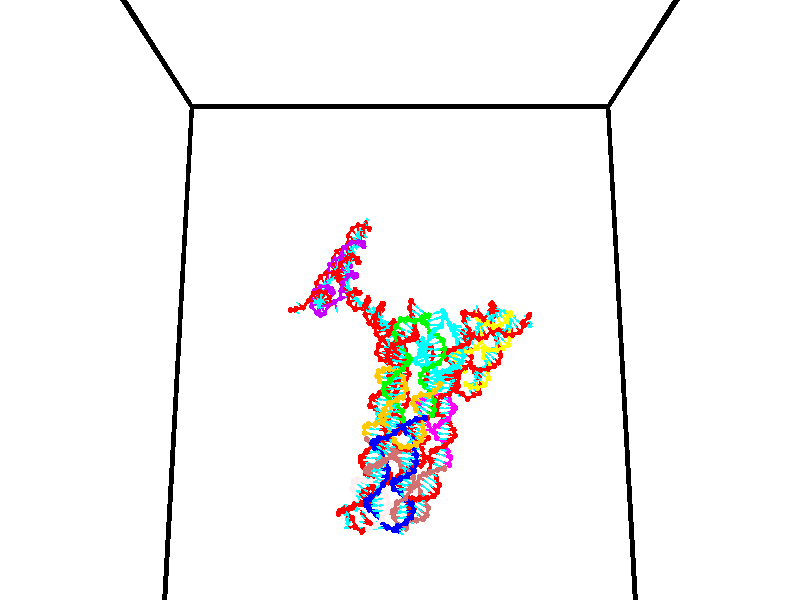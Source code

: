 // switches for output
#declare DRAW_BASES = 1; // possible values are 0, 1; only relevant for DNA ribbons
#declare DRAW_BASES_TYPE = 3; // possible values are 1, 2, 3; only relevant for DNA ribbons
#declare DRAW_FOG = 0; // set to 1 to enable fog

#include "colors.inc"

#include "transforms.inc"
background { rgb <1, 1, 1>}

#default {
   normal{
       ripples 0.25
       frequency 0.20
       turbulence 0.2
       lambda 5
   }
	finish {
		phong 0.1
		phong_size 40.
	}
}

// original window dimensions: 1024x640


// camera settings

camera {
	sky <0, 0.179814, -0.983701>
	up <0, 0.179814, -0.983701>
	right 1.6 * <1, 0, 0>
	location <35, 94.9851, 44.8844>
	look_at <35, 29.7336, 32.9568>
	direction <0, -65.2515, -11.9276>
	angle 67.0682
}


# declare cpy_camera_pos = <35, 94.9851, 44.8844>;
# if (DRAW_FOG = 1)
fog {
	fog_type 2
	up vnormalize(cpy_camera_pos)
	color rgbt<1,1,1,0.3>
	distance 1e-5
	fog_alt 3e-3
	fog_offset 56
}
# end


// LIGHTS

# declare lum = 6;
global_settings {
	ambient_light rgb lum * <0.05, 0.05, 0.05>
	max_trace_level 15
}# declare cpy_direct_light_amount = 0.25;
light_source
{	1000 * <-1, -1.16352, -0.803886>,
	rgb lum * cpy_direct_light_amount
	parallel
}

light_source
{	1000 * <1, 1.16352, 0.803886>,
	rgb lum * cpy_direct_light_amount
	parallel
}

// strand 0

// nucleotide -1

// particle -1
sphere {
	<24.038395, 35.347664, 34.824173> 0.250000
	pigment { color rgbt <1,0,0,0> }
	no_shadow
}
cylinder {
	<24.376169, 35.157429, 34.922760>,  <24.578833, 35.043285, 34.981911>, 0.100000
	pigment { color rgbt <1,0,0,0> }
	no_shadow
}
cylinder {
	<24.376169, 35.157429, 34.922760>,  <24.038395, 35.347664, 34.824173>, 0.100000
	pigment { color rgbt <1,0,0,0> }
	no_shadow
}

// particle -1
sphere {
	<24.376169, 35.157429, 34.922760> 0.100000
	pigment { color rgbt <1,0,0,0> }
	no_shadow
}
sphere {
	0, 1
	scale<0.080000,0.200000,0.300000>
	matrix <0.360685, 0.164663, -0.918037,
		0.396027, 0.864118, 0.310585,
		0.844434, -0.475591, 0.246464,
		24.629499, 35.014751, 34.996700>
	pigment { color rgbt <0,1,1,0> }
	no_shadow
}
cylinder {
	<24.672947, 35.813625, 34.802200>,  <24.038395, 35.347664, 34.824173>, 0.130000
	pigment { color rgbt <1,0,0,0> }
	no_shadow
}

// nucleotide -1

// particle -1
sphere {
	<24.672947, 35.813625, 34.802200> 0.250000
	pigment { color rgbt <1,0,0,0> }
	no_shadow
}
cylinder {
	<24.716839, 35.426159, 34.713081>,  <24.743174, 35.193680, 34.659611>, 0.100000
	pigment { color rgbt <1,0,0,0> }
	no_shadow
}
cylinder {
	<24.716839, 35.426159, 34.713081>,  <24.672947, 35.813625, 34.802200>, 0.100000
	pigment { color rgbt <1,0,0,0> }
	no_shadow
}

// particle -1
sphere {
	<24.716839, 35.426159, 34.713081> 0.100000
	pigment { color rgbt <1,0,0,0> }
	no_shadow
}
sphere {
	0, 1
	scale<0.080000,0.200000,0.300000>
	matrix <0.025162, 0.226785, -0.973620,
		0.993643, 0.101231, 0.049259,
		0.109732, -0.968670, -0.222796,
		24.749758, 35.135559, 34.646244>
	pigment { color rgbt <0,1,1,0> }
	no_shadow
}
cylinder {
	<25.347986, 35.675514, 34.679394>,  <24.672947, 35.813625, 34.802200>, 0.130000
	pigment { color rgbt <1,0,0,0> }
	no_shadow
}

// nucleotide -1

// particle -1
sphere {
	<25.347986, 35.675514, 34.679394> 0.250000
	pigment { color rgbt <1,0,0,0> }
	no_shadow
}
cylinder {
	<25.056499, 35.490612, 34.477287>,  <24.881607, 35.379673, 34.356022>, 0.100000
	pigment { color rgbt <1,0,0,0> }
	no_shadow
}
cylinder {
	<25.056499, 35.490612, 34.477287>,  <25.347986, 35.675514, 34.679394>, 0.100000
	pigment { color rgbt <1,0,0,0> }
	no_shadow
}

// particle -1
sphere {
	<25.056499, 35.490612, 34.477287> 0.100000
	pigment { color rgbt <1,0,0,0> }
	no_shadow
}
sphere {
	0, 1
	scale<0.080000,0.200000,0.300000>
	matrix <0.414054, 0.290281, -0.862726,
		0.545467, -0.837890, -0.020134,
		-0.728714, -0.462252, -0.505271,
		24.837885, 35.351936, 34.325706>
	pigment { color rgbt <0,1,1,0> }
	no_shadow
}
cylinder {
	<25.846123, 35.587872, 34.077972>,  <25.347986, 35.675514, 34.679394>, 0.130000
	pigment { color rgbt <1,0,0,0> }
	no_shadow
}

// nucleotide -1

// particle -1
sphere {
	<25.846123, 35.587872, 34.077972> 0.250000
	pigment { color rgbt <1,0,0,0> }
	no_shadow
}
cylinder {
	<26.232939, 35.673790, 34.132664>,  <26.465029, 35.725342, 34.165478>, 0.100000
	pigment { color rgbt <1,0,0,0> }
	no_shadow
}
cylinder {
	<26.232939, 35.673790, 34.132664>,  <25.846123, 35.587872, 34.077972>, 0.100000
	pigment { color rgbt <1,0,0,0> }
	no_shadow
}

// particle -1
sphere {
	<26.232939, 35.673790, 34.132664> 0.100000
	pigment { color rgbt <1,0,0,0> }
	no_shadow
}
sphere {
	0, 1
	scale<0.080000,0.200000,0.300000>
	matrix <0.249897, -0.903629, -0.347859,
		0.048829, 0.370561, -0.927524,
		0.967041, 0.214800, 0.136725,
		26.523050, 35.738232, 34.173679>
	pigment { color rgbt <0,1,1,0> }
	no_shadow
}
cylinder {
	<26.288208, 35.517975, 33.480751>,  <25.846123, 35.587872, 34.077972>, 0.130000
	pigment { color rgbt <1,0,0,0> }
	no_shadow
}

// nucleotide -1

// particle -1
sphere {
	<26.288208, 35.517975, 33.480751> 0.250000
	pigment { color rgbt <1,0,0,0> }
	no_shadow
}
cylinder {
	<26.518349, 35.466381, 33.803822>,  <26.656433, 35.435425, 33.997662>, 0.100000
	pigment { color rgbt <1,0,0,0> }
	no_shadow
}
cylinder {
	<26.518349, 35.466381, 33.803822>,  <26.288208, 35.517975, 33.480751>, 0.100000
	pigment { color rgbt <1,0,0,0> }
	no_shadow
}

// particle -1
sphere {
	<26.518349, 35.466381, 33.803822> 0.100000
	pigment { color rgbt <1,0,0,0> }
	no_shadow
}
sphere {
	0, 1
	scale<0.080000,0.200000,0.300000>
	matrix <0.161505, -0.950126, -0.266789,
		0.801803, 0.283940, -0.525823,
		0.575350, -0.128989, 0.807672,
		26.690954, 35.427685, 34.046124>
	pigment { color rgbt <0,1,1,0> }
	no_shadow
}
cylinder {
	<26.808397, 35.208397, 33.238037>,  <26.288208, 35.517975, 33.480751>, 0.130000
	pigment { color rgbt <1,0,0,0> }
	no_shadow
}

// nucleotide -1

// particle -1
sphere {
	<26.808397, 35.208397, 33.238037> 0.250000
	pigment { color rgbt <1,0,0,0> }
	no_shadow
}
cylinder {
	<26.854916, 35.137383, 33.628925>,  <26.882828, 35.094776, 33.863457>, 0.100000
	pigment { color rgbt <1,0,0,0> }
	no_shadow
}
cylinder {
	<26.854916, 35.137383, 33.628925>,  <26.808397, 35.208397, 33.238037>, 0.100000
	pigment { color rgbt <1,0,0,0> }
	no_shadow
}

// particle -1
sphere {
	<26.854916, 35.137383, 33.628925> 0.100000
	pigment { color rgbt <1,0,0,0> }
	no_shadow
}
sphere {
	0, 1
	scale<0.080000,0.200000,0.300000>
	matrix <0.232039, -0.951812, -0.200530,
		0.965729, 0.250074, -0.069499,
		0.116297, -0.177531, 0.977219,
		26.889805, 35.084122, 33.922092>
	pigment { color rgbt <0,1,1,0> }
	no_shadow
}
cylinder {
	<27.473455, 35.006134, 33.266003>,  <26.808397, 35.208397, 33.238037>, 0.130000
	pigment { color rgbt <1,0,0,0> }
	no_shadow
}

// nucleotide -1

// particle -1
sphere {
	<27.473455, 35.006134, 33.266003> 0.250000
	pigment { color rgbt <1,0,0,0> }
	no_shadow
}
cylinder {
	<27.263206, 34.868393, 33.577168>,  <27.137058, 34.785748, 33.763866>, 0.100000
	pigment { color rgbt <1,0,0,0> }
	no_shadow
}
cylinder {
	<27.263206, 34.868393, 33.577168>,  <27.473455, 35.006134, 33.266003>, 0.100000
	pigment { color rgbt <1,0,0,0> }
	no_shadow
}

// particle -1
sphere {
	<27.263206, 34.868393, 33.577168> 0.100000
	pigment { color rgbt <1,0,0,0> }
	no_shadow
}
sphere {
	0, 1
	scale<0.080000,0.200000,0.300000>
	matrix <0.242901, -0.937098, -0.250692,
		0.815305, 0.057187, 0.576201,
		-0.525620, -0.344351, 0.777911,
		27.105520, 34.765087, 33.810539>
	pigment { color rgbt <0,1,1,0> }
	no_shadow
}
cylinder {
	<27.825848, 34.398449, 33.587132>,  <27.473455, 35.006134, 33.266003>, 0.130000
	pigment { color rgbt <1,0,0,0> }
	no_shadow
}

// nucleotide -1

// particle -1
sphere {
	<27.825848, 34.398449, 33.587132> 0.250000
	pigment { color rgbt <1,0,0,0> }
	no_shadow
}
cylinder {
	<27.451185, 34.351768, 33.719227>,  <27.226387, 34.323761, 33.798485>, 0.100000
	pigment { color rgbt <1,0,0,0> }
	no_shadow
}
cylinder {
	<27.451185, 34.351768, 33.719227>,  <27.825848, 34.398449, 33.587132>, 0.100000
	pigment { color rgbt <1,0,0,0> }
	no_shadow
}

// particle -1
sphere {
	<27.451185, 34.351768, 33.719227> 0.100000
	pigment { color rgbt <1,0,0,0> }
	no_shadow
}
sphere {
	0, 1
	scale<0.080000,0.200000,0.300000>
	matrix <0.027381, -0.964367, -0.263146,
		0.349179, -0.237435, 0.906476,
		-0.936656, -0.116705, 0.330236,
		27.170189, 34.316757, 33.818298>
	pigment { color rgbt <0,1,1,0> }
	no_shadow
}
cylinder {
	<27.865158, 33.776157, 34.019646>,  <27.825848, 34.398449, 33.587132>, 0.130000
	pigment { color rgbt <1,0,0,0> }
	no_shadow
}

// nucleotide -1

// particle -1
sphere {
	<27.865158, 33.776157, 34.019646> 0.250000
	pigment { color rgbt <1,0,0,0> }
	no_shadow
}
cylinder {
	<27.485138, 33.822853, 33.903870>,  <27.257126, 33.850872, 33.834404>, 0.100000
	pigment { color rgbt <1,0,0,0> }
	no_shadow
}
cylinder {
	<27.485138, 33.822853, 33.903870>,  <27.865158, 33.776157, 34.019646>, 0.100000
	pigment { color rgbt <1,0,0,0> }
	no_shadow
}

// particle -1
sphere {
	<27.485138, 33.822853, 33.903870> 0.100000
	pigment { color rgbt <1,0,0,0> }
	no_shadow
}
sphere {
	0, 1
	scale<0.080000,0.200000,0.300000>
	matrix <0.045480, -0.865721, -0.498457,
		-0.308767, -0.486723, 0.817168,
		-0.950050, 0.116742, -0.289442,
		27.200123, 33.857876, 33.817036>
	pigment { color rgbt <0,1,1,0> }
	no_shadow
}
cylinder {
	<27.583643, 33.077854, 33.970722>,  <27.865158, 33.776157, 34.019646>, 0.130000
	pigment { color rgbt <1,0,0,0> }
	no_shadow
}

// nucleotide -1

// particle -1
sphere {
	<27.583643, 33.077854, 33.970722> 0.250000
	pigment { color rgbt <1,0,0,0> }
	no_shadow
}
cylinder {
	<27.280010, 33.270378, 33.795391>,  <27.097830, 33.385895, 33.690193>, 0.100000
	pigment { color rgbt <1,0,0,0> }
	no_shadow
}
cylinder {
	<27.280010, 33.270378, 33.795391>,  <27.583643, 33.077854, 33.970722>, 0.100000
	pigment { color rgbt <1,0,0,0> }
	no_shadow
}

// particle -1
sphere {
	<27.280010, 33.270378, 33.795391> 0.100000
	pigment { color rgbt <1,0,0,0> }
	no_shadow
}
sphere {
	0, 1
	scale<0.080000,0.200000,0.300000>
	matrix <-0.161126, -0.791279, -0.589844,
		-0.630739, -0.377114, 0.678198,
		-0.759083, 0.481313, -0.438328,
		27.052286, 33.414772, 33.663891>
	pigment { color rgbt <0,1,1,0> }
	no_shadow
}
cylinder {
	<26.924536, 32.600929, 33.937996>,  <27.583643, 33.077854, 33.970722>, 0.130000
	pigment { color rgbt <1,0,0,0> }
	no_shadow
}

// nucleotide -1

// particle -1
sphere {
	<26.924536, 32.600929, 33.937996> 0.250000
	pigment { color rgbt <1,0,0,0> }
	no_shadow
}
cylinder {
	<26.895819, 32.878613, 33.651524>,  <26.878590, 33.045223, 33.479641>, 0.100000
	pigment { color rgbt <1,0,0,0> }
	no_shadow
}
cylinder {
	<26.895819, 32.878613, 33.651524>,  <26.924536, 32.600929, 33.937996>, 0.100000
	pigment { color rgbt <1,0,0,0> }
	no_shadow
}

// particle -1
sphere {
	<26.895819, 32.878613, 33.651524> 0.100000
	pigment { color rgbt <1,0,0,0> }
	no_shadow
}
sphere {
	0, 1
	scale<0.080000,0.200000,0.300000>
	matrix <0.035938, -0.715770, -0.697412,
		-0.996772, -0.075806, 0.026437,
		-0.071791, 0.694210, -0.716183,
		26.874281, 33.086876, 33.436668>
	pigment { color rgbt <0,1,1,0> }
	no_shadow
}
cylinder {
	<26.377390, 32.355843, 33.359539>,  <26.924536, 32.600929, 33.937996>, 0.130000
	pigment { color rgbt <1,0,0,0> }
	no_shadow
}

// nucleotide -1

// particle -1
sphere {
	<26.377390, 32.355843, 33.359539> 0.250000
	pigment { color rgbt <1,0,0,0> }
	no_shadow
}
cylinder {
	<26.626715, 32.621964, 33.195171>,  <26.776310, 32.781635, 33.096550>, 0.100000
	pigment { color rgbt <1,0,0,0> }
	no_shadow
}
cylinder {
	<26.626715, 32.621964, 33.195171>,  <26.377390, 32.355843, 33.359539>, 0.100000
	pigment { color rgbt <1,0,0,0> }
	no_shadow
}

// particle -1
sphere {
	<26.626715, 32.621964, 33.195171> 0.100000
	pigment { color rgbt <1,0,0,0> }
	no_shadow
}
sphere {
	0, 1
	scale<0.080000,0.200000,0.300000>
	matrix <0.084763, -0.579881, -0.810280,
		-0.777364, 0.470228, -0.417841,
		0.623314, 0.665300, -0.410920,
		26.813709, 32.821552, 33.071896>
	pigment { color rgbt <0,1,1,0> }
	no_shadow
}
cylinder {
	<26.069201, 32.366192, 32.649315>,  <26.377390, 32.355843, 33.359539>, 0.130000
	pigment { color rgbt <1,0,0,0> }
	no_shadow
}

// nucleotide -1

// particle -1
sphere {
	<26.069201, 32.366192, 32.649315> 0.250000
	pigment { color rgbt <1,0,0,0> }
	no_shadow
}
cylinder {
	<26.435896, 32.525887, 32.655033>,  <26.655912, 32.621704, 32.658463>, 0.100000
	pigment { color rgbt <1,0,0,0> }
	no_shadow
}
cylinder {
	<26.435896, 32.525887, 32.655033>,  <26.069201, 32.366192, 32.649315>, 0.100000
	pigment { color rgbt <1,0,0,0> }
	no_shadow
}

// particle -1
sphere {
	<26.435896, 32.525887, 32.655033> 0.100000
	pigment { color rgbt <1,0,0,0> }
	no_shadow
}
sphere {
	0, 1
	scale<0.080000,0.200000,0.300000>
	matrix <0.254927, -0.557072, -0.790369,
		-0.307576, 0.728206, -0.612464,
		0.916739, 0.399232, 0.014297,
		26.710918, 32.645657, 32.659321>
	pigment { color rgbt <0,1,1,0> }
	no_shadow
}
cylinder {
	<26.143547, 32.411720, 31.949652>,  <26.069201, 32.366192, 32.649315>, 0.130000
	pigment { color rgbt <1,0,0,0> }
	no_shadow
}

// nucleotide -1

// particle -1
sphere {
	<26.143547, 32.411720, 31.949652> 0.250000
	pigment { color rgbt <1,0,0,0> }
	no_shadow
}
cylinder {
	<26.512241, 32.431122, 32.103561>,  <26.733458, 32.442764, 32.195908>, 0.100000
	pigment { color rgbt <1,0,0,0> }
	no_shadow
}
cylinder {
	<26.512241, 32.431122, 32.103561>,  <26.143547, 32.411720, 31.949652>, 0.100000
	pigment { color rgbt <1,0,0,0> }
	no_shadow
}

// particle -1
sphere {
	<26.512241, 32.431122, 32.103561> 0.100000
	pigment { color rgbt <1,0,0,0> }
	no_shadow
}
sphere {
	0, 1
	scale<0.080000,0.200000,0.300000>
	matrix <0.324830, -0.638589, -0.697632,
		0.211875, 0.768018, -0.604365,
		0.921734, 0.048505, 0.384776,
		26.788761, 32.445675, 32.218994>
	pigment { color rgbt <0,1,1,0> }
	no_shadow
}
cylinder {
	<26.557249, 32.476406, 31.404203>,  <26.143547, 32.411720, 31.949652>, 0.130000
	pigment { color rgbt <1,0,0,0> }
	no_shadow
}

// nucleotide -1

// particle -1
sphere {
	<26.557249, 32.476406, 31.404203> 0.250000
	pigment { color rgbt <1,0,0,0> }
	no_shadow
}
cylinder {
	<26.812347, 32.334545, 31.677700>,  <26.965406, 32.249428, 31.841799>, 0.100000
	pigment { color rgbt <1,0,0,0> }
	no_shadow
}
cylinder {
	<26.812347, 32.334545, 31.677700>,  <26.557249, 32.476406, 31.404203>, 0.100000
	pigment { color rgbt <1,0,0,0> }
	no_shadow
}

// particle -1
sphere {
	<26.812347, 32.334545, 31.677700> 0.100000
	pigment { color rgbt <1,0,0,0> }
	no_shadow
}
sphere {
	0, 1
	scale<0.080000,0.200000,0.300000>
	matrix <0.443397, -0.556822, -0.702388,
		0.629825, 0.751114, -0.197860,
		0.637746, -0.354651, 0.683742,
		27.003672, 32.228149, 31.882822>
	pigment { color rgbt <0,1,1,0> }
	no_shadow
}
cylinder {
	<27.121046, 32.407269, 31.017666>,  <26.557249, 32.476406, 31.404203>, 0.130000
	pigment { color rgbt <1,0,0,0> }
	no_shadow
}

// nucleotide -1

// particle -1
sphere {
	<27.121046, 32.407269, 31.017666> 0.250000
	pigment { color rgbt <1,0,0,0> }
	no_shadow
}
cylinder {
	<27.204796, 32.178917, 31.335222>,  <27.255047, 32.041904, 31.525755>, 0.100000
	pigment { color rgbt <1,0,0,0> }
	no_shadow
}
cylinder {
	<27.204796, 32.178917, 31.335222>,  <27.121046, 32.407269, 31.017666>, 0.100000
	pigment { color rgbt <1,0,0,0> }
	no_shadow
}

// particle -1
sphere {
	<27.204796, 32.178917, 31.335222> 0.100000
	pigment { color rgbt <1,0,0,0> }
	no_shadow
}
sphere {
	0, 1
	scale<0.080000,0.200000,0.300000>
	matrix <0.594450, -0.570321, -0.566889,
		0.776396, 0.590621, 0.219946,
		0.209376, -0.570877, 0.793889,
		27.267609, 32.007652, 31.573389>
	pigment { color rgbt <0,1,1,0> }
	no_shadow
}
cylinder {
	<27.852484, 32.424118, 31.019249>,  <27.121046, 32.407269, 31.017666>, 0.130000
	pigment { color rgbt <1,0,0,0> }
	no_shadow
}

// nucleotide -1

// particle -1
sphere {
	<27.852484, 32.424118, 31.019249> 0.250000
	pigment { color rgbt <1,0,0,0> }
	no_shadow
}
cylinder {
	<27.723547, 32.104721, 31.222624>,  <27.646185, 31.913082, 31.344648>, 0.100000
	pigment { color rgbt <1,0,0,0> }
	no_shadow
}
cylinder {
	<27.723547, 32.104721, 31.222624>,  <27.852484, 32.424118, 31.019249>, 0.100000
	pigment { color rgbt <1,0,0,0> }
	no_shadow
}

// particle -1
sphere {
	<27.723547, 32.104721, 31.222624> 0.100000
	pigment { color rgbt <1,0,0,0> }
	no_shadow
}
sphere {
	0, 1
	scale<0.080000,0.200000,0.300000>
	matrix <0.642039, -0.579099, -0.502424,
		0.695617, 0.164485, 0.699329,
		-0.322340, -0.798491, 0.508437,
		27.626844, 31.865173, 31.375154>
	pigment { color rgbt <0,1,1,0> }
	no_shadow
}
cylinder {
	<28.445620, 32.075119, 31.308184>,  <27.852484, 32.424118, 31.019249>, 0.130000
	pigment { color rgbt <1,0,0,0> }
	no_shadow
}

// nucleotide -1

// particle -1
sphere {
	<28.445620, 32.075119, 31.308184> 0.250000
	pigment { color rgbt <1,0,0,0> }
	no_shadow
}
cylinder {
	<28.159674, 31.796423, 31.284451>,  <27.988106, 31.629206, 31.270210>, 0.100000
	pigment { color rgbt <1,0,0,0> }
	no_shadow
}
cylinder {
	<28.159674, 31.796423, 31.284451>,  <28.445620, 32.075119, 31.308184>, 0.100000
	pigment { color rgbt <1,0,0,0> }
	no_shadow
}

// particle -1
sphere {
	<28.159674, 31.796423, 31.284451> 0.100000
	pigment { color rgbt <1,0,0,0> }
	no_shadow
}
sphere {
	0, 1
	scale<0.080000,0.200000,0.300000>
	matrix <0.594291, -0.560647, -0.576622,
		0.368489, -0.447470, 0.814854,
		-0.714866, -0.696739, -0.059335,
		27.945213, 31.587400, 31.266649>
	pigment { color rgbt <0,1,1,0> }
	no_shadow
}
cylinder {
	<28.812759, 31.518282, 31.338799>,  <28.445620, 32.075119, 31.308184>, 0.130000
	pigment { color rgbt <1,0,0,0> }
	no_shadow
}

// nucleotide -1

// particle -1
sphere {
	<28.812759, 31.518282, 31.338799> 0.250000
	pigment { color rgbt <1,0,0,0> }
	no_shadow
}
cylinder {
	<28.468138, 31.376595, 31.193335>,  <28.261364, 31.291582, 31.106056>, 0.100000
	pigment { color rgbt <1,0,0,0> }
	no_shadow
}
cylinder {
	<28.468138, 31.376595, 31.193335>,  <28.812759, 31.518282, 31.338799>, 0.100000
	pigment { color rgbt <1,0,0,0> }
	no_shadow
}

// particle -1
sphere {
	<28.468138, 31.376595, 31.193335> 0.100000
	pigment { color rgbt <1,0,0,0> }
	no_shadow
}
sphere {
	0, 1
	scale<0.080000,0.200000,0.300000>
	matrix <0.504634, -0.519418, -0.689601,
		0.055378, -0.777645, 0.626260,
		-0.861555, -0.354221, -0.363661,
		28.209671, 31.270329, 31.084236>
	pigment { color rgbt <0,1,1,0> }
	no_shadow
}
cylinder {
	<28.895397, 30.701752, 31.107027>,  <28.812759, 31.518282, 31.338799>, 0.130000
	pigment { color rgbt <1,0,0,0> }
	no_shadow
}

// nucleotide -1

// particle -1
sphere {
	<28.895397, 30.701752, 31.107027> 0.250000
	pigment { color rgbt <1,0,0,0> }
	no_shadow
}
cylinder {
	<28.596151, 30.853222, 30.889063>,  <28.416603, 30.944103, 30.758284>, 0.100000
	pigment { color rgbt <1,0,0,0> }
	no_shadow
}
cylinder {
	<28.596151, 30.853222, 30.889063>,  <28.895397, 30.701752, 31.107027>, 0.100000
	pigment { color rgbt <1,0,0,0> }
	no_shadow
}

// particle -1
sphere {
	<28.596151, 30.853222, 30.889063> 0.100000
	pigment { color rgbt <1,0,0,0> }
	no_shadow
}
sphere {
	0, 1
	scale<0.080000,0.200000,0.300000>
	matrix <0.248738, -0.601277, -0.759338,
		-0.615190, -0.703611, 0.355630,
		-0.748111, 0.378679, -0.544915,
		28.371717, 30.966824, 30.725590>
	pigment { color rgbt <0,1,1,0> }
	no_shadow
}
cylinder {
	<28.424231, 30.177526, 30.907864>,  <28.895397, 30.701752, 31.107027>, 0.130000
	pigment { color rgbt <1,0,0,0> }
	no_shadow
}

// nucleotide -1

// particle -1
sphere {
	<28.424231, 30.177526, 30.907864> 0.250000
	pigment { color rgbt <1,0,0,0> }
	no_shadow
}
cylinder {
	<28.367071, 30.462055, 30.632589>,  <28.332775, 30.632772, 30.467424>, 0.100000
	pigment { color rgbt <1,0,0,0> }
	no_shadow
}
cylinder {
	<28.367071, 30.462055, 30.632589>,  <28.424231, 30.177526, 30.907864>, 0.100000
	pigment { color rgbt <1,0,0,0> }
	no_shadow
}

// particle -1
sphere {
	<28.367071, 30.462055, 30.632589> 0.100000
	pigment { color rgbt <1,0,0,0> }
	no_shadow
}
sphere {
	0, 1
	scale<0.080000,0.200000,0.300000>
	matrix <0.059083, -0.687951, -0.723348,
		-0.987972, -0.144025, 0.056280,
		-0.142898, 0.711323, -0.688186,
		28.324202, 30.675451, 30.426134>
	pigment { color rgbt <0,1,1,0> }
	no_shadow
}
cylinder {
	<27.832829, 29.883905, 30.447815>,  <28.424231, 30.177526, 30.907864>, 0.130000
	pigment { color rgbt <1,0,0,0> }
	no_shadow
}

// nucleotide -1

// particle -1
sphere {
	<27.832829, 29.883905, 30.447815> 0.250000
	pigment { color rgbt <1,0,0,0> }
	no_shadow
}
cylinder {
	<28.046185, 30.162445, 30.255733>,  <28.174198, 30.329569, 30.140484>, 0.100000
	pigment { color rgbt <1,0,0,0> }
	no_shadow
}
cylinder {
	<28.046185, 30.162445, 30.255733>,  <27.832829, 29.883905, 30.447815>, 0.100000
	pigment { color rgbt <1,0,0,0> }
	no_shadow
}

// particle -1
sphere {
	<28.046185, 30.162445, 30.255733> 0.100000
	pigment { color rgbt <1,0,0,0> }
	no_shadow
}
sphere {
	0, 1
	scale<0.080000,0.200000,0.300000>
	matrix <0.065363, -0.599937, -0.797373,
		-0.843342, 0.393922, -0.365514,
		0.533388, 0.696349, -0.480204,
		28.206202, 30.371349, 30.111671>
	pigment { color rgbt <0,1,1,0> }
	no_shadow
}
cylinder {
	<27.654625, 29.681692, 29.813021>,  <27.832829, 29.883905, 30.447815>, 0.130000
	pigment { color rgbt <1,0,0,0> }
	no_shadow
}

// nucleotide -1

// particle -1
sphere {
	<27.654625, 29.681692, 29.813021> 0.250000
	pigment { color rgbt <1,0,0,0> }
	no_shadow
}
cylinder {
	<27.965841, 29.927790, 29.762222>,  <28.152571, 30.075447, 29.731743>, 0.100000
	pigment { color rgbt <1,0,0,0> }
	no_shadow
}
cylinder {
	<27.965841, 29.927790, 29.762222>,  <27.654625, 29.681692, 29.813021>, 0.100000
	pigment { color rgbt <1,0,0,0> }
	no_shadow
}

// particle -1
sphere {
	<27.965841, 29.927790, 29.762222> 0.100000
	pigment { color rgbt <1,0,0,0> }
	no_shadow
}
sphere {
	0, 1
	scale<0.080000,0.200000,0.300000>
	matrix <0.200639, -0.434929, -0.877827,
		-0.595311, 0.657505, -0.461835,
		0.778042, 0.615242, -0.126997,
		28.199253, 30.112362, 29.724123>
	pigment { color rgbt <0,1,1,0> }
	no_shadow
}
cylinder {
	<27.573011, 29.871250, 29.091911>,  <27.654625, 29.681692, 29.813021>, 0.130000
	pigment { color rgbt <1,0,0,0> }
	no_shadow
}

// nucleotide -1

// particle -1
sphere {
	<27.573011, 29.871250, 29.091911> 0.250000
	pigment { color rgbt <1,0,0,0> }
	no_shadow
}
cylinder {
	<27.956903, 29.914263, 29.195719>,  <28.187239, 29.940069, 29.258003>, 0.100000
	pigment { color rgbt <1,0,0,0> }
	no_shadow
}
cylinder {
	<27.956903, 29.914263, 29.195719>,  <27.573011, 29.871250, 29.091911>, 0.100000
	pigment { color rgbt <1,0,0,0> }
	no_shadow
}

// particle -1
sphere {
	<27.956903, 29.914263, 29.195719> 0.100000
	pigment { color rgbt <1,0,0,0> }
	no_shadow
}
sphere {
	0, 1
	scale<0.080000,0.200000,0.300000>
	matrix <0.280644, -0.326381, -0.902615,
		-0.012356, 0.939102, -0.343416,
		0.959732, 0.107531, 0.259520,
		28.244823, 29.946522, 29.273575>
	pigment { color rgbt <0,1,1,0> }
	no_shadow
}
cylinder {
	<27.983364, 30.142385, 28.464657>,  <27.573011, 29.871250, 29.091911>, 0.130000
	pigment { color rgbt <1,0,0,0> }
	no_shadow
}

// nucleotide -1

// particle -1
sphere {
	<27.983364, 30.142385, 28.464657> 0.250000
	pigment { color rgbt <1,0,0,0> }
	no_shadow
}
cylinder {
	<28.268036, 30.016176, 28.715721>,  <28.438839, 29.940451, 28.866360>, 0.100000
	pigment { color rgbt <1,0,0,0> }
	no_shadow
}
cylinder {
	<28.268036, 30.016176, 28.715721>,  <27.983364, 30.142385, 28.464657>, 0.100000
	pigment { color rgbt <1,0,0,0> }
	no_shadow
}

// particle -1
sphere {
	<28.268036, 30.016176, 28.715721> 0.100000
	pigment { color rgbt <1,0,0,0> }
	no_shadow
}
sphere {
	0, 1
	scale<0.080000,0.200000,0.300000>
	matrix <0.524904, -0.354974, -0.773608,
		0.466894, 0.880023, -0.087009,
		0.711678, -0.315522, 0.627662,
		28.481539, 29.921520, 28.904020>
	pigment { color rgbt <0,1,1,0> }
	no_shadow
}
cylinder {
	<28.677975, 30.267172, 28.191891>,  <27.983364, 30.142385, 28.464657>, 0.130000
	pigment { color rgbt <1,0,0,0> }
	no_shadow
}

// nucleotide -1

// particle -1
sphere {
	<28.677975, 30.267172, 28.191891> 0.250000
	pigment { color rgbt <1,0,0,0> }
	no_shadow
}
cylinder {
	<28.716602, 29.973658, 28.460884>,  <28.739779, 29.797548, 28.622280>, 0.100000
	pigment { color rgbt <1,0,0,0> }
	no_shadow
}
cylinder {
	<28.716602, 29.973658, 28.460884>,  <28.677975, 30.267172, 28.191891>, 0.100000
	pigment { color rgbt <1,0,0,0> }
	no_shadow
}

// particle -1
sphere {
	<28.716602, 29.973658, 28.460884> 0.100000
	pigment { color rgbt <1,0,0,0> }
	no_shadow
}
sphere {
	0, 1
	scale<0.080000,0.200000,0.300000>
	matrix <0.303298, -0.621813, -0.722052,
		0.947990, 0.273689, 0.162509,
		0.096567, -0.733786, 0.672482,
		28.745573, 29.753521, 28.662628>
	pigment { color rgbt <0,1,1,0> }
	no_shadow
}
cylinder {
	<29.205019, 29.994961, 27.757509>,  <28.677975, 30.267172, 28.191891>, 0.130000
	pigment { color rgbt <1,0,0,0> }
	no_shadow
}

// nucleotide -1

// particle -1
sphere {
	<29.205019, 29.994961, 27.757509> 0.250000
	pigment { color rgbt <1,0,0,0> }
	no_shadow
}
cylinder {
	<29.142834, 29.711641, 28.032942>,  <29.105522, 29.541649, 28.198200>, 0.100000
	pigment { color rgbt <1,0,0,0> }
	no_shadow
}
cylinder {
	<29.142834, 29.711641, 28.032942>,  <29.205019, 29.994961, 27.757509>, 0.100000
	pigment { color rgbt <1,0,0,0> }
	no_shadow
}

// particle -1
sphere {
	<29.142834, 29.711641, 28.032942> 0.100000
	pigment { color rgbt <1,0,0,0> }
	no_shadow
}
sphere {
	0, 1
	scale<0.080000,0.200000,0.300000>
	matrix <0.358310, -0.690017, -0.628881,
		0.920568, 0.148957, 0.361064,
		-0.155464, -0.708300, 0.688580,
		29.096195, 29.499151, 28.239515>
	pigment { color rgbt <0,1,1,0> }
	no_shadow
}
cylinder {
	<29.797102, 30.456226, 27.455523>,  <29.205019, 29.994961, 27.757509>, 0.130000
	pigment { color rgbt <1,0,0,0> }
	no_shadow
}

// nucleotide -1

// particle -1
sphere {
	<29.797102, 30.456226, 27.455523> 0.250000
	pigment { color rgbt <1,0,0,0> }
	no_shadow
}
cylinder {
	<29.948383, 30.328241, 27.802990>,  <30.039152, 30.251450, 28.011471>, 0.100000
	pigment { color rgbt <1,0,0,0> }
	no_shadow
}
cylinder {
	<29.948383, 30.328241, 27.802990>,  <29.797102, 30.456226, 27.455523>, 0.100000
	pigment { color rgbt <1,0,0,0> }
	no_shadow
}

// particle -1
sphere {
	<29.948383, 30.328241, 27.802990> 0.100000
	pigment { color rgbt <1,0,0,0> }
	no_shadow
}
sphere {
	0, 1
	scale<0.080000,0.200000,0.300000>
	matrix <0.733405, -0.469021, -0.492073,
		0.564869, 0.823190, 0.057277,
		0.378206, -0.319964, 0.868667,
		30.061846, 30.232252, 28.063591>
	pigment { color rgbt <0,1,1,0> }
	no_shadow
}
cylinder {
	<30.595346, 30.420586, 27.349451>,  <29.797102, 30.456226, 27.455523>, 0.130000
	pigment { color rgbt <1,0,0,0> }
	no_shadow
}

// nucleotide -1

// particle -1
sphere {
	<30.595346, 30.420586, 27.349451> 0.250000
	pigment { color rgbt <1,0,0,0> }
	no_shadow
}
cylinder {
	<30.480534, 30.174786, 27.643391>,  <30.411646, 30.027306, 27.819754>, 0.100000
	pigment { color rgbt <1,0,0,0> }
	no_shadow
}
cylinder {
	<30.480534, 30.174786, 27.643391>,  <30.595346, 30.420586, 27.349451>, 0.100000
	pigment { color rgbt <1,0,0,0> }
	no_shadow
}

// particle -1
sphere {
	<30.480534, 30.174786, 27.643391> 0.100000
	pigment { color rgbt <1,0,0,0> }
	no_shadow
}
sphere {
	0, 1
	scale<0.080000,0.200000,0.300000>
	matrix <0.698716, -0.659081, -0.278224,
		0.655293, 0.433593, 0.618537,
		-0.287030, -0.614500, 0.734849,
		30.394424, 29.990437, 27.863846>
	pigment { color rgbt <0,1,1,0> }
	no_shadow
}
cylinder {
	<30.567852, 31.211279, 27.251505>,  <30.595346, 30.420586, 27.349451>, 0.130000
	pigment { color rgbt <1,0,0,0> }
	no_shadow
}

// nucleotide -1

// particle -1
sphere {
	<30.567852, 31.211279, 27.251505> 0.250000
	pigment { color rgbt <1,0,0,0> }
	no_shadow
}
cylinder {
	<30.917938, 31.021038, 27.286833>,  <31.127991, 30.906893, 27.308029>, 0.100000
	pigment { color rgbt <1,0,0,0> }
	no_shadow
}
cylinder {
	<30.917938, 31.021038, 27.286833>,  <30.567852, 31.211279, 27.251505>, 0.100000
	pigment { color rgbt <1,0,0,0> }
	no_shadow
}

// particle -1
sphere {
	<30.917938, 31.021038, 27.286833> 0.100000
	pigment { color rgbt <1,0,0,0> }
	no_shadow
}
sphere {
	0, 1
	scale<0.080000,0.200000,0.300000>
	matrix <-0.085927, -0.332529, -0.939170,
		0.476041, 0.814387, -0.331902,
		0.875215, -0.475603, 0.088320,
		31.180502, 30.878357, 27.313328>
	pigment { color rgbt <0,1,1,0> }
	no_shadow
}
cylinder {
	<30.929869, 31.268366, 26.652903>,  <30.567852, 31.211279, 27.251505>, 0.130000
	pigment { color rgbt <1,0,0,0> }
	no_shadow
}

// nucleotide -1

// particle -1
sphere {
	<30.929869, 31.268366, 26.652903> 0.250000
	pigment { color rgbt <1,0,0,0> }
	no_shadow
}
cylinder {
	<31.021448, 30.918377, 26.823551>,  <31.076395, 30.708384, 26.925940>, 0.100000
	pigment { color rgbt <1,0,0,0> }
	no_shadow
}
cylinder {
	<31.021448, 30.918377, 26.823551>,  <30.929869, 31.268366, 26.652903>, 0.100000
	pigment { color rgbt <1,0,0,0> }
	no_shadow
}

// particle -1
sphere {
	<31.021448, 30.918377, 26.823551> 0.100000
	pigment { color rgbt <1,0,0,0> }
	no_shadow
}
sphere {
	0, 1
	scale<0.080000,0.200000,0.300000>
	matrix <0.039971, -0.429441, -0.902210,
		0.972617, 0.223612, -0.063347,
		0.228949, -0.874973, 0.426620,
		31.090134, 30.655886, 26.951538>
	pigment { color rgbt <0,1,1,0> }
	no_shadow
}
cylinder {
	<31.278025, 31.788383, 26.242905>,  <30.929869, 31.268366, 26.652903>, 0.130000
	pigment { color rgbt <1,0,0,0> }
	no_shadow
}

// nucleotide -1

// particle -1
sphere {
	<31.278025, 31.788383, 26.242905> 0.250000
	pigment { color rgbt <1,0,0,0> }
	no_shadow
}
cylinder {
	<31.398855, 32.165440, 26.186079>,  <31.471354, 32.391674, 26.151983>, 0.100000
	pigment { color rgbt <1,0,0,0> }
	no_shadow
}
cylinder {
	<31.398855, 32.165440, 26.186079>,  <31.278025, 31.788383, 26.242905>, 0.100000
	pigment { color rgbt <1,0,0,0> }
	no_shadow
}

// particle -1
sphere {
	<31.398855, 32.165440, 26.186079> 0.100000
	pigment { color rgbt <1,0,0,0> }
	no_shadow
}
sphere {
	0, 1
	scale<0.080000,0.200000,0.300000>
	matrix <-0.444214, 0.271048, 0.853936,
		0.843459, -0.194849, 0.500611,
		0.302078, 0.942638, -0.142063,
		31.489479, 32.448231, 26.143459>
	pigment { color rgbt <0,1,1,0> }
	no_shadow
}
cylinder {
	<31.663399, 32.009708, 26.915636>,  <31.278025, 31.788383, 26.242905>, 0.130000
	pigment { color rgbt <1,0,0,0> }
	no_shadow
}

// nucleotide -1

// particle -1
sphere {
	<31.663399, 32.009708, 26.915636> 0.250000
	pigment { color rgbt <1,0,0,0> }
	no_shadow
}
cylinder {
	<31.439129, 32.274837, 26.717117>,  <31.304567, 32.433914, 26.598007>, 0.100000
	pigment { color rgbt <1,0,0,0> }
	no_shadow
}
cylinder {
	<31.439129, 32.274837, 26.717117>,  <31.663399, 32.009708, 26.915636>, 0.100000
	pigment { color rgbt <1,0,0,0> }
	no_shadow
}

// particle -1
sphere {
	<31.439129, 32.274837, 26.717117> 0.100000
	pigment { color rgbt <1,0,0,0> }
	no_shadow
}
sphere {
	0, 1
	scale<0.080000,0.200000,0.300000>
	matrix <-0.410782, 0.297760, 0.861741,
		0.718960, 0.687024, 0.105330,
		-0.560673, 0.662825, -0.496295,
		31.270927, 32.473686, 26.568230>
	pigment { color rgbt <0,1,1,0> }
	no_shadow
}
cylinder {
	<31.751783, 32.754047, 27.079493>,  <31.663399, 32.009708, 26.915636>, 0.130000
	pigment { color rgbt <1,0,0,0> }
	no_shadow
}

// nucleotide -1

// particle -1
sphere {
	<31.751783, 32.754047, 27.079493> 0.250000
	pigment { color rgbt <1,0,0,0> }
	no_shadow
}
cylinder {
	<31.383720, 32.641987, 26.970079>,  <31.162882, 32.574749, 26.904432>, 0.100000
	pigment { color rgbt <1,0,0,0> }
	no_shadow
}
cylinder {
	<31.383720, 32.641987, 26.970079>,  <31.751783, 32.754047, 27.079493>, 0.100000
	pigment { color rgbt <1,0,0,0> }
	no_shadow
}

// particle -1
sphere {
	<31.383720, 32.641987, 26.970079> 0.100000
	pigment { color rgbt <1,0,0,0> }
	no_shadow
}
sphere {
	0, 1
	scale<0.080000,0.200000,0.300000>
	matrix <-0.352030, 0.286109, 0.891188,
		-0.171412, 0.916327, -0.361888,
		-0.920159, -0.280156, -0.273532,
		31.107672, 32.557941, 26.888020>
	pigment { color rgbt <0,1,1,0> }
	no_shadow
}
cylinder {
	<31.206825, 33.266666, 26.988386>,  <31.751783, 32.754047, 27.079493>, 0.130000
	pigment { color rgbt <1,0,0,0> }
	no_shadow
}

// nucleotide -1

// particle -1
sphere {
	<31.206825, 33.266666, 26.988386> 0.250000
	pigment { color rgbt <1,0,0,0> }
	no_shadow
}
cylinder {
	<31.002775, 32.929859, 27.058554>,  <30.880344, 32.727776, 27.100655>, 0.100000
	pigment { color rgbt <1,0,0,0> }
	no_shadow
}
cylinder {
	<31.002775, 32.929859, 27.058554>,  <31.206825, 33.266666, 26.988386>, 0.100000
	pigment { color rgbt <1,0,0,0> }
	no_shadow
}

// particle -1
sphere {
	<31.002775, 32.929859, 27.058554> 0.100000
	pigment { color rgbt <1,0,0,0> }
	no_shadow
}
sphere {
	0, 1
	scale<0.080000,0.200000,0.300000>
	matrix <-0.365706, 0.396936, 0.841844,
		-0.778481, 0.365294, -0.510420,
		-0.510124, -0.842023, 0.175417,
		30.849737, 32.677254, 27.111179>
	pigment { color rgbt <0,1,1,0> }
	no_shadow
}
cylinder {
	<30.557201, 33.539013, 26.949478>,  <31.206825, 33.266666, 26.988386>, 0.130000
	pigment { color rgbt <1,0,0,0> }
	no_shadow
}

// nucleotide -1

// particle -1
sphere {
	<30.557201, 33.539013, 26.949478> 0.250000
	pigment { color rgbt <1,0,0,0> }
	no_shadow
}
cylinder {
	<30.571785, 33.214630, 27.183067>,  <30.580536, 33.020000, 27.323221>, 0.100000
	pigment { color rgbt <1,0,0,0> }
	no_shadow
}
cylinder {
	<30.571785, 33.214630, 27.183067>,  <30.557201, 33.539013, 26.949478>, 0.100000
	pigment { color rgbt <1,0,0,0> }
	no_shadow
}

// particle -1
sphere {
	<30.571785, 33.214630, 27.183067> 0.100000
	pigment { color rgbt <1,0,0,0> }
	no_shadow
}
sphere {
	0, 1
	scale<0.080000,0.200000,0.300000>
	matrix <-0.410489, 0.520632, 0.748626,
		-0.911136, -0.267008, -0.313907,
		0.036459, -0.810955, 0.583971,
		30.582724, 32.971344, 27.358259>
	pigment { color rgbt <0,1,1,0> }
	no_shadow
}
cylinder {
	<29.932085, 33.451565, 27.278177>,  <30.557201, 33.539013, 26.949478>, 0.130000
	pigment { color rgbt <1,0,0,0> }
	no_shadow
}

// nucleotide -1

// particle -1
sphere {
	<29.932085, 33.451565, 27.278177> 0.250000
	pigment { color rgbt <1,0,0,0> }
	no_shadow
}
cylinder {
	<30.173561, 33.233303, 27.510664>,  <30.318447, 33.102345, 27.650156>, 0.100000
	pigment { color rgbt <1,0,0,0> }
	no_shadow
}
cylinder {
	<30.173561, 33.233303, 27.510664>,  <29.932085, 33.451565, 27.278177>, 0.100000
	pigment { color rgbt <1,0,0,0> }
	no_shadow
}

// particle -1
sphere {
	<30.173561, 33.233303, 27.510664> 0.100000
	pigment { color rgbt <1,0,0,0> }
	no_shadow
}
sphere {
	0, 1
	scale<0.080000,0.200000,0.300000>
	matrix <-0.434418, 0.386150, 0.813738,
		-0.668459, -0.743738, -0.003927,
		0.603691, -0.545657, 0.581219,
		30.354668, 33.069607, 27.685030>
	pigment { color rgbt <0,1,1,0> }
	no_shadow
}
cylinder {
	<29.484091, 33.126221, 27.838812>,  <29.932085, 33.451565, 27.278177>, 0.130000
	pigment { color rgbt <1,0,0,0> }
	no_shadow
}

// nucleotide -1

// particle -1
sphere {
	<29.484091, 33.126221, 27.838812> 0.250000
	pigment { color rgbt <1,0,0,0> }
	no_shadow
}
cylinder {
	<29.861347, 33.129921, 27.971718>,  <30.087702, 33.132141, 28.051460>, 0.100000
	pigment { color rgbt <1,0,0,0> }
	no_shadow
}
cylinder {
	<29.861347, 33.129921, 27.971718>,  <29.484091, 33.126221, 27.838812>, 0.100000
	pigment { color rgbt <1,0,0,0> }
	no_shadow
}

// particle -1
sphere {
	<29.861347, 33.129921, 27.971718> 0.100000
	pigment { color rgbt <1,0,0,0> }
	no_shadow
}
sphere {
	0, 1
	scale<0.080000,0.200000,0.300000>
	matrix <-0.310003, 0.385147, 0.869230,
		-0.119930, -0.922809, 0.366116,
		0.943141, 0.009250, 0.332264,
		30.144289, 33.132694, 28.071398>
	pigment { color rgbt <0,1,1,0> }
	no_shadow
}
cylinder {
	<29.457153, 32.810570, 28.442522>,  <29.484091, 33.126221, 27.838812>, 0.130000
	pigment { color rgbt <1,0,0,0> }
	no_shadow
}

// nucleotide -1

// particle -1
sphere {
	<29.457153, 32.810570, 28.442522> 0.250000
	pigment { color rgbt <1,0,0,0> }
	no_shadow
}
cylinder {
	<29.804125, 33.007755, 28.469530>,  <30.012308, 33.126064, 28.485735>, 0.100000
	pigment { color rgbt <1,0,0,0> }
	no_shadow
}
cylinder {
	<29.804125, 33.007755, 28.469530>,  <29.457153, 32.810570, 28.442522>, 0.100000
	pigment { color rgbt <1,0,0,0> }
	no_shadow
}

// particle -1
sphere {
	<29.804125, 33.007755, 28.469530> 0.100000
	pigment { color rgbt <1,0,0,0> }
	no_shadow
}
sphere {
	0, 1
	scale<0.080000,0.200000,0.300000>
	matrix <-0.238735, 0.293291, 0.925735,
		0.436551, -0.819126, 0.372096,
		0.867427, 0.492963, 0.067517,
		30.064354, 33.155643, 28.489786>
	pigment { color rgbt <0,1,1,0> }
	no_shadow
}
cylinder {
	<29.540312, 32.687214, 29.187181>,  <29.457153, 32.810570, 28.442522>, 0.130000
	pigment { color rgbt <1,0,0,0> }
	no_shadow
}

// nucleotide -1

// particle -1
sphere {
	<29.540312, 32.687214, 29.187181> 0.250000
	pigment { color rgbt <1,0,0,0> }
	no_shadow
}
cylinder {
	<29.788727, 32.978458, 29.071133>,  <29.937777, 33.153206, 29.001503>, 0.100000
	pigment { color rgbt <1,0,0,0> }
	no_shadow
}
cylinder {
	<29.788727, 32.978458, 29.071133>,  <29.540312, 32.687214, 29.187181>, 0.100000
	pigment { color rgbt <1,0,0,0> }
	no_shadow
}

// particle -1
sphere {
	<29.788727, 32.978458, 29.071133> 0.100000
	pigment { color rgbt <1,0,0,0> }
	no_shadow
}
sphere {
	0, 1
	scale<0.080000,0.200000,0.300000>
	matrix <-0.002439, 0.371948, 0.928250,
		0.783777, -0.575771, 0.232769,
		0.621037, 0.728109, -0.290120,
		29.975039, 33.196892, 28.984097>
	pigment { color rgbt <0,1,1,0> }
	no_shadow
}
cylinder {
	<30.140078, 32.712097, 29.661135>,  <29.540312, 32.687214, 29.187181>, 0.130000
	pigment { color rgbt <1,0,0,0> }
	no_shadow
}

// nucleotide -1

// particle -1
sphere {
	<30.140078, 32.712097, 29.661135> 0.250000
	pigment { color rgbt <1,0,0,0> }
	no_shadow
}
cylinder {
	<30.125591, 33.082413, 29.510612>,  <30.116899, 33.304600, 29.420300>, 0.100000
	pigment { color rgbt <1,0,0,0> }
	no_shadow
}
cylinder {
	<30.125591, 33.082413, 29.510612>,  <30.140078, 32.712097, 29.661135>, 0.100000
	pigment { color rgbt <1,0,0,0> }
	no_shadow
}

// particle -1
sphere {
	<30.125591, 33.082413, 29.510612> 0.100000
	pigment { color rgbt <1,0,0,0> }
	no_shadow
}
sphere {
	0, 1
	scale<0.080000,0.200000,0.300000>
	matrix <-0.059803, 0.373872, 0.925550,
		0.997553, 0.056026, 0.041824,
		-0.036218, 0.925787, -0.376307,
		30.114725, 33.360149, 29.397720>
	pigment { color rgbt <0,1,1,0> }
	no_shadow
}
cylinder {
	<30.506985, 33.096283, 30.207331>,  <30.140078, 32.712097, 29.661135>, 0.130000
	pigment { color rgbt <1,0,0,0> }
	no_shadow
}

// nucleotide -1

// particle -1
sphere {
	<30.506985, 33.096283, 30.207331> 0.250000
	pigment { color rgbt <1,0,0,0> }
	no_shadow
}
cylinder {
	<30.294304, 33.337822, 29.969790>,  <30.166695, 33.482746, 29.827265>, 0.100000
	pigment { color rgbt <1,0,0,0> }
	no_shadow
}
cylinder {
	<30.294304, 33.337822, 29.969790>,  <30.506985, 33.096283, 30.207331>, 0.100000
	pigment { color rgbt <1,0,0,0> }
	no_shadow
}

// particle -1
sphere {
	<30.294304, 33.337822, 29.969790> 0.100000
	pigment { color rgbt <1,0,0,0> }
	no_shadow
}
sphere {
	0, 1
	scale<0.080000,0.200000,0.300000>
	matrix <-0.215357, 0.581738, 0.784348,
		0.819093, 0.544931, -0.179269,
		-0.531703, 0.603847, -0.593852,
		30.134792, 33.518974, 29.791634>
	pigment { color rgbt <0,1,1,0> }
	no_shadow
}
cylinder {
	<30.752918, 33.684715, 30.354858>,  <30.506985, 33.096283, 30.207331>, 0.130000
	pigment { color rgbt <1,0,0,0> }
	no_shadow
}

// nucleotide -1

// particle -1
sphere {
	<30.752918, 33.684715, 30.354858> 0.250000
	pigment { color rgbt <1,0,0,0> }
	no_shadow
}
cylinder {
	<30.397142, 33.781696, 30.199879>,  <30.183678, 33.839886, 30.106892>, 0.100000
	pigment { color rgbt <1,0,0,0> }
	no_shadow
}
cylinder {
	<30.397142, 33.781696, 30.199879>,  <30.752918, 33.684715, 30.354858>, 0.100000
	pigment { color rgbt <1,0,0,0> }
	no_shadow
}

// particle -1
sphere {
	<30.397142, 33.781696, 30.199879> 0.100000
	pigment { color rgbt <1,0,0,0> }
	no_shadow
}
sphere {
	0, 1
	scale<0.080000,0.200000,0.300000>
	matrix <-0.142688, 0.658037, 0.739343,
		0.434211, 0.712884, -0.550688,
		-0.889438, 0.242454, -0.387447,
		30.130310, 33.854431, 30.083645>
	pigment { color rgbt <0,1,1,0> }
	no_shadow
}
cylinder {
	<30.678003, 34.433846, 30.208218>,  <30.752918, 33.684715, 30.354858>, 0.130000
	pigment { color rgbt <1,0,0,0> }
	no_shadow
}

// nucleotide -1

// particle -1
sphere {
	<30.678003, 34.433846, 30.208218> 0.250000
	pigment { color rgbt <1,0,0,0> }
	no_shadow
}
cylinder {
	<30.305077, 34.296547, 30.253769>,  <30.081320, 34.214169, 30.281099>, 0.100000
	pigment { color rgbt <1,0,0,0> }
	no_shadow
}
cylinder {
	<30.305077, 34.296547, 30.253769>,  <30.678003, 34.433846, 30.208218>, 0.100000
	pigment { color rgbt <1,0,0,0> }
	no_shadow
}

// particle -1
sphere {
	<30.305077, 34.296547, 30.253769> 0.100000
	pigment { color rgbt <1,0,0,0> }
	no_shadow
}
sphere {
	0, 1
	scale<0.080000,0.200000,0.300000>
	matrix <-0.214289, 0.777999, 0.590592,
		-0.291315, 0.526216, -0.798895,
		-0.932318, -0.343242, 0.113880,
		30.025381, 34.193573, 30.287933>
	pigment { color rgbt <0,1,1,0> }
	no_shadow
}
cylinder {
	<30.142239, 35.060207, 30.067295>,  <30.678003, 34.433846, 30.208218>, 0.130000
	pigment { color rgbt <1,0,0,0> }
	no_shadow
}

// nucleotide -1

// particle -1
sphere {
	<30.142239, 35.060207, 30.067295> 0.250000
	pigment { color rgbt <1,0,0,0> }
	no_shadow
}
cylinder {
	<29.982185, 34.775108, 30.297731>,  <29.886154, 34.604050, 30.435993>, 0.100000
	pigment { color rgbt <1,0,0,0> }
	no_shadow
}
cylinder {
	<29.982185, 34.775108, 30.297731>,  <30.142239, 35.060207, 30.067295>, 0.100000
	pigment { color rgbt <1,0,0,0> }
	no_shadow
}

// particle -1
sphere {
	<29.982185, 34.775108, 30.297731> 0.100000
	pigment { color rgbt <1,0,0,0> }
	no_shadow
}
sphere {
	0, 1
	scale<0.080000,0.200000,0.300000>
	matrix <-0.243094, 0.688632, 0.683148,
		-0.883629, 0.133305, -0.448810,
		-0.400132, -0.712752, 0.576090,
		29.862146, 34.561283, 30.470558>
	pigment { color rgbt <0,1,1,0> }
	no_shadow
}
cylinder {
	<29.607101, 35.342514, 30.394604>,  <30.142239, 35.060207, 30.067295>, 0.130000
	pigment { color rgbt <1,0,0,0> }
	no_shadow
}

// nucleotide -1

// particle -1
sphere {
	<29.607101, 35.342514, 30.394604> 0.250000
	pigment { color rgbt <1,0,0,0> }
	no_shadow
}
cylinder {
	<29.620512, 35.015888, 30.625114>,  <29.628559, 34.819912, 30.763420>, 0.100000
	pigment { color rgbt <1,0,0,0> }
	no_shadow
}
cylinder {
	<29.620512, 35.015888, 30.625114>,  <29.607101, 35.342514, 30.394604>, 0.100000
	pigment { color rgbt <1,0,0,0> }
	no_shadow
}

// particle -1
sphere {
	<29.620512, 35.015888, 30.625114> 0.100000
	pigment { color rgbt <1,0,0,0> }
	no_shadow
}
sphere {
	0, 1
	scale<0.080000,0.200000,0.300000>
	matrix <-0.203878, 0.558886, 0.803791,
		-0.978422, -0.144438, -0.147743,
		0.033526, -0.816568, 0.576274,
		29.630569, 34.770916, 30.797997>
	pigment { color rgbt <0,1,1,0> }
	no_shadow
}
cylinder {
	<28.961016, 35.367920, 30.873186>,  <29.607101, 35.342514, 30.394604>, 0.130000
	pigment { color rgbt <1,0,0,0> }
	no_shadow
}

// nucleotide -1

// particle -1
sphere {
	<28.961016, 35.367920, 30.873186> 0.250000
	pigment { color rgbt <1,0,0,0> }
	no_shadow
}
cylinder {
	<29.218359, 35.108711, 31.036234>,  <29.372765, 34.953186, 31.134064>, 0.100000
	pigment { color rgbt <1,0,0,0> }
	no_shadow
}
cylinder {
	<29.218359, 35.108711, 31.036234>,  <28.961016, 35.367920, 30.873186>, 0.100000
	pigment { color rgbt <1,0,0,0> }
	no_shadow
}

// particle -1
sphere {
	<29.218359, 35.108711, 31.036234> 0.100000
	pigment { color rgbt <1,0,0,0> }
	no_shadow
}
sphere {
	0, 1
	scale<0.080000,0.200000,0.300000>
	matrix <-0.101360, 0.455656, 0.884366,
		-0.758825, -0.610282, 0.227467,
		0.643359, -0.648023, 0.407622,
		29.411367, 34.914303, 31.158520>
	pigment { color rgbt <0,1,1,0> }
	no_shadow
}
cylinder {
	<28.768261, 35.360653, 31.484365>,  <28.961016, 35.367920, 30.873186>, 0.130000
	pigment { color rgbt <1,0,0,0> }
	no_shadow
}

// nucleotide -1

// particle -1
sphere {
	<28.768261, 35.360653, 31.484365> 0.250000
	pigment { color rgbt <1,0,0,0> }
	no_shadow
}
cylinder {
	<29.112200, 35.162956, 31.535578>,  <29.318563, 35.044338, 31.566305>, 0.100000
	pigment { color rgbt <1,0,0,0> }
	no_shadow
}
cylinder {
	<29.112200, 35.162956, 31.535578>,  <28.768261, 35.360653, 31.484365>, 0.100000
	pigment { color rgbt <1,0,0,0> }
	no_shadow
}

// particle -1
sphere {
	<29.112200, 35.162956, 31.535578> 0.100000
	pigment { color rgbt <1,0,0,0> }
	no_shadow
}
sphere {
	0, 1
	scale<0.080000,0.200000,0.300000>
	matrix <0.074456, 0.369478, 0.926252,
		-0.505095, -0.786901, 0.354494,
		0.859846, -0.494239, 0.128032,
		29.370153, 35.014683, 31.573988>
	pigment { color rgbt <0,1,1,0> }
	no_shadow
}
cylinder {
	<28.715935, 34.838047, 32.172565>,  <28.768261, 35.360653, 31.484365>, 0.130000
	pigment { color rgbt <1,0,0,0> }
	no_shadow
}

// nucleotide -1

// particle -1
sphere {
	<28.715935, 34.838047, 32.172565> 0.250000
	pigment { color rgbt <1,0,0,0> }
	no_shadow
}
cylinder {
	<29.076469, 34.976982, 32.069069>,  <29.292791, 35.060345, 32.006973>, 0.100000
	pigment { color rgbt <1,0,0,0> }
	no_shadow
}
cylinder {
	<29.076469, 34.976982, 32.069069>,  <28.715935, 34.838047, 32.172565>, 0.100000
	pigment { color rgbt <1,0,0,0> }
	no_shadow
}

// particle -1
sphere {
	<29.076469, 34.976982, 32.069069> 0.100000
	pigment { color rgbt <1,0,0,0> }
	no_shadow
}
sphere {
	0, 1
	scale<0.080000,0.200000,0.300000>
	matrix <0.120564, 0.372563, 0.920142,
		0.415998, -0.860553, 0.293928,
		0.901337, 0.347340, -0.258738,
		29.346870, 35.081184, 31.991447>
	pigment { color rgbt <0,1,1,0> }
	no_shadow
}
cylinder {
	<29.138451, 34.603104, 32.736221>,  <28.715935, 34.838047, 32.172565>, 0.130000
	pigment { color rgbt <1,0,0,0> }
	no_shadow
}

// nucleotide -1

// particle -1
sphere {
	<29.138451, 34.603104, 32.736221> 0.250000
	pigment { color rgbt <1,0,0,0> }
	no_shadow
}
cylinder {
	<29.362419, 34.894154, 32.577702>,  <29.496799, 35.068783, 32.482590>, 0.100000
	pigment { color rgbt <1,0,0,0> }
	no_shadow
}
cylinder {
	<29.362419, 34.894154, 32.577702>,  <29.138451, 34.603104, 32.736221>, 0.100000
	pigment { color rgbt <1,0,0,0> }
	no_shadow
}

// particle -1
sphere {
	<29.362419, 34.894154, 32.577702> 0.100000
	pigment { color rgbt <1,0,0,0> }
	no_shadow
}
sphere {
	0, 1
	scale<0.080000,0.200000,0.300000>
	matrix <0.257755, 0.301602, 0.917932,
		0.787433, -0.616117, -0.018676,
		0.559920, 0.727624, -0.396299,
		29.530396, 35.112442, 32.458813>
	pigment { color rgbt <0,1,1,0> }
	no_shadow
}
cylinder {
	<29.680910, 34.616852, 33.195019>,  <29.138451, 34.603104, 32.736221>, 0.130000
	pigment { color rgbt <1,0,0,0> }
	no_shadow
}

// nucleotide -1

// particle -1
sphere {
	<29.680910, 34.616852, 33.195019> 0.250000
	pigment { color rgbt <1,0,0,0> }
	no_shadow
}
cylinder {
	<29.708675, 34.953453, 32.980709>,  <29.725334, 35.155415, 32.852123>, 0.100000
	pigment { color rgbt <1,0,0,0> }
	no_shadow
}
cylinder {
	<29.708675, 34.953453, 32.980709>,  <29.680910, 34.616852, 33.195019>, 0.100000
	pigment { color rgbt <1,0,0,0> }
	no_shadow
}

// particle -1
sphere {
	<29.708675, 34.953453, 32.980709> 0.100000
	pigment { color rgbt <1,0,0,0> }
	no_shadow
}
sphere {
	0, 1
	scale<0.080000,0.200000,0.300000>
	matrix <0.265072, 0.502208, 0.823119,
		0.961727, -0.199153, -0.188200,
		0.069411, 0.841502, -0.535777,
		29.729498, 35.205902, 32.819977>
	pigment { color rgbt <0,1,1,0> }
	no_shadow
}
cylinder {
	<30.360945, 34.830952, 33.283772>,  <29.680910, 34.616852, 33.195019>, 0.130000
	pigment { color rgbt <1,0,0,0> }
	no_shadow
}

// nucleotide -1

// particle -1
sphere {
	<30.360945, 34.830952, 33.283772> 0.250000
	pigment { color rgbt <1,0,0,0> }
	no_shadow
}
cylinder {
	<30.133451, 35.149757, 33.202473>,  <29.996956, 35.341042, 33.153694>, 0.100000
	pigment { color rgbt <1,0,0,0> }
	no_shadow
}
cylinder {
	<30.133451, 35.149757, 33.202473>,  <30.360945, 34.830952, 33.283772>, 0.100000
	pigment { color rgbt <1,0,0,0> }
	no_shadow
}

// particle -1
sphere {
	<30.133451, 35.149757, 33.202473> 0.100000
	pigment { color rgbt <1,0,0,0> }
	no_shadow
}
sphere {
	0, 1
	scale<0.080000,0.200000,0.300000>
	matrix <0.428068, 0.497813, 0.754281,
		0.702352, 0.341982, -0.624300,
		-0.568735, 0.797014, -0.203248,
		29.962831, 35.388863, 33.141499>
	pigment { color rgbt <0,1,1,0> }
	no_shadow
}
cylinder {
	<30.863398, 35.398163, 33.407318>,  <30.360945, 34.830952, 33.283772>, 0.130000
	pigment { color rgbt <1,0,0,0> }
	no_shadow
}

// nucleotide -1

// particle -1
sphere {
	<30.863398, 35.398163, 33.407318> 0.250000
	pigment { color rgbt <1,0,0,0> }
	no_shadow
}
cylinder {
	<30.517622, 35.599258, 33.407864>,  <30.310156, 35.719913, 33.408192>, 0.100000
	pigment { color rgbt <1,0,0,0> }
	no_shadow
}
cylinder {
	<30.517622, 35.599258, 33.407864>,  <30.863398, 35.398163, 33.407318>, 0.100000
	pigment { color rgbt <1,0,0,0> }
	no_shadow
}

// particle -1
sphere {
	<30.517622, 35.599258, 33.407864> 0.100000
	pigment { color rgbt <1,0,0,0> }
	no_shadow
}
sphere {
	0, 1
	scale<0.080000,0.200000,0.300000>
	matrix <0.350631, 0.600952, 0.718272,
		0.360284, 0.621379, -0.695761,
		-0.864438, 0.502737, 0.001362,
		30.258291, 35.750080, 33.408272>
	pigment { color rgbt <0,1,1,0> }
	no_shadow
}
cylinder {
	<31.027798, 36.039753, 33.506790>,  <30.863398, 35.398163, 33.407318>, 0.130000
	pigment { color rgbt <1,0,0,0> }
	no_shadow
}

// nucleotide -1

// particle -1
sphere {
	<31.027798, 36.039753, 33.506790> 0.250000
	pigment { color rgbt <1,0,0,0> }
	no_shadow
}
cylinder {
	<30.648308, 36.019863, 33.631660>,  <30.420614, 36.007927, 33.706581>, 0.100000
	pigment { color rgbt <1,0,0,0> }
	no_shadow
}
cylinder {
	<30.648308, 36.019863, 33.631660>,  <31.027798, 36.039753, 33.506790>, 0.100000
	pigment { color rgbt <1,0,0,0> }
	no_shadow
}

// particle -1
sphere {
	<30.648308, 36.019863, 33.631660> 0.100000
	pigment { color rgbt <1,0,0,0> }
	no_shadow
}
sphere {
	0, 1
	scale<0.080000,0.200000,0.300000>
	matrix <0.209299, 0.641253, 0.738233,
		-0.236893, 0.765716, -0.597964,
		-0.948723, -0.049729, 0.312171,
		30.363691, 36.004944, 33.725311>
	pigment { color rgbt <0,1,1,0> }
	no_shadow
}
cylinder {
	<30.577147, 36.634300, 33.368958>,  <31.027798, 36.039753, 33.506790>, 0.130000
	pigment { color rgbt <1,0,0,0> }
	no_shadow
}

// nucleotide -1

// particle -1
sphere {
	<30.577147, 36.634300, 33.368958> 0.250000
	pigment { color rgbt <1,0,0,0> }
	no_shadow
}
cylinder {
	<30.514044, 36.424015, 33.703320>,  <30.476181, 36.297844, 33.903938>, 0.100000
	pigment { color rgbt <1,0,0,0> }
	no_shadow
}
cylinder {
	<30.514044, 36.424015, 33.703320>,  <30.577147, 36.634300, 33.368958>, 0.100000
	pigment { color rgbt <1,0,0,0> }
	no_shadow
}

// particle -1
sphere {
	<30.514044, 36.424015, 33.703320> 0.100000
	pigment { color rgbt <1,0,0,0> }
	no_shadow
}
sphere {
	0, 1
	scale<0.080000,0.200000,0.300000>
	matrix <0.254308, 0.796325, 0.548811,
		-0.954170, 0.299157, 0.008066,
		-0.157758, -0.525711, 0.835907,
		30.466717, 36.266300, 33.954090>
	pigment { color rgbt <0,1,1,0> }
	no_shadow
}
cylinder {
	<29.990961, 36.917339, 33.810574>,  <30.577147, 36.634300, 33.368958>, 0.130000
	pigment { color rgbt <1,0,0,0> }
	no_shadow
}

// nucleotide -1

// particle -1
sphere {
	<29.990961, 36.917339, 33.810574> 0.250000
	pigment { color rgbt <1,0,0,0> }
	no_shadow
}
cylinder {
	<30.305464, 36.763546, 34.004055>,  <30.494165, 36.671268, 34.120144>, 0.100000
	pigment { color rgbt <1,0,0,0> }
	no_shadow
}
cylinder {
	<30.305464, 36.763546, 34.004055>,  <29.990961, 36.917339, 33.810574>, 0.100000
	pigment { color rgbt <1,0,0,0> }
	no_shadow
}

// particle -1
sphere {
	<30.305464, 36.763546, 34.004055> 0.100000
	pigment { color rgbt <1,0,0,0> }
	no_shadow
}
sphere {
	0, 1
	scale<0.080000,0.200000,0.300000>
	matrix <-0.005047, 0.778801, 0.627251,
		-0.617877, -0.495623, 0.610399,
		0.786259, -0.384483, 0.483704,
		30.541342, 36.648201, 34.149166>
	pigment { color rgbt <0,1,1,0> }
	no_shadow
}
cylinder {
	<29.997528, 37.084259, 34.514160>,  <29.990961, 36.917339, 33.810574>, 0.130000
	pigment { color rgbt <1,0,0,0> }
	no_shadow
}

// nucleotide -1

// particle -1
sphere {
	<29.997528, 37.084259, 34.514160> 0.250000
	pigment { color rgbt <1,0,0,0> }
	no_shadow
}
cylinder {
	<30.364285, 37.036819, 34.361717>,  <30.584339, 37.008354, 34.270252>, 0.100000
	pigment { color rgbt <1,0,0,0> }
	no_shadow
}
cylinder {
	<30.364285, 37.036819, 34.361717>,  <29.997528, 37.084259, 34.514160>, 0.100000
	pigment { color rgbt <1,0,0,0> }
	no_shadow
}

// particle -1
sphere {
	<30.364285, 37.036819, 34.361717> 0.100000
	pigment { color rgbt <1,0,0,0> }
	no_shadow
}
sphere {
	0, 1
	scale<0.080000,0.200000,0.300000>
	matrix <0.327820, 0.768462, 0.549546,
		0.227692, -0.628809, 0.743475,
		0.916892, -0.118599, -0.381109,
		30.639353, 37.001240, 34.247383>
	pigment { color rgbt <0,1,1,0> }
	no_shadow
}
cylinder {
	<30.632509, 37.185051, 35.094719>,  <29.997528, 37.084259, 34.514160>, 0.130000
	pigment { color rgbt <1,0,0,0> }
	no_shadow
}

// nucleotide -1

// particle -1
sphere {
	<30.632509, 37.185051, 35.094719> 0.250000
	pigment { color rgbt <1,0,0,0> }
	no_shadow
}
cylinder {
	<30.738176, 37.301067, 34.726788>,  <30.801577, 37.370678, 34.506027>, 0.100000
	pigment { color rgbt <1,0,0,0> }
	no_shadow
}
cylinder {
	<30.738176, 37.301067, 34.726788>,  <30.632509, 37.185051, 35.094719>, 0.100000
	pigment { color rgbt <1,0,0,0> }
	no_shadow
}

// particle -1
sphere {
	<30.738176, 37.301067, 34.726788> 0.100000
	pigment { color rgbt <1,0,0,0> }
	no_shadow
}
sphere {
	0, 1
	scale<0.080000,0.200000,0.300000>
	matrix <0.408398, 0.830350, 0.379117,
		0.873743, -0.475808, 0.100898,
		0.264167, 0.290044, -0.919832,
		30.817427, 37.388081, 34.450836>
	pigment { color rgbt <0,1,1,0> }
	no_shadow
}
cylinder {
	<31.354918, 37.157715, 34.962433>,  <30.632509, 37.185051, 35.094719>, 0.130000
	pigment { color rgbt <1,0,0,0> }
	no_shadow
}

// nucleotide -1

// particle -1
sphere {
	<31.354918, 37.157715, 34.962433> 0.250000
	pigment { color rgbt <1,0,0,0> }
	no_shadow
}
cylinder {
	<31.187189, 37.466099, 34.770691>,  <31.086552, 37.651131, 34.655643>, 0.100000
	pigment { color rgbt <1,0,0,0> }
	no_shadow
}
cylinder {
	<31.187189, 37.466099, 34.770691>,  <31.354918, 37.157715, 34.962433>, 0.100000
	pigment { color rgbt <1,0,0,0> }
	no_shadow
}

// particle -1
sphere {
	<31.187189, 37.466099, 34.770691> 0.100000
	pigment { color rgbt <1,0,0,0> }
	no_shadow
}
sphere {
	0, 1
	scale<0.080000,0.200000,0.300000>
	matrix <0.607553, 0.630663, 0.482850,
		0.674573, -0.088767, -0.732852,
		-0.419321, 0.770964, -0.479359,
		31.061394, 37.697388, 34.626884>
	pigment { color rgbt <0,1,1,0> }
	no_shadow
}
cylinder {
	<31.747944, 37.537937, 34.478512>,  <31.354918, 37.157715, 34.962433>, 0.130000
	pigment { color rgbt <1,0,0,0> }
	no_shadow
}

// nucleotide -1

// particle -1
sphere {
	<31.747944, 37.537937, 34.478512> 0.250000
	pigment { color rgbt <1,0,0,0> }
	no_shadow
}
cylinder {
	<31.496614, 37.780647, 34.673256>,  <31.345818, 37.926273, 34.790104>, 0.100000
	pigment { color rgbt <1,0,0,0> }
	no_shadow
}
cylinder {
	<31.496614, 37.780647, 34.673256>,  <31.747944, 37.537937, 34.478512>, 0.100000
	pigment { color rgbt <1,0,0,0> }
	no_shadow
}

// particle -1
sphere {
	<31.496614, 37.780647, 34.673256> 0.100000
	pigment { color rgbt <1,0,0,0> }
	no_shadow
}
sphere {
	0, 1
	scale<0.080000,0.200000,0.300000>
	matrix <0.770014, 0.395888, 0.500350,
		0.110856, 0.689274, -0.715969,
		-0.628322, 0.606773, 0.486865,
		31.308117, 37.962681, 34.819317>
	pigment { color rgbt <0,1,1,0> }
	no_shadow
}
cylinder {
	<31.950541, 38.226173, 34.333111>,  <31.747944, 37.537937, 34.478512>, 0.130000
	pigment { color rgbt <1,0,0,0> }
	no_shadow
}

// nucleotide -1

// particle -1
sphere {
	<31.950541, 38.226173, 34.333111> 0.250000
	pigment { color rgbt <1,0,0,0> }
	no_shadow
}
cylinder {
	<31.765804, 38.207451, 34.687401>,  <31.654963, 38.196217, 34.899975>, 0.100000
	pigment { color rgbt <1,0,0,0> }
	no_shadow
}
cylinder {
	<31.765804, 38.207451, 34.687401>,  <31.950541, 38.226173, 34.333111>, 0.100000
	pigment { color rgbt <1,0,0,0> }
	no_shadow
}

// particle -1
sphere {
	<31.765804, 38.207451, 34.687401> 0.100000
	pigment { color rgbt <1,0,0,0> }
	no_shadow
}
sphere {
	0, 1
	scale<0.080000,0.200000,0.300000>
	matrix <0.801579, 0.405472, 0.439391,
		-0.379704, 0.912908, -0.149743,
		-0.461840, -0.046808, 0.885727,
		31.627253, 38.193409, 34.953117>
	pigment { color rgbt <0,1,1,0> }
	no_shadow
}
cylinder {
	<32.055218, 38.804668, 34.671024>,  <31.950541, 38.226173, 34.333111>, 0.130000
	pigment { color rgbt <1,0,0,0> }
	no_shadow
}

// nucleotide -1

// particle -1
sphere {
	<32.055218, 38.804668, 34.671024> 0.250000
	pigment { color rgbt <1,0,0,0> }
	no_shadow
}
cylinder {
	<31.928413, 38.577175, 34.974617>,  <31.852331, 38.440678, 35.156773>, 0.100000
	pigment { color rgbt <1,0,0,0> }
	no_shadow
}
cylinder {
	<31.928413, 38.577175, 34.974617>,  <32.055218, 38.804668, 34.671024>, 0.100000
	pigment { color rgbt <1,0,0,0> }
	no_shadow
}

// particle -1
sphere {
	<31.928413, 38.577175, 34.974617> 0.100000
	pigment { color rgbt <1,0,0,0> }
	no_shadow
}
sphere {
	0, 1
	scale<0.080000,0.200000,0.300000>
	matrix <0.670034, 0.432074, 0.603628,
		-0.671239, 0.699895, 0.244101,
		-0.317006, -0.568734, 0.758979,
		31.833311, 38.406555, 35.202309>
	pigment { color rgbt <0,1,1,0> }
	no_shadow
}
cylinder {
	<31.717525, 39.161362, 35.101429>,  <32.055218, 38.804668, 34.671024>, 0.130000
	pigment { color rgbt <1,0,0,0> }
	no_shadow
}

// nucleotide -1

// particle -1
sphere {
	<31.717525, 39.161362, 35.101429> 0.250000
	pigment { color rgbt <1,0,0,0> }
	no_shadow
}
cylinder {
	<31.913074, 38.847389, 35.253685>,  <32.030403, 38.659008, 35.345039>, 0.100000
	pigment { color rgbt <1,0,0,0> }
	no_shadow
}
cylinder {
	<31.913074, 38.847389, 35.253685>,  <31.717525, 39.161362, 35.101429>, 0.100000
	pigment { color rgbt <1,0,0,0> }
	no_shadow
}

// particle -1
sphere {
	<31.913074, 38.847389, 35.253685> 0.100000
	pigment { color rgbt <1,0,0,0> }
	no_shadow
}
sphere {
	0, 1
	scale<0.080000,0.200000,0.300000>
	matrix <0.611166, 0.619532, 0.492602,
		-0.622479, -0.008183, 0.782594,
		0.488873, -0.784929, 0.380644,
		32.059738, 38.611912, 35.367878>
	pigment { color rgbt <0,1,1,0> }
	no_shadow
}
cylinder {
	<31.728184, 39.155899, 35.834431>,  <31.717525, 39.161362, 35.101429>, 0.130000
	pigment { color rgbt <1,0,0,0> }
	no_shadow
}

// nucleotide -1

// particle -1
sphere {
	<31.728184, 39.155899, 35.834431> 0.250000
	pigment { color rgbt <1,0,0,0> }
	no_shadow
}
cylinder {
	<32.059486, 38.949066, 35.748062>,  <32.258266, 38.824966, 35.696243>, 0.100000
	pigment { color rgbt <1,0,0,0> }
	no_shadow
}
cylinder {
	<32.059486, 38.949066, 35.748062>,  <31.728184, 39.155899, 35.834431>, 0.100000
	pigment { color rgbt <1,0,0,0> }
	no_shadow
}

// particle -1
sphere {
	<32.059486, 38.949066, 35.748062> 0.100000
	pigment { color rgbt <1,0,0,0> }
	no_shadow
}
sphere {
	0, 1
	scale<0.080000,0.200000,0.300000>
	matrix <0.551306, 0.683018, 0.479112,
		-0.100262, -0.515866, 0.850782,
		0.828257, -0.517078, -0.215919,
		32.307964, 38.793941, 35.683285>
	pigment { color rgbt <0,1,1,0> }
	no_shadow
}
cylinder {
	<32.095493, 39.050117, 36.469177>,  <31.728184, 39.155899, 35.834431>, 0.130000
	pigment { color rgbt <1,0,0,0> }
	no_shadow
}

// nucleotide -1

// particle -1
sphere {
	<32.095493, 39.050117, 36.469177> 0.250000
	pigment { color rgbt <1,0,0,0> }
	no_shadow
}
cylinder {
	<32.366570, 39.000340, 36.179283>,  <32.529217, 38.970470, 36.005344>, 0.100000
	pigment { color rgbt <1,0,0,0> }
	no_shadow
}
cylinder {
	<32.366570, 39.000340, 36.179283>,  <32.095493, 39.050117, 36.469177>, 0.100000
	pigment { color rgbt <1,0,0,0> }
	no_shadow
}

// particle -1
sphere {
	<32.366570, 39.000340, 36.179283> 0.100000
	pigment { color rgbt <1,0,0,0> }
	no_shadow
}
sphere {
	0, 1
	scale<0.080000,0.200000,0.300000>
	matrix <0.596392, 0.669576, 0.442702,
		0.430173, -0.732244, 0.527988,
		0.677694, -0.124449, -0.724737,
		32.569878, 38.963005, 35.961861>
	pigment { color rgbt <0,1,1,0> }
	no_shadow
}
cylinder {
	<32.702728, 38.709682, 36.753639>,  <32.095493, 39.050117, 36.469177>, 0.130000
	pigment { color rgbt <1,0,0,0> }
	no_shadow
}

// nucleotide -1

// particle -1
sphere {
	<32.702728, 38.709682, 36.753639> 0.250000
	pigment { color rgbt <1,0,0,0> }
	no_shadow
}
cylinder {
	<32.857727, 38.860565, 36.417171>,  <32.950726, 38.951096, 36.215290>, 0.100000
	pigment { color rgbt <1,0,0,0> }
	no_shadow
}
cylinder {
	<32.857727, 38.860565, 36.417171>,  <32.702728, 38.709682, 36.753639>, 0.100000
	pigment { color rgbt <1,0,0,0> }
	no_shadow
}

// particle -1
sphere {
	<32.857727, 38.860565, 36.417171> 0.100000
	pigment { color rgbt <1,0,0,0> }
	no_shadow
}
sphere {
	0, 1
	scale<0.080000,0.200000,0.300000>
	matrix <0.720550, 0.445229, 0.531581,
		0.575027, -0.812089, -0.099270,
		0.387493, 0.377203, -0.841170,
		32.973976, 38.973724, 36.164822>
	pigment { color rgbt <0,1,1,0> }
	no_shadow
}
cylinder {
	<33.368599, 38.658916, 36.898865>,  <32.702728, 38.709682, 36.753639>, 0.130000
	pigment { color rgbt <1,0,0,0> }
	no_shadow
}

// nucleotide -1

// particle -1
sphere {
	<33.368599, 38.658916, 36.898865> 0.250000
	pigment { color rgbt <1,0,0,0> }
	no_shadow
}
cylinder {
	<33.324165, 38.946560, 36.624481>,  <33.297504, 39.119144, 36.459850>, 0.100000
	pigment { color rgbt <1,0,0,0> }
	no_shadow
}
cylinder {
	<33.324165, 38.946560, 36.624481>,  <33.368599, 38.658916, 36.898865>, 0.100000
	pigment { color rgbt <1,0,0,0> }
	no_shadow
}

// particle -1
sphere {
	<33.324165, 38.946560, 36.624481> 0.100000
	pigment { color rgbt <1,0,0,0> }
	no_shadow
}
sphere {
	0, 1
	scale<0.080000,0.200000,0.300000>
	matrix <0.695974, 0.549009, 0.462828,
		0.709423, -0.425998, -0.561467,
		-0.111087, 0.719107, -0.685963,
		33.290840, 39.162292, 36.418694>
	pigment { color rgbt <0,1,1,0> }
	no_shadow
}
cylinder {
	<34.111710, 38.945049, 36.632854>,  <33.368599, 38.658916, 36.898865>, 0.130000
	pigment { color rgbt <1,0,0,0> }
	no_shadow
}

// nucleotide -1

// particle -1
sphere {
	<34.111710, 38.945049, 36.632854> 0.250000
	pigment { color rgbt <1,0,0,0> }
	no_shadow
}
cylinder {
	<33.823296, 39.215904, 36.574078>,  <33.650246, 39.378418, 36.538811>, 0.100000
	pigment { color rgbt <1,0,0,0> }
	no_shadow
}
cylinder {
	<33.823296, 39.215904, 36.574078>,  <34.111710, 38.945049, 36.632854>, 0.100000
	pigment { color rgbt <1,0,0,0> }
	no_shadow
}

// particle -1
sphere {
	<33.823296, 39.215904, 36.574078> 0.100000
	pigment { color rgbt <1,0,0,0> }
	no_shadow
}
sphere {
	0, 1
	scale<0.080000,0.200000,0.300000>
	matrix <0.501247, 0.656157, 0.564101,
		0.478394, 0.333080, -0.812525,
		-0.721035, 0.677138, -0.146946,
		33.606987, 39.419044, 36.529995>
	pigment { color rgbt <0,1,1,0> }
	no_shadow
}
cylinder {
	<34.427910, 39.526928, 36.414593>,  <34.111710, 38.945049, 36.632854>, 0.130000
	pigment { color rgbt <1,0,0,0> }
	no_shadow
}

// nucleotide -1

// particle -1
sphere {
	<34.427910, 39.526928, 36.414593> 0.250000
	pigment { color rgbt <1,0,0,0> }
	no_shadow
}
cylinder {
	<34.072140, 39.645679, 36.553608>,  <33.858677, 39.716930, 36.637016>, 0.100000
	pigment { color rgbt <1,0,0,0> }
	no_shadow
}
cylinder {
	<34.072140, 39.645679, 36.553608>,  <34.427910, 39.526928, 36.414593>, 0.100000
	pigment { color rgbt <1,0,0,0> }
	no_shadow
}

// particle -1
sphere {
	<34.072140, 39.645679, 36.553608> 0.100000
	pigment { color rgbt <1,0,0,0> }
	no_shadow
}
sphere {
	0, 1
	scale<0.080000,0.200000,0.300000>
	matrix <0.446828, 0.724874, 0.524311,
		-0.096263, 0.621625, -0.777377,
		-0.889426, 0.296882, 0.347538,
		33.805313, 39.734745, 36.657867>
	pigment { color rgbt <0,1,1,0> }
	no_shadow
}
cylinder {
	<34.623196, 40.151829, 36.744179>,  <34.427910, 39.526928, 36.414593>, 0.130000
	pigment { color rgbt <1,0,0,0> }
	no_shadow
}

// nucleotide -1

// particle -1
sphere {
	<34.623196, 40.151829, 36.744179> 0.250000
	pigment { color rgbt <1,0,0,0> }
	no_shadow
}
cylinder {
	<34.243797, 40.115768, 36.865662>,  <34.016159, 40.094131, 36.938553>, 0.100000
	pigment { color rgbt <1,0,0,0> }
	no_shadow
}
cylinder {
	<34.243797, 40.115768, 36.865662>,  <34.623196, 40.151829, 36.744179>, 0.100000
	pigment { color rgbt <1,0,0,0> }
	no_shadow
}

// particle -1
sphere {
	<34.243797, 40.115768, 36.865662> 0.100000
	pigment { color rgbt <1,0,0,0> }
	no_shadow
}
sphere {
	0, 1
	scale<0.080000,0.200000,0.300000>
	matrix <0.224625, 0.484652, 0.845373,
		-0.223400, 0.870049, -0.439439,
		-0.948492, -0.090147, 0.303706,
		33.959251, 40.088726, 36.956772>
	pigment { color rgbt <0,1,1,0> }
	no_shadow
}
cylinder {
	<34.348236, 40.846996, 37.085533>,  <34.623196, 40.151829, 36.744179>, 0.130000
	pigment { color rgbt <1,0,0,0> }
	no_shadow
}

// nucleotide -1

// particle -1
sphere {
	<34.348236, 40.846996, 37.085533> 0.250000
	pigment { color rgbt <1,0,0,0> }
	no_shadow
}
cylinder {
	<34.153290, 40.532677, 37.237846>,  <34.036324, 40.344086, 37.329235>, 0.100000
	pigment { color rgbt <1,0,0,0> }
	no_shadow
}
cylinder {
	<34.153290, 40.532677, 37.237846>,  <34.348236, 40.846996, 37.085533>, 0.100000
	pigment { color rgbt <1,0,0,0> }
	no_shadow
}

// particle -1
sphere {
	<34.153290, 40.532677, 37.237846> 0.100000
	pigment { color rgbt <1,0,0,0> }
	no_shadow
}
sphere {
	0, 1
	scale<0.080000,0.200000,0.300000>
	matrix <0.103059, 0.381265, 0.918703,
		-0.867097, 0.486984, -0.104830,
		-0.487361, -0.785801, 0.380782,
		34.007080, 40.296936, 37.352081>
	pigment { color rgbt <0,1,1,0> }
	no_shadow
}
cylinder {
	<34.026482, 41.240559, 37.579327>,  <34.348236, 40.846996, 37.085533>, 0.130000
	pigment { color rgbt <1,0,0,0> }
	no_shadow
}

// nucleotide -1

// particle -1
sphere {
	<34.026482, 41.240559, 37.579327> 0.250000
	pigment { color rgbt <1,0,0,0> }
	no_shadow
}
cylinder {
	<33.992218, 40.855682, 37.682755>,  <33.971661, 40.624756, 37.744812>, 0.100000
	pigment { color rgbt <1,0,0,0> }
	no_shadow
}
cylinder {
	<33.992218, 40.855682, 37.682755>,  <34.026482, 41.240559, 37.579327>, 0.100000
	pigment { color rgbt <1,0,0,0> }
	no_shadow
}

// particle -1
sphere {
	<33.992218, 40.855682, 37.682755> 0.100000
	pigment { color rgbt <1,0,0,0> }
	no_shadow
}
sphere {
	0, 1
	scale<0.080000,0.200000,0.300000>
	matrix <-0.003127, 0.259780, 0.965663,
		-0.996320, 0.081908, -0.025261,
		-0.085658, -0.962188, 0.258568,
		33.966522, 40.567024, 37.760326>
	pigment { color rgbt <0,1,1,0> }
	no_shadow
}
cylinder {
	<33.408165, 41.100616, 37.977615>,  <34.026482, 41.240559, 37.579327>, 0.130000
	pigment { color rgbt <1,0,0,0> }
	no_shadow
}

// nucleotide -1

// particle -1
sphere {
	<33.408165, 41.100616, 37.977615> 0.250000
	pigment { color rgbt <1,0,0,0> }
	no_shadow
}
cylinder {
	<33.665443, 40.811897, 38.079838>,  <33.819813, 40.638668, 38.141171>, 0.100000
	pigment { color rgbt <1,0,0,0> }
	no_shadow
}
cylinder {
	<33.665443, 40.811897, 38.079838>,  <33.408165, 41.100616, 37.977615>, 0.100000
	pigment { color rgbt <1,0,0,0> }
	no_shadow
}

// particle -1
sphere {
	<33.665443, 40.811897, 38.079838> 0.100000
	pigment { color rgbt <1,0,0,0> }
	no_shadow
}
sphere {
	0, 1
	scale<0.080000,0.200000,0.300000>
	matrix <-0.157026, 0.202321, 0.966648,
		-0.749426, -0.661876, 0.016793,
		0.643199, -0.721794, 0.255556,
		33.858402, 40.595360, 38.156506>
	pigment { color rgbt <0,1,1,0> }
	no_shadow
}
cylinder {
	<33.069073, 40.704304, 38.443016>,  <33.408165, 41.100616, 37.977615>, 0.130000
	pigment { color rgbt <1,0,0,0> }
	no_shadow
}

// nucleotide -1

// particle -1
sphere {
	<33.069073, 40.704304, 38.443016> 0.250000
	pigment { color rgbt <1,0,0,0> }
	no_shadow
}
cylinder {
	<33.452911, 40.622700, 38.520535>,  <33.683212, 40.573738, 38.567047>, 0.100000
	pigment { color rgbt <1,0,0,0> }
	no_shadow
}
cylinder {
	<33.452911, 40.622700, 38.520535>,  <33.069073, 40.704304, 38.443016>, 0.100000
	pigment { color rgbt <1,0,0,0> }
	no_shadow
}

// particle -1
sphere {
	<33.452911, 40.622700, 38.520535> 0.100000
	pigment { color rgbt <1,0,0,0> }
	no_shadow
}
sphere {
	0, 1
	scale<0.080000,0.200000,0.300000>
	matrix <-0.191234, 0.032402, 0.981009,
		-0.206414, -0.978433, -0.007921,
		0.959595, -0.204009, 0.193798,
		33.740791, 40.561497, 38.578674>
	pigment { color rgbt <0,1,1,0> }
	no_shadow
}
cylinder {
	<32.895916, 40.353329, 38.983299>,  <33.069073, 40.704304, 38.443016>, 0.130000
	pigment { color rgbt <1,0,0,0> }
	no_shadow
}

// nucleotide -1

// particle -1
sphere {
	<32.895916, 40.353329, 38.983299> 0.250000
	pigment { color rgbt <1,0,0,0> }
	no_shadow
}
cylinder {
	<33.288383, 40.430119, 38.974838>,  <33.523865, 40.476192, 38.969761>, 0.100000
	pigment { color rgbt <1,0,0,0> }
	no_shadow
}
cylinder {
	<33.288383, 40.430119, 38.974838>,  <32.895916, 40.353329, 38.983299>, 0.100000
	pigment { color rgbt <1,0,0,0> }
	no_shadow
}

// particle -1
sphere {
	<33.288383, 40.430119, 38.974838> 0.100000
	pigment { color rgbt <1,0,0,0> }
	no_shadow
}
sphere {
	0, 1
	scale<0.080000,0.200000,0.300000>
	matrix <0.002858, 0.095056, 0.995468,
		0.193115, -0.976785, 0.092717,
		0.981172, 0.191975, -0.021149,
		33.582737, 40.487709, 38.968494>
	pigment { color rgbt <0,1,1,0> }
	no_shadow
}
cylinder {
	<33.201157, 39.954838, 39.396236>,  <32.895916, 40.353329, 38.983299>, 0.130000
	pigment { color rgbt <1,0,0,0> }
	no_shadow
}

// nucleotide -1

// particle -1
sphere {
	<33.201157, 39.954838, 39.396236> 0.250000
	pigment { color rgbt <1,0,0,0> }
	no_shadow
}
cylinder {
	<33.511311, 40.207119, 39.383633>,  <33.697403, 40.358490, 39.376068>, 0.100000
	pigment { color rgbt <1,0,0,0> }
	no_shadow
}
cylinder {
	<33.511311, 40.207119, 39.383633>,  <33.201157, 39.954838, 39.396236>, 0.100000
	pigment { color rgbt <1,0,0,0> }
	no_shadow
}

// particle -1
sphere {
	<33.511311, 40.207119, 39.383633> 0.100000
	pigment { color rgbt <1,0,0,0> }
	no_shadow
}
sphere {
	0, 1
	scale<0.080000,0.200000,0.300000>
	matrix <0.166316, -0.155818, 0.973683,
		0.609198, -0.760217, -0.225715,
		0.775382, 0.630706, -0.031512,
		33.743927, 40.396332, 39.374180>
	pigment { color rgbt <0,1,1,0> }
	no_shadow
}
cylinder {
	<33.876411, 39.629200, 39.608585>,  <33.201157, 39.954838, 39.396236>, 0.130000
	pigment { color rgbt <1,0,0,0> }
	no_shadow
}

// nucleotide -1

// particle -1
sphere {
	<33.876411, 39.629200, 39.608585> 0.250000
	pigment { color rgbt <1,0,0,0> }
	no_shadow
}
cylinder {
	<33.907604, 40.020561, 39.685158>,  <33.926319, 40.255379, 39.731102>, 0.100000
	pigment { color rgbt <1,0,0,0> }
	no_shadow
}
cylinder {
	<33.907604, 40.020561, 39.685158>,  <33.876411, 39.629200, 39.608585>, 0.100000
	pigment { color rgbt <1,0,0,0> }
	no_shadow
}

// particle -1
sphere {
	<33.907604, 40.020561, 39.685158> 0.100000
	pigment { color rgbt <1,0,0,0> }
	no_shadow
}
sphere {
	0, 1
	scale<0.080000,0.200000,0.300000>
	matrix <0.053826, -0.195865, 0.979152,
		0.995501, -0.066054, -0.067938,
		0.077983, 0.978404, 0.191428,
		33.931000, 40.314083, 39.742588>
	pigment { color rgbt <0,1,1,0> }
	no_shadow
}
cylinder {
	<34.488972, 39.717999, 39.993404>,  <33.876411, 39.629200, 39.608585>, 0.130000
	pigment { color rgbt <1,0,0,0> }
	no_shadow
}

// nucleotide -1

// particle -1
sphere {
	<34.488972, 39.717999, 39.993404> 0.250000
	pigment { color rgbt <1,0,0,0> }
	no_shadow
}
cylinder {
	<34.269299, 40.045288, 40.061417>,  <34.137493, 40.241661, 40.102226>, 0.100000
	pigment { color rgbt <1,0,0,0> }
	no_shadow
}
cylinder {
	<34.269299, 40.045288, 40.061417>,  <34.488972, 39.717999, 39.993404>, 0.100000
	pigment { color rgbt <1,0,0,0> }
	no_shadow
}

// particle -1
sphere {
	<34.269299, 40.045288, 40.061417> 0.100000
	pigment { color rgbt <1,0,0,0> }
	no_shadow
}
sphere {
	0, 1
	scale<0.080000,0.200000,0.300000>
	matrix <0.203518, -0.066392, 0.976818,
		0.810542, 0.571057, -0.130062,
		-0.549183, 0.818221, 0.170034,
		34.104542, 40.290756, 40.112427>
	pigment { color rgbt <0,1,1,0> }
	no_shadow
}
cylinder {
	<34.901897, 40.080647, 40.497456>,  <34.488972, 39.717999, 39.993404>, 0.130000
	pigment { color rgbt <1,0,0,0> }
	no_shadow
}

// nucleotide -1

// particle -1
sphere {
	<34.901897, 40.080647, 40.497456> 0.250000
	pigment { color rgbt <1,0,0,0> }
	no_shadow
}
cylinder {
	<34.525146, 40.214817, 40.505051>,  <34.299095, 40.295319, 40.509609>, 0.100000
	pigment { color rgbt <1,0,0,0> }
	no_shadow
}
cylinder {
	<34.525146, 40.214817, 40.505051>,  <34.901897, 40.080647, 40.497456>, 0.100000
	pigment { color rgbt <1,0,0,0> }
	no_shadow
}

// particle -1
sphere {
	<34.525146, 40.214817, 40.505051> 0.100000
	pigment { color rgbt <1,0,0,0> }
	no_shadow
}
sphere {
	0, 1
	scale<0.080000,0.200000,0.300000>
	matrix <-0.026820, -0.131409, 0.990965,
		0.334887, 0.932858, 0.132767,
		-0.941877, 0.335422, 0.018988,
		34.242584, 40.315445, 40.510746>
	pigment { color rgbt <0,1,1,0> }
	no_shadow
}
cylinder {
	<34.885418, 40.452370, 41.159332>,  <34.901897, 40.080647, 40.497456>, 0.130000
	pigment { color rgbt <1,0,0,0> }
	no_shadow
}

// nucleotide -1

// particle -1
sphere {
	<34.885418, 40.452370, 41.159332> 0.250000
	pigment { color rgbt <1,0,0,0> }
	no_shadow
}
cylinder {
	<34.497250, 40.426151, 41.066395>,  <34.264347, 40.410419, 41.010632>, 0.100000
	pigment { color rgbt <1,0,0,0> }
	no_shadow
}
cylinder {
	<34.497250, 40.426151, 41.066395>,  <34.885418, 40.452370, 41.159332>, 0.100000
	pigment { color rgbt <1,0,0,0> }
	no_shadow
}

// particle -1
sphere {
	<34.497250, 40.426151, 41.066395> 0.100000
	pigment { color rgbt <1,0,0,0> }
	no_shadow
}
sphere {
	0, 1
	scale<0.080000,0.200000,0.300000>
	matrix <-0.214793, -0.204870, 0.954931,
		-0.110194, 0.976592, 0.184731,
		-0.970423, -0.065548, -0.232340,
		34.206123, 40.406487, 40.996693>
	pigment { color rgbt <0,1,1,0> }
	no_shadow
}
cylinder {
	<34.492649, 40.956799, 41.526276>,  <34.885418, 40.452370, 41.159332>, 0.130000
	pigment { color rgbt <1,0,0,0> }
	no_shadow
}

// nucleotide -1

// particle -1
sphere {
	<34.492649, 40.956799, 41.526276> 0.250000
	pigment { color rgbt <1,0,0,0> }
	no_shadow
}
cylinder {
	<34.224785, 40.677124, 41.426125>,  <34.064068, 40.509319, 41.366032>, 0.100000
	pigment { color rgbt <1,0,0,0> }
	no_shadow
}
cylinder {
	<34.224785, 40.677124, 41.426125>,  <34.492649, 40.956799, 41.526276>, 0.100000
	pigment { color rgbt <1,0,0,0> }
	no_shadow
}

// particle -1
sphere {
	<34.224785, 40.677124, 41.426125> 0.100000
	pigment { color rgbt <1,0,0,0> }
	no_shadow
}
sphere {
	0, 1
	scale<0.080000,0.200000,0.300000>
	matrix <-0.290009, -0.064177, 0.954870,
		-0.683702, 0.712051, -0.159794,
		-0.669661, -0.699188, -0.250379,
		34.023888, 40.467369, 41.351009>
	pigment { color rgbt <0,1,1,0> }
	no_shadow
}
cylinder {
	<33.883499, 41.176506, 41.847126>,  <34.492649, 40.956799, 41.526276>, 0.130000
	pigment { color rgbt <1,0,0,0> }
	no_shadow
}

// nucleotide -1

// particle -1
sphere {
	<33.883499, 41.176506, 41.847126> 0.250000
	pigment { color rgbt <1,0,0,0> }
	no_shadow
}
cylinder {
	<33.846500, 40.784416, 41.777138>,  <33.824303, 40.549164, 41.735146>, 0.100000
	pigment { color rgbt <1,0,0,0> }
	no_shadow
}
cylinder {
	<33.846500, 40.784416, 41.777138>,  <33.883499, 41.176506, 41.847126>, 0.100000
	pigment { color rgbt <1,0,0,0> }
	no_shadow
}

// particle -1
sphere {
	<33.846500, 40.784416, 41.777138> 0.100000
	pigment { color rgbt <1,0,0,0> }
	no_shadow
}
sphere {
	0, 1
	scale<0.080000,0.200000,0.300000>
	matrix <-0.381175, -0.127476, 0.915672,
		-0.919864, 0.151388, -0.361844,
		-0.092495, -0.980220, -0.174966,
		33.818752, 40.490349, 41.724648>
	pigment { color rgbt <0,1,1,0> }
	no_shadow
}
cylinder {
	<33.173206, 41.138081, 42.049721>,  <33.883499, 41.176506, 41.847126>, 0.130000
	pigment { color rgbt <1,0,0,0> }
	no_shadow
}

// nucleotide -1

// particle -1
sphere {
	<33.173206, 41.138081, 42.049721> 0.250000
	pigment { color rgbt <1,0,0,0> }
	no_shadow
}
cylinder {
	<33.299713, 40.758686, 42.042332>,  <33.375618, 40.531048, 42.037899>, 0.100000
	pigment { color rgbt <1,0,0,0> }
	no_shadow
}
cylinder {
	<33.299713, 40.758686, 42.042332>,  <33.173206, 41.138081, 42.049721>, 0.100000
	pigment { color rgbt <1,0,0,0> }
	no_shadow
}

// particle -1
sphere {
	<33.299713, 40.758686, 42.042332> 0.100000
	pigment { color rgbt <1,0,0,0> }
	no_shadow
}
sphere {
	0, 1
	scale<0.080000,0.200000,0.300000>
	matrix <-0.422489, -0.158260, 0.892444,
		-0.849399, -0.274443, -0.450779,
		0.316265, -0.948491, -0.018477,
		33.394592, 40.474140, 42.036789>
	pigment { color rgbt <0,1,1,0> }
	no_shadow
}
cylinder {
	<32.596977, 40.703732, 42.278591>,  <33.173206, 41.138081, 42.049721>, 0.130000
	pigment { color rgbt <1,0,0,0> }
	no_shadow
}

// nucleotide -1

// particle -1
sphere {
	<32.596977, 40.703732, 42.278591> 0.250000
	pigment { color rgbt <1,0,0,0> }
	no_shadow
}
cylinder {
	<32.911713, 40.469204, 42.355648>,  <33.100555, 40.328487, 42.401882>, 0.100000
	pigment { color rgbt <1,0,0,0> }
	no_shadow
}
cylinder {
	<32.911713, 40.469204, 42.355648>,  <32.596977, 40.703732, 42.278591>, 0.100000
	pigment { color rgbt <1,0,0,0> }
	no_shadow
}

// particle -1
sphere {
	<32.911713, 40.469204, 42.355648> 0.100000
	pigment { color rgbt <1,0,0,0> }
	no_shadow
}
sphere {
	0, 1
	scale<0.080000,0.200000,0.300000>
	matrix <-0.492472, -0.408381, 0.768568,
		-0.371952, -0.699614, -0.610076,
		0.786844, -0.586315, 0.192642,
		33.147766, 40.293308, 42.413441>
	pigment { color rgbt <0,1,1,0> }
	no_shadow
}
cylinder {
	<32.398590, 39.992348, 42.356792>,  <32.596977, 40.703732, 42.278591>, 0.130000
	pigment { color rgbt <1,0,0,0> }
	no_shadow
}

// nucleotide -1

// particle -1
sphere {
	<32.398590, 39.992348, 42.356792> 0.250000
	pigment { color rgbt <1,0,0,0> }
	no_shadow
}
cylinder {
	<32.733982, 40.049282, 42.567196>,  <32.935219, 40.083443, 42.693439>, 0.100000
	pigment { color rgbt <1,0,0,0> }
	no_shadow
}
cylinder {
	<32.733982, 40.049282, 42.567196>,  <32.398590, 39.992348, 42.356792>, 0.100000
	pigment { color rgbt <1,0,0,0> }
	no_shadow
}

// particle -1
sphere {
	<32.733982, 40.049282, 42.567196> 0.100000
	pigment { color rgbt <1,0,0,0> }
	no_shadow
}
sphere {
	0, 1
	scale<0.080000,0.200000,0.300000>
	matrix <-0.434025, -0.409239, 0.802587,
		0.329498, -0.901258, -0.281364,
		0.838483, 0.142332, 0.526011,
		32.985527, 40.091980, 42.724998>
	pigment { color rgbt <0,1,1,0> }
	no_shadow
}
cylinder {
	<32.282349, 39.750370, 42.908272>,  <32.398590, 39.992348, 42.356792>, 0.130000
	pigment { color rgbt <1,0,0,0> }
	no_shadow
}

// nucleotide -1

// particle -1
sphere {
	<32.282349, 39.750370, 42.908272> 0.250000
	pigment { color rgbt <1,0,0,0> }
	no_shadow
}
cylinder {
	<32.641151, 39.845181, 43.057510>,  <32.856434, 39.902069, 43.147053>, 0.100000
	pigment { color rgbt <1,0,0,0> }
	no_shadow
}
cylinder {
	<32.641151, 39.845181, 43.057510>,  <32.282349, 39.750370, 42.908272>, 0.100000
	pigment { color rgbt <1,0,0,0> }
	no_shadow
}

// particle -1
sphere {
	<32.641151, 39.845181, 43.057510> 0.100000
	pigment { color rgbt <1,0,0,0> }
	no_shadow
}
sphere {
	0, 1
	scale<0.080000,0.200000,0.300000>
	matrix <-0.231961, -0.466092, 0.853787,
		0.376271, -0.852394, -0.363104,
		0.897003, 0.237030, 0.373099,
		32.910252, 39.916290, 43.169441>
	pigment { color rgbt <0,1,1,0> }
	no_shadow
}
cylinder {
	<32.745308, 39.133106, 43.070522>,  <32.282349, 39.750370, 42.908272>, 0.130000
	pigment { color rgbt <1,0,0,0> }
	no_shadow
}

// nucleotide -1

// particle -1
sphere {
	<32.745308, 39.133106, 43.070522> 0.250000
	pigment { color rgbt <1,0,0,0> }
	no_shadow
}
cylinder {
	<32.828892, 39.448936, 43.301315>,  <32.879044, 39.638435, 43.439793>, 0.100000
	pigment { color rgbt <1,0,0,0> }
	no_shadow
}
cylinder {
	<32.828892, 39.448936, 43.301315>,  <32.745308, 39.133106, 43.070522>, 0.100000
	pigment { color rgbt <1,0,0,0> }
	no_shadow
}

// particle -1
sphere {
	<32.828892, 39.448936, 43.301315> 0.100000
	pigment { color rgbt <1,0,0,0> }
	no_shadow
}
sphere {
	0, 1
	scale<0.080000,0.200000,0.300000>
	matrix <-0.137908, -0.560322, 0.816713,
		0.968151, -0.250233, -0.008198,
		0.208962, 0.789571, 0.576985,
		32.891579, 39.685806, 43.474411>
	pigment { color rgbt <0,1,1,0> }
	no_shadow
}
cylinder {
	<33.076412, 38.757004, 43.567951>,  <32.745308, 39.133106, 43.070522>, 0.130000
	pigment { color rgbt <1,0,0,0> }
	no_shadow
}

// nucleotide -1

// particle -1
sphere {
	<33.076412, 38.757004, 43.567951> 0.250000
	pigment { color rgbt <1,0,0,0> }
	no_shadow
}
cylinder {
	<32.992290, 39.114223, 43.727070>,  <32.941818, 39.328556, 43.822540>, 0.100000
	pigment { color rgbt <1,0,0,0> }
	no_shadow
}
cylinder {
	<32.992290, 39.114223, 43.727070>,  <33.076412, 38.757004, 43.567951>, 0.100000
	pigment { color rgbt <1,0,0,0> }
	no_shadow
}

// particle -1
sphere {
	<32.992290, 39.114223, 43.727070> 0.100000
	pigment { color rgbt <1,0,0,0> }
	no_shadow
}
sphere {
	0, 1
	scale<0.080000,0.200000,0.300000>
	matrix <0.054726, -0.395503, 0.916833,
		0.976103, 0.214586, 0.034304,
		-0.210306, 0.893046, 0.397795,
		32.929199, 39.382137, 43.846409>
	pigment { color rgbt <0,1,1,0> }
	no_shadow
}
cylinder {
	<33.394764, 38.691002, 44.208466>,  <33.076412, 38.757004, 43.567951>, 0.130000
	pigment { color rgbt <1,0,0,0> }
	no_shadow
}

// nucleotide -1

// particle -1
sphere {
	<33.394764, 38.691002, 44.208466> 0.250000
	pigment { color rgbt <1,0,0,0> }
	no_shadow
}
cylinder {
	<33.174080, 39.024117, 44.226719>,  <33.041668, 39.223984, 44.237671>, 0.100000
	pigment { color rgbt <1,0,0,0> }
	no_shadow
}
cylinder {
	<33.174080, 39.024117, 44.226719>,  <33.394764, 38.691002, 44.208466>, 0.100000
	pigment { color rgbt <1,0,0,0> }
	no_shadow
}

// particle -1
sphere {
	<33.174080, 39.024117, 44.226719> 0.100000
	pigment { color rgbt <1,0,0,0> }
	no_shadow
}
sphere {
	0, 1
	scale<0.080000,0.200000,0.300000>
	matrix <-0.065805, -0.098007, 0.993008,
		0.831436, 0.544850, 0.108874,
		-0.551710, 0.832786, 0.045633,
		33.008568, 39.273952, 44.240410>
	pigment { color rgbt <0,1,1,0> }
	no_shadow
}
cylinder {
	<33.774036, 39.183002, 44.679966>,  <33.394764, 38.691002, 44.208466>, 0.130000
	pigment { color rgbt <1,0,0,0> }
	no_shadow
}

// nucleotide -1

// particle -1
sphere {
	<33.774036, 39.183002, 44.679966> 0.250000
	pigment { color rgbt <1,0,0,0> }
	no_shadow
}
cylinder {
	<33.382420, 39.262974, 44.664417>,  <33.147449, 39.310959, 44.655087>, 0.100000
	pigment { color rgbt <1,0,0,0> }
	no_shadow
}
cylinder {
	<33.382420, 39.262974, 44.664417>,  <33.774036, 39.183002, 44.679966>, 0.100000
	pigment { color rgbt <1,0,0,0> }
	no_shadow
}

// particle -1
sphere {
	<33.382420, 39.262974, 44.664417> 0.100000
	pigment { color rgbt <1,0,0,0> }
	no_shadow
}
sphere {
	0, 1
	scale<0.080000,0.200000,0.300000>
	matrix <-0.052893, -0.065255, 0.996466,
		0.196689, 0.977634, 0.074462,
		-0.979038, 0.199932, -0.038875,
		33.088707, 39.322952, 44.652756>
	pigment { color rgbt <0,1,1,0> }
	no_shadow
}
cylinder {
	<33.619751, 39.550125, 45.292164>,  <33.774036, 39.183002, 44.679966>, 0.130000
	pigment { color rgbt <1,0,0,0> }
	no_shadow
}

// nucleotide -1

// particle -1
sphere {
	<33.619751, 39.550125, 45.292164> 0.250000
	pigment { color rgbt <1,0,0,0> }
	no_shadow
}
cylinder {
	<33.243237, 39.456127, 45.195210>,  <33.017326, 39.399727, 45.137039>, 0.100000
	pigment { color rgbt <1,0,0,0> }
	no_shadow
}
cylinder {
	<33.243237, 39.456127, 45.195210>,  <33.619751, 39.550125, 45.292164>, 0.100000
	pigment { color rgbt <1,0,0,0> }
	no_shadow
}

// particle -1
sphere {
	<33.243237, 39.456127, 45.195210> 0.100000
	pigment { color rgbt <1,0,0,0> }
	no_shadow
}
sphere {
	0, 1
	scale<0.080000,0.200000,0.300000>
	matrix <-0.225308, -0.097391, 0.969408,
		-0.251415, 0.967104, 0.038726,
		-0.941290, -0.234998, -0.242382,
		32.960850, 39.385628, 45.122494>
	pigment { color rgbt <0,1,1,0> }
	no_shadow
}
cylinder {
	<33.234226, 39.961601, 45.737236>,  <33.619751, 39.550125, 45.292164>, 0.130000
	pigment { color rgbt <1,0,0,0> }
	no_shadow
}

// nucleotide -1

// particle -1
sphere {
	<33.234226, 39.961601, 45.737236> 0.250000
	pigment { color rgbt <1,0,0,0> }
	no_shadow
}
cylinder {
	<32.998802, 39.655464, 45.633045>,  <32.857548, 39.471783, 45.570530>, 0.100000
	pigment { color rgbt <1,0,0,0> }
	no_shadow
}
cylinder {
	<32.998802, 39.655464, 45.633045>,  <33.234226, 39.961601, 45.737236>, 0.100000
	pigment { color rgbt <1,0,0,0> }
	no_shadow
}

// particle -1
sphere {
	<32.998802, 39.655464, 45.633045> 0.100000
	pigment { color rgbt <1,0,0,0> }
	no_shadow
}
sphere {
	0, 1
	scale<0.080000,0.200000,0.300000>
	matrix <-0.367848, -0.033388, 0.929286,
		-0.719921, 0.642755, -0.261879,
		-0.588560, -0.765344, -0.260473,
		32.822235, 39.425861, 45.554905>
	pigment { color rgbt <0,1,1,0> }
	no_shadow
}
cylinder {
	<32.585163, 40.233047, 45.878395>,  <33.234226, 39.961601, 45.737236>, 0.130000
	pigment { color rgbt <1,0,0,0> }
	no_shadow
}

// nucleotide -1

// particle -1
sphere {
	<32.585163, 40.233047, 45.878395> 0.250000
	pigment { color rgbt <1,0,0,0> }
	no_shadow
}
cylinder {
	<32.570038, 39.833977, 45.901047>,  <32.560963, 39.594532, 45.914639>, 0.100000
	pigment { color rgbt <1,0,0,0> }
	no_shadow
}
cylinder {
	<32.570038, 39.833977, 45.901047>,  <32.585163, 40.233047, 45.878395>, 0.100000
	pigment { color rgbt <1,0,0,0> }
	no_shadow
}

// particle -1
sphere {
	<32.570038, 39.833977, 45.901047> 0.100000
	pigment { color rgbt <1,0,0,0> }
	no_shadow
}
sphere {
	0, 1
	scale<0.080000,0.200000,0.300000>
	matrix <-0.499896, 0.067954, 0.863415,
		-0.865259, 0.004343, -0.501306,
		-0.037816, -0.997679, 0.056627,
		32.558693, 39.534672, 45.918034>
	pigment { color rgbt <0,1,1,0> }
	no_shadow
}
cylinder {
	<31.995554, 40.160286, 46.281910>,  <32.585163, 40.233047, 45.878395>, 0.130000
	pigment { color rgbt <1,0,0,0> }
	no_shadow
}

// nucleotide -1

// particle -1
sphere {
	<31.995554, 40.160286, 46.281910> 0.250000
	pigment { color rgbt <1,0,0,0> }
	no_shadow
}
cylinder {
	<32.155876, 39.795689, 46.318867>,  <32.252071, 39.576931, 46.341042>, 0.100000
	pigment { color rgbt <1,0,0,0> }
	no_shadow
}
cylinder {
	<32.155876, 39.795689, 46.318867>,  <31.995554, 40.160286, 46.281910>, 0.100000
	pigment { color rgbt <1,0,0,0> }
	no_shadow
}

// particle -1
sphere {
	<32.155876, 39.795689, 46.318867> 0.100000
	pigment { color rgbt <1,0,0,0> }
	no_shadow
}
sphere {
	0, 1
	scale<0.080000,0.200000,0.300000>
	matrix <-0.454452, -0.110235, 0.883924,
		-0.795504, -0.396271, -0.458413,
		0.400806, -0.911492, 0.092394,
		32.276119, 39.522240, 46.346584>
	pigment { color rgbt <0,1,1,0> }
	no_shadow
}
cylinder {
	<31.495140, 39.720261, 46.693638>,  <31.995554, 40.160286, 46.281910>, 0.130000
	pigment { color rgbt <1,0,0,0> }
	no_shadow
}

// nucleotide -1

// particle -1
sphere {
	<31.495140, 39.720261, 46.693638> 0.250000
	pigment { color rgbt <1,0,0,0> }
	no_shadow
}
cylinder {
	<31.857222, 39.557434, 46.742474>,  <32.074471, 39.459740, 46.771774>, 0.100000
	pigment { color rgbt <1,0,0,0> }
	no_shadow
}
cylinder {
	<31.857222, 39.557434, 46.742474>,  <31.495140, 39.720261, 46.693638>, 0.100000
	pigment { color rgbt <1,0,0,0> }
	no_shadow
}

// particle -1
sphere {
	<31.857222, 39.557434, 46.742474> 0.100000
	pigment { color rgbt <1,0,0,0> }
	no_shadow
}
sphere {
	0, 1
	scale<0.080000,0.200000,0.300000>
	matrix <-0.210154, -0.179068, 0.961129,
		-0.369379, -0.895675, -0.247639,
		0.905204, -0.407063, 0.122086,
		32.128784, 39.435314, 46.779099>
	pigment { color rgbt <0,1,1,0> }
	no_shadow
}
cylinder {
	<31.419792, 39.125465, 47.021622>,  <31.495140, 39.720261, 46.693638>, 0.130000
	pigment { color rgbt <1,0,0,0> }
	no_shadow
}

// nucleotide -1

// particle -1
sphere {
	<31.419792, 39.125465, 47.021622> 0.250000
	pigment { color rgbt <1,0,0,0> }
	no_shadow
}
cylinder {
	<31.810411, 39.178516, 47.089462>,  <32.044781, 39.210346, 47.130169>, 0.100000
	pigment { color rgbt <1,0,0,0> }
	no_shadow
}
cylinder {
	<31.810411, 39.178516, 47.089462>,  <31.419792, 39.125465, 47.021622>, 0.100000
	pigment { color rgbt <1,0,0,0> }
	no_shadow
}

// particle -1
sphere {
	<31.810411, 39.178516, 47.089462> 0.100000
	pigment { color rgbt <1,0,0,0> }
	no_shadow
}
sphere {
	0, 1
	scale<0.080000,0.200000,0.300000>
	matrix <-0.135219, -0.235214, 0.962492,
		0.167550, -0.962852, -0.211763,
		0.976546, 0.132631, 0.169606,
		32.103374, 39.218307, 47.140343>
	pigment { color rgbt <0,1,1,0> }
	no_shadow
}
cylinder {
	<31.563099, 38.473598, 47.370735>,  <31.419792, 39.125465, 47.021622>, 0.130000
	pigment { color rgbt <1,0,0,0> }
	no_shadow
}

// nucleotide -1

// particle -1
sphere {
	<31.563099, 38.473598, 47.370735> 0.250000
	pigment { color rgbt <1,0,0,0> }
	no_shadow
}
cylinder {
	<31.820248, 38.773045, 47.435596>,  <31.974537, 38.952713, 47.474514>, 0.100000
	pigment { color rgbt <1,0,0,0> }
	no_shadow
}
cylinder {
	<31.820248, 38.773045, 47.435596>,  <31.563099, 38.473598, 47.370735>, 0.100000
	pigment { color rgbt <1,0,0,0> }
	no_shadow
}

// particle -1
sphere {
	<31.820248, 38.773045, 47.435596> 0.100000
	pigment { color rgbt <1,0,0,0> }
	no_shadow
}
sphere {
	0, 1
	scale<0.080000,0.200000,0.300000>
	matrix <-0.051247, -0.169185, 0.984251,
		0.764257, -0.641058, -0.070400,
		0.642873, 0.748613, 0.162153,
		32.013111, 38.997627, 47.484241>
	pigment { color rgbt <0,1,1,0> }
	no_shadow
}
cylinder {
	<31.844381, 38.280479, 47.952557>,  <31.563099, 38.473598, 47.370735>, 0.130000
	pigment { color rgbt <1,0,0,0> }
	no_shadow
}

// nucleotide -1

// particle -1
sphere {
	<31.844381, 38.280479, 47.952557> 0.250000
	pigment { color rgbt <1,0,0,0> }
	no_shadow
}
cylinder {
	<31.981274, 38.656311, 47.949379>,  <32.063408, 38.881809, 47.947472>, 0.100000
	pigment { color rgbt <1,0,0,0> }
	no_shadow
}
cylinder {
	<31.981274, 38.656311, 47.949379>,  <31.844381, 38.280479, 47.952557>, 0.100000
	pigment { color rgbt <1,0,0,0> }
	no_shadow
}

// particle -1
sphere {
	<31.981274, 38.656311, 47.949379> 0.100000
	pigment { color rgbt <1,0,0,0> }
	no_shadow
}
sphere {
	0, 1
	scale<0.080000,0.200000,0.300000>
	matrix <0.097133, -0.026966, 0.994906,
		0.934581, -0.341260, -0.100493,
		0.342232, 0.939582, -0.007946,
		32.083942, 38.938187, 47.946995>
	pigment { color rgbt <0,1,1,0> }
	no_shadow
}
cylinder {
	<32.427288, 38.173489, 48.320801>,  <31.844381, 38.280479, 47.952557>, 0.130000
	pigment { color rgbt <1,0,0,0> }
	no_shadow
}

// nucleotide -1

// particle -1
sphere {
	<32.427288, 38.173489, 48.320801> 0.250000
	pigment { color rgbt <1,0,0,0> }
	no_shadow
}
cylinder {
	<32.278637, 38.544823, 48.317081>,  <32.189445, 38.767624, 48.314850>, 0.100000
	pigment { color rgbt <1,0,0,0> }
	no_shadow
}
cylinder {
	<32.278637, 38.544823, 48.317081>,  <32.427288, 38.173489, 48.320801>, 0.100000
	pigment { color rgbt <1,0,0,0> }
	no_shadow
}

// particle -1
sphere {
	<32.278637, 38.544823, 48.317081> 0.100000
	pigment { color rgbt <1,0,0,0> }
	no_shadow
}
sphere {
	0, 1
	scale<0.080000,0.200000,0.300000>
	matrix <-0.277249, -0.101414, 0.955431,
		0.886016, 0.357644, 0.295068,
		-0.371629, 0.928335, -0.009302,
		32.167149, 38.823322, 48.314289>
	pigment { color rgbt <0,1,1,0> }
	no_shadow
}
cylinder {
	<32.610687, 38.470337, 48.979618>,  <32.427288, 38.173489, 48.320801>, 0.130000
	pigment { color rgbt <1,0,0,0> }
	no_shadow
}

// nucleotide -1

// particle -1
sphere {
	<32.610687, 38.470337, 48.979618> 0.250000
	pigment { color rgbt <1,0,0,0> }
	no_shadow
}
cylinder {
	<32.317173, 38.718784, 48.869514>,  <32.141064, 38.867855, 48.803452>, 0.100000
	pigment { color rgbt <1,0,0,0> }
	no_shadow
}
cylinder {
	<32.317173, 38.718784, 48.869514>,  <32.610687, 38.470337, 48.979618>, 0.100000
	pigment { color rgbt <1,0,0,0> }
	no_shadow
}

// particle -1
sphere {
	<32.317173, 38.718784, 48.869514> 0.100000
	pigment { color rgbt <1,0,0,0> }
	no_shadow
}
sphere {
	0, 1
	scale<0.080000,0.200000,0.300000>
	matrix <-0.319648, 0.041883, 0.946610,
		0.599488, 0.782595, 0.167807,
		-0.733785, 0.621120, -0.275263,
		32.097038, 38.905121, 48.786934>
	pigment { color rgbt <0,1,1,0> }
	no_shadow
}
cylinder {
	<32.503662, 38.928543, 49.546276>,  <32.610687, 38.470337, 48.979618>, 0.130000
	pigment { color rgbt <1,0,0,0> }
	no_shadow
}

// nucleotide -1

// particle -1
sphere {
	<32.503662, 38.928543, 49.546276> 0.250000
	pigment { color rgbt <1,0,0,0> }
	no_shadow
}
cylinder {
	<32.164417, 38.993317, 49.344486>,  <31.960871, 39.032181, 49.223412>, 0.100000
	pigment { color rgbt <1,0,0,0> }
	no_shadow
}
cylinder {
	<32.164417, 38.993317, 49.344486>,  <32.503662, 38.928543, 49.546276>, 0.100000
	pigment { color rgbt <1,0,0,0> }
	no_shadow
}

// particle -1
sphere {
	<32.164417, 38.993317, 49.344486> 0.100000
	pigment { color rgbt <1,0,0,0> }
	no_shadow
}
sphere {
	0, 1
	scale<0.080000,0.200000,0.300000>
	matrix <-0.458375, 0.253265, 0.851909,
		0.265716, 0.953748, -0.140570,
		-0.848108, 0.161932, -0.504470,
		31.909985, 39.041897, 49.193146>
	pigment { color rgbt <0,1,1,0> }
	no_shadow
}
cylinder {
	<32.330536, 39.473167, 49.827480>,  <32.503662, 38.928543, 49.546276>, 0.130000
	pigment { color rgbt <1,0,0,0> }
	no_shadow
}

// nucleotide -1

// particle -1
sphere {
	<32.330536, 39.473167, 49.827480> 0.250000
	pigment { color rgbt <1,0,0,0> }
	no_shadow
}
cylinder {
	<32.003956, 39.310989, 49.663029>,  <31.808008, 39.213684, 49.564358>, 0.100000
	pigment { color rgbt <1,0,0,0> }
	no_shadow
}
cylinder {
	<32.003956, 39.310989, 49.663029>,  <32.330536, 39.473167, 49.827480>, 0.100000
	pigment { color rgbt <1,0,0,0> }
	no_shadow
}

// particle -1
sphere {
	<32.003956, 39.310989, 49.663029> 0.100000
	pigment { color rgbt <1,0,0,0> }
	no_shadow
}
sphere {
	0, 1
	scale<0.080000,0.200000,0.300000>
	matrix <-0.509036, 0.169280, 0.843935,
		-0.272572, 0.898310, -0.344594,
		-0.816448, -0.405444, -0.411131,
		31.759022, 39.189358, 49.539688>
	pigment { color rgbt <0,1,1,0> }
	no_shadow
}
cylinder {
	<31.700502, 39.853943, 50.058720>,  <32.330536, 39.473167, 49.827480>, 0.130000
	pigment { color rgbt <1,0,0,0> }
	no_shadow
}

// nucleotide -1

// particle -1
sphere {
	<31.700502, 39.853943, 50.058720> 0.250000
	pigment { color rgbt <1,0,0,0> }
	no_shadow
}
cylinder {
	<31.527010, 39.520023, 49.923077>,  <31.422915, 39.319672, 49.841690>, 0.100000
	pigment { color rgbt <1,0,0,0> }
	no_shadow
}
cylinder {
	<31.527010, 39.520023, 49.923077>,  <31.700502, 39.853943, 50.058720>, 0.100000
	pigment { color rgbt <1,0,0,0> }
	no_shadow
}

// particle -1
sphere {
	<31.527010, 39.520023, 49.923077> 0.100000
	pigment { color rgbt <1,0,0,0> }
	no_shadow
}
sphere {
	0, 1
	scale<0.080000,0.200000,0.300000>
	matrix <-0.584290, -0.025916, 0.811131,
		-0.685917, 0.549950, -0.476521,
		-0.433732, -0.834795, -0.339107,
		31.396891, 39.269585, 49.821346>
	pigment { color rgbt <0,1,1,0> }
	no_shadow
}
cylinder {
	<30.964872, 39.954800, 50.121719>,  <31.700502, 39.853943, 50.058720>, 0.130000
	pigment { color rgbt <1,0,0,0> }
	no_shadow
}

// nucleotide -1

// particle -1
sphere {
	<30.964872, 39.954800, 50.121719> 0.250000
	pigment { color rgbt <1,0,0,0> }
	no_shadow
}
cylinder {
	<31.090023, 39.575466, 50.142750>,  <31.165113, 39.347866, 50.155369>, 0.100000
	pigment { color rgbt <1,0,0,0> }
	no_shadow
}
cylinder {
	<31.090023, 39.575466, 50.142750>,  <30.964872, 39.954800, 50.121719>, 0.100000
	pigment { color rgbt <1,0,0,0> }
	no_shadow
}

// particle -1
sphere {
	<31.090023, 39.575466, 50.142750> 0.100000
	pigment { color rgbt <1,0,0,0> }
	no_shadow
}
sphere {
	0, 1
	scale<0.080000,0.200000,0.300000>
	matrix <-0.518196, -0.124047, 0.846218,
		-0.795978, -0.292008, -0.530236,
		0.312877, -0.948337, 0.052579,
		31.183886, 39.290966, 50.158524>
	pigment { color rgbt <0,1,1,0> }
	no_shadow
}
cylinder {
	<30.458527, 39.536507, 50.433609>,  <30.964872, 39.954800, 50.121719>, 0.130000
	pigment { color rgbt <1,0,0,0> }
	no_shadow
}

// nucleotide -1

// particle -1
sphere {
	<30.458527, 39.536507, 50.433609> 0.250000
	pigment { color rgbt <1,0,0,0> }
	no_shadow
}
cylinder {
	<30.775747, 39.305542, 50.511230>,  <30.966080, 39.166962, 50.557804>, 0.100000
	pigment { color rgbt <1,0,0,0> }
	no_shadow
}
cylinder {
	<30.775747, 39.305542, 50.511230>,  <30.458527, 39.536507, 50.433609>, 0.100000
	pigment { color rgbt <1,0,0,0> }
	no_shadow
}

// particle -1
sphere {
	<30.775747, 39.305542, 50.511230> 0.100000
	pigment { color rgbt <1,0,0,0> }
	no_shadow
}
sphere {
	0, 1
	scale<0.080000,0.200000,0.300000>
	matrix <-0.427152, -0.300019, 0.852953,
		-0.434290, -0.759327, -0.484576,
		0.793053, -0.577417, 0.194053,
		31.013664, 39.132317, 50.569447>
	pigment { color rgbt <0,1,1,0> }
	no_shadow
}
cylinder {
	<29.815289, 39.246571, 50.611904>,  <30.458527, 39.536507, 50.433609>, 0.130000
	pigment { color rgbt <1,0,0,0> }
	no_shadow
}

// nucleotide -1

// particle -1
sphere {
	<29.815289, 39.246571, 50.611904> 0.250000
	pigment { color rgbt <1,0,0,0> }
	no_shadow
}
cylinder {
	<29.925177, 38.894012, 50.458191>,  <29.991110, 38.682480, 50.365963>, 0.100000
	pigment { color rgbt <1,0,0,0> }
	no_shadow
}
cylinder {
	<29.925177, 38.894012, 50.458191>,  <29.815289, 39.246571, 50.611904>, 0.100000
	pigment { color rgbt <1,0,0,0> }
	no_shadow
}

// particle -1
sphere {
	<29.925177, 38.894012, 50.458191> 0.100000
	pigment { color rgbt <1,0,0,0> }
	no_shadow
}
sphere {
	0, 1
	scale<0.080000,0.200000,0.300000>
	matrix <0.236387, -0.325486, 0.915522,
		-0.932014, -0.342353, 0.118932,
		0.274721, -0.881393, -0.384286,
		30.007593, 38.629593, 50.342907>
	pigment { color rgbt <0,1,1,0> }
	no_shadow
}
cylinder {
	<29.450449, 38.617245, 50.870136>,  <29.815289, 39.246571, 50.611904>, 0.130000
	pigment { color rgbt <1,0,0,0> }
	no_shadow
}

// nucleotide -1

// particle -1
sphere {
	<29.450449, 38.617245, 50.870136> 0.250000
	pigment { color rgbt <1,0,0,0> }
	no_shadow
}
cylinder {
	<29.823612, 38.539898, 50.748619>,  <30.047510, 38.493492, 50.675709>, 0.100000
	pigment { color rgbt <1,0,0,0> }
	no_shadow
}
cylinder {
	<29.823612, 38.539898, 50.748619>,  <29.450449, 38.617245, 50.870136>, 0.100000
	pigment { color rgbt <1,0,0,0> }
	no_shadow
}

// particle -1
sphere {
	<29.823612, 38.539898, 50.748619> 0.100000
	pigment { color rgbt <1,0,0,0> }
	no_shadow
}
sphere {
	0, 1
	scale<0.080000,0.200000,0.300000>
	matrix <0.190104, -0.452043, 0.871503,
		-0.305845, -0.870786, -0.384956,
		0.932909, -0.193363, -0.303795,
		30.103485, 38.481888, 50.657482>
	pigment { color rgbt <0,1,1,0> }
	no_shadow
}
cylinder {
	<29.492052, 37.921116, 50.796146>,  <29.450449, 38.617245, 50.870136>, 0.130000
	pigment { color rgbt <1,0,0,0> }
	no_shadow
}

// nucleotide -1

// particle -1
sphere {
	<29.492052, 37.921116, 50.796146> 0.250000
	pigment { color rgbt <1,0,0,0> }
	no_shadow
}
cylinder {
	<29.842524, 38.087002, 50.894390>,  <30.052807, 38.186531, 50.953335>, 0.100000
	pigment { color rgbt <1,0,0,0> }
	no_shadow
}
cylinder {
	<29.842524, 38.087002, 50.894390>,  <29.492052, 37.921116, 50.796146>, 0.100000
	pigment { color rgbt <1,0,0,0> }
	no_shadow
}

// particle -1
sphere {
	<29.842524, 38.087002, 50.894390> 0.100000
	pigment { color rgbt <1,0,0,0> }
	no_shadow
}
sphere {
	0, 1
	scale<0.080000,0.200000,0.300000>
	matrix <0.066280, -0.608410, 0.790850,
		0.477406, -0.676648, -0.560563,
		0.876179, 0.414711, 0.245610,
		30.105377, 38.211414, 50.968075>
	pigment { color rgbt <0,1,1,0> }
	no_shadow
}
cylinder {
	<30.048582, 37.417332, 50.953129>,  <29.492052, 37.921116, 50.796146>, 0.130000
	pigment { color rgbt <1,0,0,0> }
	no_shadow
}

// nucleotide -1

// particle -1
sphere {
	<30.048582, 37.417332, 50.953129> 0.250000
	pigment { color rgbt <1,0,0,0> }
	no_shadow
}
cylinder {
	<30.131813, 37.747616, 51.162853>,  <30.181751, 37.945786, 51.288689>, 0.100000
	pigment { color rgbt <1,0,0,0> }
	no_shadow
}
cylinder {
	<30.131813, 37.747616, 51.162853>,  <30.048582, 37.417332, 50.953129>, 0.100000
	pigment { color rgbt <1,0,0,0> }
	no_shadow
}

// particle -1
sphere {
	<30.131813, 37.747616, 51.162853> 0.100000
	pigment { color rgbt <1,0,0,0> }
	no_shadow
}
sphere {
	0, 1
	scale<0.080000,0.200000,0.300000>
	matrix <0.112691, -0.552716, 0.825715,
		0.971599, -0.112727, -0.208058,
		0.208077, 0.825710, 0.524315,
		30.194237, 37.995331, 51.320148>
	pigment { color rgbt <0,1,1,0> }
	no_shadow
}
cylinder {
	<30.623861, 37.217056, 51.360188>,  <30.048582, 37.417332, 50.953129>, 0.130000
	pigment { color rgbt <1,0,0,0> }
	no_shadow
}

// nucleotide -1

// particle -1
sphere {
	<30.623861, 37.217056, 51.360188> 0.250000
	pigment { color rgbt <1,0,0,0> }
	no_shadow
}
cylinder {
	<30.413326, 37.518898, 51.516930>,  <30.287004, 37.700001, 51.610973>, 0.100000
	pigment { color rgbt <1,0,0,0> }
	no_shadow
}
cylinder {
	<30.413326, 37.518898, 51.516930>,  <30.623861, 37.217056, 51.360188>, 0.100000
	pigment { color rgbt <1,0,0,0> }
	no_shadow
}

// particle -1
sphere {
	<30.413326, 37.518898, 51.516930> 0.100000
	pigment { color rgbt <1,0,0,0> }
	no_shadow
}
sphere {
	0, 1
	scale<0.080000,0.200000,0.300000>
	matrix <-0.127716, -0.525788, 0.840973,
		0.840630, 0.392589, 0.373116,
		-0.526337, 0.754600, 0.391853,
		30.255424, 37.745277, 51.634487>
	pigment { color rgbt <0,1,1,0> }
	no_shadow
}
cylinder {
	<30.884111, 37.606800, 51.964046>,  <30.623861, 37.217056, 51.360188>, 0.130000
	pigment { color rgbt <1,0,0,0> }
	no_shadow
}

// nucleotide -1

// particle -1
sphere {
	<30.884111, 37.606800, 51.964046> 0.250000
	pigment { color rgbt <1,0,0,0> }
	no_shadow
}
cylinder {
	<30.486574, 37.571011, 51.990192>,  <30.248053, 37.549538, 52.005882>, 0.100000
	pigment { color rgbt <1,0,0,0> }
	no_shadow
}
cylinder {
	<30.486574, 37.571011, 51.990192>,  <30.884111, 37.606800, 51.964046>, 0.100000
	pigment { color rgbt <1,0,0,0> }
	no_shadow
}

// particle -1
sphere {
	<30.486574, 37.571011, 51.990192> 0.100000
	pigment { color rgbt <1,0,0,0> }
	no_shadow
}
sphere {
	0, 1
	scale<0.080000,0.200000,0.300000>
	matrix <0.106042, -0.596743, 0.795395,
		-0.032163, 0.797428, 0.602557,
		-0.993841, -0.089478, 0.065368,
		30.188421, 37.544167, 52.009804>
	pigment { color rgbt <0,1,1,0> }
	no_shadow
}
cylinder {
	<31.538288, 37.749695, 52.289787>,  <30.884111, 37.606800, 51.964046>, 0.130000
	pigment { color rgbt <1,0,0,0> }
	no_shadow
}

// nucleotide -1

// particle -1
sphere {
	<31.538288, 37.749695, 52.289787> 0.250000
	pigment { color rgbt <1,0,0,0> }
	no_shadow
}
cylinder {
	<31.498932, 37.371765, 52.414764>,  <31.475319, 37.145004, 52.489750>, 0.100000
	pigment { color rgbt <1,0,0,0> }
	no_shadow
}
cylinder {
	<31.498932, 37.371765, 52.414764>,  <31.538288, 37.749695, 52.289787>, 0.100000
	pigment { color rgbt <1,0,0,0> }
	no_shadow
}

// particle -1
sphere {
	<31.498932, 37.371765, 52.414764> 0.100000
	pigment { color rgbt <1,0,0,0> }
	no_shadow
}
sphere {
	0, 1
	scale<0.080000,0.200000,0.300000>
	matrix <0.154909, -0.324676, -0.933054,
		0.983017, -0.043403, 0.178307,
		-0.098389, -0.944829, 0.312439,
		31.469416, 37.088318, 52.508495>
	pigment { color rgbt <0,1,1,0> }
	no_shadow
}
cylinder {
	<32.051311, 37.322449, 52.141479>,  <31.538288, 37.749695, 52.289787>, 0.130000
	pigment { color rgbt <1,0,0,0> }
	no_shadow
}

// nucleotide -1

// particle -1
sphere {
	<32.051311, 37.322449, 52.141479> 0.250000
	pigment { color rgbt <1,0,0,0> }
	no_shadow
}
cylinder {
	<31.724733, 37.091526, 52.136993>,  <31.528786, 36.952972, 52.134300>, 0.100000
	pigment { color rgbt <1,0,0,0> }
	no_shadow
}
cylinder {
	<31.724733, 37.091526, 52.136993>,  <32.051311, 37.322449, 52.141479>, 0.100000
	pigment { color rgbt <1,0,0,0> }
	no_shadow
}

// particle -1
sphere {
	<31.724733, 37.091526, 52.136993> 0.100000
	pigment { color rgbt <1,0,0,0> }
	no_shadow
}
sphere {
	0, 1
	scale<0.080000,0.200000,0.300000>
	matrix <0.170212, -0.222066, -0.960060,
		0.551760, -0.785749, 0.279570,
		-0.816449, -0.577309, -0.011217,
		31.479799, 36.918335, 52.133629>
	pigment { color rgbt <0,1,1,0> }
	no_shadow
}
cylinder {
	<32.215008, 36.746002, 51.822594>,  <32.051311, 37.322449, 52.141479>, 0.130000
	pigment { color rgbt <1,0,0,0> }
	no_shadow
}

// nucleotide -1

// particle -1
sphere {
	<32.215008, 36.746002, 51.822594> 0.250000
	pigment { color rgbt <1,0,0,0> }
	no_shadow
}
cylinder {
	<31.819628, 36.751411, 51.762218>,  <31.582399, 36.754658, 51.725994>, 0.100000
	pigment { color rgbt <1,0,0,0> }
	no_shadow
}
cylinder {
	<31.819628, 36.751411, 51.762218>,  <32.215008, 36.746002, 51.822594>, 0.100000
	pigment { color rgbt <1,0,0,0> }
	no_shadow
}

// particle -1
sphere {
	<31.819628, 36.751411, 51.762218> 0.100000
	pigment { color rgbt <1,0,0,0> }
	no_shadow
}
sphere {
	0, 1
	scale<0.080000,0.200000,0.300000>
	matrix <0.141392, -0.276058, -0.950684,
		-0.054520, -0.961046, 0.270958,
		-0.988451, 0.013520, -0.150935,
		31.523092, 36.755466, 51.716938>
	pigment { color rgbt <0,1,1,0> }
	no_shadow
}
cylinder {
	<31.921885, 36.000694, 51.770668>,  <32.215008, 36.746002, 51.822594>, 0.130000
	pigment { color rgbt <1,0,0,0> }
	no_shadow
}

// nucleotide -1

// particle -1
sphere {
	<31.921885, 36.000694, 51.770668> 0.250000
	pigment { color rgbt <1,0,0,0> }
	no_shadow
}
cylinder {
	<31.729120, 36.277161, 51.555241>,  <31.613461, 36.443039, 51.425983>, 0.100000
	pigment { color rgbt <1,0,0,0> }
	no_shadow
}
cylinder {
	<31.729120, 36.277161, 51.555241>,  <31.921885, 36.000694, 51.770668>, 0.100000
	pigment { color rgbt <1,0,0,0> }
	no_shadow
}

// particle -1
sphere {
	<31.729120, 36.277161, 51.555241> 0.100000
	pigment { color rgbt <1,0,0,0> }
	no_shadow
}
sphere {
	0, 1
	scale<0.080000,0.200000,0.300000>
	matrix <0.355869, -0.407285, -0.841116,
		-0.800699, -0.597003, -0.049688,
		-0.481911, 0.691163, -0.538567,
		31.584547, 36.484509, 51.393669>
	pigment { color rgbt <0,1,1,0> }
	no_shadow
}
cylinder {
	<31.461231, 35.708885, 51.179092>,  <31.921885, 36.000694, 51.770668>, 0.130000
	pigment { color rgbt <1,0,0,0> }
	no_shadow
}

// nucleotide -1

// particle -1
sphere {
	<31.461231, 35.708885, 51.179092> 0.250000
	pigment { color rgbt <1,0,0,0> }
	no_shadow
}
cylinder {
	<31.558287, 36.084515, 51.081718>,  <31.616520, 36.309895, 51.023293>, 0.100000
	pigment { color rgbt <1,0,0,0> }
	no_shadow
}
cylinder {
	<31.558287, 36.084515, 51.081718>,  <31.461231, 35.708885, 51.179092>, 0.100000
	pigment { color rgbt <1,0,0,0> }
	no_shadow
}

// particle -1
sphere {
	<31.558287, 36.084515, 51.081718> 0.100000
	pigment { color rgbt <1,0,0,0> }
	no_shadow
}
sphere {
	0, 1
	scale<0.080000,0.200000,0.300000>
	matrix <0.254914, -0.303831, -0.917990,
		-0.936027, 0.160684, -0.313105,
		0.242638, 0.939078, -0.243434,
		31.631079, 36.366238, 51.008690>
	pigment { color rgbt <0,1,1,0> }
	no_shadow
}
cylinder {
	<31.223557, 35.895809, 50.494606>,  <31.461231, 35.708885, 51.179092>, 0.130000
	pigment { color rgbt <1,0,0,0> }
	no_shadow
}

// nucleotide -1

// particle -1
sphere {
	<31.223557, 35.895809, 50.494606> 0.250000
	pigment { color rgbt <1,0,0,0> }
	no_shadow
}
cylinder {
	<31.518776, 36.157513, 50.560616>,  <31.695908, 36.314533, 50.600220>, 0.100000
	pigment { color rgbt <1,0,0,0> }
	no_shadow
}
cylinder {
	<31.518776, 36.157513, 50.560616>,  <31.223557, 35.895809, 50.494606>, 0.100000
	pigment { color rgbt <1,0,0,0> }
	no_shadow
}

// particle -1
sphere {
	<31.518776, 36.157513, 50.560616> 0.100000
	pigment { color rgbt <1,0,0,0> }
	no_shadow
}
sphere {
	0, 1
	scale<0.080000,0.200000,0.300000>
	matrix <0.350130, -0.162276, -0.922537,
		-0.576798, 0.738656, -0.348843,
		0.738047, 0.654258, 0.165025,
		31.740191, 36.353790, 50.610123>
	pigment { color rgbt <0,1,1,0> }
	no_shadow
}
cylinder {
	<31.285603, 36.307522, 49.820709>,  <31.223557, 35.895809, 50.494606>, 0.130000
	pigment { color rgbt <1,0,0,0> }
	no_shadow
}

// nucleotide -1

// particle -1
sphere {
	<31.285603, 36.307522, 49.820709> 0.250000
	pigment { color rgbt <1,0,0,0> }
	no_shadow
}
cylinder {
	<31.641630, 36.378178, 49.988792>,  <31.855246, 36.420570, 50.089642>, 0.100000
	pigment { color rgbt <1,0,0,0> }
	no_shadow
}
cylinder {
	<31.641630, 36.378178, 49.988792>,  <31.285603, 36.307522, 49.820709>, 0.100000
	pigment { color rgbt <1,0,0,0> }
	no_shadow
}

// particle -1
sphere {
	<31.641630, 36.378178, 49.988792> 0.100000
	pigment { color rgbt <1,0,0,0> }
	no_shadow
}
sphere {
	0, 1
	scale<0.080000,0.200000,0.300000>
	matrix <0.448259, -0.171875, -0.877224,
		-0.082730, 0.969153, -0.232162,
		0.890067, 0.176642, 0.420212,
		31.908649, 36.431171, 50.114857>
	pigment { color rgbt <0,1,1,0> }
	no_shadow
}
cylinder {
	<31.605295, 36.609016, 49.375992>,  <31.285603, 36.307522, 49.820709>, 0.130000
	pigment { color rgbt <1,0,0,0> }
	no_shadow
}

// nucleotide -1

// particle -1
sphere {
	<31.605295, 36.609016, 49.375992> 0.250000
	pigment { color rgbt <1,0,0,0> }
	no_shadow
}
cylinder {
	<31.920511, 36.522842, 49.606670>,  <32.109642, 36.471138, 49.745079>, 0.100000
	pigment { color rgbt <1,0,0,0> }
	no_shadow
}
cylinder {
	<31.920511, 36.522842, 49.606670>,  <31.605295, 36.609016, 49.375992>, 0.100000
	pigment { color rgbt <1,0,0,0> }
	no_shadow
}

// particle -1
sphere {
	<31.920511, 36.522842, 49.606670> 0.100000
	pigment { color rgbt <1,0,0,0> }
	no_shadow
}
sphere {
	0, 1
	scale<0.080000,0.200000,0.300000>
	matrix <0.556730, -0.150440, -0.816958,
		0.262758, 0.964861, 0.001385,
		0.788042, -0.215433, 0.576696,
		32.156925, 36.458214, 49.779678>
	pigment { color rgbt <0,1,1,0> }
	no_shadow
}
cylinder {
	<32.122437, 36.998554, 49.087505>,  <31.605295, 36.609016, 49.375992>, 0.130000
	pigment { color rgbt <1,0,0,0> }
	no_shadow
}

// nucleotide -1

// particle -1
sphere {
	<32.122437, 36.998554, 49.087505> 0.250000
	pigment { color rgbt <1,0,0,0> }
	no_shadow
}
cylinder {
	<32.320801, 36.701744, 49.267941>,  <32.439819, 36.523659, 49.376202>, 0.100000
	pigment { color rgbt <1,0,0,0> }
	no_shadow
}
cylinder {
	<32.320801, 36.701744, 49.267941>,  <32.122437, 36.998554, 49.087505>, 0.100000
	pigment { color rgbt <1,0,0,0> }
	no_shadow
}

// particle -1
sphere {
	<32.320801, 36.701744, 49.267941> 0.100000
	pigment { color rgbt <1,0,0,0> }
	no_shadow
}
sphere {
	0, 1
	scale<0.080000,0.200000,0.300000>
	matrix <0.476930, -0.201371, -0.855562,
		0.725681, 0.639418, 0.254031,
		0.495907, -0.742021, 0.451089,
		32.469574, 36.479137, 49.403267>
	pigment { color rgbt <0,1,1,0> }
	no_shadow
}
cylinder {
	<32.755779, 37.033237, 48.838615>,  <32.122437, 36.998554, 49.087505>, 0.130000
	pigment { color rgbt <1,0,0,0> }
	no_shadow
}

// nucleotide -1

// particle -1
sphere {
	<32.755779, 37.033237, 48.838615> 0.250000
	pigment { color rgbt <1,0,0,0> }
	no_shadow
}
cylinder {
	<32.743919, 36.664104, 48.992237>,  <32.736805, 36.442623, 49.084408>, 0.100000
	pigment { color rgbt <1,0,0,0> }
	no_shadow
}
cylinder {
	<32.743919, 36.664104, 48.992237>,  <32.755779, 37.033237, 48.838615>, 0.100000
	pigment { color rgbt <1,0,0,0> }
	no_shadow
}

// particle -1
sphere {
	<32.743919, 36.664104, 48.992237> 0.100000
	pigment { color rgbt <1,0,0,0> }
	no_shadow
}
sphere {
	0, 1
	scale<0.080000,0.200000,0.300000>
	matrix <0.701000, -0.293092, -0.650151,
		0.712545, 0.249942, 0.655599,
		-0.029651, -0.922836, 0.384051,
		32.735023, 36.387253, 49.107452>
	pigment { color rgbt <0,1,1,0> }
	no_shadow
}
cylinder {
	<33.409767, 36.803715, 48.823112>,  <32.755779, 37.033237, 48.838615>, 0.130000
	pigment { color rgbt <1,0,0,0> }
	no_shadow
}

// nucleotide -1

// particle -1
sphere {
	<33.409767, 36.803715, 48.823112> 0.250000
	pigment { color rgbt <1,0,0,0> }
	no_shadow
}
cylinder {
	<33.196461, 36.465546, 48.835049>,  <33.068478, 36.262646, 48.842213>, 0.100000
	pigment { color rgbt <1,0,0,0> }
	no_shadow
}
cylinder {
	<33.196461, 36.465546, 48.835049>,  <33.409767, 36.803715, 48.823112>, 0.100000
	pigment { color rgbt <1,0,0,0> }
	no_shadow
}

// particle -1
sphere {
	<33.196461, 36.465546, 48.835049> 0.100000
	pigment { color rgbt <1,0,0,0> }
	no_shadow
}
sphere {
	0, 1
	scale<0.080000,0.200000,0.300000>
	matrix <0.622019, -0.415771, -0.663496,
		0.573342, -0.335257, 0.747584,
		-0.533265, -0.845422, 0.029843,
		33.036480, 36.211918, 48.844002>
	pigment { color rgbt <0,1,1,0> }
	no_shadow
}
cylinder {
	<33.913414, 36.302769, 48.758617>,  <33.409767, 36.803715, 48.823112>, 0.130000
	pigment { color rgbt <1,0,0,0> }
	no_shadow
}

// nucleotide -1

// particle -1
sphere {
	<33.913414, 36.302769, 48.758617> 0.250000
	pigment { color rgbt <1,0,0,0> }
	no_shadow
}
cylinder {
	<33.586063, 36.082485, 48.692905>,  <33.389652, 35.950314, 48.653481>, 0.100000
	pigment { color rgbt <1,0,0,0> }
	no_shadow
}
cylinder {
	<33.586063, 36.082485, 48.692905>,  <33.913414, 36.302769, 48.758617>, 0.100000
	pigment { color rgbt <1,0,0,0> }
	no_shadow
}

// particle -1
sphere {
	<33.586063, 36.082485, 48.692905> 0.100000
	pigment { color rgbt <1,0,0,0> }
	no_shadow
}
sphere {
	0, 1
	scale<0.080000,0.200000,0.300000>
	matrix <0.474799, -0.486865, -0.733163,
		0.323780, -0.677998, 0.659913,
		-0.818372, -0.550709, -0.164276,
		33.340553, 35.917271, 48.643623>
	pigment { color rgbt <0,1,1,0> }
	no_shadow
}
cylinder {
	<34.130230, 35.602940, 48.625057>,  <33.913414, 36.302769, 48.758617>, 0.130000
	pigment { color rgbt <1,0,0,0> }
	no_shadow
}

// nucleotide -1

// particle -1
sphere {
	<34.130230, 35.602940, 48.625057> 0.250000
	pigment { color rgbt <1,0,0,0> }
	no_shadow
}
cylinder {
	<33.771202, 35.642395, 48.453182>,  <33.555786, 35.666069, 48.350056>, 0.100000
	pigment { color rgbt <1,0,0,0> }
	no_shadow
}
cylinder {
	<33.771202, 35.642395, 48.453182>,  <34.130230, 35.602940, 48.625057>, 0.100000
	pigment { color rgbt <1,0,0,0> }
	no_shadow
}

// particle -1
sphere {
	<33.771202, 35.642395, 48.453182> 0.100000
	pigment { color rgbt <1,0,0,0> }
	no_shadow
}
sphere {
	0, 1
	scale<0.080000,0.200000,0.300000>
	matrix <0.323746, -0.514097, -0.794287,
		-0.299250, -0.852041, 0.429505,
		-0.897573, 0.098640, -0.429689,
		33.501930, 35.671986, 48.324276>
	pigment { color rgbt <0,1,1,0> }
	no_shadow
}
cylinder {
	<34.102955, 34.987335, 48.234871>,  <34.130230, 35.602940, 48.625057>, 0.130000
	pigment { color rgbt <1,0,0,0> }
	no_shadow
}

// nucleotide -1

// particle -1
sphere {
	<34.102955, 34.987335, 48.234871> 0.250000
	pigment { color rgbt <1,0,0,0> }
	no_shadow
}
cylinder {
	<33.826565, 35.220947, 48.064480>,  <33.660732, 35.361115, 47.962246>, 0.100000
	pigment { color rgbt <1,0,0,0> }
	no_shadow
}
cylinder {
	<33.826565, 35.220947, 48.064480>,  <34.102955, 34.987335, 48.234871>, 0.100000
	pigment { color rgbt <1,0,0,0> }
	no_shadow
}

// particle -1
sphere {
	<33.826565, 35.220947, 48.064480> 0.100000
	pigment { color rgbt <1,0,0,0> }
	no_shadow
}
sphere {
	0, 1
	scale<0.080000,0.200000,0.300000>
	matrix <0.226745, -0.384437, -0.894871,
		-0.686396, -0.714924, 0.133211,
		-0.690976, 0.584031, -0.425981,
		33.619270, 35.396156, 47.936684>
	pigment { color rgbt <0,1,1,0> }
	no_shadow
}
cylinder {
	<33.706425, 34.495895, 47.787384>,  <34.102955, 34.987335, 48.234871>, 0.130000
	pigment { color rgbt <1,0,0,0> }
	no_shadow
}

// nucleotide -1

// particle -1
sphere {
	<33.706425, 34.495895, 47.787384> 0.250000
	pigment { color rgbt <1,0,0,0> }
	no_shadow
}
cylinder {
	<33.650070, 34.868378, 47.652920>,  <33.616257, 35.091869, 47.572243>, 0.100000
	pigment { color rgbt <1,0,0,0> }
	no_shadow
}
cylinder {
	<33.650070, 34.868378, 47.652920>,  <33.706425, 34.495895, 47.787384>, 0.100000
	pigment { color rgbt <1,0,0,0> }
	no_shadow
}

// particle -1
sphere {
	<33.650070, 34.868378, 47.652920> 0.100000
	pigment { color rgbt <1,0,0,0> }
	no_shadow
}
sphere {
	0, 1
	scale<0.080000,0.200000,0.300000>
	matrix <0.190093, -0.307782, -0.932274,
		-0.971605, -0.195242, -0.133655,
		-0.140883, 0.931209, -0.336157,
		33.607807, 35.147739, 47.552074>
	pigment { color rgbt <0,1,1,0> }
	no_shadow
}
cylinder {
	<33.347324, 34.386147, 47.179195>,  <33.706425, 34.495895, 47.787384>, 0.130000
	pigment { color rgbt <1,0,0,0> }
	no_shadow
}

// nucleotide -1

// particle -1
sphere {
	<33.347324, 34.386147, 47.179195> 0.250000
	pigment { color rgbt <1,0,0,0> }
	no_shadow
}
cylinder {
	<33.505573, 34.752529, 47.152351>,  <33.600521, 34.972359, 47.136246>, 0.100000
	pigment { color rgbt <1,0,0,0> }
	no_shadow
}
cylinder {
	<33.505573, 34.752529, 47.152351>,  <33.347324, 34.386147, 47.179195>, 0.100000
	pigment { color rgbt <1,0,0,0> }
	no_shadow
}

// particle -1
sphere {
	<33.505573, 34.752529, 47.152351> 0.100000
	pigment { color rgbt <1,0,0,0> }
	no_shadow
}
sphere {
	0, 1
	scale<0.080000,0.200000,0.300000>
	matrix <0.174659, -0.146778, -0.973628,
		-0.901652, 0.373468, -0.218049,
		0.395624, 0.915957, -0.067113,
		33.624260, 35.027317, 47.132217>
	pigment { color rgbt <0,1,1,0> }
	no_shadow
}
cylinder {
	<33.207825, 34.605423, 46.501732>,  <33.347324, 34.386147, 47.179195>, 0.130000
	pigment { color rgbt <1,0,0,0> }
	no_shadow
}

// nucleotide -1

// particle -1
sphere {
	<33.207825, 34.605423, 46.501732> 0.250000
	pigment { color rgbt <1,0,0,0> }
	no_shadow
}
cylinder {
	<33.492081, 34.877018, 46.575459>,  <33.662636, 35.039974, 46.619694>, 0.100000
	pigment { color rgbt <1,0,0,0> }
	no_shadow
}
cylinder {
	<33.492081, 34.877018, 46.575459>,  <33.207825, 34.605423, 46.501732>, 0.100000
	pigment { color rgbt <1,0,0,0> }
	no_shadow
}

// particle -1
sphere {
	<33.492081, 34.877018, 46.575459> 0.100000
	pigment { color rgbt <1,0,0,0> }
	no_shadow
}
sphere {
	0, 1
	scale<0.080000,0.200000,0.300000>
	matrix <0.263874, -0.014369, -0.964450,
		-0.652198, 0.734012, -0.189377,
		0.710639, 0.678984, 0.184315,
		33.705273, 35.080715, 46.630753>
	pigment { color rgbt <0,1,1,0> }
	no_shadow
}
cylinder {
	<33.117558, 35.000366, 46.007397>,  <33.207825, 34.605423, 46.501732>, 0.130000
	pigment { color rgbt <1,0,0,0> }
	no_shadow
}

// nucleotide -1

// particle -1
sphere {
	<33.117558, 35.000366, 46.007397> 0.250000
	pigment { color rgbt <1,0,0,0> }
	no_shadow
}
cylinder {
	<33.481499, 35.080986, 46.152470>,  <33.699863, 35.129356, 46.239513>, 0.100000
	pigment { color rgbt <1,0,0,0> }
	no_shadow
}
cylinder {
	<33.481499, 35.080986, 46.152470>,  <33.117558, 35.000366, 46.007397>, 0.100000
	pigment { color rgbt <1,0,0,0> }
	no_shadow
}

// particle -1
sphere {
	<33.481499, 35.080986, 46.152470> 0.100000
	pigment { color rgbt <1,0,0,0> }
	no_shadow
}
sphere {
	0, 1
	scale<0.080000,0.200000,0.300000>
	matrix <0.347256, 0.108528, -0.931469,
		-0.227099, 0.973447, 0.028755,
		0.909857, 0.201550, 0.362682,
		33.754456, 35.141453, 46.261272>
	pigment { color rgbt <0,1,1,0> }
	no_shadow
}
cylinder {
	<33.214741, 35.638081, 45.698387>,  <33.117558, 35.000366, 46.007397>, 0.130000
	pigment { color rgbt <1,0,0,0> }
	no_shadow
}

// nucleotide -1

// particle -1
sphere {
	<33.214741, 35.638081, 45.698387> 0.250000
	pigment { color rgbt <1,0,0,0> }
	no_shadow
}
cylinder {
	<33.549866, 35.448284, 45.806404>,  <33.750942, 35.334408, 45.871216>, 0.100000
	pigment { color rgbt <1,0,0,0> }
	no_shadow
}
cylinder {
	<33.549866, 35.448284, 45.806404>,  <33.214741, 35.638081, 45.698387>, 0.100000
	pigment { color rgbt <1,0,0,0> }
	no_shadow
}

// particle -1
sphere {
	<33.549866, 35.448284, 45.806404> 0.100000
	pigment { color rgbt <1,0,0,0> }
	no_shadow
}
sphere {
	0, 1
	scale<0.080000,0.200000,0.300000>
	matrix <0.297396, -0.018154, -0.954582,
		0.457843, 0.880073, 0.125902,
		0.837816, -0.474491, 0.270042,
		33.801212, 35.305939, 45.887417>
	pigment { color rgbt <0,1,1,0> }
	no_shadow
}
cylinder {
	<33.804089, 35.978897, 45.425739>,  <33.214741, 35.638081, 45.698387>, 0.130000
	pigment { color rgbt <1,0,0,0> }
	no_shadow
}

// nucleotide -1

// particle -1
sphere {
	<33.804089, 35.978897, 45.425739> 0.250000
	pigment { color rgbt <1,0,0,0> }
	no_shadow
}
cylinder {
	<33.911804, 35.600323, 45.497013>,  <33.976433, 35.373180, 45.539776>, 0.100000
	pigment { color rgbt <1,0,0,0> }
	no_shadow
}
cylinder {
	<33.911804, 35.600323, 45.497013>,  <33.804089, 35.978897, 45.425739>, 0.100000
	pigment { color rgbt <1,0,0,0> }
	no_shadow
}

// particle -1
sphere {
	<33.911804, 35.600323, 45.497013> 0.100000
	pigment { color rgbt <1,0,0,0> }
	no_shadow
}
sphere {
	0, 1
	scale<0.080000,0.200000,0.300000>
	matrix <0.305392, -0.091547, -0.947816,
		0.913356, 0.309651, 0.264381,
		0.269289, -0.946433, 0.178180,
		33.992592, 35.316391, 45.550468>
	pigment { color rgbt <0,1,1,0> }
	no_shadow
}
cylinder {
	<34.280560, 35.969505, 44.937820>,  <33.804089, 35.978897, 45.425739>, 0.130000
	pigment { color rgbt <1,0,0,0> }
	no_shadow
}

// nucleotide -1

// particle -1
sphere {
	<34.280560, 35.969505, 44.937820> 0.250000
	pigment { color rgbt <1,0,0,0> }
	no_shadow
}
cylinder {
	<34.220730, 35.587715, 45.041046>,  <34.184830, 35.358639, 45.102982>, 0.100000
	pigment { color rgbt <1,0,0,0> }
	no_shadow
}
cylinder {
	<34.220730, 35.587715, 45.041046>,  <34.280560, 35.969505, 44.937820>, 0.100000
	pigment { color rgbt <1,0,0,0> }
	no_shadow
}

// particle -1
sphere {
	<34.220730, 35.587715, 45.041046> 0.100000
	pigment { color rgbt <1,0,0,0> }
	no_shadow
}
sphere {
	0, 1
	scale<0.080000,0.200000,0.300000>
	matrix <0.352043, -0.295312, -0.888176,
		0.923954, -0.042001, 0.380190,
		-0.149579, -0.954477, 0.258069,
		34.175858, 35.301373, 45.118465>
	pigment { color rgbt <0,1,1,0> }
	no_shadow
}
cylinder {
	<34.920685, 35.670925, 44.909561>,  <34.280560, 35.969505, 44.937820>, 0.130000
	pigment { color rgbt <1,0,0,0> }
	no_shadow
}

// nucleotide -1

// particle -1
sphere {
	<34.920685, 35.670925, 44.909561> 0.250000
	pigment { color rgbt <1,0,0,0> }
	no_shadow
}
cylinder {
	<34.635387, 35.396225, 44.853470>,  <34.464211, 35.231403, 44.819817>, 0.100000
	pigment { color rgbt <1,0,0,0> }
	no_shadow
}
cylinder {
	<34.635387, 35.396225, 44.853470>,  <34.920685, 35.670925, 44.909561>, 0.100000
	pigment { color rgbt <1,0,0,0> }
	no_shadow
}

// particle -1
sphere {
	<34.635387, 35.396225, 44.853470> 0.100000
	pigment { color rgbt <1,0,0,0> }
	no_shadow
}
sphere {
	0, 1
	scale<0.080000,0.200000,0.300000>
	matrix <0.373477, -0.203060, -0.905142,
		0.593132, -0.697955, 0.401316,
		-0.713239, -0.686751, -0.140229,
		34.421417, 35.190201, 44.811401>
	pigment { color rgbt <0,1,1,0> }
	no_shadow
}
cylinder {
	<35.292767, 35.124374, 44.590576>,  <34.920685, 35.670925, 44.909561>, 0.130000
	pigment { color rgbt <1,0,0,0> }
	no_shadow
}

// nucleotide -1

// particle -1
sphere {
	<35.292767, 35.124374, 44.590576> 0.250000
	pigment { color rgbt <1,0,0,0> }
	no_shadow
}
cylinder {
	<34.907288, 35.037247, 44.528812>,  <34.675999, 34.984970, 44.491753>, 0.100000
	pigment { color rgbt <1,0,0,0> }
	no_shadow
}
cylinder {
	<34.907288, 35.037247, 44.528812>,  <35.292767, 35.124374, 44.590576>, 0.100000
	pigment { color rgbt <1,0,0,0> }
	no_shadow
}

// particle -1
sphere {
	<34.907288, 35.037247, 44.528812> 0.100000
	pigment { color rgbt <1,0,0,0> }
	no_shadow
}
sphere {
	0, 1
	scale<0.080000,0.200000,0.300000>
	matrix <0.200855, -0.210409, -0.956758,
		0.175911, -0.953039, 0.246521,
		-0.963697, -0.217819, -0.154409,
		34.618179, 34.971901, 44.482491>
	pigment { color rgbt <0,1,1,0> }
	no_shadow
}
cylinder {
	<35.163372, 34.379761, 44.370152>,  <35.292767, 35.124374, 44.590576>, 0.130000
	pigment { color rgbt <1,0,0,0> }
	no_shadow
}

// nucleotide -1

// particle -1
sphere {
	<35.163372, 34.379761, 44.370152> 0.250000
	pigment { color rgbt <1,0,0,0> }
	no_shadow
}
cylinder {
	<34.886829, 34.620464, 44.210194>,  <34.720905, 34.764885, 44.114220>, 0.100000
	pigment { color rgbt <1,0,0,0> }
	no_shadow
}
cylinder {
	<34.886829, 34.620464, 44.210194>,  <35.163372, 34.379761, 44.370152>, 0.100000
	pigment { color rgbt <1,0,0,0> }
	no_shadow
}

// particle -1
sphere {
	<34.886829, 34.620464, 44.210194> 0.100000
	pigment { color rgbt <1,0,0,0> }
	no_shadow
}
sphere {
	0, 1
	scale<0.080000,0.200000,0.300000>
	matrix <0.266530, -0.302037, -0.915279,
		-0.671560, -0.739366, 0.048427,
		-0.691353, 0.601757, -0.399899,
		34.679424, 34.800991, 44.090225>
	pigment { color rgbt <0,1,1,0> }
	no_shadow
}
cylinder {
	<35.141808, 34.153904, 43.692837>,  <35.163372, 34.379761, 44.370152>, 0.130000
	pigment { color rgbt <1,0,0,0> }
	no_shadow
}

// nucleotide -1

// particle -1
sphere {
	<35.141808, 34.153904, 43.692837> 0.250000
	pigment { color rgbt <1,0,0,0> }
	no_shadow
}
cylinder {
	<34.892078, 34.466335, 43.688225>,  <34.742241, 34.653793, 43.685459>, 0.100000
	pigment { color rgbt <1,0,0,0> }
	no_shadow
}
cylinder {
	<34.892078, 34.466335, 43.688225>,  <35.141808, 34.153904, 43.692837>, 0.100000
	pigment { color rgbt <1,0,0,0> }
	no_shadow
}

// particle -1
sphere {
	<34.892078, 34.466335, 43.688225> 0.100000
	pigment { color rgbt <1,0,0,0> }
	no_shadow
}
sphere {
	0, 1
	scale<0.080000,0.200000,0.300000>
	matrix <-0.180290, -0.158436, -0.970770,
		-0.760075, -0.603997, 0.239736,
		-0.624325, 0.781079, -0.011529,
		34.704781, 34.700661, 43.684765>
	pigment { color rgbt <0,1,1,0> }
	no_shadow
}
cylinder {
	<34.492519, 33.932716, 43.308968>,  <35.141808, 34.153904, 43.692837>, 0.130000
	pigment { color rgbt <1,0,0,0> }
	no_shadow
}

// nucleotide -1

// particle -1
sphere {
	<34.492519, 33.932716, 43.308968> 0.250000
	pigment { color rgbt <1,0,0,0> }
	no_shadow
}
cylinder {
	<34.533775, 34.330242, 43.292519>,  <34.558529, 34.568760, 43.282650>, 0.100000
	pigment { color rgbt <1,0,0,0> }
	no_shadow
}
cylinder {
	<34.533775, 34.330242, 43.292519>,  <34.492519, 33.932716, 43.308968>, 0.100000
	pigment { color rgbt <1,0,0,0> }
	no_shadow
}

// particle -1
sphere {
	<34.533775, 34.330242, 43.292519> 0.100000
	pigment { color rgbt <1,0,0,0> }
	no_shadow
}
sphere {
	0, 1
	scale<0.080000,0.200000,0.300000>
	matrix <-0.033602, -0.037841, -0.998719,
		-0.994099, 0.104390, 0.029492,
		0.103141, 0.993816, -0.041125,
		34.564716, 34.628387, 43.280182>
	pigment { color rgbt <0,1,1,0> }
	no_shadow
}
cylinder {
	<34.362316, 34.117420, 42.622711>,  <34.492519, 33.932716, 43.308968>, 0.130000
	pigment { color rgbt <1,0,0,0> }
	no_shadow
}

// nucleotide -1

// particle -1
sphere {
	<34.362316, 34.117420, 42.622711> 0.250000
	pigment { color rgbt <1,0,0,0> }
	no_shadow
}
cylinder {
	<34.470745, 34.479076, 42.754803>,  <34.535805, 34.696068, 42.834057>, 0.100000
	pigment { color rgbt <1,0,0,0> }
	no_shadow
}
cylinder {
	<34.470745, 34.479076, 42.754803>,  <34.362316, 34.117420, 42.622711>, 0.100000
	pigment { color rgbt <1,0,0,0> }
	no_shadow
}

// particle -1
sphere {
	<34.470745, 34.479076, 42.754803> 0.100000
	pigment { color rgbt <1,0,0,0> }
	no_shadow
}
sphere {
	0, 1
	scale<0.080000,0.200000,0.300000>
	matrix <-0.088545, 0.365044, -0.926770,
		-0.958477, 0.221984, 0.179011,
		0.271075, 0.904138, 0.330231,
		34.552067, 34.750317, 42.853870>
	pigment { color rgbt <0,1,1,0> }
	no_shadow
}
cylinder {
	<33.894066, 34.642902, 42.478008>,  <34.362316, 34.117420, 42.622711>, 0.130000
	pigment { color rgbt <1,0,0,0> }
	no_shadow
}

// nucleotide -1

// particle -1
sphere {
	<33.894066, 34.642902, 42.478008> 0.250000
	pigment { color rgbt <1,0,0,0> }
	no_shadow
}
cylinder {
	<34.269039, 34.781715, 42.489258>,  <34.494022, 34.865002, 42.496006>, 0.100000
	pigment { color rgbt <1,0,0,0> }
	no_shadow
}
cylinder {
	<34.269039, 34.781715, 42.489258>,  <33.894066, 34.642902, 42.478008>, 0.100000
	pigment { color rgbt <1,0,0,0> }
	no_shadow
}

// particle -1
sphere {
	<34.269039, 34.781715, 42.489258> 0.100000
	pigment { color rgbt <1,0,0,0> }
	no_shadow
}
sphere {
	0, 1
	scale<0.080000,0.200000,0.300000>
	matrix <-0.112726, 0.378936, -0.918532,
		-0.329417, 0.857891, 0.394346,
		0.937431, 0.347033, 0.028121,
		34.550270, 34.885826, 42.497696>
	pigment { color rgbt <0,1,1,0> }
	no_shadow
}
cylinder {
	<33.825504, 35.191711, 41.998680>,  <33.894066, 34.642902, 42.478008>, 0.130000
	pigment { color rgbt <1,0,0,0> }
	no_shadow
}

// nucleotide -1

// particle -1
sphere {
	<33.825504, 35.191711, 41.998680> 0.250000
	pigment { color rgbt <1,0,0,0> }
	no_shadow
}
cylinder {
	<34.222229, 35.208210, 42.047028>,  <34.460262, 35.218109, 42.076038>, 0.100000
	pigment { color rgbt <1,0,0,0> }
	no_shadow
}
cylinder {
	<34.222229, 35.208210, 42.047028>,  <33.825504, 35.191711, 41.998680>, 0.100000
	pigment { color rgbt <1,0,0,0> }
	no_shadow
}

// particle -1
sphere {
	<34.222229, 35.208210, 42.047028> 0.100000
	pigment { color rgbt <1,0,0,0> }
	no_shadow
}
sphere {
	0, 1
	scale<0.080000,0.200000,0.300000>
	matrix <0.095779, 0.385864, -0.917571,
		-0.084487, 0.921633, 0.378753,
		0.991811, 0.041247, 0.120873,
		34.519772, 35.220585, 42.083290>
	pigment { color rgbt <0,1,1,0> }
	no_shadow
}
cylinder {
	<34.093224, 35.894825, 41.873272>,  <33.825504, 35.191711, 41.998680>, 0.130000
	pigment { color rgbt <1,0,0,0> }
	no_shadow
}

// nucleotide -1

// particle -1
sphere {
	<34.093224, 35.894825, 41.873272> 0.250000
	pigment { color rgbt <1,0,0,0> }
	no_shadow
}
cylinder {
	<34.425007, 35.675781, 41.829227>,  <34.624077, 35.544357, 41.802799>, 0.100000
	pigment { color rgbt <1,0,0,0> }
	no_shadow
}
cylinder {
	<34.425007, 35.675781, 41.829227>,  <34.093224, 35.894825, 41.873272>, 0.100000
	pigment { color rgbt <1,0,0,0> }
	no_shadow
}

// particle -1
sphere {
	<34.425007, 35.675781, 41.829227> 0.100000
	pigment { color rgbt <1,0,0,0> }
	no_shadow
}
sphere {
	0, 1
	scale<0.080000,0.200000,0.300000>
	matrix <0.051048, 0.270632, -0.961329,
		0.556230, 0.791762, 0.252432,
		0.829459, -0.547605, -0.110116,
		34.673843, 35.511501, 41.796192>
	pigment { color rgbt <0,1,1,0> }
	no_shadow
}
cylinder {
	<34.636379, 36.320393, 41.664730>,  <34.093224, 35.894825, 41.873272>, 0.130000
	pigment { color rgbt <1,0,0,0> }
	no_shadow
}

// nucleotide -1

// particle -1
sphere {
	<34.636379, 36.320393, 41.664730> 0.250000
	pigment { color rgbt <1,0,0,0> }
	no_shadow
}
cylinder {
	<34.717957, 35.955616, 41.522305>,  <34.766903, 35.736752, 41.436852>, 0.100000
	pigment { color rgbt <1,0,0,0> }
	no_shadow
}
cylinder {
	<34.717957, 35.955616, 41.522305>,  <34.636379, 36.320393, 41.664730>, 0.100000
	pigment { color rgbt <1,0,0,0> }
	no_shadow
}

// particle -1
sphere {
	<34.717957, 35.955616, 41.522305> 0.100000
	pigment { color rgbt <1,0,0,0> }
	no_shadow
}
sphere {
	0, 1
	scale<0.080000,0.200000,0.300000>
	matrix <0.173603, 0.391628, -0.903598,
		0.963467, 0.122469, 0.238185,
		0.203943, -0.911937, -0.356059,
		34.779140, 35.682034, 41.415485>
	pigment { color rgbt <0,1,1,0> }
	no_shadow
}
cylinder {
	<35.278915, 36.441486, 41.271835>,  <34.636379, 36.320393, 41.664730>, 0.130000
	pigment { color rgbt <1,0,0,0> }
	no_shadow
}

// nucleotide -1

// particle -1
sphere {
	<35.278915, 36.441486, 41.271835> 0.250000
	pigment { color rgbt <1,0,0,0> }
	no_shadow
}
cylinder {
	<35.117981, 36.096069, 41.150227>,  <35.021420, 35.888821, 41.077263>, 0.100000
	pigment { color rgbt <1,0,0,0> }
	no_shadow
}
cylinder {
	<35.117981, 36.096069, 41.150227>,  <35.278915, 36.441486, 41.271835>, 0.100000
	pigment { color rgbt <1,0,0,0> }
	no_shadow
}

// particle -1
sphere {
	<35.117981, 36.096069, 41.150227> 0.100000
	pigment { color rgbt <1,0,0,0> }
	no_shadow
}
sphere {
	0, 1
	scale<0.080000,0.200000,0.300000>
	matrix <0.170677, 0.255509, -0.951622,
		0.899443, -0.434758, 0.044586,
		-0.402333, -0.863540, -0.304019,
		34.997280, 35.837006, 41.059021>
	pigment { color rgbt <0,1,1,0> }
	no_shadow
}
cylinder {
	<35.604404, 36.341316, 40.644058>,  <35.278915, 36.441486, 41.271835>, 0.130000
	pigment { color rgbt <1,0,0,0> }
	no_shadow
}

// nucleotide -1

// particle -1
sphere {
	<35.604404, 36.341316, 40.644058> 0.250000
	pigment { color rgbt <1,0,0,0> }
	no_shadow
}
cylinder {
	<35.339424, 36.041843, 40.633965>,  <35.180435, 35.862160, 40.627907>, 0.100000
	pigment { color rgbt <1,0,0,0> }
	no_shadow
}
cylinder {
	<35.339424, 36.041843, 40.633965>,  <35.604404, 36.341316, 40.644058>, 0.100000
	pigment { color rgbt <1,0,0,0> }
	no_shadow
}

// particle -1
sphere {
	<35.339424, 36.041843, 40.633965> 0.100000
	pigment { color rgbt <1,0,0,0> }
	no_shadow
}
sphere {
	0, 1
	scale<0.080000,0.200000,0.300000>
	matrix <0.019137, 0.016760, -0.999676,
		0.748859, -0.662722, 0.003225,
		-0.662453, -0.748678, -0.025234,
		35.140690, 35.817242, 40.626396>
	pigment { color rgbt <0,1,1,0> }
	no_shadow
}
cylinder {
	<35.891983, 35.788036, 40.192471>,  <35.604404, 36.341316, 40.644058>, 0.130000
	pigment { color rgbt <1,0,0,0> }
	no_shadow
}

// nucleotide -1

// particle -1
sphere {
	<35.891983, 35.788036, 40.192471> 0.250000
	pigment { color rgbt <1,0,0,0> }
	no_shadow
}
cylinder {
	<35.493267, 35.802925, 40.220833>,  <35.254036, 35.811859, 40.237850>, 0.100000
	pigment { color rgbt <1,0,0,0> }
	no_shadow
}
cylinder {
	<35.493267, 35.802925, 40.220833>,  <35.891983, 35.788036, 40.192471>, 0.100000
	pigment { color rgbt <1,0,0,0> }
	no_shadow
}

// particle -1
sphere {
	<35.493267, 35.802925, 40.220833> 0.100000
	pigment { color rgbt <1,0,0,0> }
	no_shadow
}
sphere {
	0, 1
	scale<0.080000,0.200000,0.300000>
	matrix <-0.068771, 0.055732, -0.996075,
		-0.041027, -0.997752, -0.052993,
		-0.996789, 0.037222, 0.070903,
		35.194229, 35.814091, 40.242104>
	pigment { color rgbt <0,1,1,0> }
	no_shadow
}
cylinder {
	<35.670338, 35.301327, 39.716721>,  <35.891983, 35.788036, 40.192471>, 0.130000
	pigment { color rgbt <1,0,0,0> }
	no_shadow
}

// nucleotide -1

// particle -1
sphere {
	<35.670338, 35.301327, 39.716721> 0.250000
	pigment { color rgbt <1,0,0,0> }
	no_shadow
}
cylinder {
	<35.350685, 35.531075, 39.787708>,  <35.158894, 35.668922, 39.830299>, 0.100000
	pigment { color rgbt <1,0,0,0> }
	no_shadow
}
cylinder {
	<35.350685, 35.531075, 39.787708>,  <35.670338, 35.301327, 39.716721>, 0.100000
	pigment { color rgbt <1,0,0,0> }
	no_shadow
}

// particle -1
sphere {
	<35.350685, 35.531075, 39.787708> 0.100000
	pigment { color rgbt <1,0,0,0> }
	no_shadow
}
sphere {
	0, 1
	scale<0.080000,0.200000,0.300000>
	matrix <-0.156174, 0.086721, -0.983915,
		-0.580520, -0.813990, 0.020401,
		-0.799128, 0.574368, 0.177468,
		35.110947, 35.703384, 39.840950>
	pigment { color rgbt <0,1,1,0> }
	no_shadow
}
cylinder {
	<35.111477, 35.113438, 39.188644>,  <35.670338, 35.301327, 39.716721>, 0.130000
	pigment { color rgbt <1,0,0,0> }
	no_shadow
}

// nucleotide -1

// particle -1
sphere {
	<35.111477, 35.113438, 39.188644> 0.250000
	pigment { color rgbt <1,0,0,0> }
	no_shadow
}
cylinder {
	<35.013836, 35.484207, 39.302643>,  <34.955250, 35.706669, 39.371040>, 0.100000
	pigment { color rgbt <1,0,0,0> }
	no_shadow
}
cylinder {
	<35.013836, 35.484207, 39.302643>,  <35.111477, 35.113438, 39.188644>, 0.100000
	pigment { color rgbt <1,0,0,0> }
	no_shadow
}

// particle -1
sphere {
	<35.013836, 35.484207, 39.302643> 0.100000
	pigment { color rgbt <1,0,0,0> }
	no_shadow
}
sphere {
	0, 1
	scale<0.080000,0.200000,0.300000>
	matrix <-0.368272, 0.183259, -0.911478,
		-0.897100, -0.327450, 0.296627,
		-0.244104, 0.926927, 0.284992,
		34.940605, 35.762283, 39.388142>
	pigment { color rgbt <0,1,1,0> }
	no_shadow
}
cylinder {
	<34.495232, 35.254219, 38.755074>,  <35.111477, 35.113438, 39.188644>, 0.130000
	pigment { color rgbt <1,0,0,0> }
	no_shadow
}

// nucleotide -1

// particle -1
sphere {
	<34.495232, 35.254219, 38.755074> 0.250000
	pigment { color rgbt <1,0,0,0> }
	no_shadow
}
cylinder {
	<34.584503, 35.609402, 38.915936>,  <34.638065, 35.822510, 39.012455>, 0.100000
	pigment { color rgbt <1,0,0,0> }
	no_shadow
}
cylinder {
	<34.584503, 35.609402, 38.915936>,  <34.495232, 35.254219, 38.755074>, 0.100000
	pigment { color rgbt <1,0,0,0> }
	no_shadow
}

// particle -1
sphere {
	<34.584503, 35.609402, 38.915936> 0.100000
	pigment { color rgbt <1,0,0,0> }
	no_shadow
}
sphere {
	0, 1
	scale<0.080000,0.200000,0.300000>
	matrix <-0.282363, 0.453766, -0.845203,
		-0.932985, 0.075080, 0.351997,
		0.223182, 0.887952, 0.402157,
		34.651459, 35.875786, 39.036583>
	pigment { color rgbt <0,1,1,0> }
	no_shadow
}
cylinder {
	<33.857933, 35.755775, 38.816219>,  <34.495232, 35.254219, 38.755074>, 0.130000
	pigment { color rgbt <1,0,0,0> }
	no_shadow
}

// nucleotide -1

// particle -1
sphere {
	<33.857933, 35.755775, 38.816219> 0.250000
	pigment { color rgbt <1,0,0,0> }
	no_shadow
}
cylinder {
	<34.179958, 35.992748, 38.804207>,  <34.373173, 36.134933, 38.796997>, 0.100000
	pigment { color rgbt <1,0,0,0> }
	no_shadow
}
cylinder {
	<34.179958, 35.992748, 38.804207>,  <33.857933, 35.755775, 38.816219>, 0.100000
	pigment { color rgbt <1,0,0,0> }
	no_shadow
}

// particle -1
sphere {
	<34.179958, 35.992748, 38.804207> 0.100000
	pigment { color rgbt <1,0,0,0> }
	no_shadow
}
sphere {
	0, 1
	scale<0.080000,0.200000,0.300000>
	matrix <-0.385336, 0.483798, -0.785783,
		-0.450994, 0.644176, 0.617772,
		0.805060, 0.592433, -0.030035,
		34.421474, 36.170479, 38.795197>
	pigment { color rgbt <0,1,1,0> }
	no_shadow
}
cylinder {
	<33.633759, 36.433617, 38.604061>,  <33.857933, 35.755775, 38.816219>, 0.130000
	pigment { color rgbt <1,0,0,0> }
	no_shadow
}

// nucleotide -1

// particle -1
sphere {
	<33.633759, 36.433617, 38.604061> 0.250000
	pigment { color rgbt <1,0,0,0> }
	no_shadow
}
cylinder {
	<34.026512, 36.456310, 38.531738>,  <34.262165, 36.469925, 38.488346>, 0.100000
	pigment { color rgbt <1,0,0,0> }
	no_shadow
}
cylinder {
	<34.026512, 36.456310, 38.531738>,  <33.633759, 36.433617, 38.604061>, 0.100000
	pigment { color rgbt <1,0,0,0> }
	no_shadow
}

// particle -1
sphere {
	<34.026512, 36.456310, 38.531738> 0.100000
	pigment { color rgbt <1,0,0,0> }
	no_shadow
}
sphere {
	0, 1
	scale<0.080000,0.200000,0.300000>
	matrix <-0.185233, 0.488660, -0.852584,
		0.039982, 0.870628, 0.490315,
		0.981881, 0.056735, -0.180807,
		34.321075, 36.473331, 38.477497>
	pigment { color rgbt <0,1,1,0> }
	no_shadow
}
cylinder {
	<33.742599, 37.074638, 38.330425>,  <33.633759, 36.433617, 38.604061>, 0.130000
	pigment { color rgbt <1,0,0,0> }
	no_shadow
}

// nucleotide -1

// particle -1
sphere {
	<33.742599, 37.074638, 38.330425> 0.250000
	pigment { color rgbt <1,0,0,0> }
	no_shadow
}
cylinder {
	<34.073753, 36.882324, 38.214870>,  <34.272446, 36.766937, 38.145538>, 0.100000
	pigment { color rgbt <1,0,0,0> }
	no_shadow
}
cylinder {
	<34.073753, 36.882324, 38.214870>,  <33.742599, 37.074638, 38.330425>, 0.100000
	pigment { color rgbt <1,0,0,0> }
	no_shadow
}

// particle -1
sphere {
	<34.073753, 36.882324, 38.214870> 0.100000
	pigment { color rgbt <1,0,0,0> }
	no_shadow
}
sphere {
	0, 1
	scale<0.080000,0.200000,0.300000>
	matrix <-0.036224, 0.468140, -0.882911,
		0.559730, 0.741412, 0.370149,
		0.827883, -0.480784, -0.288889,
		34.322117, 36.738091, 38.128204>
	pigment { color rgbt <0,1,1,0> }
	no_shadow
}
cylinder {
	<34.124062, 37.537052, 38.016857>,  <33.742599, 37.074638, 38.330425>, 0.130000
	pigment { color rgbt <1,0,0,0> }
	no_shadow
}

// nucleotide -1

// particle -1
sphere {
	<34.124062, 37.537052, 38.016857> 0.250000
	pigment { color rgbt <1,0,0,0> }
	no_shadow
}
cylinder {
	<34.256264, 37.191040, 37.865868>,  <34.335583, 36.983433, 37.775272>, 0.100000
	pigment { color rgbt <1,0,0,0> }
	no_shadow
}
cylinder {
	<34.256264, 37.191040, 37.865868>,  <34.124062, 37.537052, 38.016857>, 0.100000
	pigment { color rgbt <1,0,0,0> }
	no_shadow
}

// particle -1
sphere {
	<34.256264, 37.191040, 37.865868> 0.100000
	pigment { color rgbt <1,0,0,0> }
	no_shadow
}
sphere {
	0, 1
	scale<0.080000,0.200000,0.300000>
	matrix <0.026213, 0.408206, -0.912513,
		0.943442, 0.291692, 0.157588,
		0.330501, -0.865034, -0.377472,
		34.355415, 36.931530, 37.752625>
	pigment { color rgbt <0,1,1,0> }
	no_shadow
}
cylinder {
	<34.725437, 37.678318, 37.624687>,  <34.124062, 37.537052, 38.016857>, 0.130000
	pigment { color rgbt <1,0,0,0> }
	no_shadow
}

// nucleotide -1

// particle -1
sphere {
	<34.725437, 37.678318, 37.624687> 0.250000
	pigment { color rgbt <1,0,0,0> }
	no_shadow
}
cylinder {
	<34.562443, 37.352406, 37.459717>,  <34.464645, 37.156860, 37.360733>, 0.100000
	pigment { color rgbt <1,0,0,0> }
	no_shadow
}
cylinder {
	<34.562443, 37.352406, 37.459717>,  <34.725437, 37.678318, 37.624687>, 0.100000
	pigment { color rgbt <1,0,0,0> }
	no_shadow
}

// particle -1
sphere {
	<34.562443, 37.352406, 37.459717> 0.100000
	pigment { color rgbt <1,0,0,0> }
	no_shadow
}
sphere {
	0, 1
	scale<0.080000,0.200000,0.300000>
	matrix <0.145621, 0.387871, -0.910138,
		0.901528, -0.430924, -0.039402,
		-0.407483, -0.814777, -0.412428,
		34.440197, 37.107971, 37.335987>
	pigment { color rgbt <0,1,1,0> }
	no_shadow
}
cylinder {
	<35.215084, 37.479336, 37.136543>,  <34.725437, 37.678318, 37.624687>, 0.130000
	pigment { color rgbt <1,0,0,0> }
	no_shadow
}

// nucleotide -1

// particle -1
sphere {
	<35.215084, 37.479336, 37.136543> 0.250000
	pigment { color rgbt <1,0,0,0> }
	no_shadow
}
cylinder {
	<34.900402, 37.261887, 37.019527>,  <34.711594, 37.131416, 36.949318>, 0.100000
	pigment { color rgbt <1,0,0,0> }
	no_shadow
}
cylinder {
	<34.900402, 37.261887, 37.019527>,  <35.215084, 37.479336, 37.136543>, 0.100000
	pigment { color rgbt <1,0,0,0> }
	no_shadow
}

// particle -1
sphere {
	<34.900402, 37.261887, 37.019527> 0.100000
	pigment { color rgbt <1,0,0,0> }
	no_shadow
}
sphere {
	0, 1
	scale<0.080000,0.200000,0.300000>
	matrix <0.237363, 0.171082, -0.956237,
		0.569877, -0.821711, -0.005555,
		-0.786701, -0.543619, -0.292540,
		34.664391, 37.098801, 36.931767>
	pigment { color rgbt <0,1,1,0> }
	no_shadow
}
cylinder {
	<35.695717, 37.832874, 37.564919>,  <35.215084, 37.479336, 37.136543>, 0.130000
	pigment { color rgbt <1,0,0,0> }
	no_shadow
}

// nucleotide -1

// particle -1
sphere {
	<35.695717, 37.832874, 37.564919> 0.250000
	pigment { color rgbt <1,0,0,0> }
	no_shadow
}
cylinder {
	<36.064800, 37.787174, 37.417641>,  <36.286251, 37.759754, 37.329273>, 0.100000
	pigment { color rgbt <1,0,0,0> }
	no_shadow
}
cylinder {
	<36.064800, 37.787174, 37.417641>,  <35.695717, 37.832874, 37.564919>, 0.100000
	pigment { color rgbt <1,0,0,0> }
	no_shadow
}

// particle -1
sphere {
	<36.064800, 37.787174, 37.417641> 0.100000
	pigment { color rgbt <1,0,0,0> }
	no_shadow
}
sphere {
	0, 1
	scale<0.080000,0.200000,0.300000>
	matrix <0.097645, -0.854674, 0.509899,
		-0.372937, -0.506438, -0.777456,
		0.922704, -0.114246, -0.368191,
		36.341610, 37.752899, 37.307182>
	pigment { color rgbt <0,1,1,0> }
	no_shadow
}
cylinder {
	<35.818588, 37.122250, 37.587708>,  <35.695717, 37.832874, 37.564919>, 0.130000
	pigment { color rgbt <1,0,0,0> }
	no_shadow
}

// nucleotide -1

// particle -1
sphere {
	<35.818588, 37.122250, 37.587708> 0.250000
	pigment { color rgbt <1,0,0,0> }
	no_shadow
}
cylinder {
	<36.178673, 37.294712, 37.563309>,  <36.394722, 37.398190, 37.548668>, 0.100000
	pigment { color rgbt <1,0,0,0> }
	no_shadow
}
cylinder {
	<36.178673, 37.294712, 37.563309>,  <35.818588, 37.122250, 37.587708>, 0.100000
	pigment { color rgbt <1,0,0,0> }
	no_shadow
}

// particle -1
sphere {
	<36.178673, 37.294712, 37.563309> 0.100000
	pigment { color rgbt <1,0,0,0> }
	no_shadow
}
sphere {
	0, 1
	scale<0.080000,0.200000,0.300000>
	matrix <0.410155, -0.792502, 0.451347,
		0.146258, -0.431328, -0.890261,
		0.900212, 0.431158, -0.061002,
		36.448738, 37.424061, 37.545010>
	pigment { color rgbt <0,1,1,0> }
	no_shadow
}
cylinder {
	<36.278519, 36.631592, 37.410648>,  <35.818588, 37.122250, 37.587708>, 0.130000
	pigment { color rgbt <1,0,0,0> }
	no_shadow
}

// nucleotide -1

// particle -1
sphere {
	<36.278519, 36.631592, 37.410648> 0.250000
	pigment { color rgbt <1,0,0,0> }
	no_shadow
}
cylinder {
	<36.489086, 36.922070, 37.587521>,  <36.615425, 37.096355, 37.693645>, 0.100000
	pigment { color rgbt <1,0,0,0> }
	no_shadow
}
cylinder {
	<36.489086, 36.922070, 37.587521>,  <36.278519, 36.631592, 37.410648>, 0.100000
	pigment { color rgbt <1,0,0,0> }
	no_shadow
}

// particle -1
sphere {
	<36.489086, 36.922070, 37.587521> 0.100000
	pigment { color rgbt <1,0,0,0> }
	no_shadow
}
sphere {
	0, 1
	scale<0.080000,0.200000,0.300000>
	matrix <0.479019, -0.682996, 0.551414,
		0.702445, -0.078457, -0.707401,
		0.526414, 0.726196, 0.442184,
		36.647011, 37.139927, 37.720177>
	pigment { color rgbt <0,1,1,0> }
	no_shadow
}
cylinder {
	<36.913559, 36.315598, 37.606480>,  <36.278519, 36.631592, 37.410648>, 0.130000
	pigment { color rgbt <1,0,0,0> }
	no_shadow
}

// nucleotide -1

// particle -1
sphere {
	<36.913559, 36.315598, 37.606480> 0.250000
	pigment { color rgbt <1,0,0,0> }
	no_shadow
}
cylinder {
	<36.924000, 36.646828, 37.830482>,  <36.930264, 36.845566, 37.964886>, 0.100000
	pigment { color rgbt <1,0,0,0> }
	no_shadow
}
cylinder {
	<36.924000, 36.646828, 37.830482>,  <36.913559, 36.315598, 37.606480>, 0.100000
	pigment { color rgbt <1,0,0,0> }
	no_shadow
}

// particle -1
sphere {
	<36.924000, 36.646828, 37.830482> 0.100000
	pigment { color rgbt <1,0,0,0> }
	no_shadow
}
sphere {
	0, 1
	scale<0.080000,0.200000,0.300000>
	matrix <0.581607, -0.468203, 0.665222,
		0.813051, 0.308340, -0.493836,
		0.026101, 0.828077, 0.560006,
		36.931831, 36.895252, 37.998486>
	pigment { color rgbt <0,1,1,0> }
	no_shadow
}
cylinder {
	<37.573242, 36.153908, 37.944382>,  <36.913559, 36.315598, 37.606480>, 0.130000
	pigment { color rgbt <1,0,0,0> }
	no_shadow
}

// nucleotide -1

// particle -1
sphere {
	<37.573242, 36.153908, 37.944382> 0.250000
	pigment { color rgbt <1,0,0,0> }
	no_shadow
}
cylinder {
	<37.372070, 36.442844, 38.134239>,  <37.251369, 36.616207, 38.248154>, 0.100000
	pigment { color rgbt <1,0,0,0> }
	no_shadow
}
cylinder {
	<37.372070, 36.442844, 38.134239>,  <37.573242, 36.153908, 37.944382>, 0.100000
	pigment { color rgbt <1,0,0,0> }
	no_shadow
}

// particle -1
sphere {
	<37.372070, 36.442844, 38.134239> 0.100000
	pigment { color rgbt <1,0,0,0> }
	no_shadow
}
sphere {
	0, 1
	scale<0.080000,0.200000,0.300000>
	matrix <0.664799, -0.027663, 0.746510,
		0.552366, 0.690982, -0.466300,
		-0.502925, 0.722343, 0.474644,
		37.221191, 36.659546, 38.276634>
	pigment { color rgbt <0,1,1,0> }
	no_shadow
}
cylinder {
	<38.037201, 36.845051, 38.158512>,  <37.573242, 36.153908, 37.944382>, 0.130000
	pigment { color rgbt <1,0,0,0> }
	no_shadow
}

// nucleotide -1

// particle -1
sphere {
	<38.037201, 36.845051, 38.158512> 0.250000
	pigment { color rgbt <1,0,0,0> }
	no_shadow
}
cylinder {
	<37.718468, 36.795689, 38.395100>,  <37.527229, 36.766071, 38.537052>, 0.100000
	pigment { color rgbt <1,0,0,0> }
	no_shadow
}
cylinder {
	<37.718468, 36.795689, 38.395100>,  <38.037201, 36.845051, 38.158512>, 0.100000
	pigment { color rgbt <1,0,0,0> }
	no_shadow
}

// particle -1
sphere {
	<37.718468, 36.795689, 38.395100> 0.100000
	pigment { color rgbt <1,0,0,0> }
	no_shadow
}
sphere {
	0, 1
	scale<0.080000,0.200000,0.300000>
	matrix <0.604129, -0.147589, 0.783100,
		-0.009343, 0.981320, 0.192155,
		-0.796832, -0.123403, 0.591465,
		37.479420, 36.758667, 38.572540>
	pigment { color rgbt <0,1,1,0> }
	no_shadow
}
cylinder {
	<38.203007, 37.099579, 38.811115>,  <38.037201, 36.845051, 38.158512>, 0.130000
	pigment { color rgbt <1,0,0,0> }
	no_shadow
}

// nucleotide -1

// particle -1
sphere {
	<38.203007, 37.099579, 38.811115> 0.250000
	pigment { color rgbt <1,0,0,0> }
	no_shadow
}
cylinder {
	<37.879780, 36.888435, 38.915722>,  <37.685844, 36.761749, 38.978485>, 0.100000
	pigment { color rgbt <1,0,0,0> }
	no_shadow
}
cylinder {
	<37.879780, 36.888435, 38.915722>,  <38.203007, 37.099579, 38.811115>, 0.100000
	pigment { color rgbt <1,0,0,0> }
	no_shadow
}

// particle -1
sphere {
	<37.879780, 36.888435, 38.915722> 0.100000
	pigment { color rgbt <1,0,0,0> }
	no_shadow
}
sphere {
	0, 1
	scale<0.080000,0.200000,0.300000>
	matrix <0.467162, -0.303767, 0.830352,
		-0.358869, 0.793152, 0.492060,
		-0.808067, -0.527859, 0.261518,
		37.637360, 36.730076, 38.994179>
	pigment { color rgbt <0,1,1,0> }
	no_shadow
}
cylinder {
	<37.984974, 37.388309, 39.452690>,  <38.203007, 37.099579, 38.811115>, 0.130000
	pigment { color rgbt <1,0,0,0> }
	no_shadow
}

// nucleotide -1

// particle -1
sphere {
	<37.984974, 37.388309, 39.452690> 0.250000
	pigment { color rgbt <1,0,0,0> }
	no_shadow
}
cylinder {
	<37.839615, 37.016411, 39.428970>,  <37.752399, 36.793274, 39.414738>, 0.100000
	pigment { color rgbt <1,0,0,0> }
	no_shadow
}
cylinder {
	<37.839615, 37.016411, 39.428970>,  <37.984974, 37.388309, 39.452690>, 0.100000
	pigment { color rgbt <1,0,0,0> }
	no_shadow
}

// particle -1
sphere {
	<37.839615, 37.016411, 39.428970> 0.100000
	pigment { color rgbt <1,0,0,0> }
	no_shadow
}
sphere {
	0, 1
	scale<0.080000,0.200000,0.300000>
	matrix <0.240843, -0.155244, 0.958068,
		-0.899965, 0.333878, 0.280338,
		-0.363398, -0.929745, -0.059302,
		37.730595, 36.737488, 39.411179>
	pigment { color rgbt <0,1,1,0> }
	no_shadow
}
cylinder {
	<37.649689, 37.287556, 40.126202>,  <37.984974, 37.388309, 39.452690>, 0.130000
	pigment { color rgbt <1,0,0,0> }
	no_shadow
}

// nucleotide -1

// particle -1
sphere {
	<37.649689, 37.287556, 40.126202> 0.250000
	pigment { color rgbt <1,0,0,0> }
	no_shadow
}
cylinder {
	<37.729797, 36.926796, 39.973118>,  <37.777863, 36.710339, 39.881268>, 0.100000
	pigment { color rgbt <1,0,0,0> }
	no_shadow
}
cylinder {
	<37.729797, 36.926796, 39.973118>,  <37.649689, 37.287556, 40.126202>, 0.100000
	pigment { color rgbt <1,0,0,0> }
	no_shadow
}

// particle -1
sphere {
	<37.729797, 36.926796, 39.973118> 0.100000
	pigment { color rgbt <1,0,0,0> }
	no_shadow
}
sphere {
	0, 1
	scale<0.080000,0.200000,0.300000>
	matrix <0.218106, -0.339782, 0.914865,
		-0.955154, -0.266696, 0.128660,
		0.200274, -0.901899, -0.382713,
		37.789879, 36.656227, 39.858303>
	pigment { color rgbt <0,1,1,0> }
	no_shadow
}
cylinder {
	<37.553028, 36.911160, 40.721199>,  <37.649689, 37.287556, 40.126202>, 0.130000
	pigment { color rgbt <1,0,0,0> }
	no_shadow
}

// nucleotide -1

// particle -1
sphere {
	<37.553028, 36.911160, 40.721199> 0.250000
	pigment { color rgbt <1,0,0,0> }
	no_shadow
}
cylinder {
	<37.710793, 36.636547, 40.476868>,  <37.805450, 36.471779, 40.330269>, 0.100000
	pigment { color rgbt <1,0,0,0> }
	no_shadow
}
cylinder {
	<37.710793, 36.636547, 40.476868>,  <37.553028, 36.911160, 40.721199>, 0.100000
	pigment { color rgbt <1,0,0,0> }
	no_shadow
}

// particle -1
sphere {
	<37.710793, 36.636547, 40.476868> 0.100000
	pigment { color rgbt <1,0,0,0> }
	no_shadow
}
sphere {
	0, 1
	scale<0.080000,0.200000,0.300000>
	matrix <0.342661, -0.506896, 0.790974,
		-0.852655, -0.521279, 0.035321,
		0.394414, -0.686531, -0.610830,
		37.829117, 36.430588, 40.293617>
	pigment { color rgbt <0,1,1,0> }
	no_shadow
}
cylinder {
	<37.175831, 36.276295, 40.898087>,  <37.553028, 36.911160, 40.721199>, 0.130000
	pigment { color rgbt <1,0,0,0> }
	no_shadow
}

// nucleotide -1

// particle -1
sphere {
	<37.175831, 36.276295, 40.898087> 0.250000
	pigment { color rgbt <1,0,0,0> }
	no_shadow
}
cylinder {
	<37.522430, 36.155220, 40.739311>,  <37.730389, 36.082573, 40.644047>, 0.100000
	pigment { color rgbt <1,0,0,0> }
	no_shadow
}
cylinder {
	<37.522430, 36.155220, 40.739311>,  <37.175831, 36.276295, 40.898087>, 0.100000
	pigment { color rgbt <1,0,0,0> }
	no_shadow
}

// particle -1
sphere {
	<37.522430, 36.155220, 40.739311> 0.100000
	pigment { color rgbt <1,0,0,0> }
	no_shadow
}
sphere {
	0, 1
	scale<0.080000,0.200000,0.300000>
	matrix <0.085468, -0.693477, 0.715392,
		-0.491809, -0.653811, -0.575026,
		0.866498, -0.302690, -0.396939,
		37.782379, 36.064411, 40.620228>
	pigment { color rgbt <0,1,1,0> }
	no_shadow
}
cylinder {
	<37.115726, 35.565392, 40.811821>,  <37.175831, 36.276295, 40.898087>, 0.130000
	pigment { color rgbt <1,0,0,0> }
	no_shadow
}

// nucleotide -1

// particle -1
sphere {
	<37.115726, 35.565392, 40.811821> 0.250000
	pigment { color rgbt <1,0,0,0> }
	no_shadow
}
cylinder {
	<37.509869, 35.631847, 40.827152>,  <37.746353, 35.671722, 40.836349>, 0.100000
	pigment { color rgbt <1,0,0,0> }
	no_shadow
}
cylinder {
	<37.509869, 35.631847, 40.827152>,  <37.115726, 35.565392, 40.811821>, 0.100000
	pigment { color rgbt <1,0,0,0> }
	no_shadow
}

// particle -1
sphere {
	<37.509869, 35.631847, 40.827152> 0.100000
	pigment { color rgbt <1,0,0,0> }
	no_shadow
}
sphere {
	0, 1
	scale<0.080000,0.200000,0.300000>
	matrix <0.064531, -0.571449, 0.818096,
		0.157819, -0.803644, -0.573803,
		0.985357, 0.166139, 0.038325,
		37.805477, 35.681690, 40.838650>
	pigment { color rgbt <0,1,1,0> }
	no_shadow
}
cylinder {
	<37.472012, 34.901134, 41.035007>,  <37.115726, 35.565392, 40.811821>, 0.130000
	pigment { color rgbt <1,0,0,0> }
	no_shadow
}

// nucleotide -1

// particle -1
sphere {
	<37.472012, 34.901134, 41.035007> 0.250000
	pigment { color rgbt <1,0,0,0> }
	no_shadow
}
cylinder {
	<37.745300, 35.183640, 41.109200>,  <37.909275, 35.353142, 41.153713>, 0.100000
	pigment { color rgbt <1,0,0,0> }
	no_shadow
}
cylinder {
	<37.745300, 35.183640, 41.109200>,  <37.472012, 34.901134, 41.035007>, 0.100000
	pigment { color rgbt <1,0,0,0> }
	no_shadow
}

// particle -1
sphere {
	<37.745300, 35.183640, 41.109200> 0.100000
	pigment { color rgbt <1,0,0,0> }
	no_shadow
}
sphere {
	0, 1
	scale<0.080000,0.200000,0.300000>
	matrix <0.127139, -0.365183, 0.922213,
		0.719054, -0.606498, -0.339296,
		0.683226, 0.706259, 0.185477,
		37.950268, 35.395515, 41.164841>
	pigment { color rgbt <0,1,1,0> }
	no_shadow
}
cylinder {
	<37.932980, 34.547066, 41.517624>,  <37.472012, 34.901134, 41.035007>, 0.130000
	pigment { color rgbt <1,0,0,0> }
	no_shadow
}

// nucleotide -1

// particle -1
sphere {
	<37.932980, 34.547066, 41.517624> 0.250000
	pigment { color rgbt <1,0,0,0> }
	no_shadow
}
cylinder {
	<37.989887, 34.939533, 41.569889>,  <38.024033, 35.175014, 41.601250>, 0.100000
	pigment { color rgbt <1,0,0,0> }
	no_shadow
}
cylinder {
	<37.989887, 34.939533, 41.569889>,  <37.932980, 34.547066, 41.517624>, 0.100000
	pigment { color rgbt <1,0,0,0> }
	no_shadow
}

// particle -1
sphere {
	<37.989887, 34.939533, 41.569889> 0.100000
	pigment { color rgbt <1,0,0,0> }
	no_shadow
}
sphere {
	0, 1
	scale<0.080000,0.200000,0.300000>
	matrix <-0.046485, -0.125238, 0.991037,
		0.988735, -0.147072, 0.027792,
		0.142273, 0.981165, 0.130663,
		38.032570, 35.233883, 41.609089>
	pigment { color rgbt <0,1,1,0> }
	no_shadow
}
cylinder {
	<38.409454, 34.603985, 42.109127>,  <37.932980, 34.547066, 41.517624>, 0.130000
	pigment { color rgbt <1,0,0,0> }
	no_shadow
}

// nucleotide -1

// particle -1
sphere {
	<38.409454, 34.603985, 42.109127> 0.250000
	pigment { color rgbt <1,0,0,0> }
	no_shadow
}
cylinder {
	<38.257446, 34.973900, 42.101654>,  <38.166241, 35.195850, 42.097172>, 0.100000
	pigment { color rgbt <1,0,0,0> }
	no_shadow
}
cylinder {
	<38.257446, 34.973900, 42.101654>,  <38.409454, 34.603985, 42.109127>, 0.100000
	pigment { color rgbt <1,0,0,0> }
	no_shadow
}

// particle -1
sphere {
	<38.257446, 34.973900, 42.101654> 0.100000
	pigment { color rgbt <1,0,0,0> }
	no_shadow
}
sphere {
	0, 1
	scale<0.080000,0.200000,0.300000>
	matrix <-0.094878, -0.018880, 0.995310,
		0.920097, 0.380015, 0.094917,
		-0.380025, 0.924788, -0.018683,
		38.143440, 35.251335, 42.096050>
	pigment { color rgbt <0,1,1,0> }
	no_shadow
}
cylinder {
	<38.793964, 35.041515, 42.593834>,  <38.409454, 34.603985, 42.109127>, 0.130000
	pigment { color rgbt <1,0,0,0> }
	no_shadow
}

// nucleotide -1

// particle -1
sphere {
	<38.793964, 35.041515, 42.593834> 0.250000
	pigment { color rgbt <1,0,0,0> }
	no_shadow
}
cylinder {
	<38.422054, 35.175602, 42.532982>,  <38.198906, 35.256054, 42.496471>, 0.100000
	pigment { color rgbt <1,0,0,0> }
	no_shadow
}
cylinder {
	<38.422054, 35.175602, 42.532982>,  <38.793964, 35.041515, 42.593834>, 0.100000
	pigment { color rgbt <1,0,0,0> }
	no_shadow
}

// particle -1
sphere {
	<38.422054, 35.175602, 42.532982> 0.100000
	pigment { color rgbt <1,0,0,0> }
	no_shadow
}
sphere {
	0, 1
	scale<0.080000,0.200000,0.300000>
	matrix <-0.196930, -0.103786, 0.974909,
		0.311013, 0.936409, 0.162511,
		-0.929779, 0.335213, -0.152128,
		38.143120, 35.276165, 42.487343>
	pigment { color rgbt <0,1,1,0> }
	no_shadow
}
cylinder {
	<38.590694, 35.450222, 43.104778>,  <38.793964, 35.041515, 42.593834>, 0.130000
	pigment { color rgbt <1,0,0,0> }
	no_shadow
}

// nucleotide -1

// particle -1
sphere {
	<38.590694, 35.450222, 43.104778> 0.250000
	pigment { color rgbt <1,0,0,0> }
	no_shadow
}
cylinder {
	<38.219093, 35.409859, 42.962360>,  <37.996132, 35.385639, 42.876911>, 0.100000
	pigment { color rgbt <1,0,0,0> }
	no_shadow
}
cylinder {
	<38.219093, 35.409859, 42.962360>,  <38.590694, 35.450222, 43.104778>, 0.100000
	pigment { color rgbt <1,0,0,0> }
	no_shadow
}

// particle -1
sphere {
	<38.219093, 35.409859, 42.962360> 0.100000
	pigment { color rgbt <1,0,0,0> }
	no_shadow
}
sphere {
	0, 1
	scale<0.080000,0.200000,0.300000>
	matrix <-0.331743, -0.199290, 0.922079,
		-0.164005, 0.974731, 0.151664,
		-0.929004, -0.100912, -0.356044,
		37.940392, 35.379585, 42.855549>
	pigment { color rgbt <0,1,1,0> }
	no_shadow
}
cylinder {
	<38.255974, 35.818497, 43.527020>,  <38.590694, 35.450222, 43.104778>, 0.130000
	pigment { color rgbt <1,0,0,0> }
	no_shadow
}

// nucleotide -1

// particle -1
sphere {
	<38.255974, 35.818497, 43.527020> 0.250000
	pigment { color rgbt <1,0,0,0> }
	no_shadow
}
cylinder {
	<37.981888, 35.573658, 43.369125>,  <37.817436, 35.426754, 43.274391>, 0.100000
	pigment { color rgbt <1,0,0,0> }
	no_shadow
}
cylinder {
	<37.981888, 35.573658, 43.369125>,  <38.255974, 35.818497, 43.527020>, 0.100000
	pigment { color rgbt <1,0,0,0> }
	no_shadow
}

// particle -1
sphere {
	<37.981888, 35.573658, 43.369125> 0.100000
	pigment { color rgbt <1,0,0,0> }
	no_shadow
}
sphere {
	0, 1
	scale<0.080000,0.200000,0.300000>
	matrix <-0.334432, -0.217033, 0.917089,
		-0.647020, 0.760414, -0.055991,
		-0.685215, -0.612101, -0.394732,
		37.776321, 35.390026, 43.250706>
	pigment { color rgbt <0,1,1,0> }
	no_shadow
}
cylinder {
	<37.623207, 36.067039, 43.760956>,  <38.255974, 35.818497, 43.527020>, 0.130000
	pigment { color rgbt <1,0,0,0> }
	no_shadow
}

// nucleotide -1

// particle -1
sphere {
	<37.623207, 36.067039, 43.760956> 0.250000
	pigment { color rgbt <1,0,0,0> }
	no_shadow
}
cylinder {
	<37.545033, 35.688301, 43.658749>,  <37.498127, 35.461060, 43.597424>, 0.100000
	pigment { color rgbt <1,0,0,0> }
	no_shadow
}
cylinder {
	<37.545033, 35.688301, 43.658749>,  <37.623207, 36.067039, 43.760956>, 0.100000
	pigment { color rgbt <1,0,0,0> }
	no_shadow
}

// particle -1
sphere {
	<37.545033, 35.688301, 43.658749> 0.100000
	pigment { color rgbt <1,0,0,0> }
	no_shadow
}
sphere {
	0, 1
	scale<0.080000,0.200000,0.300000>
	matrix <-0.425740, -0.152802, 0.891850,
		-0.883488, 0.283081, -0.373247,
		-0.195433, -0.946846, -0.255518,
		37.486404, 35.404247, 43.582092>
	pigment { color rgbt <0,1,1,0> }
	no_shadow
}
cylinder {
	<36.986000, 35.996063, 44.054356>,  <37.623207, 36.067039, 43.760956>, 0.130000
	pigment { color rgbt <1,0,0,0> }
	no_shadow
}

// nucleotide -1

// particle -1
sphere {
	<36.986000, 35.996063, 44.054356> 0.250000
	pigment { color rgbt <1,0,0,0> }
	no_shadow
}
cylinder {
	<37.080673, 35.613594, 43.985409>,  <37.137478, 35.384113, 43.944038>, 0.100000
	pigment { color rgbt <1,0,0,0> }
	no_shadow
}
cylinder {
	<37.080673, 35.613594, 43.985409>,  <36.986000, 35.996063, 44.054356>, 0.100000
	pigment { color rgbt <1,0,0,0> }
	no_shadow
}

// particle -1
sphere {
	<37.080673, 35.613594, 43.985409> 0.100000
	pigment { color rgbt <1,0,0,0> }
	no_shadow
}
sphere {
	0, 1
	scale<0.080000,0.200000,0.300000>
	matrix <-0.509492, -0.273206, 0.815951,
		-0.827285, -0.105297, -0.551826,
		0.236679, -0.956176, -0.172371,
		37.151676, 35.326740, 43.933697>
	pigment { color rgbt <0,1,1,0> }
	no_shadow
}
cylinder {
	<36.319958, 35.591328, 44.098106>,  <36.986000, 35.996063, 44.054356>, 0.130000
	pigment { color rgbt <1,0,0,0> }
	no_shadow
}

// nucleotide -1

// particle -1
sphere {
	<36.319958, 35.591328, 44.098106> 0.250000
	pigment { color rgbt <1,0,0,0> }
	no_shadow
}
cylinder {
	<36.611412, 35.319721, 44.133957>,  <36.786285, 35.156757, 44.155468>, 0.100000
	pigment { color rgbt <1,0,0,0> }
	no_shadow
}
cylinder {
	<36.611412, 35.319721, 44.133957>,  <36.319958, 35.591328, 44.098106>, 0.100000
	pigment { color rgbt <1,0,0,0> }
	no_shadow
}

// particle -1
sphere {
	<36.611412, 35.319721, 44.133957> 0.100000
	pigment { color rgbt <1,0,0,0> }
	no_shadow
}
sphere {
	0, 1
	scale<0.080000,0.200000,0.300000>
	matrix <-0.311300, -0.211760, 0.926418,
		-0.610073, -0.702918, -0.365672,
		0.728631, -0.679016, 0.089630,
		36.830002, 35.116016, 44.160847>
	pigment { color rgbt <0,1,1,0> }
	no_shadow
}
cylinder {
	<36.046150, 35.036148, 44.500092>,  <36.319958, 35.591328, 44.098106>, 0.130000
	pigment { color rgbt <1,0,0,0> }
	no_shadow
}

// nucleotide -1

// particle -1
sphere {
	<36.046150, 35.036148, 44.500092> 0.250000
	pigment { color rgbt <1,0,0,0> }
	no_shadow
}
cylinder {
	<36.440441, 34.985996, 44.545029>,  <36.677017, 34.955906, 44.571991>, 0.100000
	pigment { color rgbt <1,0,0,0> }
	no_shadow
}
cylinder {
	<36.440441, 34.985996, 44.545029>,  <36.046150, 35.036148, 44.500092>, 0.100000
	pigment { color rgbt <1,0,0,0> }
	no_shadow
}

// particle -1
sphere {
	<36.440441, 34.985996, 44.545029> 0.100000
	pigment { color rgbt <1,0,0,0> }
	no_shadow
}
sphere {
	0, 1
	scale<0.080000,0.200000,0.300000>
	matrix <-0.141213, -0.252526, 0.957230,
		-0.091643, -0.959433, -0.266627,
		0.985729, -0.125375, 0.112342,
		36.736160, 34.948383, 44.578732>
	pigment { color rgbt <0,1,1,0> }
	no_shadow
}
cylinder {
	<36.085430, 34.474365, 44.782791>,  <36.046150, 35.036148, 44.500092>, 0.130000
	pigment { color rgbt <1,0,0,0> }
	no_shadow
}

// nucleotide -1

// particle -1
sphere {
	<36.085430, 34.474365, 44.782791> 0.250000
	pigment { color rgbt <1,0,0,0> }
	no_shadow
}
cylinder {
	<36.439621, 34.637512, 44.871841>,  <36.652138, 34.735401, 44.925270>, 0.100000
	pigment { color rgbt <1,0,0,0> }
	no_shadow
}
cylinder {
	<36.439621, 34.637512, 44.871841>,  <36.085430, 34.474365, 44.782791>, 0.100000
	pigment { color rgbt <1,0,0,0> }
	no_shadow
}

// particle -1
sphere {
	<36.439621, 34.637512, 44.871841> 0.100000
	pigment { color rgbt <1,0,0,0> }
	no_shadow
}
sphere {
	0, 1
	scale<0.080000,0.200000,0.300000>
	matrix <-0.094344, -0.311318, 0.945611,
		0.454996, -0.858325, -0.237186,
		0.885481, 0.407872, 0.222626,
		36.705265, 34.759872, 44.938629>
	pigment { color rgbt <0,1,1,0> }
	no_shadow
}
cylinder {
	<36.324921, 33.929077, 45.209175>,  <36.085430, 34.474365, 44.782791>, 0.130000
	pigment { color rgbt <1,0,0,0> }
	no_shadow
}

// nucleotide -1

// particle -1
sphere {
	<36.324921, 33.929077, 45.209175> 0.250000
	pigment { color rgbt <1,0,0,0> }
	no_shadow
}
cylinder {
	<36.539967, 34.256855, 45.288662>,  <36.668995, 34.453522, 45.336353>, 0.100000
	pigment { color rgbt <1,0,0,0> }
	no_shadow
}
cylinder {
	<36.539967, 34.256855, 45.288662>,  <36.324921, 33.929077, 45.209175>, 0.100000
	pigment { color rgbt <1,0,0,0> }
	no_shadow
}

// particle -1
sphere {
	<36.539967, 34.256855, 45.288662> 0.100000
	pigment { color rgbt <1,0,0,0> }
	no_shadow
}
sphere {
	0, 1
	scale<0.080000,0.200000,0.300000>
	matrix <-0.114566, -0.162496, 0.980036,
		0.835373, -0.549645, 0.006521,
		0.537612, 0.819442, 0.198715,
		36.701252, 34.502689, 45.348278>
	pigment { color rgbt <0,1,1,0> }
	no_shadow
}
cylinder {
	<36.743317, 33.762993, 45.782825>,  <36.324921, 33.929077, 45.209175>, 0.130000
	pigment { color rgbt <1,0,0,0> }
	no_shadow
}

// nucleotide -1

// particle -1
sphere {
	<36.743317, 33.762993, 45.782825> 0.250000
	pigment { color rgbt <1,0,0,0> }
	no_shadow
}
cylinder {
	<36.745358, 34.162968, 45.786720>,  <36.746582, 34.402954, 45.789059>, 0.100000
	pigment { color rgbt <1,0,0,0> }
	no_shadow
}
cylinder {
	<36.745358, 34.162968, 45.786720>,  <36.743317, 33.762993, 45.782825>, 0.100000
	pigment { color rgbt <1,0,0,0> }
	no_shadow
}

// particle -1
sphere {
	<36.745358, 34.162968, 45.786720> 0.100000
	pigment { color rgbt <1,0,0,0> }
	no_shadow
}
sphere {
	0, 1
	scale<0.080000,0.200000,0.300000>
	matrix <-0.031161, -0.009577, 0.999469,
		0.999501, -0.005401, 0.031111,
		0.005100, 0.999940, 0.009741,
		36.746887, 34.462948, 45.789642>
	pigment { color rgbt <0,1,1,0> }
	no_shadow
}
cylinder {
	<37.181889, 33.965794, 46.228924>,  <36.743317, 33.762993, 45.782825>, 0.130000
	pigment { color rgbt <1,0,0,0> }
	no_shadow
}

// nucleotide -1

// particle -1
sphere {
	<37.181889, 33.965794, 46.228924> 0.250000
	pigment { color rgbt <1,0,0,0> }
	no_shadow
}
cylinder {
	<36.938755, 34.283413, 46.227249>,  <36.792873, 34.473984, 46.226246>, 0.100000
	pigment { color rgbt <1,0,0,0> }
	no_shadow
}
cylinder {
	<36.938755, 34.283413, 46.227249>,  <37.181889, 33.965794, 46.228924>, 0.100000
	pigment { color rgbt <1,0,0,0> }
	no_shadow
}

// particle -1
sphere {
	<36.938755, 34.283413, 46.227249> 0.100000
	pigment { color rgbt <1,0,0,0> }
	no_shadow
}
sphere {
	0, 1
	scale<0.080000,0.200000,0.300000>
	matrix <-0.043498, -0.028030, 0.998660,
		0.792872, 0.607202, 0.051577,
		-0.607834, 0.794053, -0.004187,
		36.756405, 34.521629, 46.225994>
	pigment { color rgbt <0,1,1,0> }
	no_shadow
}
cylinder {
	<37.393700, 34.405960, 46.828686>,  <37.181889, 33.965794, 46.228924>, 0.130000
	pigment { color rgbt <1,0,0,0> }
	no_shadow
}

// nucleotide -1

// particle -1
sphere {
	<37.393700, 34.405960, 46.828686> 0.250000
	pigment { color rgbt <1,0,0,0> }
	no_shadow
}
cylinder {
	<37.022926, 34.527905, 46.741192>,  <36.800461, 34.601070, 46.688694>, 0.100000
	pigment { color rgbt <1,0,0,0> }
	no_shadow
}
cylinder {
	<37.022926, 34.527905, 46.741192>,  <37.393700, 34.405960, 46.828686>, 0.100000
	pigment { color rgbt <1,0,0,0> }
	no_shadow
}

// particle -1
sphere {
	<37.022926, 34.527905, 46.741192> 0.100000
	pigment { color rgbt <1,0,0,0> }
	no_shadow
}
sphere {
	0, 1
	scale<0.080000,0.200000,0.300000>
	matrix <-0.221362, 0.026391, 0.974835,
		0.302965, 0.952030, 0.043022,
		-0.926936, 0.304864, -0.218739,
		36.744846, 34.619366, 46.675571>
	pigment { color rgbt <0,1,1,0> }
	no_shadow
}
cylinder {
	<37.333561, 34.889946, 47.225506>,  <37.393700, 34.405960, 46.828686>, 0.130000
	pigment { color rgbt <1,0,0,0> }
	no_shadow
}

// nucleotide -1

// particle -1
sphere {
	<37.333561, 34.889946, 47.225506> 0.250000
	pigment { color rgbt <1,0,0,0> }
	no_shadow
}
cylinder {
	<36.950207, 34.824165, 47.132168>,  <36.720196, 34.784698, 47.076164>, 0.100000
	pigment { color rgbt <1,0,0,0> }
	no_shadow
}
cylinder {
	<36.950207, 34.824165, 47.132168>,  <37.333561, 34.889946, 47.225506>, 0.100000
	pigment { color rgbt <1,0,0,0> }
	no_shadow
}

// particle -1
sphere {
	<36.950207, 34.824165, 47.132168> 0.100000
	pigment { color rgbt <1,0,0,0> }
	no_shadow
}
sphere {
	0, 1
	scale<0.080000,0.200000,0.300000>
	matrix <-0.273758, 0.297674, 0.914574,
		-0.080943, 0.940396, -0.330307,
		-0.958386, -0.164453, -0.233346,
		36.662689, 34.774830, 47.062164>
	pigment { color rgbt <0,1,1,0> }
	no_shadow
}
cylinder {
	<37.045353, 35.447079, 47.506062>,  <37.333561, 34.889946, 47.225506>, 0.130000
	pigment { color rgbt <1,0,0,0> }
	no_shadow
}

// nucleotide -1

// particle -1
sphere {
	<37.045353, 35.447079, 47.506062> 0.250000
	pigment { color rgbt <1,0,0,0> }
	no_shadow
}
cylinder {
	<36.756168, 35.173141, 47.469582>,  <36.582657, 35.008781, 47.447693>, 0.100000
	pigment { color rgbt <1,0,0,0> }
	no_shadow
}
cylinder {
	<36.756168, 35.173141, 47.469582>,  <37.045353, 35.447079, 47.506062>, 0.100000
	pigment { color rgbt <1,0,0,0> }
	no_shadow
}

// particle -1
sphere {
	<36.756168, 35.173141, 47.469582> 0.100000
	pigment { color rgbt <1,0,0,0> }
	no_shadow
}
sphere {
	0, 1
	scale<0.080000,0.200000,0.300000>
	matrix <-0.427397, 0.339611, 0.837852,
		-0.542822, 0.644716, -0.538225,
		-0.722963, -0.684840, -0.091201,
		36.539280, 34.967690, 47.442223>
	pigment { color rgbt <0,1,1,0> }
	no_shadow
}
cylinder {
	<36.439404, 35.888016, 47.461403>,  <37.045353, 35.447079, 47.506062>, 0.130000
	pigment { color rgbt <1,0,0,0> }
	no_shadow
}

// nucleotide -1

// particle -1
sphere {
	<36.439404, 35.888016, 47.461403> 0.250000
	pigment { color rgbt <1,0,0,0> }
	no_shadow
}
cylinder {
	<36.278706, 35.528866, 47.533428>,  <36.182285, 35.313377, 47.576645>, 0.100000
	pigment { color rgbt <1,0,0,0> }
	no_shadow
}
cylinder {
	<36.278706, 35.528866, 47.533428>,  <36.439404, 35.888016, 47.461403>, 0.100000
	pigment { color rgbt <1,0,0,0> }
	no_shadow
}

// particle -1
sphere {
	<36.278706, 35.528866, 47.533428> 0.100000
	pigment { color rgbt <1,0,0,0> }
	no_shadow
}
sphere {
	0, 1
	scale<0.080000,0.200000,0.300000>
	matrix <-0.521529, 0.385959, 0.760949,
		-0.752733, 0.211802, -0.623325,
		-0.401748, -0.897873, 0.180063,
		36.158180, 35.259502, 47.587448>
	pigment { color rgbt <0,1,1,0> }
	no_shadow
}
cylinder {
	<35.787621, 36.066593, 47.690563>,  <36.439404, 35.888016, 47.461403>, 0.130000
	pigment { color rgbt <1,0,0,0> }
	no_shadow
}

// nucleotide -1

// particle -1
sphere {
	<35.787621, 36.066593, 47.690563> 0.250000
	pigment { color rgbt <1,0,0,0> }
	no_shadow
}
cylinder {
	<35.855778, 35.702061, 47.840462>,  <35.896671, 35.483341, 47.930401>, 0.100000
	pigment { color rgbt <1,0,0,0> }
	no_shadow
}
cylinder {
	<35.855778, 35.702061, 47.840462>,  <35.787621, 36.066593, 47.690563>, 0.100000
	pigment { color rgbt <1,0,0,0> }
	no_shadow
}

// particle -1
sphere {
	<35.855778, 35.702061, 47.840462> 0.100000
	pigment { color rgbt <1,0,0,0> }
	no_shadow
}
sphere {
	0, 1
	scale<0.080000,0.200000,0.300000>
	matrix <-0.446000, 0.267791, 0.854032,
		-0.878663, -0.312662, -0.360825,
		0.170397, -0.911334, 0.374746,
		35.906898, 35.428661, 47.952885>
	pigment { color rgbt <0,1,1,0> }
	no_shadow
}
cylinder {
	<35.172680, 35.837303, 47.908630>,  <35.787621, 36.066593, 47.690563>, 0.130000
	pigment { color rgbt <1,0,0,0> }
	no_shadow
}

// nucleotide -1

// particle -1
sphere {
	<35.172680, 35.837303, 47.908630> 0.250000
	pigment { color rgbt <1,0,0,0> }
	no_shadow
}
cylinder {
	<35.445004, 35.641632, 48.126694>,  <35.608398, 35.524227, 48.257530>, 0.100000
	pigment { color rgbt <1,0,0,0> }
	no_shadow
}
cylinder {
	<35.445004, 35.641632, 48.126694>,  <35.172680, 35.837303, 47.908630>, 0.100000
	pigment { color rgbt <1,0,0,0> }
	no_shadow
}

// particle -1
sphere {
	<35.445004, 35.641632, 48.126694> 0.100000
	pigment { color rgbt <1,0,0,0> }
	no_shadow
}
sphere {
	0, 1
	scale<0.080000,0.200000,0.300000>
	matrix <-0.488655, 0.251096, 0.835564,
		-0.545629, -0.835256, -0.068091,
		0.680812, -0.489181, 0.545157,
		35.649246, 35.494877, 48.290241>
	pigment { color rgbt <0,1,1,0> }
	no_shadow
}
cylinder {
	<34.787495, 35.350731, 48.347733>,  <35.172680, 35.837303, 47.908630>, 0.130000
	pigment { color rgbt <1,0,0,0> }
	no_shadow
}

// nucleotide -1

// particle -1
sphere {
	<34.787495, 35.350731, 48.347733> 0.250000
	pigment { color rgbt <1,0,0,0> }
	no_shadow
}
cylinder {
	<35.149727, 35.396439, 48.511127>,  <35.367065, 35.423862, 48.609165>, 0.100000
	pigment { color rgbt <1,0,0,0> }
	no_shadow
}
cylinder {
	<35.149727, 35.396439, 48.511127>,  <34.787495, 35.350731, 48.347733>, 0.100000
	pigment { color rgbt <1,0,0,0> }
	no_shadow
}

// particle -1
sphere {
	<35.149727, 35.396439, 48.511127> 0.100000
	pigment { color rgbt <1,0,0,0> }
	no_shadow
}
sphere {
	0, 1
	scale<0.080000,0.200000,0.300000>
	matrix <-0.413981, 0.028277, 0.909846,
		0.092422, -0.993047, 0.072914,
		0.905581, 0.114275, 0.408489,
		35.421402, 35.430717, 48.633675>
	pigment { color rgbt <0,1,1,0> }
	no_shadow
}
cylinder {
	<34.814266, 34.915241, 48.938393>,  <34.787495, 35.350731, 48.347733>, 0.130000
	pigment { color rgbt <1,0,0,0> }
	no_shadow
}

// nucleotide -1

// particle -1
sphere {
	<34.814266, 34.915241, 48.938393> 0.250000
	pigment { color rgbt <1,0,0,0> }
	no_shadow
}
cylinder {
	<35.117126, 35.168823, 49.001415>,  <35.298843, 35.320972, 49.039230>, 0.100000
	pigment { color rgbt <1,0,0,0> }
	no_shadow
}
cylinder {
	<35.117126, 35.168823, 49.001415>,  <34.814266, 34.915241, 48.938393>, 0.100000
	pigment { color rgbt <1,0,0,0> }
	no_shadow
}

// particle -1
sphere {
	<35.117126, 35.168823, 49.001415> 0.100000
	pigment { color rgbt <1,0,0,0> }
	no_shadow
}
sphere {
	0, 1
	scale<0.080000,0.200000,0.300000>
	matrix <-0.256330, 0.066486, 0.964300,
		0.600850, -0.770505, 0.212842,
		0.757149, 0.633957, 0.157555,
		35.344273, 35.359009, 49.048683>
	pigment { color rgbt <0,1,1,0> }
	no_shadow
}
cylinder {
	<35.210606, 34.632027, 49.452007>,  <34.814266, 34.915241, 48.938393>, 0.130000
	pigment { color rgbt <1,0,0,0> }
	no_shadow
}

// nucleotide -1

// particle -1
sphere {
	<35.210606, 34.632027, 49.452007> 0.250000
	pigment { color rgbt <1,0,0,0> }
	no_shadow
}
cylinder {
	<35.346775, 35.005493, 49.496498>,  <35.428478, 35.229572, 49.523193>, 0.100000
	pigment { color rgbt <1,0,0,0> }
	no_shadow
}
cylinder {
	<35.346775, 35.005493, 49.496498>,  <35.210606, 34.632027, 49.452007>, 0.100000
	pigment { color rgbt <1,0,0,0> }
	no_shadow
}

// particle -1
sphere {
	<35.346775, 35.005493, 49.496498> 0.100000
	pigment { color rgbt <1,0,0,0> }
	no_shadow
}
sphere {
	0, 1
	scale<0.080000,0.200000,0.300000>
	matrix <-0.064827, -0.094705, 0.993392,
		0.938034, -0.345388, 0.028286,
		0.340427, 0.933669, 0.111227,
		35.448902, 35.285595, 49.529865>
	pigment { color rgbt <0,1,1,0> }
	no_shadow
}
cylinder {
	<35.712254, 34.646107, 50.016060>,  <35.210606, 34.632027, 49.452007>, 0.130000
	pigment { color rgbt <1,0,0,0> }
	no_shadow
}

// nucleotide -1

// particle -1
sphere {
	<35.712254, 34.646107, 50.016060> 0.250000
	pigment { color rgbt <1,0,0,0> }
	no_shadow
}
cylinder {
	<35.619698, 35.031864, 49.964817>,  <35.564163, 35.263317, 49.934071>, 0.100000
	pigment { color rgbt <1,0,0,0> }
	no_shadow
}
cylinder {
	<35.619698, 35.031864, 49.964817>,  <35.712254, 34.646107, 50.016060>, 0.100000
	pigment { color rgbt <1,0,0,0> }
	no_shadow
}

// particle -1
sphere {
	<35.619698, 35.031864, 49.964817> 0.100000
	pigment { color rgbt <1,0,0,0> }
	no_shadow
}
sphere {
	0, 1
	scale<0.080000,0.200000,0.300000>
	matrix <-0.044519, 0.121049, 0.991648,
		0.971842, 0.235161, 0.014924,
		-0.231390, 0.964389, -0.128110,
		35.550282, 35.321182, 49.926384>
	pigment { color rgbt <0,1,1,0> }
	no_shadow
}
cylinder {
	<36.213093, 34.996544, 50.298325>,  <35.712254, 34.646107, 50.016060>, 0.130000
	pigment { color rgbt <1,0,0,0> }
	no_shadow
}

// nucleotide -1

// particle -1
sphere {
	<36.213093, 34.996544, 50.298325> 0.250000
	pigment { color rgbt <1,0,0,0> }
	no_shadow
}
cylinder {
	<35.889339, 35.231323, 50.306164>,  <35.695087, 35.372192, 50.310867>, 0.100000
	pigment { color rgbt <1,0,0,0> }
	no_shadow
}
cylinder {
	<35.889339, 35.231323, 50.306164>,  <36.213093, 34.996544, 50.298325>, 0.100000
	pigment { color rgbt <1,0,0,0> }
	no_shadow
}

// particle -1
sphere {
	<35.889339, 35.231323, 50.306164> 0.100000
	pigment { color rgbt <1,0,0,0> }
	no_shadow
}
sphere {
	0, 1
	scale<0.080000,0.200000,0.300000>
	matrix <0.085551, 0.084826, 0.992716,
		0.581015, 0.805165, -0.118871,
		-0.809384, 0.586953, 0.019598,
		35.646523, 35.407410, 50.312042>
	pigment { color rgbt <0,1,1,0> }
	no_shadow
}
cylinder {
	<36.341476, 35.465206, 50.839897>,  <36.213093, 34.996544, 50.298325>, 0.130000
	pigment { color rgbt <1,0,0,0> }
	no_shadow
}

// nucleotide -1

// particle -1
sphere {
	<36.341476, 35.465206, 50.839897> 0.250000
	pigment { color rgbt <1,0,0,0> }
	no_shadow
}
cylinder {
	<35.945732, 35.480175, 50.783669>,  <35.708286, 35.489155, 50.749931>, 0.100000
	pigment { color rgbt <1,0,0,0> }
	no_shadow
}
cylinder {
	<35.945732, 35.480175, 50.783669>,  <36.341476, 35.465206, 50.839897>, 0.100000
	pigment { color rgbt <1,0,0,0> }
	no_shadow
}

// particle -1
sphere {
	<35.945732, 35.480175, 50.783669> 0.100000
	pigment { color rgbt <1,0,0,0> }
	no_shadow
}
sphere {
	0, 1
	scale<0.080000,0.200000,0.300000>
	matrix <-0.143703, -0.101409, 0.984411,
		0.022580, 0.994141, 0.105707,
		-0.989363, 0.037419, -0.140571,
		35.648922, 35.491402, 50.741497>
	pigment { color rgbt <0,1,1,0> }
	no_shadow
}
cylinder {
	<36.084587, 36.119396, 51.093075>,  <36.341476, 35.465206, 50.839897>, 0.130000
	pigment { color rgbt <1,0,0,0> }
	no_shadow
}

// nucleotide -1

// particle -1
sphere {
	<36.084587, 36.119396, 51.093075> 0.250000
	pigment { color rgbt <1,0,0,0> }
	no_shadow
}
cylinder {
	<35.863029, 35.788105, 51.127121>,  <35.730095, 35.589329, 51.147549>, 0.100000
	pigment { color rgbt <1,0,0,0> }
	no_shadow
}
cylinder {
	<35.863029, 35.788105, 51.127121>,  <36.084587, 36.119396, 51.093075>, 0.100000
	pigment { color rgbt <1,0,0,0> }
	no_shadow
}

// particle -1
sphere {
	<35.863029, 35.788105, 51.127121> 0.100000
	pigment { color rgbt <1,0,0,0> }
	no_shadow
}
sphere {
	0, 1
	scale<0.080000,0.200000,0.300000>
	matrix <0.079573, 0.049104, 0.995619,
		-0.828778, 0.558238, 0.038706,
		-0.553891, -0.828227, 0.085117,
		35.696861, 35.539639, 51.152657>
	pigment { color rgbt <0,1,1,0> }
	no_shadow
}
cylinder {
	<35.877686, 36.923756, 51.075356>,  <36.084587, 36.119396, 51.093075>, 0.130000
	pigment { color rgbt <1,0,0,0> }
	no_shadow
}

// nucleotide -1

// particle -1
sphere {
	<35.877686, 36.923756, 51.075356> 0.250000
	pigment { color rgbt <1,0,0,0> }
	no_shadow
}
cylinder {
	<35.975571, 37.310459, 51.105030>,  <36.034302, 37.542480, 51.122833>, 0.100000
	pigment { color rgbt <1,0,0,0> }
	no_shadow
}
cylinder {
	<35.975571, 37.310459, 51.105030>,  <35.877686, 36.923756, 51.075356>, 0.100000
	pigment { color rgbt <1,0,0,0> }
	no_shadow
}

// particle -1
sphere {
	<35.975571, 37.310459, 51.105030> 0.100000
	pigment { color rgbt <1,0,0,0> }
	no_shadow
}
sphere {
	0, 1
	scale<0.080000,0.200000,0.300000>
	matrix <0.611526, -0.094513, -0.785559,
		-0.752431, 0.237599, -0.614324,
		0.244710, 0.966754, 0.074183,
		36.048985, 37.600487, 51.127285>
	pigment { color rgbt <0,1,1,0> }
	no_shadow
}
cylinder {
	<35.730255, 37.194237, 50.424747>,  <35.877686, 36.923756, 51.075356>, 0.130000
	pigment { color rgbt <1,0,0,0> }
	no_shadow
}

// nucleotide -1

// particle -1
sphere {
	<35.730255, 37.194237, 50.424747> 0.250000
	pigment { color rgbt <1,0,0,0> }
	no_shadow
}
cylinder {
	<36.007351, 37.411728, 50.614262>,  <36.173607, 37.542221, 50.727970>, 0.100000
	pigment { color rgbt <1,0,0,0> }
	no_shadow
}
cylinder {
	<36.007351, 37.411728, 50.614262>,  <35.730255, 37.194237, 50.424747>, 0.100000
	pigment { color rgbt <1,0,0,0> }
	no_shadow
}

// particle -1
sphere {
	<36.007351, 37.411728, 50.614262> 0.100000
	pigment { color rgbt <1,0,0,0> }
	no_shadow
}
sphere {
	0, 1
	scale<0.080000,0.200000,0.300000>
	matrix <0.570012, -0.010333, -0.821571,
		-0.441816, 0.839198, -0.317090,
		0.692737, 0.543728, 0.473787,
		36.215172, 37.574848, 50.756397>
	pigment { color rgbt <0,1,1,0> }
	no_shadow
}
cylinder {
	<35.733528, 37.773804, 50.035362>,  <35.730255, 37.194237, 50.424747>, 0.130000
	pigment { color rgbt <1,0,0,0> }
	no_shadow
}

// nucleotide -1

// particle -1
sphere {
	<35.733528, 37.773804, 50.035362> 0.250000
	pigment { color rgbt <1,0,0,0> }
	no_shadow
}
cylinder {
	<36.079613, 37.792683, 50.235031>,  <36.287266, 37.804008, 50.354832>, 0.100000
	pigment { color rgbt <1,0,0,0> }
	no_shadow
}
cylinder {
	<36.079613, 37.792683, 50.235031>,  <35.733528, 37.773804, 50.035362>, 0.100000
	pigment { color rgbt <1,0,0,0> }
	no_shadow
}

// particle -1
sphere {
	<36.079613, 37.792683, 50.235031> 0.100000
	pigment { color rgbt <1,0,0,0> }
	no_shadow
}
sphere {
	0, 1
	scale<0.080000,0.200000,0.300000>
	matrix <0.479948, 0.210138, -0.851758,
		-0.145093, 0.976532, 0.159164,
		0.865216, 0.047194, 0.499174,
		36.339176, 37.806839, 50.384785>
	pigment { color rgbt <0,1,1,0> }
	no_shadow
}
cylinder {
	<36.134136, 38.386917, 49.817280>,  <35.733528, 37.773804, 50.035362>, 0.130000
	pigment { color rgbt <1,0,0,0> }
	no_shadow
}

// nucleotide -1

// particle -1
sphere {
	<36.134136, 38.386917, 49.817280> 0.250000
	pigment { color rgbt <1,0,0,0> }
	no_shadow
}
cylinder {
	<36.435036, 38.179367, 49.979706>,  <36.615578, 38.054836, 50.077160>, 0.100000
	pigment { color rgbt <1,0,0,0> }
	no_shadow
}
cylinder {
	<36.435036, 38.179367, 49.979706>,  <36.134136, 38.386917, 49.817280>, 0.100000
	pigment { color rgbt <1,0,0,0> }
	no_shadow
}

// particle -1
sphere {
	<36.435036, 38.179367, 49.979706> 0.100000
	pigment { color rgbt <1,0,0,0> }
	no_shadow
}
sphere {
	0, 1
	scale<0.080000,0.200000,0.300000>
	matrix <0.590771, 0.258300, -0.764376,
		0.291728, 0.814894, 0.500842,
		0.752253, -0.518873, 0.406062,
		36.660713, 38.023705, 50.101524>
	pigment { color rgbt <0,1,1,0> }
	no_shadow
}
cylinder {
	<36.769489, 38.818443, 49.775532>,  <36.134136, 38.386917, 49.817280>, 0.130000
	pigment { color rgbt <1,0,0,0> }
	no_shadow
}

// nucleotide -1

// particle -1
sphere {
	<36.769489, 38.818443, 49.775532> 0.250000
	pigment { color rgbt <1,0,0,0> }
	no_shadow
}
cylinder {
	<36.898144, 38.445934, 49.843971>,  <36.975338, 38.222427, 49.885036>, 0.100000
	pigment { color rgbt <1,0,0,0> }
	no_shadow
}
cylinder {
	<36.898144, 38.445934, 49.843971>,  <36.769489, 38.818443, 49.775532>, 0.100000
	pigment { color rgbt <1,0,0,0> }
	no_shadow
}

// particle -1
sphere {
	<36.898144, 38.445934, 49.843971> 0.100000
	pigment { color rgbt <1,0,0,0> }
	no_shadow
}
sphere {
	0, 1
	scale<0.080000,0.200000,0.300000>
	matrix <0.766860, 0.150213, -0.623989,
		0.555404, 0.331908, 0.762472,
		0.321640, -0.931275, 0.171098,
		36.994637, 38.166553, 49.895302>
	pigment { color rgbt <0,1,1,0> }
	no_shadow
}
cylinder {
	<37.443630, 38.835880, 49.761539>,  <36.769489, 38.818443, 49.775532>, 0.130000
	pigment { color rgbt <1,0,0,0> }
	no_shadow
}

// nucleotide -1

// particle -1
sphere {
	<37.443630, 38.835880, 49.761539> 0.250000
	pigment { color rgbt <1,0,0,0> }
	no_shadow
}
cylinder {
	<37.360809, 38.453396, 49.678791>,  <37.311115, 38.223907, 49.629143>, 0.100000
	pigment { color rgbt <1,0,0,0> }
	no_shadow
}
cylinder {
	<37.360809, 38.453396, 49.678791>,  <37.443630, 38.835880, 49.761539>, 0.100000
	pigment { color rgbt <1,0,0,0> }
	no_shadow
}

// particle -1
sphere {
	<37.360809, 38.453396, 49.678791> 0.100000
	pigment { color rgbt <1,0,0,0> }
	no_shadow
}
sphere {
	0, 1
	scale<0.080000,0.200000,0.300000>
	matrix <0.737432, -0.013587, -0.675285,
		0.642902, -0.292373, 0.707951,
		-0.207054, -0.956208, -0.206871,
		37.298695, 38.166534, 49.616730>
	pigment { color rgbt <0,1,1,0> }
	no_shadow
}
cylinder {
	<38.076275, 38.350487, 49.621243>,  <37.443630, 38.835880, 49.761539>, 0.130000
	pigment { color rgbt <1,0,0,0> }
	no_shadow
}

// nucleotide -1

// particle -1
sphere {
	<38.076275, 38.350487, 49.621243> 0.250000
	pigment { color rgbt <1,0,0,0> }
	no_shadow
}
cylinder {
	<37.810261, 38.128277, 49.421593>,  <37.650654, 37.994949, 49.301804>, 0.100000
	pigment { color rgbt <1,0,0,0> }
	no_shadow
}
cylinder {
	<37.810261, 38.128277, 49.421593>,  <38.076275, 38.350487, 49.621243>, 0.100000
	pigment { color rgbt <1,0,0,0> }
	no_shadow
}

// particle -1
sphere {
	<37.810261, 38.128277, 49.421593> 0.100000
	pigment { color rgbt <1,0,0,0> }
	no_shadow
}
sphere {
	0, 1
	scale<0.080000,0.200000,0.300000>
	matrix <0.700071, -0.230996, -0.675679,
		0.260060, -0.798770, 0.542526,
		-0.665034, -0.555524, -0.499123,
		37.610752, 37.961620, 49.271854>
	pigment { color rgbt <0,1,1,0> }
	no_shadow
}
cylinder {
	<38.442497, 37.880577, 49.337688>,  <38.076275, 38.350487, 49.621243>, 0.130000
	pigment { color rgbt <1,0,0,0> }
	no_shadow
}

// nucleotide -1

// particle -1
sphere {
	<38.442497, 37.880577, 49.337688> 0.250000
	pigment { color rgbt <1,0,0,0> }
	no_shadow
}
cylinder {
	<38.115940, 37.846020, 49.109291>,  <37.920006, 37.825283, 48.972252>, 0.100000
	pigment { color rgbt <1,0,0,0> }
	no_shadow
}
cylinder {
	<38.115940, 37.846020, 49.109291>,  <38.442497, 37.880577, 49.337688>, 0.100000
	pigment { color rgbt <1,0,0,0> }
	no_shadow
}

// particle -1
sphere {
	<38.115940, 37.846020, 49.109291> 0.100000
	pigment { color rgbt <1,0,0,0> }
	no_shadow
}
sphere {
	0, 1
	scale<0.080000,0.200000,0.300000>
	matrix <0.575686, -0.199927, -0.792852,
		-0.045657, -0.975994, 0.212958,
		-0.816395, -0.086398, -0.570994,
		37.871021, 37.820099, 48.937992>
	pigment { color rgbt <0,1,1,0> }
	no_shadow
}
cylinder {
	<38.649963, 37.309975, 48.913383>,  <38.442497, 37.880577, 49.337688>, 0.130000
	pigment { color rgbt <1,0,0,0> }
	no_shadow
}

// nucleotide -1

// particle -1
sphere {
	<38.649963, 37.309975, 48.913383> 0.250000
	pigment { color rgbt <1,0,0,0> }
	no_shadow
}
cylinder {
	<38.365398, 37.521763, 48.728539>,  <38.194660, 37.648834, 48.617630>, 0.100000
	pigment { color rgbt <1,0,0,0> }
	no_shadow
}
cylinder {
	<38.365398, 37.521763, 48.728539>,  <38.649963, 37.309975, 48.913383>, 0.100000
	pigment { color rgbt <1,0,0,0> }
	no_shadow
}

// particle -1
sphere {
	<38.365398, 37.521763, 48.728539> 0.100000
	pigment { color rgbt <1,0,0,0> }
	no_shadow
}
sphere {
	0, 1
	scale<0.080000,0.200000,0.300000>
	matrix <0.463660, -0.140524, -0.874798,
		-0.528119, -0.836608, -0.145524,
		-0.711414, 0.529471, -0.462115,
		38.151974, 37.680603, 48.589905>
	pigment { color rgbt <0,1,1,0> }
	no_shadow
}
cylinder {
	<38.391479, 36.888901, 48.328609>,  <38.649963, 37.309975, 48.913383>, 0.130000
	pigment { color rgbt <1,0,0,0> }
	no_shadow
}

// nucleotide -1

// particle -1
sphere {
	<38.391479, 36.888901, 48.328609> 0.250000
	pigment { color rgbt <1,0,0,0> }
	no_shadow
}
cylinder {
	<38.306995, 37.266369, 48.226727>,  <38.256306, 37.492851, 48.165596>, 0.100000
	pigment { color rgbt <1,0,0,0> }
	no_shadow
}
cylinder {
	<38.306995, 37.266369, 48.226727>,  <38.391479, 36.888901, 48.328609>, 0.100000
	pigment { color rgbt <1,0,0,0> }
	no_shadow
}

// particle -1
sphere {
	<38.306995, 37.266369, 48.226727> 0.100000
	pigment { color rgbt <1,0,0,0> }
	no_shadow
}
sphere {
	0, 1
	scale<0.080000,0.200000,0.300000>
	matrix <0.209834, -0.210734, -0.954757,
		-0.954651, -0.255104, -0.153504,
		-0.211214, 0.943670, -0.254707,
		38.243629, 37.549469, 48.150314>
	pigment { color rgbt <0,1,1,0> }
	no_shadow
}
cylinder {
	<37.786407, 36.901783, 47.750076>,  <38.391479, 36.888901, 48.328609>, 0.130000
	pigment { color rgbt <1,0,0,0> }
	no_shadow
}

// nucleotide -1

// particle -1
sphere {
	<37.786407, 36.901783, 47.750076> 0.250000
	pigment { color rgbt <1,0,0,0> }
	no_shadow
}
cylinder {
	<38.022217, 37.224884, 47.749069>,  <38.163704, 37.418743, 47.748463>, 0.100000
	pigment { color rgbt <1,0,0,0> }
	no_shadow
}
cylinder {
	<38.022217, 37.224884, 47.749069>,  <37.786407, 36.901783, 47.750076>, 0.100000
	pigment { color rgbt <1,0,0,0> }
	no_shadow
}

// particle -1
sphere {
	<38.022217, 37.224884, 47.749069> 0.100000
	pigment { color rgbt <1,0,0,0> }
	no_shadow
}
sphere {
	0, 1
	scale<0.080000,0.200000,0.300000>
	matrix <0.225511, -0.167581, -0.959720,
		-0.775634, 0.565208, -0.280949,
		0.589522, 0.807748, -0.002521,
		38.199074, 37.467209, 47.748314>
	pigment { color rgbt <0,1,1,0> }
	no_shadow
}
cylinder {
	<37.909435, 37.010803, 47.130550>,  <37.786407, 36.901783, 47.750076>, 0.130000
	pigment { color rgbt <1,0,0,0> }
	no_shadow
}

// nucleotide -1

// particle -1
sphere {
	<37.909435, 37.010803, 47.130550> 0.250000
	pigment { color rgbt <1,0,0,0> }
	no_shadow
}
cylinder {
	<38.125019, 37.332287, 47.231403>,  <38.254368, 37.525177, 47.291916>, 0.100000
	pigment { color rgbt <1,0,0,0> }
	no_shadow
}
cylinder {
	<38.125019, 37.332287, 47.231403>,  <37.909435, 37.010803, 47.130550>, 0.100000
	pigment { color rgbt <1,0,0,0> }
	no_shadow
}

// particle -1
sphere {
	<38.125019, 37.332287, 47.231403> 0.100000
	pigment { color rgbt <1,0,0,0> }
	no_shadow
}
sphere {
	0, 1
	scale<0.080000,0.200000,0.300000>
	matrix <0.207378, 0.163512, -0.964499,
		-0.816407, 0.572110, -0.078546,
		0.538957, 0.803712, 0.252135,
		38.286705, 37.573402, 47.307045>
	pigment { color rgbt <0,1,1,0> }
	no_shadow
}
cylinder {
	<37.673931, 37.683357, 46.829540>,  <37.909435, 37.010803, 47.130550>, 0.130000
	pigment { color rgbt <1,0,0,0> }
	no_shadow
}

// nucleotide -1

// particle -1
sphere {
	<37.673931, 37.683357, 46.829540> 0.250000
	pigment { color rgbt <1,0,0,0> }
	no_shadow
}
cylinder {
	<38.066448, 37.710297, 46.901672>,  <38.301960, 37.726460, 46.944954>, 0.100000
	pigment { color rgbt <1,0,0,0> }
	no_shadow
}
cylinder {
	<38.066448, 37.710297, 46.901672>,  <37.673931, 37.683357, 46.829540>, 0.100000
	pigment { color rgbt <1,0,0,0> }
	no_shadow
}

// particle -1
sphere {
	<38.066448, 37.710297, 46.901672> 0.100000
	pigment { color rgbt <1,0,0,0> }
	no_shadow
}
sphere {
	0, 1
	scale<0.080000,0.200000,0.300000>
	matrix <0.158016, 0.253216, -0.954418,
		-0.109940, 0.965063, 0.237838,
		0.981297, 0.067346, 0.180334,
		38.360836, 37.730499, 46.955772>
	pigment { color rgbt <0,1,1,0> }
	no_shadow
}
cylinder {
	<37.873928, 38.201752, 46.315285>,  <37.673931, 37.683357, 46.829540>, 0.130000
	pigment { color rgbt <1,0,0,0> }
	no_shadow
}

// nucleotide -1

// particle -1
sphere {
	<37.873928, 38.201752, 46.315285> 0.250000
	pigment { color rgbt <1,0,0,0> }
	no_shadow
}
cylinder {
	<38.240807, 38.084240, 46.422955>,  <38.460934, 38.013733, 46.487556>, 0.100000
	pigment { color rgbt <1,0,0,0> }
	no_shadow
}
cylinder {
	<38.240807, 38.084240, 46.422955>,  <37.873928, 38.201752, 46.315285>, 0.100000
	pigment { color rgbt <1,0,0,0> }
	no_shadow
}

// particle -1
sphere {
	<38.240807, 38.084240, 46.422955> 0.100000
	pigment { color rgbt <1,0,0,0> }
	no_shadow
}
sphere {
	0, 1
	scale<0.080000,0.200000,0.300000>
	matrix <0.358763, 0.314988, -0.878676,
		0.173346, 0.902485, 0.394300,
		0.917192, -0.293775, 0.269176,
		38.515965, 37.996109, 46.503708>
	pigment { color rgbt <0,1,1,0> }
	no_shadow
}
cylinder {
	<38.369095, 38.691933, 46.119377>,  <37.873928, 38.201752, 46.315285>, 0.130000
	pigment { color rgbt <1,0,0,0> }
	no_shadow
}

// nucleotide -1

// particle -1
sphere {
	<38.369095, 38.691933, 46.119377> 0.250000
	pigment { color rgbt <1,0,0,0> }
	no_shadow
}
cylinder {
	<38.585426, 38.356239, 46.141964>,  <38.715225, 38.154823, 46.155518>, 0.100000
	pigment { color rgbt <1,0,0,0> }
	no_shadow
}
cylinder {
	<38.585426, 38.356239, 46.141964>,  <38.369095, 38.691933, 46.119377>, 0.100000
	pigment { color rgbt <1,0,0,0> }
	no_shadow
}

// particle -1
sphere {
	<38.585426, 38.356239, 46.141964> 0.100000
	pigment { color rgbt <1,0,0,0> }
	no_shadow
}
sphere {
	0, 1
	scale<0.080000,0.200000,0.300000>
	matrix <0.286585, 0.120732, -0.950417,
		0.790808, 0.530194, 0.305807,
		0.540826, -0.839237, 0.056470,
		38.747673, 38.104469, 46.158905>
	pigment { color rgbt <0,1,1,0> }
	no_shadow
}
cylinder {
	<39.065701, 38.913029, 45.887543>,  <38.369095, 38.691933, 46.119377>, 0.130000
	pigment { color rgbt <1,0,0,0> }
	no_shadow
}

// nucleotide -1

// particle -1
sphere {
	<39.065701, 38.913029, 45.887543> 0.250000
	pigment { color rgbt <1,0,0,0> }
	no_shadow
}
cylinder {
	<39.023228, 38.516151, 45.861404>,  <38.997746, 38.278023, 45.845722>, 0.100000
	pigment { color rgbt <1,0,0,0> }
	no_shadow
}
cylinder {
	<39.023228, 38.516151, 45.861404>,  <39.065701, 38.913029, 45.887543>, 0.100000
	pigment { color rgbt <1,0,0,0> }
	no_shadow
}

// particle -1
sphere {
	<39.023228, 38.516151, 45.861404> 0.100000
	pigment { color rgbt <1,0,0,0> }
	no_shadow
}
sphere {
	0, 1
	scale<0.080000,0.200000,0.300000>
	matrix <0.345955, 0.024749, -0.937925,
		0.932224, -0.122193, 0.340628,
		-0.106178, -0.992198, -0.065345,
		38.991375, 38.218491, 45.841801>
	pigment { color rgbt <0,1,1,0> }
	no_shadow
}
cylinder {
	<39.706478, 38.727375, 45.467999>,  <39.065701, 38.913029, 45.887543>, 0.130000
	pigment { color rgbt <1,0,0,0> }
	no_shadow
}

// nucleotide -1

// particle -1
sphere {
	<39.706478, 38.727375, 45.467999> 0.250000
	pigment { color rgbt <1,0,0,0> }
	no_shadow
}
cylinder {
	<39.469501, 38.406963, 45.433670>,  <39.327316, 38.214718, 45.413071>, 0.100000
	pigment { color rgbt <1,0,0,0> }
	no_shadow
}
cylinder {
	<39.469501, 38.406963, 45.433670>,  <39.706478, 38.727375, 45.467999>, 0.100000
	pigment { color rgbt <1,0,0,0> }
	no_shadow
}

// particle -1
sphere {
	<39.469501, 38.406963, 45.433670> 0.100000
	pigment { color rgbt <1,0,0,0> }
	no_shadow
}
sphere {
	0, 1
	scale<0.080000,0.200000,0.300000>
	matrix <0.242590, -0.075797, -0.967163,
		0.768220, -0.593808, 0.239227,
		-0.592442, -0.801029, -0.085823,
		39.291767, 38.166656, 45.407925>
	pigment { color rgbt <0,1,1,0> }
	no_shadow
}
cylinder {
	<40.080635, 38.209393, 45.121647>,  <39.706478, 38.727375, 45.467999>, 0.130000
	pigment { color rgbt <1,0,0,0> }
	no_shadow
}

// nucleotide -1

// particle -1
sphere {
	<40.080635, 38.209393, 45.121647> 0.250000
	pigment { color rgbt <1,0,0,0> }
	no_shadow
}
cylinder {
	<39.695248, 38.120167, 45.062363>,  <39.464016, 38.066631, 45.026791>, 0.100000
	pigment { color rgbt <1,0,0,0> }
	no_shadow
}
cylinder {
	<39.695248, 38.120167, 45.062363>,  <40.080635, 38.209393, 45.121647>, 0.100000
	pigment { color rgbt <1,0,0,0> }
	no_shadow
}

// particle -1
sphere {
	<39.695248, 38.120167, 45.062363> 0.100000
	pigment { color rgbt <1,0,0,0> }
	no_shadow
}
sphere {
	0, 1
	scale<0.080000,0.200000,0.300000>
	matrix <0.182823, -0.143396, -0.972632,
		0.195706, -0.964199, 0.178939,
		-0.963470, -0.223064, -0.148215,
		39.406208, 38.053249, 45.017899>
	pigment { color rgbt <0,1,1,0> }
	no_shadow
}
cylinder {
	<40.050907, 37.541473, 44.706238>,  <40.080635, 38.209393, 45.121647>, 0.130000
	pigment { color rgbt <1,0,0,0> }
	no_shadow
}

// nucleotide -1

// particle -1
sphere {
	<40.050907, 37.541473, 44.706238> 0.250000
	pigment { color rgbt <1,0,0,0> }
	no_shadow
}
cylinder {
	<39.679798, 37.685730, 44.667923>,  <39.457134, 37.772285, 44.644936>, 0.100000
	pigment { color rgbt <1,0,0,0> }
	no_shadow
}
cylinder {
	<39.679798, 37.685730, 44.667923>,  <40.050907, 37.541473, 44.706238>, 0.100000
	pigment { color rgbt <1,0,0,0> }
	no_shadow
}

// particle -1
sphere {
	<39.679798, 37.685730, 44.667923> 0.100000
	pigment { color rgbt <1,0,0,0> }
	no_shadow
}
sphere {
	0, 1
	scale<0.080000,0.200000,0.300000>
	matrix <0.036131, -0.168673, -0.985010,
		-0.371396, -0.917324, 0.143460,
		-0.927771, 0.360645, -0.095788,
		39.401466, 37.793922, 44.639187>
	pigment { color rgbt <0,1,1,0> }
	no_shadow
}
cylinder {
	<39.710690, 37.127522, 44.191998>,  <40.050907, 37.541473, 44.706238>, 0.130000
	pigment { color rgbt <1,0,0,0> }
	no_shadow
}

// nucleotide -1

// particle -1
sphere {
	<39.710690, 37.127522, 44.191998> 0.250000
	pigment { color rgbt <1,0,0,0> }
	no_shadow
}
cylinder {
	<39.490143, 37.461224, 44.190887>,  <39.357815, 37.661446, 44.190220>, 0.100000
	pigment { color rgbt <1,0,0,0> }
	no_shadow
}
cylinder {
	<39.490143, 37.461224, 44.190887>,  <39.710690, 37.127522, 44.191998>, 0.100000
	pigment { color rgbt <1,0,0,0> }
	no_shadow
}

// particle -1
sphere {
	<39.490143, 37.461224, 44.190887> 0.100000
	pigment { color rgbt <1,0,0,0> }
	no_shadow
}
sphere {
	0, 1
	scale<0.080000,0.200000,0.300000>
	matrix <0.052852, 0.031610, -0.998102,
		-0.832585, -0.550471, -0.061521,
		-0.551371, 0.834256, -0.002775,
		39.324730, 37.711502, 44.190056>
	pigment { color rgbt <0,1,1,0> }
	no_shadow
}
cylinder {
	<39.142250, 37.021717, 43.690208>,  <39.710690, 37.127522, 44.191998>, 0.130000
	pigment { color rgbt <1,0,0,0> }
	no_shadow
}

// nucleotide -1

// particle -1
sphere {
	<39.142250, 37.021717, 43.690208> 0.250000
	pigment { color rgbt <1,0,0,0> }
	no_shadow
}
cylinder {
	<39.139637, 37.418472, 43.741001>,  <39.138069, 37.656525, 43.771477>, 0.100000
	pigment { color rgbt <1,0,0,0> }
	no_shadow
}
cylinder {
	<39.139637, 37.418472, 43.741001>,  <39.142250, 37.021717, 43.690208>, 0.100000
	pigment { color rgbt <1,0,0,0> }
	no_shadow
}

// particle -1
sphere {
	<39.139637, 37.418472, 43.741001> 0.100000
	pigment { color rgbt <1,0,0,0> }
	no_shadow
}
sphere {
	0, 1
	scale<0.080000,0.200000,0.300000>
	matrix <-0.168999, 0.124063, -0.977777,
		-0.985595, -0.027850, 0.166817,
		-0.006535, 0.991884, 0.126982,
		39.137676, 37.716038, 43.779095>
	pigment { color rgbt <0,1,1,0> }
	no_shadow
}
cylinder {
	<38.473518, 37.347633, 43.461765>,  <39.142250, 37.021717, 43.690208>, 0.130000
	pigment { color rgbt <1,0,0,0> }
	no_shadow
}

// nucleotide -1

// particle -1
sphere {
	<38.473518, 37.347633, 43.461765> 0.250000
	pigment { color rgbt <1,0,0,0> }
	no_shadow
}
cylinder {
	<38.755230, 37.630699, 43.439102>,  <38.924255, 37.800537, 43.425507>, 0.100000
	pigment { color rgbt <1,0,0,0> }
	no_shadow
}
cylinder {
	<38.755230, 37.630699, 43.439102>,  <38.473518, 37.347633, 43.461765>, 0.100000
	pigment { color rgbt <1,0,0,0> }
	no_shadow
}

// particle -1
sphere {
	<38.755230, 37.630699, 43.439102> 0.100000
	pigment { color rgbt <1,0,0,0> }
	no_shadow
}
sphere {
	0, 1
	scale<0.080000,0.200000,0.300000>
	matrix <-0.157959, 0.078399, -0.984329,
		-0.692132, 0.702186, 0.166996,
		0.704274, 0.707664, -0.056654,
		38.966511, 37.842999, 43.422108>
	pigment { color rgbt <0,1,1,0> }
	no_shadow
}
cylinder {
	<38.230301, 37.741261, 42.963535>,  <38.473518, 37.347633, 43.461765>, 0.130000
	pigment { color rgbt <1,0,0,0> }
	no_shadow
}

// nucleotide -1

// particle -1
sphere {
	<38.230301, 37.741261, 42.963535> 0.250000
	pigment { color rgbt <1,0,0,0> }
	no_shadow
}
cylinder {
	<38.608635, 37.868481, 42.989594>,  <38.835636, 37.944813, 43.005230>, 0.100000
	pigment { color rgbt <1,0,0,0> }
	no_shadow
}
cylinder {
	<38.608635, 37.868481, 42.989594>,  <38.230301, 37.741261, 42.963535>, 0.100000
	pigment { color rgbt <1,0,0,0> }
	no_shadow
}

// particle -1
sphere {
	<38.608635, 37.868481, 42.989594> 0.100000
	pigment { color rgbt <1,0,0,0> }
	no_shadow
}
sphere {
	0, 1
	scale<0.080000,0.200000,0.300000>
	matrix <0.070276, -0.004660, -0.997517,
		-0.316955, 0.948063, -0.026759,
		0.945833, 0.318048, 0.065149,
		38.892384, 37.963894, 43.009140>
	pigment { color rgbt <0,1,1,0> }
	no_shadow
}
cylinder {
	<38.312813, 38.305592, 42.599941>,  <38.230301, 37.741261, 42.963535>, 0.130000
	pigment { color rgbt <1,0,0,0> }
	no_shadow
}

// nucleotide -1

// particle -1
sphere {
	<38.312813, 38.305592, 42.599941> 0.250000
	pigment { color rgbt <1,0,0,0> }
	no_shadow
}
cylinder {
	<38.681530, 38.150539, 42.602573>,  <38.902760, 38.057510, 42.604153>, 0.100000
	pigment { color rgbt <1,0,0,0> }
	no_shadow
}
cylinder {
	<38.681530, 38.150539, 42.602573>,  <38.312813, 38.305592, 42.599941>, 0.100000
	pigment { color rgbt <1,0,0,0> }
	no_shadow
}

// particle -1
sphere {
	<38.681530, 38.150539, 42.602573> 0.100000
	pigment { color rgbt <1,0,0,0> }
	no_shadow
}
sphere {
	0, 1
	scale<0.080000,0.200000,0.300000>
	matrix <0.002104, -0.011969, -0.999926,
		0.387678, 0.921738, -0.010218,
		0.921793, -0.387628, 0.006580,
		38.958069, 38.034252, 42.604546>
	pigment { color rgbt <0,1,1,0> }
	no_shadow
}
cylinder {
	<38.795628, 38.713108, 42.129513>,  <38.312813, 38.305592, 42.599941>, 0.130000
	pigment { color rgbt <1,0,0,0> }
	no_shadow
}

// nucleotide -1

// particle -1
sphere {
	<38.795628, 38.713108, 42.129513> 0.250000
	pigment { color rgbt <1,0,0,0> }
	no_shadow
}
cylinder {
	<38.950508, 38.347332, 42.176617>,  <39.043438, 38.127865, 42.204880>, 0.100000
	pigment { color rgbt <1,0,0,0> }
	no_shadow
}
cylinder {
	<38.950508, 38.347332, 42.176617>,  <38.795628, 38.713108, 42.129513>, 0.100000
	pigment { color rgbt <1,0,0,0> }
	no_shadow
}

// particle -1
sphere {
	<38.950508, 38.347332, 42.176617> 0.100000
	pigment { color rgbt <1,0,0,0> }
	no_shadow
}
sphere {
	0, 1
	scale<0.080000,0.200000,0.300000>
	matrix <0.287298, -0.001703, -0.957840,
		0.876091, 0.404709, 0.262059,
		0.387200, -0.914444, 0.117764,
		39.066669, 38.072998, 42.211945>
	pigment { color rgbt <0,1,1,0> }
	no_shadow
}
cylinder {
	<39.552341, 38.731377, 41.965595>,  <38.795628, 38.713108, 42.129513>, 0.130000
	pigment { color rgbt <1,0,0,0> }
	no_shadow
}

// nucleotide -1

// particle -1
sphere {
	<39.552341, 38.731377, 41.965595> 0.250000
	pigment { color rgbt <1,0,0,0> }
	no_shadow
}
cylinder {
	<39.425900, 38.355068, 41.916546>,  <39.350037, 38.129284, 41.887115>, 0.100000
	pigment { color rgbt <1,0,0,0> }
	no_shadow
}
cylinder {
	<39.425900, 38.355068, 41.916546>,  <39.552341, 38.731377, 41.965595>, 0.100000
	pigment { color rgbt <1,0,0,0> }
	no_shadow
}

// particle -1
sphere {
	<39.425900, 38.355068, 41.916546> 0.100000
	pigment { color rgbt <1,0,0,0> }
	no_shadow
}
sphere {
	0, 1
	scale<0.080000,0.200000,0.300000>
	matrix <0.468101, -0.042234, -0.882665,
		0.825204, -0.336412, 0.453724,
		-0.316102, -0.940767, -0.122623,
		39.331070, 38.072838, 41.879761>
	pigment { color rgbt <0,1,1,0> }
	no_shadow
}
cylinder {
	<40.100216, 38.381653, 41.574020>,  <39.552341, 38.731377, 41.965595>, 0.130000
	pigment { color rgbt <1,0,0,0> }
	no_shadow
}

// nucleotide -1

// particle -1
sphere {
	<40.100216, 38.381653, 41.574020> 0.250000
	pigment { color rgbt <1,0,0,0> }
	no_shadow
}
cylinder {
	<39.813965, 38.105366, 41.532475>,  <39.642216, 37.939594, 41.507549>, 0.100000
	pigment { color rgbt <1,0,0,0> }
	no_shadow
}
cylinder {
	<39.813965, 38.105366, 41.532475>,  <40.100216, 38.381653, 41.574020>, 0.100000
	pigment { color rgbt <1,0,0,0> }
	no_shadow
}

// particle -1
sphere {
	<39.813965, 38.105366, 41.532475> 0.100000
	pigment { color rgbt <1,0,0,0> }
	no_shadow
}
sphere {
	0, 1
	scale<0.080000,0.200000,0.300000>
	matrix <0.323668, -0.196156, -0.925614,
		0.618967, -0.696009, 0.363938,
		-0.715625, -0.690720, -0.103862,
		39.599277, 37.898151, 41.501316>
	pigment { color rgbt <0,1,1,0> }
	no_shadow
}
cylinder {
	<40.510468, 37.853397, 41.274876>,  <40.100216, 38.381653, 41.574020>, 0.130000
	pigment { color rgbt <1,0,0,0> }
	no_shadow
}

// nucleotide -1

// particle -1
sphere {
	<40.510468, 37.853397, 41.274876> 0.250000
	pigment { color rgbt <1,0,0,0> }
	no_shadow
}
cylinder {
	<40.121517, 37.792992, 41.203674>,  <39.888149, 37.756748, 41.160954>, 0.100000
	pigment { color rgbt <1,0,0,0> }
	no_shadow
}
cylinder {
	<40.121517, 37.792992, 41.203674>,  <40.510468, 37.853397, 41.274876>, 0.100000
	pigment { color rgbt <1,0,0,0> }
	no_shadow
}

// particle -1
sphere {
	<40.121517, 37.792992, 41.203674> 0.100000
	pigment { color rgbt <1,0,0,0> }
	no_shadow
}
sphere {
	0, 1
	scale<0.080000,0.200000,0.300000>
	matrix <0.174510, 0.036203, -0.983990,
		0.155042, -0.987868, -0.008849,
		-0.972373, -0.151015, -0.178006,
		39.829803, 37.747688, 41.150272>
	pigment { color rgbt <0,1,1,0> }
	no_shadow
}
cylinder {
	<40.576714, 37.636513, 40.655415>,  <40.510468, 37.853397, 41.274876>, 0.130000
	pigment { color rgbt <1,0,0,0> }
	no_shadow
}

// nucleotide -1

// particle -1
sphere {
	<40.576714, 37.636513, 40.655415> 0.250000
	pigment { color rgbt <1,0,0,0> }
	no_shadow
}
cylinder {
	<40.178123, 37.666584, 40.640564>,  <39.938969, 37.684628, 40.631653>, 0.100000
	pigment { color rgbt <1,0,0,0> }
	no_shadow
}
cylinder {
	<40.178123, 37.666584, 40.640564>,  <40.576714, 37.636513, 40.655415>, 0.100000
	pigment { color rgbt <1,0,0,0> }
	no_shadow
}

// particle -1
sphere {
	<40.178123, 37.666584, 40.640564> 0.100000
	pigment { color rgbt <1,0,0,0> }
	no_shadow
}
sphere {
	0, 1
	scale<0.080000,0.200000,0.300000>
	matrix <0.036610, -0.008187, -0.999296,
		-0.075431, -0.997136, 0.005406,
		-0.996478, 0.075179, -0.037122,
		39.879181, 37.689137, 40.629429>
	pigment { color rgbt <0,1,1,0> }
	no_shadow
}
cylinder {
	<40.381210, 37.070992, 40.240177>,  <40.576714, 37.636513, 40.655415>, 0.130000
	pigment { color rgbt <1,0,0,0> }
	no_shadow
}

// nucleotide -1

// particle -1
sphere {
	<40.381210, 37.070992, 40.240177> 0.250000
	pigment { color rgbt <1,0,0,0> }
	no_shadow
}
cylinder {
	<40.126057, 37.378971, 40.233463>,  <39.972965, 37.563759, 40.229435>, 0.100000
	pigment { color rgbt <1,0,0,0> }
	no_shadow
}
cylinder {
	<40.126057, 37.378971, 40.233463>,  <40.381210, 37.070992, 40.240177>, 0.100000
	pigment { color rgbt <1,0,0,0> }
	no_shadow
}

// particle -1
sphere {
	<40.126057, 37.378971, 40.233463> 0.100000
	pigment { color rgbt <1,0,0,0> }
	no_shadow
}
sphere {
	0, 1
	scale<0.080000,0.200000,0.300000>
	matrix <0.052278, 0.021542, -0.998400,
		-0.768358, -0.637738, -0.053993,
		-0.637881, 0.769952, -0.016788,
		39.934692, 37.609955, 40.228428>
	pigment { color rgbt <0,1,1,0> }
	no_shadow
}
cylinder {
	<40.046764, 37.095978, 39.525841>,  <40.381210, 37.070992, 40.240177>, 0.130000
	pigment { color rgbt <1,0,0,0> }
	no_shadow
}

// nucleotide -1

// particle -1
sphere {
	<40.046764, 37.095978, 39.525841> 0.250000
	pigment { color rgbt <1,0,0,0> }
	no_shadow
}
cylinder {
	<39.950748, 37.460487, 39.659679>,  <39.893139, 37.679192, 39.739983>, 0.100000
	pigment { color rgbt <1,0,0,0> }
	no_shadow
}
cylinder {
	<39.950748, 37.460487, 39.659679>,  <40.046764, 37.095978, 39.525841>, 0.100000
	pigment { color rgbt <1,0,0,0> }
	no_shadow
}

// particle -1
sphere {
	<39.950748, 37.460487, 39.659679> 0.100000
	pigment { color rgbt <1,0,0,0> }
	no_shadow
}
sphere {
	0, 1
	scale<0.080000,0.200000,0.300000>
	matrix <-0.043851, 0.334146, -0.941501,
		-0.969771, -0.240674, -0.040249,
		-0.240044, 0.911275, 0.334598,
		39.878735, 37.733871, 39.760059>
	pigment { color rgbt <0,1,1,0> }
	no_shadow
}
cylinder {
	<39.435925, 37.330853, 39.142899>,  <40.046764, 37.095978, 39.525841>, 0.130000
	pigment { color rgbt <1,0,0,0> }
	no_shadow
}

// nucleotide -1

// particle -1
sphere {
	<39.435925, 37.330853, 39.142899> 0.250000
	pigment { color rgbt <1,0,0,0> }
	no_shadow
}
cylinder {
	<39.611038, 37.665417, 39.274818>,  <39.716106, 37.866154, 39.353970>, 0.100000
	pigment { color rgbt <1,0,0,0> }
	no_shadow
}
cylinder {
	<39.611038, 37.665417, 39.274818>,  <39.435925, 37.330853, 39.142899>, 0.100000
	pigment { color rgbt <1,0,0,0> }
	no_shadow
}

// particle -1
sphere {
	<39.611038, 37.665417, 39.274818> 0.100000
	pigment { color rgbt <1,0,0,0> }
	no_shadow
}
sphere {
	0, 1
	scale<0.080000,0.200000,0.300000>
	matrix <0.071968, 0.333039, -0.940163,
		-0.896193, 0.435327, 0.085606,
		0.437788, 0.836407, 0.329797,
		39.742374, 37.916340, 39.373756>
	pigment { color rgbt <0,1,1,0> }
	no_shadow
}
cylinder {
	<39.153767, 37.840794, 38.733059>,  <39.435925, 37.330853, 39.142899>, 0.130000
	pigment { color rgbt <1,0,0,0> }
	no_shadow
}

// nucleotide -1

// particle -1
sphere {
	<39.153767, 37.840794, 38.733059> 0.250000
	pigment { color rgbt <1,0,0,0> }
	no_shadow
}
cylinder {
	<39.473045, 38.016266, 38.898197>,  <39.664612, 38.121548, 38.997280>, 0.100000
	pigment { color rgbt <1,0,0,0> }
	no_shadow
}
cylinder {
	<39.473045, 38.016266, 38.898197>,  <39.153767, 37.840794, 38.733059>, 0.100000
	pigment { color rgbt <1,0,0,0> }
	no_shadow
}

// particle -1
sphere {
	<39.473045, 38.016266, 38.898197> 0.100000
	pigment { color rgbt <1,0,0,0> }
	no_shadow
}
sphere {
	0, 1
	scale<0.080000,0.200000,0.300000>
	matrix <0.202571, 0.449962, -0.869770,
		-0.567316, 0.777878, 0.270294,
		0.798197, 0.438680, 0.412846,
		39.712505, 38.147869, 39.022053>
	pigment { color rgbt <0,1,1,0> }
	no_shadow
}
cylinder {
	<39.128334, 38.516911, 38.544987>,  <39.153767, 37.840794, 38.733059>, 0.130000
	pigment { color rgbt <1,0,0,0> }
	no_shadow
}

// nucleotide -1

// particle -1
sphere {
	<39.128334, 38.516911, 38.544987> 0.250000
	pigment { color rgbt <1,0,0,0> }
	no_shadow
}
cylinder {
	<39.510803, 38.505917, 38.661587>,  <39.740284, 38.499321, 38.731544>, 0.100000
	pigment { color rgbt <1,0,0,0> }
	no_shadow
}
cylinder {
	<39.510803, 38.505917, 38.661587>,  <39.128334, 38.516911, 38.544987>, 0.100000
	pigment { color rgbt <1,0,0,0> }
	no_shadow
}

// particle -1
sphere {
	<39.510803, 38.505917, 38.661587> 0.100000
	pigment { color rgbt <1,0,0,0> }
	no_shadow
}
sphere {
	0, 1
	scale<0.080000,0.200000,0.300000>
	matrix <0.252152, 0.583312, -0.772118,
		-0.148815, 0.811783, 0.564679,
		0.956177, -0.027482, 0.291498,
		39.797657, 38.497673, 38.749035>
	pigment { color rgbt <0,1,1,0> }
	no_shadow
}
cylinder {
	<39.467556, 39.281090, 38.703865>,  <39.128334, 38.516911, 38.544987>, 0.130000
	pigment { color rgbt <1,0,0,0> }
	no_shadow
}

// nucleotide -1

// particle -1
sphere {
	<39.467556, 39.281090, 38.703865> 0.250000
	pigment { color rgbt <1,0,0,0> }
	no_shadow
}
cylinder {
	<39.741444, 39.003460, 38.614944>,  <39.905777, 38.836880, 38.561592>, 0.100000
	pigment { color rgbt <1,0,0,0> }
	no_shadow
}
cylinder {
	<39.741444, 39.003460, 38.614944>,  <39.467556, 39.281090, 38.703865>, 0.100000
	pigment { color rgbt <1,0,0,0> }
	no_shadow
}

// particle -1
sphere {
	<39.741444, 39.003460, 38.614944> 0.100000
	pigment { color rgbt <1,0,0,0> }
	no_shadow
}
sphere {
	0, 1
	scale<0.080000,0.200000,0.300000>
	matrix <0.391087, 0.607303, -0.691545,
		0.614992, 0.386572, 0.687275,
		0.684716, -0.694079, -0.222303,
		39.946857, 38.795235, 38.548252>
	pigment { color rgbt <0,1,1,0> }
	no_shadow
}
cylinder {
	<39.975731, 39.713306, 38.599403>,  <39.467556, 39.281090, 38.703865>, 0.130000
	pigment { color rgbt <1,0,0,0> }
	no_shadow
}

// nucleotide -1

// particle -1
sphere {
	<39.975731, 39.713306, 38.599403> 0.250000
	pigment { color rgbt <1,0,0,0> }
	no_shadow
}
cylinder {
	<40.152073, 39.384819, 38.454491>,  <40.257877, 39.187725, 38.367542>, 0.100000
	pigment { color rgbt <1,0,0,0> }
	no_shadow
}
cylinder {
	<40.152073, 39.384819, 38.454491>,  <39.975731, 39.713306, 38.599403>, 0.100000
	pigment { color rgbt <1,0,0,0> }
	no_shadow
}

// particle -1
sphere {
	<40.152073, 39.384819, 38.454491> 0.100000
	pigment { color rgbt <1,0,0,0> }
	no_shadow
}
sphere {
	0, 1
	scale<0.080000,0.200000,0.300000>
	matrix <0.251066, 0.500336, -0.828632,
		0.861750, 0.274348, 0.426754,
		0.440854, -0.821217, -0.362285,
		40.284328, 39.138454, 38.345806>
	pigment { color rgbt <0,1,1,0> }
	no_shadow
}
cylinder {
	<40.630947, 39.903702, 38.394566>,  <39.975731, 39.713306, 38.599403>, 0.130000
	pigment { color rgbt <1,0,0,0> }
	no_shadow
}

// nucleotide -1

// particle -1
sphere {
	<40.630947, 39.903702, 38.394566> 0.250000
	pigment { color rgbt <1,0,0,0> }
	no_shadow
}
cylinder {
	<40.538681, 39.572742, 38.189739>,  <40.483322, 39.374168, 38.066845>, 0.100000
	pigment { color rgbt <1,0,0,0> }
	no_shadow
}
cylinder {
	<40.538681, 39.572742, 38.189739>,  <40.630947, 39.903702, 38.394566>, 0.100000
	pigment { color rgbt <1,0,0,0> }
	no_shadow
}

// particle -1
sphere {
	<40.538681, 39.572742, 38.189739> 0.100000
	pigment { color rgbt <1,0,0,0> }
	no_shadow
}
sphere {
	0, 1
	scale<0.080000,0.200000,0.300000>
	matrix <0.332489, 0.427557, -0.840622,
		0.914465, -0.364154, 0.176480,
		-0.230660, -0.827398, -0.512063,
		40.469482, 39.324524, 38.036121>
	pigment { color rgbt <0,1,1,0> }
	no_shadow
}
cylinder {
	<41.276562, 39.632130, 38.148720>,  <40.630947, 39.903702, 38.394566>, 0.130000
	pigment { color rgbt <1,0,0,0> }
	no_shadow
}

// nucleotide -1

// particle -1
sphere {
	<41.276562, 39.632130, 38.148720> 0.250000
	pigment { color rgbt <1,0,0,0> }
	no_shadow
}
cylinder {
	<40.964314, 39.508396, 37.931484>,  <40.776966, 39.434158, 37.801144>, 0.100000
	pigment { color rgbt <1,0,0,0> }
	no_shadow
}
cylinder {
	<40.964314, 39.508396, 37.931484>,  <41.276562, 39.632130, 38.148720>, 0.100000
	pigment { color rgbt <1,0,0,0> }
	no_shadow
}

// particle -1
sphere {
	<40.964314, 39.508396, 37.931484> 0.100000
	pigment { color rgbt <1,0,0,0> }
	no_shadow
}
sphere {
	0, 1
	scale<0.080000,0.200000,0.300000>
	matrix <0.385940, 0.444912, -0.808149,
		0.491610, -0.840457, -0.227925,
		-0.780621, -0.309329, -0.543089,
		40.730129, 39.415596, 37.768559>
	pigment { color rgbt <0,1,1,0> }
	no_shadow
}
cylinder {
	<41.656139, 39.413837, 37.646698>,  <41.276562, 39.632130, 38.148720>, 0.130000
	pigment { color rgbt <1,0,0,0> }
	no_shadow
}

// nucleotide -1

// particle -1
sphere {
	<41.656139, 39.413837, 37.646698> 0.250000
	pigment { color rgbt <1,0,0,0> }
	no_shadow
}
cylinder {
	<41.292706, 39.424900, 37.479988>,  <41.074646, 39.431538, 37.379963>, 0.100000
	pigment { color rgbt <1,0,0,0> }
	no_shadow
}
cylinder {
	<41.292706, 39.424900, 37.479988>,  <41.656139, 39.413837, 37.646698>, 0.100000
	pigment { color rgbt <1,0,0,0> }
	no_shadow
}

// particle -1
sphere {
	<41.292706, 39.424900, 37.479988> 0.100000
	pigment { color rgbt <1,0,0,0> }
	no_shadow
}
sphere {
	0, 1
	scale<0.080000,0.200000,0.300000>
	matrix <0.380613, 0.465815, -0.798843,
		0.172050, -0.884450, -0.433760,
		-0.908588, 0.027654, -0.416777,
		41.020130, 39.433197, 37.354954>
	pigment { color rgbt <0,1,1,0> }
	no_shadow
}
cylinder {
	<41.454514, 38.954781, 37.013737>,  <41.656139, 39.413837, 37.646698>, 0.130000
	pigment { color rgbt <1,0,0,0> }
	no_shadow
}

// nucleotide -1

// particle -1
sphere {
	<41.454514, 38.954781, 37.013737> 0.250000
	pigment { color rgbt <1,0,0,0> }
	no_shadow
}
cylinder {
	<41.240833, 39.292671, 37.026775>,  <41.112625, 39.495407, 37.034599>, 0.100000
	pigment { color rgbt <1,0,0,0> }
	no_shadow
}
cylinder {
	<41.240833, 39.292671, 37.026775>,  <41.454514, 38.954781, 37.013737>, 0.100000
	pigment { color rgbt <1,0,0,0> }
	no_shadow
}

// particle -1
sphere {
	<41.240833, 39.292671, 37.026775> 0.100000
	pigment { color rgbt <1,0,0,0> }
	no_shadow
}
sphere {
	0, 1
	scale<0.080000,0.200000,0.300000>
	matrix <0.456136, 0.320495, -0.830195,
		-0.711734, -0.428626, -0.556520,
		-0.534205, 0.844727, 0.032595,
		41.080570, 39.546089, 37.036552>
	pigment { color rgbt <0,1,1,0> }
	no_shadow
}
cylinder {
	<41.002979, 39.015656, 36.308475>,  <41.454514, 38.954781, 37.013737>, 0.130000
	pigment { color rgbt <1,0,0,0> }
	no_shadow
}

// nucleotide -1

// particle -1
sphere {
	<41.002979, 39.015656, 36.308475> 0.250000
	pigment { color rgbt <1,0,0,0> }
	no_shadow
}
cylinder {
	<41.061840, 39.368008, 36.488434>,  <41.097157, 39.579418, 36.596409>, 0.100000
	pigment { color rgbt <1,0,0,0> }
	no_shadow
}
cylinder {
	<41.061840, 39.368008, 36.488434>,  <41.002979, 39.015656, 36.308475>, 0.100000
	pigment { color rgbt <1,0,0,0> }
	no_shadow
}

// particle -1
sphere {
	<41.061840, 39.368008, 36.488434> 0.100000
	pigment { color rgbt <1,0,0,0> }
	no_shadow
}
sphere {
	0, 1
	scale<0.080000,0.200000,0.300000>
	matrix <0.231177, 0.411619, -0.881548,
		-0.961720, 0.233723, -0.143070,
		0.147148, 0.880876, 0.449894,
		41.105984, 39.632271, 36.623402>
	pigment { color rgbt <0,1,1,0> }
	no_shadow
}
cylinder {
	<40.834064, 39.636452, 35.796001>,  <41.002979, 39.015656, 36.308475>, 0.130000
	pigment { color rgbt <1,0,0,0> }
	no_shadow
}

// nucleotide -1

// particle -1
sphere {
	<40.834064, 39.636452, 35.796001> 0.250000
	pigment { color rgbt <1,0,0,0> }
	no_shadow
}
cylinder {
	<41.098373, 39.751629, 36.073265>,  <41.256958, 39.820736, 36.239624>, 0.100000
	pigment { color rgbt <1,0,0,0> }
	no_shadow
}
cylinder {
	<41.098373, 39.751629, 36.073265>,  <40.834064, 39.636452, 35.796001>, 0.100000
	pigment { color rgbt <1,0,0,0> }
	no_shadow
}

// particle -1
sphere {
	<41.098373, 39.751629, 36.073265> 0.100000
	pigment { color rgbt <1,0,0,0> }
	no_shadow
}
sphere {
	0, 1
	scale<0.080000,0.200000,0.300000>
	matrix <0.448508, 0.589018, -0.672234,
		-0.601845, 0.755082, 0.260066,
		0.660775, 0.287939, 0.693158,
		41.296604, 39.838009, 36.281212>
	pigment { color rgbt <0,1,1,0> }
	no_shadow
}
cylinder {
	<40.972542, 40.317780, 35.874226>,  <40.834064, 39.636452, 35.796001>, 0.130000
	pigment { color rgbt <1,0,0,0> }
	no_shadow
}

// nucleotide -1

// particle -1
sphere {
	<40.972542, 40.317780, 35.874226> 0.250000
	pigment { color rgbt <1,0,0,0> }
	no_shadow
}
cylinder {
	<41.323513, 40.143951, 35.955479>,  <41.534096, 40.039654, 36.004230>, 0.100000
	pigment { color rgbt <1,0,0,0> }
	no_shadow
}
cylinder {
	<41.323513, 40.143951, 35.955479>,  <40.972542, 40.317780, 35.874226>, 0.100000
	pigment { color rgbt <1,0,0,0> }
	no_shadow
}

// particle -1
sphere {
	<41.323513, 40.143951, 35.955479> 0.100000
	pigment { color rgbt <1,0,0,0> }
	no_shadow
}
sphere {
	0, 1
	scale<0.080000,0.200000,0.300000>
	matrix <0.435771, 0.545054, -0.716254,
		0.200548, 0.716982, 0.667621,
		0.877431, -0.434573, 0.203130,
		41.586742, 40.013580, 36.016418>
	pigment { color rgbt <0,1,1,0> }
	no_shadow
}
cylinder {
	<41.631550, 40.799473, 36.117416>,  <40.972542, 40.317780, 35.874226>, 0.130000
	pigment { color rgbt <1,0,0,0> }
	no_shadow
}

// nucleotide -1

// particle -1
sphere {
	<41.631550, 40.799473, 36.117416> 0.250000
	pigment { color rgbt <1,0,0,0> }
	no_shadow
}
cylinder {
	<41.755093, 40.479233, 35.912033>,  <41.829216, 40.287086, 35.788803>, 0.100000
	pigment { color rgbt <1,0,0,0> }
	no_shadow
}
cylinder {
	<41.755093, 40.479233, 35.912033>,  <41.631550, 40.799473, 36.117416>, 0.100000
	pigment { color rgbt <1,0,0,0> }
	no_shadow
}

// particle -1
sphere {
	<41.755093, 40.479233, 35.912033> 0.100000
	pigment { color rgbt <1,0,0,0> }
	no_shadow
}
sphere {
	0, 1
	scale<0.080000,0.200000,0.300000>
	matrix <0.531186, 0.593014, -0.605125,
		0.788955, -0.085848, 0.608425,
		0.308855, -0.800603, -0.513462,
		41.847748, 40.239052, 35.757996>
	pigment { color rgbt <0,1,1,0> }
	no_shadow
}
cylinder {
	<42.302906, 40.703098, 36.154350>,  <41.631550, 40.799473, 36.117416>, 0.130000
	pigment { color rgbt <1,0,0,0> }
	no_shadow
}

// nucleotide -1

// particle -1
sphere {
	<42.302906, 40.703098, 36.154350> 0.250000
	pigment { color rgbt <1,0,0,0> }
	no_shadow
}
cylinder {
	<42.176620, 40.566238, 35.800343>,  <42.100849, 40.484123, 35.587936>, 0.100000
	pigment { color rgbt <1,0,0,0> }
	no_shadow
}
cylinder {
	<42.176620, 40.566238, 35.800343>,  <42.302906, 40.703098, 36.154350>, 0.100000
	pigment { color rgbt <1,0,0,0> }
	no_shadow
}

// particle -1
sphere {
	<42.176620, 40.566238, 35.800343> 0.100000
	pigment { color rgbt <1,0,0,0> }
	no_shadow
}
sphere {
	0, 1
	scale<0.080000,0.200000,0.300000>
	matrix <0.866895, 0.275204, -0.415638,
		0.385772, -0.898440, 0.209725,
		-0.315709, -0.342151, -0.885020,
		42.081909, 40.463593, 35.534836>
	pigment { color rgbt <0,1,1,0> }
	no_shadow
}
cylinder {
	<42.726265, 39.992043, 36.341599>,  <42.302906, 40.703098, 36.154350>, 0.130000
	pigment { color rgbt <1,0,0,0> }
	no_shadow
}

// nucleotide -1

// particle -1
sphere {
	<42.726265, 39.992043, 36.341599> 0.250000
	pigment { color rgbt <1,0,0,0> }
	no_shadow
}
cylinder {
	<42.543446, 39.743702, 36.086838>,  <42.433754, 39.594696, 35.933983>, 0.100000
	pigment { color rgbt <1,0,0,0> }
	no_shadow
}
cylinder {
	<42.543446, 39.743702, 36.086838>,  <42.726265, 39.992043, 36.341599>, 0.100000
	pigment { color rgbt <1,0,0,0> }
	no_shadow
}

// particle -1
sphere {
	<42.543446, 39.743702, 36.086838> 0.100000
	pigment { color rgbt <1,0,0,0> }
	no_shadow
}
sphere {
	0, 1
	scale<0.080000,0.200000,0.300000>
	matrix <0.888778, -0.291158, -0.353980,
		0.034330, -0.727851, 0.684875,
		-0.457051, -0.620854, -0.636902,
		42.406330, 39.557446, 35.895767>
	pigment { color rgbt <0,1,1,0> }
	no_shadow
}
cylinder {
	<43.279007, 40.250732, 35.780529>,  <42.726265, 39.992043, 36.341599>, 0.130000
	pigment { color rgbt <1,0,0,0> }
	no_shadow
}

// nucleotide -1

// particle -1
sphere {
	<43.279007, 40.250732, 35.780529> 0.250000
	pigment { color rgbt <1,0,0,0> }
	no_shadow
}
cylinder {
	<43.106571, 40.578403, 35.931850>,  <43.003109, 40.775005, 36.022644>, 0.100000
	pigment { color rgbt <1,0,0,0> }
	no_shadow
}
cylinder {
	<43.106571, 40.578403, 35.931850>,  <43.279007, 40.250732, 35.780529>, 0.100000
	pigment { color rgbt <1,0,0,0> }
	no_shadow
}

// particle -1
sphere {
	<43.106571, 40.578403, 35.931850> 0.100000
	pigment { color rgbt <1,0,0,0> }
	no_shadow
}
sphere {
	0, 1
	scale<0.080000,0.200000,0.300000>
	matrix <-0.888391, -0.458690, -0.019094,
		0.157881, -0.344309, 0.925486,
		-0.431085, 0.819179, 0.378300,
		42.977245, 40.824158, 36.045341>
	pigment { color rgbt <0,1,1,0> }
	no_shadow
}
cylinder {
	<43.621803, 39.648067, 35.640339>,  <43.279007, 40.250732, 35.780529>, 0.130000
	pigment { color rgbt <1,0,0,0> }
	no_shadow
}

// nucleotide -1

// particle -1
sphere {
	<43.621803, 39.648067, 35.640339> 0.250000
	pigment { color rgbt <1,0,0,0> }
	no_shadow
}
cylinder {
	<43.999657, 39.521214, 35.606640>,  <44.226368, 39.445099, 35.586422>, 0.100000
	pigment { color rgbt <1,0,0,0> }
	no_shadow
}
cylinder {
	<43.999657, 39.521214, 35.606640>,  <43.621803, 39.648067, 35.640339>, 0.100000
	pigment { color rgbt <1,0,0,0> }
	no_shadow
}

// particle -1
sphere {
	<43.999657, 39.521214, 35.606640> 0.100000
	pigment { color rgbt <1,0,0,0> }
	no_shadow
}
sphere {
	0, 1
	scale<0.080000,0.200000,0.300000>
	matrix <-0.297537, -0.936092, 0.187624,
		-0.138363, -0.152169, -0.978622,
		0.944631, -0.317137, -0.084245,
		44.283047, 39.426071, 35.581367>
	pigment { color rgbt <0,1,1,0> }
	no_shadow
}
cylinder {
	<43.532543, 39.213249, 35.034679>,  <43.621803, 39.648067, 35.640339>, 0.130000
	pigment { color rgbt <1,0,0,0> }
	no_shadow
}

// nucleotide -1

// particle -1
sphere {
	<43.532543, 39.213249, 35.034679> 0.250000
	pigment { color rgbt <1,0,0,0> }
	no_shadow
}
cylinder {
	<43.843311, 39.149265, 35.278255>,  <44.029770, 39.110874, 35.424400>, 0.100000
	pigment { color rgbt <1,0,0,0> }
	no_shadow
}
cylinder {
	<43.843311, 39.149265, 35.278255>,  <43.532543, 39.213249, 35.034679>, 0.100000
	pigment { color rgbt <1,0,0,0> }
	no_shadow
}

// particle -1
sphere {
	<43.843311, 39.149265, 35.278255> 0.100000
	pigment { color rgbt <1,0,0,0> }
	no_shadow
}
sphere {
	0, 1
	scale<0.080000,0.200000,0.300000>
	matrix <-0.386478, -0.884687, 0.260698,
		0.497025, -0.437885, -0.749148,
		0.776917, -0.159956, 0.608945,
		44.076385, 39.101280, 35.460938>
	pigment { color rgbt <0,1,1,0> }
	no_shadow
}
cylinder {
	<43.745640, 38.537521, 34.839058>,  <43.532543, 39.213249, 35.034679>, 0.130000
	pigment { color rgbt <1,0,0,0> }
	no_shadow
}

// nucleotide -1

// particle -1
sphere {
	<43.745640, 38.537521, 34.839058> 0.250000
	pigment { color rgbt <1,0,0,0> }
	no_shadow
}
cylinder {
	<43.867619, 38.617435, 35.211529>,  <43.940804, 38.665382, 35.435013>, 0.100000
	pigment { color rgbt <1,0,0,0> }
	no_shadow
}
cylinder {
	<43.867619, 38.617435, 35.211529>,  <43.745640, 38.537521, 34.839058>, 0.100000
	pigment { color rgbt <1,0,0,0> }
	no_shadow
}

// particle -1
sphere {
	<43.867619, 38.617435, 35.211529> 0.100000
	pigment { color rgbt <1,0,0,0> }
	no_shadow
}
sphere {
	0, 1
	scale<0.080000,0.200000,0.300000>
	matrix <-0.323541, -0.897868, 0.298587,
		0.895729, -0.392327, -0.209162,
		0.304943, 0.199781, 0.931181,
		43.959103, 38.677368, 35.490883>
	pigment { color rgbt <0,1,1,0> }
	no_shadow
}
cylinder {
	<44.059513, 37.928139, 35.024380>,  <43.745640, 38.537521, 34.839058>, 0.130000
	pigment { color rgbt <1,0,0,0> }
	no_shadow
}

// nucleotide -1

// particle -1
sphere {
	<44.059513, 37.928139, 35.024380> 0.250000
	pigment { color rgbt <1,0,0,0> }
	no_shadow
}
cylinder {
	<43.973164, 38.119598, 35.364803>,  <43.921352, 38.234474, 35.569057>, 0.100000
	pigment { color rgbt <1,0,0,0> }
	no_shadow
}
cylinder {
	<43.973164, 38.119598, 35.364803>,  <44.059513, 37.928139, 35.024380>, 0.100000
	pigment { color rgbt <1,0,0,0> }
	no_shadow
}

// particle -1
sphere {
	<43.973164, 38.119598, 35.364803> 0.100000
	pigment { color rgbt <1,0,0,0> }
	no_shadow
}
sphere {
	0, 1
	scale<0.080000,0.200000,0.300000>
	matrix <-0.350406, -0.851525, 0.390027,
		0.911380, -0.214017, 0.351545,
		-0.215877, 0.478646, 0.851055,
		43.908401, 38.263191, 35.620121>
	pigment { color rgbt <0,1,1,0> }
	no_shadow
}
cylinder {
	<44.148624, 37.380859, 35.562805>,  <44.059513, 37.928139, 35.024380>, 0.130000
	pigment { color rgbt <1,0,0,0> }
	no_shadow
}

// nucleotide -1

// particle -1
sphere {
	<44.148624, 37.380859, 35.562805> 0.250000
	pigment { color rgbt <1,0,0,0> }
	no_shadow
}
cylinder {
	<43.921383, 37.671654, 35.717075>,  <43.785038, 37.846130, 35.809639>, 0.100000
	pigment { color rgbt <1,0,0,0> }
	no_shadow
}
cylinder {
	<43.921383, 37.671654, 35.717075>,  <44.148624, 37.380859, 35.562805>, 0.100000
	pigment { color rgbt <1,0,0,0> }
	no_shadow
}

// particle -1
sphere {
	<43.921383, 37.671654, 35.717075> 0.100000
	pigment { color rgbt <1,0,0,0> }
	no_shadow
}
sphere {
	0, 1
	scale<0.080000,0.200000,0.300000>
	matrix <-0.545232, -0.683531, 0.485291,
		0.616423, 0.065412, 0.784693,
		-0.568106, 0.726984, 0.385680,
		43.750950, 37.889748, 35.832779>
	pigment { color rgbt <0,1,1,0> }
	no_shadow
}
cylinder {
	<43.918335, 37.113110, 36.087505>,  <44.148624, 37.380859, 35.562805>, 0.130000
	pigment { color rgbt <1,0,0,0> }
	no_shadow
}

// nucleotide -1

// particle -1
sphere {
	<43.918335, 37.113110, 36.087505> 0.250000
	pigment { color rgbt <1,0,0,0> }
	no_shadow
}
cylinder {
	<43.679714, 37.433861, 36.100925>,  <43.536541, 37.626312, 36.108978>, 0.100000
	pigment { color rgbt <1,0,0,0> }
	no_shadow
}
cylinder {
	<43.679714, 37.433861, 36.100925>,  <43.918335, 37.113110, 36.087505>, 0.100000
	pigment { color rgbt <1,0,0,0> }
	no_shadow
}

// particle -1
sphere {
	<43.679714, 37.433861, 36.100925> 0.100000
	pigment { color rgbt <1,0,0,0> }
	no_shadow
}
sphere {
	0, 1
	scale<0.080000,0.200000,0.300000>
	matrix <-0.576051, -0.456909, 0.677790,
		0.558834, 0.385007, 0.734489,
		-0.596549, 0.801875, 0.033553,
		43.500748, 37.674423, 36.110992>
	pigment { color rgbt <0,1,1,0> }
	no_shadow
}
cylinder {
	<43.803989, 37.243248, 36.858120>,  <43.918335, 37.113110, 36.087505>, 0.130000
	pigment { color rgbt <1,0,0,0> }
	no_shadow
}

// nucleotide -1

// particle -1
sphere {
	<43.803989, 37.243248, 36.858120> 0.250000
	pigment { color rgbt <1,0,0,0> }
	no_shadow
}
cylinder {
	<43.504799, 37.437447, 36.677086>,  <43.325287, 37.553967, 36.568466>, 0.100000
	pigment { color rgbt <1,0,0,0> }
	no_shadow
}
cylinder {
	<43.504799, 37.437447, 36.677086>,  <43.803989, 37.243248, 36.858120>, 0.100000
	pigment { color rgbt <1,0,0,0> }
	no_shadow
}

// particle -1
sphere {
	<43.504799, 37.437447, 36.677086> 0.100000
	pigment { color rgbt <1,0,0,0> }
	no_shadow
}
sphere {
	0, 1
	scale<0.080000,0.200000,0.300000>
	matrix <-0.660375, -0.475874, 0.580903,
		0.066656, 0.733372, 0.676551,
		-0.747972, 0.485499, -0.452581,
		43.280407, 37.583096, 36.541313>
	pigment { color rgbt <0,1,1,0> }
	no_shadow
}
cylinder {
	<43.255840, 37.443039, 37.394875>,  <43.803989, 37.243248, 36.858120>, 0.130000
	pigment { color rgbt <1,0,0,0> }
	no_shadow
}

// nucleotide -1

// particle -1
sphere {
	<43.255840, 37.443039, 37.394875> 0.250000
	pigment { color rgbt <1,0,0,0> }
	no_shadow
}
cylinder {
	<43.079205, 37.423515, 37.036518>,  <42.973225, 37.411800, 36.821507>, 0.100000
	pigment { color rgbt <1,0,0,0> }
	no_shadow
}
cylinder {
	<43.079205, 37.423515, 37.036518>,  <43.255840, 37.443039, 37.394875>, 0.100000
	pigment { color rgbt <1,0,0,0> }
	no_shadow
}

// particle -1
sphere {
	<43.079205, 37.423515, 37.036518> 0.100000
	pigment { color rgbt <1,0,0,0> }
	no_shadow
}
sphere {
	0, 1
	scale<0.080000,0.200000,0.300000>
	matrix <-0.739097, -0.546302, 0.394069,
		-0.508661, 0.836165, 0.205165,
		-0.441588, -0.048811, -0.895889,
		42.946728, 37.408871, 36.767750>
	pigment { color rgbt <0,1,1,0> }
	no_shadow
}
cylinder {
	<42.573219, 37.466831, 37.519657>,  <43.255840, 37.443039, 37.394875>, 0.130000
	pigment { color rgbt <1,0,0,0> }
	no_shadow
}

// nucleotide -1

// particle -1
sphere {
	<42.573219, 37.466831, 37.519657> 0.250000
	pigment { color rgbt <1,0,0,0> }
	no_shadow
}
cylinder {
	<42.606899, 37.316746, 37.150414>,  <42.627106, 37.226696, 36.928867>, 0.100000
	pigment { color rgbt <1,0,0,0> }
	no_shadow
}
cylinder {
	<42.606899, 37.316746, 37.150414>,  <42.573219, 37.466831, 37.519657>, 0.100000
	pigment { color rgbt <1,0,0,0> }
	no_shadow
}

// particle -1
sphere {
	<42.606899, 37.316746, 37.150414> 0.100000
	pigment { color rgbt <1,0,0,0> }
	no_shadow
}
sphere {
	0, 1
	scale<0.080000,0.200000,0.300000>
	matrix <-0.728393, -0.655340, 0.199935,
		-0.679966, 0.655550, -0.328481,
		0.084199, -0.375212, -0.923107,
		42.632160, 37.204182, 36.873482>
	pigment { color rgbt <0,1,1,0> }
	no_shadow
}
cylinder {
	<41.904438, 37.569763, 37.231060>,  <42.573219, 37.466831, 37.519657>, 0.130000
	pigment { color rgbt <1,0,0,0> }
	no_shadow
}

// nucleotide -1

// particle -1
sphere {
	<41.904438, 37.569763, 37.231060> 0.250000
	pigment { color rgbt <1,0,0,0> }
	no_shadow
}
cylinder {
	<42.094273, 37.266594, 37.052032>,  <42.208176, 37.084694, 36.944618>, 0.100000
	pigment { color rgbt <1,0,0,0> }
	no_shadow
}
cylinder {
	<42.094273, 37.266594, 37.052032>,  <41.904438, 37.569763, 37.231060>, 0.100000
	pigment { color rgbt <1,0,0,0> }
	no_shadow
}

// particle -1
sphere {
	<42.094273, 37.266594, 37.052032> 0.100000
	pigment { color rgbt <1,0,0,0> }
	no_shadow
}
sphere {
	0, 1
	scale<0.080000,0.200000,0.300000>
	matrix <-0.638439, -0.646449, 0.417731,
		-0.605936, 0.087492, -0.790687,
		0.474591, -0.757924, -0.447565,
		42.236649, 37.039215, 36.917763>
	pigment { color rgbt <0,1,1,0> }
	no_shadow
}
cylinder {
	<41.356819, 37.109505, 37.206947>,  <41.904438, 37.569763, 37.231060>, 0.130000
	pigment { color rgbt <1,0,0,0> }
	no_shadow
}

// nucleotide -1

// particle -1
sphere {
	<41.356819, 37.109505, 37.206947> 0.250000
	pigment { color rgbt <1,0,0,0> }
	no_shadow
}
cylinder {
	<41.684959, 36.907162, 37.100266>,  <41.881844, 36.785755, 37.036255>, 0.100000
	pigment { color rgbt <1,0,0,0> }
	no_shadow
}
cylinder {
	<41.684959, 36.907162, 37.100266>,  <41.356819, 37.109505, 37.206947>, 0.100000
	pigment { color rgbt <1,0,0,0> }
	no_shadow
}

// particle -1
sphere {
	<41.684959, 36.907162, 37.100266> 0.100000
	pigment { color rgbt <1,0,0,0> }
	no_shadow
}
sphere {
	0, 1
	scale<0.080000,0.200000,0.300000>
	matrix <-0.381320, -0.831441, 0.404106,
		-0.426172, -0.229807, -0.874966,
		0.820349, -0.505861, -0.266707,
		41.931065, 36.755402, 37.020252>
	pigment { color rgbt <0,1,1,0> }
	no_shadow
}
cylinder {
	<41.127239, 36.512455, 36.851906>,  <41.356819, 37.109505, 37.206947>, 0.130000
	pigment { color rgbt <1,0,0,0> }
	no_shadow
}

// nucleotide -1

// particle -1
sphere {
	<41.127239, 36.512455, 36.851906> 0.250000
	pigment { color rgbt <1,0,0,0> }
	no_shadow
}
cylinder {
	<41.490723, 36.424870, 36.994064>,  <41.708813, 36.372318, 37.079361>, 0.100000
	pigment { color rgbt <1,0,0,0> }
	no_shadow
}
cylinder {
	<41.490723, 36.424870, 36.994064>,  <41.127239, 36.512455, 36.851906>, 0.100000
	pigment { color rgbt <1,0,0,0> }
	no_shadow
}

// particle -1
sphere {
	<41.490723, 36.424870, 36.994064> 0.100000
	pigment { color rgbt <1,0,0,0> }
	no_shadow
}
sphere {
	0, 1
	scale<0.080000,0.200000,0.300000>
	matrix <-0.369221, -0.818798, 0.439596,
		0.194744, -0.530684, -0.824893,
		0.908708, -0.218959, 0.355396,
		41.763336, 36.359180, 37.100681>
	pigment { color rgbt <0,1,1,0> }
	no_shadow
}
cylinder {
	<41.206188, 35.762844, 36.747593>,  <41.127239, 36.512455, 36.851906>, 0.130000
	pigment { color rgbt <1,0,0,0> }
	no_shadow
}

// nucleotide -1

// particle -1
sphere {
	<41.206188, 35.762844, 36.747593> 0.250000
	pigment { color rgbt <1,0,0,0> }
	no_shadow
}
cylinder {
	<41.468891, 35.854435, 37.034992>,  <41.626511, 35.909389, 37.207432>, 0.100000
	pigment { color rgbt <1,0,0,0> }
	no_shadow
}
cylinder {
	<41.468891, 35.854435, 37.034992>,  <41.206188, 35.762844, 36.747593>, 0.100000
	pigment { color rgbt <1,0,0,0> }
	no_shadow
}

// particle -1
sphere {
	<41.468891, 35.854435, 37.034992> 0.100000
	pigment { color rgbt <1,0,0,0> }
	no_shadow
}
sphere {
	0, 1
	scale<0.080000,0.200000,0.300000>
	matrix <-0.288877, -0.803714, 0.520187,
		0.696580, -0.549193, -0.461695,
		0.656754, 0.228979, 0.718501,
		41.665916, 35.923130, 37.250542>
	pigment { color rgbt <0,1,1,0> }
	no_shadow
}
cylinder {
	<41.538647, 35.117645, 37.017376>,  <41.206188, 35.762844, 36.747593>, 0.130000
	pigment { color rgbt <1,0,0,0> }
	no_shadow
}

// nucleotide -1

// particle -1
sphere {
	<41.538647, 35.117645, 37.017376> 0.250000
	pigment { color rgbt <1,0,0,0> }
	no_shadow
}
cylinder {
	<41.622299, 35.357803, 37.326126>,  <41.672489, 35.501896, 37.511375>, 0.100000
	pigment { color rgbt <1,0,0,0> }
	no_shadow
}
cylinder {
	<41.622299, 35.357803, 37.326126>,  <41.538647, 35.117645, 37.017376>, 0.100000
	pigment { color rgbt <1,0,0,0> }
	no_shadow
}

// particle -1
sphere {
	<41.622299, 35.357803, 37.326126> 0.100000
	pigment { color rgbt <1,0,0,0> }
	no_shadow
}
sphere {
	0, 1
	scale<0.080000,0.200000,0.300000>
	matrix <-0.311098, -0.707476, 0.634583,
		0.927083, -0.372839, 0.038827,
		0.209128, 0.600391, 0.771879,
		41.685036, 35.537922, 37.557690>
	pigment { color rgbt <0,1,1,0> }
	no_shadow
}
cylinder {
	<41.772480, 34.631409, 37.468945>,  <41.538647, 35.117645, 37.017376>, 0.130000
	pigment { color rgbt <1,0,0,0> }
	no_shadow
}

// nucleotide -1

// particle -1
sphere {
	<41.772480, 34.631409, 37.468945> 0.250000
	pigment { color rgbt <1,0,0,0> }
	no_shadow
}
cylinder {
	<41.667088, 34.955086, 37.679005>,  <41.603851, 35.149292, 37.805038>, 0.100000
	pigment { color rgbt <1,0,0,0> }
	no_shadow
}
cylinder {
	<41.667088, 34.955086, 37.679005>,  <41.772480, 34.631409, 37.468945>, 0.100000
	pigment { color rgbt <1,0,0,0> }
	no_shadow
}

// particle -1
sphere {
	<41.667088, 34.955086, 37.679005> 0.100000
	pigment { color rgbt <1,0,0,0> }
	no_shadow
}
sphere {
	0, 1
	scale<0.080000,0.200000,0.300000>
	matrix <-0.288843, -0.585586, 0.757403,
		0.920405, 0.047879, 0.388023,
		-0.263484, 0.809195, 0.525147,
		41.588043, 35.197845, 37.836548>
	pigment { color rgbt <0,1,1,0> }
	no_shadow
}
cylinder {
	<42.076538, 34.470169, 38.071266>,  <41.772480, 34.631409, 37.468945>, 0.130000
	pigment { color rgbt <1,0,0,0> }
	no_shadow
}

// nucleotide -1

// particle -1
sphere {
	<42.076538, 34.470169, 38.071266> 0.250000
	pigment { color rgbt <1,0,0,0> }
	no_shadow
}
cylinder {
	<41.804138, 34.755623, 38.136951>,  <41.640697, 34.926895, 38.176361>, 0.100000
	pigment { color rgbt <1,0,0,0> }
	no_shadow
}
cylinder {
	<41.804138, 34.755623, 38.136951>,  <42.076538, 34.470169, 38.071266>, 0.100000
	pigment { color rgbt <1,0,0,0> }
	no_shadow
}

// particle -1
sphere {
	<41.804138, 34.755623, 38.136951> 0.100000
	pigment { color rgbt <1,0,0,0> }
	no_shadow
}
sphere {
	0, 1
	scale<0.080000,0.200000,0.300000>
	matrix <-0.341896, -0.508165, 0.790491,
		0.647566, 0.482183, 0.590049,
		-0.681004, 0.713630, 0.164214,
		41.599838, 34.969711, 38.186214>
	pigment { color rgbt <0,1,1,0> }
	no_shadow
}
cylinder {
	<42.181694, 34.748039, 38.690487>,  <42.076538, 34.470169, 38.071266>, 0.130000
	pigment { color rgbt <1,0,0,0> }
	no_shadow
}

// nucleotide -1

// particle -1
sphere {
	<42.181694, 34.748039, 38.690487> 0.250000
	pigment { color rgbt <1,0,0,0> }
	no_shadow
}
cylinder {
	<41.800117, 34.854786, 38.635677>,  <41.571171, 34.918835, 38.602791>, 0.100000
	pigment { color rgbt <1,0,0,0> }
	no_shadow
}
cylinder {
	<41.800117, 34.854786, 38.635677>,  <42.181694, 34.748039, 38.690487>, 0.100000
	pigment { color rgbt <1,0,0,0> }
	no_shadow
}

// particle -1
sphere {
	<41.800117, 34.854786, 38.635677> 0.100000
	pigment { color rgbt <1,0,0,0> }
	no_shadow
}
sphere {
	0, 1
	scale<0.080000,0.200000,0.300000>
	matrix <-0.215787, -0.293109, 0.931409,
		0.208394, 0.918080, 0.337195,
		-0.953943, 0.266862, -0.137028,
		41.513935, 34.934845, 38.594570>
	pigment { color rgbt <0,1,1,0> }
	no_shadow
}
cylinder {
	<41.990616, 35.162151, 39.244129>,  <42.181694, 34.748039, 38.690487>, 0.130000
	pigment { color rgbt <1,0,0,0> }
	no_shadow
}

// nucleotide -1

// particle -1
sphere {
	<41.990616, 35.162151, 39.244129> 0.250000
	pigment { color rgbt <1,0,0,0> }
	no_shadow
}
cylinder {
	<41.631432, 35.027164, 39.131149>,  <41.415920, 34.946171, 39.063362>, 0.100000
	pigment { color rgbt <1,0,0,0> }
	no_shadow
}
cylinder {
	<41.631432, 35.027164, 39.131149>,  <41.990616, 35.162151, 39.244129>, 0.100000
	pigment { color rgbt <1,0,0,0> }
	no_shadow
}

// particle -1
sphere {
	<41.631432, 35.027164, 39.131149> 0.100000
	pigment { color rgbt <1,0,0,0> }
	no_shadow
}
sphere {
	0, 1
	scale<0.080000,0.200000,0.300000>
	matrix <-0.219261, -0.213397, 0.952043,
		-0.381559, 0.916830, 0.117629,
		-0.897963, -0.337469, -0.282449,
		41.362041, 34.925922, 39.046413>
	pigment { color rgbt <0,1,1,0> }
	no_shadow
}
cylinder {
	<41.491489, 35.453541, 39.642933>,  <41.990616, 35.162151, 39.244129>, 0.130000
	pigment { color rgbt <1,0,0,0> }
	no_shadow
}

// nucleotide -1

// particle -1
sphere {
	<41.491489, 35.453541, 39.642933> 0.250000
	pigment { color rgbt <1,0,0,0> }
	no_shadow
}
cylinder {
	<41.272995, 35.157505, 39.486015>,  <41.141899, 34.979885, 39.391865>, 0.100000
	pigment { color rgbt <1,0,0,0> }
	no_shadow
}
cylinder {
	<41.272995, 35.157505, 39.486015>,  <41.491489, 35.453541, 39.642933>, 0.100000
	pigment { color rgbt <1,0,0,0> }
	no_shadow
}

// particle -1
sphere {
	<41.272995, 35.157505, 39.486015> 0.100000
	pigment { color rgbt <1,0,0,0> }
	no_shadow
}
sphere {
	0, 1
	scale<0.080000,0.200000,0.300000>
	matrix <-0.291510, -0.271096, 0.917349,
		-0.785270, 0.615445, -0.067662,
		-0.546235, -0.740090, -0.392293,
		41.109123, 34.935478, 39.368328>
	pigment { color rgbt <0,1,1,0> }
	no_shadow
}
cylinder {
	<40.829563, 35.411785, 40.058487>,  <41.491489, 35.453541, 39.642933>, 0.130000
	pigment { color rgbt <1,0,0,0> }
	no_shadow
}

// nucleotide -1

// particle -1
sphere {
	<40.829563, 35.411785, 40.058487> 0.250000
	pigment { color rgbt <1,0,0,0> }
	no_shadow
}
cylinder {
	<40.860401, 35.057835, 39.874722>,  <40.878902, 34.845467, 39.764462>, 0.100000
	pigment { color rgbt <1,0,0,0> }
	no_shadow
}
cylinder {
	<40.860401, 35.057835, 39.874722>,  <40.829563, 35.411785, 40.058487>, 0.100000
	pigment { color rgbt <1,0,0,0> }
	no_shadow
}

// particle -1
sphere {
	<40.860401, 35.057835, 39.874722> 0.100000
	pigment { color rgbt <1,0,0,0> }
	no_shadow
}
sphere {
	0, 1
	scale<0.080000,0.200000,0.300000>
	matrix <-0.133391, -0.465793, 0.874782,
		-0.988060, -0.006161, -0.153945,
		0.077096, -0.884872, -0.459410,
		40.883530, 34.792374, 39.736900>
	pigment { color rgbt <0,1,1,0> }
	no_shadow
}
cylinder {
	<40.231850, 35.088909, 40.177353>,  <40.829563, 35.411785, 40.058487>, 0.130000
	pigment { color rgbt <1,0,0,0> }
	no_shadow
}

// nucleotide -1

// particle -1
sphere {
	<40.231850, 35.088909, 40.177353> 0.250000
	pigment { color rgbt <1,0,0,0> }
	no_shadow
}
cylinder {
	<40.475101, 34.779442, 40.106236>,  <40.621052, 34.593761, 40.063564>, 0.100000
	pigment { color rgbt <1,0,0,0> }
	no_shadow
}
cylinder {
	<40.475101, 34.779442, 40.106236>,  <40.231850, 35.088909, 40.177353>, 0.100000
	pigment { color rgbt <1,0,0,0> }
	no_shadow
}

// particle -1
sphere {
	<40.475101, 34.779442, 40.106236> 0.100000
	pigment { color rgbt <1,0,0,0> }
	no_shadow
}
sphere {
	0, 1
	scale<0.080000,0.200000,0.300000>
	matrix <-0.382270, -0.481690, 0.788571,
		-0.695736, -0.411589, -0.588682,
		0.608129, -0.773672, -0.177791,
		40.657539, 34.547340, 40.052898>
	pigment { color rgbt <0,1,1,0> }
	no_shadow
}
cylinder {
	<39.766041, 34.517506, 40.086235>,  <40.231850, 35.088909, 40.177353>, 0.130000
	pigment { color rgbt <1,0,0,0> }
	no_shadow
}

// nucleotide -1

// particle -1
sphere {
	<39.766041, 34.517506, 40.086235> 0.250000
	pigment { color rgbt <1,0,0,0> }
	no_shadow
}
cylinder {
	<40.116924, 34.397121, 40.235863>,  <40.327454, 34.324890, 40.325638>, 0.100000
	pigment { color rgbt <1,0,0,0> }
	no_shadow
}
cylinder {
	<40.116924, 34.397121, 40.235863>,  <39.766041, 34.517506, 40.086235>, 0.100000
	pigment { color rgbt <1,0,0,0> }
	no_shadow
}

// particle -1
sphere {
	<40.116924, 34.397121, 40.235863> 0.100000
	pigment { color rgbt <1,0,0,0> }
	no_shadow
}
sphere {
	0, 1
	scale<0.080000,0.200000,0.300000>
	matrix <-0.478360, -0.614252, 0.627588,
		0.040895, -0.729465, -0.682794,
		0.877211, -0.300956, 0.374067,
		40.380089, 34.306835, 40.348083>
	pigment { color rgbt <0,1,1,0> }
	no_shadow
}
cylinder {
	<39.018677, 34.331432, 40.113007>,  <39.766041, 34.517506, 40.086235>, 0.130000
	pigment { color rgbt <1,0,0,0> }
	no_shadow
}

// nucleotide -1

// particle -1
sphere {
	<39.018677, 34.331432, 40.113007> 0.250000
	pigment { color rgbt <1,0,0,0> }
	no_shadow
}
cylinder {
	<39.327049, 34.179554, 39.908459>,  <39.512070, 34.088425, 39.785728>, 0.100000
	pigment { color rgbt <1,0,0,0> }
	no_shadow
}
cylinder {
	<39.327049, 34.179554, 39.908459>,  <39.018677, 34.331432, 40.113007>, 0.100000
	pigment { color rgbt <1,0,0,0> }
	no_shadow
}

// particle -1
sphere {
	<39.327049, 34.179554, 39.908459> 0.100000
	pigment { color rgbt <1,0,0,0> }
	no_shadow
}
sphere {
	0, 1
	scale<0.080000,0.200000,0.300000>
	matrix <0.398070, -0.339519, 0.852213,
		-0.497205, -0.860555, -0.110596,
		0.770926, -0.379700, -0.511372,
		39.558327, 34.065643, 39.755047>
	pigment { color rgbt <0,1,1,0> }
	no_shadow
}
cylinder {
	<39.590538, 33.885208, 40.380093>,  <39.018677, 34.331432, 40.113007>, 0.130000
	pigment { color rgbt <1,0,0,0> }
	no_shadow
}

// nucleotide -1

// particle -1
sphere {
	<39.590538, 33.885208, 40.380093> 0.250000
	pigment { color rgbt <1,0,0,0> }
	no_shadow
}
cylinder {
	<39.977917, 33.915710, 40.474995>,  <40.210346, 33.934010, 40.531937>, 0.100000
	pigment { color rgbt <1,0,0,0> }
	no_shadow
}
cylinder {
	<39.977917, 33.915710, 40.474995>,  <39.590538, 33.885208, 40.380093>, 0.100000
	pigment { color rgbt <1,0,0,0> }
	no_shadow
}

// particle -1
sphere {
	<39.977917, 33.915710, 40.474995> 0.100000
	pigment { color rgbt <1,0,0,0> }
	no_shadow
}
sphere {
	0, 1
	scale<0.080000,0.200000,0.300000>
	matrix <-0.106845, -0.733048, 0.671732,
		0.225142, -0.675889, -0.701773,
		0.968450, 0.076254, 0.237255,
		40.268452, 33.938587, 40.546169>
	pigment { color rgbt <0,1,1,0> }
	no_shadow
}
cylinder {
	<39.949551, 33.161293, 40.325565>,  <39.590538, 33.885208, 40.380093>, 0.130000
	pigment { color rgbt <1,0,0,0> }
	no_shadow
}

// nucleotide -1

// particle -1
sphere {
	<39.949551, 33.161293, 40.325565> 0.250000
	pigment { color rgbt <1,0,0,0> }
	no_shadow
}
cylinder {
	<40.131603, 33.406616, 40.583778>,  <40.240833, 33.553810, 40.738705>, 0.100000
	pigment { color rgbt <1,0,0,0> }
	no_shadow
}
cylinder {
	<40.131603, 33.406616, 40.583778>,  <39.949551, 33.161293, 40.325565>, 0.100000
	pigment { color rgbt <1,0,0,0> }
	no_shadow
}

// particle -1
sphere {
	<40.131603, 33.406616, 40.583778> 0.100000
	pigment { color rgbt <1,0,0,0> }
	no_shadow
}
sphere {
	0, 1
	scale<0.080000,0.200000,0.300000>
	matrix <-0.167506, -0.653053, 0.738555,
		0.874527, -0.444270, -0.194492,
		0.455131, 0.613307, 0.645531,
		40.268143, 33.590607, 40.777439>
	pigment { color rgbt <0,1,1,0> }
	no_shadow
}
cylinder {
	<40.579857, 32.926960, 40.660652>,  <39.949551, 33.161293, 40.325565>, 0.130000
	pigment { color rgbt <1,0,0,0> }
	no_shadow
}

// nucleotide -1

// particle -1
sphere {
	<40.579857, 32.926960, 40.660652> 0.250000
	pigment { color rgbt <1,0,0,0> }
	no_shadow
}
cylinder {
	<40.358356, 33.164387, 40.894245>,  <40.225456, 33.306843, 41.034401>, 0.100000
	pigment { color rgbt <1,0,0,0> }
	no_shadow
}
cylinder {
	<40.358356, 33.164387, 40.894245>,  <40.579857, 32.926960, 40.660652>, 0.100000
	pigment { color rgbt <1,0,0,0> }
	no_shadow
}

// particle -1
sphere {
	<40.358356, 33.164387, 40.894245> 0.100000
	pigment { color rgbt <1,0,0,0> }
	no_shadow
}
sphere {
	0, 1
	scale<0.080000,0.200000,0.300000>
	matrix <-0.147079, -0.760020, 0.633038,
		0.819589, 0.264656, 0.508165,
		-0.553753, 0.593571, 0.583978,
		40.192230, 33.342457, 41.069439>
	pigment { color rgbt <0,1,1,0> }
	no_shadow
}
cylinder {
	<40.801228, 32.895470, 41.450241>,  <40.579857, 32.926960, 40.660652>, 0.130000
	pigment { color rgbt <1,0,0,0> }
	no_shadow
}

// nucleotide -1

// particle -1
sphere {
	<40.801228, 32.895470, 41.450241> 0.250000
	pigment { color rgbt <1,0,0,0> }
	no_shadow
}
cylinder {
	<40.416553, 32.998600, 41.412941>,  <40.185749, 33.060478, 41.390560>, 0.100000
	pigment { color rgbt <1,0,0,0> }
	no_shadow
}
cylinder {
	<40.416553, 32.998600, 41.412941>,  <40.801228, 32.895470, 41.450241>, 0.100000
	pigment { color rgbt <1,0,0,0> }
	no_shadow
}

// particle -1
sphere {
	<40.416553, 32.998600, 41.412941> 0.100000
	pigment { color rgbt <1,0,0,0> }
	no_shadow
}
sphere {
	0, 1
	scale<0.080000,0.200000,0.300000>
	matrix <-0.257976, -0.735769, 0.626172,
		0.092829, 0.626235, 0.774088,
		-0.961681, 0.257823, -0.093253,
		40.128048, 33.075947, 41.384964>
	pigment { color rgbt <0,1,1,0> }
	no_shadow
}
cylinder {
	<41.411621, 33.127274, 41.670353>,  <40.801228, 32.895470, 41.450241>, 0.130000
	pigment { color rgbt <1,0,0,0> }
	no_shadow
}

// nucleotide -1

// particle -1
sphere {
	<41.411621, 33.127274, 41.670353> 0.250000
	pigment { color rgbt <1,0,0,0> }
	no_shadow
}
cylinder {
	<41.236534, 32.769531, 41.707321>,  <41.131481, 32.554886, 41.729500>, 0.100000
	pigment { color rgbt <1,0,0,0> }
	no_shadow
}
cylinder {
	<41.236534, 32.769531, 41.707321>,  <41.411621, 33.127274, 41.670353>, 0.100000
	pigment { color rgbt <1,0,0,0> }
	no_shadow
}

// particle -1
sphere {
	<41.236534, 32.769531, 41.707321> 0.100000
	pigment { color rgbt <1,0,0,0> }
	no_shadow
}
sphere {
	0, 1
	scale<0.080000,0.200000,0.300000>
	matrix <0.881022, -0.447152, -0.154455,
		0.179462, 0.013815, 0.983668,
		-0.437715, -0.894352, 0.092418,
		41.105221, 32.501225, 41.735046>
	pigment { color rgbt <0,1,1,0> }
	no_shadow
}
cylinder {
	<41.909843, 32.688263, 42.082291>,  <41.411621, 33.127274, 41.670353>, 0.130000
	pigment { color rgbt <1,0,0,0> }
	no_shadow
}

// nucleotide -1

// particle -1
sphere {
	<41.909843, 32.688263, 42.082291> 0.250000
	pigment { color rgbt <1,0,0,0> }
	no_shadow
}
cylinder {
	<41.699905, 32.469742, 41.821186>,  <41.573944, 32.338631, 41.664524>, 0.100000
	pigment { color rgbt <1,0,0,0> }
	no_shadow
}
cylinder {
	<41.699905, 32.469742, 41.821186>,  <41.909843, 32.688263, 42.082291>, 0.100000
	pigment { color rgbt <1,0,0,0> }
	no_shadow
}

// particle -1
sphere {
	<41.699905, 32.469742, 41.821186> 0.100000
	pigment { color rgbt <1,0,0,0> }
	no_shadow
}
sphere {
	0, 1
	scale<0.080000,0.200000,0.300000>
	matrix <0.851019, -0.352447, -0.389291,
		-0.017394, -0.759828, 0.649891,
		-0.524846, -0.546298, -0.652759,
		41.542450, 32.305851, 41.625359>
	pigment { color rgbt <0,1,1,0> }
	no_shadow
}
cylinder {
	<42.596794, 32.818798, 41.755676>,  <41.909843, 32.688263, 42.082291>, 0.130000
	pigment { color rgbt <1,0,0,0> }
	no_shadow
}

// nucleotide -1

// particle -1
sphere {
	<42.596794, 32.818798, 41.755676> 0.250000
	pigment { color rgbt <1,0,0,0> }
	no_shadow
}
cylinder {
	<42.412148, 32.517143, 41.568832>,  <42.301361, 32.336151, 41.456726>, 0.100000
	pigment { color rgbt <1,0,0,0> }
	no_shadow
}
cylinder {
	<42.412148, 32.517143, 41.568832>,  <42.596794, 32.818798, 41.755676>, 0.100000
	pigment { color rgbt <1,0,0,0> }
	no_shadow
}

// particle -1
sphere {
	<42.412148, 32.517143, 41.568832> 0.100000
	pigment { color rgbt <1,0,0,0> }
	no_shadow
}
sphere {
	0, 1
	scale<0.080000,0.200000,0.300000>
	matrix <0.536596, 0.181930, -0.823995,
		0.706385, -0.631017, 0.320684,
		-0.461612, -0.754135, -0.467114,
		42.273663, 32.290901, 41.428699>
	pigment { color rgbt <0,1,1,0> }
	no_shadow
}
cylinder {
	<43.195839, 32.404583, 41.583298>,  <42.596794, 32.818798, 41.755676>, 0.130000
	pigment { color rgbt <1,0,0,0> }
	no_shadow
}

// nucleotide -1

// particle -1
sphere {
	<43.195839, 32.404583, 41.583298> 0.250000
	pigment { color rgbt <1,0,0,0> }
	no_shadow
}
cylinder {
	<42.857841, 32.377934, 41.371056>,  <42.655041, 32.361942, 41.243710>, 0.100000
	pigment { color rgbt <1,0,0,0> }
	no_shadow
}
cylinder {
	<42.857841, 32.377934, 41.371056>,  <43.195839, 32.404583, 41.583298>, 0.100000
	pigment { color rgbt <1,0,0,0> }
	no_shadow
}

// particle -1
sphere {
	<42.857841, 32.377934, 41.371056> 0.100000
	pigment { color rgbt <1,0,0,0> }
	no_shadow
}
sphere {
	0, 1
	scale<0.080000,0.200000,0.300000>
	matrix <0.475882, 0.358956, -0.802924,
		0.243958, -0.930974, -0.271612,
		-0.844998, -0.066624, -0.530604,
		42.604343, 32.357944, 41.211876>
	pigment { color rgbt <0,1,1,0> }
	no_shadow
}
cylinder {
	<43.342072, 32.217171, 40.897388>,  <43.195839, 32.404583, 41.583298>, 0.130000
	pigment { color rgbt <1,0,0,0> }
	no_shadow
}

// nucleotide -1

// particle -1
sphere {
	<43.342072, 32.217171, 40.897388> 0.250000
	pigment { color rgbt <1,0,0,0> }
	no_shadow
}
cylinder {
	<42.989960, 32.406940, 40.899891>,  <42.778694, 32.520802, 40.901394>, 0.100000
	pigment { color rgbt <1,0,0,0> }
	no_shadow
}
cylinder {
	<42.989960, 32.406940, 40.899891>,  <43.342072, 32.217171, 40.897388>, 0.100000
	pigment { color rgbt <1,0,0,0> }
	no_shadow
}

// particle -1
sphere {
	<42.989960, 32.406940, 40.899891> 0.100000
	pigment { color rgbt <1,0,0,0> }
	no_shadow
}
sphere {
	0, 1
	scale<0.080000,0.200000,0.300000>
	matrix <0.270983, 0.513544, -0.814150,
		-0.389466, -0.714980, -0.580621,
		-0.880275, 0.474422, 0.006260,
		42.725876, 32.549267, 40.901768>
	pigment { color rgbt <0,1,1,0> }
	no_shadow
}
cylinder {
	<43.207310, 32.340748, 40.197723>,  <43.342072, 32.217171, 40.897388>, 0.130000
	pigment { color rgbt <1,0,0,0> }
	no_shadow
}

// nucleotide -1

// particle -1
sphere {
	<43.207310, 32.340748, 40.197723> 0.250000
	pigment { color rgbt <1,0,0,0> }
	no_shadow
}
cylinder {
	<42.957142, 32.593861, 40.380341>,  <42.807041, 32.745728, 40.489910>, 0.100000
	pigment { color rgbt <1,0,0,0> }
	no_shadow
}
cylinder {
	<42.957142, 32.593861, 40.380341>,  <43.207310, 32.340748, 40.197723>, 0.100000
	pigment { color rgbt <1,0,0,0> }
	no_shadow
}

// particle -1
sphere {
	<42.957142, 32.593861, 40.380341> 0.100000
	pigment { color rgbt <1,0,0,0> }
	no_shadow
}
sphere {
	0, 1
	scale<0.080000,0.200000,0.300000>
	matrix <0.093636, 0.641734, -0.761190,
		-0.774652, -0.433312, -0.460603,
		-0.625418, 0.632786, 0.456546,
		42.769516, 32.783695, 40.517303>
	pigment { color rgbt <0,1,1,0> }
	no_shadow
}
cylinder {
	<42.640518, 32.596260, 39.725883>,  <43.207310, 32.340748, 40.197723>, 0.130000
	pigment { color rgbt <1,0,0,0> }
	no_shadow
}

// nucleotide -1

// particle -1
sphere {
	<42.640518, 32.596260, 39.725883> 0.250000
	pigment { color rgbt <1,0,0,0> }
	no_shadow
}
cylinder {
	<42.678833, 32.867096, 40.017738>,  <42.701824, 33.029598, 40.192852>, 0.100000
	pigment { color rgbt <1,0,0,0> }
	no_shadow
}
cylinder {
	<42.678833, 32.867096, 40.017738>,  <42.640518, 32.596260, 39.725883>, 0.100000
	pigment { color rgbt <1,0,0,0> }
	no_shadow
}

// particle -1
sphere {
	<42.678833, 32.867096, 40.017738> 0.100000
	pigment { color rgbt <1,0,0,0> }
	no_shadow
}
sphere {
	0, 1
	scale<0.080000,0.200000,0.300000>
	matrix <0.403784, 0.643563, -0.650219,
		-0.909825, 0.356903, -0.211749,
		0.095791, 0.677087, 0.729642,
		42.707569, 33.070221, 40.236629>
	pigment { color rgbt <0,1,1,0> }
	no_shadow
}
cylinder {
	<42.420143, 33.187489, 39.431332>,  <42.640518, 32.596260, 39.725883>, 0.130000
	pigment { color rgbt <1,0,0,0> }
	no_shadow
}

// nucleotide -1

// particle -1
sphere {
	<42.420143, 33.187489, 39.431332> 0.250000
	pigment { color rgbt <1,0,0,0> }
	no_shadow
}
cylinder {
	<42.604473, 33.333588, 39.754871>,  <42.715073, 33.421246, 39.948994>, 0.100000
	pigment { color rgbt <1,0,0,0> }
	no_shadow
}
cylinder {
	<42.604473, 33.333588, 39.754871>,  <42.420143, 33.187489, 39.431332>, 0.100000
	pigment { color rgbt <1,0,0,0> }
	no_shadow
}

// particle -1
sphere {
	<42.604473, 33.333588, 39.754871> 0.100000
	pigment { color rgbt <1,0,0,0> }
	no_shadow
}
sphere {
	0, 1
	scale<0.080000,0.200000,0.300000>
	matrix <0.311303, 0.786954, -0.532723,
		-0.831100, 0.497290, 0.248947,
		0.460828, 0.365249, 0.808846,
		42.742722, 33.443161, 39.997524>
	pigment { color rgbt <0,1,1,0> }
	no_shadow
}
cylinder {
	<42.215012, 33.839329, 39.480267>,  <42.420143, 33.187489, 39.431332>, 0.130000
	pigment { color rgbt <1,0,0,0> }
	no_shadow
}

// nucleotide -1

// particle -1
sphere {
	<42.215012, 33.839329, 39.480267> 0.250000
	pigment { color rgbt <1,0,0,0> }
	no_shadow
}
cylinder {
	<42.563969, 33.837234, 39.675777>,  <42.773342, 33.835979, 39.793083>, 0.100000
	pigment { color rgbt <1,0,0,0> }
	no_shadow
}
cylinder {
	<42.563969, 33.837234, 39.675777>,  <42.215012, 33.839329, 39.480267>, 0.100000
	pigment { color rgbt <1,0,0,0> }
	no_shadow
}

// particle -1
sphere {
	<42.563969, 33.837234, 39.675777> 0.100000
	pigment { color rgbt <1,0,0,0> }
	no_shadow
}
sphere {
	0, 1
	scale<0.080000,0.200000,0.300000>
	matrix <0.311581, 0.776409, -0.547819,
		-0.376621, 0.630208, 0.678967,
		0.872396, -0.005233, 0.488773,
		42.825687, 33.835663, 39.822411>
	pigment { color rgbt <0,1,1,0> }
	no_shadow
}
cylinder {
	<42.402859, 34.576645, 39.574455>,  <42.215012, 33.839329, 39.480267>, 0.130000
	pigment { color rgbt <1,0,0,0> }
	no_shadow
}

// nucleotide -1

// particle -1
sphere {
	<42.402859, 34.576645, 39.574455> 0.250000
	pigment { color rgbt <1,0,0,0> }
	no_shadow
}
cylinder {
	<42.744587, 34.378628, 39.637783>,  <42.949623, 34.259815, 39.675777>, 0.100000
	pigment { color rgbt <1,0,0,0> }
	no_shadow
}
cylinder {
	<42.744587, 34.378628, 39.637783>,  <42.402859, 34.576645, 39.574455>, 0.100000
	pigment { color rgbt <1,0,0,0> }
	no_shadow
}

// particle -1
sphere {
	<42.744587, 34.378628, 39.637783> 0.100000
	pigment { color rgbt <1,0,0,0> }
	no_shadow
}
sphere {
	0, 1
	scale<0.080000,0.200000,0.300000>
	matrix <0.502626, 0.709391, -0.494097,
		0.132291, 0.501692, 0.854871,
		0.854322, -0.495045, 0.158317,
		43.000885, 34.230114, 39.685280>
	pigment { color rgbt <0,1,1,0> }
	no_shadow
}
cylinder {
	<42.972168, 35.087582, 39.819832>,  <42.402859, 34.576645, 39.574455>, 0.130000
	pigment { color rgbt <1,0,0,0> }
	no_shadow
}

// nucleotide -1

// particle -1
sphere {
	<42.972168, 35.087582, 39.819832> 0.250000
	pigment { color rgbt <1,0,0,0> }
	no_shadow
}
cylinder {
	<43.180740, 34.764133, 39.710850>,  <43.305885, 34.570065, 39.645462>, 0.100000
	pigment { color rgbt <1,0,0,0> }
	no_shadow
}
cylinder {
	<43.180740, 34.764133, 39.710850>,  <42.972168, 35.087582, 39.819832>, 0.100000
	pigment { color rgbt <1,0,0,0> }
	no_shadow
}

// particle -1
sphere {
	<43.180740, 34.764133, 39.710850> 0.100000
	pigment { color rgbt <1,0,0,0> }
	no_shadow
}
sphere {
	0, 1
	scale<0.080000,0.200000,0.300000>
	matrix <0.562008, 0.565719, -0.603414,
		0.642068, 0.161519, 0.749440,
		0.521435, -0.808624, -0.272455,
		43.337170, 34.521545, 39.629112>
	pigment { color rgbt <0,1,1,0> }
	no_shadow
}
cylinder {
	<43.721767, 35.327854, 39.740120>,  <42.972168, 35.087582, 39.819832>, 0.130000
	pigment { color rgbt <1,0,0,0> }
	no_shadow
}

// nucleotide -1

// particle -1
sphere {
	<43.721767, 35.327854, 39.740120> 0.250000
	pigment { color rgbt <1,0,0,0> }
	no_shadow
}
cylinder {
	<43.702560, 34.988605, 39.529068>,  <43.691036, 34.785057, 39.402439>, 0.100000
	pigment { color rgbt <1,0,0,0> }
	no_shadow
}
cylinder {
	<43.702560, 34.988605, 39.529068>,  <43.721767, 35.327854, 39.740120>, 0.100000
	pigment { color rgbt <1,0,0,0> }
	no_shadow
}

// particle -1
sphere {
	<43.702560, 34.988605, 39.529068> 0.100000
	pigment { color rgbt <1,0,0,0> }
	no_shadow
}
sphere {
	0, 1
	scale<0.080000,0.200000,0.300000>
	matrix <0.617820, 0.389847, -0.682875,
		0.784852, -0.358771, 0.505263,
		-0.048020, -0.848117, -0.527628,
		43.688156, 34.734169, 39.370781>
	pigment { color rgbt <0,1,1,0> }
	no_shadow
}
cylinder {
	<44.360050, 35.259163, 39.498684>,  <43.721767, 35.327854, 39.740120>, 0.130000
	pigment { color rgbt <1,0,0,0> }
	no_shadow
}

// nucleotide -1

// particle -1
sphere {
	<44.360050, 35.259163, 39.498684> 0.250000
	pigment { color rgbt <1,0,0,0> }
	no_shadow
}
cylinder {
	<44.143890, 35.037399, 39.245514>,  <44.014194, 34.904339, 39.093613>, 0.100000
	pigment { color rgbt <1,0,0,0> }
	no_shadow
}
cylinder {
	<44.143890, 35.037399, 39.245514>,  <44.360050, 35.259163, 39.498684>, 0.100000
	pigment { color rgbt <1,0,0,0> }
	no_shadow
}

// particle -1
sphere {
	<44.143890, 35.037399, 39.245514> 0.100000
	pigment { color rgbt <1,0,0,0> }
	no_shadow
}
sphere {
	0, 1
	scale<0.080000,0.200000,0.300000>
	matrix <0.640109, 0.217325, -0.736906,
		0.546101, -0.803365, 0.237441,
		-0.540403, -0.554413, -0.632923,
		43.981770, 34.871075, 39.055637>
	pigment { color rgbt <0,1,1,0> }
	no_shadow
}
cylinder {
	<44.835823, 34.839325, 39.170780>,  <44.360050, 35.259163, 39.498684>, 0.130000
	pigment { color rgbt <1,0,0,0> }
	no_shadow
}

// nucleotide -1

// particle -1
sphere {
	<44.835823, 34.839325, 39.170780> 0.250000
	pigment { color rgbt <1,0,0,0> }
	no_shadow
}
cylinder {
	<44.509010, 34.878994, 38.943581>,  <44.312923, 34.902794, 38.807262>, 0.100000
	pigment { color rgbt <1,0,0,0> }
	no_shadow
}
cylinder {
	<44.509010, 34.878994, 38.943581>,  <44.835823, 34.839325, 39.170780>, 0.100000
	pigment { color rgbt <1,0,0,0> }
	no_shadow
}

// particle -1
sphere {
	<44.509010, 34.878994, 38.943581> 0.100000
	pigment { color rgbt <1,0,0,0> }
	no_shadow
}
sphere {
	0, 1
	scale<0.080000,0.200000,0.300000>
	matrix <0.576458, 0.119226, -0.808382,
		-0.012447, -0.987902, -0.154579,
		-0.817032, 0.099171, -0.568000,
		44.263901, 34.908745, 38.773182>
	pigment { color rgbt <0,1,1,0> }
	no_shadow
}
cylinder {
	<45.098591, 34.652439, 38.581459>,  <44.835823, 34.839325, 39.170780>, 0.130000
	pigment { color rgbt <1,0,0,0> }
	no_shadow
}

// nucleotide -1

// particle -1
sphere {
	<45.098591, 34.652439, 38.581459> 0.250000
	pigment { color rgbt <1,0,0,0> }
	no_shadow
}
cylinder {
	<44.761562, 34.842651, 38.480305>,  <44.559345, 34.956779, 38.419613>, 0.100000
	pigment { color rgbt <1,0,0,0> }
	no_shadow
}
cylinder {
	<44.761562, 34.842651, 38.480305>,  <45.098591, 34.652439, 38.581459>, 0.100000
	pigment { color rgbt <1,0,0,0> }
	no_shadow
}

// particle -1
sphere {
	<44.761562, 34.842651, 38.480305> 0.100000
	pigment { color rgbt <1,0,0,0> }
	no_shadow
}
sphere {
	0, 1
	scale<0.080000,0.200000,0.300000>
	matrix <0.446637, 0.354505, -0.821487,
		-0.300992, -0.805107, -0.511084,
		-0.842567, 0.475530, -0.252887,
		44.508793, 34.985310, 38.404438>
	pigment { color rgbt <0,1,1,0> }
	no_shadow
}
cylinder {
	<45.056969, 34.628422, 37.864925>,  <45.098591, 34.652439, 38.581459>, 0.130000
	pigment { color rgbt <1,0,0,0> }
	no_shadow
}

// nucleotide -1

// particle -1
sphere {
	<45.056969, 34.628422, 37.864925> 0.250000
	pigment { color rgbt <1,0,0,0> }
	no_shadow
}
cylinder {
	<44.786324, 34.911701, 37.945572>,  <44.623936, 35.081669, 37.993961>, 0.100000
	pigment { color rgbt <1,0,0,0> }
	no_shadow
}
cylinder {
	<44.786324, 34.911701, 37.945572>,  <45.056969, 34.628422, 37.864925>, 0.100000
	pigment { color rgbt <1,0,0,0> }
	no_shadow
}

// particle -1
sphere {
	<44.786324, 34.911701, 37.945572> 0.100000
	pigment { color rgbt <1,0,0,0> }
	no_shadow
}
sphere {
	0, 1
	scale<0.080000,0.200000,0.300000>
	matrix <0.264682, 0.489430, -0.830904,
		-0.687123, -0.508835, -0.518602,
		-0.676613, 0.708198, 0.201619,
		44.583340, 35.124161, 38.006058>
	pigment { color rgbt <0,1,1,0> }
	no_shadow
}
cylinder {
	<44.698162, 34.713722, 37.203911>,  <45.056969, 34.628422, 37.864925>, 0.130000
	pigment { color rgbt <1,0,0,0> }
	no_shadow
}

// nucleotide -1

// particle -1
sphere {
	<44.698162, 34.713722, 37.203911> 0.250000
	pigment { color rgbt <1,0,0,0> }
	no_shadow
}
cylinder {
	<44.645542, 35.043789, 37.423656>,  <44.613972, 35.241829, 37.555504>, 0.100000
	pigment { color rgbt <1,0,0,0> }
	no_shadow
}
cylinder {
	<44.645542, 35.043789, 37.423656>,  <44.698162, 34.713722, 37.203911>, 0.100000
	pigment { color rgbt <1,0,0,0> }
	no_shadow
}

// particle -1
sphere {
	<44.645542, 35.043789, 37.423656> 0.100000
	pigment { color rgbt <1,0,0,0> }
	no_shadow
}
sphere {
	0, 1
	scale<0.080000,0.200000,0.300000>
	matrix <0.180294, 0.564848, -0.805258,
		-0.974776, -0.006882, -0.223077,
		-0.131546, 0.825166, 0.549360,
		44.606079, 35.291340, 37.588463>
	pigment { color rgbt <0,1,1,0> }
	no_shadow
}
cylinder {
	<44.270416, 35.164467, 36.703094>,  <44.698162, 34.713722, 37.203911>, 0.130000
	pigment { color rgbt <1,0,0,0> }
	no_shadow
}

// nucleotide -1

// particle -1
sphere {
	<44.270416, 35.164467, 36.703094> 0.250000
	pigment { color rgbt <1,0,0,0> }
	no_shadow
}
cylinder {
	<44.420250, 35.388836, 36.998405>,  <44.510151, 35.523457, 37.175594>, 0.100000
	pigment { color rgbt <1,0,0,0> }
	no_shadow
}
cylinder {
	<44.420250, 35.388836, 36.998405>,  <44.270416, 35.164467, 36.703094>, 0.100000
	pigment { color rgbt <1,0,0,0> }
	no_shadow
}

// particle -1
sphere {
	<44.420250, 35.388836, 36.998405> 0.100000
	pigment { color rgbt <1,0,0,0> }
	no_shadow
}
sphere {
	0, 1
	scale<0.080000,0.200000,0.300000>
	matrix <0.228231, 0.715972, -0.659768,
		-0.898665, 0.415636, 0.140172,
		0.374582, 0.560919, 0.738280,
		44.532623, 35.557114, 37.219891>
	pigment { color rgbt <0,1,1,0> }
	no_shadow
}
cylinder {
	<44.221581, 35.902172, 36.408878>,  <44.270416, 35.164467, 36.703094>, 0.130000
	pigment { color rgbt <1,0,0,0> }
	no_shadow
}

// nucleotide -1

// particle -1
sphere {
	<44.221581, 35.902172, 36.408878> 0.250000
	pigment { color rgbt <1,0,0,0> }
	no_shadow
}
cylinder {
	<44.460419, 35.943356, 36.727093>,  <44.603722, 35.968067, 36.918022>, 0.100000
	pigment { color rgbt <1,0,0,0> }
	no_shadow
}
cylinder {
	<44.460419, 35.943356, 36.727093>,  <44.221581, 35.902172, 36.408878>, 0.100000
	pigment { color rgbt <1,0,0,0> }
	no_shadow
}

// particle -1
sphere {
	<44.460419, 35.943356, 36.727093> 0.100000
	pigment { color rgbt <1,0,0,0> }
	no_shadow
}
sphere {
	0, 1
	scale<0.080000,0.200000,0.300000>
	matrix <0.529833, 0.693995, -0.487492,
		-0.602290, 0.712580, 0.359829,
		0.597097, 0.102962, 0.795534,
		44.639549, 35.974243, 36.965752>
	pigment { color rgbt <0,1,1,0> }
	no_shadow
}
cylinder {
	<44.137661, 36.606304, 36.674332>,  <44.221581, 35.902172, 36.408878>, 0.130000
	pigment { color rgbt <1,0,0,0> }
	no_shadow
}

// nucleotide -1

// particle -1
sphere {
	<44.137661, 36.606304, 36.674332> 0.250000
	pigment { color rgbt <1,0,0,0> }
	no_shadow
}
cylinder {
	<44.491360, 36.446369, 36.770863>,  <44.703579, 36.350410, 36.828781>, 0.100000
	pigment { color rgbt <1,0,0,0> }
	no_shadow
}
cylinder {
	<44.491360, 36.446369, 36.770863>,  <44.137661, 36.606304, 36.674332>, 0.100000
	pigment { color rgbt <1,0,0,0> }
	no_shadow
}

// particle -1
sphere {
	<44.491360, 36.446369, 36.770863> 0.100000
	pigment { color rgbt <1,0,0,0> }
	no_shadow
}
sphere {
	0, 1
	scale<0.080000,0.200000,0.300000>
	matrix <0.466574, 0.778868, -0.419134,
		-0.020378, 0.483215, 0.875265,
		0.884247, -0.399834, 0.241328,
		44.756634, 36.326420, 36.843262>
	pigment { color rgbt <0,1,1,0> }
	no_shadow
}
cylinder {
	<44.490009, 37.156151, 36.708672>,  <44.137661, 36.606304, 36.674332>, 0.130000
	pigment { color rgbt <1,0,0,0> }
	no_shadow
}

// nucleotide -1

// particle -1
sphere {
	<44.490009, 37.156151, 36.708672> 0.250000
	pigment { color rgbt <1,0,0,0> }
	no_shadow
}
cylinder {
	<44.802128, 36.905998, 36.711075>,  <44.989399, 36.755909, 36.712517>, 0.100000
	pigment { color rgbt <1,0,0,0> }
	no_shadow
}
cylinder {
	<44.802128, 36.905998, 36.711075>,  <44.490009, 37.156151, 36.708672>, 0.100000
	pigment { color rgbt <1,0,0,0> }
	no_shadow
}

// particle -1
sphere {
	<44.802128, 36.905998, 36.711075> 0.100000
	pigment { color rgbt <1,0,0,0> }
	no_shadow
}
sphere {
	0, 1
	scale<0.080000,0.200000,0.300000>
	matrix <0.599136, 0.744733, -0.293955,
		0.179362, 0.232970, 0.955801,
		0.780298, -0.625379, 0.006004,
		45.036217, 36.718384, 36.712875>
	pigment { color rgbt <0,1,1,0> }
	no_shadow
}
cylinder {
	<45.128723, 37.392487, 37.196186>,  <44.490009, 37.156151, 36.708672>, 0.130000
	pigment { color rgbt <1,0,0,0> }
	no_shadow
}

// nucleotide -1

// particle -1
sphere {
	<45.128723, 37.392487, 37.196186> 0.250000
	pigment { color rgbt <1,0,0,0> }
	no_shadow
}
cylinder {
	<45.273762, 37.145596, 36.916885>,  <45.360786, 36.997463, 36.749306>, 0.100000
	pigment { color rgbt <1,0,0,0> }
	no_shadow
}
cylinder {
	<45.273762, 37.145596, 36.916885>,  <45.128723, 37.392487, 37.196186>, 0.100000
	pigment { color rgbt <1,0,0,0> }
	no_shadow
}

// particle -1
sphere {
	<45.273762, 37.145596, 36.916885> 0.100000
	pigment { color rgbt <1,0,0,0> }
	no_shadow
}
sphere {
	0, 1
	scale<0.080000,0.200000,0.300000>
	matrix <0.625519, 0.716583, -0.308600,
		0.690831, -0.324871, 0.645919,
		0.362600, -0.617225, -0.698251,
		45.382542, 36.960426, 36.707409>
	pigment { color rgbt <0,1,1,0> }
	no_shadow
}
cylinder {
	<45.792603, 37.554462, 37.212883>,  <45.128723, 37.392487, 37.196186>, 0.130000
	pigment { color rgbt <1,0,0,0> }
	no_shadow
}

// nucleotide -1

// particle -1
sphere {
	<45.792603, 37.554462, 37.212883> 0.250000
	pigment { color rgbt <1,0,0,0> }
	no_shadow
}
cylinder {
	<45.780014, 37.342014, 36.874199>,  <45.772461, 37.214546, 36.670986>, 0.100000
	pigment { color rgbt <1,0,0,0> }
	no_shadow
}
cylinder {
	<45.780014, 37.342014, 36.874199>,  <45.792603, 37.554462, 37.212883>, 0.100000
	pigment { color rgbt <1,0,0,0> }
	no_shadow
}

// particle -1
sphere {
	<45.780014, 37.342014, 36.874199> 0.100000
	pigment { color rgbt <1,0,0,0> }
	no_shadow
}
sphere {
	0, 1
	scale<0.080000,0.200000,0.300000>
	matrix <0.709343, 0.584944, -0.393284,
		0.704160, -0.612986, 0.358338,
		-0.031469, -0.531120, -0.846712,
		45.770573, 37.182678, 36.620186>
	pigment { color rgbt <0,1,1,0> }
	no_shadow
}
cylinder {
	<46.523232, 37.494022, 36.973507>,  <45.792603, 37.554462, 37.212883>, 0.130000
	pigment { color rgbt <1,0,0,0> }
	no_shadow
}

// nucleotide -1

// particle -1
sphere {
	<46.523232, 37.494022, 36.973507> 0.250000
	pigment { color rgbt <1,0,0,0> }
	no_shadow
}
cylinder {
	<46.290539, 37.449806, 36.651173>,  <46.150925, 37.423275, 36.457771>, 0.100000
	pigment { color rgbt <1,0,0,0> }
	no_shadow
}
cylinder {
	<46.290539, 37.449806, 36.651173>,  <46.523232, 37.494022, 36.973507>, 0.100000
	pigment { color rgbt <1,0,0,0> }
	no_shadow
}

// particle -1
sphere {
	<46.290539, 37.449806, 36.651173> 0.100000
	pigment { color rgbt <1,0,0,0> }
	no_shadow
}
sphere {
	0, 1
	scale<0.080000,0.200000,0.300000>
	matrix <0.699422, 0.437754, -0.564961,
		0.415209, -0.892274, -0.177340,
		-0.581731, -0.110541, -0.805835,
		46.116020, 37.416641, 36.409424>
	pigment { color rgbt <0,1,1,0> }
	no_shadow
}
cylinder {
	<47.000359, 37.477360, 36.418533>,  <46.523232, 37.494022, 36.973507>, 0.130000
	pigment { color rgbt <1,0,0,0> }
	no_shadow
}

// nucleotide -1

// particle -1
sphere {
	<47.000359, 37.477360, 36.418533> 0.250000
	pigment { color rgbt <1,0,0,0> }
	no_shadow
}
cylinder {
	<46.639870, 37.534977, 36.255047>,  <46.423576, 37.569546, 36.156956>, 0.100000
	pigment { color rgbt <1,0,0,0> }
	no_shadow
}
cylinder {
	<46.639870, 37.534977, 36.255047>,  <47.000359, 37.477360, 36.418533>, 0.100000
	pigment { color rgbt <1,0,0,0> }
	no_shadow
}

// particle -1
sphere {
	<46.639870, 37.534977, 36.255047> 0.100000
	pigment { color rgbt <1,0,0,0> }
	no_shadow
}
sphere {
	0, 1
	scale<0.080000,0.200000,0.300000>
	matrix <0.421844, 0.507548, -0.751294,
		0.099226, -0.849498, -0.518177,
		-0.901223, 0.144041, -0.408718,
		46.369503, 37.578190, 36.132431>
	pigment { color rgbt <0,1,1,0> }
	no_shadow
}
cylinder {
	<46.977131, 36.799492, 36.244770>,  <47.000359, 37.477360, 36.418533>, 0.130000
	pigment { color rgbt <1,0,0,0> }
	no_shadow
}

// nucleotide -1

// particle -1
sphere {
	<46.977131, 36.799492, 36.244770> 0.250000
	pigment { color rgbt <1,0,0,0> }
	no_shadow
}
cylinder {
	<47.369087, 36.732342, 36.201622>,  <47.604259, 36.692051, 36.175735>, 0.100000
	pigment { color rgbt <1,0,0,0> }
	no_shadow
}
cylinder {
	<47.369087, 36.732342, 36.201622>,  <46.977131, 36.799492, 36.244770>, 0.100000
	pigment { color rgbt <1,0,0,0> }
	no_shadow
}

// particle -1
sphere {
	<47.369087, 36.732342, 36.201622> 0.100000
	pigment { color rgbt <1,0,0,0> }
	no_shadow
}
sphere {
	0, 1
	scale<0.080000,0.200000,0.300000>
	matrix <-0.129876, -0.946961, 0.293935,
		-0.151491, -0.274014, -0.949719,
		0.979889, -0.167874, -0.107868,
		47.663055, 36.681980, 36.169262>
	pigment { color rgbt <0,1,1,0> }
	no_shadow
}
cylinder {
	<47.145939, 36.102554, 35.957451>,  <46.977131, 36.799492, 36.244770>, 0.130000
	pigment { color rgbt <1,0,0,0> }
	no_shadow
}

// nucleotide -1

// particle -1
sphere {
	<47.145939, 36.102554, 35.957451> 0.250000
	pigment { color rgbt <1,0,0,0> }
	no_shadow
}
cylinder {
	<47.486217, 36.190826, 36.148289>,  <47.690384, 36.243790, 36.262791>, 0.100000
	pigment { color rgbt <1,0,0,0> }
	no_shadow
}
cylinder {
	<47.486217, 36.190826, 36.148289>,  <47.145939, 36.102554, 35.957451>, 0.100000
	pigment { color rgbt <1,0,0,0> }
	no_shadow
}

// particle -1
sphere {
	<47.486217, 36.190826, 36.148289> 0.100000
	pigment { color rgbt <1,0,0,0> }
	no_shadow
}
sphere {
	0, 1
	scale<0.080000,0.200000,0.300000>
	matrix <0.065420, -0.945002, 0.320456,
		0.521572, -0.241399, -0.818346,
		0.850696, 0.220677, 0.477094,
		47.741425, 36.257030, 36.291416>
	pigment { color rgbt <0,1,1,0> }
	no_shadow
}
cylinder {
	<47.742802, 35.841984, 35.532948>,  <47.145939, 36.102554, 35.957451>, 0.130000
	pigment { color rgbt <1,0,0,0> }
	no_shadow
}

// nucleotide -1

// particle -1
sphere {
	<47.742802, 35.841984, 35.532948> 0.250000
	pigment { color rgbt <1,0,0,0> }
	no_shadow
}
cylinder {
	<47.550461, 35.555717, 35.735573>,  <47.435059, 35.383957, 35.857147>, 0.100000
	pigment { color rgbt <1,0,0,0> }
	no_shadow
}
cylinder {
	<47.550461, 35.555717, 35.735573>,  <47.742802, 35.841984, 35.532948>, 0.100000
	pigment { color rgbt <1,0,0,0> }
	no_shadow
}

// particle -1
sphere {
	<47.550461, 35.555717, 35.735573> 0.100000
	pigment { color rgbt <1,0,0,0> }
	no_shadow
}
sphere {
	0, 1
	scale<0.080000,0.200000,0.300000>
	matrix <-0.764641, 0.059548, -0.641699,
		0.429078, -0.695899, -0.575862,
		-0.480849, -0.715667, 0.506562,
		47.406204, 35.341019, 35.887543>
	pigment { color rgbt <0,1,1,0> }
	no_shadow
}
cylinder {
	<48.016563, 35.196796, 35.194347>,  <47.742802, 35.841984, 35.532948>, 0.130000
	pigment { color rgbt <1,0,0,0> }
	no_shadow
}

// nucleotide -1

// particle -1
sphere {
	<48.016563, 35.196796, 35.194347> 0.250000
	pigment { color rgbt <1,0,0,0> }
	no_shadow
}
cylinder {
	<47.866741, 34.825947, 35.199417>,  <47.776848, 34.603439, 35.202457>, 0.100000
	pigment { color rgbt <1,0,0,0> }
	no_shadow
}
cylinder {
	<47.866741, 34.825947, 35.199417>,  <48.016563, 35.196796, 35.194347>, 0.100000
	pigment { color rgbt <1,0,0,0> }
	no_shadow
}

// particle -1
sphere {
	<47.866741, 34.825947, 35.199417> 0.100000
	pigment { color rgbt <1,0,0,0> }
	no_shadow
}
sphere {
	0, 1
	scale<0.080000,0.200000,0.300000>
	matrix <0.252356, -0.115081, -0.960767,
		0.892204, -0.356659, 0.277068,
		-0.374551, -0.927120, 0.012671,
		47.754375, 34.547810, 35.203217>
	pigment { color rgbt <0,1,1,0> }
	no_shadow
}
// strand 1

// nucleotide -1

// particle -1
sphere {
	<35.306488, 42.278652, 44.016819> 0.250000
	pigment { color rgbt <0,1,0,0> }
	no_shadow
}
cylinder {
	<34.926762, 42.381084, 43.943913>,  <34.698925, 42.442543, 43.900169>, 0.100000
	pigment { color rgbt <0,1,0,0> }
	no_shadow
}
cylinder {
	<34.926762, 42.381084, 43.943913>,  <35.306488, 42.278652, 44.016819>, 0.100000
	pigment { color rgbt <0,1,0,0> }
	no_shadow
}

// particle -1
sphere {
	<34.926762, 42.381084, 43.943913> 0.100000
	pigment { color rgbt <0,1,0,0> }
	no_shadow
}
sphere {
	0, 1
	scale<0.080000,0.200000,0.300000>
	matrix <0.186455, -0.008053, -0.982430,
		-0.253053, -0.966621, -0.040103,
		-0.949315, 0.256084, -0.182269,
		34.641968, 42.457909, 43.889233>
	pigment { color rgbt <0,1,1,0> }
	no_shadow
}
cylinder {
	<35.198914, 42.017479, 43.369835>,  <35.306488, 42.278652, 44.016819>, 0.130000
	pigment { color rgbt <0,1,0,0> }
	no_shadow
}

// nucleotide -1

// particle -1
sphere {
	<35.198914, 42.017479, 43.369835> 0.250000
	pigment { color rgbt <0,1,0,0> }
	no_shadow
}
cylinder {
	<34.859760, 42.227901, 43.396267>,  <34.656269, 42.354153, 43.412128>, 0.100000
	pigment { color rgbt <0,1,0,0> }
	no_shadow
}
cylinder {
	<34.859760, 42.227901, 43.396267>,  <35.198914, 42.017479, 43.369835>, 0.100000
	pigment { color rgbt <0,1,0,0> }
	no_shadow
}

// particle -1
sphere {
	<34.859760, 42.227901, 43.396267> 0.100000
	pigment { color rgbt <0,1,0,0> }
	no_shadow
}
sphere {
	0, 1
	scale<0.080000,0.200000,0.300000>
	matrix <-0.108643, -0.050389, -0.992803,
		-0.518938, -0.848957, 0.099876,
		-0.847880, 0.526054, 0.066085,
		34.605396, 42.385715, 43.416092>
	pigment { color rgbt <0,1,1,0> }
	no_shadow
}
cylinder {
	<34.701370, 41.684708, 42.897530>,  <35.198914, 42.017479, 43.369835>, 0.130000
	pigment { color rgbt <0,1,0,0> }
	no_shadow
}

// nucleotide -1

// particle -1
sphere {
	<34.701370, 41.684708, 42.897530> 0.250000
	pigment { color rgbt <0,1,0,0> }
	no_shadow
}
cylinder {
	<34.598404, 42.068687, 42.941769>,  <34.536625, 42.299076, 42.968311>, 0.100000
	pigment { color rgbt <0,1,0,0> }
	no_shadow
}
cylinder {
	<34.598404, 42.068687, 42.941769>,  <34.701370, 41.684708, 42.897530>, 0.100000
	pigment { color rgbt <0,1,0,0> }
	no_shadow
}

// particle -1
sphere {
	<34.598404, 42.068687, 42.941769> 0.100000
	pigment { color rgbt <0,1,0,0> }
	no_shadow
}
sphere {
	0, 1
	scale<0.080000,0.200000,0.300000>
	matrix <-0.227967, 0.050899, -0.972337,
		-0.939026, -0.275506, 0.205735,
		-0.257413, 0.959951, 0.110602,
		34.521179, 42.356674, 42.974949>
	pigment { color rgbt <0,1,1,0> }
	no_shadow
}
cylinder {
	<34.069229, 41.698284, 42.601879>,  <34.701370, 41.684708, 42.897530>, 0.130000
	pigment { color rgbt <0,1,0,0> }
	no_shadow
}

// nucleotide -1

// particle -1
sphere {
	<34.069229, 41.698284, 42.601879> 0.250000
	pigment { color rgbt <0,1,0,0> }
	no_shadow
}
cylinder {
	<34.223026, 42.067532, 42.603439>,  <34.315304, 42.289082, 42.604374>, 0.100000
	pigment { color rgbt <0,1,0,0> }
	no_shadow
}
cylinder {
	<34.223026, 42.067532, 42.603439>,  <34.069229, 41.698284, 42.601879>, 0.100000
	pigment { color rgbt <0,1,0,0> }
	no_shadow
}

// particle -1
sphere {
	<34.223026, 42.067532, 42.603439> 0.100000
	pigment { color rgbt <0,1,0,0> }
	no_shadow
}
sphere {
	0, 1
	scale<0.080000,0.200000,0.300000>
	matrix <-0.189251, 0.082959, -0.978418,
		-0.903520, 0.375457, 0.206599,
		0.384493, 0.923119, 0.003899,
		34.338375, 42.344467, 42.604610>
	pigment { color rgbt <0,1,1,0> }
	no_shadow
}
cylinder {
	<33.654552, 42.065113, 42.096855>,  <34.069229, 41.698284, 42.601879>, 0.130000
	pigment { color rgbt <0,1,0,0> }
	no_shadow
}

// nucleotide -1

// particle -1
sphere {
	<33.654552, 42.065113, 42.096855> 0.250000
	pigment { color rgbt <0,1,0,0> }
	no_shadow
}
cylinder {
	<33.987915, 42.279350, 42.151363>,  <34.187935, 42.407894, 42.184071>, 0.100000
	pigment { color rgbt <0,1,0,0> }
	no_shadow
}
cylinder {
	<33.987915, 42.279350, 42.151363>,  <33.654552, 42.065113, 42.096855>, 0.100000
	pigment { color rgbt <0,1,0,0> }
	no_shadow
}

// particle -1
sphere {
	<33.987915, 42.279350, 42.151363> 0.100000
	pigment { color rgbt <0,1,0,0> }
	no_shadow
}
sphere {
	0, 1
	scale<0.080000,0.200000,0.300000>
	matrix <-0.017567, 0.272125, -0.962102,
		-0.552378, 0.799430, 0.236200,
		0.833409, 0.535593, 0.136272,
		34.237938, 42.440029, 42.192245>
	pigment { color rgbt <0,1,1,0> }
	no_shadow
}
cylinder {
	<33.564743, 42.601936, 41.830490>,  <33.654552, 42.065113, 42.096855>, 0.130000
	pigment { color rgbt <0,1,0,0> }
	no_shadow
}

// nucleotide -1

// particle -1
sphere {
	<33.564743, 42.601936, 41.830490> 0.250000
	pigment { color rgbt <0,1,0,0> }
	no_shadow
}
cylinder {
	<33.963993, 42.620255, 41.814236>,  <34.203545, 42.631245, 41.804485>, 0.100000
	pigment { color rgbt <0,1,0,0> }
	no_shadow
}
cylinder {
	<33.963993, 42.620255, 41.814236>,  <33.564743, 42.601936, 41.830490>, 0.100000
	pigment { color rgbt <0,1,0,0> }
	no_shadow
}

// particle -1
sphere {
	<33.963993, 42.620255, 41.814236> 0.100000
	pigment { color rgbt <0,1,0,0> }
	no_shadow
}
sphere {
	0, 1
	scale<0.080000,0.200000,0.300000>
	matrix <-0.055769, 0.406174, -0.912093,
		-0.025268, 0.912647, 0.407966,
		0.998124, 0.045799, -0.040634,
		34.263432, 42.633995, 41.802044>
	pigment { color rgbt <0,1,1,0> }
	no_shadow
}
cylinder {
	<33.677273, 43.253750, 41.503029>,  <33.564743, 42.601936, 41.830490>, 0.130000
	pigment { color rgbt <0,1,0,0> }
	no_shadow
}

// nucleotide -1

// particle -1
sphere {
	<33.677273, 43.253750, 41.503029> 0.250000
	pigment { color rgbt <0,1,0,0> }
	no_shadow
}
cylinder {
	<34.033337, 43.074116, 41.472221>,  <34.246975, 42.966335, 41.453735>, 0.100000
	pigment { color rgbt <0,1,0,0> }
	no_shadow
}
cylinder {
	<34.033337, 43.074116, 41.472221>,  <33.677273, 43.253750, 41.503029>, 0.100000
	pigment { color rgbt <0,1,0,0> }
	no_shadow
}

// particle -1
sphere {
	<34.033337, 43.074116, 41.472221> 0.100000
	pigment { color rgbt <0,1,0,0> }
	no_shadow
}
sphere {
	0, 1
	scale<0.080000,0.200000,0.300000>
	matrix <0.136471, 0.424057, -0.895294,
		0.434727, 0.786445, 0.438767,
		0.890162, -0.449087, -0.077022,
		34.300385, 42.939388, 41.449116>
	pigment { color rgbt <0,1,1,0> }
	no_shadow
}
cylinder {
	<34.154022, 43.655994, 41.263966>,  <33.677273, 43.253750, 41.503029>, 0.130000
	pigment { color rgbt <0,1,0,0> }
	no_shadow
}

// nucleotide -1

// particle -1
sphere {
	<34.154022, 43.655994, 41.263966> 0.250000
	pigment { color rgbt <0,1,0,0> }
	no_shadow
}
cylinder {
	<34.305767, 43.296848, 41.174583>,  <34.396812, 43.081360, 41.120956>, 0.100000
	pigment { color rgbt <0,1,0,0> }
	no_shadow
}
cylinder {
	<34.305767, 43.296848, 41.174583>,  <34.154022, 43.655994, 41.263966>, 0.100000
	pigment { color rgbt <0,1,0,0> }
	no_shadow
}

// particle -1
sphere {
	<34.305767, 43.296848, 41.174583> 0.100000
	pigment { color rgbt <0,1,0,0> }
	no_shadow
}
sphere {
	0, 1
	scale<0.080000,0.200000,0.300000>
	matrix <0.266578, 0.337327, -0.902855,
		0.886015, 0.282940, 0.367318,
		0.379361, -0.897862, -0.223451,
		34.419575, 43.027489, 41.107548>
	pigment { color rgbt <0,1,1,0> }
	no_shadow
}
cylinder {
	<34.716427, 43.786671, 40.806770>,  <34.154022, 43.655994, 41.263966>, 0.130000
	pigment { color rgbt <0,1,0,0> }
	no_shadow
}

// nucleotide -1

// particle -1
sphere {
	<34.716427, 43.786671, 40.806770> 0.250000
	pigment { color rgbt <0,1,0,0> }
	no_shadow
}
cylinder {
	<34.690762, 43.389271, 40.769176>,  <34.675362, 43.150829, 40.746620>, 0.100000
	pigment { color rgbt <0,1,0,0> }
	no_shadow
}
cylinder {
	<34.690762, 43.389271, 40.769176>,  <34.716427, 43.786671, 40.806770>, 0.100000
	pigment { color rgbt <0,1,0,0> }
	no_shadow
}

// particle -1
sphere {
	<34.690762, 43.389271, 40.769176> 0.100000
	pigment { color rgbt <0,1,0,0> }
	no_shadow
}
sphere {
	0, 1
	scale<0.080000,0.200000,0.300000>
	matrix <0.214985, 0.078207, -0.973481,
		0.974507, -0.082671, 0.208570,
		-0.064167, -0.993503, -0.093986,
		34.671513, 43.091221, 40.740982>
	pigment { color rgbt <0,1,1,0> }
	no_shadow
}
cylinder {
	<35.250668, 43.639088, 40.431480>,  <34.716427, 43.786671, 40.806770>, 0.130000
	pigment { color rgbt <0,1,0,0> }
	no_shadow
}

// nucleotide -1

// particle -1
sphere {
	<35.250668, 43.639088, 40.431480> 0.250000
	pigment { color rgbt <0,1,0,0> }
	no_shadow
}
cylinder {
	<35.029297, 43.312908, 40.363640>,  <34.896473, 43.117203, 40.322933>, 0.100000
	pigment { color rgbt <0,1,0,0> }
	no_shadow
}
cylinder {
	<35.029297, 43.312908, 40.363640>,  <35.250668, 43.639088, 40.431480>, 0.100000
	pigment { color rgbt <0,1,0,0> }
	no_shadow
}

// particle -1
sphere {
	<35.029297, 43.312908, 40.363640> 0.100000
	pigment { color rgbt <0,1,0,0> }
	no_shadow
}
sphere {
	0, 1
	scale<0.080000,0.200000,0.300000>
	matrix <0.366598, -0.055642, -0.928714,
		0.747878, -0.576155, 0.329734,
		-0.553430, -0.815445, -0.169605,
		34.863266, 43.068275, 40.312759>
	pigment { color rgbt <0,1,1,0> }
	no_shadow
}
cylinder {
	<35.675591, 43.266785, 40.032406>,  <35.250668, 43.639088, 40.431480>, 0.130000
	pigment { color rgbt <0,1,0,0> }
	no_shadow
}

// nucleotide -1

// particle -1
sphere {
	<35.675591, 43.266785, 40.032406> 0.250000
	pigment { color rgbt <0,1,0,0> }
	no_shadow
}
cylinder {
	<35.322094, 43.100208, 39.947014>,  <35.109997, 43.000263, 39.895779>, 0.100000
	pigment { color rgbt <0,1,0,0> }
	no_shadow
}
cylinder {
	<35.322094, 43.100208, 39.947014>,  <35.675591, 43.266785, 40.032406>, 0.100000
	pigment { color rgbt <0,1,0,0> }
	no_shadow
}

// particle -1
sphere {
	<35.322094, 43.100208, 39.947014> 0.100000
	pigment { color rgbt <0,1,0,0> }
	no_shadow
}
sphere {
	0, 1
	scale<0.080000,0.200000,0.300000>
	matrix <0.276610, -0.096885, -0.956086,
		0.377473, -0.903985, 0.200814,
		-0.883743, -0.416444, -0.213480,
		35.056973, 42.975277, 39.882969>
	pigment { color rgbt <0,1,1,0> }
	no_shadow
}
cylinder {
	<35.881435, 42.604111, 39.623283>,  <35.675591, 43.266785, 40.032406>, 0.130000
	pigment { color rgbt <0,1,0,0> }
	no_shadow
}

// nucleotide -1

// particle -1
sphere {
	<35.881435, 42.604111, 39.623283> 0.250000
	pigment { color rgbt <0,1,0,0> }
	no_shadow
}
cylinder {
	<35.487862, 42.638096, 39.560474>,  <35.251717, 42.658489, 39.522789>, 0.100000
	pigment { color rgbt <0,1,0,0> }
	no_shadow
}
cylinder {
	<35.487862, 42.638096, 39.560474>,  <35.881435, 42.604111, 39.623283>, 0.100000
	pigment { color rgbt <0,1,0,0> }
	no_shadow
}

// particle -1
sphere {
	<35.487862, 42.638096, 39.560474> 0.100000
	pigment { color rgbt <0,1,0,0> }
	no_shadow
}
sphere {
	0, 1
	scale<0.080000,0.200000,0.300000>
	matrix <0.119635, -0.339044, -0.933133,
		-0.132521, -0.936926, 0.323432,
		-0.983934, 0.084965, -0.157020,
		35.192680, 42.663586, 39.513367>
	pigment { color rgbt <0,1,1,0> }
	no_shadow
}
cylinder {
	<35.697048, 41.987965, 39.362606>,  <35.881435, 42.604111, 39.623283>, 0.130000
	pigment { color rgbt <0,1,0,0> }
	no_shadow
}

// nucleotide -1

// particle -1
sphere {
	<35.697048, 41.987965, 39.362606> 0.250000
	pigment { color rgbt <0,1,0,0> }
	no_shadow
}
cylinder {
	<35.416206, 42.244606, 39.239059>,  <35.247704, 42.398590, 39.164932>, 0.100000
	pigment { color rgbt <0,1,0,0> }
	no_shadow
}
cylinder {
	<35.416206, 42.244606, 39.239059>,  <35.697048, 41.987965, 39.362606>, 0.100000
	pigment { color rgbt <0,1,0,0> }
	no_shadow
}

// particle -1
sphere {
	<35.416206, 42.244606, 39.239059> 0.100000
	pigment { color rgbt <0,1,0,0> }
	no_shadow
}
sphere {
	0, 1
	scale<0.080000,0.200000,0.300000>
	matrix <0.218065, -0.219189, -0.951001,
		-0.677867, -0.735052, 0.013982,
		-0.702100, 0.641603, -0.308870,
		35.205578, 42.437088, 39.146397>
	pigment { color rgbt <0,1,1,0> }
	no_shadow
}
cylinder {
	<35.280186, 41.594624, 38.946529>,  <35.697048, 41.987965, 39.362606>, 0.130000
	pigment { color rgbt <0,1,0,0> }
	no_shadow
}

// nucleotide -1

// particle -1
sphere {
	<35.280186, 41.594624, 38.946529> 0.250000
	pigment { color rgbt <0,1,0,0> }
	no_shadow
}
cylinder {
	<35.228165, 41.979099, 38.849201>,  <35.196953, 42.209785, 38.790806>, 0.100000
	pigment { color rgbt <0,1,0,0> }
	no_shadow
}
cylinder {
	<35.228165, 41.979099, 38.849201>,  <35.280186, 41.594624, 38.946529>, 0.100000
	pigment { color rgbt <0,1,0,0> }
	no_shadow
}

// particle -1
sphere {
	<35.228165, 41.979099, 38.849201> 0.100000
	pigment { color rgbt <0,1,0,0> }
	no_shadow
}
sphere {
	0, 1
	scale<0.080000,0.200000,0.300000>
	matrix <0.258797, -0.203985, -0.944147,
		-0.957136, -0.185759, -0.222224,
		-0.130053, 0.961188, -0.243316,
		35.189148, 42.267456, 38.776207>
	pigment { color rgbt <0,1,1,0> }
	no_shadow
}
cylinder {
	<34.737186, 41.683167, 38.382446>,  <35.280186, 41.594624, 38.946529>, 0.130000
	pigment { color rgbt <0,1,0,0> }
	no_shadow
}

// nucleotide -1

// particle -1
sphere {
	<34.737186, 41.683167, 38.382446> 0.250000
	pigment { color rgbt <0,1,0,0> }
	no_shadow
}
cylinder {
	<34.972736, 42.006432, 38.378670>,  <35.114067, 42.200390, 38.376404>, 0.100000
	pigment { color rgbt <0,1,0,0> }
	no_shadow
}
cylinder {
	<34.972736, 42.006432, 38.378670>,  <34.737186, 41.683167, 38.382446>, 0.100000
	pigment { color rgbt <0,1,0,0> }
	no_shadow
}

// particle -1
sphere {
	<34.972736, 42.006432, 38.378670> 0.100000
	pigment { color rgbt <0,1,0,0> }
	no_shadow
}
sphere {
	0, 1
	scale<0.080000,0.200000,0.300000>
	matrix <0.151187, -0.121624, -0.980995,
		-0.793955, 0.576259, -0.193806,
		0.588879, 0.808166, -0.009441,
		35.149399, 42.248882, 38.375839>
	pigment { color rgbt <0,1,1,0> }
	no_shadow
}
cylinder {
	<34.493076, 42.075710, 37.731136>,  <34.737186, 41.683167, 38.382446>, 0.130000
	pigment { color rgbt <0,1,0,0> }
	no_shadow
}

// nucleotide -1

// particle -1
sphere {
	<34.493076, 42.075710, 37.731136> 0.250000
	pigment { color rgbt <0,1,0,0> }
	no_shadow
}
cylinder {
	<34.851353, 42.217800, 37.838135>,  <35.066319, 42.303055, 37.902332>, 0.100000
	pigment { color rgbt <0,1,0,0> }
	no_shadow
}
cylinder {
	<34.851353, 42.217800, 37.838135>,  <34.493076, 42.075710, 37.731136>, 0.100000
	pigment { color rgbt <0,1,0,0> }
	no_shadow
}

// particle -1
sphere {
	<34.851353, 42.217800, 37.838135> 0.100000
	pigment { color rgbt <0,1,0,0> }
	no_shadow
}
sphere {
	0, 1
	scale<0.080000,0.200000,0.300000>
	matrix <0.286942, -0.002159, -0.957946,
		-0.339705, 0.934780, -0.103861,
		0.895693, 0.355221, 0.267494,
		35.120060, 42.324368, 37.918385>
	pigment { color rgbt <0,1,1,0> }
	no_shadow
}
cylinder {
	<34.627869, 42.565071, 37.288326>,  <34.493076, 42.075710, 37.731136>, 0.130000
	pigment { color rgbt <0,1,0,0> }
	no_shadow
}

// nucleotide -1

// particle -1
sphere {
	<34.627869, 42.565071, 37.288326> 0.250000
	pigment { color rgbt <0,1,0,0> }
	no_shadow
}
cylinder {
	<34.995514, 42.457310, 37.403332>,  <35.216099, 42.392654, 37.472336>, 0.100000
	pigment { color rgbt <0,1,0,0> }
	no_shadow
}
cylinder {
	<34.995514, 42.457310, 37.403332>,  <34.627869, 42.565071, 37.288326>, 0.100000
	pigment { color rgbt <0,1,0,0> }
	no_shadow
}

// particle -1
sphere {
	<34.995514, 42.457310, 37.403332> 0.100000
	pigment { color rgbt <0,1,0,0> }
	no_shadow
}
sphere {
	0, 1
	scale<0.080000,0.200000,0.300000>
	matrix <0.313133, 0.056550, -0.948024,
		0.239138, 0.961367, 0.136334,
		0.919109, -0.269399, 0.287512,
		35.271248, 42.376492, 37.489586>
	pigment { color rgbt <0,1,1,0> }
	no_shadow
}
cylinder {
	<35.061344, 42.929615, 36.810043>,  <34.627869, 42.565071, 37.288326>, 0.130000
	pigment { color rgbt <0,1,0,0> }
	no_shadow
}

// nucleotide -1

// particle -1
sphere {
	<35.061344, 42.929615, 36.810043> 0.250000
	pigment { color rgbt <0,1,0,0> }
	no_shadow
}
cylinder {
	<35.337814, 42.675449, 36.947746>,  <35.503696, 42.522949, 37.030369>, 0.100000
	pigment { color rgbt <0,1,0,0> }
	no_shadow
}
cylinder {
	<35.337814, 42.675449, 36.947746>,  <35.061344, 42.929615, 36.810043>, 0.100000
	pigment { color rgbt <0,1,0,0> }
	no_shadow
}

// particle -1
sphere {
	<35.337814, 42.675449, 36.947746> 0.100000
	pigment { color rgbt <0,1,0,0> }
	no_shadow
}
sphere {
	0, 1
	scale<0.080000,0.200000,0.300000>
	matrix <0.507259, 0.087268, -0.857364,
		0.514741, 0.767221, 0.382639,
		0.691180, -0.635418, 0.344259,
		35.545170, 42.484825, 37.051025>
	pigment { color rgbt <0,1,1,0> }
	no_shadow
}
cylinder {
	<35.662773, 43.260483, 36.819466>,  <35.061344, 42.929615, 36.810043>, 0.130000
	pigment { color rgbt <0,1,0,0> }
	no_shadow
}

// nucleotide -1

// particle -1
sphere {
	<35.662773, 43.260483, 36.819466> 0.250000
	pigment { color rgbt <0,1,0,0> }
	no_shadow
}
cylinder {
	<35.787979, 42.880939, 36.835896>,  <35.863102, 42.653214, 36.845753>, 0.100000
	pigment { color rgbt <0,1,0,0> }
	no_shadow
}
cylinder {
	<35.787979, 42.880939, 36.835896>,  <35.662773, 43.260483, 36.819466>, 0.100000
	pigment { color rgbt <0,1,0,0> }
	no_shadow
}

// particle -1
sphere {
	<35.787979, 42.880939, 36.835896> 0.100000
	pigment { color rgbt <0,1,0,0> }
	no_shadow
}
sphere {
	0, 1
	scale<0.080000,0.200000,0.300000>
	matrix <0.710303, 0.205171, -0.673331,
		0.630469, 0.239939, 0.738199,
		0.313015, -0.948859, 0.041075,
		35.881886, 42.596283, 36.848217>
	pigment { color rgbt <0,1,1,0> }
	no_shadow
}
cylinder {
	<36.281685, 43.290581, 36.980885>,  <35.662773, 43.260483, 36.819466>, 0.130000
	pigment { color rgbt <0,1,0,0> }
	no_shadow
}

// nucleotide -1

// particle -1
sphere {
	<36.281685, 43.290581, 36.980885> 0.250000
	pigment { color rgbt <0,1,0,0> }
	no_shadow
}
cylinder {
	<36.266273, 42.922226, 36.825718>,  <36.257027, 42.701214, 36.732616>, 0.100000
	pigment { color rgbt <0,1,0,0> }
	no_shadow
}
cylinder {
	<36.266273, 42.922226, 36.825718>,  <36.281685, 43.290581, 36.980885>, 0.100000
	pigment { color rgbt <0,1,0,0> }
	no_shadow
}

// particle -1
sphere {
	<36.266273, 42.922226, 36.825718> 0.100000
	pigment { color rgbt <0,1,0,0> }
	no_shadow
}
sphere {
	0, 1
	scale<0.080000,0.200000,0.300000>
	matrix <0.756087, 0.226950, -0.613862,
		0.653336, -0.316951, 0.687527,
		-0.038530, -0.920888, -0.387917,
		36.254715, 42.645958, 36.709343>
	pigment { color rgbt <0,1,1,0> }
	no_shadow
}
cylinder {
	<36.994446, 43.082367, 36.782352>,  <36.281685, 43.290581, 36.980885>, 0.130000
	pigment { color rgbt <0,1,0,0> }
	no_shadow
}

// nucleotide -1

// particle -1
sphere {
	<36.994446, 43.082367, 36.782352> 0.250000
	pigment { color rgbt <0,1,0,0> }
	no_shadow
}
cylinder {
	<36.804790, 42.792099, 36.582912>,  <36.690998, 42.617939, 36.463249>, 0.100000
	pigment { color rgbt <0,1,0,0> }
	no_shadow
}
cylinder {
	<36.804790, 42.792099, 36.582912>,  <36.994446, 43.082367, 36.782352>, 0.100000
	pigment { color rgbt <0,1,0,0> }
	no_shadow
}

// particle -1
sphere {
	<36.804790, 42.792099, 36.582912> 0.100000
	pigment { color rgbt <0,1,0,0> }
	no_shadow
}
sphere {
	0, 1
	scale<0.080000,0.200000,0.300000>
	matrix <0.669637, 0.070460, -0.739339,
		0.571644, -0.684430, 0.452524,
		-0.474140, -0.725666, -0.498598,
		36.662548, 42.574398, 36.433334>
	pigment { color rgbt <0,1,1,0> }
	no_shadow
}
cylinder {
	<37.500641, 42.702702, 36.504200>,  <36.994446, 43.082367, 36.782352>, 0.130000
	pigment { color rgbt <0,1,0,0> }
	no_shadow
}

// nucleotide -1

// particle -1
sphere {
	<37.500641, 42.702702, 36.504200> 0.250000
	pigment { color rgbt <0,1,0,0> }
	no_shadow
}
cylinder {
	<37.162655, 42.645420, 36.298080>,  <36.959866, 42.611053, 36.174408>, 0.100000
	pigment { color rgbt <0,1,0,0> }
	no_shadow
}
cylinder {
	<37.162655, 42.645420, 36.298080>,  <37.500641, 42.702702, 36.504200>, 0.100000
	pigment { color rgbt <0,1,0,0> }
	no_shadow
}

// particle -1
sphere {
	<37.162655, 42.645420, 36.298080> 0.100000
	pigment { color rgbt <0,1,0,0> }
	no_shadow
}
sphere {
	0, 1
	scale<0.080000,0.200000,0.300000>
	matrix <0.475048, 0.241680, -0.846121,
		0.245709, -0.959730, -0.136179,
		-0.844960, -0.143208, -0.515301,
		36.909168, 42.602459, 36.143490>
	pigment { color rgbt <0,1,1,0> }
	no_shadow
}
cylinder {
	<36.950214, 42.087730, 36.529606>,  <37.500641, 42.702702, 36.504200>, 0.130000
	pigment { color rgbt <0,1,0,0> }
	no_shadow
}

// nucleotide -1

// particle -1
sphere {
	<36.950214, 42.087730, 36.529606> 0.250000
	pigment { color rgbt <0,1,0,0> }
	no_shadow
}
cylinder {
	<37.330936, 42.046429, 36.414085>,  <37.559368, 42.021648, 36.344772>, 0.100000
	pigment { color rgbt <0,1,0,0> }
	no_shadow
}
cylinder {
	<37.330936, 42.046429, 36.414085>,  <36.950214, 42.087730, 36.529606>, 0.100000
	pigment { color rgbt <0,1,0,0> }
	no_shadow
}

// particle -1
sphere {
	<37.330936, 42.046429, 36.414085> 0.100000
	pigment { color rgbt <0,1,0,0> }
	no_shadow
}
sphere {
	0, 1
	scale<0.080000,0.200000,0.300000>
	matrix <0.173830, -0.594192, 0.785314,
		-0.252689, -0.797669, -0.547607,
		0.951804, -0.103249, -0.288805,
		37.616478, 42.015453, 36.327442>
	pigment { color rgbt <0,1,1,0> }
	no_shadow
}
cylinder {
	<37.042233, 41.462505, 36.772942>,  <36.950214, 42.087730, 36.529606>, 0.130000
	pigment { color rgbt <0,1,0,0> }
	no_shadow
}

// nucleotide -1

// particle -1
sphere {
	<37.042233, 41.462505, 36.772942> 0.250000
	pigment { color rgbt <0,1,0,0> }
	no_shadow
}
cylinder {
	<37.409126, 41.616180, 36.730843>,  <37.629265, 41.708385, 36.705585>, 0.100000
	pigment { color rgbt <0,1,0,0> }
	no_shadow
}
cylinder {
	<37.409126, 41.616180, 36.730843>,  <37.042233, 41.462505, 36.772942>, 0.100000
	pigment { color rgbt <0,1,0,0> }
	no_shadow
}

// particle -1
sphere {
	<37.409126, 41.616180, 36.730843> 0.100000
	pigment { color rgbt <0,1,0,0> }
	no_shadow
}
sphere {
	0, 1
	scale<0.080000,0.200000,0.300000>
	matrix <0.300056, -0.492596, 0.816894,
		0.261995, -0.780865, -0.567105,
		0.917238, 0.384186, -0.105245,
		37.684299, 41.731438, 36.699268>
	pigment { color rgbt <0,1,1,0> }
	no_shadow
}
cylinder {
	<37.450268, 40.896515, 36.902222>,  <37.042233, 41.462505, 36.772942>, 0.130000
	pigment { color rgbt <0,1,0,0> }
	no_shadow
}

// nucleotide -1

// particle -1
sphere {
	<37.450268, 40.896515, 36.902222> 0.250000
	pigment { color rgbt <0,1,0,0> }
	no_shadow
}
cylinder {
	<37.648384, 41.240032, 36.954617>,  <37.767254, 41.446144, 36.986053>, 0.100000
	pigment { color rgbt <0,1,0,0> }
	no_shadow
}
cylinder {
	<37.648384, 41.240032, 36.954617>,  <37.450268, 40.896515, 36.902222>, 0.100000
	pigment { color rgbt <0,1,0,0> }
	no_shadow
}

// particle -1
sphere {
	<37.648384, 41.240032, 36.954617> 0.100000
	pigment { color rgbt <0,1,0,0> }
	no_shadow
}
sphere {
	0, 1
	scale<0.080000,0.200000,0.300000>
	matrix <0.192081, -0.255314, 0.947586,
		0.847225, -0.444171, -0.291413,
		0.495292, 0.858794, 0.130992,
		37.796970, 41.497669, 36.993916>
	pigment { color rgbt <0,1,1,0> }
	no_shadow
}
cylinder {
	<37.726768, 40.674927, 37.448666>,  <37.450268, 40.896515, 36.902222>, 0.130000
	pigment { color rgbt <0,1,0,0> }
	no_shadow
}

// nucleotide -1

// particle -1
sphere {
	<37.726768, 40.674927, 37.448666> 0.250000
	pigment { color rgbt <0,1,0,0> }
	no_shadow
}
cylinder {
	<37.844906, 41.056076, 37.476383>,  <37.915787, 41.284767, 37.493015>, 0.100000
	pigment { color rgbt <0,1,0,0> }
	no_shadow
}
cylinder {
	<37.844906, 41.056076, 37.476383>,  <37.726768, 40.674927, 37.448666>, 0.100000
	pigment { color rgbt <0,1,0,0> }
	no_shadow
}

// particle -1
sphere {
	<37.844906, 41.056076, 37.476383> 0.100000
	pigment { color rgbt <0,1,0,0> }
	no_shadow
}
sphere {
	0, 1
	scale<0.080000,0.200000,0.300000>
	matrix <0.171262, -0.124157, 0.977371,
		0.939915, -0.276794, -0.199860,
		0.295345, 0.952874, 0.069293,
		37.933510, 41.341938, 37.497169>
	pigment { color rgbt <0,1,1,0> }
	no_shadow
}
cylinder {
	<38.421349, 40.691509, 37.720963>,  <37.726768, 40.674927, 37.448666>, 0.130000
	pigment { color rgbt <0,1,0,0> }
	no_shadow
}

// nucleotide -1

// particle -1
sphere {
	<38.421349, 40.691509, 37.720963> 0.250000
	pigment { color rgbt <0,1,0,0> }
	no_shadow
}
cylinder {
	<38.234314, 41.035915, 37.800972>,  <38.122093, 41.242561, 37.848976>, 0.100000
	pigment { color rgbt <0,1,0,0> }
	no_shadow
}
cylinder {
	<38.234314, 41.035915, 37.800972>,  <38.421349, 40.691509, 37.720963>, 0.100000
	pigment { color rgbt <0,1,0,0> }
	no_shadow
}

// particle -1
sphere {
	<38.234314, 41.035915, 37.800972> 0.100000
	pigment { color rgbt <0,1,0,0> }
	no_shadow
}
sphere {
	0, 1
	scale<0.080000,0.200000,0.300000>
	matrix <0.229828, -0.100077, 0.968072,
		0.853545, 0.498631, -0.151092,
		-0.467590, 0.861018, 0.200019,
		38.094036, 41.294220, 37.860977>
	pigment { color rgbt <0,1,1,0> }
	no_shadow
}
cylinder {
	<38.863007, 41.054489, 38.096157>,  <38.421349, 40.691509, 37.720963>, 0.130000
	pigment { color rgbt <0,1,0,0> }
	no_shadow
}

// nucleotide -1

// particle -1
sphere {
	<38.863007, 41.054489, 38.096157> 0.250000
	pigment { color rgbt <0,1,0,0> }
	no_shadow
}
cylinder {
	<38.520138, 41.217587, 38.222015>,  <38.314419, 41.315445, 38.297531>, 0.100000
	pigment { color rgbt <0,1,0,0> }
	no_shadow
}
cylinder {
	<38.520138, 41.217587, 38.222015>,  <38.863007, 41.054489, 38.096157>, 0.100000
	pigment { color rgbt <0,1,0,0> }
	no_shadow
}

// particle -1
sphere {
	<38.520138, 41.217587, 38.222015> 0.100000
	pigment { color rgbt <0,1,0,0> }
	no_shadow
}
sphere {
	0, 1
	scale<0.080000,0.200000,0.300000>
	matrix <0.292101, -0.118296, 0.949043,
		0.424192, 0.905399, -0.017704,
		-0.857169, 0.407748, 0.314649,
		38.262989, 41.339912, 38.316410>
	pigment { color rgbt <0,1,1,0> }
	no_shadow
}
cylinder {
	<38.980850, 41.387688, 38.775833>,  <38.863007, 41.054489, 38.096157>, 0.130000
	pigment { color rgbt <0,1,0,0> }
	no_shadow
}

// nucleotide -1

// particle -1
sphere {
	<38.980850, 41.387688, 38.775833> 0.250000
	pigment { color rgbt <0,1,0,0> }
	no_shadow
}
cylinder {
	<38.582146, 41.399643, 38.805698>,  <38.342922, 41.406818, 38.823620>, 0.100000
	pigment { color rgbt <0,1,0,0> }
	no_shadow
}
cylinder {
	<38.582146, 41.399643, 38.805698>,  <38.980850, 41.387688, 38.775833>, 0.100000
	pigment { color rgbt <0,1,0,0> }
	no_shadow
}

// particle -1
sphere {
	<38.582146, 41.399643, 38.805698> 0.100000
	pigment { color rgbt <0,1,0,0> }
	no_shadow
}
sphere {
	0, 1
	scale<0.080000,0.200000,0.300000>
	matrix <0.075497, 0.027723, 0.996761,
		0.027723, 0.999169, -0.029890,
		-0.996761, 0.029890, 0.074666,
		38.283119, 41.408611, 38.828098>
	pigment { color rgbt <0,1,1,0> }
	no_shadow
}
cylinder {
	<38.865772, 41.827389, 39.337025>,  <38.980850, 41.387688, 38.775833>, 0.130000
	pigment { color rgbt <0,1,0,0> }
	no_shadow
}

// nucleotide -1

// particle -1
sphere {
	<38.865772, 41.827389, 39.337025> 0.250000
	pigment { color rgbt <0,1,0,0> }
	no_shadow
}
cylinder {
	<38.529396, 41.611576, 39.320431>,  <38.327568, 41.482090, 39.310474>, 0.100000
	pigment { color rgbt <0,1,0,0> }
	no_shadow
}
cylinder {
	<38.529396, 41.611576, 39.320431>,  <38.865772, 41.827389, 39.337025>, 0.100000
	pigment { color rgbt <0,1,0,0> }
	no_shadow
}

// particle -1
sphere {
	<38.529396, 41.611576, 39.320431> 0.100000
	pigment { color rgbt <0,1,0,0> }
	no_shadow
}
sphere {
	0, 1
	scale<0.080000,0.200000,0.300000>
	matrix <-0.016362, -0.051271, 0.998551,
		-0.540874, 0.840405, 0.034289,
		-0.840945, -0.539529, -0.041482,
		38.277111, 41.449718, 39.307987>
	pigment { color rgbt <0,1,1,0> }
	no_shadow
}
cylinder {
	<38.473839, 42.085087, 39.871647>,  <38.865772, 41.827389, 39.337025>, 0.130000
	pigment { color rgbt <0,1,0,0> }
	no_shadow
}

// nucleotide -1

// particle -1
sphere {
	<38.473839, 42.085087, 39.871647> 0.250000
	pigment { color rgbt <0,1,0,0> }
	no_shadow
}
cylinder {
	<38.312584, 41.722134, 39.824097>,  <38.215832, 41.504360, 39.795567>, 0.100000
	pigment { color rgbt <0,1,0,0> }
	no_shadow
}
cylinder {
	<38.312584, 41.722134, 39.824097>,  <38.473839, 42.085087, 39.871647>, 0.100000
	pigment { color rgbt <0,1,0,0> }
	no_shadow
}

// particle -1
sphere {
	<38.312584, 41.722134, 39.824097> 0.100000
	pigment { color rgbt <0,1,0,0> }
	no_shadow
}
sphere {
	0, 1
	scale<0.080000,0.200000,0.300000>
	matrix <-0.248968, -0.016251, 0.968376,
		-0.880621, 0.419986, -0.219359,
		-0.403140, -0.907385, -0.118874,
		38.191643, 41.449917, 39.788433>
	pigment { color rgbt <0,1,1,0> }
	no_shadow
}
cylinder {
	<37.862301, 42.165195, 40.100601>,  <38.473839, 42.085087, 39.871647>, 0.130000
	pigment { color rgbt <0,1,0,0> }
	no_shadow
}

// nucleotide -1

// particle -1
sphere {
	<37.862301, 42.165195, 40.100601> 0.250000
	pigment { color rgbt <0,1,0,0> }
	no_shadow
}
cylinder {
	<37.878643, 41.765587, 40.107468>,  <37.888451, 41.525822, 40.111588>, 0.100000
	pigment { color rgbt <0,1,0,0> }
	no_shadow
}
cylinder {
	<37.878643, 41.765587, 40.107468>,  <37.862301, 42.165195, 40.100601>, 0.100000
	pigment { color rgbt <0,1,0,0> }
	no_shadow
}

// particle -1
sphere {
	<37.878643, 41.765587, 40.107468> 0.100000
	pigment { color rgbt <0,1,0,0> }
	no_shadow
}
sphere {
	0, 1
	scale<0.080000,0.200000,0.300000>
	matrix <-0.377859, 0.000459, 0.925863,
		-0.924961, -0.044316, -0.377469,
		0.040857, -0.999018, 0.017169,
		37.890900, 41.465881, 40.112617>
	pigment { color rgbt <0,1,1,0> }
	no_shadow
}
cylinder {
	<37.157406, 41.896820, 40.373287>,  <37.862301, 42.165195, 40.100601>, 0.130000
	pigment { color rgbt <0,1,0,0> }
	no_shadow
}

// nucleotide -1

// particle -1
sphere {
	<37.157406, 41.896820, 40.373287> 0.250000
	pigment { color rgbt <0,1,0,0> }
	no_shadow
}
cylinder {
	<37.421734, 41.604351, 40.441055>,  <37.580330, 41.428871, 40.481716>, 0.100000
	pigment { color rgbt <0,1,0,0> }
	no_shadow
}
cylinder {
	<37.421734, 41.604351, 40.441055>,  <37.157406, 41.896820, 40.373287>, 0.100000
	pigment { color rgbt <0,1,0,0> }
	no_shadow
}

// particle -1
sphere {
	<37.421734, 41.604351, 40.441055> 0.100000
	pigment { color rgbt <0,1,0,0> }
	no_shadow
}
sphere {
	0, 1
	scale<0.080000,0.200000,0.300000>
	matrix <-0.332484, -0.082806, 0.939466,
		-0.672880, -0.677151, -0.297823,
		0.660822, -0.731170, 0.169424,
		37.619980, 41.384998, 40.491882>
	pigment { color rgbt <0,1,1,0> }
	no_shadow
}
cylinder {
	<36.811687, 41.397999, 40.713081>,  <37.157406, 41.896820, 40.373287>, 0.130000
	pigment { color rgbt <0,1,0,0> }
	no_shadow
}

// nucleotide -1

// particle -1
sphere {
	<36.811687, 41.397999, 40.713081> 0.250000
	pigment { color rgbt <0,1,0,0> }
	no_shadow
}
cylinder {
	<37.188271, 41.298122, 40.803688>,  <37.414219, 41.238197, 40.858051>, 0.100000
	pigment { color rgbt <0,1,0,0> }
	no_shadow
}
cylinder {
	<37.188271, 41.298122, 40.803688>,  <36.811687, 41.397999, 40.713081>, 0.100000
	pigment { color rgbt <0,1,0,0> }
	no_shadow
}

// particle -1
sphere {
	<37.188271, 41.298122, 40.803688> 0.100000
	pigment { color rgbt <0,1,0,0> }
	no_shadow
}
sphere {
	0, 1
	scale<0.080000,0.200000,0.300000>
	matrix <-0.275770, -0.183879, 0.943472,
		-0.193966, -0.950696, -0.241981,
		0.941450, -0.249732, 0.226507,
		37.470707, 41.223213, 40.871643>
	pigment { color rgbt <0,1,1,0> }
	no_shadow
}
cylinder {
	<36.822514, 40.710850, 41.155716>,  <36.811687, 41.397999, 40.713081>, 0.130000
	pigment { color rgbt <0,1,0,0> }
	no_shadow
}

// nucleotide -1

// particle -1
sphere {
	<36.822514, 40.710850, 41.155716> 0.250000
	pigment { color rgbt <0,1,0,0> }
	no_shadow
}
cylinder {
	<37.154476, 40.929012, 41.202694>,  <37.353653, 41.059910, 41.230881>, 0.100000
	pigment { color rgbt <0,1,0,0> }
	no_shadow
}
cylinder {
	<37.154476, 40.929012, 41.202694>,  <36.822514, 40.710850, 41.155716>, 0.100000
	pigment { color rgbt <0,1,0,0> }
	no_shadow
}

// particle -1
sphere {
	<37.154476, 40.929012, 41.202694> 0.100000
	pigment { color rgbt <0,1,0,0> }
	no_shadow
}
sphere {
	0, 1
	scale<0.080000,0.200000,0.300000>
	matrix <-0.011993, -0.193020, 0.981122,
		0.557776, -0.815646, -0.153647,
		0.829905, 0.545403, 0.117444,
		37.403446, 41.092632, 41.237926>
	pigment { color rgbt <0,1,1,0> }
	no_shadow
}
cylinder {
	<37.219978, 40.306129, 41.470753>,  <36.822514, 40.710850, 41.155716>, 0.130000
	pigment { color rgbt <0,1,0,0> }
	no_shadow
}

// nucleotide -1

// particle -1
sphere {
	<37.219978, 40.306129, 41.470753> 0.250000
	pigment { color rgbt <0,1,0,0> }
	no_shadow
}
cylinder {
	<37.369873, 40.664131, 41.567535>,  <37.459808, 40.878933, 41.625603>, 0.100000
	pigment { color rgbt <0,1,0,0> }
	no_shadow
}
cylinder {
	<37.369873, 40.664131, 41.567535>,  <37.219978, 40.306129, 41.470753>, 0.100000
	pigment { color rgbt <0,1,0,0> }
	no_shadow
}

// particle -1
sphere {
	<37.369873, 40.664131, 41.567535> 0.100000
	pigment { color rgbt <0,1,0,0> }
	no_shadow
}
sphere {
	0, 1
	scale<0.080000,0.200000,0.300000>
	matrix <0.005061, -0.262941, 0.964799,
		0.927119, -0.360318, -0.103063,
		0.374733, 0.895004, 0.241954,
		37.482292, 40.932632, 41.640121>
	pigment { color rgbt <0,1,1,0> }
	no_shadow
}
cylinder {
	<37.803558, 40.255493, 41.964005>,  <37.219978, 40.306129, 41.470753>, 0.130000
	pigment { color rgbt <0,1,0,0> }
	no_shadow
}

// nucleotide -1

// particle -1
sphere {
	<37.803558, 40.255493, 41.964005> 0.250000
	pigment { color rgbt <0,1,0,0> }
	no_shadow
}
cylinder {
	<37.698658, 40.636883, 42.023487>,  <37.635715, 40.865715, 42.059177>, 0.100000
	pigment { color rgbt <0,1,0,0> }
	no_shadow
}
cylinder {
	<37.698658, 40.636883, 42.023487>,  <37.803558, 40.255493, 41.964005>, 0.100000
	pigment { color rgbt <0,1,0,0> }
	no_shadow
}

// particle -1
sphere {
	<37.698658, 40.636883, 42.023487> 0.100000
	pigment { color rgbt <0,1,0,0> }
	no_shadow
}
sphere {
	0, 1
	scale<0.080000,0.200000,0.300000>
	matrix <0.158789, -0.109360, 0.981237,
		0.951845, 0.280947, -0.122721,
		-0.262255, 0.953472, 0.148705,
		37.619980, 40.922924, 42.068100>
	pigment { color rgbt <0,1,1,0> }
	no_shadow
}
cylinder {
	<38.061970, 40.498463, 42.593857>,  <37.803558, 40.255493, 41.964005>, 0.130000
	pigment { color rgbt <0,1,0,0> }
	no_shadow
}

// nucleotide -1

// particle -1
sphere {
	<38.061970, 40.498463, 42.593857> 0.250000
	pigment { color rgbt <0,1,0,0> }
	no_shadow
}
cylinder {
	<37.800133, 40.797867, 42.551464>,  <37.643028, 40.977509, 42.526028>, 0.100000
	pigment { color rgbt <0,1,0,0> }
	no_shadow
}
cylinder {
	<37.800133, 40.797867, 42.551464>,  <38.061970, 40.498463, 42.593857>, 0.100000
	pigment { color rgbt <0,1,0,0> }
	no_shadow
}

// particle -1
sphere {
	<37.800133, 40.797867, 42.551464> 0.100000
	pigment { color rgbt <0,1,0,0> }
	no_shadow
}
sphere {
	0, 1
	scale<0.080000,0.200000,0.300000>
	matrix <-0.150631, 0.008241, 0.988556,
		0.740819, 0.663070, 0.107355,
		-0.654597, 0.748512, -0.105984,
		37.603752, 41.022419, 42.519669>
	pigment { color rgbt <0,1,1,0> }
	no_shadow
}
cylinder {
	<38.046673, 40.929119, 43.264339>,  <38.061970, 40.498463, 42.593857>, 0.130000
	pigment { color rgbt <0,1,0,0> }
	no_shadow
}

// nucleotide -1

// particle -1
sphere {
	<38.046673, 40.929119, 43.264339> 0.250000
	pigment { color rgbt <0,1,0,0> }
	no_shadow
}
cylinder {
	<37.702312, 41.029751, 43.087448>,  <37.495697, 41.090130, 42.981312>, 0.100000
	pigment { color rgbt <0,1,0,0> }
	no_shadow
}
cylinder {
	<37.702312, 41.029751, 43.087448>,  <38.046673, 40.929119, 43.264339>, 0.100000
	pigment { color rgbt <0,1,0,0> }
	no_shadow
}

// particle -1
sphere {
	<37.702312, 41.029751, 43.087448> 0.100000
	pigment { color rgbt <0,1,0,0> }
	no_shadow
}
sphere {
	0, 1
	scale<0.080000,0.200000,0.300000>
	matrix <-0.465104, -0.036814, 0.884490,
		0.206238, 0.967137, 0.148702,
		-0.860897, 0.251577, -0.442227,
		37.444042, 41.105225, 42.954781>
	pigment { color rgbt <0,1,1,0> }
	no_shadow
}
cylinder {
	<37.799805, 41.496159, 43.625168>,  <38.046673, 40.929119, 43.264339>, 0.130000
	pigment { color rgbt <0,1,0,0> }
	no_shadow
}

// nucleotide -1

// particle -1
sphere {
	<37.799805, 41.496159, 43.625168> 0.250000
	pigment { color rgbt <0,1,0,0> }
	no_shadow
}
cylinder {
	<37.477669, 41.341949, 43.445034>,  <37.284386, 41.249424, 43.336952>, 0.100000
	pigment { color rgbt <0,1,0,0> }
	no_shadow
}
cylinder {
	<37.477669, 41.341949, 43.445034>,  <37.799805, 41.496159, 43.625168>, 0.100000
	pigment { color rgbt <0,1,0,0> }
	no_shadow
}

// particle -1
sphere {
	<37.477669, 41.341949, 43.445034> 0.100000
	pigment { color rgbt <0,1,0,0> }
	no_shadow
}
sphere {
	0, 1
	scale<0.080000,0.200000,0.300000>
	matrix <-0.421062, -0.162746, 0.892312,
		-0.417297, 0.908232, -0.031264,
		-0.805339, -0.385523, -0.450335,
		37.236069, 41.226292, 43.309933>
	pigment { color rgbt <0,1,1,0> }
	no_shadow
}
// strand 2

// nucleotide -1

// particle -1
sphere {
	<37.199394, 42.050503, 43.864861> 0.250000
	pigment { color rgbt <0,0,1,0> }
	no_shadow
}
cylinder {
	<37.048336, 41.705154, 43.731010>,  <36.957703, 41.497944, 43.650700>, 0.100000
	pigment { color rgbt <0,0,1,0> }
	no_shadow
}
cylinder {
	<37.048336, 41.705154, 43.731010>,  <37.199394, 42.050503, 43.864861>, 0.100000
	pigment { color rgbt <0,0,1,0> }
	no_shadow
}

// particle -1
sphere {
	<37.048336, 41.705154, 43.731010> 0.100000
	pigment { color rgbt <0,0,1,0> }
	no_shadow
}
sphere {
	0, 1
	scale<0.080000,0.200000,0.300000>
	matrix <-0.515986, -0.103854, 0.850279,
		-0.768860, 0.493761, -0.406269,
		-0.377641, -0.863374, -0.334623,
		36.935043, 41.446144, 43.630623>
	pigment { color rgbt <0,1,1,0> }
	no_shadow
}
cylinder {
	<36.401917, 42.098324, 43.939548>,  <37.199394, 42.050503, 43.864861>, 0.130000
	pigment { color rgbt <0,0,1,0> }
	no_shadow
}

// nucleotide -1

// particle -1
sphere {
	<36.401917, 42.098324, 43.939548> 0.250000
	pigment { color rgbt <0,0,1,0> }
	no_shadow
}
cylinder {
	<36.523006, 41.717121, 43.944061>,  <36.595661, 41.488400, 43.946770>, 0.100000
	pigment { color rgbt <0,0,1,0> }
	no_shadow
}
cylinder {
	<36.523006, 41.717121, 43.944061>,  <36.401917, 42.098324, 43.939548>, 0.100000
	pigment { color rgbt <0,0,1,0> }
	no_shadow
}

// particle -1
sphere {
	<36.523006, 41.717121, 43.944061> 0.100000
	pigment { color rgbt <0,0,1,0> }
	no_shadow
}
sphere {
	0, 1
	scale<0.080000,0.200000,0.300000>
	matrix <-0.607360, -0.183780, 0.772877,
		-0.734488, -0.240820, -0.634455,
		0.302725, -0.953011, 0.011281,
		36.613823, 41.431217, 43.947445>
	pigment { color rgbt <0,1,1,0> }
	no_shadow
}
cylinder {
	<35.858578, 41.807129, 44.185589>,  <36.401917, 42.098324, 43.939548>, 0.130000
	pigment { color rgbt <0,0,1,0> }
	no_shadow
}

// nucleotide -1

// particle -1
sphere {
	<35.858578, 41.807129, 44.185589> 0.250000
	pigment { color rgbt <0,0,1,0> }
	no_shadow
}
cylinder {
	<36.090069, 41.480923, 44.184536>,  <36.228962, 41.285198, 44.183903>, 0.100000
	pigment { color rgbt <0,0,1,0> }
	no_shadow
}
cylinder {
	<36.090069, 41.480923, 44.184536>,  <35.858578, 41.807129, 44.185589>, 0.100000
	pigment { color rgbt <0,0,1,0> }
	no_shadow
}

// particle -1
sphere {
	<36.090069, 41.480923, 44.184536> 0.100000
	pigment { color rgbt <0,0,1,0> }
	no_shadow
}
sphere {
	0, 1
	scale<0.080000,0.200000,0.300000>
	matrix <-0.452566, -0.323843, 0.830849,
		-0.678425, -0.479642, -0.556492,
		0.578726, -0.815518, -0.002633,
		36.263687, 41.236267, 44.183746>
	pigment { color rgbt <0,1,1,0> }
	no_shadow
}
cylinder {
	<35.343079, 41.187019, 44.191410>,  <35.858578, 41.807129, 44.185589>, 0.130000
	pigment { color rgbt <0,0,1,0> }
	no_shadow
}

// nucleotide -1

// particle -1
sphere {
	<35.343079, 41.187019, 44.191410> 0.250000
	pigment { color rgbt <0,0,1,0> }
	no_shadow
}
cylinder {
	<35.706326, 41.106495, 44.338268>,  <35.924274, 41.058182, 44.426384>, 0.100000
	pigment { color rgbt <0,0,1,0> }
	no_shadow
}
cylinder {
	<35.706326, 41.106495, 44.338268>,  <35.343079, 41.187019, 44.191410>, 0.100000
	pigment { color rgbt <0,0,1,0> }
	no_shadow
}

// particle -1
sphere {
	<35.706326, 41.106495, 44.338268> 0.100000
	pigment { color rgbt <0,0,1,0> }
	no_shadow
}
sphere {
	0, 1
	scale<0.080000,0.200000,0.300000>
	matrix <-0.415684, -0.328138, 0.848253,
		-0.050283, -0.922931, -0.381668,
		0.908118, -0.201306, 0.367148,
		35.978760, 41.046104, 44.448414>
	pigment { color rgbt <0,1,1,0> }
	no_shadow
}
cylinder {
	<35.256134, 40.566956, 44.472946>,  <35.343079, 41.187019, 44.191410>, 0.130000
	pigment { color rgbt <0,0,1,0> }
	no_shadow
}

// nucleotide -1

// particle -1
sphere {
	<35.256134, 40.566956, 44.472946> 0.250000
	pigment { color rgbt <0,0,1,0> }
	no_shadow
}
cylinder {
	<35.589130, 40.710262, 44.641991>,  <35.788929, 40.796246, 44.743420>, 0.100000
	pigment { color rgbt <0,0,1,0> }
	no_shadow
}
cylinder {
	<35.589130, 40.710262, 44.641991>,  <35.256134, 40.566956, 44.472946>, 0.100000
	pigment { color rgbt <0,0,1,0> }
	no_shadow
}

// particle -1
sphere {
	<35.589130, 40.710262, 44.641991> 0.100000
	pigment { color rgbt <0,0,1,0> }
	no_shadow
}
sphere {
	0, 1
	scale<0.080000,0.200000,0.300000>
	matrix <-0.314452, -0.322495, 0.892814,
		0.456156, -0.876152, -0.155817,
		0.832491, 0.358265, 0.422615,
		35.838879, 40.817741, 44.768776>
	pigment { color rgbt <0,1,1,0> }
	no_shadow
}
cylinder {
	<35.555874, 40.020916, 44.900867>,  <35.256134, 40.566956, 44.472946>, 0.130000
	pigment { color rgbt <0,0,1,0> }
	no_shadow
}

// nucleotide -1

// particle -1
sphere {
	<35.555874, 40.020916, 44.900867> 0.250000
	pigment { color rgbt <0,0,1,0> }
	no_shadow
}
cylinder {
	<35.706142, 40.361290, 45.047722>,  <35.796303, 40.565514, 45.135834>, 0.100000
	pigment { color rgbt <0,0,1,0> }
	no_shadow
}
cylinder {
	<35.706142, 40.361290, 45.047722>,  <35.555874, 40.020916, 44.900867>, 0.100000
	pigment { color rgbt <0,0,1,0> }
	no_shadow
}

// particle -1
sphere {
	<35.706142, 40.361290, 45.047722> 0.100000
	pigment { color rgbt <0,0,1,0> }
	no_shadow
}
sphere {
	0, 1
	scale<0.080000,0.200000,0.300000>
	matrix <-0.262762, -0.282095, 0.922702,
		0.888724, -0.443097, 0.117619,
		0.375667, 0.850933, 0.367133,
		35.818844, 40.616570, 45.157864>
	pigment { color rgbt <0,1,1,0> }
	no_shadow
}
cylinder {
	<36.109100, 39.860020, 45.374352>,  <35.555874, 40.020916, 44.900867>, 0.130000
	pigment { color rgbt <0,0,1,0> }
	no_shadow
}

// nucleotide -1

// particle -1
sphere {
	<36.109100, 39.860020, 45.374352> 0.250000
	pigment { color rgbt <0,0,1,0> }
	no_shadow
}
cylinder {
	<35.982658, 40.224335, 45.480595>,  <35.906792, 40.442924, 45.544342>, 0.100000
	pigment { color rgbt <0,0,1,0> }
	no_shadow
}
cylinder {
	<35.982658, 40.224335, 45.480595>,  <36.109100, 39.860020, 45.374352>, 0.100000
	pigment { color rgbt <0,0,1,0> }
	no_shadow
}

// particle -1
sphere {
	<35.982658, 40.224335, 45.480595> 0.100000
	pigment { color rgbt <0,0,1,0> }
	no_shadow
}
sphere {
	0, 1
	scale<0.080000,0.200000,0.300000>
	matrix <-0.079582, -0.304432, 0.949204,
		0.945379, 0.278915, 0.168716,
		-0.316110, 0.910784, 0.265607,
		35.887825, 40.497570, 45.560276>
	pigment { color rgbt <0,1,1,0> }
	no_shadow
}
cylinder {
	<36.247498, 39.796329, 46.013443>,  <36.109100, 39.860020, 45.374352>, 0.130000
	pigment { color rgbt <0,0,1,0> }
	no_shadow
}

// nucleotide -1

// particle -1
sphere {
	<36.247498, 39.796329, 46.013443> 0.250000
	pigment { color rgbt <0,0,1,0> }
	no_shadow
}
cylinder {
	<36.005733, 40.114990, 46.015308>,  <35.860676, 40.306187, 46.016430>, 0.100000
	pigment { color rgbt <0,0,1,0> }
	no_shadow
}
cylinder {
	<36.005733, 40.114990, 46.015308>,  <36.247498, 39.796329, 46.013443>, 0.100000
	pigment { color rgbt <0,0,1,0> }
	no_shadow
}

// particle -1
sphere {
	<36.005733, 40.114990, 46.015308> 0.100000
	pigment { color rgbt <0,0,1,0> }
	no_shadow
}
sphere {
	0, 1
	scale<0.080000,0.200000,0.300000>
	matrix <-0.115358, -0.093312, 0.988932,
		0.788274, 0.597186, 0.148300,
		-0.604415, 0.796656, 0.004666,
		35.824409, 40.353989, 46.016708>
	pigment { color rgbt <0,1,1,0> }
	no_shadow
}
cylinder {
	<36.480843, 40.240891, 46.557541>,  <36.247498, 39.796329, 46.013443>, 0.130000
	pigment { color rgbt <0,0,1,0> }
	no_shadow
}

// nucleotide -1

// particle -1
sphere {
	<36.480843, 40.240891, 46.557541> 0.250000
	pigment { color rgbt <0,0,1,0> }
	no_shadow
}
cylinder {
	<36.111774, 40.376999, 46.485001>,  <35.890331, 40.458664, 46.441475>, 0.100000
	pigment { color rgbt <0,0,1,0> }
	no_shadow
}
cylinder {
	<36.111774, 40.376999, 46.485001>,  <36.480843, 40.240891, 46.557541>, 0.100000
	pigment { color rgbt <0,0,1,0> }
	no_shadow
}

// particle -1
sphere {
	<36.111774, 40.376999, 46.485001> 0.100000
	pigment { color rgbt <0,0,1,0> }
	no_shadow
}
sphere {
	0, 1
	scale<0.080000,0.200000,0.300000>
	matrix <-0.241805, -0.144270, 0.959540,
		0.300342, 0.929193, 0.215394,
		-0.922673, 0.340274, -0.181353,
		35.834972, 40.479080, 46.430595>
	pigment { color rgbt <0,1,1,0> }
	no_shadow
}
cylinder {
	<36.460831, 40.612713, 47.067745>,  <36.480843, 40.240891, 46.557541>, 0.130000
	pigment { color rgbt <0,0,1,0> }
	no_shadow
}

// nucleotide -1

// particle -1
sphere {
	<36.460831, 40.612713, 47.067745> 0.250000
	pigment { color rgbt <0,0,1,0> }
	no_shadow
}
cylinder {
	<36.079544, 40.564526, 46.956844>,  <35.850773, 40.535614, 46.890305>, 0.100000
	pigment { color rgbt <0,0,1,0> }
	no_shadow
}
cylinder {
	<36.079544, 40.564526, 46.956844>,  <36.460831, 40.612713, 47.067745>, 0.100000
	pigment { color rgbt <0,0,1,0> }
	no_shadow
}

// particle -1
sphere {
	<36.079544, 40.564526, 46.956844> 0.100000
	pigment { color rgbt <0,0,1,0> }
	no_shadow
}
sphere {
	0, 1
	scale<0.080000,0.200000,0.300000>
	matrix <-0.253871, -0.178885, 0.950552,
		-0.164108, 0.976467, 0.139932,
		-0.953215, -0.120468, -0.277254,
		35.793579, 40.528385, 46.873669>
	pigment { color rgbt <0,1,1,0> }
	no_shadow
}
cylinder {
	<36.236366, 40.985317, 47.642017>,  <36.460831, 40.612713, 47.067745>, 0.130000
	pigment { color rgbt <0,0,1,0> }
	no_shadow
}

// nucleotide -1

// particle -1
sphere {
	<36.236366, 40.985317, 47.642017> 0.250000
	pigment { color rgbt <0,0,1,0> }
	no_shadow
}
cylinder {
	<35.949089, 40.766106, 47.470501>,  <35.776722, 40.634579, 47.367592>, 0.100000
	pigment { color rgbt <0,0,1,0> }
	no_shadow
}
cylinder {
	<35.949089, 40.766106, 47.470501>,  <36.236366, 40.985317, 47.642017>, 0.100000
	pigment { color rgbt <0,0,1,0> }
	no_shadow
}

// particle -1
sphere {
	<35.949089, 40.766106, 47.470501> 0.100000
	pigment { color rgbt <0,0,1,0> }
	no_shadow
}
sphere {
	0, 1
	scale<0.080000,0.200000,0.300000>
	matrix <-0.411962, -0.161743, 0.896731,
		-0.560787, 0.820673, -0.109604,
		-0.718195, -0.548028, -0.428790,
		35.733631, 40.601696, 47.341866>
	pigment { color rgbt <0,1,1,0> }
	no_shadow
}
cylinder {
	<35.661659, 41.192169, 47.977230>,  <36.236366, 40.985317, 47.642017>, 0.130000
	pigment { color rgbt <0,0,1,0> }
	no_shadow
}

// nucleotide -1

// particle -1
sphere {
	<35.661659, 41.192169, 47.977230> 0.250000
	pigment { color rgbt <0,0,1,0> }
	no_shadow
}
cylinder {
	<35.582424, 40.838997, 47.806957>,  <35.534882, 40.627094, 47.704796>, 0.100000
	pigment { color rgbt <0,0,1,0> }
	no_shadow
}
cylinder {
	<35.582424, 40.838997, 47.806957>,  <35.661659, 41.192169, 47.977230>, 0.100000
	pigment { color rgbt <0,0,1,0> }
	no_shadow
}

// particle -1
sphere {
	<35.582424, 40.838997, 47.806957> 0.100000
	pigment { color rgbt <0,0,1,0> }
	no_shadow
}
sphere {
	0, 1
	scale<0.080000,0.200000,0.300000>
	matrix <-0.312525, -0.354725, 0.881191,
		-0.929026, 0.307588, -0.205670,
		-0.198087, -0.882927, -0.425678,
		35.522999, 40.574120, 47.679253>
	pigment { color rgbt <0,1,1,0> }
	no_shadow
}
cylinder {
	<34.996548, 41.043999, 48.204086>,  <35.661659, 41.192169, 47.977230>, 0.130000
	pigment { color rgbt <0,0,1,0> }
	no_shadow
}

// nucleotide -1

// particle -1
sphere {
	<34.996548, 41.043999, 48.204086> 0.250000
	pigment { color rgbt <0,0,1,0> }
	no_shadow
}
cylinder {
	<35.136227, 40.685093, 48.096031>,  <35.220036, 40.469749, 48.031200>, 0.100000
	pigment { color rgbt <0,0,1,0> }
	no_shadow
}
cylinder {
	<35.136227, 40.685093, 48.096031>,  <34.996548, 41.043999, 48.204086>, 0.100000
	pigment { color rgbt <0,0,1,0> }
	no_shadow
}

// particle -1
sphere {
	<35.136227, 40.685093, 48.096031> 0.100000
	pigment { color rgbt <0,0,1,0> }
	no_shadow
}
sphere {
	0, 1
	scale<0.080000,0.200000,0.300000>
	matrix <-0.213463, -0.356875, 0.909436,
		-0.912410, -0.259912, -0.316154,
		0.349201, -0.897266, -0.270135,
		35.240986, 40.415913, 48.014992>
	pigment { color rgbt <0,1,1,0> }
	no_shadow
}
cylinder {
	<34.494751, 40.591011, 48.313183>,  <34.996548, 41.043999, 48.204086>, 0.130000
	pigment { color rgbt <0,0,1,0> }
	no_shadow
}

// nucleotide -1

// particle -1
sphere {
	<34.494751, 40.591011, 48.313183> 0.250000
	pigment { color rgbt <0,0,1,0> }
	no_shadow
}
cylinder {
	<34.812359, 40.347919, 48.318909>,  <35.002922, 40.202065, 48.322346>, 0.100000
	pigment { color rgbt <0,0,1,0> }
	no_shadow
}
cylinder {
	<34.812359, 40.347919, 48.318909>,  <34.494751, 40.591011, 48.313183>, 0.100000
	pigment { color rgbt <0,0,1,0> }
	no_shadow
}

// particle -1
sphere {
	<34.812359, 40.347919, 48.318909> 0.100000
	pigment { color rgbt <0,0,1,0> }
	no_shadow
}
sphere {
	0, 1
	scale<0.080000,0.200000,0.300000>
	matrix <-0.279379, -0.343900, 0.896482,
		-0.539896, -0.715820, -0.442849,
		0.794015, -0.607729, 0.014314,
		35.050564, 40.165600, 48.323204>
	pigment { color rgbt <0,1,1,0> }
	no_shadow
}
cylinder {
	<34.261795, 39.991524, 48.567608>,  <34.494751, 40.591011, 48.313183>, 0.130000
	pigment { color rgbt <0,0,1,0> }
	no_shadow
}

// nucleotide -1

// particle -1
sphere {
	<34.261795, 39.991524, 48.567608> 0.250000
	pigment { color rgbt <0,0,1,0> }
	no_shadow
}
cylinder {
	<34.660484, 39.986382, 48.599564>,  <34.899696, 39.983295, 48.618736>, 0.100000
	pigment { color rgbt <0,0,1,0> }
	no_shadow
}
cylinder {
	<34.660484, 39.986382, 48.599564>,  <34.261795, 39.991524, 48.567608>, 0.100000
	pigment { color rgbt <0,0,1,0> }
	no_shadow
}

// particle -1
sphere {
	<34.660484, 39.986382, 48.599564> 0.100000
	pigment { color rgbt <0,0,1,0> }
	no_shadow
}
sphere {
	0, 1
	scale<0.080000,0.200000,0.300000>
	matrix <-0.079259, -0.354075, 0.931853,
		0.016314, -0.935129, -0.353932,
		0.996721, -0.012850, 0.079894,
		34.959499, 39.982525, 48.623531>
	pigment { color rgbt <0,1,1,0> }
	no_shadow
}
cylinder {
	<34.436501, 39.329475, 49.014977>,  <34.261795, 39.991524, 48.567608>, 0.130000
	pigment { color rgbt <0,0,1,0> }
	no_shadow
}

// nucleotide -1

// particle -1
sphere {
	<34.436501, 39.329475, 49.014977> 0.250000
	pigment { color rgbt <0,0,1,0> }
	no_shadow
}
cylinder {
	<34.778824, 39.536053, 49.026772>,  <34.984219, 39.660000, 49.033848>, 0.100000
	pigment { color rgbt <0,0,1,0> }
	no_shadow
}
cylinder {
	<34.778824, 39.536053, 49.026772>,  <34.436501, 39.329475, 49.014977>, 0.100000
	pigment { color rgbt <0,0,1,0> }
	no_shadow
}

// particle -1
sphere {
	<34.778824, 39.536053, 49.026772> 0.100000
	pigment { color rgbt <0,0,1,0> }
	no_shadow
}
sphere {
	0, 1
	scale<0.080000,0.200000,0.300000>
	matrix <0.087562, -0.200816, 0.975708,
		0.509824, -0.832439, -0.217082,
		0.855811, 0.516447, 0.029491,
		35.035568, 39.690987, 49.035618>
	pigment { color rgbt <0,1,1,0> }
	no_shadow
}
cylinder {
	<35.022480, 38.870575, 49.320793>,  <34.436501, 39.329475, 49.014977>, 0.130000
	pigment { color rgbt <0,0,1,0> }
	no_shadow
}

// nucleotide -1

// particle -1
sphere {
	<35.022480, 38.870575, 49.320793> 0.250000
	pigment { color rgbt <0,0,1,0> }
	no_shadow
}
cylinder {
	<35.105087, 39.259731, 49.362434>,  <35.154652, 39.493225, 49.387421>, 0.100000
	pigment { color rgbt <0,0,1,0> }
	no_shadow
}
cylinder {
	<35.105087, 39.259731, 49.362434>,  <35.022480, 38.870575, 49.320793>, 0.100000
	pigment { color rgbt <0,0,1,0> }
	no_shadow
}

// particle -1
sphere {
	<35.105087, 39.259731, 49.362434> 0.100000
	pigment { color rgbt <0,0,1,0> }
	no_shadow
}
sphere {
	0, 1
	scale<0.080000,0.200000,0.300000>
	matrix <0.039202, -0.114541, 0.992645,
		0.977658, -0.200914, -0.061794,
		0.206514, 0.972890, 0.104106,
		35.167042, 39.551598, 49.393665>
	pigment { color rgbt <0,1,1,0> }
	no_shadow
}
cylinder {
	<35.485672, 38.805408, 49.826267>,  <35.022480, 38.870575, 49.320793>, 0.130000
	pigment { color rgbt <0,0,1,0> }
	no_shadow
}

// nucleotide -1

// particle -1
sphere {
	<35.485672, 38.805408, 49.826267> 0.250000
	pigment { color rgbt <0,0,1,0> }
	no_shadow
}
cylinder {
	<35.357391, 39.183708, 49.847084>,  <35.280422, 39.410686, 49.859573>, 0.100000
	pigment { color rgbt <0,0,1,0> }
	no_shadow
}
cylinder {
	<35.357391, 39.183708, 49.847084>,  <35.485672, 38.805408, 49.826267>, 0.100000
	pigment { color rgbt <0,0,1,0> }
	no_shadow
}

// particle -1
sphere {
	<35.357391, 39.183708, 49.847084> 0.100000
	pigment { color rgbt <0,0,1,0> }
	no_shadow
}
sphere {
	0, 1
	scale<0.080000,0.200000,0.300000>
	matrix <0.116443, -0.015160, 0.993082,
		0.939995, 0.324544, -0.105264,
		-0.320703, 0.945749, 0.052041,
		35.261181, 39.467434, 49.862698>
	pigment { color rgbt <0,1,1,0> }
	no_shadow
}
cylinder {
	<36.070869, 39.215958, 50.119270>,  <35.485672, 38.805408, 49.826267>, 0.130000
	pigment { color rgbt <0,0,1,0> }
	no_shadow
}

// nucleotide -1

// particle -1
sphere {
	<36.070869, 39.215958, 50.119270> 0.250000
	pigment { color rgbt <0,0,1,0> }
	no_shadow
}
cylinder {
	<35.734001, 39.420151, 50.188744>,  <35.531879, 39.542667, 50.230427>, 0.100000
	pigment { color rgbt <0,0,1,0> }
	no_shadow
}
cylinder {
	<35.734001, 39.420151, 50.188744>,  <36.070869, 39.215958, 50.119270>, 0.100000
	pigment { color rgbt <0,0,1,0> }
	no_shadow
}

// particle -1
sphere {
	<35.734001, 39.420151, 50.188744> 0.100000
	pigment { color rgbt <0,0,1,0> }
	no_shadow
}
sphere {
	0, 1
	scale<0.080000,0.200000,0.300000>
	matrix <0.209820, 0.013516, 0.977647,
		0.496721, 0.859784, -0.118492,
		-0.842166, 0.510480, 0.173686,
		35.481350, 39.573296, 50.240849>
	pigment { color rgbt <0,1,1,0> }
	no_shadow
}
cylinder {
	<36.200554, 39.731388, 50.556316>,  <36.070869, 39.215958, 50.119270>, 0.130000
	pigment { color rgbt <0,0,1,0> }
	no_shadow
}

// nucleotide -1

// particle -1
sphere {
	<36.200554, 39.731388, 50.556316> 0.250000
	pigment { color rgbt <0,0,1,0> }
	no_shadow
}
cylinder {
	<35.803856, 39.715130, 50.604977>,  <35.565838, 39.705376, 50.634174>, 0.100000
	pigment { color rgbt <0,0,1,0> }
	no_shadow
}
cylinder {
	<35.803856, 39.715130, 50.604977>,  <36.200554, 39.731388, 50.556316>, 0.100000
	pigment { color rgbt <0,0,1,0> }
	no_shadow
}

// particle -1
sphere {
	<35.803856, 39.715130, 50.604977> 0.100000
	pigment { color rgbt <0,0,1,0> }
	no_shadow
}
sphere {
	0, 1
	scale<0.080000,0.200000,0.300000>
	matrix <0.116314, 0.114757, 0.986561,
		-0.054059, 0.992562, -0.109082,
		-0.991740, -0.040644, 0.121653,
		35.506332, 39.702938, 50.641472>
	pigment { color rgbt <0,1,1,0> }
	no_shadow
}
cylinder {
	<36.008808, 40.298656, 50.944836>,  <36.200554, 39.731388, 50.556316>, 0.130000
	pigment { color rgbt <0,0,1,0> }
	no_shadow
}

// nucleotide -1

// particle -1
sphere {
	<36.008808, 40.298656, 50.944836> 0.250000
	pigment { color rgbt <0,0,1,0> }
	no_shadow
}
cylinder {
	<35.689503, 40.061558, 50.987587>,  <35.497917, 39.919300, 51.013237>, 0.100000
	pigment { color rgbt <0,0,1,0> }
	no_shadow
}
cylinder {
	<35.689503, 40.061558, 50.987587>,  <36.008808, 40.298656, 50.944836>, 0.100000
	pigment { color rgbt <0,0,1,0> }
	no_shadow
}

// particle -1
sphere {
	<35.689503, 40.061558, 50.987587> 0.100000
	pigment { color rgbt <0,0,1,0> }
	no_shadow
}
sphere {
	0, 1
	scale<0.080000,0.200000,0.300000>
	matrix <-0.046466, 0.237528, 0.970269,
		-0.600510, 0.769567, -0.217153,
		-0.798266, -0.592746, 0.106880,
		35.450024, 39.883736, 51.019650>
	pigment { color rgbt <0,1,1,0> }
	no_shadow
}
cylinder {
	<35.507698, 40.752953, 51.285244>,  <36.008808, 40.298656, 50.944836>, 0.130000
	pigment { color rgbt <0,0,1,0> }
	no_shadow
}

// nucleotide -1

// particle -1
sphere {
	<35.507698, 40.752953, 51.285244> 0.250000
	pigment { color rgbt <0,0,1,0> }
	no_shadow
}
cylinder {
	<35.419727, 40.367683, 51.347134>,  <35.366947, 40.136524, 51.384266>, 0.100000
	pigment { color rgbt <0,0,1,0> }
	no_shadow
}
cylinder {
	<35.419727, 40.367683, 51.347134>,  <35.507698, 40.752953, 51.285244>, 0.100000
	pigment { color rgbt <0,0,1,0> }
	no_shadow
}

// particle -1
sphere {
	<35.419727, 40.367683, 51.347134> 0.100000
	pigment { color rgbt <0,0,1,0> }
	no_shadow
}
sphere {
	0, 1
	scale<0.080000,0.200000,0.300000>
	matrix <-0.282730, 0.214731, 0.934855,
		-0.933648, 0.161851, -0.319541,
		-0.219922, -0.963169, 0.154723,
		35.353752, 40.078732, 51.393551>
	pigment { color rgbt <0,1,1,0> }
	no_shadow
}
cylinder {
	<34.765415, 40.662201, 51.579807>,  <35.507698, 40.752953, 51.285244>, 0.130000
	pigment { color rgbt <0,0,1,0> }
	no_shadow
}

// nucleotide -1

// particle -1
sphere {
	<34.765415, 40.662201, 51.579807> 0.250000
	pigment { color rgbt <0,0,1,0> }
	no_shadow
}
cylinder {
	<35.032570, 40.384583, 51.687302>,  <35.192863, 40.218010, 51.751797>, 0.100000
	pigment { color rgbt <0,0,1,0> }
	no_shadow
}
cylinder {
	<35.032570, 40.384583, 51.687302>,  <34.765415, 40.662201, 51.579807>, 0.100000
	pigment { color rgbt <0,0,1,0> }
	no_shadow
}

// particle -1
sphere {
	<35.032570, 40.384583, 51.687302> 0.100000
	pigment { color rgbt <0,0,1,0> }
	no_shadow
}
sphere {
	0, 1
	scale<0.080000,0.200000,0.300000>
	matrix <-0.322481, 0.055554, 0.944944,
		-0.670768, -0.717780, -0.186714,
		0.667889, -0.694050, 0.268734,
		35.232937, 40.176369, 51.767921>
	pigment { color rgbt <0,1,1,0> }
	no_shadow
}
cylinder {
	<34.463303, 40.099239, 51.851902>,  <34.765415, 40.662201, 51.579807>, 0.130000
	pigment { color rgbt <0,0,1,0> }
	no_shadow
}

// nucleotide -1

// particle -1
sphere {
	<34.463303, 40.099239, 51.851902> 0.250000
	pigment { color rgbt <0,0,1,0> }
	no_shadow
}
cylinder {
	<34.833065, 40.071312, 52.001884>,  <35.054924, 40.054558, 52.091873>, 0.100000
	pigment { color rgbt <0,0,1,0> }
	no_shadow
}
cylinder {
	<34.833065, 40.071312, 52.001884>,  <34.463303, 40.099239, 51.851902>, 0.100000
	pigment { color rgbt <0,0,1,0> }
	no_shadow
}

// particle -1
sphere {
	<34.833065, 40.071312, 52.001884> 0.100000
	pigment { color rgbt <0,0,1,0> }
	no_shadow
}
sphere {
	0, 1
	scale<0.080000,0.200000,0.300000>
	matrix <-0.378113, -0.038971, 0.924939,
		-0.049993, -0.996796, -0.062436,
		0.924408, -0.069849, 0.374954,
		35.110390, 40.050369, 52.114372>
	pigment { color rgbt <0,1,1,0> }
	no_shadow
}
cylinder {
	<33.891434, 40.547443, 51.621616>,  <34.463303, 40.099239, 51.851902>, 0.130000
	pigment { color rgbt <0,0,1,0> }
	no_shadow
}

// nucleotide -1

// particle -1
sphere {
	<33.891434, 40.547443, 51.621616> 0.250000
	pigment { color rgbt <0,0,1,0> }
	no_shadow
}
cylinder {
	<33.560024, 40.771317, 51.614708>,  <33.361179, 40.905640, 51.610561>, 0.100000
	pigment { color rgbt <0,0,1,0> }
	no_shadow
}
cylinder {
	<33.560024, 40.771317, 51.614708>,  <33.891434, 40.547443, 51.621616>, 0.100000
	pigment { color rgbt <0,0,1,0> }
	no_shadow
}

// particle -1
sphere {
	<33.560024, 40.771317, 51.614708> 0.100000
	pigment { color rgbt <0,0,1,0> }
	no_shadow
}
sphere {
	0, 1
	scale<0.080000,0.200000,0.300000>
	matrix <0.041784, 0.031040, -0.998644,
		-0.558390, -0.828124, -0.049103,
		-0.828525, 0.559685, -0.017270,
		33.311466, 40.939220, 51.609528>
	pigment { color rgbt <0,1,1,0> }
	no_shadow
}
cylinder {
	<33.356407, 40.193878, 51.239597>,  <33.891434, 40.547443, 51.621616>, 0.130000
	pigment { color rgbt <0,0,1,0> }
	no_shadow
}

// nucleotide -1

// particle -1
sphere {
	<33.356407, 40.193878, 51.239597> 0.250000
	pigment { color rgbt <0,0,1,0> }
	no_shadow
}
cylinder {
	<33.243137, 40.577461, 51.245377>,  <33.175175, 40.807613, 51.248844>, 0.100000
	pigment { color rgbt <0,0,1,0> }
	no_shadow
}
cylinder {
	<33.243137, 40.577461, 51.245377>,  <33.356407, 40.193878, 51.239597>, 0.100000
	pigment { color rgbt <0,0,1,0> }
	no_shadow
}

// particle -1
sphere {
	<33.243137, 40.577461, 51.245377> 0.100000
	pigment { color rgbt <0,0,1,0> }
	no_shadow
}
sphere {
	0, 1
	scale<0.080000,0.200000,0.300000>
	matrix <-0.184589, -0.039714, -0.982013,
		-0.941138, -0.280745, 0.188259,
		-0.283172, 0.958960, 0.014446,
		33.158184, 40.865150, 51.249710>
	pigment { color rgbt <0,1,1,0> }
	no_shadow
}
cylinder {
	<32.904755, 40.203651, 50.768028>,  <33.356407, 40.193878, 51.239597>, 0.130000
	pigment { color rgbt <0,0,1,0> }
	no_shadow
}

// nucleotide -1

// particle -1
sphere {
	<32.904755, 40.203651, 50.768028> 0.250000
	pigment { color rgbt <0,0,1,0> }
	no_shadow
}
cylinder {
	<33.009663, 40.589619, 50.763313>,  <33.072609, 40.821201, 50.760483>, 0.100000
	pigment { color rgbt <0,0,1,0> }
	no_shadow
}
cylinder {
	<33.009663, 40.589619, 50.763313>,  <32.904755, 40.203651, 50.768028>, 0.100000
	pigment { color rgbt <0,0,1,0> }
	no_shadow
}

// particle -1
sphere {
	<33.009663, 40.589619, 50.763313> 0.100000
	pigment { color rgbt <0,0,1,0> }
	no_shadow
}
sphere {
	0, 1
	scale<0.080000,0.200000,0.300000>
	matrix <-0.177965, 0.036360, -0.983365,
		-0.948443, 0.260004, 0.181258,
		0.262269, 0.964923, -0.011787,
		33.088345, 40.879097, 50.759777>
	pigment { color rgbt <0,1,1,0> }
	no_shadow
}
cylinder {
	<32.323406, 40.496479, 50.374950>,  <32.904755, 40.203651, 50.768028>, 0.130000
	pigment { color rgbt <0,0,1,0> }
	no_shadow
}

// nucleotide -1

// particle -1
sphere {
	<32.323406, 40.496479, 50.374950> 0.250000
	pigment { color rgbt <0,0,1,0> }
	no_shadow
}
cylinder {
	<32.632103, 40.749058, 50.405117>,  <32.817322, 40.900604, 50.423218>, 0.100000
	pigment { color rgbt <0,0,1,0> }
	no_shadow
}
cylinder {
	<32.632103, 40.749058, 50.405117>,  <32.323406, 40.496479, 50.374950>, 0.100000
	pigment { color rgbt <0,0,1,0> }
	no_shadow
}

// particle -1
sphere {
	<32.632103, 40.749058, 50.405117> 0.100000
	pigment { color rgbt <0,0,1,0> }
	no_shadow
}
sphere {
	0, 1
	scale<0.080000,0.200000,0.300000>
	matrix <-0.203339, 0.357391, -0.911551,
		-0.602554, 0.688143, 0.404211,
		0.771739, 0.631451, 0.075421,
		32.863625, 40.938492, 50.427742>
	pigment { color rgbt <0,1,1,0> }
	no_shadow
}
cylinder {
	<32.056316, 41.095665, 50.011963>,  <32.323406, 40.496479, 50.374950>, 0.130000
	pigment { color rgbt <0,0,1,0> }
	no_shadow
}

// nucleotide -1

// particle -1
sphere {
	<32.056316, 41.095665, 50.011963> 0.250000
	pigment { color rgbt <0,0,1,0> }
	no_shadow
}
cylinder {
	<32.449024, 41.169445, 50.030296>,  <32.684650, 41.213715, 50.041294>, 0.100000
	pigment { color rgbt <0,0,1,0> }
	no_shadow
}
cylinder {
	<32.449024, 41.169445, 50.030296>,  <32.056316, 41.095665, 50.011963>, 0.100000
	pigment { color rgbt <0,0,1,0> }
	no_shadow
}

// particle -1
sphere {
	<32.449024, 41.169445, 50.030296> 0.100000
	pigment { color rgbt <0,0,1,0> }
	no_shadow
}
sphere {
	0, 1
	scale<0.080000,0.200000,0.300000>
	matrix <-0.042732, 0.449185, -0.892416,
		-0.185194, 0.874191, 0.448880,
		0.981773, 0.184451, 0.045831,
		32.743557, 41.224781, 50.044044>
	pigment { color rgbt <0,1,1,0> }
	no_shadow
}
cylinder {
	<32.115730, 41.717159, 49.661713>,  <32.056316, 41.095665, 50.011963>, 0.130000
	pigment { color rgbt <0,0,1,0> }
	no_shadow
}

// nucleotide -1

// particle -1
sphere {
	<32.115730, 41.717159, 49.661713> 0.250000
	pigment { color rgbt <0,0,1,0> }
	no_shadow
}
cylinder {
	<32.475849, 41.543053, 49.663151>,  <32.691921, 41.438591, 49.664013>, 0.100000
	pigment { color rgbt <0,0,1,0> }
	no_shadow
}
cylinder {
	<32.475849, 41.543053, 49.663151>,  <32.115730, 41.717159, 49.661713>, 0.100000
	pigment { color rgbt <0,0,1,0> }
	no_shadow
}

// particle -1
sphere {
	<32.475849, 41.543053, 49.663151> 0.100000
	pigment { color rgbt <0,0,1,0> }
	no_shadow
}
sphere {
	0, 1
	scale<0.080000,0.200000,0.300000>
	matrix <0.139182, 0.280040, -0.949845,
		0.412427, 0.855642, 0.312700,
		0.900296, -0.435264, 0.003594,
		32.745937, 41.412472, 49.664230>
	pigment { color rgbt <0,1,1,0> }
	no_shadow
}
cylinder {
	<32.529095, 42.088158, 49.381538>,  <32.115730, 41.717159, 49.661713>, 0.130000
	pigment { color rgbt <0,0,1,0> }
	no_shadow
}

// nucleotide -1

// particle -1
sphere {
	<32.529095, 42.088158, 49.381538> 0.250000
	pigment { color rgbt <0,0,1,0> }
	no_shadow
}
cylinder {
	<32.741333, 41.754833, 49.319504>,  <32.868675, 41.554836, 49.282284>, 0.100000
	pigment { color rgbt <0,0,1,0> }
	no_shadow
}
cylinder {
	<32.741333, 41.754833, 49.319504>,  <32.529095, 42.088158, 49.381538>, 0.100000
	pigment { color rgbt <0,0,1,0> }
	no_shadow
}

// particle -1
sphere {
	<32.741333, 41.754833, 49.319504> 0.100000
	pigment { color rgbt <0,0,1,0> }
	no_shadow
}
sphere {
	0, 1
	scale<0.080000,0.200000,0.300000>
	matrix <0.161931, 0.279248, -0.946466,
		0.832011, 0.477082, 0.283108,
		0.530599, -0.833315, -0.155084,
		32.900513, 41.504837, 49.272980>
	pigment { color rgbt <0,1,1,0> }
	no_shadow
}
cylinder {
	<33.103981, 42.296288, 49.025143>,  <32.529095, 42.088158, 49.381538>, 0.130000
	pigment { color rgbt <0,0,1,0> }
	no_shadow
}

// nucleotide -1

// particle -1
sphere {
	<33.103981, 42.296288, 49.025143> 0.250000
	pigment { color rgbt <0,0,1,0> }
	no_shadow
}
cylinder {
	<33.091839, 41.902760, 48.954525>,  <33.084553, 41.666641, 48.912155>, 0.100000
	pigment { color rgbt <0,0,1,0> }
	no_shadow
}
cylinder {
	<33.091839, 41.902760, 48.954525>,  <33.103981, 42.296288, 49.025143>, 0.100000
	pigment { color rgbt <0,0,1,0> }
	no_shadow
}

// particle -1
sphere {
	<33.091839, 41.902760, 48.954525> 0.100000
	pigment { color rgbt <0,0,1,0> }
	no_shadow
}
sphere {
	0, 1
	scale<0.080000,0.200000,0.300000>
	matrix <0.245838, 0.163855, -0.955361,
		0.968836, -0.072399, 0.236888,
		-0.030352, -0.983824, -0.176547,
		33.082733, 41.607613, 48.901562>
	pigment { color rgbt <0,1,1,0> }
	no_shadow
}
cylinder {
	<33.582825, 42.203293, 48.519127>,  <33.103981, 42.296288, 49.025143>, 0.130000
	pigment { color rgbt <0,0,1,0> }
	no_shadow
}

// nucleotide -1

// particle -1
sphere {
	<33.582825, 42.203293, 48.519127> 0.250000
	pigment { color rgbt <0,0,1,0> }
	no_shadow
}
cylinder {
	<33.397240, 41.851360, 48.477890>,  <33.285889, 41.640202, 48.453148>, 0.100000
	pigment { color rgbt <0,0,1,0> }
	no_shadow
}
cylinder {
	<33.397240, 41.851360, 48.477890>,  <33.582825, 42.203293, 48.519127>, 0.100000
	pigment { color rgbt <0,0,1,0> }
	no_shadow
}

// particle -1
sphere {
	<33.397240, 41.851360, 48.477890> 0.100000
	pigment { color rgbt <0,0,1,0> }
	no_shadow
}
sphere {
	0, 1
	scale<0.080000,0.200000,0.300000>
	matrix <0.120492, 0.052617, -0.991319,
		0.877620, -0.472360, 0.081600,
		-0.463966, -0.879834, -0.103094,
		33.258049, 41.587410, 48.446960>
	pigment { color rgbt <0,1,1,0> }
	no_shadow
}
cylinder {
	<33.934822, 41.945854, 47.969421>,  <33.582825, 42.203293, 48.519127>, 0.130000
	pigment { color rgbt <0,0,1,0> }
	no_shadow
}

// nucleotide -1

// particle -1
sphere {
	<33.934822, 41.945854, 47.969421> 0.250000
	pigment { color rgbt <0,0,1,0> }
	no_shadow
}
cylinder {
	<33.580406, 41.760414, 47.970142>,  <33.367756, 41.649151, 47.970573>, 0.100000
	pigment { color rgbt <0,0,1,0> }
	no_shadow
}
cylinder {
	<33.580406, 41.760414, 47.970142>,  <33.934822, 41.945854, 47.969421>, 0.100000
	pigment { color rgbt <0,0,1,0> }
	no_shadow
}

// particle -1
sphere {
	<33.580406, 41.760414, 47.970142> 0.100000
	pigment { color rgbt <0,0,1,0> }
	no_shadow
}
sphere {
	0, 1
	scale<0.080000,0.200000,0.300000>
	matrix <-0.041209, 0.074885, -0.996340,
		0.461770, -0.882874, -0.085456,
		-0.886042, -0.463601, 0.001803,
		33.314594, 41.621334, 47.970684>
	pigment { color rgbt <0,1,1,0> }
	no_shadow
}
cylinder {
	<33.971546, 41.425770, 47.457371>,  <33.934822, 41.945854, 47.969421>, 0.130000
	pigment { color rgbt <0,0,1,0> }
	no_shadow
}

// nucleotide -1

// particle -1
sphere {
	<33.971546, 41.425770, 47.457371> 0.250000
	pigment { color rgbt <0,0,1,0> }
	no_shadow
}
cylinder {
	<33.577835, 41.485252, 47.495483>,  <33.341606, 41.520943, 47.518353>, 0.100000
	pigment { color rgbt <0,0,1,0> }
	no_shadow
}
cylinder {
	<33.577835, 41.485252, 47.495483>,  <33.971546, 41.425770, 47.457371>, 0.100000
	pigment { color rgbt <0,0,1,0> }
	no_shadow
}

// particle -1
sphere {
	<33.577835, 41.485252, 47.495483> 0.100000
	pigment { color rgbt <0,0,1,0> }
	no_shadow
}
sphere {
	0, 1
	scale<0.080000,0.200000,0.300000>
	matrix <-0.085627, 0.070038, -0.993862,
		-0.154469, -0.986398, -0.056204,
		-0.984280, 0.148708, 0.095281,
		33.282551, 41.529865, 47.524067>
	pigment { color rgbt <0,1,1,0> }
	no_shadow
}
cylinder {
	<33.802139, 40.949924, 46.939957>,  <33.971546, 41.425770, 47.457371>, 0.130000
	pigment { color rgbt <0,0,1,0> }
	no_shadow
}

// nucleotide -1

// particle -1
sphere {
	<33.802139, 40.949924, 46.939957> 0.250000
	pigment { color rgbt <0,0,1,0> }
	no_shadow
}
cylinder {
	<33.517532, 41.218128, 47.024002>,  <33.346767, 41.379051, 47.074429>, 0.100000
	pigment { color rgbt <0,0,1,0> }
	no_shadow
}
cylinder {
	<33.517532, 41.218128, 47.024002>,  <33.802139, 40.949924, 46.939957>, 0.100000
	pigment { color rgbt <0,0,1,0> }
	no_shadow
}

// particle -1
sphere {
	<33.517532, 41.218128, 47.024002> 0.100000
	pigment { color rgbt <0,0,1,0> }
	no_shadow
}
sphere {
	0, 1
	scale<0.080000,0.200000,0.300000>
	matrix <-0.115040, 0.183835, -0.976202,
		-0.693183, -0.718761, -0.053666,
		-0.711521, 0.670513, 0.210118,
		33.304077, 41.419281, 47.087036>
	pigment { color rgbt <0,1,1,0> }
	no_shadow
}
cylinder {
	<33.385399, 40.834911, 46.375046>,  <33.802139, 40.949924, 46.939957>, 0.130000
	pigment { color rgbt <0,0,1,0> }
	no_shadow
}

// nucleotide -1

// particle -1
sphere {
	<33.385399, 40.834911, 46.375046> 0.250000
	pigment { color rgbt <0,0,1,0> }
	no_shadow
}
cylinder {
	<33.290237, 41.187160, 46.538952>,  <33.233143, 41.398510, 46.637295>, 0.100000
	pigment { color rgbt <0,0,1,0> }
	no_shadow
}
cylinder {
	<33.290237, 41.187160, 46.538952>,  <33.385399, 40.834911, 46.375046>, 0.100000
	pigment { color rgbt <0,0,1,0> }
	no_shadow
}

// particle -1
sphere {
	<33.290237, 41.187160, 46.538952> 0.100000
	pigment { color rgbt <0,0,1,0> }
	no_shadow
}
sphere {
	0, 1
	scale<0.080000,0.200000,0.300000>
	matrix <-0.018750, 0.417634, -0.908422,
		-0.971109, -0.223796, -0.082843,
		-0.237900, 0.880623, 0.409764,
		33.218868, 41.451347, 46.661880>
	pigment { color rgbt <0,1,1,0> }
	no_shadow
}
cylinder {
	<32.786324, 41.080978, 45.999916>,  <33.385399, 40.834911, 46.375046>, 0.130000
	pigment { color rgbt <0,0,1,0> }
	no_shadow
}

// nucleotide -1

// particle -1
sphere {
	<32.786324, 41.080978, 45.999916> 0.250000
	pigment { color rgbt <0,0,1,0> }
	no_shadow
}
cylinder {
	<32.965397, 41.402046, 46.157551>,  <33.072842, 41.594685, 46.252132>, 0.100000
	pigment { color rgbt <0,0,1,0> }
	no_shadow
}
cylinder {
	<32.965397, 41.402046, 46.157551>,  <32.786324, 41.080978, 45.999916>, 0.100000
	pigment { color rgbt <0,0,1,0> }
	no_shadow
}

// particle -1
sphere {
	<32.965397, 41.402046, 46.157551> 0.100000
	pigment { color rgbt <0,0,1,0> }
	no_shadow
}
sphere {
	0, 1
	scale<0.080000,0.200000,0.300000>
	matrix <0.079787, 0.403105, -0.911669,
		-0.890625, 0.439582, 0.116421,
		0.447683, 0.802667, 0.394088,
		33.099701, 41.642845, 46.275776>
	pigment { color rgbt <0,1,1,0> }
	no_shadow
}
cylinder {
	<32.585075, 41.711620, 45.658569>,  <32.786324, 41.080978, 45.999916>, 0.130000
	pigment { color rgbt <0,0,1,0> }
	no_shadow
}

// nucleotide -1

// particle -1
sphere {
	<32.585075, 41.711620, 45.658569> 0.250000
	pigment { color rgbt <0,0,1,0> }
	no_shadow
}
cylinder {
	<32.935719, 41.806572, 45.826000>,  <33.146103, 41.863544, 45.926460>, 0.100000
	pigment { color rgbt <0,0,1,0> }
	no_shadow
}
cylinder {
	<32.935719, 41.806572, 45.826000>,  <32.585075, 41.711620, 45.658569>, 0.100000
	pigment { color rgbt <0,0,1,0> }
	no_shadow
}

// particle -1
sphere {
	<32.935719, 41.806572, 45.826000> 0.100000
	pigment { color rgbt <0,0,1,0> }
	no_shadow
}
sphere {
	0, 1
	scale<0.080000,0.200000,0.300000>
	matrix <0.331315, 0.333106, -0.882763,
		-0.348985, 0.912518, 0.213355,
		0.876607, 0.237383, 0.418581,
		33.198700, 41.877789, 45.951576>
	pigment { color rgbt <0,1,1,0> }
	no_shadow
}
cylinder {
	<32.742359, 42.446560, 45.523014>,  <32.585075, 41.711620, 45.658569>, 0.130000
	pigment { color rgbt <0,0,1,0> }
	no_shadow
}

// nucleotide -1

// particle -1
sphere {
	<32.742359, 42.446560, 45.523014> 0.250000
	pigment { color rgbt <0,0,1,0> }
	no_shadow
}
cylinder {
	<33.096210, 42.284363, 45.615112>,  <33.308521, 42.187046, 45.670372>, 0.100000
	pigment { color rgbt <0,0,1,0> }
	no_shadow
}
cylinder {
	<33.096210, 42.284363, 45.615112>,  <32.742359, 42.446560, 45.523014>, 0.100000
	pigment { color rgbt <0,0,1,0> }
	no_shadow
}

// particle -1
sphere {
	<33.096210, 42.284363, 45.615112> 0.100000
	pigment { color rgbt <0,0,1,0> }
	no_shadow
}
sphere {
	0, 1
	scale<0.080000,0.200000,0.300000>
	matrix <0.398657, 0.401547, -0.824520,
		0.241883, 0.821180, 0.516871,
		0.884627, -0.405492, 0.230242,
		33.361599, 42.162716, 45.684185>
	pigment { color rgbt <0,1,1,0> }
	no_shadow
}
cylinder {
	<33.173817, 42.978405, 45.295990>,  <32.742359, 42.446560, 45.523014>, 0.130000
	pigment { color rgbt <0,0,1,0> }
	no_shadow
}

// nucleotide -1

// particle -1
sphere {
	<33.173817, 42.978405, 45.295990> 0.250000
	pigment { color rgbt <0,0,1,0> }
	no_shadow
}
cylinder {
	<33.417351, 42.662155, 45.322018>,  <33.563469, 42.472404, 45.337635>, 0.100000
	pigment { color rgbt <0,0,1,0> }
	no_shadow
}
cylinder {
	<33.417351, 42.662155, 45.322018>,  <33.173817, 42.978405, 45.295990>, 0.100000
	pigment { color rgbt <0,0,1,0> }
	no_shadow
}

// particle -1
sphere {
	<33.417351, 42.662155, 45.322018> 0.100000
	pigment { color rgbt <0,0,1,0> }
	no_shadow
}
sphere {
	0, 1
	scale<0.080000,0.200000,0.300000>
	matrix <0.455372, 0.281148, -0.844744,
		0.649583, 0.543937, 0.531201,
		0.608833, -0.790625, 0.065065,
		33.600002, 42.424969, 45.341537>
	pigment { color rgbt <0,1,1,0> }
	no_shadow
}
cylinder {
	<33.913807, 43.229313, 45.224072>,  <33.173817, 42.978405, 45.295990>, 0.130000
	pigment { color rgbt <0,0,1,0> }
	no_shadow
}

// nucleotide -1

// particle -1
sphere {
	<33.913807, 43.229313, 45.224072> 0.250000
	pigment { color rgbt <0,0,1,0> }
	no_shadow
}
cylinder {
	<33.956982, 42.840130, 45.142391>,  <33.982887, 42.606621, 45.093384>, 0.100000
	pigment { color rgbt <0,0,1,0> }
	no_shadow
}
cylinder {
	<33.956982, 42.840130, 45.142391>,  <33.913807, 43.229313, 45.224072>, 0.100000
	pigment { color rgbt <0,0,1,0> }
	no_shadow
}

// particle -1
sphere {
	<33.956982, 42.840130, 45.142391> 0.100000
	pigment { color rgbt <0,0,1,0> }
	no_shadow
}
sphere {
	0, 1
	scale<0.080000,0.200000,0.300000>
	matrix <0.449568, 0.230970, -0.862868,
		0.886701, 0.001331, 0.462342,
		0.107936, -0.972960, -0.204203,
		33.989361, 42.548241, 45.081131>
	pigment { color rgbt <0,1,1,0> }
	no_shadow
}
cylinder {
	<34.559361, 43.215874, 44.904442>,  <33.913807, 43.229313, 45.224072>, 0.130000
	pigment { color rgbt <0,0,1,0> }
	no_shadow
}

// nucleotide -1

// particle -1
sphere {
	<34.559361, 43.215874, 44.904442> 0.250000
	pigment { color rgbt <0,0,1,0> }
	no_shadow
}
cylinder {
	<34.402012, 42.863304, 44.799866>,  <34.307602, 42.651764, 44.737122>, 0.100000
	pigment { color rgbt <0,0,1,0> }
	no_shadow
}
cylinder {
	<34.402012, 42.863304, 44.799866>,  <34.559361, 43.215874, 44.904442>, 0.100000
	pigment { color rgbt <0,0,1,0> }
	no_shadow
}

// particle -1
sphere {
	<34.402012, 42.863304, 44.799866> 0.100000
	pigment { color rgbt <0,0,1,0> }
	no_shadow
}
sphere {
	0, 1
	scale<0.080000,0.200000,0.300000>
	matrix <0.399511, 0.092232, -0.912077,
		0.828038, -0.463236, 0.315856,
		-0.393375, -0.881422, -0.261440,
		34.284000, 42.598877, 44.721436>
	pigment { color rgbt <0,1,1,0> }
	no_shadow
}
cylinder {
	<35.145905, 42.874367, 44.523144>,  <34.559361, 43.215874, 44.904442>, 0.130000
	pigment { color rgbt <0,0,1,0> }
	no_shadow
}

// nucleotide -1

// particle -1
sphere {
	<35.145905, 42.874367, 44.523144> 0.250000
	pigment { color rgbt <0,0,1,0> }
	no_shadow
}
cylinder {
	<34.818005, 42.672249, 44.415302>,  <34.621265, 42.550980, 44.350597>, 0.100000
	pigment { color rgbt <0,0,1,0> }
	no_shadow
}
cylinder {
	<34.818005, 42.672249, 44.415302>,  <35.145905, 42.874367, 44.523144>, 0.100000
	pigment { color rgbt <0,0,1,0> }
	no_shadow
}

// particle -1
sphere {
	<34.818005, 42.672249, 44.415302> 0.100000
	pigment { color rgbt <0,0,1,0> }
	no_shadow
}
sphere {
	0, 1
	scale<0.080000,0.200000,0.300000>
	matrix <0.261247, 0.089003, -0.961160,
		0.509664, -0.858345, 0.059046,
		-0.819751, -0.505295, -0.269602,
		34.572079, 42.520660, 44.334423>
	pigment { color rgbt <0,1,1,0> }
	no_shadow
}
// strand 3

// nucleotide -1

// particle -1
sphere {
	<41.534485, 33.610226, 39.800190> 0.250000
	pigment { color rgbt <1,1,0,0> }
	no_shadow
}
cylinder {
	<41.258007, 33.888199, 39.879505>,  <41.092121, 34.054981, 39.927094>, 0.100000
	pigment { color rgbt <1,1,0,0> }
	no_shadow
}
cylinder {
	<41.258007, 33.888199, 39.879505>,  <41.534485, 33.610226, 39.800190>, 0.100000
	pigment { color rgbt <1,1,0,0> }
	no_shadow
}

// particle -1
sphere {
	<41.258007, 33.888199, 39.879505> 0.100000
	pigment { color rgbt <1,1,0,0> }
	no_shadow
}
sphere {
	0, 1
	scale<0.080000,0.200000,0.300000>
	matrix <0.107548, 0.370243, -0.922688,
		-0.714621, -0.616432, -0.330649,
		-0.691195, 0.694933, 0.198287,
		41.050648, 34.096680, 39.938992>
	pigment { color rgbt <0,1,1,0> }
	no_shadow
}
cylinder {
	<41.091774, 33.579559, 39.288033>,  <41.534485, 33.610226, 39.800190>, 0.130000
	pigment { color rgbt <1,1,0,0> }
	no_shadow
}

// nucleotide -1

// particle -1
sphere {
	<41.091774, 33.579559, 39.288033> 0.250000
	pigment { color rgbt <1,1,0,0> }
	no_shadow
}
cylinder {
	<41.030018, 33.955643, 39.409473>,  <40.992966, 34.181293, 39.482338>, 0.100000
	pigment { color rgbt <1,1,0,0> }
	no_shadow
}
cylinder {
	<41.030018, 33.955643, 39.409473>,  <41.091774, 33.579559, 39.288033>, 0.100000
	pigment { color rgbt <1,1,0,0> }
	no_shadow
}

// particle -1
sphere {
	<41.030018, 33.955643, 39.409473> 0.100000
	pigment { color rgbt <1,1,0,0> }
	no_shadow
}
sphere {
	0, 1
	scale<0.080000,0.200000,0.300000>
	matrix <0.036319, 0.312482, -0.949229,
		-0.987342, -0.135524, -0.082391,
		-0.154389, 0.940207, 0.303605,
		40.983700, 34.237705, 39.500553>
	pigment { color rgbt <0,1,1,0> }
	no_shadow
}
cylinder {
	<40.582729, 33.829033, 38.908070>,  <41.091774, 33.579559, 39.288033>, 0.130000
	pigment { color rgbt <1,1,0,0> }
	no_shadow
}

// nucleotide -1

// particle -1
sphere {
	<40.582729, 33.829033, 38.908070> 0.250000
	pigment { color rgbt <1,1,0,0> }
	no_shadow
}
cylinder {
	<40.758381, 34.161621, 39.044201>,  <40.863770, 34.361176, 39.125881>, 0.100000
	pigment { color rgbt <1,1,0,0> }
	no_shadow
}
cylinder {
	<40.758381, 34.161621, 39.044201>,  <40.582729, 33.829033, 38.908070>, 0.100000
	pigment { color rgbt <1,1,0,0> }
	no_shadow
}

// particle -1
sphere {
	<40.758381, 34.161621, 39.044201> 0.100000
	pigment { color rgbt <1,1,0,0> }
	no_shadow
}
sphere {
	0, 1
	scale<0.080000,0.200000,0.300000>
	matrix <-0.095634, 0.419917, -0.902509,
		-0.893321, 0.363769, 0.263913,
		0.439126, 0.831469, 0.340333,
		40.890118, 34.411060, 39.146301>
	pigment { color rgbt <0,1,1,0> }
	no_shadow
}
cylinder {
	<40.261692, 34.489399, 38.534969>,  <40.582729, 33.829033, 38.908070>, 0.130000
	pigment { color rgbt <1,1,0,0> }
	no_shadow
}

// nucleotide -1

// particle -1
sphere {
	<40.261692, 34.489399, 38.534969> 0.250000
	pigment { color rgbt <1,1,0,0> }
	no_shadow
}
cylinder {
	<40.577415, 34.650101, 38.720695>,  <40.766850, 34.746521, 38.832130>, 0.100000
	pigment { color rgbt <1,1,0,0> }
	no_shadow
}
cylinder {
	<40.577415, 34.650101, 38.720695>,  <40.261692, 34.489399, 38.534969>, 0.100000
	pigment { color rgbt <1,1,0,0> }
	no_shadow
}

// particle -1
sphere {
	<40.577415, 34.650101, 38.720695> 0.100000
	pigment { color rgbt <1,1,0,0> }
	no_shadow
}
sphere {
	0, 1
	scale<0.080000,0.200000,0.300000>
	matrix <0.212630, 0.530573, -0.820537,
		-0.576004, 0.746384, 0.333362,
		0.789309, 0.401750, 0.464316,
		40.814209, 34.770626, 38.859989>
	pigment { color rgbt <0,1,1,0> }
	no_shadow
}
cylinder {
	<40.282841, 35.217270, 38.389957>,  <40.261692, 34.489399, 38.534969>, 0.130000
	pigment { color rgbt <1,1,0,0> }
	no_shadow
}

// nucleotide -1

// particle -1
sphere {
	<40.282841, 35.217270, 38.389957> 0.250000
	pigment { color rgbt <1,1,0,0> }
	no_shadow
}
cylinder {
	<40.661758, 35.113201, 38.464729>,  <40.889111, 35.050758, 38.509590>, 0.100000
	pigment { color rgbt <1,1,0,0> }
	no_shadow
}
cylinder {
	<40.661758, 35.113201, 38.464729>,  <40.282841, 35.217270, 38.389957>, 0.100000
	pigment { color rgbt <1,1,0,0> }
	no_shadow
}

// particle -1
sphere {
	<40.661758, 35.113201, 38.464729> 0.100000
	pigment { color rgbt <1,1,0,0> }
	no_shadow
}
sphere {
	0, 1
	scale<0.080000,0.200000,0.300000>
	matrix <0.301195, 0.524485, -0.796365,
		0.109153, 0.810694, 0.575205,
		0.947295, -0.260175, 0.186928,
		40.945946, 35.035149, 38.520809>
	pigment { color rgbt <0,1,1,0> }
	no_shadow
}
cylinder {
	<40.655861, 35.862923, 38.415817>,  <40.282841, 35.217270, 38.389957>, 0.130000
	pigment { color rgbt <1,1,0,0> }
	no_shadow
}

// nucleotide -1

// particle -1
sphere {
	<40.655861, 35.862923, 38.415817> 0.250000
	pigment { color rgbt <1,1,0,0> }
	no_shadow
}
cylinder {
	<40.955570, 35.603466, 38.362362>,  <41.135395, 35.447792, 38.330288>, 0.100000
	pigment { color rgbt <1,1,0,0> }
	no_shadow
}
cylinder {
	<40.955570, 35.603466, 38.362362>,  <40.655861, 35.862923, 38.415817>, 0.100000
	pigment { color rgbt <1,1,0,0> }
	no_shadow
}

// particle -1
sphere {
	<40.955570, 35.603466, 38.362362> 0.100000
	pigment { color rgbt <1,1,0,0> }
	no_shadow
}
sphere {
	0, 1
	scale<0.080000,0.200000,0.300000>
	matrix <0.394376, 0.599122, -0.696792,
		0.532033, 0.469383, 0.704713,
		0.749272, -0.648638, -0.133639,
		41.180351, 35.408875, 38.322269>
	pigment { color rgbt <0,1,1,0> }
	no_shadow
}
cylinder {
	<41.195629, 36.229172, 38.503971>,  <40.655861, 35.862923, 38.415817>, 0.130000
	pigment { color rgbt <1,1,0,0> }
	no_shadow
}

// nucleotide -1

// particle -1
sphere {
	<41.195629, 36.229172, 38.503971> 0.250000
	pigment { color rgbt <1,1,0,0> }
	no_shadow
}
cylinder {
	<41.327518, 35.920662, 38.286194>,  <41.406651, 35.735554, 38.155529>, 0.100000
	pigment { color rgbt <1,1,0,0> }
	no_shadow
}
cylinder {
	<41.327518, 35.920662, 38.286194>,  <41.195629, 36.229172, 38.503971>, 0.100000
	pigment { color rgbt <1,1,0,0> }
	no_shadow
}

// particle -1
sphere {
	<41.327518, 35.920662, 38.286194> 0.100000
	pigment { color rgbt <1,1,0,0> }
	no_shadow
}
sphere {
	0, 1
	scale<0.080000,0.200000,0.300000>
	matrix <0.499062, 0.631923, -0.592968,
		0.801386, -0.076195, 0.593274,
		0.329722, -0.771277, -0.544440,
		41.426434, 35.689278, 38.122860>
	pigment { color rgbt <0,1,1,0> }
	no_shadow
}
cylinder {
	<41.910187, 36.415302, 38.403084>,  <41.195629, 36.229172, 38.503971>, 0.130000
	pigment { color rgbt <1,1,0,0> }
	no_shadow
}

// nucleotide -1

// particle -1
sphere {
	<41.910187, 36.415302, 38.403084> 0.250000
	pigment { color rgbt <1,1,0,0> }
	no_shadow
}
cylinder {
	<41.822803, 36.131878, 38.134693>,  <41.770374, 35.961823, 37.973660>, 0.100000
	pigment { color rgbt <1,1,0,0> }
	no_shadow
}
cylinder {
	<41.822803, 36.131878, 38.134693>,  <41.910187, 36.415302, 38.403084>, 0.100000
	pigment { color rgbt <1,1,0,0> }
	no_shadow
}

// particle -1
sphere {
	<41.822803, 36.131878, 38.134693> 0.100000
	pigment { color rgbt <1,1,0,0> }
	no_shadow
}
sphere {
	0, 1
	scale<0.080000,0.200000,0.300000>
	matrix <0.533441, 0.489051, -0.690123,
		0.817139, -0.508693, 0.271138,
		-0.218461, -0.708563, -0.670980,
		41.757267, 35.919308, 37.933399>
	pigment { color rgbt <0,1,1,0> }
	no_shadow
}
cylinder {
	<42.514027, 36.280693, 38.157154>,  <41.910187, 36.415302, 38.403084>, 0.130000
	pigment { color rgbt <1,1,0,0> }
	no_shadow
}

// nucleotide -1

// particle -1
sphere {
	<42.514027, 36.280693, 38.157154> 0.250000
	pigment { color rgbt <1,1,0,0> }
	no_shadow
}
cylinder {
	<42.262302, 36.167694, 37.867558>,  <42.111267, 36.099895, 37.693798>, 0.100000
	pigment { color rgbt <1,1,0,0> }
	no_shadow
}
cylinder {
	<42.262302, 36.167694, 37.867558>,  <42.514027, 36.280693, 38.157154>, 0.100000
	pigment { color rgbt <1,1,0,0> }
	no_shadow
}

// particle -1
sphere {
	<42.262302, 36.167694, 37.867558> 0.100000
	pigment { color rgbt <1,1,0,0> }
	no_shadow
}
sphere {
	0, 1
	scale<0.080000,0.200000,0.300000>
	matrix <0.498154, 0.568405, -0.654797,
		0.596504, -0.772727, -0.216969,
		-0.629305, -0.282505, -0.723993,
		42.073509, 36.082943, 37.650360>
	pigment { color rgbt <0,1,1,0> }
	no_shadow
}
cylinder {
	<42.912598, 36.063171, 37.596836>,  <42.514027, 36.280693, 38.157154>, 0.130000
	pigment { color rgbt <1,1,0,0> }
	no_shadow
}

// nucleotide -1

// particle -1
sphere {
	<42.912598, 36.063171, 37.596836> 0.250000
	pigment { color rgbt <1,1,0,0> }
	no_shadow
}
cylinder {
	<42.555637, 36.148079, 37.437561>,  <42.341461, 36.199024, 37.341995>, 0.100000
	pigment { color rgbt <1,1,0,0> }
	no_shadow
}
cylinder {
	<42.555637, 36.148079, 37.437561>,  <42.912598, 36.063171, 37.596836>, 0.100000
	pigment { color rgbt <1,1,0,0> }
	no_shadow
}

// particle -1
sphere {
	<42.555637, 36.148079, 37.437561> 0.100000
	pigment { color rgbt <1,1,0,0> }
	no_shadow
}
sphere {
	0, 1
	scale<0.080000,0.200000,0.300000>
	matrix <0.426966, 0.682718, -0.592956,
		0.145989, -0.699171, -0.699890,
		-0.892405, 0.212265, -0.398191,
		42.287914, 36.211758, 37.318104>
	pigment { color rgbt <0,1,1,0> }
	no_shadow
}
cylinder {
	<43.100094, 36.209736, 36.819569>,  <42.912598, 36.063171, 37.596836>, 0.130000
	pigment { color rgbt <1,1,0,0> }
	no_shadow
}

// nucleotide -1

// particle -1
sphere {
	<43.100094, 36.209736, 36.819569> 0.250000
	pigment { color rgbt <1,1,0,0> }
	no_shadow
}
cylinder {
	<42.737667, 36.370251, 36.873257>,  <42.520210, 36.466560, 36.905468>, 0.100000
	pigment { color rgbt <1,1,0,0> }
	no_shadow
}
cylinder {
	<42.737667, 36.370251, 36.873257>,  <43.100094, 36.209736, 36.819569>, 0.100000
	pigment { color rgbt <1,1,0,0> }
	no_shadow
}

// particle -1
sphere {
	<42.737667, 36.370251, 36.873257> 0.100000
	pigment { color rgbt <1,1,0,0> }
	no_shadow
}
sphere {
	0, 1
	scale<0.080000,0.200000,0.300000>
	matrix <0.269383, 0.791654, -0.548377,
		-0.326313, -0.460708, -0.825390,
		-0.906064, 0.401289, 0.134220,
		42.465847, 36.490639, 36.913521>
	pigment { color rgbt <0,1,1,0> }
	no_shadow
}
cylinder {
	<42.967640, 36.221279, 36.166542>,  <43.100094, 36.209736, 36.819569>, 0.130000
	pigment { color rgbt <1,1,0,0> }
	no_shadow
}

// nucleotide -1

// particle -1
sphere {
	<42.967640, 36.221279, 36.166542> 0.250000
	pigment { color rgbt <1,1,0,0> }
	no_shadow
}
cylinder {
	<42.718113, 36.469196, 36.357002>,  <42.568398, 36.617947, 36.471279>, 0.100000
	pigment { color rgbt <1,1,0,0> }
	no_shadow
}
cylinder {
	<42.718113, 36.469196, 36.357002>,  <42.967640, 36.221279, 36.166542>, 0.100000
	pigment { color rgbt <1,1,0,0> }
	no_shadow
}

// particle -1
sphere {
	<42.718113, 36.469196, 36.357002> 0.100000
	pigment { color rgbt <1,1,0,0> }
	no_shadow
}
sphere {
	0, 1
	scale<0.080000,0.200000,0.300000>
	matrix <0.298084, 0.751839, -0.588119,
		-0.722497, -0.224944, -0.653757,
		-0.623814, 0.619789, 0.476149,
		42.530968, 36.655132, 36.499847>
	pigment { color rgbt <0,1,1,0> }
	no_shadow
}
cylinder {
	<42.594170, 36.669937, 35.704906>,  <42.967640, 36.221279, 36.166542>, 0.130000
	pigment { color rgbt <1,1,0,0> }
	no_shadow
}

// nucleotide -1

// particle -1
sphere {
	<42.594170, 36.669937, 35.704906> 0.250000
	pigment { color rgbt <1,1,0,0> }
	no_shadow
}
cylinder {
	<42.584133, 36.869774, 36.051266>,  <42.578110, 36.989677, 36.259079>, 0.100000
	pigment { color rgbt <1,1,0,0> }
	no_shadow
}
cylinder {
	<42.584133, 36.869774, 36.051266>,  <42.594170, 36.669937, 35.704906>, 0.100000
	pigment { color rgbt <1,1,0,0> }
	no_shadow
}

// particle -1
sphere {
	<42.584133, 36.869774, 36.051266> 0.100000
	pigment { color rgbt <1,1,0,0> }
	no_shadow
}
sphere {
	0, 1
	scale<0.080000,0.200000,0.300000>
	matrix <0.618371, 0.688333, -0.379229,
		-0.785485, 0.525930, -0.326206,
		-0.025091, 0.499595, 0.865896,
		42.576607, 37.019653, 36.311035>
	pigment { color rgbt <0,1,1,0> }
	no_shadow
}
cylinder {
	<42.524647, 37.337105, 35.546314>,  <42.594170, 36.669937, 35.704906>, 0.130000
	pigment { color rgbt <1,1,0,0> }
	no_shadow
}

// nucleotide -1

// particle -1
sphere {
	<42.524647, 37.337105, 35.546314> 0.250000
	pigment { color rgbt <1,1,0,0> }
	no_shadow
}
cylinder {
	<42.630566, 37.356400, 35.931553>,  <42.694118, 37.367977, 36.162697>, 0.100000
	pigment { color rgbt <1,1,0,0> }
	no_shadow
}
cylinder {
	<42.630566, 37.356400, 35.931553>,  <42.524647, 37.337105, 35.546314>, 0.100000
	pigment { color rgbt <1,1,0,0> }
	no_shadow
}

// particle -1
sphere {
	<42.630566, 37.356400, 35.931553> 0.100000
	pigment { color rgbt <1,1,0,0> }
	no_shadow
}
sphere {
	0, 1
	scale<0.080000,0.200000,0.300000>
	matrix <0.569063, 0.798482, -0.196453,
		-0.778491, 0.600083, 0.183989,
		0.264800, 0.048236, 0.963096,
		42.710007, 37.370869, 36.220482>
	pigment { color rgbt <0,1,1,0> }
	no_shadow
}
cylinder {
	<42.356838, 37.951233, 35.784832>,  <42.524647, 37.337105, 35.546314>, 0.130000
	pigment { color rgbt <1,1,0,0> }
	no_shadow
}

// nucleotide -1

// particle -1
sphere {
	<42.356838, 37.951233, 35.784832> 0.250000
	pigment { color rgbt <1,1,0,0> }
	no_shadow
}
cylinder {
	<42.651005, 37.815048, 36.019180>,  <42.827503, 37.733337, 36.159790>, 0.100000
	pigment { color rgbt <1,1,0,0> }
	no_shadow
}
cylinder {
	<42.651005, 37.815048, 36.019180>,  <42.356838, 37.951233, 35.784832>, 0.100000
	pigment { color rgbt <1,1,0,0> }
	no_shadow
}

// particle -1
sphere {
	<42.651005, 37.815048, 36.019180> 0.100000
	pigment { color rgbt <1,1,0,0> }
	no_shadow
}
sphere {
	0, 1
	scale<0.080000,0.200000,0.300000>
	matrix <0.569332, 0.779315, -0.261783,
		-0.367454, 0.526077, 0.766956,
		0.735418, -0.340459, 0.585874,
		42.871632, 37.712910, 36.194942>
	pigment { color rgbt <0,1,1,0> }
	no_shadow
}
cylinder {
	<42.609200, 38.574593, 36.126015>,  <42.356838, 37.951233, 35.784832>, 0.130000
	pigment { color rgbt <1,1,0,0> }
	no_shadow
}

// nucleotide -1

// particle -1
sphere {
	<42.609200, 38.574593, 36.126015> 0.250000
	pigment { color rgbt <1,1,0,0> }
	no_shadow
}
cylinder {
	<42.910362, 38.311539, 36.115860>,  <43.091061, 38.153706, 36.109768>, 0.100000
	pigment { color rgbt <1,1,0,0> }
	no_shadow
}
cylinder {
	<42.910362, 38.311539, 36.115860>,  <42.609200, 38.574593, 36.126015>, 0.100000
	pigment { color rgbt <1,1,0,0> }
	no_shadow
}

// particle -1
sphere {
	<42.910362, 38.311539, 36.115860> 0.100000
	pigment { color rgbt <1,1,0,0> }
	no_shadow
}
sphere {
	0, 1
	scale<0.080000,0.200000,0.300000>
	matrix <0.622078, 0.723737, -0.298705,
		0.214811, 0.209105, 0.954008,
		0.752911, -0.657632, -0.025387,
		43.136234, 38.114250, 36.108242>
	pigment { color rgbt <0,1,1,0> }
	no_shadow
}
cylinder {
	<43.089096, 38.845425, 36.496910>,  <42.609200, 38.574593, 36.126015>, 0.130000
	pigment { color rgbt <1,1,0,0> }
	no_shadow
}

// nucleotide -1

// particle -1
sphere {
	<43.089096, 38.845425, 36.496910> 0.250000
	pigment { color rgbt <1,1,0,0> }
	no_shadow
}
cylinder {
	<43.297123, 38.579067, 36.282951>,  <43.421940, 38.419250, 36.154575>, 0.100000
	pigment { color rgbt <1,1,0,0> }
	no_shadow
}
cylinder {
	<43.297123, 38.579067, 36.282951>,  <43.089096, 38.845425, 36.496910>, 0.100000
	pigment { color rgbt <1,1,0,0> }
	no_shadow
}

// particle -1
sphere {
	<43.297123, 38.579067, 36.282951> 0.100000
	pigment { color rgbt <1,1,0,0> }
	no_shadow
}
sphere {
	0, 1
	scale<0.080000,0.200000,0.300000>
	matrix <0.731811, 0.670323, -0.122964,
		0.440432, -0.327490, 0.835925,
		0.520070, -0.665896, -0.534893,
		43.453144, 38.379299, 36.122482>
	pigment { color rgbt <0,1,1,0> }
	no_shadow
}
cylinder {
	<43.790871, 38.871582, 36.776443>,  <43.089096, 38.845425, 36.496910>, 0.130000
	pigment { color rgbt <1,1,0,0> }
	no_shadow
}

// nucleotide -1

// particle -1
sphere {
	<43.790871, 38.871582, 36.776443> 0.250000
	pigment { color rgbt <1,1,0,0> }
	no_shadow
}
cylinder {
	<43.805790, 38.700069, 36.415390>,  <43.814743, 38.597160, 36.198757>, 0.100000
	pigment { color rgbt <1,1,0,0> }
	no_shadow
}
cylinder {
	<43.805790, 38.700069, 36.415390>,  <43.790871, 38.871582, 36.776443>, 0.100000
	pigment { color rgbt <1,1,0,0> }
	no_shadow
}

// particle -1
sphere {
	<43.805790, 38.700069, 36.415390> 0.100000
	pigment { color rgbt <1,1,0,0> }
	no_shadow
}
sphere {
	0, 1
	scale<0.080000,0.200000,0.300000>
	matrix <0.783790, 0.572882, -0.239750,
		0.619905, -0.698535, 0.357443,
		0.037299, -0.428782, -0.902638,
		43.816978, 38.571434, 36.144600>
	pigment { color rgbt <0,1,1,0> }
	no_shadow
}
cylinder {
	<44.460461, 38.983765, 36.607471>,  <43.790871, 38.871582, 36.776443>, 0.130000
	pigment { color rgbt <1,1,0,0> }
	no_shadow
}

// nucleotide -1

// particle -1
sphere {
	<44.460461, 38.983765, 36.607471> 0.250000
	pigment { color rgbt <1,1,0,0> }
	no_shadow
}
cylinder {
	<44.317451, 38.875988, 36.249794>,  <44.231644, 38.811321, 36.035187>, 0.100000
	pigment { color rgbt <1,1,0,0> }
	no_shadow
}
cylinder {
	<44.317451, 38.875988, 36.249794>,  <44.460461, 38.983765, 36.607471>, 0.100000
	pigment { color rgbt <1,1,0,0> }
	no_shadow
}

// particle -1
sphere {
	<44.317451, 38.875988, 36.249794> 0.100000
	pigment { color rgbt <1,1,0,0> }
	no_shadow
}
sphere {
	0, 1
	scale<0.080000,0.200000,0.300000>
	matrix <0.602243, 0.665275, -0.441263,
		0.713778, -0.696282, -0.075581,
		-0.357526, -0.269446, -0.894189,
		44.210194, 38.795155, 35.981537>
	pigment { color rgbt <0,1,1,0> }
	no_shadow
}
cylinder {
	<45.005569, 38.777756, 36.267437>,  <44.460461, 38.983765, 36.607471>, 0.130000
	pigment { color rgbt <1,1,0,0> }
	no_shadow
}

// nucleotide -1

// particle -1
sphere {
	<45.005569, 38.777756, 36.267437> 0.250000
	pigment { color rgbt <1,1,0,0> }
	no_shadow
}
cylinder {
	<44.707462, 38.893082, 36.026951>,  <44.528599, 38.962276, 35.882660>, 0.100000
	pigment { color rgbt <1,1,0,0> }
	no_shadow
}
cylinder {
	<44.707462, 38.893082, 36.026951>,  <45.005569, 38.777756, 36.267437>, 0.100000
	pigment { color rgbt <1,1,0,0> }
	no_shadow
}

// particle -1
sphere {
	<44.707462, 38.893082, 36.026951> 0.100000
	pigment { color rgbt <1,1,0,0> }
	no_shadow
}
sphere {
	0, 1
	scale<0.080000,0.200000,0.300000>
	matrix <0.598190, 0.687405, -0.411878,
		0.294527, -0.666597, -0.684765,
		-0.745267, 0.288310, -0.601211,
		44.483883, 38.979576, 35.846588>
	pigment { color rgbt <0,1,1,0> }
	no_shadow
}
cylinder {
	<45.413837, 38.851158, 35.638683>,  <45.005569, 38.777756, 36.267437>, 0.130000
	pigment { color rgbt <1,1,0,0> }
	no_shadow
}

// nucleotide -1

// particle -1
sphere {
	<45.413837, 38.851158, 35.638683> 0.250000
	pigment { color rgbt <1,1,0,0> }
	no_shadow
}
cylinder {
	<45.068317, 39.052273, 35.625660>,  <44.861008, 39.172943, 35.617844>, 0.100000
	pigment { color rgbt <1,1,0,0> }
	no_shadow
}
cylinder {
	<45.068317, 39.052273, 35.625660>,  <45.413837, 38.851158, 35.638683>, 0.100000
	pigment { color rgbt <1,1,0,0> }
	no_shadow
}

// particle -1
sphere {
	<45.068317, 39.052273, 35.625660> 0.100000
	pigment { color rgbt <1,1,0,0> }
	no_shadow
}
sphere {
	0, 1
	scale<0.080000,0.200000,0.300000>
	matrix <0.493601, 0.831507, -0.254863,
		-0.101065, -0.236222, -0.966429,
		-0.863796, 0.502788, -0.032563,
		44.809177, 39.203110, 35.615891>
	pigment { color rgbt <0,1,1,0> }
	no_shadow
}
cylinder {
	<45.430832, 38.096531, 35.588230>,  <45.413837, 38.851158, 35.638683>, 0.130000
	pigment { color rgbt <1,1,0,0> }
	no_shadow
}

// nucleotide -1

// particle -1
sphere {
	<45.430832, 38.096531, 35.588230> 0.250000
	pigment { color rgbt <1,1,0,0> }
	no_shadow
}
cylinder {
	<45.737965, 37.870880, 35.709690>,  <45.922245, 37.735489, 35.782566>, 0.100000
	pigment { color rgbt <1,1,0,0> }
	no_shadow
}
cylinder {
	<45.737965, 37.870880, 35.709690>,  <45.430832, 38.096531, 35.588230>, 0.100000
	pigment { color rgbt <1,1,0,0> }
	no_shadow
}

// particle -1
sphere {
	<45.737965, 37.870880, 35.709690> 0.100000
	pigment { color rgbt <1,1,0,0> }
	no_shadow
}
sphere {
	0, 1
	scale<0.080000,0.200000,0.300000>
	matrix <-0.640187, -0.657506, 0.397300,
		-0.024474, -0.499452, -0.865996,
		0.767830, -0.564123, 0.303650,
		45.968315, 37.701645, 35.800785>
	pigment { color rgbt <0,1,1,0> }
	no_shadow
}
cylinder {
	<45.261238, 37.347420, 35.452530>,  <45.430832, 38.096531, 35.588230>, 0.130000
	pigment { color rgbt <1,1,0,0> }
	no_shadow
}

// nucleotide -1

// particle -1
sphere {
	<45.261238, 37.347420, 35.452530> 0.250000
	pigment { color rgbt <1,1,0,0> }
	no_shadow
}
cylinder {
	<45.538136, 37.365456, 35.740631>,  <45.704273, 37.376278, 35.913494>, 0.100000
	pigment { color rgbt <1,1,0,0> }
	no_shadow
}
cylinder {
	<45.538136, 37.365456, 35.740631>,  <45.261238, 37.347420, 35.452530>, 0.100000
	pigment { color rgbt <1,1,0,0> }
	no_shadow
}

// particle -1
sphere {
	<45.538136, 37.365456, 35.740631> 0.100000
	pigment { color rgbt <1,1,0,0> }
	no_shadow
}
sphere {
	0, 1
	scale<0.080000,0.200000,0.300000>
	matrix <-0.555552, -0.603716, 0.571742,
		0.460612, -0.795923, -0.392865,
		0.692242, 0.045094, 0.720256,
		45.745808, 37.378983, 35.956707>
	pigment { color rgbt <0,1,1,0> }
	no_shadow
}
cylinder {
	<45.602901, 36.672260, 35.458023>,  <45.261238, 37.347420, 35.452530>, 0.130000
	pigment { color rgbt <1,1,0,0> }
	no_shadow
}

// nucleotide -1

// particle -1
sphere {
	<45.602901, 36.672260, 35.458023> 0.250000
	pigment { color rgbt <1,1,0,0> }
	no_shadow
}
cylinder {
	<45.655003, 36.829098, 35.822285>,  <45.686264, 36.923199, 36.040844>, 0.100000
	pigment { color rgbt <1,1,0,0> }
	no_shadow
}
cylinder {
	<45.655003, 36.829098, 35.822285>,  <45.602901, 36.672260, 35.458023>, 0.100000
	pigment { color rgbt <1,1,0,0> }
	no_shadow
}

// particle -1
sphere {
	<45.655003, 36.829098, 35.822285> 0.100000
	pigment { color rgbt <1,1,0,0> }
	no_shadow
}
sphere {
	0, 1
	scale<0.080000,0.200000,0.300000>
	matrix <-0.363031, -0.835840, 0.411801,
		0.922629, -0.384234, 0.033474,
		0.130249, 0.392092, 0.910659,
		45.694077, 36.946724, 36.095482>
	pigment { color rgbt <0,1,1,0> }
	no_shadow
}
cylinder {
	<45.832893, 36.048206, 35.896320>,  <45.602901, 36.672260, 35.458023>, 0.130000
	pigment { color rgbt <1,1,0,0> }
	no_shadow
}

// nucleotide -1

// particle -1
sphere {
	<45.832893, 36.048206, 35.896320> 0.250000
	pigment { color rgbt <1,1,0,0> }
	no_shadow
}
cylinder {
	<45.688793, 36.322128, 36.149704>,  <45.602333, 36.486481, 36.301735>, 0.100000
	pigment { color rgbt <1,1,0,0> }
	no_shadow
}
cylinder {
	<45.688793, 36.322128, 36.149704>,  <45.832893, 36.048206, 35.896320>, 0.100000
	pigment { color rgbt <1,1,0,0> }
	no_shadow
}

// particle -1
sphere {
	<45.688793, 36.322128, 36.149704> 0.100000
	pigment { color rgbt <1,1,0,0> }
	no_shadow
}
sphere {
	0, 1
	scale<0.080000,0.200000,0.300000>
	matrix <-0.456429, -0.721609, 0.520531,
		0.813569, -0.101608, 0.572522,
		-0.360247, 0.684804, 0.633456,
		45.580719, 36.527569, 36.339741>
	pigment { color rgbt <0,1,1,0> }
	no_shadow
}
cylinder {
	<45.835320, 35.742561, 36.500660>,  <45.832893, 36.048206, 35.896320>, 0.130000
	pigment { color rgbt <1,1,0,0> }
	no_shadow
}

// nucleotide -1

// particle -1
sphere {
	<45.835320, 35.742561, 36.500660> 0.250000
	pigment { color rgbt <1,1,0,0> }
	no_shadow
}
cylinder {
	<45.589508, 36.044300, 36.593025>,  <45.442020, 36.225342, 36.648445>, 0.100000
	pigment { color rgbt <1,1,0,0> }
	no_shadow
}
cylinder {
	<45.589508, 36.044300, 36.593025>,  <45.835320, 35.742561, 36.500660>, 0.100000
	pigment { color rgbt <1,1,0,0> }
	no_shadow
}

// particle -1
sphere {
	<45.589508, 36.044300, 36.593025> 0.100000
	pigment { color rgbt <1,1,0,0> }
	no_shadow
}
sphere {
	0, 1
	scale<0.080000,0.200000,0.300000>
	matrix <-0.457759, -0.579358, 0.674389,
		0.642504, 0.308727, 0.701339,
		-0.614528, 0.754342, 0.230917,
		45.405151, 36.270603, 36.662300>
	pigment { color rgbt <0,1,1,0> }
	no_shadow
}
cylinder {
	<45.872158, 35.720306, 37.232662>,  <45.835320, 35.742561, 36.500660>, 0.130000
	pigment { color rgbt <1,1,0,0> }
	no_shadow
}

// nucleotide -1

// particle -1
sphere {
	<45.872158, 35.720306, 37.232662> 0.250000
	pigment { color rgbt <1,1,0,0> }
	no_shadow
}
cylinder {
	<45.537991, 35.917706, 37.135880>,  <45.337490, 36.036144, 37.077812>, 0.100000
	pigment { color rgbt <1,1,0,0> }
	no_shadow
}
cylinder {
	<45.537991, 35.917706, 37.135880>,  <45.872158, 35.720306, 37.232662>, 0.100000
	pigment { color rgbt <1,1,0,0> }
	no_shadow
}

// particle -1
sphere {
	<45.537991, 35.917706, 37.135880> 0.100000
	pigment { color rgbt <1,1,0,0> }
	no_shadow
}
sphere {
	0, 1
	scale<0.080000,0.200000,0.300000>
	matrix <-0.529729, -0.605617, 0.593814,
		0.146515, 0.624251, 0.767362,
		-0.835416, 0.493497, -0.241952,
		45.287365, 36.065754, 37.063293>
	pigment { color rgbt <0,1,1,0> }
	no_shadow
}
cylinder {
	<45.641563, 35.991257, 37.834549>,  <45.872158, 35.720306, 37.232662>, 0.130000
	pigment { color rgbt <1,1,0,0> }
	no_shadow
}

// nucleotide -1

// particle -1
sphere {
	<45.641563, 35.991257, 37.834549> 0.250000
	pigment { color rgbt <1,1,0,0> }
	no_shadow
}
cylinder {
	<45.336445, 35.964634, 37.577267>,  <45.153374, 35.948662, 37.422897>, 0.100000
	pigment { color rgbt <1,1,0,0> }
	no_shadow
}
cylinder {
	<45.336445, 35.964634, 37.577267>,  <45.641563, 35.991257, 37.834549>, 0.100000
	pigment { color rgbt <1,1,0,0> }
	no_shadow
}

// particle -1
sphere {
	<45.336445, 35.964634, 37.577267> 0.100000
	pigment { color rgbt <1,1,0,0> }
	no_shadow
}
sphere {
	0, 1
	scale<0.080000,0.200000,0.300000>
	matrix <-0.565327, -0.414263, 0.713296,
		-0.313933, 0.907721, 0.278370,
		-0.762792, -0.066557, -0.643210,
		45.107609, 35.944668, 37.384304>
	pigment { color rgbt <0,1,1,0> }
	no_shadow
}
cylinder {
	<45.064255, 36.324909, 38.125309>,  <45.641563, 35.991257, 37.834549>, 0.130000
	pigment { color rgbt <1,1,0,0> }
	no_shadow
}

// nucleotide -1

// particle -1
sphere {
	<45.064255, 36.324909, 38.125309> 0.250000
	pigment { color rgbt <1,1,0,0> }
	no_shadow
}
cylinder {
	<44.890953, 36.101170, 37.842628>,  <44.786972, 35.966927, 37.673019>, 0.100000
	pigment { color rgbt <1,1,0,0> }
	no_shadow
}
cylinder {
	<44.890953, 36.101170, 37.842628>,  <45.064255, 36.324909, 38.125309>, 0.100000
	pigment { color rgbt <1,1,0,0> }
	no_shadow
}

// particle -1
sphere {
	<44.890953, 36.101170, 37.842628> 0.100000
	pigment { color rgbt <1,1,0,0> }
	no_shadow
}
sphere {
	0, 1
	scale<0.080000,0.200000,0.300000>
	matrix <-0.582829, -0.424211, 0.693077,
		-0.687458, 0.712164, -0.142209,
		-0.433258, -0.559345, -0.706697,
		44.760975, 35.933365, 37.630619>
	pigment { color rgbt <0,1,1,0> }
	no_shadow
}
cylinder {
	<44.420040, 36.331524, 38.302956>,  <45.064255, 36.324909, 38.125309>, 0.130000
	pigment { color rgbt <1,1,0,0> }
	no_shadow
}

// nucleotide -1

// particle -1
sphere {
	<44.420040, 36.331524, 38.302956> 0.250000
	pigment { color rgbt <1,1,0,0> }
	no_shadow
}
cylinder {
	<44.476715, 36.014881, 38.065205>,  <44.510719, 35.824898, 37.922554>, 0.100000
	pigment { color rgbt <1,1,0,0> }
	no_shadow
}
cylinder {
	<44.476715, 36.014881, 38.065205>,  <44.420040, 36.331524, 38.302956>, 0.100000
	pigment { color rgbt <1,1,0,0> }
	no_shadow
}

// particle -1
sphere {
	<44.476715, 36.014881, 38.065205> 0.100000
	pigment { color rgbt <1,1,0,0> }
	no_shadow
}
sphere {
	0, 1
	scale<0.080000,0.200000,0.300000>
	matrix <-0.582666, -0.552098, 0.596396,
		-0.800266, 0.261824, -0.539465,
		0.141687, -0.791603, -0.594381,
		44.519222, 35.777401, 37.886890>
	pigment { color rgbt <0,1,1,0> }
	no_shadow
}
cylinder {
	<43.699345, 36.078419, 38.259243>,  <44.420040, 36.331524, 38.302956>, 0.130000
	pigment { color rgbt <1,1,0,0> }
	no_shadow
}

// nucleotide -1

// particle -1
sphere {
	<43.699345, 36.078419, 38.259243> 0.250000
	pigment { color rgbt <1,1,0,0> }
	no_shadow
}
cylinder {
	<43.965069, 35.793316, 38.169197>,  <44.124504, 35.622253, 38.115170>, 0.100000
	pigment { color rgbt <1,1,0,0> }
	no_shadow
}
cylinder {
	<43.965069, 35.793316, 38.169197>,  <43.699345, 36.078419, 38.259243>, 0.100000
	pigment { color rgbt <1,1,0,0> }
	no_shadow
}

// particle -1
sphere {
	<43.965069, 35.793316, 38.169197> 0.100000
	pigment { color rgbt <1,1,0,0> }
	no_shadow
}
sphere {
	0, 1
	scale<0.080000,0.200000,0.300000>
	matrix <-0.459552, -0.626989, 0.629045,
		-0.589499, -0.314428, -0.744061,
		0.664307, -0.712756, -0.225114,
		44.164360, 35.579491, 38.101662>
	pigment { color rgbt <0,1,1,0> }
	no_shadow
}
cylinder {
	<43.369026, 35.417469, 37.964424>,  <43.699345, 36.078419, 38.259243>, 0.130000
	pigment { color rgbt <1,1,0,0> }
	no_shadow
}

// nucleotide -1

// particle -1
sphere {
	<43.369026, 35.417469, 37.964424> 0.250000
	pigment { color rgbt <1,1,0,0> }
	no_shadow
}
cylinder {
	<43.717548, 35.298218, 38.120342>,  <43.926662, 35.226665, 38.213894>, 0.100000
	pigment { color rgbt <1,1,0,0> }
	no_shadow
}
cylinder {
	<43.717548, 35.298218, 38.120342>,  <43.369026, 35.417469, 37.964424>, 0.100000
	pigment { color rgbt <1,1,0,0> }
	no_shadow
}

// particle -1
sphere {
	<43.717548, 35.298218, 38.120342> 0.100000
	pigment { color rgbt <1,1,0,0> }
	no_shadow
}
sphere {
	0, 1
	scale<0.080000,0.200000,0.300000>
	matrix <-0.461236, -0.768761, 0.443023,
		0.167580, -0.565796, -0.807336,
		0.871309, -0.298130, 0.389794,
		43.978943, 35.208778, 38.237282>
	pigment { color rgbt <0,1,1,0> }
	no_shadow
}
cylinder {
	<43.310120, 34.771080, 37.946701>,  <43.369026, 35.417469, 37.964424>, 0.130000
	pigment { color rgbt <1,1,0,0> }
	no_shadow
}

// nucleotide -1

// particle -1
sphere {
	<43.310120, 34.771080, 37.946701> 0.250000
	pigment { color rgbt <1,1,0,0> }
	no_shadow
}
cylinder {
	<43.607719, 34.814659, 38.210400>,  <43.786278, 34.840805, 38.368618>, 0.100000
	pigment { color rgbt <1,1,0,0> }
	no_shadow
}
cylinder {
	<43.607719, 34.814659, 38.210400>,  <43.310120, 34.771080, 37.946701>, 0.100000
	pigment { color rgbt <1,1,0,0> }
	no_shadow
}

// particle -1
sphere {
	<43.607719, 34.814659, 38.210400> 0.100000
	pigment { color rgbt <1,1,0,0> }
	no_shadow
}
sphere {
	0, 1
	scale<0.080000,0.200000,0.300000>
	matrix <-0.459737, -0.632496, 0.623370,
		0.484883, -0.766863, -0.420487,
		0.743996, 0.108948, 0.659243,
		43.830917, 34.847343, 38.408173>
	pigment { color rgbt <0,1,1,0> }
	no_shadow
}
cylinder {
	<43.417618, 34.133278, 38.155510>,  <43.310120, 34.771080, 37.946701>, 0.130000
	pigment { color rgbt <1,1,0,0> }
	no_shadow
}

// nucleotide -1

// particle -1
sphere {
	<43.417618, 34.133278, 38.155510> 0.250000
	pigment { color rgbt <1,1,0,0> }
	no_shadow
}
cylinder {
	<43.575974, 34.376896, 38.430416>,  <43.670986, 34.523067, 38.595360>, 0.100000
	pigment { color rgbt <1,1,0,0> }
	no_shadow
}
cylinder {
	<43.575974, 34.376896, 38.430416>,  <43.417618, 34.133278, 38.155510>, 0.100000
	pigment { color rgbt <1,1,0,0> }
	no_shadow
}

// particle -1
sphere {
	<43.575974, 34.376896, 38.430416> 0.100000
	pigment { color rgbt <1,1,0,0> }
	no_shadow
}
sphere {
	0, 1
	scale<0.080000,0.200000,0.300000>
	matrix <-0.513418, -0.473713, 0.715541,
		0.761362, -0.636132, 0.125154,
		0.395891, 0.609042, 0.687269,
		43.694740, 34.559608, 38.636597>
	pigment { color rgbt <0,1,1,0> }
	no_shadow
}
cylinder {
	<43.519276, 33.654194, 38.645779>,  <43.417618, 34.133278, 38.155510>, 0.130000
	pigment { color rgbt <1,1,0,0> }
	no_shadow
}

// nucleotide -1

// particle -1
sphere {
	<43.519276, 33.654194, 38.645779> 0.250000
	pigment { color rgbt <1,1,0,0> }
	no_shadow
}
cylinder {
	<43.592991, 33.986073, 38.856548>,  <43.637218, 34.185200, 38.983009>, 0.100000
	pigment { color rgbt <1,1,0,0> }
	no_shadow
}
cylinder {
	<43.592991, 33.986073, 38.856548>,  <43.519276, 33.654194, 38.645779>, 0.100000
	pigment { color rgbt <1,1,0,0> }
	no_shadow
}

// particle -1
sphere {
	<43.592991, 33.986073, 38.856548> 0.100000
	pigment { color rgbt <1,1,0,0> }
	no_shadow
}
sphere {
	0, 1
	scale<0.080000,0.200000,0.300000>
	matrix <-0.295999, -0.464369, 0.834713,
		0.937243, -0.309794, 0.160012,
		0.184285, 0.829692, 0.526925,
		43.648277, 34.234982, 39.014626>
	pigment { color rgbt <0,1,1,0> }
	no_shadow
}
cylinder {
	<44.084930, 33.533901, 39.129089>,  <43.519276, 33.654194, 38.645779>, 0.130000
	pigment { color rgbt <1,1,0,0> }
	no_shadow
}

// nucleotide -1

// particle -1
sphere {
	<44.084930, 33.533901, 39.129089> 0.250000
	pigment { color rgbt <1,1,0,0> }
	no_shadow
}
cylinder {
	<43.865376, 33.831165, 39.282154>,  <43.733643, 34.009525, 39.373993>, 0.100000
	pigment { color rgbt <1,1,0,0> }
	no_shadow
}
cylinder {
	<43.865376, 33.831165, 39.282154>,  <44.084930, 33.533901, 39.129089>, 0.100000
	pigment { color rgbt <1,1,0,0> }
	no_shadow
}

// particle -1
sphere {
	<43.865376, 33.831165, 39.282154> 0.100000
	pigment { color rgbt <1,1,0,0> }
	no_shadow
}
sphere {
	0, 1
	scale<0.080000,0.200000,0.300000>
	matrix <-0.340267, -0.616787, 0.709783,
		0.763505, 0.259385, 0.591421,
		-0.548888, 0.743164, 0.382660,
		43.700710, 34.054115, 39.396954>
	pigment { color rgbt <0,1,1,0> }
	no_shadow
}
cylinder {
	<43.976311, 33.352718, 39.804260>,  <44.084930, 33.533901, 39.129089>, 0.130000
	pigment { color rgbt <1,1,0,0> }
	no_shadow
}

// nucleotide -1

// particle -1
sphere {
	<43.976311, 33.352718, 39.804260> 0.250000
	pigment { color rgbt <1,1,0,0> }
	no_shadow
}
cylinder {
	<43.692326, 33.630383, 39.756783>,  <43.521935, 33.796982, 39.728294>, 0.100000
	pigment { color rgbt <1,1,0,0> }
	no_shadow
}
cylinder {
	<43.692326, 33.630383, 39.756783>,  <43.976311, 33.352718, 39.804260>, 0.100000
	pigment { color rgbt <1,1,0,0> }
	no_shadow
}

// particle -1
sphere {
	<43.692326, 33.630383, 39.756783> 0.100000
	pigment { color rgbt <1,1,0,0> }
	no_shadow
}
sphere {
	0, 1
	scale<0.080000,0.200000,0.300000>
	matrix <-0.551444, -0.443149, 0.706774,
		0.438016, 0.567238, 0.697412,
		-0.709966, 0.694161, -0.118694,
		43.479336, 33.838631, 39.721176>
	pigment { color rgbt <0,1,1,0> }
	no_shadow
}
cylinder {
	<43.971657, 33.785046, 40.412800>,  <43.976311, 33.352718, 39.804260>, 0.130000
	pigment { color rgbt <1,1,0,0> }
	no_shadow
}

// nucleotide -1

// particle -1
sphere {
	<43.971657, 33.785046, 40.412800> 0.250000
	pigment { color rgbt <1,1,0,0> }
	no_shadow
}
cylinder {
	<43.619133, 33.779011, 40.223881>,  <43.407619, 33.775391, 40.110531>, 0.100000
	pigment { color rgbt <1,1,0,0> }
	no_shadow
}
cylinder {
	<43.619133, 33.779011, 40.223881>,  <43.971657, 33.785046, 40.412800>, 0.100000
	pigment { color rgbt <1,1,0,0> }
	no_shadow
}

// particle -1
sphere {
	<43.619133, 33.779011, 40.223881> 0.100000
	pigment { color rgbt <1,1,0,0> }
	no_shadow
}
sphere {
	0, 1
	scale<0.080000,0.200000,0.300000>
	matrix <-0.381857, -0.566013, 0.730627,
		-0.278351, 0.824258, 0.493071,
		-0.881309, -0.015089, -0.472299,
		43.354740, 33.774483, 40.082191>
	pigment { color rgbt <0,1,1,0> }
	no_shadow
}
cylinder {
	<43.507393, 33.742569, 40.990192>,  <43.971657, 33.785046, 40.412800>, 0.130000
	pigment { color rgbt <1,1,0,0> }
	no_shadow
}

// nucleotide -1

// particle -1
sphere {
	<43.507393, 33.742569, 40.990192> 0.250000
	pigment { color rgbt <1,1,0,0> }
	no_shadow
}
cylinder {
	<43.268627, 33.656456, 40.681042>,  <43.125366, 33.604790, 40.495552>, 0.100000
	pigment { color rgbt <1,1,0,0> }
	no_shadow
}
cylinder {
	<43.268627, 33.656456, 40.681042>,  <43.507393, 33.742569, 40.990192>, 0.100000
	pigment { color rgbt <1,1,0,0> }
	no_shadow
}

// particle -1
sphere {
	<43.268627, 33.656456, 40.681042> 0.100000
	pigment { color rgbt <1,1,0,0> }
	no_shadow
}
sphere {
	0, 1
	scale<0.080000,0.200000,0.300000>
	matrix <-0.559708, -0.578448, 0.593401,
		-0.574818, 0.786799, 0.224794,
		-0.596919, -0.215279, -0.772880,
		43.089550, 33.591873, 40.449177>
	pigment { color rgbt <0,1,1,0> }
	no_shadow
}
cylinder {
	<42.809048, 33.852257, 41.219723>,  <43.507393, 33.742569, 40.990192>, 0.130000
	pigment { color rgbt <1,1,0,0> }
	no_shadow
}

// nucleotide -1

// particle -1
sphere {
	<42.809048, 33.852257, 41.219723> 0.250000
	pigment { color rgbt <1,1,0,0> }
	no_shadow
}
cylinder {
	<42.764885, 33.600674, 40.911900>,  <42.738388, 33.449722, 40.727207>, 0.100000
	pigment { color rgbt <1,1,0,0> }
	no_shadow
}
cylinder {
	<42.764885, 33.600674, 40.911900>,  <42.809048, 33.852257, 41.219723>, 0.100000
	pigment { color rgbt <1,1,0,0> }
	no_shadow
}

// particle -1
sphere {
	<42.764885, 33.600674, 40.911900> 0.100000
	pigment { color rgbt <1,1,0,0> }
	no_shadow
}
sphere {
	0, 1
	scale<0.080000,0.200000,0.300000>
	matrix <-0.508813, -0.629363, 0.587377,
		-0.853768, 0.456413, -0.250535,
		-0.110408, -0.628959, -0.769559,
		42.731762, 33.411987, 40.681030>
	pigment { color rgbt <0,1,1,0> }
	no_shadow
}
cylinder {
	<42.128029, 33.757942, 41.165455>,  <42.809048, 33.852257, 41.219723>, 0.130000
	pigment { color rgbt <1,1,0,0> }
	no_shadow
}

// nucleotide -1

// particle -1
sphere {
	<42.128029, 33.757942, 41.165455> 0.250000
	pigment { color rgbt <1,1,0,0> }
	no_shadow
}
cylinder {
	<42.308804, 33.454437, 40.977821>,  <42.417267, 33.272335, 40.865242>, 0.100000
	pigment { color rgbt <1,1,0,0> }
	no_shadow
}
cylinder {
	<42.308804, 33.454437, 40.977821>,  <42.128029, 33.757942, 41.165455>, 0.100000
	pigment { color rgbt <1,1,0,0> }
	no_shadow
}

// particle -1
sphere {
	<42.308804, 33.454437, 40.977821> 0.100000
	pigment { color rgbt <1,1,0,0> }
	no_shadow
}
sphere {
	0, 1
	scale<0.080000,0.200000,0.300000>
	matrix <-0.556103, -0.650799, 0.516924,
		-0.697500, 0.027242, -0.716067,
		0.451933, -0.758761, -0.469082,
		42.444386, 33.226810, 40.837097>
	pigment { color rgbt <0,1,1,0> }
	no_shadow
}
cylinder {
	<41.665932, 33.342411, 40.838745>,  <42.128029, 33.757942, 41.165455>, 0.130000
	pigment { color rgbt <1,1,0,0> }
	no_shadow
}

// nucleotide -1

// particle -1
sphere {
	<41.665932, 33.342411, 40.838745> 0.250000
	pigment { color rgbt <1,1,0,0> }
	no_shadow
}
cylinder {
	<41.972813, 33.089569, 40.882278>,  <42.156940, 32.937866, 40.908398>, 0.100000
	pigment { color rgbt <1,1,0,0> }
	no_shadow
}
cylinder {
	<41.972813, 33.089569, 40.882278>,  <41.665932, 33.342411, 40.838745>, 0.100000
	pigment { color rgbt <1,1,0,0> }
	no_shadow
}

// particle -1
sphere {
	<41.972813, 33.089569, 40.882278> 0.100000
	pigment { color rgbt <1,1,0,0> }
	no_shadow
}
sphere {
	0, 1
	scale<0.080000,0.200000,0.300000>
	matrix <-0.595414, -0.638772, 0.487291,
		-0.238496, -0.438655, -0.866431,
		0.767204, -0.632101, 0.108837,
		42.202972, 32.899937, 40.914928>
	pigment { color rgbt <0,1,1,0> }
	no_shadow
}
// strand 4

// nucleotide -1

// particle -1
sphere {
	<38.701351, 40.966908, 41.103642> 0.250000
	pigment { color rgbt <0,1,1,0> }
	no_shadow
}
cylinder {
	<38.315216, 41.049820, 41.040195>,  <38.083534, 41.099567, 41.002129>, 0.100000
	pigment { color rgbt <0,1,1,0> }
	no_shadow
}
cylinder {
	<38.315216, 41.049820, 41.040195>,  <38.701351, 40.966908, 41.103642>, 0.100000
	pigment { color rgbt <0,1,1,0> }
	no_shadow
}

// particle -1
sphere {
	<38.315216, 41.049820, 41.040195> 0.100000
	pigment { color rgbt <0,1,1,0> }
	no_shadow
}
sphere {
	0, 1
	scale<0.080000,0.200000,0.300000>
	matrix <0.092269, -0.297441, -0.950271,
		-0.244152, -0.931967, 0.268005,
		-0.965337, 0.207282, -0.158613,
		38.025616, 41.112007, 40.992611>
	pigment { color rgbt <0,1,1,0> }
	no_shadow
}
cylinder {
	<38.570843, 40.530056, 40.610111>,  <38.701351, 40.966908, 41.103642>, 0.130000
	pigment { color rgbt <0,1,1,0> }
	no_shadow
}

// nucleotide -1

// particle -1
sphere {
	<38.570843, 40.530056, 40.610111> 0.250000
	pigment { color rgbt <0,1,1,0> }
	no_shadow
}
cylinder {
	<38.269207, 40.791012, 40.579819>,  <38.088226, 40.947586, 40.561642>, 0.100000
	pigment { color rgbt <0,1,1,0> }
	no_shadow
}
cylinder {
	<38.269207, 40.791012, 40.579819>,  <38.570843, 40.530056, 40.610111>, 0.100000
	pigment { color rgbt <0,1,1,0> }
	no_shadow
}

// particle -1
sphere {
	<38.269207, 40.791012, 40.579819> 0.100000
	pigment { color rgbt <0,1,1,0> }
	no_shadow
}
sphere {
	0, 1
	scale<0.080000,0.200000,0.300000>
	matrix <0.018044, -0.094683, -0.995344,
		-0.656527, -0.751942, 0.059627,
		-0.754087, 0.652394, -0.075730,
		38.042980, 40.986729, 40.557098>
	pigment { color rgbt <0,1,1,0> }
	no_shadow
}
cylinder {
	<38.138271, 40.246387, 40.151920>,  <38.570843, 40.530056, 40.610111>, 0.130000
	pigment { color rgbt <0,1,1,0> }
	no_shadow
}

// nucleotide -1

// particle -1
sphere {
	<38.138271, 40.246387, 40.151920> 0.250000
	pigment { color rgbt <0,1,1,0> }
	no_shadow
}
cylinder {
	<38.027203, 40.630653, 40.153790>,  <37.960564, 40.861214, 40.154911>, 0.100000
	pigment { color rgbt <0,1,1,0> }
	no_shadow
}
cylinder {
	<38.027203, 40.630653, 40.153790>,  <38.138271, 40.246387, 40.151920>, 0.100000
	pigment { color rgbt <0,1,1,0> }
	no_shadow
}

// particle -1
sphere {
	<38.027203, 40.630653, 40.153790> 0.100000
	pigment { color rgbt <0,1,1,0> }
	no_shadow
}
sphere {
	0, 1
	scale<0.080000,0.200000,0.300000>
	matrix <-0.069832, -0.015328, -0.997441,
		-0.958135, -0.277285, 0.071341,
		-0.277669, 0.960665, 0.004678,
		37.943901, 40.918854, 40.155193>
	pigment { color rgbt <0,1,1,0> }
	no_shadow
}
cylinder {
	<37.498264, 40.329212, 39.766891>,  <38.138271, 40.246387, 40.151920>, 0.130000
	pigment { color rgbt <0,1,1,0> }
	no_shadow
}

// nucleotide -1

// particle -1
sphere {
	<37.498264, 40.329212, 39.766891> 0.250000
	pigment { color rgbt <0,1,1,0> }
	no_shadow
}
cylinder {
	<37.709724, 40.667923, 39.743210>,  <37.836601, 40.871147, 39.729000>, 0.100000
	pigment { color rgbt <0,1,1,0> }
	no_shadow
}
cylinder {
	<37.709724, 40.667923, 39.743210>,  <37.498264, 40.329212, 39.766891>, 0.100000
	pigment { color rgbt <0,1,1,0> }
	no_shadow
}

// particle -1
sphere {
	<37.709724, 40.667923, 39.743210> 0.100000
	pigment { color rgbt <0,1,1,0> }
	no_shadow
}
sphere {
	0, 1
	scale<0.080000,0.200000,0.300000>
	matrix <-0.191158, 0.050805, -0.980244,
		-0.827037, 0.529521, 0.188726,
		0.528648, 0.846774, -0.059204,
		37.868320, 40.921955, 39.725449>
	pigment { color rgbt <0,1,1,0> }
	no_shadow
}
cylinder {
	<37.168232, 40.803333, 39.172955>,  <37.498264, 40.329212, 39.766891>, 0.130000
	pigment { color rgbt <0,1,1,0> }
	no_shadow
}

// nucleotide -1

// particle -1
sphere {
	<37.168232, 40.803333, 39.172955> 0.250000
	pigment { color rgbt <0,1,1,0> }
	no_shadow
}
cylinder {
	<37.521042, 40.983215, 39.229237>,  <37.732727, 41.091145, 39.263004>, 0.100000
	pigment { color rgbt <0,1,1,0> }
	no_shadow
}
cylinder {
	<37.521042, 40.983215, 39.229237>,  <37.168232, 40.803333, 39.172955>, 0.100000
	pigment { color rgbt <0,1,1,0> }
	no_shadow
}

// particle -1
sphere {
	<37.521042, 40.983215, 39.229237> 0.100000
	pigment { color rgbt <0,1,1,0> }
	no_shadow
}
sphere {
	0, 1
	scale<0.080000,0.200000,0.300000>
	matrix <0.055570, 0.197248, -0.978777,
		-0.467917, 0.871124, 0.148987,
		0.882024, 0.449707, 0.140704,
		37.785648, 41.118126, 39.271446>
	pigment { color rgbt <0,1,1,0> }
	no_shadow
}
cylinder {
	<37.006916, 41.360504, 38.746693>,  <37.168232, 40.803333, 39.172955>, 0.130000
	pigment { color rgbt <0,1,1,0> }
	no_shadow
}

// nucleotide -1

// particle -1
sphere {
	<37.006916, 41.360504, 38.746693> 0.250000
	pigment { color rgbt <0,1,1,0> }
	no_shadow
}
cylinder {
	<37.405678, 41.350998, 38.776691>,  <37.644936, 41.345295, 38.794693>, 0.100000
	pigment { color rgbt <0,1,1,0> }
	no_shadow
}
cylinder {
	<37.405678, 41.350998, 38.776691>,  <37.006916, 41.360504, 38.746693>, 0.100000
	pigment { color rgbt <0,1,1,0> }
	no_shadow
}

// particle -1
sphere {
	<37.405678, 41.350998, 38.776691> 0.100000
	pigment { color rgbt <0,1,1,0> }
	no_shadow
}
sphere {
	0, 1
	scale<0.080000,0.200000,0.300000>
	matrix <0.078228, 0.401034, -0.912717,
		-0.008386, 0.915755, 0.401650,
		0.996900, -0.023766, 0.075001,
		37.704746, 41.343868, 38.799191>
	pigment { color rgbt <0,1,1,0> }
	no_shadow
}
cylinder {
	<37.252739, 42.054966, 38.608883>,  <37.006916, 41.360504, 38.746693>, 0.130000
	pigment { color rgbt <0,1,1,0> }
	no_shadow
}

// nucleotide -1

// particle -1
sphere {
	<37.252739, 42.054966, 38.608883> 0.250000
	pigment { color rgbt <0,1,1,0> }
	no_shadow
}
cylinder {
	<37.529133, 41.778225, 38.525097>,  <37.694969, 41.612179, 38.474823>, 0.100000
	pigment { color rgbt <0,1,1,0> }
	no_shadow
}
cylinder {
	<37.529133, 41.778225, 38.525097>,  <37.252739, 42.054966, 38.608883>, 0.100000
	pigment { color rgbt <0,1,1,0> }
	no_shadow
}

// particle -1
sphere {
	<37.529133, 41.778225, 38.525097> 0.100000
	pigment { color rgbt <0,1,1,0> }
	no_shadow
}
sphere {
	0, 1
	scale<0.080000,0.200000,0.300000>
	matrix <0.145058, 0.416589, -0.897447,
		0.708165, 0.589738, 0.388217,
		0.690985, -0.691854, -0.209468,
		37.736427, 41.570667, 38.462257>
	pigment { color rgbt <0,1,1,0> }
	no_shadow
}
cylinder {
	<37.580627, 42.405037, 38.068470>,  <37.252739, 42.054966, 38.608883>, 0.130000
	pigment { color rgbt <0,1,1,0> }
	no_shadow
}

// nucleotide -1

// particle -1
sphere {
	<37.580627, 42.405037, 38.068470> 0.250000
	pigment { color rgbt <0,1,1,0> }
	no_shadow
}
cylinder {
	<37.740086, 42.041332, 38.020588>,  <37.835762, 41.823109, 37.991859>, 0.100000
	pigment { color rgbt <0,1,1,0> }
	no_shadow
}
cylinder {
	<37.740086, 42.041332, 38.020588>,  <37.580627, 42.405037, 38.068470>, 0.100000
	pigment { color rgbt <0,1,1,0> }
	no_shadow
}

// particle -1
sphere {
	<37.740086, 42.041332, 38.020588> 0.100000
	pigment { color rgbt <0,1,1,0> }
	no_shadow
}
sphere {
	0, 1
	scale<0.080000,0.200000,0.300000>
	matrix <0.286270, 0.247380, -0.925663,
		0.871280, 0.334746, 0.358910,
		0.398649, -0.909257, -0.119709,
		37.859680, 41.768555, 37.984676>
	pigment { color rgbt <0,1,1,0> }
	no_shadow
}
cylinder {
	<37.990261, 42.637417, 37.569653>,  <37.580627, 42.405037, 38.068470>, 0.130000
	pigment { color rgbt <0,1,1,0> }
	no_shadow
}

// nucleotide -1

// particle -1
sphere {
	<37.990261, 42.637417, 37.569653> 0.250000
	pigment { color rgbt <0,1,1,0> }
	no_shadow
}
cylinder {
	<38.008713, 42.238949, 37.539955>,  <38.019783, 41.999866, 37.522137>, 0.100000
	pigment { color rgbt <0,1,1,0> }
	no_shadow
}
cylinder {
	<38.008713, 42.238949, 37.539955>,  <37.990261, 42.637417, 37.569653>, 0.100000
	pigment { color rgbt <0,1,1,0> }
	no_shadow
}

// particle -1
sphere {
	<38.008713, 42.238949, 37.539955> 0.100000
	pigment { color rgbt <0,1,1,0> }
	no_shadow
}
sphere {
	0, 1
	scale<0.080000,0.200000,0.300000>
	matrix <0.272640, 0.084058, -0.958437,
		0.961010, 0.023972, 0.275474,
		0.046131, -0.996172, -0.074245,
		38.022552, 41.940098, 37.517681>
	pigment { color rgbt <0,1,1,0> }
	no_shadow
}
cylinder {
	<38.635498, 42.468426, 37.189117>,  <37.990261, 42.637417, 37.569653>, 0.130000
	pigment { color rgbt <0,1,1,0> }
	no_shadow
}

// nucleotide -1

// particle -1
sphere {
	<38.635498, 42.468426, 37.189117> 0.250000
	pigment { color rgbt <0,1,1,0> }
	no_shadow
}
cylinder {
	<38.353867, 42.192501, 37.121677>,  <38.184887, 42.026947, 37.081215>, 0.100000
	pigment { color rgbt <0,1,1,0> }
	no_shadow
}
cylinder {
	<38.353867, 42.192501, 37.121677>,  <38.635498, 42.468426, 37.189117>, 0.100000
	pigment { color rgbt <0,1,1,0> }
	no_shadow
}

// particle -1
sphere {
	<38.353867, 42.192501, 37.121677> 0.100000
	pigment { color rgbt <0,1,1,0> }
	no_shadow
}
sphere {
	0, 1
	scale<0.080000,0.200000,0.300000>
	matrix <0.157840, 0.079461, -0.984262,
		0.692357, -0.719611, 0.052934,
		-0.704080, -0.689816, -0.168599,
		38.142643, 41.985558, 37.071098>
	pigment { color rgbt <0,1,1,0> }
	no_shadow
}
cylinder {
	<38.872616, 42.217968, 36.509911>,  <38.635498, 42.468426, 37.189117>, 0.130000
	pigment { color rgbt <0,1,1,0> }
	no_shadow
}

// nucleotide -1

// particle -1
sphere {
	<38.872616, 42.217968, 36.509911> 0.250000
	pigment { color rgbt <0,1,1,0> }
	no_shadow
}
cylinder {
	<38.507618, 42.059807, 36.551895>,  <38.288620, 41.964912, 36.577084>, 0.100000
	pigment { color rgbt <0,1,1,0> }
	no_shadow
}
cylinder {
	<38.507618, 42.059807, 36.551895>,  <38.872616, 42.217968, 36.509911>, 0.100000
	pigment { color rgbt <0,1,1,0> }
	no_shadow
}

// particle -1
sphere {
	<38.507618, 42.059807, 36.551895> 0.100000
	pigment { color rgbt <0,1,1,0> }
	no_shadow
}
sphere {
	0, 1
	scale<0.080000,0.200000,0.300000>
	matrix <-0.162862, 0.115755, -0.979835,
		0.375277, -0.911186, -0.170021,
		-0.912493, -0.395399, 0.104957,
		38.233871, 41.941189, 36.583382>
	pigment { color rgbt <0,1,1,0> }
	no_shadow
}
cylinder {
	<38.832432, 41.720524, 35.997372>,  <38.872616, 42.217968, 36.509911>, 0.130000
	pigment { color rgbt <0,1,1,0> }
	no_shadow
}

// nucleotide -1

// particle -1
sphere {
	<38.832432, 41.720524, 35.997372> 0.250000
	pigment { color rgbt <0,1,1,0> }
	no_shadow
}
cylinder {
	<38.458138, 41.823555, 36.093750>,  <38.233562, 41.885376, 36.151577>, 0.100000
	pigment { color rgbt <0,1,1,0> }
	no_shadow
}
cylinder {
	<38.458138, 41.823555, 36.093750>,  <38.832432, 41.720524, 35.997372>, 0.100000
	pigment { color rgbt <0,1,1,0> }
	no_shadow
}

// particle -1
sphere {
	<38.458138, 41.823555, 36.093750> 0.100000
	pigment { color rgbt <0,1,1,0> }
	no_shadow
}
sphere {
	0, 1
	scale<0.080000,0.200000,0.300000>
	matrix <-0.172630, 0.261237, -0.949713,
		-0.307571, -0.930273, -0.199982,
		-0.935735, 0.257581, 0.240941,
		38.177418, 41.900829, 36.166031>
	pigment { color rgbt <0,1,1,0> }
	no_shadow
}
cylinder {
	<39.106262, 41.002609, 36.161114>,  <38.832432, 41.720524, 35.997372>, 0.130000
	pigment { color rgbt <0,1,1,0> }
	no_shadow
}

// nucleotide -1

// particle -1
sphere {
	<39.106262, 41.002609, 36.161114> 0.250000
	pigment { color rgbt <0,1,1,0> }
	no_shadow
}
cylinder {
	<38.966255, 40.642685, 36.265293>,  <38.882252, 40.426731, 36.327801>, 0.100000
	pigment { color rgbt <0,1,1,0> }
	no_shadow
}
cylinder {
	<38.966255, 40.642685, 36.265293>,  <39.106262, 41.002609, 36.161114>, 0.100000
	pigment { color rgbt <0,1,1,0> }
	no_shadow
}

// particle -1
sphere {
	<38.966255, 40.642685, 36.265293> 0.100000
	pigment { color rgbt <0,1,1,0> }
	no_shadow
}
sphere {
	0, 1
	scale<0.080000,0.200000,0.300000>
	matrix <0.934133, -0.356022, 0.025386,
		0.069882, 0.252176, 0.965155,
		-0.350018, -0.899809, 0.260446,
		38.861252, 40.372742, 36.343426>
	pigment { color rgbt <0,1,1,0> }
	no_shadow
}
cylinder {
	<39.467987, 40.714382, 36.783150>,  <39.106262, 41.002609, 36.161114>, 0.130000
	pigment { color rgbt <0,1,1,0> }
	no_shadow
}

// nucleotide -1

// particle -1
sphere {
	<39.467987, 40.714382, 36.783150> 0.250000
	pigment { color rgbt <0,1,1,0> }
	no_shadow
}
cylinder {
	<39.356602, 40.441021, 36.513210>,  <39.289772, 40.277004, 36.351246>, 0.100000
	pigment { color rgbt <0,1,1,0> }
	no_shadow
}
cylinder {
	<39.356602, 40.441021, 36.513210>,  <39.467987, 40.714382, 36.783150>, 0.100000
	pigment { color rgbt <0,1,1,0> }
	no_shadow
}

// particle -1
sphere {
	<39.356602, 40.441021, 36.513210> 0.100000
	pigment { color rgbt <0,1,1,0> }
	no_shadow
}
sphere {
	0, 1
	scale<0.080000,0.200000,0.300000>
	matrix <0.936745, -0.348383, -0.033732,
		-0.212053, -0.641554, 0.737185,
		-0.278464, -0.683402, -0.674848,
		39.273064, 40.236000, 36.310757>
	pigment { color rgbt <0,1,1,0> }
	no_shadow
}
cylinder {
	<39.984203, 40.140697, 36.928150>,  <39.467987, 40.714382, 36.783150>, 0.130000
	pigment { color rgbt <0,1,1,0> }
	no_shadow
}

// nucleotide -1

// particle -1
sphere {
	<39.984203, 40.140697, 36.928150> 0.250000
	pigment { color rgbt <0,1,1,0> }
	no_shadow
}
cylinder {
	<40.296074, 39.894192, 36.883747>,  <40.483196, 39.746288, 36.857105>, 0.100000
	pigment { color rgbt <0,1,1,0> }
	no_shadow
}
cylinder {
	<40.296074, 39.894192, 36.883747>,  <39.984203, 40.140697, 36.928150>, 0.100000
	pigment { color rgbt <0,1,1,0> }
	no_shadow
}

// particle -1
sphere {
	<40.296074, 39.894192, 36.883747> 0.100000
	pigment { color rgbt <0,1,1,0> }
	no_shadow
}
sphere {
	0, 1
	scale<0.080000,0.200000,0.300000>
	matrix <-0.249563, -0.468398, 0.847538,
		-0.574306, -0.633101, -0.518995,
		0.779674, -0.616268, -0.111005,
		40.529976, 39.709312, 36.850445>
	pigment { color rgbt <0,1,1,0> }
	no_shadow
}
cylinder {
	<39.810795, 39.488716, 36.925301>,  <39.984203, 40.140697, 36.928150>, 0.130000
	pigment { color rgbt <0,1,1,0> }
	no_shadow
}

// nucleotide -1

// particle -1
sphere {
	<39.810795, 39.488716, 36.925301> 0.250000
	pigment { color rgbt <0,1,1,0> }
	no_shadow
}
cylinder {
	<40.192852, 39.470875, 37.042412>,  <40.422085, 39.460171, 37.112679>, 0.100000
	pigment { color rgbt <0,1,1,0> }
	no_shadow
}
cylinder {
	<40.192852, 39.470875, 37.042412>,  <39.810795, 39.488716, 36.925301>, 0.100000
	pigment { color rgbt <0,1,1,0> }
	no_shadow
}

// particle -1
sphere {
	<40.192852, 39.470875, 37.042412> 0.100000
	pigment { color rgbt <0,1,1,0> }
	no_shadow
}
sphere {
	0, 1
	scale<0.080000,0.200000,0.300000>
	matrix <-0.255971, -0.621580, 0.740350,
		0.148962, -0.782080, -0.605113,
		0.955139, -0.044607, 0.292781,
		40.479393, 39.457493, 37.130245>
	pigment { color rgbt <0,1,1,0> }
	no_shadow
}
cylinder {
	<39.895447, 38.813564, 36.928066>,  <39.810795, 39.488716, 36.925301>, 0.130000
	pigment { color rgbt <0,1,1,0> }
	no_shadow
}

// nucleotide -1

// particle -1
sphere {
	<39.895447, 38.813564, 36.928066> 0.250000
	pigment { color rgbt <0,1,1,0> }
	no_shadow
}
cylinder {
	<40.155628, 38.984821, 37.179016>,  <40.311737, 39.087574, 37.329586>, 0.100000
	pigment { color rgbt <0,1,1,0> }
	no_shadow
}
cylinder {
	<40.155628, 38.984821, 37.179016>,  <39.895447, 38.813564, 36.928066>, 0.100000
	pigment { color rgbt <0,1,1,0> }
	no_shadow
}

// particle -1
sphere {
	<40.155628, 38.984821, 37.179016> 0.100000
	pigment { color rgbt <0,1,1,0> }
	no_shadow
}
sphere {
	0, 1
	scale<0.080000,0.200000,0.300000>
	matrix <-0.340672, -0.573799, 0.744780,
		0.678861, -0.698175, -0.227374,
		0.650454, 0.428142, 0.627379,
		40.350765, 39.113262, 37.367229>
	pigment { color rgbt <0,1,1,0> }
	no_shadow
}
cylinder {
	<40.160610, 38.248047, 37.278301>,  <39.895447, 38.813564, 36.928066>, 0.130000
	pigment { color rgbt <0,1,1,0> }
	no_shadow
}

// nucleotide -1

// particle -1
sphere {
	<40.160610, 38.248047, 37.278301> 0.250000
	pigment { color rgbt <0,1,1,0> }
	no_shadow
}
cylinder {
	<40.256561, 38.567471, 37.499119>,  <40.314133, 38.759125, 37.631611>, 0.100000
	pigment { color rgbt <0,1,1,0> }
	no_shadow
}
cylinder {
	<40.256561, 38.567471, 37.499119>,  <40.160610, 38.248047, 37.278301>, 0.100000
	pigment { color rgbt <0,1,1,0> }
	no_shadow
}

// particle -1
sphere {
	<40.256561, 38.567471, 37.499119> 0.100000
	pigment { color rgbt <0,1,1,0> }
	no_shadow
}
sphere {
	0, 1
	scale<0.080000,0.200000,0.300000>
	matrix <-0.101888, -0.544801, 0.832353,
		0.965442, -0.255910, -0.049322,
		0.239878, 0.798563, 0.552047,
		40.328526, 38.807041, 37.664734>
	pigment { color rgbt <0,1,1,0> }
	no_shadow
}
cylinder {
	<40.459156, 37.927677, 37.771137>,  <40.160610, 38.248047, 37.278301>, 0.130000
	pigment { color rgbt <0,1,1,0> }
	no_shadow
}

// nucleotide -1

// particle -1
sphere {
	<40.459156, 37.927677, 37.771137> 0.250000
	pigment { color rgbt <0,1,1,0> }
	no_shadow
}
cylinder {
	<40.414978, 38.293877, 37.925880>,  <40.388474, 38.513596, 38.018726>, 0.100000
	pigment { color rgbt <0,1,1,0> }
	no_shadow
}
cylinder {
	<40.414978, 38.293877, 37.925880>,  <40.459156, 37.927677, 37.771137>, 0.100000
	pigment { color rgbt <0,1,1,0> }
	no_shadow
}

// particle -1
sphere {
	<40.414978, 38.293877, 37.925880> 0.100000
	pigment { color rgbt <0,1,1,0> }
	no_shadow
}
sphere {
	0, 1
	scale<0.080000,0.200000,0.300000>
	matrix <-0.007127, -0.389963, 0.920803,
		0.993857, 0.098939, 0.049593,
		-0.110442, 0.915500, 0.386862,
		40.381844, 38.568527, 38.041939>
	pigment { color rgbt <0,1,1,0> }
	no_shadow
}
cylinder {
	<40.872360, 37.938454, 38.392490>,  <40.459156, 37.927677, 37.771137>, 0.130000
	pigment { color rgbt <0,1,1,0> }
	no_shadow
}

// nucleotide -1

// particle -1
sphere {
	<40.872360, 37.938454, 38.392490> 0.250000
	pigment { color rgbt <0,1,1,0> }
	no_shadow
}
cylinder {
	<40.626434, 38.249138, 38.447227>,  <40.478878, 38.435547, 38.480072>, 0.100000
	pigment { color rgbt <0,1,1,0> }
	no_shadow
}
cylinder {
	<40.626434, 38.249138, 38.447227>,  <40.872360, 37.938454, 38.392490>, 0.100000
	pigment { color rgbt <0,1,1,0> }
	no_shadow
}

// particle -1
sphere {
	<40.626434, 38.249138, 38.447227> 0.100000
	pigment { color rgbt <0,1,1,0> }
	no_shadow
}
sphere {
	0, 1
	scale<0.080000,0.200000,0.300000>
	matrix <-0.093284, -0.243913, 0.965300,
		0.783135, 0.580715, 0.222416,
		-0.614814, 0.776709, 0.136846,
		40.441990, 38.482151, 38.488281>
	pigment { color rgbt <0,1,1,0> }
	no_shadow
}
cylinder {
	<41.002052, 38.176319, 38.989632>,  <40.872360, 37.938454, 38.392490>, 0.130000
	pigment { color rgbt <0,1,1,0> }
	no_shadow
}

// nucleotide -1

// particle -1
sphere {
	<41.002052, 38.176319, 38.989632> 0.250000
	pigment { color rgbt <0,1,1,0> }
	no_shadow
}
cylinder {
	<40.633495, 38.319485, 38.929043>,  <40.412361, 38.405384, 38.892689>, 0.100000
	pigment { color rgbt <0,1,1,0> }
	no_shadow
}
cylinder {
	<40.633495, 38.319485, 38.929043>,  <41.002052, 38.176319, 38.989632>, 0.100000
	pigment { color rgbt <0,1,1,0> }
	no_shadow
}

// particle -1
sphere {
	<40.633495, 38.319485, 38.929043> 0.100000
	pigment { color rgbt <0,1,1,0> }
	no_shadow
}
sphere {
	0, 1
	scale<0.080000,0.200000,0.300000>
	matrix <-0.248649, -0.243346, 0.937527,
		0.298693, 0.901489, 0.313211,
		-0.921388, 0.357912, -0.151468,
		40.357079, 38.426857, 38.883602>
	pigment { color rgbt <0,1,1,0> }
	no_shadow
}
cylinder {
	<40.747040, 38.820877, 39.490208>,  <41.002052, 38.176319, 38.989632>, 0.130000
	pigment { color rgbt <0,1,1,0> }
	no_shadow
}

// nucleotide -1

// particle -1
sphere {
	<40.747040, 38.820877, 39.490208> 0.250000
	pigment { color rgbt <0,1,1,0> }
	no_shadow
}
cylinder {
	<40.430866, 38.624603, 39.343540>,  <40.241161, 38.506840, 39.255539>, 0.100000
	pigment { color rgbt <0,1,1,0> }
	no_shadow
}
cylinder {
	<40.430866, 38.624603, 39.343540>,  <40.747040, 38.820877, 39.490208>, 0.100000
	pigment { color rgbt <0,1,1,0> }
	no_shadow
}

// particle -1
sphere {
	<40.430866, 38.624603, 39.343540> 0.100000
	pigment { color rgbt <0,1,1,0> }
	no_shadow
}
sphere {
	0, 1
	scale<0.080000,0.200000,0.300000>
	matrix <-0.274938, -0.250717, 0.928197,
		-0.547383, 0.834488, 0.063267,
		-0.790431, -0.490685, -0.366670,
		40.193737, 38.477398, 39.233540>
	pigment { color rgbt <0,1,1,0> }
	no_shadow
}
cylinder {
	<40.235722, 39.022709, 39.929848>,  <40.747040, 38.820877, 39.490208>, 0.130000
	pigment { color rgbt <0,1,1,0> }
	no_shadow
}

// nucleotide -1

// particle -1
sphere {
	<40.235722, 39.022709, 39.929848> 0.250000
	pigment { color rgbt <0,1,1,0> }
	no_shadow
}
cylinder {
	<40.082649, 38.695938, 39.757252>,  <39.990807, 38.499874, 39.653694>, 0.100000
	pigment { color rgbt <0,1,1,0> }
	no_shadow
}
cylinder {
	<40.082649, 38.695938, 39.757252>,  <40.235722, 39.022709, 39.929848>, 0.100000
	pigment { color rgbt <0,1,1,0> }
	no_shadow
}

// particle -1
sphere {
	<40.082649, 38.695938, 39.757252> 0.100000
	pigment { color rgbt <0,1,1,0> }
	no_shadow
}
sphere {
	0, 1
	scale<0.080000,0.200000,0.300000>
	matrix <-0.302355, -0.330578, 0.894035,
		-0.873005, 0.472591, -0.120498,
		-0.382679, -0.816931, -0.431487,
		39.967846, 38.450859, 39.627804>
	pigment { color rgbt <0,1,1,0> }
	no_shadow
}
cylinder {
	<39.572762, 38.903717, 40.212402>,  <40.235722, 39.022709, 39.929848>, 0.130000
	pigment { color rgbt <0,1,1,0> }
	no_shadow
}

// nucleotide -1

// particle -1
sphere {
	<39.572762, 38.903717, 40.212402> 0.250000
	pigment { color rgbt <0,1,1,0> }
	no_shadow
}
cylinder {
	<39.656826, 38.538792, 40.071823>,  <39.707264, 38.319836, 39.987476>, 0.100000
	pigment { color rgbt <0,1,1,0> }
	no_shadow
}
cylinder {
	<39.656826, 38.538792, 40.071823>,  <39.572762, 38.903717, 40.212402>, 0.100000
	pigment { color rgbt <0,1,1,0> }
	no_shadow
}

// particle -1
sphere {
	<39.656826, 38.538792, 40.071823> 0.100000
	pigment { color rgbt <0,1,1,0> }
	no_shadow
}
sphere {
	0, 1
	scale<0.080000,0.200000,0.300000>
	matrix <-0.385837, -0.407692, 0.827598,
		-0.898311, -0.038326, -0.437685,
		0.210159, -0.912315, -0.351446,
		39.719875, 38.265099, 39.966389>
	pigment { color rgbt <0,1,1,0> }
	no_shadow
}
cylinder {
	<38.999592, 38.511639, 40.235344>,  <39.572762, 38.903717, 40.212402>, 0.130000
	pigment { color rgbt <0,1,1,0> }
	no_shadow
}

// nucleotide -1

// particle -1
sphere {
	<38.999592, 38.511639, 40.235344> 0.250000
	pigment { color rgbt <0,1,1,0> }
	no_shadow
}
cylinder {
	<39.291035, 38.237968, 40.248165>,  <39.465900, 38.073765, 40.255859>, 0.100000
	pigment { color rgbt <0,1,1,0> }
	no_shadow
}
cylinder {
	<39.291035, 38.237968, 40.248165>,  <38.999592, 38.511639, 40.235344>, 0.100000
	pigment { color rgbt <0,1,1,0> }
	no_shadow
}

// particle -1
sphere {
	<39.291035, 38.237968, 40.248165> 0.100000
	pigment { color rgbt <0,1,1,0> }
	no_shadow
}
sphere {
	0, 1
	scale<0.080000,0.200000,0.300000>
	matrix <-0.276504, -0.250999, 0.927656,
		-0.626637, -0.684762, -0.372058,
		0.728610, -0.684179, 0.032054,
		39.509617, 38.032715, 40.257782>
	pigment { color rgbt <0,1,1,0> }
	no_shadow
}
cylinder {
	<38.632301, 37.982983, 40.634502>,  <38.999592, 38.511639, 40.235344>, 0.130000
	pigment { color rgbt <0,1,1,0> }
	no_shadow
}

// nucleotide -1

// particle -1
sphere {
	<38.632301, 37.982983, 40.634502> 0.250000
	pigment { color rgbt <0,1,1,0> }
	no_shadow
}
cylinder {
	<39.020447, 37.886948, 40.623558>,  <39.253334, 37.829327, 40.616993>, 0.100000
	pigment { color rgbt <0,1,1,0> }
	no_shadow
}
cylinder {
	<39.020447, 37.886948, 40.623558>,  <38.632301, 37.982983, 40.634502>, 0.100000
	pigment { color rgbt <0,1,1,0> }
	no_shadow
}

// particle -1
sphere {
	<39.020447, 37.886948, 40.623558> 0.100000
	pigment { color rgbt <0,1,1,0> }
	no_shadow
}
sphere {
	0, 1
	scale<0.080000,0.200000,0.300000>
	matrix <-0.042204, -0.279870, 0.959110,
		-0.237926, -0.929533, -0.281709,
		0.970366, -0.240086, -0.027359,
		39.311558, 37.814922, 40.615349>
	pigment { color rgbt <0,1,1,0> }
	no_shadow
}
cylinder {
	<38.520611, 37.450695, 40.959660>,  <38.632301, 37.982983, 40.634502>, 0.130000
	pigment { color rgbt <0,1,1,0> }
	no_shadow
}

// nucleotide -1

// particle -1
sphere {
	<38.520611, 37.450695, 40.959660> 0.250000
	pigment { color rgbt <0,1,1,0> }
	no_shadow
}
cylinder {
	<38.904243, 37.549088, 41.015736>,  <39.134422, 37.608124, 41.049381>, 0.100000
	pigment { color rgbt <0,1,1,0> }
	no_shadow
}
cylinder {
	<38.904243, 37.549088, 41.015736>,  <38.520611, 37.450695, 40.959660>, 0.100000
	pigment { color rgbt <0,1,1,0> }
	no_shadow
}

// particle -1
sphere {
	<38.904243, 37.549088, 41.015736> 0.100000
	pigment { color rgbt <0,1,1,0> }
	no_shadow
}
sphere {
	0, 1
	scale<0.080000,0.200000,0.300000>
	matrix <-0.060701, -0.304991, 0.950419,
		0.276542, -0.920040, -0.277580,
		0.959083, 0.245981, 0.140190,
		39.191967, 37.622883, 41.057793>
	pigment { color rgbt <0,1,1,0> }
	no_shadow
}
cylinder {
	<38.791527, 36.919979, 41.334393>,  <38.520611, 37.450695, 40.959660>, 0.130000
	pigment { color rgbt <0,1,1,0> }
	no_shadow
}

// nucleotide -1

// particle -1
sphere {
	<38.791527, 36.919979, 41.334393> 0.250000
	pigment { color rgbt <0,1,1,0> }
	no_shadow
}
cylinder {
	<39.027397, 37.238937, 41.385681>,  <39.168919, 37.430313, 41.416454>, 0.100000
	pigment { color rgbt <0,1,1,0> }
	no_shadow
}
cylinder {
	<39.027397, 37.238937, 41.385681>,  <38.791527, 36.919979, 41.334393>, 0.100000
	pigment { color rgbt <0,1,1,0> }
	no_shadow
}

// particle -1
sphere {
	<39.027397, 37.238937, 41.385681> 0.100000
	pigment { color rgbt <0,1,1,0> }
	no_shadow
}
sphere {
	0, 1
	scale<0.080000,0.200000,0.300000>
	matrix <-0.016496, -0.146833, 0.989024,
		0.807471, -0.585319, -0.073430,
		0.589676, 0.797397, 0.128219,
		39.204300, 37.478157, 41.424149>
	pigment { color rgbt <0,1,1,0> }
	no_shadow
}
cylinder {
	<38.867336, 36.247311, 41.455776>,  <38.791527, 36.919979, 41.334393>, 0.130000
	pigment { color rgbt <0,1,1,0> }
	no_shadow
}

// nucleotide -1

// particle -1
sphere {
	<38.867336, 36.247311, 41.455776> 0.250000
	pigment { color rgbt <0,1,1,0> }
	no_shadow
}
cylinder {
	<38.577667, 35.988720, 41.359741>,  <38.403866, 35.833565, 41.302120>, 0.100000
	pigment { color rgbt <0,1,1,0> }
	no_shadow
}
cylinder {
	<38.577667, 35.988720, 41.359741>,  <38.867336, 36.247311, 41.455776>, 0.100000
	pigment { color rgbt <0,1,1,0> }
	no_shadow
}

// particle -1
sphere {
	<38.577667, 35.988720, 41.359741> 0.100000
	pigment { color rgbt <0,1,1,0> }
	no_shadow
}
sphere {
	0, 1
	scale<0.080000,0.200000,0.300000>
	matrix <-0.014156, 0.362011, -0.932066,
		0.689475, -0.671577, -0.271310,
		-0.724171, -0.646477, -0.240091,
		38.360416, 35.794777, 41.287712>
	pigment { color rgbt <0,1,1,0> }
	no_shadow
}
cylinder {
	<39.101280, 35.955383, 40.813190>,  <38.867336, 36.247311, 41.455776>, 0.130000
	pigment { color rgbt <0,1,1,0> }
	no_shadow
}

// nucleotide -1

// particle -1
sphere {
	<39.101280, 35.955383, 40.813190> 0.250000
	pigment { color rgbt <0,1,1,0> }
	no_shadow
}
cylinder {
	<38.709160, 35.880981, 40.839783>,  <38.473888, 35.836338, 40.855736>, 0.100000
	pigment { color rgbt <0,1,1,0> }
	no_shadow
}
cylinder {
	<38.709160, 35.880981, 40.839783>,  <39.101280, 35.955383, 40.813190>, 0.100000
	pigment { color rgbt <0,1,1,0> }
	no_shadow
}

// particle -1
sphere {
	<38.709160, 35.880981, 40.839783> 0.100000
	pigment { color rgbt <0,1,1,0> }
	no_shadow
}
sphere {
	0, 1
	scale<0.080000,0.200000,0.300000>
	matrix <-0.134114, 0.379673, -0.915348,
		0.145024, -0.906228, -0.397138,
		-0.980296, -0.186010, 0.066476,
		38.415070, 35.825180, 40.859726>
	pigment { color rgbt <0,1,1,0> }
	no_shadow
}
cylinder {
	<38.940659, 35.994110, 40.162090>,  <39.101280, 35.955383, 40.813190>, 0.130000
	pigment { color rgbt <0,1,1,0> }
	no_shadow
}

// nucleotide -1

// particle -1
sphere {
	<38.940659, 35.994110, 40.162090> 0.250000
	pigment { color rgbt <0,1,1,0> }
	no_shadow
}
cylinder {
	<38.563950, 35.969646, 40.294346>,  <38.337925, 35.954967, 40.373699>, 0.100000
	pigment { color rgbt <0,1,1,0> }
	no_shadow
}
cylinder {
	<38.563950, 35.969646, 40.294346>,  <38.940659, 35.994110, 40.162090>, 0.100000
	pigment { color rgbt <0,1,1,0> }
	no_shadow
}

// particle -1
sphere {
	<38.563950, 35.969646, 40.294346> 0.100000
	pigment { color rgbt <0,1,1,0> }
	no_shadow
}
sphere {
	0, 1
	scale<0.080000,0.200000,0.300000>
	matrix <-0.332934, 0.307392, -0.891440,
		-0.047118, -0.949615, -0.309855,
		-0.941773, -0.061159, 0.330643,
		38.281418, 35.951298, 40.393539>
	pigment { color rgbt <0,1,1,0> }
	no_shadow
}
cylinder {
	<38.475525, 35.513962, 39.739910>,  <38.940659, 35.994110, 40.162090>, 0.130000
	pigment { color rgbt <0,1,1,0> }
	no_shadow
}

// nucleotide -1

// particle -1
sphere {
	<38.475525, 35.513962, 39.739910> 0.250000
	pigment { color rgbt <0,1,1,0> }
	no_shadow
}
cylinder {
	<38.285103, 35.832733, 39.888653>,  <38.170849, 36.023994, 39.977898>, 0.100000
	pigment { color rgbt <0,1,1,0> }
	no_shadow
}
cylinder {
	<38.285103, 35.832733, 39.888653>,  <38.475525, 35.513962, 39.739910>, 0.100000
	pigment { color rgbt <0,1,1,0> }
	no_shadow
}

// particle -1
sphere {
	<38.285103, 35.832733, 39.888653> 0.100000
	pigment { color rgbt <0,1,1,0> }
	no_shadow
}
sphere {
	0, 1
	scale<0.080000,0.200000,0.300000>
	matrix <-0.373225, 0.199788, -0.905973,
		-0.796286, -0.570083, 0.202322,
		-0.476059, 0.796925, 0.371858,
		38.142284, 36.071812, 40.000210>
	pigment { color rgbt <0,1,1,0> }
	no_shadow
}
cylinder {
	<37.857983, 35.442753, 39.422276>,  <38.475525, 35.513962, 39.739910>, 0.130000
	pigment { color rgbt <0,1,1,0> }
	no_shadow
}

// nucleotide -1

// particle -1
sphere {
	<37.857983, 35.442753, 39.422276> 0.250000
	pigment { color rgbt <0,1,1,0> }
	no_shadow
}
cylinder {
	<37.845520, 35.820351, 39.553665>,  <37.838043, 36.046909, 39.632500>, 0.100000
	pigment { color rgbt <0,1,1,0> }
	no_shadow
}
cylinder {
	<37.845520, 35.820351, 39.553665>,  <37.857983, 35.442753, 39.422276>, 0.100000
	pigment { color rgbt <0,1,1,0> }
	no_shadow
}

// particle -1
sphere {
	<37.845520, 35.820351, 39.553665> 0.100000
	pigment { color rgbt <0,1,1,0> }
	no_shadow
}
sphere {
	0, 1
	scale<0.080000,0.200000,0.300000>
	matrix <-0.483660, 0.273356, -0.831474,
		-0.874701, -0.184779, 0.448057,
		-0.031160, 0.943999, 0.328475,
		37.836170, 36.103550, 39.652206>
	pigment { color rgbt <0,1,1,0> }
	no_shadow
}
cylinder {
	<37.176441, 35.612064, 39.533077>,  <37.857983, 35.442753, 39.422276>, 0.130000
	pigment { color rgbt <0,1,1,0> }
	no_shadow
}

// nucleotide -1

// particle -1
sphere {
	<37.176441, 35.612064, 39.533077> 0.250000
	pigment { color rgbt <0,1,1,0> }
	no_shadow
}
cylinder {
	<37.350174, 35.967396, 39.473434>,  <37.454414, 36.180595, 39.437649>, 0.100000
	pigment { color rgbt <0,1,1,0> }
	no_shadow
}
cylinder {
	<37.350174, 35.967396, 39.473434>,  <37.176441, 35.612064, 39.533077>, 0.100000
	pigment { color rgbt <0,1,1,0> }
	no_shadow
}

// particle -1
sphere {
	<37.350174, 35.967396, 39.473434> 0.100000
	pigment { color rgbt <0,1,1,0> }
	no_shadow
}
sphere {
	0, 1
	scale<0.080000,0.200000,0.300000>
	matrix <-0.670568, 0.208355, -0.711988,
		-0.601413, 0.409220, 0.686179,
		0.434328, 0.888329, -0.149103,
		37.480473, 36.233894, 39.428703>
	pigment { color rgbt <0,1,1,0> }
	no_shadow
}
cylinder {
	<36.585068, 36.042515, 39.311108>,  <37.176441, 35.612064, 39.533077>, 0.130000
	pigment { color rgbt <0,1,1,0> }
	no_shadow
}

// nucleotide -1

// particle -1
sphere {
	<36.585068, 36.042515, 39.311108> 0.250000
	pigment { color rgbt <0,1,1,0> }
	no_shadow
}
cylinder {
	<36.907291, 36.263180, 39.224636>,  <37.100628, 36.395580, 39.172752>, 0.100000
	pigment { color rgbt <0,1,1,0> }
	no_shadow
}
cylinder {
	<36.907291, 36.263180, 39.224636>,  <36.585068, 36.042515, 39.311108>, 0.100000
	pigment { color rgbt <0,1,1,0> }
	no_shadow
}

// particle -1
sphere {
	<36.907291, 36.263180, 39.224636> 0.100000
	pigment { color rgbt <0,1,1,0> }
	no_shadow
}
sphere {
	0, 1
	scale<0.080000,0.200000,0.300000>
	matrix <-0.511647, 0.463668, -0.723346,
		-0.298811, 0.693308, 0.655772,
		0.805562, 0.551667, -0.216180,
		37.148960, 36.428680, 39.159782>
	pigment { color rgbt <0,1,1,0> }
	no_shadow
}
cylinder {
	<36.274776, 36.739803, 39.174675>,  <36.585068, 36.042515, 39.311108>, 0.130000
	pigment { color rgbt <0,1,1,0> }
	no_shadow
}

// nucleotide -1

// particle -1
sphere {
	<36.274776, 36.739803, 39.174675> 0.250000
	pigment { color rgbt <0,1,1,0> }
	no_shadow
}
cylinder {
	<36.647770, 36.725037, 39.030945>,  <36.871567, 36.716179, 38.944706>, 0.100000
	pigment { color rgbt <0,1,1,0> }
	no_shadow
}
cylinder {
	<36.647770, 36.725037, 39.030945>,  <36.274776, 36.739803, 39.174675>, 0.100000
	pigment { color rgbt <0,1,1,0> }
	no_shadow
}

// particle -1
sphere {
	<36.647770, 36.725037, 39.030945> 0.100000
	pigment { color rgbt <0,1,1,0> }
	no_shadow
}
sphere {
	0, 1
	scale<0.080000,0.200000,0.300000>
	matrix <-0.274775, 0.573220, -0.771957,
		0.234467, 0.818570, 0.524374,
		0.932483, -0.036914, -0.359324,
		36.927513, 36.713963, 38.923149>
	pigment { color rgbt <0,1,1,0> }
	no_shadow
}
cylinder {
	<36.517941, 37.375854, 39.165356>,  <36.274776, 36.739803, 39.174675>, 0.130000
	pigment { color rgbt <0,1,1,0> }
	no_shadow
}

// nucleotide -1

// particle -1
sphere {
	<36.517941, 37.375854, 39.165356> 0.250000
	pigment { color rgbt <0,1,1,0> }
	no_shadow
}
cylinder {
	<36.707191, 37.179718, 38.872585>,  <36.820740, 37.062038, 38.696922>, 0.100000
	pigment { color rgbt <0,1,1,0> }
	no_shadow
}
cylinder {
	<36.707191, 37.179718, 38.872585>,  <36.517941, 37.375854, 39.165356>, 0.100000
	pigment { color rgbt <0,1,1,0> }
	no_shadow
}

// particle -1
sphere {
	<36.707191, 37.179718, 38.872585> 0.100000
	pigment { color rgbt <0,1,1,0> }
	no_shadow
}
sphere {
	0, 1
	scale<0.080000,0.200000,0.300000>
	matrix <-0.339621, 0.665072, -0.665084,
		0.812903, 0.563246, 0.148133,
		0.473125, -0.490339, -0.731929,
		36.849129, 37.032616, 38.653008>
	pigment { color rgbt <0,1,1,0> }
	no_shadow
}
cylinder {
	<36.862099, 37.897057, 38.744282>,  <36.517941, 37.375854, 39.165356>, 0.130000
	pigment { color rgbt <0,1,1,0> }
	no_shadow
}

// nucleotide -1

// particle -1
sphere {
	<36.862099, 37.897057, 38.744282> 0.250000
	pigment { color rgbt <0,1,1,0> }
	no_shadow
}
cylinder {
	<36.858597, 37.562660, 38.524815>,  <36.856495, 37.362022, 38.393135>, 0.100000
	pigment { color rgbt <0,1,1,0> }
	no_shadow
}
cylinder {
	<36.858597, 37.562660, 38.524815>,  <36.862099, 37.897057, 38.744282>, 0.100000
	pigment { color rgbt <0,1,1,0> }
	no_shadow
}

// particle -1
sphere {
	<36.858597, 37.562660, 38.524815> 0.100000
	pigment { color rgbt <0,1,1,0> }
	no_shadow
}
sphere {
	0, 1
	scale<0.080000,0.200000,0.300000>
	matrix <-0.091108, 0.547078, -0.832109,
		0.995803, 0.042704, -0.080955,
		-0.008754, -0.835992, -0.548672,
		36.855972, 37.311863, 38.360214>
	pigment { color rgbt <0,1,1,0> }
	no_shadow
}
cylinder {
	<37.389343, 37.975849, 38.334084>,  <36.862099, 37.897057, 38.744282>, 0.130000
	pigment { color rgbt <0,1,1,0> }
	no_shadow
}

// nucleotide -1

// particle -1
sphere {
	<37.389343, 37.975849, 38.334084> 0.250000
	pigment { color rgbt <0,1,1,0> }
	no_shadow
}
cylinder {
	<37.107941, 37.736309, 38.181004>,  <36.939098, 37.592583, 38.089157>, 0.100000
	pigment { color rgbt <0,1,1,0> }
	no_shadow
}
cylinder {
	<37.107941, 37.736309, 38.181004>,  <37.389343, 37.975849, 38.334084>, 0.100000
	pigment { color rgbt <0,1,1,0> }
	no_shadow
}

// particle -1
sphere {
	<37.107941, 37.736309, 38.181004> 0.100000
	pigment { color rgbt <0,1,1,0> }
	no_shadow
}
sphere {
	0, 1
	scale<0.080000,0.200000,0.300000>
	matrix <-0.156315, 0.655684, -0.738677,
		0.693291, -0.459838, -0.554884,
		-0.703501, -0.598855, -0.382700,
		36.896889, 37.556652, 38.066193>
	pigment { color rgbt <0,1,1,0> }
	no_shadow
}
cylinder {
	<37.163425, 37.931744, 37.619095>,  <37.389343, 37.975849, 38.334084>, 0.130000
	pigment { color rgbt <0,1,1,0> }
	no_shadow
}

// nucleotide -1

// particle -1
sphere {
	<37.163425, 37.931744, 37.619095> 0.250000
	pigment { color rgbt <0,1,1,0> }
	no_shadow
}
cylinder {
	<37.067783, 38.232182, 37.865246>,  <37.010399, 38.412445, 38.012936>, 0.100000
	pigment { color rgbt <0,1,1,0> }
	no_shadow
}
cylinder {
	<37.067783, 38.232182, 37.865246>,  <37.163425, 37.931744, 37.619095>, 0.100000
	pigment { color rgbt <0,1,1,0> }
	no_shadow
}

// particle -1
sphere {
	<37.067783, 38.232182, 37.865246> 0.100000
	pigment { color rgbt <0,1,1,0> }
	no_shadow
}
sphere {
	0, 1
	scale<0.080000,0.200000,0.300000>
	matrix <0.120023, 0.651762, -0.748866,
		-0.963548, -0.105195, -0.245985,
		-0.239101, 0.751092, 0.615379,
		36.996052, 38.457508, 38.049858>
	pigment { color rgbt <0,1,1,0> }
	no_shadow
}
// strand 5

// nucleotide -1

// particle -1
sphere {
	<38.022659, 34.912254, 44.709797> 0.250000
	pigment { color rgbt <1,0,1,0> }
	no_shadow
}
cylinder {
	<37.623665, 34.909550, 44.681599>,  <37.384266, 34.907928, 44.664680>, 0.100000
	pigment { color rgbt <1,0,1,0> }
	no_shadow
}
cylinder {
	<37.623665, 34.909550, 44.681599>,  <38.022659, 34.912254, 44.709797>, 0.100000
	pigment { color rgbt <1,0,1,0> }
	no_shadow
}

// particle -1
sphere {
	<37.623665, 34.909550, 44.681599> 0.100000
	pigment { color rgbt <1,0,1,0> }
	no_shadow
}
sphere {
	0, 1
	scale<0.080000,0.200000,0.300000>
	matrix <0.070781, -0.129251, -0.989083,
		-0.002427, -0.991589, 0.129405,
		-0.997489, -0.006759, -0.070499,
		37.324417, 34.907524, 44.660450>
	pigment { color rgbt <0,1,1,0> }
	no_shadow
}
cylinder {
	<37.865738, 34.334610, 44.316952>,  <38.022659, 34.912254, 44.709797>, 0.130000
	pigment { color rgbt <1,0,1,0> }
	no_shadow
}

// nucleotide -1

// particle -1
sphere {
	<37.865738, 34.334610, 44.316952> 0.250000
	pigment { color rgbt <1,0,1,0> }
	no_shadow
}
cylinder {
	<37.556080, 34.583309, 44.269417>,  <37.370285, 34.732529, 44.240894>, 0.100000
	pigment { color rgbt <1,0,1,0> }
	no_shadow
}
cylinder {
	<37.556080, 34.583309, 44.269417>,  <37.865738, 34.334610, 44.316952>, 0.100000
	pigment { color rgbt <1,0,1,0> }
	no_shadow
}

// particle -1
sphere {
	<37.556080, 34.583309, 44.269417> 0.100000
	pigment { color rgbt <1,0,1,0> }
	no_shadow
}
sphere {
	0, 1
	scale<0.080000,0.200000,0.300000>
	matrix <0.066386, -0.106958, -0.992045,
		-0.629514, -0.775879, 0.041526,
		-0.774148, 0.621749, -0.118839,
		37.323837, 34.769833, 44.233765>
	pigment { color rgbt <0,1,1,0> }
	no_shadow
}
cylinder {
	<37.557243, 34.120506, 43.757214>,  <37.865738, 34.334610, 44.316952>, 0.130000
	pigment { color rgbt <1,0,1,0> }
	no_shadow
}

// nucleotide -1

// particle -1
sphere {
	<37.557243, 34.120506, 43.757214> 0.250000
	pigment { color rgbt <1,0,1,0> }
	no_shadow
}
cylinder {
	<37.411755, 34.490616, 43.800247>,  <37.324463, 34.712681, 43.826065>, 0.100000
	pigment { color rgbt <1,0,1,0> }
	no_shadow
}
cylinder {
	<37.411755, 34.490616, 43.800247>,  <37.557243, 34.120506, 43.757214>, 0.100000
	pigment { color rgbt <1,0,1,0> }
	no_shadow
}

// particle -1
sphere {
	<37.411755, 34.490616, 43.800247> 0.100000
	pigment { color rgbt <1,0,1,0> }
	no_shadow
}
sphere {
	0, 1
	scale<0.080000,0.200000,0.300000>
	matrix <0.102798, 0.154656, -0.982606,
		-0.925819, -0.346333, -0.151368,
		-0.363719, 0.925276, 0.107581,
		37.302639, 34.768200, 43.832520>
	pigment { color rgbt <0,1,1,0> }
	no_shadow
}
cylinder {
	<36.970303, 34.249763, 43.302956>,  <37.557243, 34.120506, 43.757214>, 0.130000
	pigment { color rgbt <1,0,1,0> }
	no_shadow
}

// nucleotide -1

// particle -1
sphere {
	<36.970303, 34.249763, 43.302956> 0.250000
	pigment { color rgbt <1,0,1,0> }
	no_shadow
}
cylinder {
	<37.132263, 34.609722, 43.367748>,  <37.229439, 34.825699, 43.406624>, 0.100000
	pigment { color rgbt <1,0,1,0> }
	no_shadow
}
cylinder {
	<37.132263, 34.609722, 43.367748>,  <36.970303, 34.249763, 43.302956>, 0.100000
	pigment { color rgbt <1,0,1,0> }
	no_shadow
}

// particle -1
sphere {
	<37.132263, 34.609722, 43.367748> 0.100000
	pigment { color rgbt <1,0,1,0> }
	no_shadow
}
sphere {
	0, 1
	scale<0.080000,0.200000,0.300000>
	matrix <0.137375, 0.115271, -0.983789,
		-0.903981, 0.420592, -0.076949,
		0.404904, 0.899897, 0.161982,
		37.253735, 34.879692, 43.416344>
	pigment { color rgbt <0,1,1,0> }
	no_shadow
}
cylinder {
	<36.813595, 34.650360, 42.683949>,  <36.970303, 34.249763, 43.302956>, 0.130000
	pigment { color rgbt <1,0,1,0> }
	no_shadow
}

// nucleotide -1

// particle -1
sphere {
	<36.813595, 34.650360, 42.683949> 0.250000
	pigment { color rgbt <1,0,1,0> }
	no_shadow
}
cylinder {
	<37.095684, 34.879288, 42.851334>,  <37.264938, 35.016644, 42.951763>, 0.100000
	pigment { color rgbt <1,0,1,0> }
	no_shadow
}
cylinder {
	<37.095684, 34.879288, 42.851334>,  <36.813595, 34.650360, 42.683949>, 0.100000
	pigment { color rgbt <1,0,1,0> }
	no_shadow
}

// particle -1
sphere {
	<37.095684, 34.879288, 42.851334> 0.100000
	pigment { color rgbt <1,0,1,0> }
	no_shadow
}
sphere {
	0, 1
	scale<0.080000,0.200000,0.300000>
	matrix <0.179037, 0.427342, -0.886185,
		-0.686007, 0.699879, 0.198905,
		0.705224, 0.572318, 0.418464,
		37.307251, 35.050983, 42.976871>
	pigment { color rgbt <0,1,1,0> }
	no_shadow
}
cylinder {
	<36.736584, 35.324665, 42.452457>,  <36.813595, 34.650360, 42.683949>, 0.130000
	pigment { color rgbt <1,0,1,0> }
	no_shadow
}

// nucleotide -1

// particle -1
sphere {
	<36.736584, 35.324665, 42.452457> 0.250000
	pigment { color rgbt <1,0,1,0> }
	no_shadow
}
cylinder {
	<37.117744, 35.339108, 42.572906>,  <37.346439, 35.347775, 42.645176>, 0.100000
	pigment { color rgbt <1,0,1,0> }
	no_shadow
}
cylinder {
	<37.117744, 35.339108, 42.572906>,  <36.736584, 35.324665, 42.452457>, 0.100000
	pigment { color rgbt <1,0,1,0> }
	no_shadow
}

// particle -1
sphere {
	<37.117744, 35.339108, 42.572906> 0.100000
	pigment { color rgbt <1,0,1,0> }
	no_shadow
}
sphere {
	0, 1
	scale<0.080000,0.200000,0.300000>
	matrix <0.241016, 0.512531, -0.824150,
		-0.184095, 0.857909, 0.479688,
		0.952901, 0.036109, 0.301124,
		37.403614, 35.349941, 42.663242>
	pigment { color rgbt <0,1,1,0> }
	no_shadow
}
cylinder {
	<37.058296, 36.067047, 42.293297>,  <36.736584, 35.324665, 42.452457>, 0.130000
	pigment { color rgbt <1,0,1,0> }
	no_shadow
}

// nucleotide -1

// particle -1
sphere {
	<37.058296, 36.067047, 42.293297> 0.250000
	pigment { color rgbt <1,0,1,0> }
	no_shadow
}
cylinder {
	<37.365505, 35.813484, 42.329742>,  <37.549831, 35.661346, 42.351608>, 0.100000
	pigment { color rgbt <1,0,1,0> }
	no_shadow
}
cylinder {
	<37.365505, 35.813484, 42.329742>,  <37.058296, 36.067047, 42.293297>, 0.100000
	pigment { color rgbt <1,0,1,0> }
	no_shadow
}

// particle -1
sphere {
	<37.365505, 35.813484, 42.329742> 0.100000
	pigment { color rgbt <1,0,1,0> }
	no_shadow
}
sphere {
	0, 1
	scale<0.080000,0.200000,0.300000>
	matrix <0.353768, 0.301351, -0.885458,
		0.533843, 0.712284, 0.455701,
		0.768023, -0.633908, 0.091109,
		37.595913, 35.623310, 42.357075>
	pigment { color rgbt <0,1,1,0> }
	no_shadow
}
cylinder {
	<37.642498, 36.403324, 42.056866>,  <37.058296, 36.067047, 42.293297>, 0.130000
	pigment { color rgbt <1,0,1,0> }
	no_shadow
}

// nucleotide -1

// particle -1
sphere {
	<37.642498, 36.403324, 42.056866> 0.250000
	pigment { color rgbt <1,0,1,0> }
	no_shadow
}
cylinder {
	<37.790195, 36.031593, 42.055656>,  <37.878815, 35.808556, 42.054932>, 0.100000
	pigment { color rgbt <1,0,1,0> }
	no_shadow
}
cylinder {
	<37.790195, 36.031593, 42.055656>,  <37.642498, 36.403324, 42.056866>, 0.100000
	pigment { color rgbt <1,0,1,0> }
	no_shadow
}

// particle -1
sphere {
	<37.790195, 36.031593, 42.055656> 0.100000
	pigment { color rgbt <1,0,1,0> }
	no_shadow
}
sphere {
	0, 1
	scale<0.080000,0.200000,0.300000>
	matrix <0.343546, 0.139522, -0.928714,
		0.863500, 0.341888, 0.370784,
		0.369248, -0.929326, -0.003023,
		37.900970, 35.752796, 42.054749>
	pigment { color rgbt <0,1,1,0> }
	no_shadow
}
cylinder {
	<38.279850, 36.511940, 41.795643>,  <37.642498, 36.403324, 42.056866>, 0.130000
	pigment { color rgbt <1,0,1,0> }
	no_shadow
}

// nucleotide -1

// particle -1
sphere {
	<38.279850, 36.511940, 41.795643> 0.250000
	pigment { color rgbt <1,0,1,0> }
	no_shadow
}
cylinder {
	<38.185158, 36.127399, 41.739410>,  <38.128342, 35.896675, 41.705669>, 0.100000
	pigment { color rgbt <1,0,1,0> }
	no_shadow
}
cylinder {
	<38.185158, 36.127399, 41.739410>,  <38.279850, 36.511940, 41.795643>, 0.100000
	pigment { color rgbt <1,0,1,0> }
	no_shadow
}

// particle -1
sphere {
	<38.185158, 36.127399, 41.739410> 0.100000
	pigment { color rgbt <1,0,1,0> }
	no_shadow
}
sphere {
	0, 1
	scale<0.080000,0.200000,0.300000>
	matrix <0.150871, 0.106565, -0.982793,
		0.959791, -0.253863, 0.119813,
		-0.236727, -0.961352, -0.140581,
		38.114140, 35.838993, 41.697235>
	pigment { color rgbt <0,1,1,0> }
	no_shadow
}
cylinder {
	<39.010590, 36.819397, 42.071556>,  <38.279850, 36.511940, 41.795643>, 0.130000
	pigment { color rgbt <1,0,1,0> }
	no_shadow
}

// nucleotide -1

// particle -1
sphere {
	<39.010590, 36.819397, 42.071556> 0.250000
	pigment { color rgbt <1,0,1,0> }
	no_shadow
}
cylinder {
	<39.137184, 37.187428, 41.979210>,  <39.213139, 37.408245, 41.923801>, 0.100000
	pigment { color rgbt <1,0,1,0> }
	no_shadow
}
cylinder {
	<39.137184, 37.187428, 41.979210>,  <39.010590, 36.819397, 42.071556>, 0.100000
	pigment { color rgbt <1,0,1,0> }
	no_shadow
}

// particle -1
sphere {
	<39.137184, 37.187428, 41.979210> 0.100000
	pigment { color rgbt <1,0,1,0> }
	no_shadow
}
sphere {
	0, 1
	scale<0.080000,0.200000,0.300000>
	matrix <0.159577, 0.188268, 0.969067,
		0.935079, -0.343535, -0.087239,
		0.316485, 0.920075, -0.230866,
		39.232128, 37.463451, 41.909950>
	pigment { color rgbt <0,1,1,0> }
	no_shadow
}
cylinder {
	<39.726002, 36.929657, 42.366753>,  <39.010590, 36.819397, 42.071556>, 0.130000
	pigment { color rgbt <1,0,1,0> }
	no_shadow
}

// nucleotide -1

// particle -1
sphere {
	<39.726002, 36.929657, 42.366753> 0.250000
	pigment { color rgbt <1,0,1,0> }
	no_shadow
}
cylinder {
	<39.503380, 37.260410, 42.334492>,  <39.369808, 37.458862, 42.315136>, 0.100000
	pigment { color rgbt <1,0,1,0> }
	no_shadow
}
cylinder {
	<39.503380, 37.260410, 42.334492>,  <39.726002, 36.929657, 42.366753>, 0.100000
	pigment { color rgbt <1,0,1,0> }
	no_shadow
}

// particle -1
sphere {
	<39.503380, 37.260410, 42.334492> 0.100000
	pigment { color rgbt <1,0,1,0> }
	no_shadow
}
sphere {
	0, 1
	scale<0.080000,0.200000,0.300000>
	matrix <0.113692, 0.171969, 0.978520,
		0.822996, 0.535429, -0.189720,
		-0.556554, 0.826887, -0.080656,
		39.336414, 37.508476, 42.310295>
	pigment { color rgbt <0,1,1,0> }
	no_shadow
}
cylinder {
	<40.052494, 37.368309, 42.827236>,  <39.726002, 36.929657, 42.366753>, 0.130000
	pigment { color rgbt <1,0,1,0> }
	no_shadow
}

// nucleotide -1

// particle -1
sphere {
	<40.052494, 37.368309, 42.827236> 0.250000
	pigment { color rgbt <1,0,1,0> }
	no_shadow
}
cylinder {
	<39.713322, 37.567326, 42.754055>,  <39.509819, 37.686737, 42.710148>, 0.100000
	pigment { color rgbt <1,0,1,0> }
	no_shadow
}
cylinder {
	<39.713322, 37.567326, 42.754055>,  <40.052494, 37.368309, 42.827236>, 0.100000
	pigment { color rgbt <1,0,1,0> }
	no_shadow
}

// particle -1
sphere {
	<39.713322, 37.567326, 42.754055> 0.100000
	pigment { color rgbt <1,0,1,0> }
	no_shadow
}
sphere {
	0, 1
	scale<0.080000,0.200000,0.300000>
	matrix <0.008068, 0.357187, 0.933998,
		0.530051, 0.790487, -0.306883,
		-0.847927, 0.497543, -0.182950,
		39.458942, 37.716587, 42.699169>
	pigment { color rgbt <0,1,1,0> }
	no_shadow
}
cylinder {
	<40.165318, 38.117870, 42.990059>,  <40.052494, 37.368309, 42.827236>, 0.130000
	pigment { color rgbt <1,0,1,0> }
	no_shadow
}

// nucleotide -1

// particle -1
sphere {
	<40.165318, 38.117870, 42.990059> 0.250000
	pigment { color rgbt <1,0,1,0> }
	no_shadow
}
cylinder {
	<39.768391, 38.076672, 43.017448>,  <39.530235, 38.051952, 43.033882>, 0.100000
	pigment { color rgbt <1,0,1,0> }
	no_shadow
}
cylinder {
	<39.768391, 38.076672, 43.017448>,  <40.165318, 38.117870, 42.990059>, 0.100000
	pigment { color rgbt <1,0,1,0> }
	no_shadow
}

// particle -1
sphere {
	<39.768391, 38.076672, 43.017448> 0.100000
	pigment { color rgbt <1,0,1,0> }
	no_shadow
}
sphere {
	0, 1
	scale<0.080000,0.200000,0.300000>
	matrix <0.050159, 0.170961, 0.984000,
		-0.113056, 0.979880, -0.164482,
		-0.992322, -0.102997, 0.068478,
		39.470695, 38.045773, 43.037991>
	pigment { color rgbt <0,1,1,0> }
	no_shadow
}
cylinder {
	<39.880157, 38.727627, 43.320305>,  <40.165318, 38.117870, 42.990059>, 0.130000
	pigment { color rgbt <1,0,1,0> }
	no_shadow
}

// nucleotide -1

// particle -1
sphere {
	<39.880157, 38.727627, 43.320305> 0.250000
	pigment { color rgbt <1,0,1,0> }
	no_shadow
}
cylinder {
	<39.613285, 38.431355, 43.351978>,  <39.453163, 38.253593, 43.370983>, 0.100000
	pigment { color rgbt <1,0,1,0> }
	no_shadow
}
cylinder {
	<39.613285, 38.431355, 43.351978>,  <39.880157, 38.727627, 43.320305>, 0.100000
	pigment { color rgbt <1,0,1,0> }
	no_shadow
}

// particle -1
sphere {
	<39.613285, 38.431355, 43.351978> 0.100000
	pigment { color rgbt <1,0,1,0> }
	no_shadow
}
sphere {
	0, 1
	scale<0.080000,0.200000,0.300000>
	matrix <-0.054565, 0.154609, 0.986468,
		-0.742898, 0.653827, -0.143567,
		-0.667176, -0.740679, 0.079183,
		39.413132, 38.209152, 43.375732>
	pigment { color rgbt <0,1,1,0> }
	no_shadow
}
cylinder {
	<39.412594, 38.999451, 43.870716>,  <39.880157, 38.727627, 43.320305>, 0.130000
	pigment { color rgbt <1,0,1,0> }
	no_shadow
}

// nucleotide -1

// particle -1
sphere {
	<39.412594, 38.999451, 43.870716> 0.250000
	pigment { color rgbt <1,0,1,0> }
	no_shadow
}
cylinder {
	<39.329540, 38.609657, 43.836620>,  <39.279709, 38.375782, 43.816162>, 0.100000
	pigment { color rgbt <1,0,1,0> }
	no_shadow
}
cylinder {
	<39.329540, 38.609657, 43.836620>,  <39.412594, 38.999451, 43.870716>, 0.100000
	pigment { color rgbt <1,0,1,0> }
	no_shadow
}

// particle -1
sphere {
	<39.329540, 38.609657, 43.836620> 0.100000
	pigment { color rgbt <1,0,1,0> }
	no_shadow
}
sphere {
	0, 1
	scale<0.080000,0.200000,0.300000>
	matrix <-0.287338, -0.022536, 0.957564,
		-0.935054, 0.223316, -0.275327,
		-0.207634, -0.974486, -0.085240,
		39.267250, 38.317310, 43.811047>
	pigment { color rgbt <0,1,1,0> }
	no_shadow
}
cylinder {
	<38.768085, 38.861034, 44.144897>,  <39.412594, 38.999451, 43.870716>, 0.130000
	pigment { color rgbt <1,0,1,0> }
	no_shadow
}

// nucleotide -1

// particle -1
sphere {
	<38.768085, 38.861034, 44.144897> 0.250000
	pigment { color rgbt <1,0,1,0> }
	no_shadow
}
cylinder {
	<38.922024, 38.493996, 44.184715>,  <39.014385, 38.273773, 44.208607>, 0.100000
	pigment { color rgbt <1,0,1,0> }
	no_shadow
}
cylinder {
	<38.922024, 38.493996, 44.184715>,  <38.768085, 38.861034, 44.144897>, 0.100000
	pigment { color rgbt <1,0,1,0> }
	no_shadow
}

// particle -1
sphere {
	<38.922024, 38.493996, 44.184715> 0.100000
	pigment { color rgbt <1,0,1,0> }
	no_shadow
}
sphere {
	0, 1
	scale<0.080000,0.200000,0.300000>
	matrix <-0.288412, -0.017108, 0.957354,
		-0.876763, -0.397142, -0.271230,
		0.384845, -0.917598, 0.099541,
		39.037476, 38.218716, 44.214577>
	pigment { color rgbt <0,1,1,0> }
	no_shadow
}
cylinder {
	<38.251026, 38.289627, 44.427959>,  <38.768085, 38.861034, 44.144897>, 0.130000
	pigment { color rgbt <1,0,1,0> }
	no_shadow
}

// nucleotide -1

// particle -1
sphere {
	<38.251026, 38.289627, 44.427959> 0.250000
	pigment { color rgbt <1,0,1,0> }
	no_shadow
}
cylinder {
	<38.631290, 38.191360, 44.503742>,  <38.859447, 38.132401, 44.549213>, 0.100000
	pigment { color rgbt <1,0,1,0> }
	no_shadow
}
cylinder {
	<38.631290, 38.191360, 44.503742>,  <38.251026, 38.289627, 44.427959>, 0.100000
	pigment { color rgbt <1,0,1,0> }
	no_shadow
}

// particle -1
sphere {
	<38.631290, 38.191360, 44.503742> 0.100000
	pigment { color rgbt <1,0,1,0> }
	no_shadow
}
sphere {
	0, 1
	scale<0.080000,0.200000,0.300000>
	matrix <-0.199052, -0.014582, 0.979880,
		-0.237964, -0.969244, -0.062764,
		0.950658, -0.245670, 0.189460,
		38.916489, 38.117661, 44.560581>
	pigment { color rgbt <0,1,1,0> }
	no_shadow
}
cylinder {
	<38.135521, 37.671761, 44.822342>,  <38.251026, 38.289627, 44.427959>, 0.130000
	pigment { color rgbt <1,0,1,0> }
	no_shadow
}

// nucleotide -1

// particle -1
sphere {
	<38.135521, 37.671761, 44.822342> 0.250000
	pigment { color rgbt <1,0,1,0> }
	no_shadow
}
cylinder {
	<38.500839, 37.812084, 44.905109>,  <38.720032, 37.896278, 44.954769>, 0.100000
	pigment { color rgbt <1,0,1,0> }
	no_shadow
}
cylinder {
	<38.500839, 37.812084, 44.905109>,  <38.135521, 37.671761, 44.822342>, 0.100000
	pigment { color rgbt <1,0,1,0> }
	no_shadow
}

// particle -1
sphere {
	<38.500839, 37.812084, 44.905109> 0.100000
	pigment { color rgbt <1,0,1,0> }
	no_shadow
}
sphere {
	0, 1
	scale<0.080000,0.200000,0.300000>
	matrix <-0.206195, -0.039872, 0.977698,
		0.351236, -0.935598, 0.035920,
		0.913300, 0.350810, 0.206920,
		38.774830, 37.917328, 44.967186>
	pigment { color rgbt <0,1,1,0> }
	no_shadow
}
cylinder {
	<38.456116, 37.159801, 45.325180>,  <38.135521, 37.671761, 44.822342>, 0.130000
	pigment { color rgbt <1,0,1,0> }
	no_shadow
}

// nucleotide -1

// particle -1
sphere {
	<38.456116, 37.159801, 45.325180> 0.250000
	pigment { color rgbt <1,0,1,0> }
	no_shadow
}
cylinder {
	<38.681770, 37.486572, 45.373138>,  <38.817162, 37.682636, 45.401913>, 0.100000
	pigment { color rgbt <1,0,1,0> }
	no_shadow
}
cylinder {
	<38.681770, 37.486572, 45.373138>,  <38.456116, 37.159801, 45.325180>, 0.100000
	pigment { color rgbt <1,0,1,0> }
	no_shadow
}

// particle -1
sphere {
	<38.681770, 37.486572, 45.373138> 0.100000
	pigment { color rgbt <1,0,1,0> }
	no_shadow
}
sphere {
	0, 1
	scale<0.080000,0.200000,0.300000>
	matrix <0.042950, -0.174046, 0.983800,
		0.824563, -0.549849, -0.133273,
		0.564137, 0.816930, 0.119896,
		38.851013, 37.731651, 45.409107>
	pigment { color rgbt <0,1,1,0> }
	no_shadow
}
cylinder {
	<39.224159, 37.002190, 45.663761>,  <38.456116, 37.159801, 45.325180>, 0.130000
	pigment { color rgbt <1,0,1,0> }
	no_shadow
}

// nucleotide -1

// particle -1
sphere {
	<39.224159, 37.002190, 45.663761> 0.250000
	pigment { color rgbt <1,0,1,0> }
	no_shadow
}
cylinder {
	<39.113312, 37.381138, 45.727875>,  <39.046803, 37.608505, 45.766342>, 0.100000
	pigment { color rgbt <1,0,1,0> }
	no_shadow
}
cylinder {
	<39.113312, 37.381138, 45.727875>,  <39.224159, 37.002190, 45.663761>, 0.100000
	pigment { color rgbt <1,0,1,0> }
	no_shadow
}

// particle -1
sphere {
	<39.113312, 37.381138, 45.727875> 0.100000
	pigment { color rgbt <1,0,1,0> }
	no_shadow
}
sphere {
	0, 1
	scale<0.080000,0.200000,0.300000>
	matrix <0.002678, -0.166057, 0.986112,
		0.960831, 0.273701, 0.043481,
		-0.277120, 0.947371, 0.160286,
		39.030174, 37.665348, 45.775959>
	pigment { color rgbt <0,1,1,0> }
	no_shadow
}
cylinder {
	<39.516586, 37.039330, 46.365314>,  <39.224159, 37.002190, 45.663761>, 0.130000
	pigment { color rgbt <1,0,1,0> }
	no_shadow
}

// nucleotide -1

// particle -1
sphere {
	<39.516586, 37.039330, 46.365314> 0.250000
	pigment { color rgbt <1,0,1,0> }
	no_shadow
}
cylinder {
	<39.288612, 37.362801, 46.307045>,  <39.151829, 37.556881, 46.272083>, 0.100000
	pigment { color rgbt <1,0,1,0> }
	no_shadow
}
cylinder {
	<39.288612, 37.362801, 46.307045>,  <39.516586, 37.039330, 46.365314>, 0.100000
	pigment { color rgbt <1,0,1,0> }
	no_shadow
}

// particle -1
sphere {
	<39.288612, 37.362801, 46.307045> 0.100000
	pigment { color rgbt <1,0,1,0> }
	no_shadow
}
sphere {
	0, 1
	scale<0.080000,0.200000,0.300000>
	matrix <-0.144343, 0.075998, 0.986605,
		0.808914, 0.583326, 0.073413,
		-0.569933, 0.808675, -0.145675,
		39.117634, 37.605404, 46.263344>
	pigment { color rgbt <0,1,1,0> }
	no_shadow
}
cylinder {
	<39.709923, 37.546329, 46.780334>,  <39.516586, 37.039330, 46.365314>, 0.130000
	pigment { color rgbt <1,0,1,0> }
	no_shadow
}

// nucleotide -1

// particle -1
sphere {
	<39.709923, 37.546329, 46.780334> 0.250000
	pigment { color rgbt <1,0,1,0> }
	no_shadow
}
cylinder {
	<39.330395, 37.647617, 46.704830>,  <39.102680, 37.708389, 46.659527>, 0.100000
	pigment { color rgbt <1,0,1,0> }
	no_shadow
}
cylinder {
	<39.330395, 37.647617, 46.704830>,  <39.709923, 37.546329, 46.780334>, 0.100000
	pigment { color rgbt <1,0,1,0> }
	no_shadow
}

// particle -1
sphere {
	<39.330395, 37.647617, 46.704830> 0.100000
	pigment { color rgbt <1,0,1,0> }
	no_shadow
}
sphere {
	0, 1
	scale<0.080000,0.200000,0.300000>
	matrix <-0.160462, 0.128286, 0.978670,
		0.272031, 0.958866, -0.081088,
		-0.948815, 0.253217, -0.188760,
		39.045750, 37.723583, 46.648201>
	pigment { color rgbt <0,1,1,0> }
	no_shadow
}
cylinder {
	<39.543400, 38.002293, 47.349522>,  <39.709923, 37.546329, 46.780334>, 0.130000
	pigment { color rgbt <1,0,1,0> }
	no_shadow
}

// nucleotide -1

// particle -1
sphere {
	<39.543400, 38.002293, 47.349522> 0.250000
	pigment { color rgbt <1,0,1,0> }
	no_shadow
}
cylinder {
	<39.181999, 37.903191, 47.209641>,  <38.965157, 37.843727, 47.125713>, 0.100000
	pigment { color rgbt <1,0,1,0> }
	no_shadow
}
cylinder {
	<39.181999, 37.903191, 47.209641>,  <39.543400, 38.002293, 47.349522>, 0.100000
	pigment { color rgbt <1,0,1,0> }
	no_shadow
}

// particle -1
sphere {
	<39.181999, 37.903191, 47.209641> 0.100000
	pigment { color rgbt <1,0,1,0> }
	no_shadow
}
sphere {
	0, 1
	scale<0.080000,0.200000,0.300000>
	matrix <-0.392670, 0.151617, 0.907096,
		-0.171721, 0.956884, -0.234275,
		-0.903506, -0.247760, -0.349704,
		38.910946, 37.828861, 47.104729>
	pigment { color rgbt <0,1,1,0> }
	no_shadow
}
// strand 6

// nucleotide -1

// particle -1
sphere {
	<31.752710, 39.069756, 44.926216> 0.250000
	pigment { color rgbt <1,0.6,0,0> }
	no_shadow
}
cylinder {
	<32.140171, 39.148529, 44.986786>,  <32.372646, 39.195793, 45.023129>, 0.100000
	pigment { color rgbt <1,0.6,0,0> }
	no_shadow
}
cylinder {
	<32.140171, 39.148529, 44.986786>,  <31.752710, 39.069756, 44.926216>, 0.100000
	pigment { color rgbt <1,0.6,0,0> }
	no_shadow
}

// particle -1
sphere {
	<32.140171, 39.148529, 44.986786> 0.100000
	pigment { color rgbt <1,0.6,0,0> }
	no_shadow
}
sphere {
	0, 1
	scale<0.080000,0.200000,0.300000>
	matrix <0.086331, 0.304689, -0.948531,
		-0.232931, 0.931871, 0.278137,
		0.968654, 0.196931, 0.151421,
		32.430767, 39.207607, 45.032211>
	pigment { color rgbt <0,1,1,0> }
	no_shadow
}
cylinder {
	<31.818350, 39.709263, 44.468071>,  <31.752710, 39.069756, 44.926216>, 0.130000
	pigment { color rgbt <1,0.6,0,0> }
	no_shadow
}

// nucleotide -1

// particle -1
sphere {
	<31.818350, 39.709263, 44.468071> 0.250000
	pigment { color rgbt <1,0.6,0,0> }
	no_shadow
}
cylinder {
	<32.193787, 39.604553, 44.557972>,  <32.419048, 39.541725, 44.611912>, 0.100000
	pigment { color rgbt <1,0.6,0,0> }
	no_shadow
}
cylinder {
	<32.193787, 39.604553, 44.557972>,  <31.818350, 39.709263, 44.468071>, 0.100000
	pigment { color rgbt <1,0.6,0,0> }
	no_shadow
}

// particle -1
sphere {
	<32.193787, 39.604553, 44.557972> 0.100000
	pigment { color rgbt <1,0.6,0,0> }
	no_shadow
}
sphere {
	0, 1
	scale<0.080000,0.200000,0.300000>
	matrix <0.286629, 0.228993, -0.930272,
		0.192057, 0.937568, 0.289964,
		0.938594, -0.261778, 0.224754,
		32.475365, 39.526020, 44.625397>
	pigment { color rgbt <0,1,1,0> }
	no_shadow
}
cylinder {
	<32.169796, 40.296917, 44.289860>,  <31.818350, 39.709263, 44.468071>, 0.130000
	pigment { color rgbt <1,0.6,0,0> }
	no_shadow
}

// nucleotide -1

// particle -1
sphere {
	<32.169796, 40.296917, 44.289860> 0.250000
	pigment { color rgbt <1,0.6,0,0> }
	no_shadow
}
cylinder {
	<32.438572, 40.000893, 44.301243>,  <32.599838, 39.823280, 44.308075>, 0.100000
	pigment { color rgbt <1,0.6,0,0> }
	no_shadow
}
cylinder {
	<32.438572, 40.000893, 44.301243>,  <32.169796, 40.296917, 44.289860>, 0.100000
	pigment { color rgbt <1,0.6,0,0> }
	no_shadow
}

// particle -1
sphere {
	<32.438572, 40.000893, 44.301243> 0.100000
	pigment { color rgbt <1,0.6,0,0> }
	no_shadow
}
sphere {
	0, 1
	scale<0.080000,0.200000,0.300000>
	matrix <0.369179, 0.301389, -0.879131,
		0.642029, 0.601232, 0.475729,
		0.671941, -0.740057, 0.028462,
		32.640156, 39.778877, 44.309780>
	pigment { color rgbt <0,1,1,0> }
	no_shadow
}
cylinder {
	<32.783348, 40.606255, 44.300774>,  <32.169796, 40.296917, 44.289860>, 0.130000
	pigment { color rgbt <1,0.6,0,0> }
	no_shadow
}

// nucleotide -1

// particle -1
sphere {
	<32.783348, 40.606255, 44.300774> 0.250000
	pigment { color rgbt <1,0.6,0,0> }
	no_shadow
}
cylinder {
	<32.853909, 40.232536, 44.176853>,  <32.896244, 40.008305, 44.102501>, 0.100000
	pigment { color rgbt <1,0.6,0,0> }
	no_shadow
}
cylinder {
	<32.853909, 40.232536, 44.176853>,  <32.783348, 40.606255, 44.300774>, 0.100000
	pigment { color rgbt <1,0.6,0,0> }
	no_shadow
}

// particle -1
sphere {
	<32.853909, 40.232536, 44.176853> 0.100000
	pigment { color rgbt <1,0.6,0,0> }
	no_shadow
}
sphere {
	0, 1
	scale<0.080000,0.200000,0.300000>
	matrix <0.434348, 0.356316, -0.827273,
		0.883304, 0.011369, 0.468663,
		0.176397, -0.934297, -0.309797,
		32.906826, 39.952248, 44.083916>
	pigment { color rgbt <0,1,1,0> }
	no_shadow
}
cylinder {
	<33.490337, 40.596012, 44.153004>,  <32.783348, 40.606255, 44.300774>, 0.130000
	pigment { color rgbt <1,0.6,0,0> }
	no_shadow
}

// nucleotide -1

// particle -1
sphere {
	<33.490337, 40.596012, 44.153004> 0.250000
	pigment { color rgbt <1,0.6,0,0> }
	no_shadow
}
cylinder {
	<33.299564, 40.319855, 43.935421>,  <33.185101, 40.154160, 43.804871>, 0.100000
	pigment { color rgbt <1,0.6,0,0> }
	no_shadow
}
cylinder {
	<33.299564, 40.319855, 43.935421>,  <33.490337, 40.596012, 44.153004>, 0.100000
	pigment { color rgbt <1,0.6,0,0> }
	no_shadow
}

// particle -1
sphere {
	<33.299564, 40.319855, 43.935421> 0.100000
	pigment { color rgbt <1,0.6,0,0> }
	no_shadow
}
sphere {
	0, 1
	scale<0.080000,0.200000,0.300000>
	matrix <0.605779, 0.190221, -0.772560,
		0.636844, -0.697976, 0.327505,
		-0.476929, -0.690396, -0.543960,
		33.156487, 40.112736, 43.772232>
	pigment { color rgbt <0,1,1,0> }
	no_shadow
}
cylinder {
	<33.990139, 40.379639, 43.648129>,  <33.490337, 40.596012, 44.153004>, 0.130000
	pigment { color rgbt <1,0.6,0,0> }
	no_shadow
}

// nucleotide -1

// particle -1
sphere {
	<33.990139, 40.379639, 43.648129> 0.250000
	pigment { color rgbt <1,0.6,0,0> }
	no_shadow
}
cylinder {
	<33.657406, 40.213745, 43.500584>,  <33.457767, 40.114208, 43.412056>, 0.100000
	pigment { color rgbt <1,0.6,0,0> }
	no_shadow
}
cylinder {
	<33.657406, 40.213745, 43.500584>,  <33.990139, 40.379639, 43.648129>, 0.100000
	pigment { color rgbt <1,0.6,0,0> }
	no_shadow
}

// particle -1
sphere {
	<33.657406, 40.213745, 43.500584> 0.100000
	pigment { color rgbt <1,0.6,0,0> }
	no_shadow
}
sphere {
	0, 1
	scale<0.080000,0.200000,0.300000>
	matrix <0.307404, 0.209081, -0.928325,
		0.462125, -0.885598, -0.046431,
		-0.831831, -0.414730, -0.368859,
		33.407856, 40.089325, 43.389927>
	pigment { color rgbt <0,1,1,0> }
	no_shadow
}
cylinder {
	<34.258175, 40.192108, 42.997757>,  <33.990139, 40.379639, 43.648129>, 0.130000
	pigment { color rgbt <1,0.6,0,0> }
	no_shadow
}

// nucleotide -1

// particle -1
sphere {
	<34.258175, 40.192108, 42.997757> 0.250000
	pigment { color rgbt <1,0.6,0,0> }
	no_shadow
}
cylinder {
	<33.870510, 40.122929, 42.927551>,  <33.637909, 40.081421, 42.885429>, 0.100000
	pigment { color rgbt <1,0.6,0,0> }
	no_shadow
}
cylinder {
	<33.870510, 40.122929, 42.927551>,  <34.258175, 40.192108, 42.997757>, 0.100000
	pigment { color rgbt <1,0.6,0,0> }
	no_shadow
}

// particle -1
sphere {
	<33.870510, 40.122929, 42.927551> 0.100000
	pigment { color rgbt <1,0.6,0,0> }
	no_shadow
}
sphere {
	0, 1
	scale<0.080000,0.200000,0.300000>
	matrix <0.162197, 0.088429, -0.982788,
		0.185498, -0.980952, -0.057650,
		-0.969166, -0.172955, -0.175511,
		33.579762, 40.071041, 42.874897>
	pigment { color rgbt <0,1,1,0> }
	no_shadow
}
cylinder {
	<34.248795, 39.589119, 42.605972>,  <34.258175, 40.192108, 42.997757>, 0.130000
	pigment { color rgbt <1,0.6,0,0> }
	no_shadow
}

// nucleotide -1

// particle -1
sphere {
	<34.248795, 39.589119, 42.605972> 0.250000
	pigment { color rgbt <1,0.6,0,0> }
	no_shadow
}
cylinder {
	<33.925812, 39.816559, 42.543095>,  <33.732021, 39.953022, 42.505367>, 0.100000
	pigment { color rgbt <1,0.6,0,0> }
	no_shadow
}
cylinder {
	<33.925812, 39.816559, 42.543095>,  <34.248795, 39.589119, 42.605972>, 0.100000
	pigment { color rgbt <1,0.6,0,0> }
	no_shadow
}

// particle -1
sphere {
	<33.925812, 39.816559, 42.543095> 0.100000
	pigment { color rgbt <1,0.6,0,0> }
	no_shadow
}
sphere {
	0, 1
	scale<0.080000,0.200000,0.300000>
	matrix <0.195126, 0.005951, -0.980760,
		-0.556724, -0.822593, -0.115753,
		-0.807456, 0.568599, -0.157196,
		33.683575, 39.987137, 42.495937>
	pigment { color rgbt <0,1,1,0> }
	no_shadow
}
cylinder {
	<34.056694, 39.360355, 42.041531>,  <34.248795, 39.589119, 42.605972>, 0.130000
	pigment { color rgbt <1,0.6,0,0> }
	no_shadow
}

// nucleotide -1

// particle -1
sphere {
	<34.056694, 39.360355, 42.041531> 0.250000
	pigment { color rgbt <1,0.6,0,0> }
	no_shadow
}
cylinder {
	<33.827759, 39.688301, 42.047836>,  <33.690395, 39.885067, 42.051620>, 0.100000
	pigment { color rgbt <1,0.6,0,0> }
	no_shadow
}
cylinder {
	<33.827759, 39.688301, 42.047836>,  <34.056694, 39.360355, 42.041531>, 0.100000
	pigment { color rgbt <1,0.6,0,0> }
	no_shadow
}

// particle -1
sphere {
	<33.827759, 39.688301, 42.047836> 0.100000
	pigment { color rgbt <1,0.6,0,0> }
	no_shadow
}
sphere {
	0, 1
	scale<0.080000,0.200000,0.300000>
	matrix <-0.108137, -0.056407, -0.992535,
		-0.812854, -0.569774, 0.120941,
		-0.572342, 0.819863, 0.015763,
		33.656055, 39.934261, 42.052567>
	pigment { color rgbt <0,1,1,0> }
	no_shadow
}
cylinder {
	<33.608326, 39.263157, 41.397976>,  <34.056694, 39.360355, 42.041531>, 0.130000
	pigment { color rgbt <1,0.6,0,0> }
	no_shadow
}

// nucleotide -1

// particle -1
sphere {
	<33.608326, 39.263157, 41.397976> 0.250000
	pigment { color rgbt <1,0.6,0,0> }
	no_shadow
}
cylinder {
	<33.622616, 39.648857, 41.502998>,  <33.631191, 39.880280, 41.566013>, 0.100000
	pigment { color rgbt <1,0.6,0,0> }
	no_shadow
}
cylinder {
	<33.622616, 39.648857, 41.502998>,  <33.608326, 39.263157, 41.397976>, 0.100000
	pigment { color rgbt <1,0.6,0,0> }
	no_shadow
}

// particle -1
sphere {
	<33.622616, 39.648857, 41.502998> 0.100000
	pigment { color rgbt <1,0.6,0,0> }
	no_shadow
}
sphere {
	0, 1
	scale<0.080000,0.200000,0.300000>
	matrix <-0.009720, 0.263048, -0.964734,
		-0.999314, 0.031912, 0.018770,
		0.035724, 0.964255, 0.262558,
		33.633331, 39.938133, 41.581764>
	pigment { color rgbt <0,1,1,0> }
	no_shadow
}
cylinder {
	<33.126438, 39.604244, 41.017490>,  <33.608326, 39.263157, 41.397976>, 0.130000
	pigment { color rgbt <1,0.6,0,0> }
	no_shadow
}

// nucleotide -1

// particle -1
sphere {
	<33.126438, 39.604244, 41.017490> 0.250000
	pigment { color rgbt <1,0.6,0,0> }
	no_shadow
}
cylinder {
	<33.405926, 39.870880, 41.121376>,  <33.573616, 40.030861, 41.183708>, 0.100000
	pigment { color rgbt <1,0.6,0,0> }
	no_shadow
}
cylinder {
	<33.405926, 39.870880, 41.121376>,  <33.126438, 39.604244, 41.017490>, 0.100000
	pigment { color rgbt <1,0.6,0,0> }
	no_shadow
}

// particle -1
sphere {
	<33.405926, 39.870880, 41.121376> 0.100000
	pigment { color rgbt <1,0.6,0,0> }
	no_shadow
}
sphere {
	0, 1
	scale<0.080000,0.200000,0.300000>
	matrix <0.078961, 0.288956, -0.954081,
		-0.711029, 0.687138, 0.149263,
		0.698715, 0.666593, 0.259713,
		33.615540, 40.070858, 41.199291>
	pigment { color rgbt <0,1,1,0> }
	no_shadow
}
cylinder {
	<32.926651, 40.224819, 40.690559>,  <33.126438, 39.604244, 41.017490>, 0.130000
	pigment { color rgbt <1,0.6,0,0> }
	no_shadow
}

// nucleotide -1

// particle -1
sphere {
	<32.926651, 40.224819, 40.690559> 0.250000
	pigment { color rgbt <1,0.6,0,0> }
	no_shadow
}
cylinder {
	<33.311073, 40.297386, 40.773949>,  <33.541725, 40.340927, 40.823982>, 0.100000
	pigment { color rgbt <1,0.6,0,0> }
	no_shadow
}
cylinder {
	<33.311073, 40.297386, 40.773949>,  <32.926651, 40.224819, 40.690559>, 0.100000
	pigment { color rgbt <1,0.6,0,0> }
	no_shadow
}

// particle -1
sphere {
	<33.311073, 40.297386, 40.773949> 0.100000
	pigment { color rgbt <1,0.6,0,0> }
	no_shadow
}
sphere {
	0, 1
	scale<0.080000,0.200000,0.300000>
	matrix <0.117428, 0.414815, -0.902297,
		-0.250171, 0.891637, 0.377357,
		0.961054, 0.181416, 0.208478,
		33.599388, 40.351810, 40.836491>
	pigment { color rgbt <0,1,1,0> }
	no_shadow
}
cylinder {
	<33.067307, 40.915043, 40.417580>,  <32.926651, 40.224819, 40.690559>, 0.130000
	pigment { color rgbt <1,0.6,0,0> }
	no_shadow
}

// nucleotide -1

// particle -1
sphere {
	<33.067307, 40.915043, 40.417580> 0.250000
	pigment { color rgbt <1,0.6,0,0> }
	no_shadow
}
cylinder {
	<33.426331, 40.743664, 40.459190>,  <33.641743, 40.640835, 40.484158>, 0.100000
	pigment { color rgbt <1,0.6,0,0> }
	no_shadow
}
cylinder {
	<33.426331, 40.743664, 40.459190>,  <33.067307, 40.915043, 40.417580>, 0.100000
	pigment { color rgbt <1,0.6,0,0> }
	no_shadow
}

// particle -1
sphere {
	<33.426331, 40.743664, 40.459190> 0.100000
	pigment { color rgbt <1,0.6,0,0> }
	no_shadow
}
sphere {
	0, 1
	scale<0.080000,0.200000,0.300000>
	matrix <0.292938, 0.403168, -0.866973,
		0.329512, 0.808632, 0.487376,
		0.897557, -0.428449, 0.104030,
		33.695599, 40.615128, 40.490398>
	pigment { color rgbt <0,1,1,0> }
	no_shadow
}
cylinder {
	<33.548973, 41.471020, 40.304955>,  <33.067307, 40.915043, 40.417580>, 0.130000
	pigment { color rgbt <1,0.6,0,0> }
	no_shadow
}

// nucleotide -1

// particle -1
sphere {
	<33.548973, 41.471020, 40.304955> 0.250000
	pigment { color rgbt <1,0.6,0,0> }
	no_shadow
}
cylinder {
	<33.727211, 41.117001, 40.251087>,  <33.834152, 40.904587, 40.218765>, 0.100000
	pigment { color rgbt <1,0.6,0,0> }
	no_shadow
}
cylinder {
	<33.727211, 41.117001, 40.251087>,  <33.548973, 41.471020, 40.304955>, 0.100000
	pigment { color rgbt <1,0.6,0,0> }
	no_shadow
}

// particle -1
sphere {
	<33.727211, 41.117001, 40.251087> 0.100000
	pigment { color rgbt <1,0.6,0,0> }
	no_shadow
}
sphere {
	0, 1
	scale<0.080000,0.200000,0.300000>
	matrix <0.142916, 0.218822, -0.965242,
		0.883755, 0.410857, 0.223993,
		0.445591, -0.885050, -0.134667,
		33.860889, 40.851486, 40.210686>
	pigment { color rgbt <0,1,1,0> }
	no_shadow
}
cylinder {
	<34.108635, 42.011063, 40.294392>,  <33.548973, 41.471020, 40.304955>, 0.130000
	pigment { color rgbt <1,0.6,0,0> }
	no_shadow
}

// nucleotide -1

// particle -1
sphere {
	<34.108635, 42.011063, 40.294392> 0.250000
	pigment { color rgbt <1,0.6,0,0> }
	no_shadow
}
cylinder {
	<34.359653, 42.322155, 40.279865>,  <34.510265, 42.508812, 40.271149>, 0.100000
	pigment { color rgbt <1,0.6,0,0> }
	no_shadow
}
cylinder {
	<34.359653, 42.322155, 40.279865>,  <34.108635, 42.011063, 40.294392>, 0.100000
	pigment { color rgbt <1,0.6,0,0> }
	no_shadow
}

// particle -1
sphere {
	<34.359653, 42.322155, 40.279865> 0.100000
	pigment { color rgbt <1,0.6,0,0> }
	no_shadow
}
sphere {
	0, 1
	scale<0.080000,0.200000,0.300000>
	matrix <0.289973, -0.190178, 0.937949,
		0.722566, -0.599138, -0.344867,
		0.627546, 0.777732, -0.036318,
		34.547916, 42.555473, 40.268970>
	pigment { color rgbt <0,1,1,0> }
	no_shadow
}
cylinder {
	<34.724426, 41.783016, 40.548000>,  <34.108635, 42.011063, 40.294392>, 0.130000
	pigment { color rgbt <1,0.6,0,0> }
	no_shadow
}

// nucleotide -1

// particle -1
sphere {
	<34.724426, 41.783016, 40.548000> 0.250000
	pigment { color rgbt <1,0.6,0,0> }
	no_shadow
}
cylinder {
	<34.693214, 42.178341, 40.600376>,  <34.674488, 42.415535, 40.631802>, 0.100000
	pigment { color rgbt <1,0.6,0,0> }
	no_shadow
}
cylinder {
	<34.693214, 42.178341, 40.600376>,  <34.724426, 41.783016, 40.548000>, 0.100000
	pigment { color rgbt <1,0.6,0,0> }
	no_shadow
}

// particle -1
sphere {
	<34.693214, 42.178341, 40.600376> 0.100000
	pigment { color rgbt <1,0.6,0,0> }
	no_shadow
}
sphere {
	0, 1
	scale<0.080000,0.200000,0.300000>
	matrix <-0.007160, -0.131892, 0.991238,
		0.996925, 0.076408, 0.017368,
		-0.078029, 0.988315, 0.130939,
		34.669807, 42.474834, 40.639660>
	pigment { color rgbt <0,1,1,0> }
	no_shadow
}
cylinder {
	<35.281841, 41.925449, 40.954025>,  <34.724426, 41.783016, 40.548000>, 0.130000
	pigment { color rgbt <1,0.6,0,0> }
	no_shadow
}

// nucleotide -1

// particle -1
sphere {
	<35.281841, 41.925449, 40.954025> 0.250000
	pigment { color rgbt <1,0.6,0,0> }
	no_shadow
}
cylinder {
	<35.042068, 42.243866, 40.987507>,  <34.898205, 42.434914, 41.007595>, 0.100000
	pigment { color rgbt <1,0.6,0,0> }
	no_shadow
}
cylinder {
	<35.042068, 42.243866, 40.987507>,  <35.281841, 41.925449, 40.954025>, 0.100000
	pigment { color rgbt <1,0.6,0,0> }
	no_shadow
}

// particle -1
sphere {
	<35.042068, 42.243866, 40.987507> 0.100000
	pigment { color rgbt <1,0.6,0,0> }
	no_shadow
}
sphere {
	0, 1
	scale<0.080000,0.200000,0.300000>
	matrix <0.076495, -0.047124, 0.995956,
		0.796762, 0.603411, -0.032645,
		-0.599432, 0.796037, 0.083705,
		34.862240, 42.482677, 41.012619>
	pigment { color rgbt <0,1,1,0> }
	no_shadow
}
cylinder {
	<35.441021, 42.335842, 41.423294>,  <35.281841, 41.925449, 40.954025>, 0.130000
	pigment { color rgbt <1,0.6,0,0> }
	no_shadow
}

// nucleotide -1

// particle -1
sphere {
	<35.441021, 42.335842, 41.423294> 0.250000
	pigment { color rgbt <1,0.6,0,0> }
	no_shadow
}
cylinder {
	<35.080315, 42.508469, 41.413811>,  <34.863892, 42.612045, 41.408123>, 0.100000
	pigment { color rgbt <1,0.6,0,0> }
	no_shadow
}
cylinder {
	<35.080315, 42.508469, 41.413811>,  <35.441021, 42.335842, 41.423294>, 0.100000
	pigment { color rgbt <1,0.6,0,0> }
	no_shadow
}

// particle -1
sphere {
	<35.080315, 42.508469, 41.413811> 0.100000
	pigment { color rgbt <1,0.6,0,0> }
	no_shadow
}
sphere {
	0, 1
	scale<0.080000,0.200000,0.300000>
	matrix <0.068388, 0.196625, 0.978091,
		0.426773, 0.880391, -0.206825,
		-0.901769, 0.431567, -0.023706,
		34.809784, 42.637939, 41.406700>
	pigment { color rgbt <0,1,1,0> }
	no_shadow
}
cylinder {
	<35.522808, 42.917362, 41.804672>,  <35.441021, 42.335842, 41.423294>, 0.130000
	pigment { color rgbt <1,0.6,0,0> }
	no_shadow
}

// nucleotide -1

// particle -1
sphere {
	<35.522808, 42.917362, 41.804672> 0.250000
	pigment { color rgbt <1,0.6,0,0> }
	no_shadow
}
cylinder {
	<35.129677, 42.844852, 41.818497>,  <34.893799, 42.801346, 41.826790>, 0.100000
	pigment { color rgbt <1,0.6,0,0> }
	no_shadow
}
cylinder {
	<35.129677, 42.844852, 41.818497>,  <35.522808, 42.917362, 41.804672>, 0.100000
	pigment { color rgbt <1,0.6,0,0> }
	no_shadow
}

// particle -1
sphere {
	<35.129677, 42.844852, 41.818497> 0.100000
	pigment { color rgbt <1,0.6,0,0> }
	no_shadow
}
sphere {
	0, 1
	scale<0.080000,0.200000,0.300000>
	matrix <0.023460, 0.063026, 0.997736,
		-0.183038, 0.981412, -0.057691,
		-0.982826, -0.181270, 0.034560,
		34.834827, 42.790470, 41.828865>
	pigment { color rgbt <0,1,1,0> }
	no_shadow
}
cylinder {
	<35.250340, 43.180561, 42.427917>,  <35.522808, 42.917362, 41.804672>, 0.130000
	pigment { color rgbt <1,0.6,0,0> }
	no_shadow
}

// nucleotide -1

// particle -1
sphere {
	<35.250340, 43.180561, 42.427917> 0.250000
	pigment { color rgbt <1,0.6,0,0> }
	no_shadow
}
cylinder {
	<34.918308, 42.974201, 42.343235>,  <34.719090, 42.850384, 42.292427>, 0.100000
	pigment { color rgbt <1,0.6,0,0> }
	no_shadow
}
cylinder {
	<34.918308, 42.974201, 42.343235>,  <35.250340, 43.180561, 42.427917>, 0.100000
	pigment { color rgbt <1,0.6,0,0> }
	no_shadow
}

// particle -1
sphere {
	<34.918308, 42.974201, 42.343235> 0.100000
	pigment { color rgbt <1,0.6,0,0> }
	no_shadow
}
sphere {
	0, 1
	scale<0.080000,0.200000,0.300000>
	matrix <-0.278424, 0.054482, 0.958912,
		-0.483171, 0.854913, -0.188864,
		-0.830076, -0.515903, -0.211704,
		34.669285, 42.819431, 42.279724>
	pigment { color rgbt <0,1,1,0> }
	no_shadow
}
cylinder {
	<34.761349, 43.579887, 42.606449>,  <35.250340, 43.180561, 42.427917>, 0.130000
	pigment { color rgbt <1,0.6,0,0> }
	no_shadow
}

// nucleotide -1

// particle -1
sphere {
	<34.761349, 43.579887, 42.606449> 0.250000
	pigment { color rgbt <1,0.6,0,0> }
	no_shadow
}
cylinder {
	<34.651756, 43.195225, 42.611378>,  <34.586002, 42.964428, 42.614334>, 0.100000
	pigment { color rgbt <1,0.6,0,0> }
	no_shadow
}
cylinder {
	<34.651756, 43.195225, 42.611378>,  <34.761349, 43.579887, 42.606449>, 0.100000
	pigment { color rgbt <1,0.6,0,0> }
	no_shadow
}

// particle -1
sphere {
	<34.651756, 43.195225, 42.611378> 0.100000
	pigment { color rgbt <1,0.6,0,0> }
	no_shadow
}
sphere {
	0, 1
	scale<0.080000,0.200000,0.300000>
	matrix <-0.295972, 0.096501, 0.950310,
		-0.915060, 0.256719, -0.311062,
		-0.273981, -0.961656, 0.012323,
		34.569561, 42.906727, 42.615074>
	pigment { color rgbt <0,1,1,0> }
	no_shadow
}
cylinder {
	<34.034637, 43.492428, 42.870716>,  <34.761349, 43.579887, 42.606449>, 0.130000
	pigment { color rgbt <1,0.6,0,0> }
	no_shadow
}

// nucleotide -1

// particle -1
sphere {
	<34.034637, 43.492428, 42.870716> 0.250000
	pigment { color rgbt <1,0.6,0,0> }
	no_shadow
}
cylinder {
	<34.209156, 43.138760, 42.937515>,  <34.313866, 42.926559, 42.977596>, 0.100000
	pigment { color rgbt <1,0.6,0,0> }
	no_shadow
}
cylinder {
	<34.209156, 43.138760, 42.937515>,  <34.034637, 43.492428, 42.870716>, 0.100000
	pigment { color rgbt <1,0.6,0,0> }
	no_shadow
}

// particle -1
sphere {
	<34.209156, 43.138760, 42.937515> 0.100000
	pigment { color rgbt <1,0.6,0,0> }
	no_shadow
}
sphere {
	0, 1
	scale<0.080000,0.200000,0.300000>
	matrix <-0.443551, -0.049850, 0.894862,
		-0.782887, -0.464494, -0.413925,
		0.436292, -0.884172, 0.167000,
		34.340042, 42.873508, 42.987614>
	pigment { color rgbt <0,1,1,0> }
	no_shadow
}
cylinder {
	<33.627224, 43.247288, 43.360523>,  <34.034637, 43.492428, 42.870716>, 0.130000
	pigment { color rgbt <1,0.6,0,0> }
	no_shadow
}

// nucleotide -1

// particle -1
sphere {
	<33.627224, 43.247288, 43.360523> 0.250000
	pigment { color rgbt <1,0.6,0,0> }
	no_shadow
}
cylinder {
	<33.930649, 42.987297, 43.378925>,  <34.112705, 42.831303, 43.389965>, 0.100000
	pigment { color rgbt <1,0.6,0,0> }
	no_shadow
}
cylinder {
	<33.930649, 42.987297, 43.378925>,  <33.627224, 43.247288, 43.360523>, 0.100000
	pigment { color rgbt <1,0.6,0,0> }
	no_shadow
}

// particle -1
sphere {
	<33.930649, 42.987297, 43.378925> 0.100000
	pigment { color rgbt <1,0.6,0,0> }
	no_shadow
}
sphere {
	0, 1
	scale<0.080000,0.200000,0.300000>
	matrix <-0.285767, -0.268400, 0.919945,
		-0.585592, -0.710983, -0.389340,
		0.758564, -0.649973, 0.046003,
		34.158218, 42.792305, 43.392727>
	pigment { color rgbt <0,1,1,0> }
	no_shadow
}
cylinder {
	<33.359600, 42.698723, 43.716145>,  <33.627224, 43.247288, 43.360523>, 0.130000
	pigment { color rgbt <1,0.6,0,0> }
	no_shadow
}

// nucleotide -1

// particle -1
sphere {
	<33.359600, 42.698723, 43.716145> 0.250000
	pigment { color rgbt <1,0.6,0,0> }
	no_shadow
}
cylinder {
	<33.751556, 42.626007, 43.749027>,  <33.986732, 42.582378, 43.768757>, 0.100000
	pigment { color rgbt <1,0.6,0,0> }
	no_shadow
}
cylinder {
	<33.751556, 42.626007, 43.749027>,  <33.359600, 42.698723, 43.716145>, 0.100000
	pigment { color rgbt <1,0.6,0,0> }
	no_shadow
}

// particle -1
sphere {
	<33.751556, 42.626007, 43.749027> 0.100000
	pigment { color rgbt <1,0.6,0,0> }
	no_shadow
}
sphere {
	0, 1
	scale<0.080000,0.200000,0.300000>
	matrix <-0.135757, -0.305560, 0.942445,
		-0.146207, -0.934658, -0.324096,
		0.979895, -0.181790, 0.082212,
		34.045525, 42.571468, 43.773689>
	pigment { color rgbt <0,1,1,0> }
	no_shadow
}
cylinder {
	<33.373844, 42.002457, 43.996933>,  <33.359600, 42.698723, 43.716145>, 0.130000
	pigment { color rgbt <1,0.6,0,0> }
	no_shadow
}

// nucleotide -1

// particle -1
sphere {
	<33.373844, 42.002457, 43.996933> 0.250000
	pigment { color rgbt <1,0.6,0,0> }
	no_shadow
}
cylinder {
	<33.744286, 42.123055, 44.087643>,  <33.966553, 42.195412, 44.142071>, 0.100000
	pigment { color rgbt <1,0.6,0,0> }
	no_shadow
}
cylinder {
	<33.744286, 42.123055, 44.087643>,  <33.373844, 42.002457, 43.996933>, 0.100000
	pigment { color rgbt <1,0.6,0,0> }
	no_shadow
}

// particle -1
sphere {
	<33.744286, 42.123055, 44.087643> 0.100000
	pigment { color rgbt <1,0.6,0,0> }
	no_shadow
}
sphere {
	0, 1
	scale<0.080000,0.200000,0.300000>
	matrix <-0.114648, -0.347772, 0.930543,
		0.359417, -0.887783, -0.287509,
		0.926108, 0.301491, 0.226777,
		34.022118, 42.213501, 44.155674>
	pigment { color rgbt <0,1,1,0> }
	no_shadow
}
cylinder {
	<33.790516, 41.476059, 44.291260>,  <33.373844, 42.002457, 43.996933>, 0.130000
	pigment { color rgbt <1,0.6,0,0> }
	no_shadow
}

// nucleotide -1

// particle -1
sphere {
	<33.790516, 41.476059, 44.291260> 0.250000
	pigment { color rgbt <1,0.6,0,0> }
	no_shadow
}
cylinder {
	<33.912548, 41.823277, 44.447933>,  <33.985767, 42.031609, 44.541939>, 0.100000
	pigment { color rgbt <1,0.6,0,0> }
	no_shadow
}
cylinder {
	<33.912548, 41.823277, 44.447933>,  <33.790516, 41.476059, 44.291260>, 0.100000
	pigment { color rgbt <1,0.6,0,0> }
	no_shadow
}

// particle -1
sphere {
	<33.912548, 41.823277, 44.447933> 0.100000
	pigment { color rgbt <1,0.6,0,0> }
	no_shadow
}
sphere {
	0, 1
	scale<0.080000,0.200000,0.300000>
	matrix <-0.119726, -0.373072, 0.920045,
		0.944771, -0.327582, -0.009889,
		0.305080, 0.868048, 0.391688,
		34.004070, 42.083691, 44.565441>
	pigment { color rgbt <0,1,1,0> }
	no_shadow
}
cylinder {
	<34.154934, 41.266773, 44.853100>,  <33.790516, 41.476059, 44.291260>, 0.130000
	pigment { color rgbt <1,0.6,0,0> }
	no_shadow
}

// nucleotide -1

// particle -1
sphere {
	<34.154934, 41.266773, 44.853100> 0.250000
	pigment { color rgbt <1,0.6,0,0> }
	no_shadow
}
cylinder {
	<34.101051, 41.657654, 44.918732>,  <34.068722, 41.892181, 44.958111>, 0.100000
	pigment { color rgbt <1,0.6,0,0> }
	no_shadow
}
cylinder {
	<34.101051, 41.657654, 44.918732>,  <34.154934, 41.266773, 44.853100>, 0.100000
	pigment { color rgbt <1,0.6,0,0> }
	no_shadow
}

// particle -1
sphere {
	<34.101051, 41.657654, 44.918732> 0.100000
	pigment { color rgbt <1,0.6,0,0> }
	no_shadow
}
sphere {
	0, 1
	scale<0.080000,0.200000,0.300000>
	matrix <-0.274046, -0.195875, 0.941558,
		0.952235, 0.081869, 0.294186,
		-0.134708, 0.977205, 0.164083,
		34.060638, 41.950817, 44.967957>
	pigment { color rgbt <0,1,1,0> }
	no_shadow
}
cylinder {
	<34.495518, 41.499599, 45.445210>,  <34.154934, 41.266773, 44.853100>, 0.130000
	pigment { color rgbt <1,0.6,0,0> }
	no_shadow
}

// nucleotide -1

// particle -1
sphere {
	<34.495518, 41.499599, 45.445210> 0.250000
	pigment { color rgbt <1,0.6,0,0> }
	no_shadow
}
cylinder {
	<34.210545, 41.779724, 45.427311>,  <34.039562, 41.947800, 45.416573>, 0.100000
	pigment { color rgbt <1,0.6,0,0> }
	no_shadow
}
cylinder {
	<34.210545, 41.779724, 45.427311>,  <34.495518, 41.499599, 45.445210>, 0.100000
	pigment { color rgbt <1,0.6,0,0> }
	no_shadow
}

// particle -1
sphere {
	<34.210545, 41.779724, 45.427311> 0.100000
	pigment { color rgbt <1,0.6,0,0> }
	no_shadow
}
sphere {
	0, 1
	scale<0.080000,0.200000,0.300000>
	matrix <-0.196291, -0.137660, 0.970834,
		0.673731, 0.700434, 0.235539,
		-0.712430, 0.700315, -0.044743,
		33.996815, 41.989819, 45.413887>
	pigment { color rgbt <0,1,1,0> }
	no_shadow
}
cylinder {
	<35.070435, 41.496559, 45.903786>,  <34.495518, 41.499599, 45.445210>, 0.130000
	pigment { color rgbt <1,0.6,0,0> }
	no_shadow
}

// nucleotide -1

// particle -1
sphere {
	<35.070435, 41.496559, 45.903786> 0.250000
	pigment { color rgbt <1,0.6,0,0> }
	no_shadow
}
cylinder {
	<35.301044, 41.173447, 45.952961>,  <35.439411, 40.979580, 45.982468>, 0.100000
	pigment { color rgbt <1,0.6,0,0> }
	no_shadow
}
cylinder {
	<35.301044, 41.173447, 45.952961>,  <35.070435, 41.496559, 45.903786>, 0.100000
	pigment { color rgbt <1,0.6,0,0> }
	no_shadow
}

// particle -1
sphere {
	<35.301044, 41.173447, 45.952961> 0.100000
	pigment { color rgbt <1,0.6,0,0> }
	no_shadow
}
sphere {
	0, 1
	scale<0.080000,0.200000,0.300000>
	matrix <0.413995, 0.159067, -0.896273,
		0.704433, 0.567621, 0.426122,
		0.576526, -0.807777, 0.122940,
		35.474003, 40.931114, 45.989841>
	pigment { color rgbt <0,1,1,0> }
	no_shadow
}
cylinder {
	<35.733929, 41.753094, 45.911865>,  <35.070435, 41.496559, 45.903786>, 0.130000
	pigment { color rgbt <1,0.6,0,0> }
	no_shadow
}

// nucleotide -1

// particle -1
sphere {
	<35.733929, 41.753094, 45.911865> 0.250000
	pigment { color rgbt <1,0.6,0,0> }
	no_shadow
}
cylinder {
	<35.763168, 41.368298, 45.806618>,  <35.780712, 41.137421, 45.743469>, 0.100000
	pigment { color rgbt <1,0.6,0,0> }
	no_shadow
}
cylinder {
	<35.763168, 41.368298, 45.806618>,  <35.733929, 41.753094, 45.911865>, 0.100000
	pigment { color rgbt <1,0.6,0,0> }
	no_shadow
}

// particle -1
sphere {
	<35.763168, 41.368298, 45.806618> 0.100000
	pigment { color rgbt <1,0.6,0,0> }
	no_shadow
}
sphere {
	0, 1
	scale<0.080000,0.200000,0.300000>
	matrix <0.612967, 0.251449, -0.749029,
		0.786720, -0.106529, 0.608049,
		0.073100, -0.961990, -0.263119,
		35.785099, 41.079700, 45.727680>
	pigment { color rgbt <0,1,1,0> }
	no_shadow
}
cylinder {
	<36.405815, 41.692604, 45.740677>,  <35.733929, 41.753094, 45.911865>, 0.130000
	pigment { color rgbt <1,0.6,0,0> }
	no_shadow
}

// nucleotide -1

// particle -1
sphere {
	<36.405815, 41.692604, 45.740677> 0.250000
	pigment { color rgbt <1,0.6,0,0> }
	no_shadow
}
cylinder {
	<36.232079, 41.375408, 45.569790>,  <36.127838, 41.185089, 45.467258>, 0.100000
	pigment { color rgbt <1,0.6,0,0> }
	no_shadow
}
cylinder {
	<36.232079, 41.375408, 45.569790>,  <36.405815, 41.692604, 45.740677>, 0.100000
	pigment { color rgbt <1,0.6,0,0> }
	no_shadow
}

// particle -1
sphere {
	<36.232079, 41.375408, 45.569790> 0.100000
	pigment { color rgbt <1,0.6,0,0> }
	no_shadow
}
sphere {
	0, 1
	scale<0.080000,0.200000,0.300000>
	matrix <0.528454, 0.159759, -0.833795,
		0.729442, -0.587917, 0.349668,
		-0.434339, -0.792988, -0.427222,
		36.101776, 41.137512, 45.441624>
	pigment { color rgbt <0,1,1,0> }
	no_shadow
}
cylinder {
	<36.892197, 41.277672, 45.376190>,  <36.405815, 41.692604, 45.740677>, 0.130000
	pigment { color rgbt <1,0.6,0,0> }
	no_shadow
}

// nucleotide -1

// particle -1
sphere {
	<36.892197, 41.277672, 45.376190> 0.250000
	pigment { color rgbt <1,0.6,0,0> }
	no_shadow
}
cylinder {
	<36.568626, 41.148983, 45.179359>,  <36.374485, 41.071770, 45.061260>, 0.100000
	pigment { color rgbt <1,0.6,0,0> }
	no_shadow
}
cylinder {
	<36.568626, 41.148983, 45.179359>,  <36.892197, 41.277672, 45.376190>, 0.100000
	pigment { color rgbt <1,0.6,0,0> }
	no_shadow
}

// particle -1
sphere {
	<36.568626, 41.148983, 45.179359> 0.100000
	pigment { color rgbt <1,0.6,0,0> }
	no_shadow
}
sphere {
	0, 1
	scale<0.080000,0.200000,0.300000>
	matrix <0.521264, -0.005386, -0.853379,
		0.271899, -0.946819, 0.172059,
		-0.808922, -0.321721, -0.492078,
		36.325951, 41.052467, 45.031734>
	pigment { color rgbt <0,1,1,0> }
	no_shadow
}
cylinder {
	<37.174786, 40.709766, 44.954510>,  <36.892197, 41.277672, 45.376190>, 0.130000
	pigment { color rgbt <1,0.6,0,0> }
	no_shadow
}

// nucleotide -1

// particle -1
sphere {
	<37.174786, 40.709766, 44.954510> 0.250000
	pigment { color rgbt <1,0.6,0,0> }
	no_shadow
}
cylinder {
	<36.823204, 40.824654, 44.802219>,  <36.612255, 40.893585, 44.710846>, 0.100000
	pigment { color rgbt <1,0.6,0,0> }
	no_shadow
}
cylinder {
	<36.823204, 40.824654, 44.802219>,  <37.174786, 40.709766, 44.954510>, 0.100000
	pigment { color rgbt <1,0.6,0,0> }
	no_shadow
}

// particle -1
sphere {
	<36.823204, 40.824654, 44.802219> 0.100000
	pigment { color rgbt <1,0.6,0,0> }
	no_shadow
}
sphere {
	0, 1
	scale<0.080000,0.200000,0.300000>
	matrix <0.405253, 0.028939, -0.913746,
		-0.251431, -0.957426, -0.141834,
		-0.878949, 0.287223, -0.380724,
		36.559521, 40.910820, 44.688004>
	pigment { color rgbt <0,1,1,0> }
	no_shadow
}
cylinder {
	<36.990547, 40.215580, 44.386570>,  <37.174786, 40.709766, 44.954510>, 0.130000
	pigment { color rgbt <1,0.6,0,0> }
	no_shadow
}

// nucleotide -1

// particle -1
sphere {
	<36.990547, 40.215580, 44.386570> 0.250000
	pigment { color rgbt <1,0.6,0,0> }
	no_shadow
}
cylinder {
	<36.782677, 40.553478, 44.335430>,  <36.657955, 40.756218, 44.304745>, 0.100000
	pigment { color rgbt <1,0.6,0,0> }
	no_shadow
}
cylinder {
	<36.782677, 40.553478, 44.335430>,  <36.990547, 40.215580, 44.386570>, 0.100000
	pigment { color rgbt <1,0.6,0,0> }
	no_shadow
}

// particle -1
sphere {
	<36.782677, 40.553478, 44.335430> 0.100000
	pigment { color rgbt <1,0.6,0,0> }
	no_shadow
}
sphere {
	0, 1
	scale<0.080000,0.200000,0.300000>
	matrix <0.280729, 0.027494, -0.959393,
		-0.806928, -0.534461, -0.251432,
		-0.519671, 0.844746, -0.127853,
		36.626774, 40.806900, 44.297073>
	pigment { color rgbt <0,1,1,0> }
	no_shadow
}
cylinder {
	<36.976887, 40.190979, 43.732330>,  <36.990547, 40.215580, 44.386570>, 0.130000
	pigment { color rgbt <1,0.6,0,0> }
	no_shadow
}

// nucleotide -1

// particle -1
sphere {
	<36.976887, 40.190979, 43.732330> 0.250000
	pigment { color rgbt <1,0.6,0,0> }
	no_shadow
}
cylinder {
	<36.864326, 40.564705, 43.819847>,  <36.796791, 40.788940, 43.872356>, 0.100000
	pigment { color rgbt <1,0.6,0,0> }
	no_shadow
}
cylinder {
	<36.864326, 40.564705, 43.819847>,  <36.976887, 40.190979, 43.732330>, 0.100000
	pigment { color rgbt <1,0.6,0,0> }
	no_shadow
}

// particle -1
sphere {
	<36.864326, 40.564705, 43.819847> 0.100000
	pigment { color rgbt <1,0.6,0,0> }
	no_shadow
}
sphere {
	0, 1
	scale<0.080000,0.200000,0.300000>
	matrix <0.235731, 0.288326, -0.928062,
		-0.930185, -0.209581, -0.301382,
		-0.281400, 0.934315, 0.218792,
		36.779907, 40.845001, 43.885487>
	pigment { color rgbt <0,1,1,0> }
	no_shadow
}
cylinder {
	<36.433502, 40.327572, 43.229336>,  <36.976887, 40.190979, 43.732330>, 0.130000
	pigment { color rgbt <1,0.6,0,0> }
	no_shadow
}

// nucleotide -1

// particle -1
sphere {
	<36.433502, 40.327572, 43.229336> 0.250000
	pigment { color rgbt <1,0.6,0,0> }
	no_shadow
}
cylinder {
	<36.578957, 40.675896, 43.361671>,  <36.666229, 40.884892, 43.441074>, 0.100000
	pigment { color rgbt <1,0.6,0,0> }
	no_shadow
}
cylinder {
	<36.578957, 40.675896, 43.361671>,  <36.433502, 40.327572, 43.229336>, 0.100000
	pigment { color rgbt <1,0.6,0,0> }
	no_shadow
}

// particle -1
sphere {
	<36.578957, 40.675896, 43.361671> 0.100000
	pigment { color rgbt <1,0.6,0,0> }
	no_shadow
}
sphere {
	0, 1
	scale<0.080000,0.200000,0.300000>
	matrix <0.329880, 0.211763, -0.919965,
		-0.871176, 0.443670, -0.210259,
		0.363636, 0.870812, 0.330840,
		36.688046, 40.937138, 43.460922>
	pigment { color rgbt <0,1,1,0> }
	no_shadow
}
cylinder {
	<36.147240, 40.733227, 42.768921>,  <36.433502, 40.327572, 43.229336>, 0.130000
	pigment { color rgbt <1,0.6,0,0> }
	no_shadow
}

// nucleotide -1

// particle -1
sphere {
	<36.147240, 40.733227, 42.768921> 0.250000
	pigment { color rgbt <1,0.6,0,0> }
	no_shadow
}
cylinder {
	<36.476791, 40.902248, 42.920006>,  <36.674522, 41.003662, 43.010654>, 0.100000
	pigment { color rgbt <1,0.6,0,0> }
	no_shadow
}
cylinder {
	<36.476791, 40.902248, 42.920006>,  <36.147240, 40.733227, 42.768921>, 0.100000
	pigment { color rgbt <1,0.6,0,0> }
	no_shadow
}

// particle -1
sphere {
	<36.476791, 40.902248, 42.920006> 0.100000
	pigment { color rgbt <1,0.6,0,0> }
	no_shadow
}
sphere {
	0, 1
	scale<0.080000,0.200000,0.300000>
	matrix <0.293556, 0.251920, -0.922150,
		-0.484812, 0.870622, 0.083509,
		0.823882, 0.422555, 0.377711,
		36.723957, 41.029015, 43.033318>
	pigment { color rgbt <0,1,1,0> }
	no_shadow
}
cylinder {
	<36.308079, 41.419933, 42.399910>,  <36.147240, 40.733227, 42.768921>, 0.130000
	pigment { color rgbt <1,0.6,0,0> }
	no_shadow
}

// nucleotide -1

// particle -1
sphere {
	<36.308079, 41.419933, 42.399910> 0.250000
	pigment { color rgbt <1,0.6,0,0> }
	no_shadow
}
cylinder {
	<36.663048, 41.333630, 42.562843>,  <36.876030, 41.281845, 42.660603>, 0.100000
	pigment { color rgbt <1,0.6,0,0> }
	no_shadow
}
cylinder {
	<36.663048, 41.333630, 42.562843>,  <36.308079, 41.419933, 42.399910>, 0.100000
	pigment { color rgbt <1,0.6,0,0> }
	no_shadow
}

// particle -1
sphere {
	<36.663048, 41.333630, 42.562843> 0.100000
	pigment { color rgbt <1,0.6,0,0> }
	no_shadow
}
sphere {
	0, 1
	scale<0.080000,0.200000,0.300000>
	matrix <0.451467, 0.228498, -0.862535,
		0.093028, 0.949334, 0.300185,
		0.887425, -0.215763, 0.407336,
		36.929276, 41.268902, 42.685043>
	pigment { color rgbt <0,1,1,0> }
	no_shadow
}
cylinder {
	<36.810703, 41.932915, 42.187782>,  <36.308079, 41.419933, 42.399910>, 0.130000
	pigment { color rgbt <1,0.6,0,0> }
	no_shadow
}

// nucleotide -1

// particle -1
sphere {
	<36.810703, 41.932915, 42.187782> 0.250000
	pigment { color rgbt <1,0.6,0,0> }
	no_shadow
}
cylinder {
	<37.055222, 41.632706, 42.288212>,  <37.201931, 41.452579, 42.348469>, 0.100000
	pigment { color rgbt <1,0.6,0,0> }
	no_shadow
}
cylinder {
	<37.055222, 41.632706, 42.288212>,  <36.810703, 41.932915, 42.187782>, 0.100000
	pigment { color rgbt <1,0.6,0,0> }
	no_shadow
}

// particle -1
sphere {
	<37.055222, 41.632706, 42.288212> 0.100000
	pigment { color rgbt <1,0.6,0,0> }
	no_shadow
}
sphere {
	0, 1
	scale<0.080000,0.200000,0.300000>
	matrix <0.589928, 0.220655, -0.776722,
		0.527548, 0.622917, 0.577640,
		0.611292, -0.750524, 0.251070,
		37.238609, 41.407547, 42.363533>
	pigment { color rgbt <0,1,1,0> }
	no_shadow
}
cylinder {
	<37.519764, 42.161816, 42.247272>,  <36.810703, 41.932915, 42.187782>, 0.130000
	pigment { color rgbt <1,0.6,0,0> }
	no_shadow
}

// nucleotide -1

// particle -1
sphere {
	<37.519764, 42.161816, 42.247272> 0.250000
	pigment { color rgbt <1,0.6,0,0> }
	no_shadow
}
cylinder {
	<37.505409, 41.774811, 42.147163>,  <37.496796, 41.542606, 42.087097>, 0.100000
	pigment { color rgbt <1,0.6,0,0> }
	no_shadow
}
cylinder {
	<37.505409, 41.774811, 42.147163>,  <37.519764, 42.161816, 42.247272>, 0.100000
	pigment { color rgbt <1,0.6,0,0> }
	no_shadow
}

// particle -1
sphere {
	<37.505409, 41.774811, 42.147163> 0.100000
	pigment { color rgbt <1,0.6,0,0> }
	no_shadow
}
sphere {
	0, 1
	scale<0.080000,0.200000,0.300000>
	matrix <0.539742, 0.192002, -0.819642,
		0.841065, -0.164492, 0.515317,
		-0.035883, -0.967511, -0.250270,
		37.494644, 41.484558, 42.072083>
	pigment { color rgbt <0,1,1,0> }
	no_shadow
}
cylinder {
	<38.076256, 42.046181, 41.950417>,  <37.519764, 42.161816, 42.247272>, 0.130000
	pigment { color rgbt <1,0.6,0,0> }
	no_shadow
}

// nucleotide -1

// particle -1
sphere {
	<38.076256, 42.046181, 41.950417> 0.250000
	pigment { color rgbt <1,0.6,0,0> }
	no_shadow
}
cylinder {
	<37.890923, 41.707714, 41.845097>,  <37.779724, 41.504635, 41.781906>, 0.100000
	pigment { color rgbt <1,0.6,0,0> }
	no_shadow
}
cylinder {
	<37.890923, 41.707714, 41.845097>,  <38.076256, 42.046181, 41.950417>, 0.100000
	pigment { color rgbt <1,0.6,0,0> }
	no_shadow
}

// particle -1
sphere {
	<37.890923, 41.707714, 41.845097> 0.100000
	pigment { color rgbt <1,0.6,0,0> }
	no_shadow
}
sphere {
	0, 1
	scale<0.080000,0.200000,0.300000>
	matrix <0.425716, 0.048056, -0.903580,
		0.777232, -0.530747, 0.337961,
		-0.463331, -0.846166, -0.263299,
		37.751923, 41.453865, 41.766106>
	pigment { color rgbt <0,1,1,0> }
	no_shadow
}
cylinder {
	<38.536079, 41.682312, 41.414528>,  <38.076256, 42.046181, 41.950417>, 0.130000
	pigment { color rgbt <1,0.6,0,0> }
	no_shadow
}

// nucleotide -1

// particle -1
sphere {
	<38.536079, 41.682312, 41.414528> 0.250000
	pigment { color rgbt <1,0.6,0,0> }
	no_shadow
}
cylinder {
	<38.186943, 41.490959, 41.375961>,  <37.977459, 41.376148, 41.352821>, 0.100000
	pigment { color rgbt <1,0.6,0,0> }
	no_shadow
}
cylinder {
	<38.186943, 41.490959, 41.375961>,  <38.536079, 41.682312, 41.414528>, 0.100000
	pigment { color rgbt <1,0.6,0,0> }
	no_shadow
}

// particle -1
sphere {
	<38.186943, 41.490959, 41.375961> 0.100000
	pigment { color rgbt <1,0.6,0,0> }
	no_shadow
}
sphere {
	0, 1
	scale<0.080000,0.200000,0.300000>
	matrix <0.119483, -0.017930, -0.992674,
		0.473148, -0.877969, 0.072809,
		-0.872843, -0.478382, -0.096419,
		37.925091, 41.347446, 41.347034>
	pigment { color rgbt <0,1,1,0> }
	no_shadow
}
// strand 7

// nucleotide -1

// particle -1
sphere {
	<29.566832, 29.627327, 29.752136> 0.250000
	pigment { color rgbt <0.56,0,1,0> }
	no_shadow
}
cylinder {
	<29.294968, 29.715179, 29.472187>,  <29.131849, 29.767891, 29.304218>, 0.100000
	pigment { color rgbt <0.56,0,1,0> }
	no_shadow
}
cylinder {
	<29.294968, 29.715179, 29.472187>,  <29.566832, 29.627327, 29.752136>, 0.100000
	pigment { color rgbt <0.56,0,1,0> }
	no_shadow
}

// particle -1
sphere {
	<29.294968, 29.715179, 29.472187> 0.100000
	pigment { color rgbt <0.56,0,1,0> }
	no_shadow
}
sphere {
	0, 1
	scale<0.080000,0.200000,0.300000>
	matrix <-0.453772, 0.623753, 0.636414,
		0.576325, 0.750129, -0.324278,
		-0.679662, 0.219633, -0.699872,
		29.091068, 29.781069, 29.262226>
	pigment { color rgbt <0,1,1,0> }
	no_shadow
}
cylinder {
	<29.515747, 30.301958, 29.635162>,  <29.566832, 29.627327, 29.752136>, 0.130000
	pigment { color rgbt <0.56,0,1,0> }
	no_shadow
}

// nucleotide -1

// particle -1
sphere {
	<29.515747, 30.301958, 29.635162> 0.250000
	pigment { color rgbt <0.56,0,1,0> }
	no_shadow
}
cylinder {
	<29.142679, 30.205616, 29.527746>,  <28.918839, 30.147810, 29.463297>, 0.100000
	pigment { color rgbt <0.56,0,1,0> }
	no_shadow
}
cylinder {
	<29.142679, 30.205616, 29.527746>,  <29.515747, 30.301958, 29.635162>, 0.100000
	pigment { color rgbt <0.56,0,1,0> }
	no_shadow
}

// particle -1
sphere {
	<29.142679, 30.205616, 29.527746> 0.100000
	pigment { color rgbt <0.56,0,1,0> }
	no_shadow
}
sphere {
	0, 1
	scale<0.080000,0.200000,0.300000>
	matrix <-0.356649, 0.727324, 0.586346,
		0.054089, 0.642642, -0.764255,
		-0.932671, -0.240856, -0.268538,
		28.862877, 30.133360, 29.447186>
	pigment { color rgbt <0,1,1,0> }
	no_shadow
}
cylinder {
	<29.203245, 30.868185, 29.442932>,  <29.515747, 30.301958, 29.635162>, 0.130000
	pigment { color rgbt <0.56,0,1,0> }
	no_shadow
}

// nucleotide -1

// particle -1
sphere {
	<29.203245, 30.868185, 29.442932> 0.250000
	pigment { color rgbt <0.56,0,1,0> }
	no_shadow
}
cylinder {
	<28.887436, 30.642494, 29.539513>,  <28.697950, 30.507080, 29.597462>, 0.100000
	pigment { color rgbt <0.56,0,1,0> }
	no_shadow
}
cylinder {
	<28.887436, 30.642494, 29.539513>,  <29.203245, 30.868185, 29.442932>, 0.100000
	pigment { color rgbt <0.56,0,1,0> }
	no_shadow
}

// particle -1
sphere {
	<28.887436, 30.642494, 29.539513> 0.100000
	pigment { color rgbt <0.56,0,1,0> }
	no_shadow
}
sphere {
	0, 1
	scale<0.080000,0.200000,0.300000>
	matrix <-0.381905, 0.759656, 0.526375,
		-0.480415, 0.323375, -0.815249,
		-0.789525, -0.564226, 0.241451,
		28.650578, 30.473227, 29.611948>
	pigment { color rgbt <0,1,1,0> }
	no_shadow
}
cylinder {
	<28.654419, 31.246567, 29.298437>,  <29.203245, 30.868185, 29.442932>, 0.130000
	pigment { color rgbt <0.56,0,1,0> }
	no_shadow
}

// nucleotide -1

// particle -1
sphere {
	<28.654419, 31.246567, 29.298437> 0.250000
	pigment { color rgbt <0.56,0,1,0> }
	no_shadow
}
cylinder {
	<28.523485, 30.976311, 29.562668>,  <28.444925, 30.814157, 29.721207>, 0.100000
	pigment { color rgbt <0.56,0,1,0> }
	no_shadow
}
cylinder {
	<28.523485, 30.976311, 29.562668>,  <28.654419, 31.246567, 29.298437>, 0.100000
	pigment { color rgbt <0.56,0,1,0> }
	no_shadow
}

// particle -1
sphere {
	<28.523485, 30.976311, 29.562668> 0.100000
	pigment { color rgbt <0.56,0,1,0> }
	no_shadow
}
sphere {
	0, 1
	scale<0.080000,0.200000,0.300000>
	matrix <-0.273052, 0.736902, 0.618399,
		-0.904597, 0.022051, -0.425698,
		-0.327334, -0.675640, 0.660578,
		28.425285, 30.773619, 29.760841>
	pigment { color rgbt <0,1,1,0> }
	no_shadow
}
cylinder {
	<27.976191, 31.463886, 29.497765>,  <28.654419, 31.246567, 29.298437>, 0.130000
	pigment { color rgbt <0.56,0,1,0> }
	no_shadow
}

// nucleotide -1

// particle -1
sphere {
	<27.976191, 31.463886, 29.497765> 0.250000
	pigment { color rgbt <0.56,0,1,0> }
	no_shadow
}
cylinder {
	<28.072041, 31.218870, 29.799063>,  <28.129551, 31.071861, 29.979841>, 0.100000
	pigment { color rgbt <0.56,0,1,0> }
	no_shadow
}
cylinder {
	<28.072041, 31.218870, 29.799063>,  <27.976191, 31.463886, 29.497765>, 0.100000
	pigment { color rgbt <0.56,0,1,0> }
	no_shadow
}

// particle -1
sphere {
	<28.072041, 31.218870, 29.799063> 0.100000
	pigment { color rgbt <0.56,0,1,0> }
	no_shadow
}
sphere {
	0, 1
	scale<0.080000,0.200000,0.300000>
	matrix <-0.381348, 0.654106, 0.653237,
		-0.892835, -0.443780, -0.076851,
		0.239625, -0.612539, 0.753244,
		28.143929, 31.035109, 30.025036>
	pigment { color rgbt <0,1,1,0> }
	no_shadow
}
cylinder {
	<27.378298, 31.352972, 30.002560>,  <27.976191, 31.463886, 29.497765>, 0.130000
	pigment { color rgbt <0.56,0,1,0> }
	no_shadow
}

// nucleotide -1

// particle -1
sphere {
	<27.378298, 31.352972, 30.002560> 0.250000
	pigment { color rgbt <0.56,0,1,0> }
	no_shadow
}
cylinder {
	<27.696444, 31.248945, 30.221561>,  <27.887331, 31.186529, 30.352962>, 0.100000
	pigment { color rgbt <0.56,0,1,0> }
	no_shadow
}
cylinder {
	<27.696444, 31.248945, 30.221561>,  <27.378298, 31.352972, 30.002560>, 0.100000
	pigment { color rgbt <0.56,0,1,0> }
	no_shadow
}

// particle -1
sphere {
	<27.696444, 31.248945, 30.221561> 0.100000
	pigment { color rgbt <0.56,0,1,0> }
	no_shadow
}
sphere {
	0, 1
	scale<0.080000,0.200000,0.300000>
	matrix <-0.500916, 0.226580, 0.835311,
		-0.341289, -0.938631, 0.049944,
		0.795365, -0.260065, 0.547504,
		27.935053, 31.170925, 30.385813>
	pigment { color rgbt <0,1,1,0> }
	no_shadow
}
cylinder {
	<27.152149, 30.816862, 30.489557>,  <27.378298, 31.352972, 30.002560>, 0.130000
	pigment { color rgbt <0.56,0,1,0> }
	no_shadow
}

// nucleotide -1

// particle -1
sphere {
	<27.152149, 30.816862, 30.489557> 0.250000
	pigment { color rgbt <0.56,0,1,0> }
	no_shadow
}
cylinder {
	<27.477737, 30.973125, 30.661528>,  <27.673090, 31.066883, 30.764709>, 0.100000
	pigment { color rgbt <0.56,0,1,0> }
	no_shadow
}
cylinder {
	<27.477737, 30.973125, 30.661528>,  <27.152149, 30.816862, 30.489557>, 0.100000
	pigment { color rgbt <0.56,0,1,0> }
	no_shadow
}

// particle -1
sphere {
	<27.477737, 30.973125, 30.661528> 0.100000
	pigment { color rgbt <0.56,0,1,0> }
	no_shadow
}
sphere {
	0, 1
	scale<0.080000,0.200000,0.300000>
	matrix <-0.545551, 0.259825, 0.796784,
		0.199561, -0.883108, 0.424612,
		0.813972, 0.390654, 0.429930,
		27.721928, 31.090322, 30.790506>
	pigment { color rgbt <0,1,1,0> }
	no_shadow
}
cylinder {
	<27.055761, 30.651451, 31.285698>,  <27.152149, 30.816862, 30.489557>, 0.130000
	pigment { color rgbt <0.56,0,1,0> }
	no_shadow
}

// nucleotide -1

// particle -1
sphere {
	<27.055761, 30.651451, 31.285698> 0.250000
	pigment { color rgbt <0.56,0,1,0> }
	no_shadow
}
cylinder {
	<27.340748, 30.931818, 31.299032>,  <27.511740, 31.100039, 31.307034>, 0.100000
	pigment { color rgbt <0.56,0,1,0> }
	no_shadow
}
cylinder {
	<27.340748, 30.931818, 31.299032>,  <27.055761, 30.651451, 31.285698>, 0.100000
	pigment { color rgbt <0.56,0,1,0> }
	no_shadow
}

// particle -1
sphere {
	<27.340748, 30.931818, 31.299032> 0.100000
	pigment { color rgbt <0.56,0,1,0> }
	no_shadow
}
sphere {
	0, 1
	scale<0.080000,0.200000,0.300000>
	matrix <-0.438367, 0.407489, 0.801116,
		0.547933, -0.585379, 0.597580,
		0.712464, 0.700917, 0.033334,
		27.554487, 31.142094, 31.309032>
	pigment { color rgbt <0,1,1,0> }
	no_shadow
}
cylinder {
	<27.219965, 30.755205, 31.942055>,  <27.055761, 30.651451, 31.285698>, 0.130000
	pigment { color rgbt <0.56,0,1,0> }
	no_shadow
}

// nucleotide -1

// particle -1
sphere {
	<27.219965, 30.755205, 31.942055> 0.250000
	pigment { color rgbt <0.56,0,1,0> }
	no_shadow
}
cylinder {
	<27.326609, 31.101599, 31.772825>,  <27.390594, 31.309435, 31.671288>, 0.100000
	pigment { color rgbt <0.56,0,1,0> }
	no_shadow
}
cylinder {
	<27.326609, 31.101599, 31.772825>,  <27.219965, 30.755205, 31.942055>, 0.100000
	pigment { color rgbt <0.56,0,1,0> }
	no_shadow
}

// particle -1
sphere {
	<27.326609, 31.101599, 31.772825> 0.100000
	pigment { color rgbt <0.56,0,1,0> }
	no_shadow
}
sphere {
	0, 1
	scale<0.080000,0.200000,0.300000>
	matrix <-0.460292, 0.500073, 0.733525,
		0.846788, -0.000827, 0.531930,
		0.266610, 0.865983, -0.423075,
		27.406591, 31.361393, 31.645903>
	pigment { color rgbt <0,1,1,0> }
	no_shadow
}
cylinder {
	<27.528831, 31.133760, 32.474743>,  <27.219965, 30.755205, 31.942055>, 0.130000
	pigment { color rgbt <0.56,0,1,0> }
	no_shadow
}

// nucleotide -1

// particle -1
sphere {
	<27.528831, 31.133760, 32.474743> 0.250000
	pigment { color rgbt <0.56,0,1,0> }
	no_shadow
}
cylinder {
	<27.442720, 31.415493, 32.204166>,  <27.391054, 31.584534, 32.041821>, 0.100000
	pigment { color rgbt <0.56,0,1,0> }
	no_shadow
}
cylinder {
	<27.442720, 31.415493, 32.204166>,  <27.528831, 31.133760, 32.474743>, 0.100000
	pigment { color rgbt <0.56,0,1,0> }
	no_shadow
}

// particle -1
sphere {
	<27.442720, 31.415493, 32.204166> 0.100000
	pigment { color rgbt <0.56,0,1,0> }
	no_shadow
}
sphere {
	0, 1
	scale<0.080000,0.200000,0.300000>
	matrix <-0.334534, 0.597579, 0.728688,
		0.917465, 0.383164, 0.106977,
		-0.215280, 0.704333, -0.676439,
		27.378136, 31.626793, 32.001236>
	pigment { color rgbt <0,1,1,0> }
	no_shadow
}
cylinder {
	<27.747282, 31.789806, 32.823318>,  <27.528831, 31.133760, 32.474743>, 0.130000
	pigment { color rgbt <0.56,0,1,0> }
	no_shadow
}

// nucleotide -1

// particle -1
sphere {
	<27.747282, 31.789806, 32.823318> 0.250000
	pigment { color rgbt <0.56,0,1,0> }
	no_shadow
}
cylinder {
	<27.533392, 31.923359, 32.512810>,  <27.405058, 32.003490, 32.326508>, 0.100000
	pigment { color rgbt <0.56,0,1,0> }
	no_shadow
}
cylinder {
	<27.533392, 31.923359, 32.512810>,  <27.747282, 31.789806, 32.823318>, 0.100000
	pigment { color rgbt <0.56,0,1,0> }
	no_shadow
}

// particle -1
sphere {
	<27.533392, 31.923359, 32.512810> 0.100000
	pigment { color rgbt <0.56,0,1,0> }
	no_shadow
}
sphere {
	0, 1
	scale<0.080000,0.200000,0.300000>
	matrix <-0.379070, 0.726239, 0.573484,
		0.755230, 0.600917, -0.261775,
		-0.534727, 0.333881, -0.776267,
		27.372974, 32.023521, 32.279930>
	pigment { color rgbt <0,1,1,0> }
	no_shadow
}
cylinder {
	<27.973455, 32.403362, 32.730503>,  <27.747282, 31.789806, 32.823318>, 0.130000
	pigment { color rgbt <0.56,0,1,0> }
	no_shadow
}

// nucleotide -1

// particle -1
sphere {
	<27.973455, 32.403362, 32.730503> 0.250000
	pigment { color rgbt <0.56,0,1,0> }
	no_shadow
}
cylinder {
	<27.608711, 32.427040, 32.568020>,  <27.389864, 32.441246, 32.470531>, 0.100000
	pigment { color rgbt <0.56,0,1,0> }
	no_shadow
}
cylinder {
	<27.608711, 32.427040, 32.568020>,  <27.973455, 32.403362, 32.730503>, 0.100000
	pigment { color rgbt <0.56,0,1,0> }
	no_shadow
}

// particle -1
sphere {
	<27.608711, 32.427040, 32.568020> 0.100000
	pigment { color rgbt <0.56,0,1,0> }
	no_shadow
}
sphere {
	0, 1
	scale<0.080000,0.200000,0.300000>
	matrix <-0.196099, 0.806519, 0.557738,
		0.360627, 0.588237, -0.723827,
		-0.911862, 0.059194, -0.406205,
		27.335152, 32.444798, 32.446159>
	pigment { color rgbt <0,1,1,0> }
	no_shadow
}
cylinder {
	<27.882055, 33.097385, 32.572124>,  <27.973455, 32.403362, 32.730503>, 0.130000
	pigment { color rgbt <0.56,0,1,0> }
	no_shadow
}

// nucleotide -1

// particle -1
sphere {
	<27.882055, 33.097385, 32.572124> 0.250000
	pigment { color rgbt <0.56,0,1,0> }
	no_shadow
}
cylinder {
	<27.503805, 32.970783, 32.602119>,  <27.276855, 32.894821, 32.620117>, 0.100000
	pigment { color rgbt <0.56,0,1,0> }
	no_shadow
}
cylinder {
	<27.503805, 32.970783, 32.602119>,  <27.882055, 33.097385, 32.572124>, 0.100000
	pigment { color rgbt <0.56,0,1,0> }
	no_shadow
}

// particle -1
sphere {
	<27.503805, 32.970783, 32.602119> 0.100000
	pigment { color rgbt <0.56,0,1,0> }
	no_shadow
}
sphere {
	0, 1
	scale<0.080000,0.200000,0.300000>
	matrix <-0.257440, 0.869185, 0.422188,
		-0.198800, 0.379926, -0.903402,
		-0.945623, -0.316502, 0.074985,
		27.220118, 32.875832, 32.624615>
	pigment { color rgbt <0,1,1,0> }
	no_shadow
}
cylinder {
	<27.482676, 33.744171, 32.531094>,  <27.882055, 33.097385, 32.572124>, 0.130000
	pigment { color rgbt <0.56,0,1,0> }
	no_shadow
}

// nucleotide -1

// particle -1
sphere {
	<27.482676, 33.744171, 32.531094> 0.250000
	pigment { color rgbt <0.56,0,1,0> }
	no_shadow
}
cylinder {
	<27.270594, 33.449852, 32.699612>,  <27.143345, 33.273262, 32.800720>, 0.100000
	pigment { color rgbt <0.56,0,1,0> }
	no_shadow
}
cylinder {
	<27.270594, 33.449852, 32.699612>,  <27.482676, 33.744171, 32.531094>, 0.100000
	pigment { color rgbt <0.56,0,1,0> }
	no_shadow
}

// particle -1
sphere {
	<27.270594, 33.449852, 32.699612> 0.100000
	pigment { color rgbt <0.56,0,1,0> }
	no_shadow
}
sphere {
	0, 1
	scale<0.080000,0.200000,0.300000>
	matrix <-0.392064, 0.653334, 0.647642,
		-0.751778, 0.178209, -0.634880,
		-0.530204, -0.735796, 0.421293,
		27.111532, 33.229115, 32.826000>
	pigment { color rgbt <0,1,1,0> }
	no_shadow
}
cylinder {
	<26.802225, 34.072235, 32.615707>,  <27.482676, 33.744171, 32.531094>, 0.130000
	pigment { color rgbt <0.56,0,1,0> }
	no_shadow
}

// nucleotide -1

// particle -1
sphere {
	<26.802225, 34.072235, 32.615707> 0.250000
	pigment { color rgbt <0.56,0,1,0> }
	no_shadow
}
cylinder {
	<26.817419, 33.759487, 32.864620>,  <26.826536, 33.571838, 33.013969>, 0.100000
	pigment { color rgbt <0.56,0,1,0> }
	no_shadow
}
cylinder {
	<26.817419, 33.759487, 32.864620>,  <26.802225, 34.072235, 32.615707>, 0.100000
	pigment { color rgbt <0.56,0,1,0> }
	no_shadow
}

// particle -1
sphere {
	<26.817419, 33.759487, 32.864620> 0.100000
	pigment { color rgbt <0.56,0,1,0> }
	no_shadow
}
sphere {
	0, 1
	scale<0.080000,0.200000,0.300000>
	matrix <-0.266350, 0.592281, 0.760434,
		-0.963128, -0.194630, -0.185753,
		0.037985, -0.781871, 0.622282,
		26.828815, 33.524925, 33.051304>
	pigment { color rgbt <0,1,1,0> }
	no_shadow
}
cylinder {
	<26.226791, 34.157387, 32.962349>,  <26.802225, 34.072235, 32.615707>, 0.130000
	pigment { color rgbt <0.56,0,1,0> }
	no_shadow
}

// nucleotide -1

// particle -1
sphere {
	<26.226791, 34.157387, 32.962349> 0.250000
	pigment { color rgbt <0.56,0,1,0> }
	no_shadow
}
cylinder {
	<26.475784, 33.937195, 33.184875>,  <26.625179, 33.805080, 33.318394>, 0.100000
	pigment { color rgbt <0.56,0,1,0> }
	no_shadow
}
cylinder {
	<26.475784, 33.937195, 33.184875>,  <26.226791, 34.157387, 32.962349>, 0.100000
	pigment { color rgbt <0.56,0,1,0> }
	no_shadow
}

// particle -1
sphere {
	<26.475784, 33.937195, 33.184875> 0.100000
	pigment { color rgbt <0.56,0,1,0> }
	no_shadow
}
sphere {
	0, 1
	scale<0.080000,0.200000,0.300000>
	matrix <-0.117758, 0.636861, 0.761933,
		-0.773725, -0.539799, 0.331611,
		0.622481, -0.550477, 0.556321,
		26.662529, 33.772053, 33.351772>
	pigment { color rgbt <0,1,1,0> }
	no_shadow
}
cylinder {
	<25.874878, 34.044331, 33.600189>,  <26.226791, 34.157387, 32.962349>, 0.130000
	pigment { color rgbt <0.56,0,1,0> }
	no_shadow
}

// nucleotide -1

// particle -1
sphere {
	<25.874878, 34.044331, 33.600189> 0.250000
	pigment { color rgbt <0.56,0,1,0> }
	no_shadow
}
cylinder {
	<26.265791, 33.981071, 33.656624>,  <26.500340, 33.943115, 33.690483>, 0.100000
	pigment { color rgbt <0.56,0,1,0> }
	no_shadow
}
cylinder {
	<26.265791, 33.981071, 33.656624>,  <25.874878, 34.044331, 33.600189>, 0.100000
	pigment { color rgbt <0.56,0,1,0> }
	no_shadow
}

// particle -1
sphere {
	<26.265791, 33.981071, 33.656624> 0.100000
	pigment { color rgbt <0.56,0,1,0> }
	no_shadow
}
sphere {
	0, 1
	scale<0.080000,0.200000,0.300000>
	matrix <-0.012926, 0.620004, 0.784492,
		-0.211538, -0.768496, 0.603876,
		0.977284, -0.158144, 0.141088,
		26.558977, 33.933628, 33.698952>
	pigment { color rgbt <0,1,1,0> }
	no_shadow
}
cylinder {
	<25.964529, 34.221809, 34.319077>,  <25.874878, 34.044331, 33.600189>, 0.130000
	pigment { color rgbt <0.56,0,1,0> }
	no_shadow
}

// nucleotide -1

// particle -1
sphere {
	<25.964529, 34.221809, 34.319077> 0.250000
	pigment { color rgbt <0.56,0,1,0> }
	no_shadow
}
cylinder {
	<26.338589, 34.238472, 34.178356>,  <26.563025, 34.248470, 34.093925>, 0.100000
	pigment { color rgbt <0.56,0,1,0> }
	no_shadow
}
cylinder {
	<26.338589, 34.238472, 34.178356>,  <25.964529, 34.221809, 34.319077>, 0.100000
	pigment { color rgbt <0.56,0,1,0> }
	no_shadow
}

// particle -1
sphere {
	<26.338589, 34.238472, 34.178356> 0.100000
	pigment { color rgbt <0.56,0,1,0> }
	no_shadow
}
sphere {
	0, 1
	scale<0.080000,0.200000,0.300000>
	matrix <0.161116, 0.834397, 0.527089,
		0.315498, -0.549587, 0.773573,
		0.935149, 0.041660, -0.351798,
		26.619133, 34.250969, 34.072815>
	pigment { color rgbt <0,1,1,0> }
	no_shadow
}
cylinder {
	<26.530405, 34.284477, 34.892353>,  <25.964529, 34.221809, 34.319077>, 0.130000
	pigment { color rgbt <0.56,0,1,0> }
	no_shadow
}

// nucleotide -1

// particle -1
sphere {
	<26.530405, 34.284477, 34.892353> 0.250000
	pigment { color rgbt <0.56,0,1,0> }
	no_shadow
}
cylinder {
	<26.679043, 34.425171, 34.548679>,  <26.768225, 34.509586, 34.342476>, 0.100000
	pigment { color rgbt <0.56,0,1,0> }
	no_shadow
}
cylinder {
	<26.679043, 34.425171, 34.548679>,  <26.530405, 34.284477, 34.892353>, 0.100000
	pigment { color rgbt <0.56,0,1,0> }
	no_shadow
}

// particle -1
sphere {
	<26.679043, 34.425171, 34.548679> 0.100000
	pigment { color rgbt <0.56,0,1,0> }
	no_shadow
}
sphere {
	0, 1
	scale<0.080000,0.200000,0.300000>
	matrix <0.182981, 0.879553, 0.439210,
		0.910186, -0.320421, 0.262473,
		0.371591, 0.351735, -0.859187,
		26.790522, 34.530693, 34.290924>
	pigment { color rgbt <0,1,1,0> }
	no_shadow
}
cylinder {
	<26.980173, 34.735592, 35.158981>,  <26.530405, 34.284477, 34.892353>, 0.130000
	pigment { color rgbt <0.56,0,1,0> }
	no_shadow
}

// nucleotide -1

// particle -1
sphere {
	<26.980173, 34.735592, 35.158981> 0.250000
	pigment { color rgbt <0.56,0,1,0> }
	no_shadow
}
cylinder {
	<26.945889, 34.861954, 34.781017>,  <26.925318, 34.937771, 34.554237>, 0.100000
	pigment { color rgbt <0.56,0,1,0> }
	no_shadow
}
cylinder {
	<26.945889, 34.861954, 34.781017>,  <26.980173, 34.735592, 35.158981>, 0.100000
	pigment { color rgbt <0.56,0,1,0> }
	no_shadow
}

// particle -1
sphere {
	<26.945889, 34.861954, 34.781017> 0.100000
	pigment { color rgbt <0.56,0,1,0> }
	no_shadow
}
sphere {
	0, 1
	scale<0.080000,0.200000,0.300000>
	matrix <0.092391, 0.946836, 0.308164,
		0.992027, -0.060889, -0.110340,
		-0.085710, 0.315902, -0.944912,
		26.920176, 34.956726, 34.497543>
	pigment { color rgbt <0,1,1,0> }
	no_shadow
}
cylinder {
	<27.467066, 35.341614, 35.102043>,  <26.980173, 34.735592, 35.158981>, 0.130000
	pigment { color rgbt <0.56,0,1,0> }
	no_shadow
}

// nucleotide -1

// particle -1
sphere {
	<27.467066, 35.341614, 35.102043> 0.250000
	pigment { color rgbt <0.56,0,1,0> }
	no_shadow
}
cylinder {
	<27.260330, 35.361317, 34.760178>,  <27.136290, 35.373138, 34.555058>, 0.100000
	pigment { color rgbt <0.56,0,1,0> }
	no_shadow
}
cylinder {
	<27.260330, 35.361317, 34.760178>,  <27.467066, 35.341614, 35.102043>, 0.100000
	pigment { color rgbt <0.56,0,1,0> }
	no_shadow
}

// particle -1
sphere {
	<27.260330, 35.361317, 34.760178> 0.100000
	pigment { color rgbt <0.56,0,1,0> }
	no_shadow
}
sphere {
	0, 1
	scale<0.080000,0.200000,0.300000>
	matrix <0.027886, 0.998782, 0.040697,
		0.855628, -0.002799, -0.517584,
		-0.516840, 0.049255, -0.854664,
		27.105278, 35.376095, 34.503777>
	pigment { color rgbt <0,1,1,0> }
	no_shadow
}
cylinder {
	<27.804470, 35.748585, 34.573605>,  <27.467066, 35.341614, 35.102043>, 0.130000
	pigment { color rgbt <0.56,0,1,0> }
	no_shadow
}

// nucleotide -1

// particle -1
sphere {
	<27.804470, 35.748585, 34.573605> 0.250000
	pigment { color rgbt <0.56,0,1,0> }
	no_shadow
}
cylinder {
	<27.404896, 35.767014, 34.572792>,  <27.165152, 35.778069, 34.572304>, 0.100000
	pigment { color rgbt <0.56,0,1,0> }
	no_shadow
}
cylinder {
	<27.404896, 35.767014, 34.572792>,  <27.804470, 35.748585, 34.573605>, 0.100000
	pigment { color rgbt <0.56,0,1,0> }
	no_shadow
}

// particle -1
sphere {
	<27.404896, 35.767014, 34.572792> 0.100000
	pigment { color rgbt <0.56,0,1,0> }
	no_shadow
}
sphere {
	0, 1
	scale<0.080000,0.200000,0.300000>
	matrix <0.045299, 0.988592, 0.143643,
		0.008625, 0.143398, -0.989628,
		-0.998936, 0.046069, -0.002031,
		27.105215, 35.780834, 34.572182>
	pigment { color rgbt <0,1,1,0> }
	no_shadow
}
cylinder {
	<28.497196, 35.857708, 34.241608>,  <27.804470, 35.748585, 34.573605>, 0.130000
	pigment { color rgbt <0.56,0,1,0> }
	no_shadow
}

// nucleotide -1

// particle -1
sphere {
	<28.497196, 35.857708, 34.241608> 0.250000
	pigment { color rgbt <0.56,0,1,0> }
	no_shadow
}
cylinder {
	<28.614086, 35.769974, 34.613953>,  <28.684219, 35.717335, 34.837360>, 0.100000
	pigment { color rgbt <0.56,0,1,0> }
	no_shadow
}
cylinder {
	<28.614086, 35.769974, 34.613953>,  <28.497196, 35.857708, 34.241608>, 0.100000
	pigment { color rgbt <0.56,0,1,0> }
	no_shadow
}

// particle -1
sphere {
	<28.614086, 35.769974, 34.613953> 0.100000
	pigment { color rgbt <0.56,0,1,0> }
	no_shadow
}
sphere {
	0, 1
	scale<0.080000,0.200000,0.300000>
	matrix <0.879572, -0.320476, -0.351636,
		0.375444, 0.921513, 0.099271,
		0.292224, -0.219335, 0.930858,
		28.701754, 35.704174, 34.893211>
	pigment { color rgbt <0,1,1,0> }
	no_shadow
}
cylinder {
	<29.094967, 35.980270, 33.959137>,  <28.497196, 35.857708, 34.241608>, 0.130000
	pigment { color rgbt <0.56,0,1,0> }
	no_shadow
}

// nucleotide -1

// particle -1
sphere {
	<29.094967, 35.980270, 33.959137> 0.250000
	pigment { color rgbt <0.56,0,1,0> }
	no_shadow
}
cylinder {
	<29.485378, 36.031387, 33.888660>,  <29.719625, 36.062057, 33.846375>, 0.100000
	pigment { color rgbt <0.56,0,1,0> }
	no_shadow
}
cylinder {
	<29.485378, 36.031387, 33.888660>,  <29.094967, 35.980270, 33.959137>, 0.100000
	pigment { color rgbt <0.56,0,1,0> }
	no_shadow
}

// particle -1
sphere {
	<29.485378, 36.031387, 33.888660> 0.100000
	pigment { color rgbt <0.56,0,1,0> }
	no_shadow
}
sphere {
	0, 1
	scale<0.080000,0.200000,0.300000>
	matrix <-0.120350, -0.357625, -0.926078,
		-0.181351, 0.925081, -0.333672,
		0.976026, 0.127788, -0.176189,
		29.778187, 36.069725, 33.835804>
	pigment { color rgbt <0,1,1,0> }
	no_shadow
}
cylinder {
	<29.152157, 36.419117, 33.395313>,  <29.094967, 35.980270, 33.959137>, 0.130000
	pigment { color rgbt <0.56,0,1,0> }
	no_shadow
}

// nucleotide -1

// particle -1
sphere {
	<29.152157, 36.419117, 33.395313> 0.250000
	pigment { color rgbt <0.56,0,1,0> }
	no_shadow
}
cylinder {
	<29.469807, 36.177120, 33.418476>,  <29.660397, 36.031921, 33.432373>, 0.100000
	pigment { color rgbt <0.56,0,1,0> }
	no_shadow
}
cylinder {
	<29.469807, 36.177120, 33.418476>,  <29.152157, 36.419117, 33.395313>, 0.100000
	pigment { color rgbt <0.56,0,1,0> }
	no_shadow
}

// particle -1
sphere {
	<29.469807, 36.177120, 33.418476> 0.100000
	pigment { color rgbt <0.56,0,1,0> }
	no_shadow
}
sphere {
	0, 1
	scale<0.080000,0.200000,0.300000>
	matrix <-0.133508, -0.266613, -0.954512,
		0.592909, 0.750270, -0.292496,
		0.794125, -0.604989, 0.057910,
		29.708044, 35.995625, 33.435848>
	pigment { color rgbt <0,1,1,0> }
	no_shadow
}
cylinder {
	<29.336735, 36.487221, 32.746574>,  <29.152157, 36.419117, 33.395313>, 0.130000
	pigment { color rgbt <0.56,0,1,0> }
	no_shadow
}

// nucleotide -1

// particle -1
sphere {
	<29.336735, 36.487221, 32.746574> 0.250000
	pigment { color rgbt <0.56,0,1,0> }
	no_shadow
}
cylinder {
	<29.516386, 36.154175, 32.876213>,  <29.624176, 35.954350, 32.953999>, 0.100000
	pigment { color rgbt <0.56,0,1,0> }
	no_shadow
}
cylinder {
	<29.516386, 36.154175, 32.876213>,  <29.336735, 36.487221, 32.746574>, 0.100000
	pigment { color rgbt <0.56,0,1,0> }
	no_shadow
}

// particle -1
sphere {
	<29.516386, 36.154175, 32.876213> 0.100000
	pigment { color rgbt <0.56,0,1,0> }
	no_shadow
}
sphere {
	0, 1
	scale<0.080000,0.200000,0.300000>
	matrix <0.039055, -0.344103, -0.938119,
		0.892614, 0.433991, -0.122028,
		0.449126, -0.832613, 0.324101,
		29.651123, 35.904392, 32.973442>
	pigment { color rgbt <0,1,1,0> }
	no_shadow
}
cylinder {
	<29.758341, 36.375175, 32.158291>,  <29.336735, 36.487221, 32.746574>, 0.130000
	pigment { color rgbt <0.56,0,1,0> }
	no_shadow
}

// nucleotide -1

// particle -1
sphere {
	<29.758341, 36.375175, 32.158291> 0.250000
	pigment { color rgbt <0.56,0,1,0> }
	no_shadow
}
cylinder {
	<29.743073, 36.033337, 32.365444>,  <29.733912, 35.828232, 32.489738>, 0.100000
	pigment { color rgbt <0.56,0,1,0> }
	no_shadow
}
cylinder {
	<29.743073, 36.033337, 32.365444>,  <29.758341, 36.375175, 32.158291>, 0.100000
	pigment { color rgbt <0.56,0,1,0> }
	no_shadow
}

// particle -1
sphere {
	<29.743073, 36.033337, 32.365444> 0.100000
	pigment { color rgbt <0.56,0,1,0> }
	no_shadow
}
sphere {
	0, 1
	scale<0.080000,0.200000,0.300000>
	matrix <0.072174, -0.519269, -0.851558,
		0.996661, 0.004872, 0.081501,
		-0.038172, -0.854597, 0.517887,
		29.731621, 35.776958, 32.520809>
	pigment { color rgbt <0,1,1,0> }
	no_shadow
}
cylinder {
	<30.209953, 36.007011, 31.776617>,  <29.758341, 36.375175, 32.158291>, 0.130000
	pigment { color rgbt <0.56,0,1,0> }
	no_shadow
}

// nucleotide -1

// particle -1
sphere {
	<30.209953, 36.007011, 31.776617> 0.250000
	pigment { color rgbt <0.56,0,1,0> }
	no_shadow
}
cylinder {
	<30.010345, 35.726559, 31.980341>,  <29.890581, 35.558289, 32.102577>, 0.100000
	pigment { color rgbt <0.56,0,1,0> }
	no_shadow
}
cylinder {
	<30.010345, 35.726559, 31.980341>,  <30.209953, 36.007011, 31.776617>, 0.100000
	pigment { color rgbt <0.56,0,1,0> }
	no_shadow
}

// particle -1
sphere {
	<30.010345, 35.726559, 31.980341> 0.100000
	pigment { color rgbt <0.56,0,1,0> }
	no_shadow
}
sphere {
	0, 1
	scale<0.080000,0.200000,0.300000>
	matrix <-0.013569, -0.581325, -0.813558,
		0.866485, -0.412892, 0.280579,
		-0.499019, -0.701128, 0.509312,
		29.860640, 35.516220, 32.133133>
	pigment { color rgbt <0,1,1,0> }
	no_shadow
}
cylinder {
	<30.623440, 35.353668, 31.825863>,  <30.209953, 36.007011, 31.776617>, 0.130000
	pigment { color rgbt <0.56,0,1,0> }
	no_shadow
}

// nucleotide -1

// particle -1
sphere {
	<30.623440, 35.353668, 31.825863> 0.250000
	pigment { color rgbt <0.56,0,1,0> }
	no_shadow
}
cylinder {
	<30.230936, 35.278439, 31.842617>,  <29.995434, 35.233299, 31.852671>, 0.100000
	pigment { color rgbt <0.56,0,1,0> }
	no_shadow
}
cylinder {
	<30.230936, 35.278439, 31.842617>,  <30.623440, 35.353668, 31.825863>, 0.100000
	pigment { color rgbt <0.56,0,1,0> }
	no_shadow
}

// particle -1
sphere {
	<30.230936, 35.278439, 31.842617> 0.100000
	pigment { color rgbt <0.56,0,1,0> }
	no_shadow
}
sphere {
	0, 1
	scale<0.080000,0.200000,0.300000>
	matrix <0.092163, -0.649037, -0.755154,
		0.169212, -0.737143, 0.654208,
		-0.981261, -0.188074, 0.041888,
		29.936558, 35.222015, 31.855183>
	pigment { color rgbt <0,1,1,0> }
	no_shadow
}
cylinder {
	<30.596523, 34.668587, 31.797050>,  <30.623440, 35.353668, 31.825863>, 0.130000
	pigment { color rgbt <0.56,0,1,0> }
	no_shadow
}

// nucleotide -1

// particle -1
sphere {
	<30.596523, 34.668587, 31.797050> 0.250000
	pigment { color rgbt <0.56,0,1,0> }
	no_shadow
}
cylinder {
	<30.218239, 34.770210, 31.715979>,  <29.991268, 34.831184, 31.667336>, 0.100000
	pigment { color rgbt <0.56,0,1,0> }
	no_shadow
}
cylinder {
	<30.218239, 34.770210, 31.715979>,  <30.596523, 34.668587, 31.797050>, 0.100000
	pigment { color rgbt <0.56,0,1,0> }
	no_shadow
}

// particle -1
sphere {
	<30.218239, 34.770210, 31.715979> 0.100000
	pigment { color rgbt <0.56,0,1,0> }
	no_shadow
}
sphere {
	0, 1
	scale<0.080000,0.200000,0.300000>
	matrix <-0.006870, -0.639110, -0.769085,
		-0.324929, -0.725941, 0.606160,
		-0.945713, 0.254062, -0.202678,
		29.934525, 34.846428, 31.655174>
	pigment { color rgbt <0,1,1,0> }
	no_shadow
}
cylinder {
	<30.211926, 34.036564, 31.720572>,  <30.596523, 34.668587, 31.797050>, 0.130000
	pigment { color rgbt <0.56,0,1,0> }
	no_shadow
}

// nucleotide -1

// particle -1
sphere {
	<30.211926, 34.036564, 31.720572> 0.250000
	pigment { color rgbt <0.56,0,1,0> }
	no_shadow
}
cylinder {
	<29.978186, 34.310745, 31.546816>,  <29.837942, 34.475254, 31.442562>, 0.100000
	pigment { color rgbt <0.56,0,1,0> }
	no_shadow
}
cylinder {
	<29.978186, 34.310745, 31.546816>,  <30.211926, 34.036564, 31.720572>, 0.100000
	pigment { color rgbt <0.56,0,1,0> }
	no_shadow
}

// particle -1
sphere {
	<29.978186, 34.310745, 31.546816> 0.100000
	pigment { color rgbt <0.56,0,1,0> }
	no_shadow
}
sphere {
	0, 1
	scale<0.080000,0.200000,0.300000>
	matrix <-0.175336, -0.629292, -0.757132,
		-0.792335, -0.366265, 0.487910,
		-0.584348, 0.685450, -0.434391,
		29.802881, 34.516380, 31.416498>
	pigment { color rgbt <0,1,1,0> }
	no_shadow
}
cylinder {
	<29.644964, 33.641083, 31.526857>,  <30.211926, 34.036564, 31.720572>, 0.130000
	pigment { color rgbt <0.56,0,1,0> }
	no_shadow
}

// nucleotide -1

// particle -1
sphere {
	<29.644964, 33.641083, 31.526857> 0.250000
	pigment { color rgbt <0.56,0,1,0> }
	no_shadow
}
cylinder {
	<29.663607, 33.977676, 31.311548>,  <29.674793, 34.179630, 31.182364>, 0.100000
	pigment { color rgbt <0.56,0,1,0> }
	no_shadow
}
cylinder {
	<29.663607, 33.977676, 31.311548>,  <29.644964, 33.641083, 31.526857>, 0.100000
	pigment { color rgbt <0.56,0,1,0> }
	no_shadow
}

// particle -1
sphere {
	<29.663607, 33.977676, 31.311548> 0.100000
	pigment { color rgbt <0.56,0,1,0> }
	no_shadow
}
sphere {
	0, 1
	scale<0.080000,0.200000,0.300000>
	matrix <-0.031316, -0.537363, -0.842770,
		-0.998422, 0.056136, 0.001307,
		0.046607, 0.841481, -0.538273,
		29.677589, 34.230122, 31.150066>
	pigment { color rgbt <0,1,1,0> }
	no_shadow
}
cylinder {
	<29.090363, 33.655243, 31.011068>,  <29.644964, 33.641083, 31.526857>, 0.130000
	pigment { color rgbt <0.56,0,1,0> }
	no_shadow
}

// nucleotide -1

// particle -1
sphere {
	<29.090363, 33.655243, 31.011068> 0.250000
	pigment { color rgbt <0.56,0,1,0> }
	no_shadow
}
cylinder {
	<29.357958, 33.913673, 30.864075>,  <29.518515, 34.068729, 30.775879>, 0.100000
	pigment { color rgbt <0.56,0,1,0> }
	no_shadow
}
cylinder {
	<29.357958, 33.913673, 30.864075>,  <29.090363, 33.655243, 31.011068>, 0.100000
	pigment { color rgbt <0.56,0,1,0> }
	no_shadow
}

// particle -1
sphere {
	<29.357958, 33.913673, 30.864075> 0.100000
	pigment { color rgbt <0.56,0,1,0> }
	no_shadow
}
sphere {
	0, 1
	scale<0.080000,0.200000,0.300000>
	matrix <-0.029498, -0.470947, -0.881668,
		-0.742688, 0.600665, -0.296000,
		0.668988, 0.646073, -0.367485,
		29.558655, 34.107494, 30.753830>
	pigment { color rgbt <0,1,1,0> }
	no_shadow
}
cylinder {
	<28.783005, 33.794018, 30.398117>,  <29.090363, 33.655243, 31.011068>, 0.130000
	pigment { color rgbt <0.56,0,1,0> }
	no_shadow
}

// nucleotide -1

// particle -1
sphere {
	<28.783005, 33.794018, 30.398117> 0.250000
	pigment { color rgbt <0.56,0,1,0> }
	no_shadow
}
cylinder {
	<29.166378, 33.904041, 30.367781>,  <29.396402, 33.970055, 30.349579>, 0.100000
	pigment { color rgbt <0.56,0,1,0> }
	no_shadow
}
cylinder {
	<29.166378, 33.904041, 30.367781>,  <28.783005, 33.794018, 30.398117>, 0.100000
	pigment { color rgbt <0.56,0,1,0> }
	no_shadow
}

// particle -1
sphere {
	<29.166378, 33.904041, 30.367781> 0.100000
	pigment { color rgbt <0.56,0,1,0> }
	no_shadow
}
sphere {
	0, 1
	scale<0.080000,0.200000,0.300000>
	matrix <0.069069, -0.481577, -0.873678,
		-0.276834, 0.832123, -0.480557,
		0.958432, 0.275055, -0.075843,
		29.453907, 33.986557, 30.345028>
	pigment { color rgbt <0,1,1,0> }
	no_shadow
}
cylinder {
	<28.909603, 34.083519, 29.695591>,  <28.783005, 33.794018, 30.398117>, 0.130000
	pigment { color rgbt <0.56,0,1,0> }
	no_shadow
}

// nucleotide -1

// particle -1
sphere {
	<28.909603, 34.083519, 29.695591> 0.250000
	pigment { color rgbt <0.56,0,1,0> }
	no_shadow
}
cylinder {
	<29.285837, 34.007961, 29.808458>,  <29.511578, 33.962627, 29.876179>, 0.100000
	pigment { color rgbt <0.56,0,1,0> }
	no_shadow
}
cylinder {
	<29.285837, 34.007961, 29.808458>,  <28.909603, 34.083519, 29.695591>, 0.100000
	pigment { color rgbt <0.56,0,1,0> }
	no_shadow
}

// particle -1
sphere {
	<29.285837, 34.007961, 29.808458> 0.100000
	pigment { color rgbt <0.56,0,1,0> }
	no_shadow
}
sphere {
	0, 1
	scale<0.080000,0.200000,0.300000>
	matrix <0.231720, -0.250346, -0.940017,
		0.248202, 0.949551, -0.191701,
		0.940586, -0.188893, 0.282166,
		29.568012, 33.951294, 29.893108>
	pigment { color rgbt <0,1,1,0> }
	no_shadow
}
cylinder {
	<29.208113, 34.273983, 29.175589>,  <28.909603, 34.083519, 29.695591>, 0.130000
	pigment { color rgbt <0.56,0,1,0> }
	no_shadow
}

// nucleotide -1

// particle -1
sphere {
	<29.208113, 34.273983, 29.175589> 0.250000
	pigment { color rgbt <0.56,0,1,0> }
	no_shadow
}
cylinder {
	<29.506336, 34.070171, 29.347412>,  <29.685270, 33.947884, 29.450506>, 0.100000
	pigment { color rgbt <0.56,0,1,0> }
	no_shadow
}
cylinder {
	<29.506336, 34.070171, 29.347412>,  <29.208113, 34.273983, 29.175589>, 0.100000
	pigment { color rgbt <0.56,0,1,0> }
	no_shadow
}

// particle -1
sphere {
	<29.506336, 34.070171, 29.347412> 0.100000
	pigment { color rgbt <0.56,0,1,0> }
	no_shadow
}
sphere {
	0, 1
	scale<0.080000,0.200000,0.300000>
	matrix <0.388530, -0.191369, -0.901345,
		0.541468, 0.838901, 0.055291,
		0.745558, -0.509531, 0.429559,
		29.730003, 33.917313, 29.476280>
	pigment { color rgbt <0,1,1,0> }
	no_shadow
}
cylinder {
	<29.913231, 34.426365, 28.766270>,  <29.208113, 34.273983, 29.175589>, 0.130000
	pigment { color rgbt <0.56,0,1,0> }
	no_shadow
}

// nucleotide -1

// particle -1
sphere {
	<29.913231, 34.426365, 28.766270> 0.250000
	pigment { color rgbt <0.56,0,1,0> }
	no_shadow
}
cylinder {
	<29.958292, 34.086597, 28.972488>,  <29.985329, 33.882736, 29.096220>, 0.100000
	pigment { color rgbt <0.56,0,1,0> }
	no_shadow
}
cylinder {
	<29.958292, 34.086597, 28.972488>,  <29.913231, 34.426365, 28.766270>, 0.100000
	pigment { color rgbt <0.56,0,1,0> }
	no_shadow
}

// particle -1
sphere {
	<29.958292, 34.086597, 28.972488> 0.100000
	pigment { color rgbt <0.56,0,1,0> }
	no_shadow
}
sphere {
	0, 1
	scale<0.080000,0.200000,0.300000>
	matrix <0.358456, -0.449172, -0.818385,
		0.926725, 0.276995, 0.253879,
		0.112654, -0.849422, 0.515549,
		29.992088, 33.831772, 29.127153>
	pigment { color rgbt <0,1,1,0> }
	no_shadow
}
cylinder {
	<30.687403, 34.213772, 28.647186>,  <29.913231, 34.426365, 28.766270>, 0.130000
	pigment { color rgbt <0.56,0,1,0> }
	no_shadow
}

// nucleotide -1

// particle -1
sphere {
	<30.687403, 34.213772, 28.647186> 0.250000
	pigment { color rgbt <0.56,0,1,0> }
	no_shadow
}
cylinder {
	<30.470922, 33.886257, 28.723803>,  <30.341034, 33.689747, 28.769772>, 0.100000
	pigment { color rgbt <0.56,0,1,0> }
	no_shadow
}
cylinder {
	<30.470922, 33.886257, 28.723803>,  <30.687403, 34.213772, 28.647186>, 0.100000
	pigment { color rgbt <0.56,0,1,0> }
	no_shadow
}

// particle -1
sphere {
	<30.470922, 33.886257, 28.723803> 0.100000
	pigment { color rgbt <0.56,0,1,0> }
	no_shadow
}
sphere {
	0, 1
	scale<0.080000,0.200000,0.300000>
	matrix <0.493019, -0.493491, -0.716519,
		0.681200, -0.293348, 0.670756,
		-0.541202, -0.818788, 0.191540,
		30.308561, 33.640621, 28.781265>
	pigment { color rgbt <0,1,1,0> }
	no_shadow
}
cylinder {
	<31.219183, 33.722153, 28.609110>,  <30.687403, 34.213772, 28.647186>, 0.130000
	pigment { color rgbt <0.56,0,1,0> }
	no_shadow
}

// nucleotide -1

// particle -1
sphere {
	<31.219183, 33.722153, 28.609110> 0.250000
	pigment { color rgbt <0.56,0,1,0> }
	no_shadow
}
cylinder {
	<30.863050, 33.546101, 28.562466>,  <30.649370, 33.440468, 28.534479>, 0.100000
	pigment { color rgbt <0.56,0,1,0> }
	no_shadow
}
cylinder {
	<30.863050, 33.546101, 28.562466>,  <31.219183, 33.722153, 28.609110>, 0.100000
	pigment { color rgbt <0.56,0,1,0> }
	no_shadow
}

// particle -1
sphere {
	<30.863050, 33.546101, 28.562466> 0.100000
	pigment { color rgbt <0.56,0,1,0> }
	no_shadow
}
sphere {
	0, 1
	scale<0.080000,0.200000,0.300000>
	matrix <0.372648, -0.557223, -0.742049,
		0.261620, -0.704123, 0.660126,
		-0.890331, -0.440129, -0.116609,
		30.595951, 33.414062, 28.527483>
	pigment { color rgbt <0,1,1,0> }
	no_shadow
}
cylinder {
	<31.209488, 32.979057, 28.748260>,  <31.219183, 33.722153, 28.609110>, 0.130000
	pigment { color rgbt <0.56,0,1,0> }
	no_shadow
}

// nucleotide -1

// particle -1
sphere {
	<31.209488, 32.979057, 28.748260> 0.250000
	pigment { color rgbt <0.56,0,1,0> }
	no_shadow
}
cylinder {
	<30.885468, 33.018524, 28.517061>,  <30.691055, 33.042206, 28.378342>, 0.100000
	pigment { color rgbt <0.56,0,1,0> }
	no_shadow
}
cylinder {
	<30.885468, 33.018524, 28.517061>,  <31.209488, 32.979057, 28.748260>, 0.100000
	pigment { color rgbt <0.56,0,1,0> }
	no_shadow
}

// particle -1
sphere {
	<30.885468, 33.018524, 28.517061> 0.100000
	pigment { color rgbt <0.56,0,1,0> }
	no_shadow
}
sphere {
	0, 1
	scale<0.080000,0.200000,0.300000>
	matrix <0.372288, -0.675019, -0.636986,
		-0.453009, -0.731173, 0.510067,
		-0.810052, 0.098668, -0.577997,
		30.642452, 33.048126, 28.343662>
	pigment { color rgbt <0,1,1,0> }
	no_shadow
}
cylinder {
	<31.012840, 32.313301, 28.514397>,  <31.209488, 32.979057, 28.748260>, 0.130000
	pigment { color rgbt <0.56,0,1,0> }
	no_shadow
}

// nucleotide -1

// particle -1
sphere {
	<31.012840, 32.313301, 28.514397> 0.250000
	pigment { color rgbt <0.56,0,1,0> }
	no_shadow
}
cylinder {
	<30.816902, 32.548187, 28.256643>,  <30.699339, 32.689117, 28.101992>, 0.100000
	pigment { color rgbt <0.56,0,1,0> }
	no_shadow
}
cylinder {
	<30.816902, 32.548187, 28.256643>,  <31.012840, 32.313301, 28.514397>, 0.100000
	pigment { color rgbt <0.56,0,1,0> }
	no_shadow
}

// particle -1
sphere {
	<30.816902, 32.548187, 28.256643> 0.100000
	pigment { color rgbt <0.56,0,1,0> }
	no_shadow
}
sphere {
	0, 1
	scale<0.080000,0.200000,0.300000>
	matrix <0.166486, -0.662525, -0.730304,
		-0.855766, -0.465016, 0.226771,
		-0.489844, 0.587215, -0.644385,
		30.669949, 32.724350, 28.063328>
	pigment { color rgbt <0,1,1,0> }
	no_shadow
}
cylinder {
	<30.574032, 31.890726, 28.128004>,  <31.012840, 32.313301, 28.514397>, 0.130000
	pigment { color rgbt <0.56,0,1,0> }
	no_shadow
}

// nucleotide -1

// particle -1
sphere {
	<30.574032, 31.890726, 28.128004> 0.250000
	pigment { color rgbt <0.56,0,1,0> }
	no_shadow
}
cylinder {
	<30.599392, 32.216503, 27.897295>,  <30.614609, 32.411968, 27.758869>, 0.100000
	pigment { color rgbt <0.56,0,1,0> }
	no_shadow
}
cylinder {
	<30.599392, 32.216503, 27.897295>,  <30.574032, 31.890726, 28.128004>, 0.100000
	pigment { color rgbt <0.56,0,1,0> }
	no_shadow
}

// particle -1
sphere {
	<30.599392, 32.216503, 27.897295> 0.100000
	pigment { color rgbt <0.56,0,1,0> }
	no_shadow
}
sphere {
	0, 1
	scale<0.080000,0.200000,0.300000>
	matrix <0.464283, -0.535657, -0.705346,
		-0.883415, -0.223065, -0.412092,
		0.063402, 0.814440, -0.576773,
		30.618412, 32.460835, 27.724262>
	pigment { color rgbt <0,1,1,0> }
	no_shadow
}
// strand 8

// nucleotide -1

// particle -1
sphere {
	<39.053375, 38.614700, 47.578262> 0.250000
	pigment { color rgbt <0.647,0.165,0.165,0> }
	no_shadow
}
cylinder {
	<38.833717, 38.288292, 47.506100>,  <38.701923, 38.092445, 47.462803>, 0.100000
	pigment { color rgbt <0.647,0.165,0.165,0> }
	no_shadow
}
cylinder {
	<38.833717, 38.288292, 47.506100>,  <39.053375, 38.614700, 47.578262>, 0.100000
	pigment { color rgbt <0.647,0.165,0.165,0> }
	no_shadow
}

// particle -1
sphere {
	<38.833717, 38.288292, 47.506100> 0.100000
	pigment { color rgbt <0.647,0.165,0.165,0> }
	no_shadow
}
sphere {
	0, 1
	scale<0.080000,0.200000,0.300000>
	matrix <-0.374518, 0.047305, 0.926012,
		-0.747114, 0.576079, -0.331593,
		-0.549142, -0.816024, -0.180410,
		38.668976, 38.043484, 47.451977>
	pigment { color rgbt <0,1,1,0> }
	no_shadow
}
cylinder {
	<38.418110, 38.730854, 47.678253>,  <39.053375, 38.614700, 47.578262>, 0.130000
	pigment { color rgbt <0.647,0.165,0.165,0> }
	no_shadow
}

// nucleotide -1

// particle -1
sphere {
	<38.418110, 38.730854, 47.678253> 0.250000
	pigment { color rgbt <0.647,0.165,0.165,0> }
	no_shadow
}
cylinder {
	<38.401680, 38.332253, 47.707352>,  <38.391823, 38.093090, 47.724812>, 0.100000
	pigment { color rgbt <0.647,0.165,0.165,0> }
	no_shadow
}
cylinder {
	<38.401680, 38.332253, 47.707352>,  <38.418110, 38.730854, 47.678253>, 0.100000
	pigment { color rgbt <0.647,0.165,0.165,0> }
	no_shadow
}

// particle -1
sphere {
	<38.401680, 38.332253, 47.707352> 0.100000
	pigment { color rgbt <0.647,0.165,0.165,0> }
	no_shadow
}
sphere {
	0, 1
	scale<0.080000,0.200000,0.300000>
	matrix <-0.612489, 0.082638, 0.786148,
		-0.789412, -0.012268, -0.613742,
		-0.041074, -0.996504, 0.072749,
		38.389359, 38.033302, 47.729176>
	pigment { color rgbt <0,1,1,0> }
	no_shadow
}
cylinder {
	<37.724674, 38.695095, 47.850609>,  <38.418110, 38.730854, 47.678253>, 0.130000
	pigment { color rgbt <0.647,0.165,0.165,0> }
	no_shadow
}

// nucleotide -1

// particle -1
sphere {
	<37.724674, 38.695095, 47.850609> 0.250000
	pigment { color rgbt <0.647,0.165,0.165,0> }
	no_shadow
}
cylinder {
	<37.863052, 38.328007, 47.928703>,  <37.946079, 38.107754, 47.975559>, 0.100000
	pigment { color rgbt <0.647,0.165,0.165,0> }
	no_shadow
}
cylinder {
	<37.863052, 38.328007, 47.928703>,  <37.724674, 38.695095, 47.850609>, 0.100000
	pigment { color rgbt <0.647,0.165,0.165,0> }
	no_shadow
}

// particle -1
sphere {
	<37.863052, 38.328007, 47.928703> 0.100000
	pigment { color rgbt <0.647,0.165,0.165,0> }
	no_shadow
}
sphere {
	0, 1
	scale<0.080000,0.200000,0.300000>
	matrix <-0.648946, -0.083748, 0.756211,
		-0.677638, -0.388302, -0.624522,
		0.345941, -0.917719, 0.195236,
		37.966835, 38.052692, 47.987274>
	pigment { color rgbt <0,1,1,0> }
	no_shadow
}
cylinder {
	<37.129822, 38.288326, 48.011734>,  <37.724674, 38.695095, 47.850609>, 0.130000
	pigment { color rgbt <0.647,0.165,0.165,0> }
	no_shadow
}

// nucleotide -1

// particle -1
sphere {
	<37.129822, 38.288326, 48.011734> 0.250000
	pigment { color rgbt <0.647,0.165,0.165,0> }
	no_shadow
}
cylinder {
	<37.445274, 38.111565, 48.182747>,  <37.634544, 38.005508, 48.285355>, 0.100000
	pigment { color rgbt <0.647,0.165,0.165,0> }
	no_shadow
}
cylinder {
	<37.445274, 38.111565, 48.182747>,  <37.129822, 38.288326, 48.011734>, 0.100000
	pigment { color rgbt <0.647,0.165,0.165,0> }
	no_shadow
}

// particle -1
sphere {
	<37.445274, 38.111565, 48.182747> 0.100000
	pigment { color rgbt <0.647,0.165,0.165,0> }
	no_shadow
}
sphere {
	0, 1
	scale<0.080000,0.200000,0.300000>
	matrix <-0.544027, -0.177454, 0.820088,
		-0.286537, -0.879333, -0.380356,
		0.788626, -0.441909, 0.427534,
		37.681862, 37.978992, 48.311008>
	pigment { color rgbt <0,1,1,0> }
	no_shadow
}
cylinder {
	<36.802868, 37.703922, 48.253059>,  <37.129822, 38.288326, 48.011734>, 0.130000
	pigment { color rgbt <0.647,0.165,0.165,0> }
	no_shadow
}

// nucleotide -1

// particle -1
sphere {
	<36.802868, 37.703922, 48.253059> 0.250000
	pigment { color rgbt <0.647,0.165,0.165,0> }
	no_shadow
}
cylinder {
	<37.143280, 37.749161, 48.458176>,  <37.347527, 37.776302, 48.581245>, 0.100000
	pigment { color rgbt <0.647,0.165,0.165,0> }
	no_shadow
}
cylinder {
	<37.143280, 37.749161, 48.458176>,  <36.802868, 37.703922, 48.253059>, 0.100000
	pigment { color rgbt <0.647,0.165,0.165,0> }
	no_shadow
}

// particle -1
sphere {
	<37.143280, 37.749161, 48.458176> 0.100000
	pigment { color rgbt <0.647,0.165,0.165,0> }
	no_shadow
}
sphere {
	0, 1
	scale<0.080000,0.200000,0.300000>
	matrix <-0.511686, -0.040812, 0.858203,
		0.117988, -0.992745, 0.023138,
		0.851032, 0.113097, 0.512789,
		37.398590, 37.783089, 48.612011>
	pigment { color rgbt <0,1,1,0> }
	no_shadow
}
cylinder {
	<36.648125, 37.284790, 48.749256>,  <36.802868, 37.703922, 48.253059>, 0.130000
	pigment { color rgbt <0.647,0.165,0.165,0> }
	no_shadow
}

// nucleotide -1

// particle -1
sphere {
	<36.648125, 37.284790, 48.749256> 0.250000
	pigment { color rgbt <0.647,0.165,0.165,0> }
	no_shadow
}
cylinder {
	<36.959473, 37.494751, 48.887024>,  <37.146282, 37.620728, 48.969685>, 0.100000
	pigment { color rgbt <0.647,0.165,0.165,0> }
	no_shadow
}
cylinder {
	<36.959473, 37.494751, 48.887024>,  <36.648125, 37.284790, 48.749256>, 0.100000
	pigment { color rgbt <0.647,0.165,0.165,0> }
	no_shadow
}

// particle -1
sphere {
	<36.959473, 37.494751, 48.887024> 0.100000
	pigment { color rgbt <0.647,0.165,0.165,0> }
	no_shadow
}
sphere {
	0, 1
	scale<0.080000,0.200000,0.300000>
	matrix <-0.388396, -0.028404, 0.921055,
		0.493243, -0.850691, 0.181760,
		0.778370, 0.524898, 0.344415,
		37.192986, 37.652222, 48.990349>
	pigment { color rgbt <0,1,1,0> }
	no_shadow
}
cylinder {
	<36.889404, 36.963806, 49.447224>,  <36.648125, 37.284790, 48.749256>, 0.130000
	pigment { color rgbt <0.647,0.165,0.165,0> }
	no_shadow
}

// nucleotide -1

// particle -1
sphere {
	<36.889404, 36.963806, 49.447224> 0.250000
	pigment { color rgbt <0.647,0.165,0.165,0> }
	no_shadow
}
cylinder {
	<37.023834, 37.336662, 49.501152>,  <37.104492, 37.560375, 49.533508>, 0.100000
	pigment { color rgbt <0.647,0.165,0.165,0> }
	no_shadow
}
cylinder {
	<37.023834, 37.336662, 49.501152>,  <36.889404, 36.963806, 49.447224>, 0.100000
	pigment { color rgbt <0.647,0.165,0.165,0> }
	no_shadow
}

// particle -1
sphere {
	<37.023834, 37.336662, 49.501152> 0.100000
	pigment { color rgbt <0.647,0.165,0.165,0> }
	no_shadow
}
sphere {
	0, 1
	scale<0.080000,0.200000,0.300000>
	matrix <-0.357450, -0.006204, 0.933912,
		0.871370, -0.362052, 0.331107,
		0.336070, 0.932137, 0.134821,
		37.124657, 37.616302, 49.541599>
	pigment { color rgbt <0,1,1,0> }
	no_shadow
}
cylinder {
	<37.274498, 36.936882, 50.045273>,  <36.889404, 36.963806, 49.447224>, 0.130000
	pigment { color rgbt <0.647,0.165,0.165,0> }
	no_shadow
}

// nucleotide -1

// particle -1
sphere {
	<37.274498, 36.936882, 50.045273> 0.250000
	pigment { color rgbt <0.647,0.165,0.165,0> }
	no_shadow
}
cylinder {
	<37.184666, 37.323570, 49.996269>,  <37.130768, 37.555584, 49.966866>, 0.100000
	pigment { color rgbt <0.647,0.165,0.165,0> }
	no_shadow
}
cylinder {
	<37.184666, 37.323570, 49.996269>,  <37.274498, 36.936882, 50.045273>, 0.100000
	pigment { color rgbt <0.647,0.165,0.165,0> }
	no_shadow
}

// particle -1
sphere {
	<37.184666, 37.323570, 49.996269> 0.100000
	pigment { color rgbt <0.647,0.165,0.165,0> }
	no_shadow
}
sphere {
	0, 1
	scale<0.080000,0.200000,0.300000>
	matrix <-0.302973, 0.050221, 0.951675,
		0.926160, 0.250843, 0.281612,
		-0.224579, 0.966724, -0.122511,
		37.117290, 37.613586, 49.959515>
	pigment { color rgbt <0,1,1,0> }
	no_shadow
}
cylinder {
	<37.609505, 37.349281, 50.565182>,  <37.274498, 36.936882, 50.045273>, 0.130000
	pigment { color rgbt <0.647,0.165,0.165,0> }
	no_shadow
}

// nucleotide -1

// particle -1
sphere {
	<37.609505, 37.349281, 50.565182> 0.250000
	pigment { color rgbt <0.647,0.165,0.165,0> }
	no_shadow
}
cylinder {
	<37.278545, 37.529202, 50.430664>,  <37.079971, 37.637154, 50.349953>, 0.100000
	pigment { color rgbt <0.647,0.165,0.165,0> }
	no_shadow
}
cylinder {
	<37.278545, 37.529202, 50.430664>,  <37.609505, 37.349281, 50.565182>, 0.100000
	pigment { color rgbt <0.647,0.165,0.165,0> }
	no_shadow
}

// particle -1
sphere {
	<37.278545, 37.529202, 50.430664> 0.100000
	pigment { color rgbt <0.647,0.165,0.165,0> }
	no_shadow
}
sphere {
	0, 1
	scale<0.080000,0.200000,0.300000>
	matrix <-0.332201, 0.090830, 0.938825,
		0.452830, 0.888498, 0.074272,
		-0.827398, 0.449802, -0.336290,
		37.030327, 37.664143, 50.329777>
	pigment { color rgbt <0,1,1,0> }
	no_shadow
}
cylinder {
	<37.455200, 37.781921, 51.081566>,  <37.609505, 37.349281, 50.565182>, 0.130000
	pigment { color rgbt <0.647,0.165,0.165,0> }
	no_shadow
}

// nucleotide -1

// particle -1
sphere {
	<37.455200, 37.781921, 51.081566> 0.250000
	pigment { color rgbt <0.647,0.165,0.165,0> }
	no_shadow
}
cylinder {
	<37.118698, 37.802330, 50.866276>,  <36.916798, 37.814575, 50.737103>, 0.100000
	pigment { color rgbt <0.647,0.165,0.165,0> }
	no_shadow
}
cylinder {
	<37.118698, 37.802330, 50.866276>,  <37.455200, 37.781921, 51.081566>, 0.100000
	pigment { color rgbt <0.647,0.165,0.165,0> }
	no_shadow
}

// particle -1
sphere {
	<37.118698, 37.802330, 50.866276> 0.100000
	pigment { color rgbt <0.647,0.165,0.165,0> }
	no_shadow
}
sphere {
	0, 1
	scale<0.080000,0.200000,0.300000>
	matrix <-0.519390, 0.200082, 0.830784,
		0.150073, 0.978450, -0.141823,
		-0.841257, 0.051017, -0.538224,
		36.866322, 37.817635, 50.704807>
	pigment { color rgbt <0,1,1,0> }
	no_shadow
}
cylinder {
	<37.104736, 38.302151, 51.302685>,  <37.455200, 37.781921, 51.081566>, 0.130000
	pigment { color rgbt <0.647,0.165,0.165,0> }
	no_shadow
}

// nucleotide -1

// particle -1
sphere {
	<37.104736, 38.302151, 51.302685> 0.250000
	pigment { color rgbt <0.647,0.165,0.165,0> }
	no_shadow
}
cylinder {
	<36.816242, 38.099083, 51.114174>,  <36.643147, 37.977242, 51.001068>, 0.100000
	pigment { color rgbt <0.647,0.165,0.165,0> }
	no_shadow
}
cylinder {
	<36.816242, 38.099083, 51.114174>,  <37.104736, 38.302151, 51.302685>, 0.100000
	pigment { color rgbt <0.647,0.165,0.165,0> }
	no_shadow
}

// particle -1
sphere {
	<36.816242, 38.099083, 51.114174> 0.100000
	pigment { color rgbt <0.647,0.165,0.165,0> }
	no_shadow
}
sphere {
	0, 1
	scale<0.080000,0.200000,0.300000>
	matrix <-0.572788, 0.054481, 0.817891,
		-0.389539, 0.859830, -0.330078,
		-0.721231, -0.507665, -0.471277,
		36.599873, 37.946785, 50.972790>
	pigment { color rgbt <0,1,1,0> }
	no_shadow
}
cylinder {
	<36.477879, 38.783695, 51.341572>,  <37.104736, 38.302151, 51.302685>, 0.130000
	pigment { color rgbt <0.647,0.165,0.165,0> }
	no_shadow
}

// nucleotide -1

// particle -1
sphere {
	<36.477879, 38.783695, 51.341572> 0.250000
	pigment { color rgbt <0.647,0.165,0.165,0> }
	no_shadow
}
cylinder {
	<36.367115, 38.403584, 51.284595>,  <36.300659, 38.175514, 51.250408>, 0.100000
	pigment { color rgbt <0.647,0.165,0.165,0> }
	no_shadow
}
cylinder {
	<36.367115, 38.403584, 51.284595>,  <36.477879, 38.783695, 51.341572>, 0.100000
	pigment { color rgbt <0.647,0.165,0.165,0> }
	no_shadow
}

// particle -1
sphere {
	<36.367115, 38.403584, 51.284595> 0.100000
	pigment { color rgbt <0.647,0.165,0.165,0> }
	no_shadow
}
sphere {
	0, 1
	scale<0.080000,0.200000,0.300000>
	matrix <-0.579596, 0.046946, 0.813551,
		-0.766415, 0.307835, -0.563779,
		-0.276906, -0.950281, -0.142439,
		36.284042, 38.118500, 51.241863>
	pigment { color rgbt <0,1,1,0> }
	no_shadow
}
cylinder {
	<35.796185, 38.740658, 51.283817>,  <36.477879, 38.783695, 51.341572>, 0.130000
	pigment { color rgbt <0.647,0.165,0.165,0> }
	no_shadow
}

// nucleotide -1

// particle -1
sphere {
	<35.796185, 38.740658, 51.283817> 0.250000
	pigment { color rgbt <0.647,0.165,0.165,0> }
	no_shadow
}
cylinder {
	<35.945908, 38.408043, 51.447983>,  <36.035740, 38.208473, 51.546482>, 0.100000
	pigment { color rgbt <0.647,0.165,0.165,0> }
	no_shadow
}
cylinder {
	<35.945908, 38.408043, 51.447983>,  <35.796185, 38.740658, 51.283817>, 0.100000
	pigment { color rgbt <0.647,0.165,0.165,0> }
	no_shadow
}

// particle -1
sphere {
	<35.945908, 38.408043, 51.447983> 0.100000
	pigment { color rgbt <0.647,0.165,0.165,0> }
	no_shadow
}
sphere {
	0, 1
	scale<0.080000,0.200000,0.300000>
	matrix <-0.537825, 0.165872, 0.826577,
		-0.755405, -0.530127, -0.385134,
		0.374308, -0.831536, 0.410416,
		36.058201, 38.158581, 51.571106>
	pigment { color rgbt <0,1,1,0> }
	no_shadow
}
cylinder {
	<35.552166, 38.995251, 51.881405>,  <35.796185, 38.740658, 51.283817>, 0.130000
	pigment { color rgbt <0.647,0.165,0.165,0> }
	no_shadow
}

// nucleotide -1

// particle -1
sphere {
	<35.552166, 38.995251, 51.881405> 0.250000
	pigment { color rgbt <0.647,0.165,0.165,0> }
	no_shadow
}
cylinder {
	<35.298237, 39.303242, 51.907108>,  <35.145878, 39.488037, 51.922531>, 0.100000
	pigment { color rgbt <0.647,0.165,0.165,0> }
	no_shadow
}
cylinder {
	<35.298237, 39.303242, 51.907108>,  <35.552166, 38.995251, 51.881405>, 0.100000
	pigment { color rgbt <0.647,0.165,0.165,0> }
	no_shadow
}

// particle -1
sphere {
	<35.298237, 39.303242, 51.907108> 0.100000
	pigment { color rgbt <0.647,0.165,0.165,0> }
	no_shadow
}
sphere {
	0, 1
	scale<0.080000,0.200000,0.300000>
	matrix <-0.193675, -0.078061, -0.977955,
		-0.747989, -0.633276, 0.198680,
		-0.634825, 0.769979, 0.064261,
		35.107788, 39.534237, 51.926388>
	pigment { color rgbt <0,1,1,0> }
	no_shadow
}
cylinder {
	<34.842045, 38.889114, 51.715015>,  <35.552166, 38.995251, 51.881405>, 0.130000
	pigment { color rgbt <0.647,0.165,0.165,0> }
	no_shadow
}

// nucleotide -1

// particle -1
sphere {
	<34.842045, 38.889114, 51.715015> 0.250000
	pigment { color rgbt <0.647,0.165,0.165,0> }
	no_shadow
}
cylinder {
	<34.980522, 39.250000, 51.612133>,  <35.063606, 39.466534, 51.550404>, 0.100000
	pigment { color rgbt <0.647,0.165,0.165,0> }
	no_shadow
}
cylinder {
	<34.980522, 39.250000, 51.612133>,  <34.842045, 38.889114, 51.715015>, 0.100000
	pigment { color rgbt <0.647,0.165,0.165,0> }
	no_shadow
}

// particle -1
sphere {
	<34.980522, 39.250000, 51.612133> 0.100000
	pigment { color rgbt <0.647,0.165,0.165,0> }
	no_shadow
}
sphere {
	0, 1
	scale<0.080000,0.200000,0.300000>
	matrix <0.035737, -0.286646, -0.957370,
		-0.937483, 0.322241, -0.131477,
		0.346191, 0.902217, -0.257210,
		35.084381, 39.520664, 51.534969>
	pigment { color rgbt <0,1,1,0> }
	no_shadow
}
cylinder {
	<34.470959, 39.083477, 51.105347>,  <34.842045, 38.889114, 51.715015>, 0.130000
	pigment { color rgbt <0.647,0.165,0.165,0> }
	no_shadow
}

// nucleotide -1

// particle -1
sphere {
	<34.470959, 39.083477, 51.105347> 0.250000
	pigment { color rgbt <0.647,0.165,0.165,0> }
	no_shadow
}
cylinder {
	<34.789345, 39.325397, 51.095108>,  <34.980377, 39.470551, 51.088966>, 0.100000
	pigment { color rgbt <0.647,0.165,0.165,0> }
	no_shadow
}
cylinder {
	<34.789345, 39.325397, 51.095108>,  <34.470959, 39.083477, 51.105347>, 0.100000
	pigment { color rgbt <0.647,0.165,0.165,0> }
	no_shadow
}

// particle -1
sphere {
	<34.789345, 39.325397, 51.095108> 0.100000
	pigment { color rgbt <0.647,0.165,0.165,0> }
	no_shadow
}
sphere {
	0, 1
	scale<0.080000,0.200000,0.300000>
	matrix <-0.083365, 0.067638, -0.994221,
		-0.599570, 0.793502, 0.104256,
		0.795969, 0.604796, -0.025597,
		35.028137, 39.506836, 51.087429>
	pigment { color rgbt <0,1,1,0> }
	no_shadow
}
cylinder {
	<34.220905, 39.651546, 50.656517>,  <34.470959, 39.083477, 51.105347>, 0.130000
	pigment { color rgbt <0.647,0.165,0.165,0> }
	no_shadow
}

// nucleotide -1

// particle -1
sphere {
	<34.220905, 39.651546, 50.656517> 0.250000
	pigment { color rgbt <0.647,0.165,0.165,0> }
	no_shadow
}
cylinder {
	<34.620693, 39.643909, 50.667068>,  <34.860565, 39.639328, 50.673401>, 0.100000
	pigment { color rgbt <0.647,0.165,0.165,0> }
	no_shadow
}
cylinder {
	<34.620693, 39.643909, 50.667068>,  <34.220905, 39.651546, 50.656517>, 0.100000
	pigment { color rgbt <0.647,0.165,0.165,0> }
	no_shadow
}

// particle -1
sphere {
	<34.620693, 39.643909, 50.667068> 0.100000
	pigment { color rgbt <0.647,0.165,0.165,0> }
	no_shadow
}
sphere {
	0, 1
	scale<0.080000,0.200000,0.300000>
	matrix <0.030449, 0.260488, -0.964997,
		0.011550, 0.965288, 0.260932,
		0.999470, -0.019091, 0.026383,
		34.920532, 39.638184, 50.674984>
	pigment { color rgbt <0,1,1,0> }
	no_shadow
}
cylinder {
	<34.500675, 40.358677, 50.502285>,  <34.220905, 39.651546, 50.656517>, 0.130000
	pigment { color rgbt <0.647,0.165,0.165,0> }
	no_shadow
}

// nucleotide -1

// particle -1
sphere {
	<34.500675, 40.358677, 50.502285> 0.250000
	pigment { color rgbt <0.647,0.165,0.165,0> }
	no_shadow
}
cylinder {
	<34.772163, 40.078114, 50.415234>,  <34.935059, 39.909775, 50.363003>, 0.100000
	pigment { color rgbt <0.647,0.165,0.165,0> }
	no_shadow
}
cylinder {
	<34.772163, 40.078114, 50.415234>,  <34.500675, 40.358677, 50.502285>, 0.100000
	pigment { color rgbt <0.647,0.165,0.165,0> }
	no_shadow
}

// particle -1
sphere {
	<34.772163, 40.078114, 50.415234> 0.100000
	pigment { color rgbt <0.647,0.165,0.165,0> }
	no_shadow
}
sphere {
	0, 1
	scale<0.080000,0.200000,0.300000>
	matrix <-0.002214, 0.294383, -0.955685,
		0.734392, 0.649127, 0.198251,
		0.678722, -0.701408, -0.217630,
		34.975780, 39.867691, 50.349945>
	pigment { color rgbt <0,1,1,0> }
	no_shadow
}
cylinder {
	<34.731983, 40.649036, 49.919689>,  <34.500675, 40.358677, 50.502285>, 0.130000
	pigment { color rgbt <0.647,0.165,0.165,0> }
	no_shadow
}

// nucleotide -1

// particle -1
sphere {
	<34.731983, 40.649036, 49.919689> 0.250000
	pigment { color rgbt <0.647,0.165,0.165,0> }
	no_shadow
}
cylinder {
	<34.925205, 40.301842, 49.873623>,  <35.041138, 40.093525, 49.845982>, 0.100000
	pigment { color rgbt <0.647,0.165,0.165,0> }
	no_shadow
}
cylinder {
	<34.925205, 40.301842, 49.873623>,  <34.731983, 40.649036, 49.919689>, 0.100000
	pigment { color rgbt <0.647,0.165,0.165,0> }
	no_shadow
}

// particle -1
sphere {
	<34.925205, 40.301842, 49.873623> 0.100000
	pigment { color rgbt <0.647,0.165,0.165,0> }
	no_shadow
}
sphere {
	0, 1
	scale<0.080000,0.200000,0.300000>
	matrix <0.168747, 0.221351, -0.960483,
		0.859176, 0.444530, 0.253395,
		0.483053, -0.867984, -0.115166,
		35.070122, 40.041447, 49.839073>
	pigment { color rgbt <0,1,1,0> }
	no_shadow
}
cylinder {
	<35.474430, 40.808102, 49.566685>,  <34.731983, 40.649036, 49.919689>, 0.130000
	pigment { color rgbt <0.647,0.165,0.165,0> }
	no_shadow
}

// nucleotide -1

// particle -1
sphere {
	<35.474430, 40.808102, 49.566685> 0.250000
	pigment { color rgbt <0.647,0.165,0.165,0> }
	no_shadow
}
cylinder {
	<35.398682, 40.419453, 49.510006>,  <35.353233, 40.186264, 49.475998>, 0.100000
	pigment { color rgbt <0.647,0.165,0.165,0> }
	no_shadow
}
cylinder {
	<35.398682, 40.419453, 49.510006>,  <35.474430, 40.808102, 49.566685>, 0.100000
	pigment { color rgbt <0.647,0.165,0.165,0> }
	no_shadow
}

// particle -1
sphere {
	<35.398682, 40.419453, 49.510006> 0.100000
	pigment { color rgbt <0.647,0.165,0.165,0> }
	no_shadow
}
sphere {
	0, 1
	scale<0.080000,0.200000,0.300000>
	matrix <0.194233, 0.104392, -0.975385,
		0.962502, -0.212236, 0.168952,
		-0.189374, -0.971626, -0.141701,
		35.341869, 40.127964, 49.467495>
	pigment { color rgbt <0,1,1,0> }
	no_shadow
}
cylinder {
	<35.903168, 40.607876, 49.024265>,  <35.474430, 40.808102, 49.566685>, 0.130000
	pigment { color rgbt <0.647,0.165,0.165,0> }
	no_shadow
}

// nucleotide -1

// particle -1
sphere {
	<35.903168, 40.607876, 49.024265> 0.250000
	pigment { color rgbt <0.647,0.165,0.165,0> }
	no_shadow
}
cylinder {
	<35.657501, 40.292210, 49.022457>,  <35.510101, 40.102810, 49.021374>, 0.100000
	pigment { color rgbt <0.647,0.165,0.165,0> }
	no_shadow
}
cylinder {
	<35.657501, 40.292210, 49.022457>,  <35.903168, 40.607876, 49.024265>, 0.100000
	pigment { color rgbt <0.647,0.165,0.165,0> }
	no_shadow
}

// particle -1
sphere {
	<35.657501, 40.292210, 49.022457> 0.100000
	pigment { color rgbt <0.647,0.165,0.165,0> }
	no_shadow
}
sphere {
	0, 1
	scale<0.080000,0.200000,0.300000>
	matrix <0.149151, -0.110447, -0.982627,
		0.774955, -0.604170, 0.185537,
		-0.614166, -0.789164, -0.004522,
		35.473251, 40.055462, 49.021099>
	pigment { color rgbt <0,1,1,0> }
	no_shadow
}
cylinder {
	<36.234707, 39.969952, 48.796509>,  <35.903168, 40.607876, 49.024265>, 0.130000
	pigment { color rgbt <0.647,0.165,0.165,0> }
	no_shadow
}

// nucleotide -1

// particle -1
sphere {
	<36.234707, 39.969952, 48.796509> 0.250000
	pigment { color rgbt <0.647,0.165,0.165,0> }
	no_shadow
}
cylinder {
	<35.840500, 39.934059, 48.738960>,  <35.603973, 39.912525, 48.704430>, 0.100000
	pigment { color rgbt <0.647,0.165,0.165,0> }
	no_shadow
}
cylinder {
	<35.840500, 39.934059, 48.738960>,  <36.234707, 39.969952, 48.796509>, 0.100000
	pigment { color rgbt <0.647,0.165,0.165,0> }
	no_shadow
}

// particle -1
sphere {
	<35.840500, 39.934059, 48.738960> 0.100000
	pigment { color rgbt <0.647,0.165,0.165,0> }
	no_shadow
}
sphere {
	0, 1
	scale<0.080000,0.200000,0.300000>
	matrix <0.134467, 0.103291, -0.985520,
		0.103291, -0.990596, -0.089730,
		0.985520, 0.089730, 0.143871,
		35.544846, 39.907139, 48.695801>
	pigment { color rgbt <0,1,1,0> }
	no_shadow
}
cylinder {
	<36.208458, 39.626759, 48.194824>,  <36.234707, 39.969952, 48.796509>, 0.130000
	pigment { color rgbt <0.647,0.165,0.165,0> }
	no_shadow
}

// nucleotide -1

// particle -1
sphere {
	<36.208458, 39.626759, 48.194824> 0.250000
	pigment { color rgbt <0.647,0.165,0.165,0> }
	no_shadow
}
cylinder {
	<35.843143, 39.782494, 48.242706>,  <35.623955, 39.875935, 48.271435>, 0.100000
	pigment { color rgbt <0.647,0.165,0.165,0> }
	no_shadow
}
cylinder {
	<35.843143, 39.782494, 48.242706>,  <36.208458, 39.626759, 48.194824>, 0.100000
	pigment { color rgbt <0.647,0.165,0.165,0> }
	no_shadow
}

// particle -1
sphere {
	<35.843143, 39.782494, 48.242706> 0.100000
	pigment { color rgbt <0.647,0.165,0.165,0> }
	no_shadow
}
sphere {
	0, 1
	scale<0.080000,0.200000,0.300000>
	matrix <-0.036383, 0.214737, -0.975994,
		-0.405700, -0.895713, -0.181950,
		-0.913282, 0.389341, 0.119707,
		35.569160, 39.899296, 48.278618>
	pigment { color rgbt <0,1,1,0> }
	no_shadow
}
cylinder {
	<35.764305, 39.283100, 47.755539>,  <36.208458, 39.626759, 48.194824>, 0.130000
	pigment { color rgbt <0.647,0.165,0.165,0> }
	no_shadow
}

// nucleotide -1

// particle -1
sphere {
	<35.764305, 39.283100, 47.755539> 0.250000
	pigment { color rgbt <0.647,0.165,0.165,0> }
	no_shadow
}
cylinder {
	<35.617481, 39.646133, 47.837090>,  <35.529385, 39.863953, 47.886021>, 0.100000
	pigment { color rgbt <0.647,0.165,0.165,0> }
	no_shadow
}
cylinder {
	<35.617481, 39.646133, 47.837090>,  <35.764305, 39.283100, 47.755539>, 0.100000
	pigment { color rgbt <0.647,0.165,0.165,0> }
	no_shadow
}

// particle -1
sphere {
	<35.617481, 39.646133, 47.837090> 0.100000
	pigment { color rgbt <0.647,0.165,0.165,0> }
	no_shadow
}
sphere {
	0, 1
	scale<0.080000,0.200000,0.300000>
	matrix <0.047514, 0.237184, -0.970302,
		-0.928982, -0.346474, -0.130184,
		-0.367062, 0.907579, 0.203878,
		35.507362, 39.918407, 47.898254>
	pigment { color rgbt <0,1,1,0> }
	no_shadow
}
cylinder {
	<35.093781, 39.391335, 47.357620>,  <35.764305, 39.283100, 47.755539>, 0.130000
	pigment { color rgbt <0.647,0.165,0.165,0> }
	no_shadow
}

// nucleotide -1

// particle -1
sphere {
	<35.093781, 39.391335, 47.357620> 0.250000
	pigment { color rgbt <0.647,0.165,0.165,0> }
	no_shadow
}
cylinder {
	<35.276600, 39.735359, 47.448311>,  <35.386292, 39.941772, 47.502728>, 0.100000
	pigment { color rgbt <0.647,0.165,0.165,0> }
	no_shadow
}
cylinder {
	<35.276600, 39.735359, 47.448311>,  <35.093781, 39.391335, 47.357620>, 0.100000
	pigment { color rgbt <0.647,0.165,0.165,0> }
	no_shadow
}

// particle -1
sphere {
	<35.276600, 39.735359, 47.448311> 0.100000
	pigment { color rgbt <0.647,0.165,0.165,0> }
	no_shadow
}
sphere {
	0, 1
	scale<0.080000,0.200000,0.300000>
	matrix <0.076890, 0.215754, -0.973416,
		-0.886111, 0.462333, 0.032481,
		0.457050, 0.860057, 0.226731,
		35.413715, 39.993378, 47.516331>
	pigment { color rgbt <0,1,1,0> }
	no_shadow
}
cylinder {
	<34.775959, 39.826962, 46.892998>,  <35.093781, 39.391335, 47.357620>, 0.130000
	pigment { color rgbt <0.647,0.165,0.165,0> }
	no_shadow
}

// nucleotide -1

// particle -1
sphere {
	<34.775959, 39.826962, 46.892998> 0.250000
	pigment { color rgbt <0.647,0.165,0.165,0> }
	no_shadow
}
cylinder {
	<35.096767, 40.029366, 47.019939>,  <35.289253, 40.150806, 47.096104>, 0.100000
	pigment { color rgbt <0.647,0.165,0.165,0> }
	no_shadow
}
cylinder {
	<35.096767, 40.029366, 47.019939>,  <34.775959, 39.826962, 46.892998>, 0.100000
	pigment { color rgbt <0.647,0.165,0.165,0> }
	no_shadow
}

// particle -1
sphere {
	<35.096767, 40.029366, 47.019939> 0.100000
	pigment { color rgbt <0.647,0.165,0.165,0> }
	no_shadow
}
sphere {
	0, 1
	scale<0.080000,0.200000,0.300000>
	matrix <0.094759, 0.416800, -0.904046,
		-0.589730, 0.755137, 0.286333,
		0.802022, 0.506010, 0.317356,
		35.337376, 40.181168, 47.115147>
	pigment { color rgbt <0,1,1,0> }
	no_shadow
}
cylinder {
	<34.555820, 40.419197, 46.716038>,  <34.775959, 39.826962, 46.892998>, 0.130000
	pigment { color rgbt <0.647,0.165,0.165,0> }
	no_shadow
}

// nucleotide -1

// particle -1
sphere {
	<34.555820, 40.419197, 46.716038> 0.250000
	pigment { color rgbt <0.647,0.165,0.165,0> }
	no_shadow
}
cylinder {
	<34.954620, 40.417839, 46.746971>,  <35.193901, 40.417027, 46.765530>, 0.100000
	pigment { color rgbt <0.647,0.165,0.165,0> }
	no_shadow
}
cylinder {
	<34.954620, 40.417839, 46.746971>,  <34.555820, 40.419197, 46.716038>, 0.100000
	pigment { color rgbt <0.647,0.165,0.165,0> }
	no_shadow
}

// particle -1
sphere {
	<34.954620, 40.417839, 46.746971> 0.100000
	pigment { color rgbt <0.647,0.165,0.165,0> }
	no_shadow
}
sphere {
	0, 1
	scale<0.080000,0.200000,0.300000>
	matrix <0.072176, 0.401662, -0.912939,
		-0.027965, 0.915782, 0.400702,
		0.997000, -0.003390, 0.077330,
		35.253719, 40.416821, 46.770168>
	pigment { color rgbt <0,1,1,0> }
	no_shadow
}
cylinder {
	<34.673649, 40.983681, 46.302891>,  <34.555820, 40.419197, 46.716038>, 0.130000
	pigment { color rgbt <0.647,0.165,0.165,0> }
	no_shadow
}

// nucleotide -1

// particle -1
sphere {
	<34.673649, 40.983681, 46.302891> 0.250000
	pigment { color rgbt <0.647,0.165,0.165,0> }
	no_shadow
}
cylinder {
	<35.039463, 40.824104, 46.329659>,  <35.258949, 40.728359, 46.345718>, 0.100000
	pigment { color rgbt <0.647,0.165,0.165,0> }
	no_shadow
}
cylinder {
	<35.039463, 40.824104, 46.329659>,  <34.673649, 40.983681, 46.302891>, 0.100000
	pigment { color rgbt <0.647,0.165,0.165,0> }
	no_shadow
}

// particle -1
sphere {
	<35.039463, 40.824104, 46.329659> 0.100000
	pigment { color rgbt <0.647,0.165,0.165,0> }
	no_shadow
}
sphere {
	0, 1
	scale<0.080000,0.200000,0.300000>
	matrix <0.179161, 0.251153, -0.951222,
		0.362674, 0.881912, 0.301162,
		0.914532, -0.398940, 0.066918,
		35.313824, 40.704422, 46.349735>
	pigment { color rgbt <0,1,1,0> }
	no_shadow
}
cylinder {
	<34.458824, 41.741016, 46.204628>,  <34.673649, 40.983681, 46.302891>, 0.130000
	pigment { color rgbt <0.647,0.165,0.165,0> }
	no_shadow
}

// nucleotide -1

// particle -1
sphere {
	<34.458824, 41.741016, 46.204628> 0.250000
	pigment { color rgbt <0.647,0.165,0.165,0> }
	no_shadow
}
cylinder {
	<34.134956, 41.902164, 46.033920>,  <33.940636, 41.998852, 45.931496>, 0.100000
	pigment { color rgbt <0.647,0.165,0.165,0> }
	no_shadow
}
cylinder {
	<34.134956, 41.902164, 46.033920>,  <34.458824, 41.741016, 46.204628>, 0.100000
	pigment { color rgbt <0.647,0.165,0.165,0> }
	no_shadow
}

// particle -1
sphere {
	<34.134956, 41.902164, 46.033920> 0.100000
	pigment { color rgbt <0.647,0.165,0.165,0> }
	no_shadow
}
sphere {
	0, 1
	scale<0.080000,0.200000,0.300000>
	matrix <-0.536122, -0.211888, 0.817115,
		0.238765, 0.890392, 0.387547,
		-0.809669, 0.402871, -0.426767,
		33.892056, 42.023026, 45.905891>
	pigment { color rgbt <0,1,1,0> }
	no_shadow
}
cylinder {
	<34.274181, 42.310871, 46.572311>,  <34.458824, 41.741016, 46.204628>, 0.130000
	pigment { color rgbt <0.647,0.165,0.165,0> }
	no_shadow
}

// nucleotide -1

// particle -1
sphere {
	<34.274181, 42.310871, 46.572311> 0.250000
	pigment { color rgbt <0.647,0.165,0.165,0> }
	no_shadow
}
cylinder {
	<33.961575, 42.143093, 46.387573>,  <33.774010, 42.042427, 46.276730>, 0.100000
	pigment { color rgbt <0.647,0.165,0.165,0> }
	no_shadow
}
cylinder {
	<33.961575, 42.143093, 46.387573>,  <34.274181, 42.310871, 46.572311>, 0.100000
	pigment { color rgbt <0.647,0.165,0.165,0> }
	no_shadow
}

// particle -1
sphere {
	<33.961575, 42.143093, 46.387573> 0.100000
	pigment { color rgbt <0.647,0.165,0.165,0> }
	no_shadow
}
sphere {
	0, 1
	scale<0.080000,0.200000,0.300000>
	matrix <-0.463017, -0.106210, 0.879963,
		-0.418151, 0.901545, -0.111207,
		-0.781515, -0.419448, -0.461842,
		33.727119, 42.017258, 46.249020>
	pigment { color rgbt <0,1,1,0> }
	no_shadow
}
cylinder {
	<33.729557, 42.634933, 46.846119>,  <34.274181, 42.310871, 46.572311>, 0.130000
	pigment { color rgbt <0.647,0.165,0.165,0> }
	no_shadow
}

// nucleotide -1

// particle -1
sphere {
	<33.729557, 42.634933, 46.846119> 0.250000
	pigment { color rgbt <0.647,0.165,0.165,0> }
	no_shadow
}
cylinder {
	<33.529030, 42.336037, 46.671619>,  <33.408714, 42.156700, 46.566917>, 0.100000
	pigment { color rgbt <0.647,0.165,0.165,0> }
	no_shadow
}
cylinder {
	<33.529030, 42.336037, 46.671619>,  <33.729557, 42.634933, 46.846119>, 0.100000
	pigment { color rgbt <0.647,0.165,0.165,0> }
	no_shadow
}

// particle -1
sphere {
	<33.529030, 42.336037, 46.671619> 0.100000
	pigment { color rgbt <0.647,0.165,0.165,0> }
	no_shadow
}
sphere {
	0, 1
	scale<0.080000,0.200000,0.300000>
	matrix <-0.447483, -0.207626, 0.869857,
		-0.740568, 0.631288, -0.230290,
		-0.501316, -0.747239, -0.436252,
		33.378635, 42.111866, 46.540745>
	pigment { color rgbt <0,1,1,0> }
	no_shadow
}
cylinder {
	<33.057167, 42.697147, 47.125084>,  <33.729557, 42.634933, 46.846119>, 0.130000
	pigment { color rgbt <0.647,0.165,0.165,0> }
	no_shadow
}

// nucleotide -1

// particle -1
sphere {
	<33.057167, 42.697147, 47.125084> 0.250000
	pigment { color rgbt <0.647,0.165,0.165,0> }
	no_shadow
}
cylinder {
	<33.114700, 42.322033, 46.998676>,  <33.149220, 42.096966, 46.922832>, 0.100000
	pigment { color rgbt <0.647,0.165,0.165,0> }
	no_shadow
}
cylinder {
	<33.114700, 42.322033, 46.998676>,  <33.057167, 42.697147, 47.125084>, 0.100000
	pigment { color rgbt <0.647,0.165,0.165,0> }
	no_shadow
}

// particle -1
sphere {
	<33.114700, 42.322033, 46.998676> 0.100000
	pigment { color rgbt <0.647,0.165,0.165,0> }
	no_shadow
}
sphere {
	0, 1
	scale<0.080000,0.200000,0.300000>
	matrix <-0.346934, -0.346860, 0.871392,
		-0.926794, -0.015700, -0.375241,
		0.143837, -0.937785, -0.316021,
		33.157852, 42.040699, 46.903870>
	pigment { color rgbt <0,1,1,0> }
	no_shadow
}
cylinder {
	<32.390717, 42.297512, 47.277912>,  <33.057167, 42.697147, 47.125084>, 0.130000
	pigment { color rgbt <0.647,0.165,0.165,0> }
	no_shadow
}

// nucleotide -1

// particle -1
sphere {
	<32.390717, 42.297512, 47.277912> 0.250000
	pigment { color rgbt <0.647,0.165,0.165,0> }
	no_shadow
}
cylinder {
	<32.669827, 42.016083, 47.224110>,  <32.837292, 41.847225, 47.191830>, 0.100000
	pigment { color rgbt <0.647,0.165,0.165,0> }
	no_shadow
}
cylinder {
	<32.669827, 42.016083, 47.224110>,  <32.390717, 42.297512, 47.277912>, 0.100000
	pigment { color rgbt <0.647,0.165,0.165,0> }
	no_shadow
}

// particle -1
sphere {
	<32.669827, 42.016083, 47.224110> 0.100000
	pigment { color rgbt <0.647,0.165,0.165,0> }
	no_shadow
}
sphere {
	0, 1
	scale<0.080000,0.200000,0.300000>
	matrix <-0.198043, -0.369944, 0.907701,
		-0.688393, -0.606735, -0.397476,
		0.697778, -0.703572, -0.134507,
		32.879162, 41.805012, 47.183758>
	pigment { color rgbt <0,1,1,0> }
	no_shadow
}
cylinder {
	<32.024765, 41.615826, 47.586460>,  <32.390717, 42.297512, 47.277912>, 0.130000
	pigment { color rgbt <0.647,0.165,0.165,0> }
	no_shadow
}

// nucleotide -1

// particle -1
sphere {
	<32.024765, 41.615826, 47.586460> 0.250000
	pigment { color rgbt <0.647,0.165,0.165,0> }
	no_shadow
}
cylinder {
	<32.422504, 41.576065, 47.571583>,  <32.661148, 41.552208, 47.562656>, 0.100000
	pigment { color rgbt <0.647,0.165,0.165,0> }
	no_shadow
}
cylinder {
	<32.422504, 41.576065, 47.571583>,  <32.024765, 41.615826, 47.586460>, 0.100000
	pigment { color rgbt <0.647,0.165,0.165,0> }
	no_shadow
}

// particle -1
sphere {
	<32.422504, 41.576065, 47.571583> 0.100000
	pigment { color rgbt <0.647,0.165,0.165,0> }
	no_shadow
}
sphere {
	0, 1
	scale<0.080000,0.200000,0.300000>
	matrix <-0.016776, -0.493271, 0.869714,
		-0.104801, -0.864178, -0.492152,
		0.994352, -0.099404, -0.037198,
		32.720810, 41.546246, 47.560425>
	pigment { color rgbt <0,1,1,0> }
	no_shadow
}
cylinder {
	<32.259872, 40.942196, 47.747364>,  <32.024765, 41.615826, 47.586460>, 0.130000
	pigment { color rgbt <0.647,0.165,0.165,0> }
	no_shadow
}

// nucleotide -1

// particle -1
sphere {
	<32.259872, 40.942196, 47.747364> 0.250000
	pigment { color rgbt <0.647,0.165,0.165,0> }
	no_shadow
}
cylinder {
	<32.543617, 41.204468, 47.850811>,  <32.713863, 41.361832, 47.912880>, 0.100000
	pigment { color rgbt <0.647,0.165,0.165,0> }
	no_shadow
}
cylinder {
	<32.543617, 41.204468, 47.850811>,  <32.259872, 40.942196, 47.747364>, 0.100000
	pigment { color rgbt <0.647,0.165,0.165,0> }
	no_shadow
}

// particle -1
sphere {
	<32.543617, 41.204468, 47.850811> 0.100000
	pigment { color rgbt <0.647,0.165,0.165,0> }
	no_shadow
}
sphere {
	0, 1
	scale<0.080000,0.200000,0.300000>
	matrix <-0.005407, -0.361840, 0.932225,
		0.704823, -0.662684, -0.253131,
		0.709363, 0.655684, 0.258616,
		32.756428, 41.401173, 47.928394>
	pigment { color rgbt <0,1,1,0> }
	no_shadow
}
cylinder {
	<32.270966, 40.156578, 47.748684>,  <32.259872, 40.942196, 47.747364>, 0.130000
	pigment { color rgbt <0.647,0.165,0.165,0> }
	no_shadow
}

// nucleotide -1

// particle -1
sphere {
	<32.270966, 40.156578, 47.748684> 0.250000
	pigment { color rgbt <0.647,0.165,0.165,0> }
	no_shadow
}
cylinder {
	<32.252739, 39.770004, 47.849827>,  <32.241802, 39.538059, 47.910511>, 0.100000
	pigment { color rgbt <0.647,0.165,0.165,0> }
	no_shadow
}
cylinder {
	<32.252739, 39.770004, 47.849827>,  <32.270966, 40.156578, 47.748684>, 0.100000
	pigment { color rgbt <0.647,0.165,0.165,0> }
	no_shadow
}

// particle -1
sphere {
	<32.252739, 39.770004, 47.849827> 0.100000
	pigment { color rgbt <0.647,0.165,0.165,0> }
	no_shadow
}
sphere {
	0, 1
	scale<0.080000,0.200000,0.300000>
	matrix <0.456628, -0.245277, -0.855179,
		0.888490, 0.076490, 0.452476,
		-0.045569, -0.966431, 0.252853,
		32.239067, 39.480076, 47.925682>
	pigment { color rgbt <0,1,1,0> }
	no_shadow
}
cylinder {
	<32.895756, 40.013485, 47.573841>,  <32.270966, 40.156578, 47.748684>, 0.130000
	pigment { color rgbt <0.647,0.165,0.165,0> }
	no_shadow
}

// nucleotide -1

// particle -1
sphere {
	<32.895756, 40.013485, 47.573841> 0.250000
	pigment { color rgbt <0.647,0.165,0.165,0> }
	no_shadow
}
cylinder {
	<32.623230, 39.720692, 47.575554>,  <32.459717, 39.545017, 47.576580>, 0.100000
	pigment { color rgbt <0.647,0.165,0.165,0> }
	no_shadow
}
cylinder {
	<32.623230, 39.720692, 47.575554>,  <32.895756, 40.013485, 47.573841>, 0.100000
	pigment { color rgbt <0.647,0.165,0.165,0> }
	no_shadow
}

// particle -1
sphere {
	<32.623230, 39.720692, 47.575554> 0.100000
	pigment { color rgbt <0.647,0.165,0.165,0> }
	no_shadow
}
sphere {
	0, 1
	scale<0.080000,0.200000,0.300000>
	matrix <0.152103, -0.147291, -0.977328,
		0.716015, -0.665215, 0.211687,
		-0.681313, -0.731980, 0.004281,
		32.418835, 39.501099, 47.576839>
	pigment { color rgbt <0,1,1,0> }
	no_shadow
}
cylinder {
	<33.291519, 39.535069, 47.254536>,  <32.895756, 40.013485, 47.573841>, 0.130000
	pigment { color rgbt <0.647,0.165,0.165,0> }
	no_shadow
}

// nucleotide -1

// particle -1
sphere {
	<33.291519, 39.535069, 47.254536> 0.250000
	pigment { color rgbt <0.647,0.165,0.165,0> }
	no_shadow
}
cylinder {
	<32.918324, 39.393105, 47.230667>,  <32.694405, 39.307926, 47.216347>, 0.100000
	pigment { color rgbt <0.647,0.165,0.165,0> }
	no_shadow
}
cylinder {
	<32.918324, 39.393105, 47.230667>,  <33.291519, 39.535069, 47.254536>, 0.100000
	pigment { color rgbt <0.647,0.165,0.165,0> }
	no_shadow
}

// particle -1
sphere {
	<32.918324, 39.393105, 47.230667> 0.100000
	pigment { color rgbt <0.647,0.165,0.165,0> }
	no_shadow
}
sphere {
	0, 1
	scale<0.080000,0.200000,0.300000>
	matrix <0.162102, -0.266387, -0.950137,
		0.321321, -0.896144, 0.306069,
		-0.932993, -0.354914, -0.059671,
		32.638424, 39.286629, 47.212765>
	pigment { color rgbt <0,1,1,0> }
	no_shadow
}
cylinder {
	<33.282143, 38.808357, 46.863541>,  <33.291519, 39.535069, 47.254536>, 0.130000
	pigment { color rgbt <0.647,0.165,0.165,0> }
	no_shadow
}

// nucleotide -1

// particle -1
sphere {
	<33.282143, 38.808357, 46.863541> 0.250000
	pigment { color rgbt <0.647,0.165,0.165,0> }
	no_shadow
}
cylinder {
	<32.934242, 39.000854, 46.819843>,  <32.725502, 39.116352, 46.793625>, 0.100000
	pigment { color rgbt <0.647,0.165,0.165,0> }
	no_shadow
}
cylinder {
	<32.934242, 39.000854, 46.819843>,  <33.282143, 38.808357, 46.863541>, 0.100000
	pigment { color rgbt <0.647,0.165,0.165,0> }
	no_shadow
}

// particle -1
sphere {
	<32.934242, 39.000854, 46.819843> 0.100000
	pigment { color rgbt <0.647,0.165,0.165,0> }
	no_shadow
}
sphere {
	0, 1
	scale<0.080000,0.200000,0.300000>
	matrix <0.115291, -0.017080, -0.993185,
		-0.479827, -0.876422, -0.040628,
		-0.869755, 0.481241, -0.109239,
		32.673317, 39.145226, 46.787071>
	pigment { color rgbt <0,1,1,0> }
	no_shadow
}
cylinder {
	<33.056046, 38.582748, 46.305908>,  <33.282143, 38.808357, 46.863541>, 0.130000
	pigment { color rgbt <0.647,0.165,0.165,0> }
	no_shadow
}

// nucleotide -1

// particle -1
sphere {
	<33.056046, 38.582748, 46.305908> 0.250000
	pigment { color rgbt <0.647,0.165,0.165,0> }
	no_shadow
}
cylinder {
	<32.752445, 38.841953, 46.331177>,  <32.570286, 38.997478, 46.346340>, 0.100000
	pigment { color rgbt <0.647,0.165,0.165,0> }
	no_shadow
}
cylinder {
	<32.752445, 38.841953, 46.331177>,  <33.056046, 38.582748, 46.305908>, 0.100000
	pigment { color rgbt <0.647,0.165,0.165,0> }
	no_shadow
}

// particle -1
sphere {
	<32.752445, 38.841953, 46.331177> 0.100000
	pigment { color rgbt <0.647,0.165,0.165,0> }
	no_shadow
}
sphere {
	0, 1
	scale<0.080000,0.200000,0.300000>
	matrix <-0.053267, 0.034903, -0.997970,
		-0.648906, -0.760826, 0.008026,
		-0.759002, 0.648017, 0.063176,
		32.524746, 39.036358, 46.350128>
	pigment { color rgbt <0,1,1,0> }
	no_shadow
}
cylinder {
	<32.419949, 38.268772, 45.917297>,  <33.056046, 38.582748, 46.305908>, 0.130000
	pigment { color rgbt <0.647,0.165,0.165,0> }
	no_shadow
}

// nucleotide -1

// particle -1
sphere {
	<32.419949, 38.268772, 45.917297> 0.250000
	pigment { color rgbt <0.647,0.165,0.165,0> }
	no_shadow
}
cylinder {
	<32.453632, 38.667076, 45.932106>,  <32.473843, 38.906059, 45.940990>, 0.100000
	pigment { color rgbt <0.647,0.165,0.165,0> }
	no_shadow
}
cylinder {
	<32.453632, 38.667076, 45.932106>,  <32.419949, 38.268772, 45.917297>, 0.100000
	pigment { color rgbt <0.647,0.165,0.165,0> }
	no_shadow
}

// particle -1
sphere {
	<32.453632, 38.667076, 45.932106> 0.100000
	pigment { color rgbt <0.647,0.165,0.165,0> }
	no_shadow
}
sphere {
	0, 1
	scale<0.080000,0.200000,0.300000>
	matrix <0.039170, 0.033814, -0.998660,
		-0.995677, 0.085551, -0.036156,
		0.084214, 0.995760, 0.037019,
		32.478897, 38.965805, 45.943211>
	pigment { color rgbt <0,1,1,0> }
	no_shadow
}
cylinder {
	<31.921869, 38.557529, 45.394550>,  <32.419949, 38.268772, 45.917297>, 0.130000
	pigment { color rgbt <0.647,0.165,0.165,0> }
	no_shadow
}

// nucleotide -1

// particle -1
sphere {
	<31.921869, 38.557529, 45.394550> 0.250000
	pigment { color rgbt <0.647,0.165,0.165,0> }
	no_shadow
}
cylinder {
	<32.197449, 38.845448, 45.428604>,  <32.362797, 39.018196, 45.449036>, 0.100000
	pigment { color rgbt <0.647,0.165,0.165,0> }
	no_shadow
}
cylinder {
	<32.197449, 38.845448, 45.428604>,  <31.921869, 38.557529, 45.394550>, 0.100000
	pigment { color rgbt <0.647,0.165,0.165,0> }
	no_shadow
}

// particle -1
sphere {
	<32.197449, 38.845448, 45.428604> 0.100000
	pigment { color rgbt <0.647,0.165,0.165,0> }
	no_shadow
}
sphere {
	0, 1
	scale<0.080000,0.200000,0.300000>
	matrix <-0.116107, 0.225534, -0.967292,
		-0.715448, 0.656532, 0.238955,
		0.688950, 0.719792, 0.085130,
		32.404133, 39.061386, 45.454144>
	pigment { color rgbt <0,1,1,0> }
	no_shadow
}
// strand 9

// nucleotide -1

// particle -1
sphere {
	<34.717419, 34.991211, 50.882381> 0.250000
	pigment { color rgbt <0.98,0.855,0.867,0> }
	no_shadow
}
cylinder {
	<34.934021, 35.314281, 50.975700>,  <35.063984, 35.508125, 51.031693>, 0.100000
	pigment { color rgbt <0.98,0.855,0.867,0> }
	no_shadow
}
cylinder {
	<34.934021, 35.314281, 50.975700>,  <34.717419, 34.991211, 50.882381>, 0.100000
	pigment { color rgbt <0.98,0.855,0.867,0> }
	no_shadow
}

// particle -1
sphere {
	<34.934021, 35.314281, 50.975700> 0.100000
	pigment { color rgbt <0.98,0.855,0.867,0> }
	no_shadow
}
sphere {
	0, 1
	scale<0.080000,0.200000,0.300000>
	matrix <0.425085, -0.023633, -0.904845,
		-0.725307, 0.589154, -0.356128,
		0.541509, 0.807675, 0.233299,
		35.096474, 35.556583, 51.045689>
	pigment { color rgbt <0,1,1,0> }
	no_shadow
}
cylinder {
	<34.393291, 35.636341, 50.618568>,  <34.717419, 34.991211, 50.882381>, 0.130000
	pigment { color rgbt <0.98,0.855,0.867,0> }
	no_shadow
}

// nucleotide -1

// particle -1
sphere {
	<34.393291, 35.636341, 50.618568> 0.250000
	pigment { color rgbt <0.98,0.855,0.867,0> }
	no_shadow
}
cylinder {
	<34.790737, 35.606846, 50.652718>,  <35.029205, 35.589149, 50.673206>, 0.100000
	pigment { color rgbt <0.98,0.855,0.867,0> }
	no_shadow
}
cylinder {
	<34.790737, 35.606846, 50.652718>,  <34.393291, 35.636341, 50.618568>, 0.100000
	pigment { color rgbt <0.98,0.855,0.867,0> }
	no_shadow
}

// particle -1
sphere {
	<34.790737, 35.606846, 50.652718> 0.100000
	pigment { color rgbt <0.98,0.855,0.867,0> }
	no_shadow
}
sphere {
	0, 1
	scale<0.080000,0.200000,0.300000>
	matrix <0.099855, 0.222786, -0.969740,
		0.052483, 0.972075, 0.228726,
		0.993617, -0.073735, 0.085374,
		35.088821, 35.584724, 50.678329>
	pigment { color rgbt <0,1,1,0> }
	no_shadow
}
cylinder {
	<34.651947, 36.199444, 50.262722>,  <34.393291, 35.636341, 50.618568>, 0.130000
	pigment { color rgbt <0.98,0.855,0.867,0> }
	no_shadow
}

// nucleotide -1

// particle -1
sphere {
	<34.651947, 36.199444, 50.262722> 0.250000
	pigment { color rgbt <0.98,0.855,0.867,0> }
	no_shadow
}
cylinder {
	<34.968639, 35.956219, 50.286129>,  <35.158653, 35.810284, 50.300175>, 0.100000
	pigment { color rgbt <0.98,0.855,0.867,0> }
	no_shadow
}
cylinder {
	<34.968639, 35.956219, 50.286129>,  <34.651947, 36.199444, 50.262722>, 0.100000
	pigment { color rgbt <0.98,0.855,0.867,0> }
	no_shadow
}

// particle -1
sphere {
	<34.968639, 35.956219, 50.286129> 0.100000
	pigment { color rgbt <0.98,0.855,0.867,0> }
	no_shadow
}
sphere {
	0, 1
	scale<0.080000,0.200000,0.300000>
	matrix <0.199962, 0.167448, -0.965389,
		0.577221, 0.776026, 0.254163,
		0.791726, -0.608066, 0.058521,
		35.206158, 35.773800, 50.303684>
	pigment { color rgbt <0,1,1,0> }
	no_shadow
}
cylinder {
	<35.264523, 36.516090, 49.819080>,  <34.651947, 36.199444, 50.262722>, 0.130000
	pigment { color rgbt <0.98,0.855,0.867,0> }
	no_shadow
}

// nucleotide -1

// particle -1
sphere {
	<35.264523, 36.516090, 49.819080> 0.250000
	pigment { color rgbt <0.98,0.855,0.867,0> }
	no_shadow
}
cylinder {
	<35.311077, 36.121864, 49.868271>,  <35.339008, 35.885330, 49.897785>, 0.100000
	pigment { color rgbt <0.98,0.855,0.867,0> }
	no_shadow
}
cylinder {
	<35.311077, 36.121864, 49.868271>,  <35.264523, 36.516090, 49.819080>, 0.100000
	pigment { color rgbt <0.98,0.855,0.867,0> }
	no_shadow
}

// particle -1
sphere {
	<35.311077, 36.121864, 49.868271> 0.100000
	pigment { color rgbt <0.98,0.855,0.867,0> }
	no_shadow
}
sphere {
	0, 1
	scale<0.080000,0.200000,0.300000>
	matrix <0.257624, -0.089626, -0.962080,
		0.959210, 0.143653, 0.243473,
		0.116385, -0.985561, 0.122978,
		35.345993, 35.826195, 49.905163>
	pigment { color rgbt <0,1,1,0> }
	no_shadow
}
cylinder {
	<35.667999, 36.531216, 49.273643>,  <35.264523, 36.516090, 49.819080>, 0.130000
	pigment { color rgbt <0.98,0.855,0.867,0> }
	no_shadow
}

// nucleotide -1

// particle -1
sphere {
	<35.667999, 36.531216, 49.273643> 0.250000
	pigment { color rgbt <0.98,0.855,0.867,0> }
	no_shadow
}
cylinder {
	<35.600170, 36.153316, 49.385853>,  <35.559471, 35.926579, 49.453178>, 0.100000
	pigment { color rgbt <0.98,0.855,0.867,0> }
	no_shadow
}
cylinder {
	<35.600170, 36.153316, 49.385853>,  <35.667999, 36.531216, 49.273643>, 0.100000
	pigment { color rgbt <0.98,0.855,0.867,0> }
	no_shadow
}

// particle -1
sphere {
	<35.600170, 36.153316, 49.385853> 0.100000
	pigment { color rgbt <0.98,0.855,0.867,0> }
	no_shadow
}
sphere {
	0, 1
	scale<0.080000,0.200000,0.300000>
	matrix <0.459295, -0.327607, -0.825664,
		0.871948, -0.011165, 0.489472,
		-0.169573, -0.944748, 0.280528,
		35.549297, 35.869892, 49.470013>
	pigment { color rgbt <0,1,1,0> }
	no_shadow
}
cylinder {
	<36.311451, 36.112152, 49.367912>,  <35.667999, 36.531216, 49.273643>, 0.130000
	pigment { color rgbt <0.98,0.855,0.867,0> }
	no_shadow
}

// nucleotide -1

// particle -1
sphere {
	<36.311451, 36.112152, 49.367912> 0.250000
	pigment { color rgbt <0.98,0.855,0.867,0> }
	no_shadow
}
cylinder {
	<36.002388, 35.878872, 49.267609>,  <35.816948, 35.738903, 49.207428>, 0.100000
	pigment { color rgbt <0.98,0.855,0.867,0> }
	no_shadow
}
cylinder {
	<36.002388, 35.878872, 49.267609>,  <36.311451, 36.112152, 49.367912>, 0.100000
	pigment { color rgbt <0.98,0.855,0.867,0> }
	no_shadow
}

// particle -1
sphere {
	<36.002388, 35.878872, 49.267609> 0.100000
	pigment { color rgbt <0.98,0.855,0.867,0> }
	no_shadow
}
sphere {
	0, 1
	scale<0.080000,0.200000,0.300000>
	matrix <0.464341, -0.249856, -0.849682,
		0.432878, -0.772952, 0.463856,
		-0.772660, -0.583196, -0.250756,
		35.770592, 35.703915, 49.192383>
	pigment { color rgbt <0,1,1,0> }
	no_shadow
}
cylinder {
	<36.517494, 35.315517, 49.223366>,  <36.311451, 36.112152, 49.367912>, 0.130000
	pigment { color rgbt <0.98,0.855,0.867,0> }
	no_shadow
}

// nucleotide -1

// particle -1
sphere {
	<36.517494, 35.315517, 49.223366> 0.250000
	pigment { color rgbt <0.98,0.855,0.867,0> }
	no_shadow
}
cylinder {
	<36.175896, 35.381874, 49.026119>,  <35.970936, 35.421688, 48.907772>, 0.100000
	pigment { color rgbt <0.98,0.855,0.867,0> }
	no_shadow
}
cylinder {
	<36.175896, 35.381874, 49.026119>,  <36.517494, 35.315517, 49.223366>, 0.100000
	pigment { color rgbt <0.98,0.855,0.867,0> }
	no_shadow
}

// particle -1
sphere {
	<36.175896, 35.381874, 49.026119> 0.100000
	pigment { color rgbt <0.98,0.855,0.867,0> }
	no_shadow
}
sphere {
	0, 1
	scale<0.080000,0.200000,0.300000>
	matrix <0.411426, -0.364809, -0.835250,
		-0.318450, -0.916185, 0.243297,
		-0.854001, 0.165887, -0.493116,
		35.919697, 35.431641, 48.878185>
	pigment { color rgbt <0,1,1,0> }
	no_shadow
}
cylinder {
	<36.520092, 34.667927, 48.808250>,  <36.517494, 35.315517, 49.223366>, 0.130000
	pigment { color rgbt <0.98,0.855,0.867,0> }
	no_shadow
}

// nucleotide -1

// particle -1
sphere {
	<36.520092, 34.667927, 48.808250> 0.250000
	pigment { color rgbt <0.98,0.855,0.867,0> }
	no_shadow
}
cylinder {
	<36.221268, 34.885696, 48.655666>,  <36.041973, 35.016357, 48.564117>, 0.100000
	pigment { color rgbt <0.98,0.855,0.867,0> }
	no_shadow
}
cylinder {
	<36.221268, 34.885696, 48.655666>,  <36.520092, 34.667927, 48.808250>, 0.100000
	pigment { color rgbt <0.98,0.855,0.867,0> }
	no_shadow
}

// particle -1
sphere {
	<36.221268, 34.885696, 48.655666> 0.100000
	pigment { color rgbt <0.98,0.855,0.867,0> }
	no_shadow
}
sphere {
	0, 1
	scale<0.080000,0.200000,0.300000>
	matrix <0.264610, -0.282869, -0.921936,
		-0.609826, -0.789676, 0.067259,
		-0.747057, 0.544423, -0.381457,
		35.997150, 35.049023, 48.541229>
	pigment { color rgbt <0,1,1,0> }
	no_shadow
}
cylinder {
	<36.139122, 34.255402, 48.447292>,  <36.520092, 34.667927, 48.808250>, 0.130000
	pigment { color rgbt <0.98,0.855,0.867,0> }
	no_shadow
}

// nucleotide -1

// particle -1
sphere {
	<36.139122, 34.255402, 48.447292> 0.250000
	pigment { color rgbt <0.98,0.855,0.867,0> }
	no_shadow
}
cylinder {
	<36.032433, 34.608910, 48.293510>,  <35.968418, 34.821014, 48.201241>, 0.100000
	pigment { color rgbt <0.98,0.855,0.867,0> }
	no_shadow
}
cylinder {
	<36.032433, 34.608910, 48.293510>,  <36.139122, 34.255402, 48.447292>, 0.100000
	pigment { color rgbt <0.98,0.855,0.867,0> }
	no_shadow
}

// particle -1
sphere {
	<36.032433, 34.608910, 48.293510> 0.100000
	pigment { color rgbt <0.98,0.855,0.867,0> }
	no_shadow
}
sphere {
	0, 1
	scale<0.080000,0.200000,0.300000>
	matrix <0.131983, -0.361657, -0.922922,
		-0.954693, -0.296906, -0.020180,
		-0.266723, 0.883771, -0.384458,
		35.952415, 34.874043, 48.178173>
	pigment { color rgbt <0,1,1,0> }
	no_shadow
}
cylinder {
	<35.678810, 34.022102, 47.933945>,  <36.139122, 34.255402, 48.447292>, 0.130000
	pigment { color rgbt <0.98,0.855,0.867,0> }
	no_shadow
}

// nucleotide -1

// particle -1
sphere {
	<35.678810, 34.022102, 47.933945> 0.250000
	pigment { color rgbt <0.98,0.855,0.867,0> }
	no_shadow
}
cylinder {
	<35.834423, 34.381672, 47.853363>,  <35.927792, 34.597416, 47.805012>, 0.100000
	pigment { color rgbt <0.98,0.855,0.867,0> }
	no_shadow
}
cylinder {
	<35.834423, 34.381672, 47.853363>,  <35.678810, 34.022102, 47.933945>, 0.100000
	pigment { color rgbt <0.98,0.855,0.867,0> }
	no_shadow
}

// particle -1
sphere {
	<35.834423, 34.381672, 47.853363> 0.100000
	pigment { color rgbt <0.98,0.855,0.867,0> }
	no_shadow
}
sphere {
	0, 1
	scale<0.080000,0.200000,0.300000>
	matrix <0.292104, -0.327768, -0.898467,
		-0.873688, 0.290686, -0.390092,
		0.389031, 0.898927, -0.201457,
		35.951134, 34.651352, 47.792927>
	pigment { color rgbt <0,1,1,0> }
	no_shadow
}
cylinder {
	<35.467823, 34.180229, 47.271866>,  <35.678810, 34.022102, 47.933945>, 0.130000
	pigment { color rgbt <0.98,0.855,0.867,0> }
	no_shadow
}

// nucleotide -1

// particle -1
sphere {
	<35.467823, 34.180229, 47.271866> 0.250000
	pigment { color rgbt <0.98,0.855,0.867,0> }
	no_shadow
}
cylinder {
	<35.793213, 34.395905, 47.359085>,  <35.988445, 34.525311, 47.411419>, 0.100000
	pigment { color rgbt <0.98,0.855,0.867,0> }
	no_shadow
}
cylinder {
	<35.793213, 34.395905, 47.359085>,  <35.467823, 34.180229, 47.271866>, 0.100000
	pigment { color rgbt <0.98,0.855,0.867,0> }
	no_shadow
}

// particle -1
sphere {
	<35.793213, 34.395905, 47.359085> 0.100000
	pigment { color rgbt <0.98,0.855,0.867,0> }
	no_shadow
}
sphere {
	0, 1
	scale<0.080000,0.200000,0.300000>
	matrix <0.358340, -0.169340, -0.918105,
		-0.458104, 0.824987, -0.330965,
		0.813470, 0.539185, 0.218051,
		36.037254, 34.557659, 47.424500>
	pigment { color rgbt <0,1,1,0> }
	no_shadow
}
cylinder {
	<35.387161, 34.634972, 46.795170>,  <35.467823, 34.180229, 47.271866>, 0.130000
	pigment { color rgbt <0.98,0.855,0.867,0> }
	no_shadow
}

// nucleotide -1

// particle -1
sphere {
	<35.387161, 34.634972, 46.795170> 0.250000
	pigment { color rgbt <0.98,0.855,0.867,0> }
	no_shadow
}
cylinder {
	<35.774891, 34.690617, 46.876221>,  <36.007530, 34.724003, 46.924850>, 0.100000
	pigment { color rgbt <0.98,0.855,0.867,0> }
	no_shadow
}
cylinder {
	<35.774891, 34.690617, 46.876221>,  <35.387161, 34.634972, 46.795170>, 0.100000
	pigment { color rgbt <0.98,0.855,0.867,0> }
	no_shadow
}

// particle -1
sphere {
	<35.774891, 34.690617, 46.876221> 0.100000
	pigment { color rgbt <0.98,0.855,0.867,0> }
	no_shadow
}
sphere {
	0, 1
	scale<0.080000,0.200000,0.300000>
	matrix <0.180627, 0.155876, -0.971121,
		-0.166682, 0.977931, 0.125966,
		0.969325, 0.139116, 0.202623,
		36.065689, 34.732353, 46.937008>
	pigment { color rgbt <0,1,1,0> }
	no_shadow
}
cylinder {
	<35.025711, 35.237900, 46.588726>,  <35.387161, 34.634972, 46.795170>, 0.130000
	pigment { color rgbt <0.98,0.855,0.867,0> }
	no_shadow
}

// nucleotide -1

// particle -1
sphere {
	<35.025711, 35.237900, 46.588726> 0.250000
	pigment { color rgbt <0.98,0.855,0.867,0> }
	no_shadow
}
cylinder {
	<34.635746, 35.222591, 46.501011>,  <34.401768, 35.213406, 46.448383>, 0.100000
	pigment { color rgbt <0.98,0.855,0.867,0> }
	no_shadow
}
cylinder {
	<34.635746, 35.222591, 46.501011>,  <35.025711, 35.237900, 46.588726>, 0.100000
	pigment { color rgbt <0.98,0.855,0.867,0> }
	no_shadow
}

// particle -1
sphere {
	<34.635746, 35.222591, 46.501011> 0.100000
	pigment { color rgbt <0.98,0.855,0.867,0> }
	no_shadow
}
sphere {
	0, 1
	scale<0.080000,0.200000,0.300000>
	matrix <-0.213119, 0.444910, 0.869848,
		0.064274, 0.894757, -0.441903,
		-0.974910, -0.038270, -0.219286,
		34.343273, 35.211109, 46.435226>
	pigment { color rgbt <0,1,1,0> }
	no_shadow
}
cylinder {
	<34.727757, 35.817940, 46.818977>,  <35.025711, 35.237900, 46.588726>, 0.130000
	pigment { color rgbt <0.98,0.855,0.867,0> }
	no_shadow
}

// nucleotide -1

// particle -1
sphere {
	<34.727757, 35.817940, 46.818977> 0.250000
	pigment { color rgbt <0.98,0.855,0.867,0> }
	no_shadow
}
cylinder {
	<34.415562, 35.572922, 46.768959>,  <34.228245, 35.425911, 46.738949>, 0.100000
	pigment { color rgbt <0.98,0.855,0.867,0> }
	no_shadow
}
cylinder {
	<34.415562, 35.572922, 46.768959>,  <34.727757, 35.817940, 46.818977>, 0.100000
	pigment { color rgbt <0.98,0.855,0.867,0> }
	no_shadow
}

// particle -1
sphere {
	<34.415562, 35.572922, 46.768959> 0.100000
	pigment { color rgbt <0.98,0.855,0.867,0> }
	no_shadow
}
sphere {
	0, 1
	scale<0.080000,0.200000,0.300000>
	matrix <-0.386897, 0.316138, 0.866237,
		-0.491074, 0.724465, -0.483732,
		-0.780485, -0.612541, -0.125046,
		34.181416, 35.389160, 46.731445>
	pigment { color rgbt <0,1,1,0> }
	no_shadow
}
cylinder {
	<34.153915, 36.166855, 47.020081>,  <34.727757, 35.817940, 46.818977>, 0.130000
	pigment { color rgbt <0.98,0.855,0.867,0> }
	no_shadow
}

// nucleotide -1

// particle -1
sphere {
	<34.153915, 36.166855, 47.020081> 0.250000
	pigment { color rgbt <0.98,0.855,0.867,0> }
	no_shadow
}
cylinder {
	<33.993618, 35.803928, 47.070972>,  <33.897442, 35.586174, 47.101509>, 0.100000
	pigment { color rgbt <0.98,0.855,0.867,0> }
	no_shadow
}
cylinder {
	<33.993618, 35.803928, 47.070972>,  <34.153915, 36.166855, 47.020081>, 0.100000
	pigment { color rgbt <0.98,0.855,0.867,0> }
	no_shadow
}

// particle -1
sphere {
	<33.993618, 35.803928, 47.070972> 0.100000
	pigment { color rgbt <0.98,0.855,0.867,0> }
	no_shadow
}
sphere {
	0, 1
	scale<0.080000,0.200000,0.300000>
	matrix <-0.599888, 0.364812, 0.712072,
		-0.692489, 0.209030, -0.690482,
		-0.400740, -0.907314, 0.127234,
		33.873398, 35.531734, 47.109142>
	pigment { color rgbt <0,1,1,0> }
	no_shadow
}
cylinder {
	<33.479233, 36.291092, 47.047531>,  <34.153915, 36.166855, 47.020081>, 0.130000
	pigment { color rgbt <0.98,0.855,0.867,0> }
	no_shadow
}

// nucleotide -1

// particle -1
sphere {
	<33.479233, 36.291092, 47.047531> 0.250000
	pigment { color rgbt <0.98,0.855,0.867,0> }
	no_shadow
}
cylinder {
	<33.526562, 35.931580, 47.216385>,  <33.554958, 35.715874, 47.317699>, 0.100000
	pigment { color rgbt <0.98,0.855,0.867,0> }
	no_shadow
}
cylinder {
	<33.526562, 35.931580, 47.216385>,  <33.479233, 36.291092, 47.047531>, 0.100000
	pigment { color rgbt <0.98,0.855,0.867,0> }
	no_shadow
}

// particle -1
sphere {
	<33.526562, 35.931580, 47.216385> 0.100000
	pigment { color rgbt <0.98,0.855,0.867,0> }
	no_shadow
}
sphere {
	0, 1
	scale<0.080000,0.200000,0.300000>
	matrix <-0.595077, 0.276146, 0.754737,
		-0.794911, -0.340506, -0.502167,
		0.118321, -0.898776, 0.422139,
		33.562057, 35.661945, 47.343025>
	pigment { color rgbt <0,1,1,0> }
	no_shadow
}
cylinder {
	<32.779358, 36.088020, 47.320644>,  <33.479233, 36.291092, 47.047531>, 0.130000
	pigment { color rgbt <0.98,0.855,0.867,0> }
	no_shadow
}

// nucleotide -1

// particle -1
sphere {
	<32.779358, 36.088020, 47.320644> 0.250000
	pigment { color rgbt <0.98,0.855,0.867,0> }
	no_shadow
}
cylinder {
	<33.052128, 35.871536, 47.517445>,  <33.215790, 35.741646, 47.635525>, 0.100000
	pigment { color rgbt <0.98,0.855,0.867,0> }
	no_shadow
}
cylinder {
	<33.052128, 35.871536, 47.517445>,  <32.779358, 36.088020, 47.320644>, 0.100000
	pigment { color rgbt <0.98,0.855,0.867,0> }
	no_shadow
}

// particle -1
sphere {
	<33.052128, 35.871536, 47.517445> 0.100000
	pigment { color rgbt <0.98,0.855,0.867,0> }
	no_shadow
}
sphere {
	0, 1
	scale<0.080000,0.200000,0.300000>
	matrix <-0.518787, 0.116269, 0.846960,
		-0.515589, -0.832809, -0.201486,
		0.681929, -0.541212, 0.491998,
		33.256706, 35.709171, 47.665043>
	pigment { color rgbt <0,1,1,0> }
	no_shadow
}
cylinder {
	<32.379963, 35.737400, 47.702858>,  <32.779358, 36.088020, 47.320644>, 0.130000
	pigment { color rgbt <0.98,0.855,0.867,0> }
	no_shadow
}

// nucleotide -1

// particle -1
sphere {
	<32.379963, 35.737400, 47.702858> 0.250000
	pigment { color rgbt <0.98,0.855,0.867,0> }
	no_shadow
}
cylinder {
	<32.727974, 35.717583, 47.899063>,  <32.936779, 35.705692, 48.016785>, 0.100000
	pigment { color rgbt <0.98,0.855,0.867,0> }
	no_shadow
}
cylinder {
	<32.727974, 35.717583, 47.899063>,  <32.379963, 35.737400, 47.702858>, 0.100000
	pigment { color rgbt <0.98,0.855,0.867,0> }
	no_shadow
}

// particle -1
sphere {
	<32.727974, 35.717583, 47.899063> 0.100000
	pigment { color rgbt <0.98,0.855,0.867,0> }
	no_shadow
}
sphere {
	0, 1
	scale<0.080000,0.200000,0.300000>
	matrix <-0.484476, 0.098390, 0.869254,
		-0.091331, -0.993914, 0.061597,
		0.870024, -0.049548, 0.490514,
		32.988979, 35.702717, 48.046219>
	pigment { color rgbt <0,1,1,0> }
	no_shadow
}
cylinder {
	<32.242596, 35.310371, 48.272697>,  <32.379963, 35.737400, 47.702858>, 0.130000
	pigment { color rgbt <0.98,0.855,0.867,0> }
	no_shadow
}

// nucleotide -1

// particle -1
sphere {
	<32.242596, 35.310371, 48.272697> 0.250000
	pigment { color rgbt <0.98,0.855,0.867,0> }
	no_shadow
}
cylinder {
	<32.574986, 35.487442, 48.407467>,  <32.774422, 35.593685, 48.488327>, 0.100000
	pigment { color rgbt <0.98,0.855,0.867,0> }
	no_shadow
}
cylinder {
	<32.574986, 35.487442, 48.407467>,  <32.242596, 35.310371, 48.272697>, 0.100000
	pigment { color rgbt <0.98,0.855,0.867,0> }
	no_shadow
}

// particle -1
sphere {
	<32.574986, 35.487442, 48.407467> 0.100000
	pigment { color rgbt <0.98,0.855,0.867,0> }
	no_shadow
}
sphere {
	0, 1
	scale<0.080000,0.200000,0.300000>
	matrix <-0.496747, 0.317809, 0.807614,
		0.250431, -0.838475, 0.483988,
		0.830980, 0.442671, 0.336920,
		32.824280, 35.620243, 48.508541>
	pigment { color rgbt <0,1,1,0> }
	no_shadow
}
cylinder {
	<32.371979, 35.044800, 48.952629>,  <32.242596, 35.310371, 48.272697>, 0.130000
	pigment { color rgbt <0.98,0.855,0.867,0> }
	no_shadow
}

// nucleotide -1

// particle -1
sphere {
	<32.371979, 35.044800, 48.952629> 0.250000
	pigment { color rgbt <0.98,0.855,0.867,0> }
	no_shadow
}
cylinder {
	<32.565361, 35.393047, 48.916199>,  <32.681389, 35.601997, 48.894341>, 0.100000
	pigment { color rgbt <0.98,0.855,0.867,0> }
	no_shadow
}
cylinder {
	<32.565361, 35.393047, 48.916199>,  <32.371979, 35.044800, 48.952629>, 0.100000
	pigment { color rgbt <0.98,0.855,0.867,0> }
	no_shadow
}

// particle -1
sphere {
	<32.565361, 35.393047, 48.916199> 0.100000
	pigment { color rgbt <0.98,0.855,0.867,0> }
	no_shadow
}
sphere {
	0, 1
	scale<0.080000,0.200000,0.300000>
	matrix <-0.334922, 0.280094, 0.899652,
		0.808765, -0.404436, 0.427002,
		0.483452, 0.870620, -0.091076,
		32.710396, 35.654232, 48.888878>
	pigment { color rgbt <0,1,1,0> }
	no_shadow
}
cylinder {
	<32.712891, 35.171303, 49.549572>,  <32.371979, 35.044800, 48.952629>, 0.130000
	pigment { color rgbt <0.98,0.855,0.867,0> }
	no_shadow
}

// nucleotide -1

// particle -1
sphere {
	<32.712891, 35.171303, 49.549572> 0.250000
	pigment { color rgbt <0.98,0.855,0.867,0> }
	no_shadow
}
cylinder {
	<32.670319, 35.537357, 49.394039>,  <32.644775, 35.756992, 49.300720>, 0.100000
	pigment { color rgbt <0.98,0.855,0.867,0> }
	no_shadow
}
cylinder {
	<32.670319, 35.537357, 49.394039>,  <32.712891, 35.171303, 49.549572>, 0.100000
	pigment { color rgbt <0.98,0.855,0.867,0> }
	no_shadow
}

// particle -1
sphere {
	<32.670319, 35.537357, 49.394039> 0.100000
	pigment { color rgbt <0.98,0.855,0.867,0> }
	no_shadow
}
sphere {
	0, 1
	scale<0.080000,0.200000,0.300000>
	matrix <-0.155772, 0.370877, 0.915524,
		0.982042, 0.158011, 0.103080,
		-0.106433, 0.915141, -0.388831,
		32.638390, 35.811901, 49.277390>
	pigment { color rgbt <0,1,1,0> }
	no_shadow
}
cylinder {
	<32.928368, 35.432766, 50.140072>,  <32.712891, 35.171303, 49.549572>, 0.130000
	pigment { color rgbt <0.98,0.855,0.867,0> }
	no_shadow
}

// nucleotide -1

// particle -1
sphere {
	<32.928368, 35.432766, 50.140072> 0.250000
	pigment { color rgbt <0.98,0.855,0.867,0> }
	no_shadow
}
cylinder {
	<32.812511, 35.756538, 49.935749>,  <32.742996, 35.950802, 49.813156>, 0.100000
	pigment { color rgbt <0.98,0.855,0.867,0> }
	no_shadow
}
cylinder {
	<32.812511, 35.756538, 49.935749>,  <32.928368, 35.432766, 50.140072>, 0.100000
	pigment { color rgbt <0.98,0.855,0.867,0> }
	no_shadow
}

// particle -1
sphere {
	<32.812511, 35.756538, 49.935749> 0.100000
	pigment { color rgbt <0.98,0.855,0.867,0> }
	no_shadow
}
sphere {
	0, 1
	scale<0.080000,0.200000,0.300000>
	matrix <-0.165651, 0.483240, 0.859674,
		0.942691, 0.333616, -0.005885,
		-0.289645, 0.809431, -0.510810,
		32.725616, 35.999367, 49.782505>
	pigment { color rgbt <0,1,1,0> }
	no_shadow
}
cylinder {
	<33.076427, 35.965019, 50.518932>,  <32.928368, 35.432766, 50.140072>, 0.130000
	pigment { color rgbt <0.98,0.855,0.867,0> }
	no_shadow
}

// nucleotide -1

// particle -1
sphere {
	<33.076427, 35.965019, 50.518932> 0.250000
	pigment { color rgbt <0.98,0.855,0.867,0> }
	no_shadow
}
cylinder {
	<32.791451, 36.113270, 50.280582>,  <32.620464, 36.202221, 50.137573>, 0.100000
	pigment { color rgbt <0.98,0.855,0.867,0> }
	no_shadow
}
cylinder {
	<32.791451, 36.113270, 50.280582>,  <33.076427, 35.965019, 50.518932>, 0.100000
	pigment { color rgbt <0.98,0.855,0.867,0> }
	no_shadow
}

// particle -1
sphere {
	<32.791451, 36.113270, 50.280582> 0.100000
	pigment { color rgbt <0.98,0.855,0.867,0> }
	no_shadow
}
sphere {
	0, 1
	scale<0.080000,0.200000,0.300000>
	matrix <-0.266711, 0.642410, 0.718453,
		0.649073, 0.670781, -0.358829,
		-0.712439, 0.370624, -0.595876,
		32.577717, 36.224457, 50.101818>
	pigment { color rgbt <0,1,1,0> }
	no_shadow
}
cylinder {
	<33.112446, 36.668522, 50.682835>,  <33.076427, 35.965019, 50.518932>, 0.130000
	pigment { color rgbt <0.98,0.855,0.867,0> }
	no_shadow
}

// nucleotide -1

// particle -1
sphere {
	<33.112446, 36.668522, 50.682835> 0.250000
	pigment { color rgbt <0.98,0.855,0.867,0> }
	no_shadow
}
cylinder {
	<32.752846, 36.608299, 50.518337>,  <32.537086, 36.572166, 50.419640>, 0.100000
	pigment { color rgbt <0.98,0.855,0.867,0> }
	no_shadow
}
cylinder {
	<32.752846, 36.608299, 50.518337>,  <33.112446, 36.668522, 50.682835>, 0.100000
	pigment { color rgbt <0.98,0.855,0.867,0> }
	no_shadow
}

// particle -1
sphere {
	<32.752846, 36.608299, 50.518337> 0.100000
	pigment { color rgbt <0.98,0.855,0.867,0> }
	no_shadow
}
sphere {
	0, 1
	scale<0.080000,0.200000,0.300000>
	matrix <-0.410744, 0.615639, 0.672516,
		0.151926, 0.773512, -0.615303,
		-0.899004, -0.150560, -0.411247,
		32.483143, 36.563133, 50.394962>
	pigment { color rgbt <0,1,1,0> }
	no_shadow
}
cylinder {
	<32.629478, 37.270245, 50.797462>,  <33.112446, 36.668522, 50.682835>, 0.130000
	pigment { color rgbt <0.98,0.855,0.867,0> }
	no_shadow
}

// nucleotide -1

// particle -1
sphere {
	<32.629478, 37.270245, 50.797462> 0.250000
	pigment { color rgbt <0.98,0.855,0.867,0> }
	no_shadow
}
cylinder {
	<32.357613, 36.981758, 50.743938>,  <32.194492, 36.808666, 50.711823>, 0.100000
	pigment { color rgbt <0.98,0.855,0.867,0> }
	no_shadow
}
cylinder {
	<32.357613, 36.981758, 50.743938>,  <32.629478, 37.270245, 50.797462>, 0.100000
	pigment { color rgbt <0.98,0.855,0.867,0> }
	no_shadow
}

// particle -1
sphere {
	<32.357613, 36.981758, 50.743938> 0.100000
	pigment { color rgbt <0.98,0.855,0.867,0> }
	no_shadow
}
sphere {
	0, 1
	scale<0.080000,0.200000,0.300000>
	matrix <-0.595313, 0.435769, 0.675061,
		-0.428552, 0.538476, -0.725525,
		-0.679665, -0.721214, -0.133812,
		32.153713, 36.765392, 50.703796>
	pigment { color rgbt <0,1,1,0> }
	no_shadow
}
cylinder {
	<31.982988, 37.599522, 50.786598>,  <32.629478, 37.270245, 50.797462>, 0.130000
	pigment { color rgbt <0.98,0.855,0.867,0> }
	no_shadow
}

// nucleotide -1

// particle -1
sphere {
	<31.982988, 37.599522, 50.786598> 0.250000
	pigment { color rgbt <0.98,0.855,0.867,0> }
	no_shadow
}
cylinder {
	<31.868948, 37.220993, 50.847507>,  <31.800524, 36.993874, 50.884052>, 0.100000
	pigment { color rgbt <0.98,0.855,0.867,0> }
	no_shadow
}
cylinder {
	<31.868948, 37.220993, 50.847507>,  <31.982988, 37.599522, 50.786598>, 0.100000
	pigment { color rgbt <0.98,0.855,0.867,0> }
	no_shadow
}

// particle -1
sphere {
	<31.868948, 37.220993, 50.847507> 0.100000
	pigment { color rgbt <0.98,0.855,0.867,0> }
	no_shadow
}
sphere {
	0, 1
	scale<0.080000,0.200000,0.300000>
	matrix <-0.563663, 0.294024, 0.771903,
		-0.775243, 0.134238, -0.617235,
		-0.285100, -0.946325, 0.152275,
		31.783419, 36.937096, 50.893188>
	pigment { color rgbt <0,1,1,0> }
	no_shadow
}
cylinder {
	<31.772089, 38.358883, 50.517979>,  <31.982988, 37.599522, 50.786598>, 0.130000
	pigment { color rgbt <0.98,0.855,0.867,0> }
	no_shadow
}

// nucleotide -1

// particle -1
sphere {
	<31.772089, 38.358883, 50.517979> 0.250000
	pigment { color rgbt <0.98,0.855,0.867,0> }
	no_shadow
}
cylinder {
	<31.414165, 38.537281, 50.509853>,  <31.199411, 38.644318, 50.504978>, 0.100000
	pigment { color rgbt <0.98,0.855,0.867,0> }
	no_shadow
}
cylinder {
	<31.414165, 38.537281, 50.509853>,  <31.772089, 38.358883, 50.517979>, 0.100000
	pigment { color rgbt <0.98,0.855,0.867,0> }
	no_shadow
}

// particle -1
sphere {
	<31.414165, 38.537281, 50.509853> 0.100000
	pigment { color rgbt <0.98,0.855,0.867,0> }
	no_shadow
}
sphere {
	0, 1
	scale<0.080000,0.200000,0.300000>
	matrix <0.170569, 0.299453, -0.938741,
		-0.412587, -0.843457, -0.344025,
		-0.894806, 0.445992, -0.020317,
		31.145723, 38.671078, 50.503757>
	pigment { color rgbt <0,1,1,0> }
	no_shadow
}
cylinder {
	<31.336355, 37.995258, 50.043320>,  <31.772089, 38.358883, 50.517979>, 0.130000
	pigment { color rgbt <0.98,0.855,0.867,0> }
	no_shadow
}

// nucleotide -1

// particle -1
sphere {
	<31.336355, 37.995258, 50.043320> 0.250000
	pigment { color rgbt <0.98,0.855,0.867,0> }
	no_shadow
}
cylinder {
	<31.277119, 38.387482, 50.094814>,  <31.241577, 38.622814, 50.125713>, 0.100000
	pigment { color rgbt <0.98,0.855,0.867,0> }
	no_shadow
}
cylinder {
	<31.277119, 38.387482, 50.094814>,  <31.336355, 37.995258, 50.043320>, 0.100000
	pigment { color rgbt <0.98,0.855,0.867,0> }
	no_shadow
}

// particle -1
sphere {
	<31.277119, 38.387482, 50.094814> 0.100000
	pigment { color rgbt <0.98,0.855,0.867,0> }
	no_shadow
}
sphere {
	0, 1
	scale<0.080000,0.200000,0.300000>
	matrix <0.162336, 0.152511, -0.974878,
		-0.975560, -0.123470, -0.181765,
		-0.148089, 0.980559, 0.128740,
		31.232693, 38.681648, 50.133438>
	pigment { color rgbt <0,1,1,0> }
	no_shadow
}
cylinder {
	<31.006756, 38.130821, 49.422367>,  <31.336355, 37.995258, 50.043320>, 0.130000
	pigment { color rgbt <0.98,0.855,0.867,0> }
	no_shadow
}

// nucleotide -1

// particle -1
sphere {
	<31.006756, 38.130821, 49.422367> 0.250000
	pigment { color rgbt <0.98,0.855,0.867,0> }
	no_shadow
}
cylinder {
	<31.149920, 38.480183, 49.554470>,  <31.235819, 38.689800, 49.633732>, 0.100000
	pigment { color rgbt <0.98,0.855,0.867,0> }
	no_shadow
}
cylinder {
	<31.149920, 38.480183, 49.554470>,  <31.006756, 38.130821, 49.422367>, 0.100000
	pigment { color rgbt <0.98,0.855,0.867,0> }
	no_shadow
}

// particle -1
sphere {
	<31.149920, 38.480183, 49.554470> 0.100000
	pigment { color rgbt <0.98,0.855,0.867,0> }
	no_shadow
}
sphere {
	0, 1
	scale<0.080000,0.200000,0.300000>
	matrix <0.097738, 0.316704, -0.943475,
		-0.928626, 0.369959, 0.027988,
		0.357911, 0.873401, 0.330258,
		31.257292, 38.742203, 49.653549>
	pigment { color rgbt <0,1,1,0> }
	no_shadow
}
cylinder {
	<30.641973, 38.628998, 49.048798>,  <31.006756, 38.130821, 49.422367>, 0.130000
	pigment { color rgbt <0.98,0.855,0.867,0> }
	no_shadow
}

// nucleotide -1

// particle -1
sphere {
	<30.641973, 38.628998, 49.048798> 0.250000
	pigment { color rgbt <0.98,0.855,0.867,0> }
	no_shadow
}
cylinder {
	<30.992895, 38.786274, 49.158878>,  <31.203449, 38.880638, 49.224926>, 0.100000
	pigment { color rgbt <0.98,0.855,0.867,0> }
	no_shadow
}
cylinder {
	<30.992895, 38.786274, 49.158878>,  <30.641973, 38.628998, 49.048798>, 0.100000
	pigment { color rgbt <0.98,0.855,0.867,0> }
	no_shadow
}

// particle -1
sphere {
	<30.992895, 38.786274, 49.158878> 0.100000
	pigment { color rgbt <0.98,0.855,0.867,0> }
	no_shadow
}
sphere {
	0, 1
	scale<0.080000,0.200000,0.300000>
	matrix <0.154945, 0.310672, -0.937803,
		-0.454234, 0.865381, 0.211632,
		0.877305, 0.393191, 0.275204,
		31.256086, 38.904232, 49.241440>
	pigment { color rgbt <0,1,1,0> }
	no_shadow
}
cylinder {
	<30.816286, 39.109241, 48.473927>,  <30.641973, 38.628998, 49.048798>, 0.130000
	pigment { color rgbt <0.98,0.855,0.867,0> }
	no_shadow
}

// nucleotide -1

// particle -1
sphere {
	<30.816286, 39.109241, 48.473927> 0.250000
	pigment { color rgbt <0.98,0.855,0.867,0> }
	no_shadow
}
cylinder {
	<31.153173, 39.107204, 48.689571>,  <31.355307, 39.105984, 48.818958>, 0.100000
	pigment { color rgbt <0.98,0.855,0.867,0> }
	no_shadow
}
cylinder {
	<31.153173, 39.107204, 48.689571>,  <30.816286, 39.109241, 48.473927>, 0.100000
	pigment { color rgbt <0.98,0.855,0.867,0> }
	no_shadow
}

// particle -1
sphere {
	<31.153173, 39.107204, 48.689571> 0.100000
	pigment { color rgbt <0.98,0.855,0.867,0> }
	no_shadow
}
sphere {
	0, 1
	scale<0.080000,0.200000,0.300000>
	matrix <0.533899, 0.146908, -0.832689,
		-0.074959, 0.989137, 0.126448,
		0.842219, -0.005093, 0.539111,
		31.405840, 39.105679, 48.851303>
	pigment { color rgbt <0,1,1,0> }
	no_shadow
}
cylinder {
	<31.203484, 39.710438, 48.315723>,  <30.816286, 39.109241, 48.473927>, 0.130000
	pigment { color rgbt <0.98,0.855,0.867,0> }
	no_shadow
}

// nucleotide -1

// particle -1
sphere {
	<31.203484, 39.710438, 48.315723> 0.250000
	pigment { color rgbt <0.98,0.855,0.867,0> }
	no_shadow
}
cylinder {
	<31.466454, 39.442726, 48.454205>,  <31.624235, 39.282097, 48.537292>, 0.100000
	pigment { color rgbt <0.98,0.855,0.867,0> }
	no_shadow
}
cylinder {
	<31.466454, 39.442726, 48.454205>,  <31.203484, 39.710438, 48.315723>, 0.100000
	pigment { color rgbt <0.98,0.855,0.867,0> }
	no_shadow
}

// particle -1
sphere {
	<31.466454, 39.442726, 48.454205> 0.100000
	pigment { color rgbt <0.98,0.855,0.867,0> }
	no_shadow
}
sphere {
	0, 1
	scale<0.080000,0.200000,0.300000>
	matrix <0.588142, 0.168560, -0.790997,
		0.471045, 0.723635, 0.504449,
		0.657424, -0.669283, 0.346201,
		31.663681, 39.241940, 48.558064>
	pigment { color rgbt <0,1,1,0> }
	no_shadow
}
cylinder {
	<31.851820, 40.034412, 48.354851>,  <31.203484, 39.710438, 48.315723>, 0.130000
	pigment { color rgbt <0.98,0.855,0.867,0> }
	no_shadow
}

// nucleotide -1

// particle -1
sphere {
	<31.851820, 40.034412, 48.354851> 0.250000
	pigment { color rgbt <0.98,0.855,0.867,0> }
	no_shadow
}
cylinder {
	<31.934681, 39.643982, 48.328415>,  <31.984398, 39.409725, 48.312553>, 0.100000
	pigment { color rgbt <0.98,0.855,0.867,0> }
	no_shadow
}
cylinder {
	<31.934681, 39.643982, 48.328415>,  <31.851820, 40.034412, 48.354851>, 0.100000
	pigment { color rgbt <0.98,0.855,0.867,0> }
	no_shadow
}

// particle -1
sphere {
	<31.934681, 39.643982, 48.328415> 0.100000
	pigment { color rgbt <0.98,0.855,0.867,0> }
	no_shadow
}
sphere {
	0, 1
	scale<0.080000,0.200000,0.300000>
	matrix <0.560039, 0.173702, -0.810052,
		0.802150, 0.130794, 0.582622,
		0.207153, -0.976074, -0.066085,
		31.996826, 39.351158, 48.308590>
	pigment { color rgbt <0,1,1,0> }
	no_shadow
}
cylinder {
	<32.484013, 40.551540, 48.365925>,  <31.851820, 40.034412, 48.354851>, 0.130000
	pigment { color rgbt <0.98,0.855,0.867,0> }
	no_shadow
}

// nucleotide -1

// particle -1
sphere {
	<32.484013, 40.551540, 48.365925> 0.250000
	pigment { color rgbt <0.98,0.855,0.867,0> }
	no_shadow
}
cylinder {
	<32.719078, 40.874840, 48.380806>,  <32.860119, 41.068821, 48.389736>, 0.100000
	pigment { color rgbt <0.98,0.855,0.867,0> }
	no_shadow
}
cylinder {
	<32.719078, 40.874840, 48.380806>,  <32.484013, 40.551540, 48.365925>, 0.100000
	pigment { color rgbt <0.98,0.855,0.867,0> }
	no_shadow
}

// particle -1
sphere {
	<32.719078, 40.874840, 48.380806> 0.100000
	pigment { color rgbt <0.98,0.855,0.867,0> }
	no_shadow
}
sphere {
	0, 1
	scale<0.080000,0.200000,0.300000>
	matrix <0.196117, -0.186905, 0.962603,
		0.784978, -0.558389, -0.268349,
		0.587662, 0.808250, 0.037207,
		32.895378, 41.117313, 48.391968>
	pigment { color rgbt <0,1,1,0> }
	no_shadow
}
cylinder {
	<33.081135, 40.306705, 48.603535>,  <32.484013, 40.551540, 48.365925>, 0.130000
	pigment { color rgbt <0.98,0.855,0.867,0> }
	no_shadow
}

// nucleotide -1

// particle -1
sphere {
	<33.081135, 40.306705, 48.603535> 0.250000
	pigment { color rgbt <0.98,0.855,0.867,0> }
	no_shadow
}
cylinder {
	<33.098232, 40.697517, 48.687038>,  <33.108490, 40.932007, 48.737141>, 0.100000
	pigment { color rgbt <0.98,0.855,0.867,0> }
	no_shadow
}
cylinder {
	<33.098232, 40.697517, 48.687038>,  <33.081135, 40.306705, 48.603535>, 0.100000
	pigment { color rgbt <0.98,0.855,0.867,0> }
	no_shadow
}

// particle -1
sphere {
	<33.098232, 40.697517, 48.687038> 0.100000
	pigment { color rgbt <0.98,0.855,0.867,0> }
	no_shadow
}
sphere {
	0, 1
	scale<0.080000,0.200000,0.300000>
	matrix <0.083758, -0.211720, 0.973735,
		0.995569, -0.024139, -0.090884,
		0.042747, 0.977032, 0.208760,
		33.111057, 40.990627, 48.749668>
	pigment { color rgbt <0,1,1,0> }
	no_shadow
}
cylinder {
	<33.539974, 40.420483, 49.061478>,  <33.081135, 40.306705, 48.603535>, 0.130000
	pigment { color rgbt <0.98,0.855,0.867,0> }
	no_shadow
}

// nucleotide -1

// particle -1
sphere {
	<33.539974, 40.420483, 49.061478> 0.250000
	pigment { color rgbt <0.98,0.855,0.867,0> }
	no_shadow
}
cylinder {
	<33.346649, 40.763489, 49.131992>,  <33.230656, 40.969292, 49.174301>, 0.100000
	pigment { color rgbt <0.98,0.855,0.867,0> }
	no_shadow
}
cylinder {
	<33.346649, 40.763489, 49.131992>,  <33.539974, 40.420483, 49.061478>, 0.100000
	pigment { color rgbt <0.98,0.855,0.867,0> }
	no_shadow
}

// particle -1
sphere {
	<33.346649, 40.763489, 49.131992> 0.100000
	pigment { color rgbt <0.98,0.855,0.867,0> }
	no_shadow
}
sphere {
	0, 1
	scale<0.080000,0.200000,0.300000>
	matrix <0.191559, -0.092895, 0.977075,
		0.854235, 0.505997, -0.119369,
		-0.483308, 0.857518, 0.176282,
		33.201656, 41.020744, 49.184875>
	pigment { color rgbt <0,1,1,0> }
	no_shadow
}
cylinder {
	<33.875053, 40.843925, 49.470211>,  <33.539974, 40.420483, 49.061478>, 0.130000
	pigment { color rgbt <0.98,0.855,0.867,0> }
	no_shadow
}

// nucleotide -1

// particle -1
sphere {
	<33.875053, 40.843925, 49.470211> 0.250000
	pigment { color rgbt <0.98,0.855,0.867,0> }
	no_shadow
}
cylinder {
	<33.515068, 41.002026, 49.543800>,  <33.299076, 41.096886, 49.587952>, 0.100000
	pigment { color rgbt <0.98,0.855,0.867,0> }
	no_shadow
}
cylinder {
	<33.515068, 41.002026, 49.543800>,  <33.875053, 40.843925, 49.470211>, 0.100000
	pigment { color rgbt <0.98,0.855,0.867,0> }
	no_shadow
}

// particle -1
sphere {
	<33.515068, 41.002026, 49.543800> 0.100000
	pigment { color rgbt <0.98,0.855,0.867,0> }
	no_shadow
}
sphere {
	0, 1
	scale<0.080000,0.200000,0.300000>
	matrix <0.149740, -0.116077, 0.981888,
		0.409447, 0.911209, 0.045280,
		-0.899962, 0.395251, 0.183972,
		33.245079, 41.120602, 49.598991>
	pigment { color rgbt <0,1,1,0> }
	no_shadow
}
cylinder {
	<34.042015, 41.257870, 49.960815>,  <33.875053, 40.843925, 49.470211>, 0.130000
	pigment { color rgbt <0.98,0.855,0.867,0> }
	no_shadow
}

// nucleotide -1

// particle -1
sphere {
	<34.042015, 41.257870, 49.960815> 0.250000
	pigment { color rgbt <0.98,0.855,0.867,0> }
	no_shadow
}
cylinder {
	<33.643871, 41.246357, 49.997540>,  <33.404984, 41.239449, 50.019573>, 0.100000
	pigment { color rgbt <0.98,0.855,0.867,0> }
	no_shadow
}
cylinder {
	<33.643871, 41.246357, 49.997540>,  <34.042015, 41.257870, 49.960815>, 0.100000
	pigment { color rgbt <0.98,0.855,0.867,0> }
	no_shadow
}

// particle -1
sphere {
	<33.643871, 41.246357, 49.997540> 0.100000
	pigment { color rgbt <0.98,0.855,0.867,0> }
	no_shadow
}
sphere {
	0, 1
	scale<0.080000,0.200000,0.300000>
	matrix <0.093909, -0.082673, 0.992142,
		-0.020969, 0.996161, 0.084993,
		-0.995360, -0.028785, 0.091815,
		33.345264, 41.237720, 50.025085>
	pigment { color rgbt <0,1,1,0> }
	no_shadow
}
cylinder {
	<33.941391, 41.807072, 50.356022>,  <34.042015, 41.257870, 49.960815>, 0.130000
	pigment { color rgbt <0.98,0.855,0.867,0> }
	no_shadow
}

// nucleotide -1

// particle -1
sphere {
	<33.941391, 41.807072, 50.356022> 0.250000
	pigment { color rgbt <0.98,0.855,0.867,0> }
	no_shadow
}
cylinder {
	<33.618458, 41.573132, 50.387444>,  <33.424698, 41.432766, 50.406296>, 0.100000
	pigment { color rgbt <0.98,0.855,0.867,0> }
	no_shadow
}
cylinder {
	<33.618458, 41.573132, 50.387444>,  <33.941391, 41.807072, 50.356022>, 0.100000
	pigment { color rgbt <0.98,0.855,0.867,0> }
	no_shadow
}

// particle -1
sphere {
	<33.618458, 41.573132, 50.387444> 0.100000
	pigment { color rgbt <0.98,0.855,0.867,0> }
	no_shadow
}
sphere {
	0, 1
	scale<0.080000,0.200000,0.300000>
	matrix <0.001463, 0.131129, 0.991364,
		-0.590099, 0.800472, -0.105009,
		-0.807329, -0.584850, 0.078550,
		33.376259, 41.397678, 50.411007>
	pigment { color rgbt <0,1,1,0> }
	no_shadow
}
cylinder {
	<33.508469, 42.074253, 50.865635>,  <33.941391, 41.807072, 50.356022>, 0.130000
	pigment { color rgbt <0.98,0.855,0.867,0> }
	no_shadow
}

// nucleotide -1

// particle -1
sphere {
	<33.508469, 42.074253, 50.865635> 0.250000
	pigment { color rgbt <0.98,0.855,0.867,0> }
	no_shadow
}
cylinder {
	<33.393127, 41.692032, 50.841053>,  <33.323925, 41.462700, 50.826305>, 0.100000
	pigment { color rgbt <0.98,0.855,0.867,0> }
	no_shadow
}
cylinder {
	<33.393127, 41.692032, 50.841053>,  <33.508469, 42.074253, 50.865635>, 0.100000
	pigment { color rgbt <0.98,0.855,0.867,0> }
	no_shadow
}

// particle -1
sphere {
	<33.393127, 41.692032, 50.841053> 0.100000
	pigment { color rgbt <0.98,0.855,0.867,0> }
	no_shadow
}
sphere {
	0, 1
	scale<0.080000,0.200000,0.300000>
	matrix <-0.160793, -0.014948, 0.986875,
		-0.943928, 0.294446, -0.149335,
		-0.288349, -0.955551, -0.061455,
		33.306622, 41.405365, 50.822617>
	pigment { color rgbt <0,1,1,0> }
	no_shadow
}
cylinder {
	<32.944675, 42.113892, 51.336876>,  <33.508469, 42.074253, 50.865635>, 0.130000
	pigment { color rgbt <0.98,0.855,0.867,0> }
	no_shadow
}

// nucleotide -1

// particle -1
sphere {
	<32.944675, 42.113892, 51.336876> 0.250000
	pigment { color rgbt <0.98,0.855,0.867,0> }
	no_shadow
}
cylinder {
	<32.997807, 41.720200, 51.290146>,  <33.029686, 41.483986, 51.262108>, 0.100000
	pigment { color rgbt <0.98,0.855,0.867,0> }
	no_shadow
}
cylinder {
	<32.997807, 41.720200, 51.290146>,  <32.944675, 42.113892, 51.336876>, 0.100000
	pigment { color rgbt <0.98,0.855,0.867,0> }
	no_shadow
}

// particle -1
sphere {
	<32.997807, 41.720200, 51.290146> 0.100000
	pigment { color rgbt <0.98,0.855,0.867,0> }
	no_shadow
}
sphere {
	0, 1
	scale<0.080000,0.200000,0.300000>
	matrix <-0.427187, -0.163212, 0.889310,
		-0.894353, -0.068219, -0.442130,
		0.132829, -0.984230, -0.116827,
		33.037655, 41.424931, 51.255096>
	pigment { color rgbt <0,1,1,0> }
	no_shadow
}
cylinder {
	<32.286755, 41.768440, 51.597023>,  <32.944675, 42.113892, 51.336876>, 0.130000
	pigment { color rgbt <0.98,0.855,0.867,0> }
	no_shadow
}

// nucleotide -1

// particle -1
sphere {
	<32.286755, 41.768440, 51.597023> 0.250000
	pigment { color rgbt <0.98,0.855,0.867,0> }
	no_shadow
}
cylinder {
	<32.593594, 41.512043, 51.607540>,  <32.777695, 41.358204, 51.613850>, 0.100000
	pigment { color rgbt <0.98,0.855,0.867,0> }
	no_shadow
}
cylinder {
	<32.593594, 41.512043, 51.607540>,  <32.286755, 41.768440, 51.597023>, 0.100000
	pigment { color rgbt <0.98,0.855,0.867,0> }
	no_shadow
}

// particle -1
sphere {
	<32.593594, 41.512043, 51.607540> 0.100000
	pigment { color rgbt <0.98,0.855,0.867,0> }
	no_shadow
}
sphere {
	0, 1
	scale<0.080000,0.200000,0.300000>
	matrix <-0.179995, -0.175705, 0.967848,
		-0.615766, -0.747163, -0.250158,
		0.767094, -0.640995, 0.026293,
		32.823723, 41.319744, 51.615429>
	pigment { color rgbt <0,1,1,0> }
	no_shadow
}
// strand 10

// nucleotide -1

// particle -1
sphere {
	<35.977413, 42.394329, 35.348755> 0.250000
	pigment { color rgbt <1,0,0,0> }
	no_shadow
}
cylinder {
	<36.274891, 42.445377, 35.611244>,  <36.453377, 42.476006, 35.768738>, 0.100000
	pigment { color rgbt <1,0,0,0> }
	no_shadow
}
cylinder {
	<36.274891, 42.445377, 35.611244>,  <35.977413, 42.394329, 35.348755>, 0.100000
	pigment { color rgbt <1,0,0,0> }
	no_shadow
}

// particle -1
sphere {
	<36.274891, 42.445377, 35.611244> 0.100000
	pigment { color rgbt <1,0,0,0> }
	no_shadow
}
sphere {
	0, 1
	scale<0.080000,0.200000,0.300000>
	matrix <-0.616192, -0.249848, 0.746916,
		0.259280, -0.959838, -0.107170,
		0.743695, 0.127623, 0.656224,
		36.498001, 42.483665, 35.808113>
	pigment { color rgbt <0,1,1,0> }
	no_shadow
}
cylinder {
	<35.849407, 41.848370, 35.780743>,  <35.977413, 42.394329, 35.348755>, 0.130000
	pigment { color rgbt <1,0,0,0> }
	no_shadow
}

// nucleotide -1

// particle -1
sphere {
	<35.849407, 41.848370, 35.780743> 0.250000
	pigment { color rgbt <1,0,0,0> }
	no_shadow
}
cylinder {
	<36.104473, 42.076401, 35.987968>,  <36.257515, 42.213219, 36.112305>, 0.100000
	pigment { color rgbt <1,0,0,0> }
	no_shadow
}
cylinder {
	<36.104473, 42.076401, 35.987968>,  <35.849407, 41.848370, 35.780743>, 0.100000
	pigment { color rgbt <1,0,0,0> }
	no_shadow
}

// particle -1
sphere {
	<36.104473, 42.076401, 35.987968> 0.100000
	pigment { color rgbt <1,0,0,0> }
	no_shadow
}
sphere {
	0, 1
	scale<0.080000,0.200000,0.300000>
	matrix <-0.411506, -0.316440, 0.854710,
		0.651185, -0.758210, 0.032805,
		0.637668, 0.570074, 0.518068,
		36.295773, 42.247421, 36.143391>
	pigment { color rgbt <0,1,1,0> }
	no_shadow
}
cylinder {
	<36.066086, 41.396980, 36.305294>,  <35.849407, 41.848370, 35.780743>, 0.130000
	pigment { color rgbt <1,0,0,0> }
	no_shadow
}

// nucleotide -1

// particle -1
sphere {
	<36.066086, 41.396980, 36.305294> 0.250000
	pigment { color rgbt <1,0,0,0> }
	no_shadow
}
cylinder {
	<36.152798, 41.770630, 36.418724>,  <36.204823, 41.994820, 36.486782>, 0.100000
	pigment { color rgbt <1,0,0,0> }
	no_shadow
}
cylinder {
	<36.152798, 41.770630, 36.418724>,  <36.066086, 41.396980, 36.305294>, 0.100000
	pigment { color rgbt <1,0,0,0> }
	no_shadow
}

// particle -1
sphere {
	<36.152798, 41.770630, 36.418724> 0.100000
	pigment { color rgbt <1,0,0,0> }
	no_shadow
}
sphere {
	0, 1
	scale<0.080000,0.200000,0.300000>
	matrix <-0.518756, -0.135850, 0.844059,
		0.826982, -0.330079, 0.455135,
		0.216776, 0.934126, 0.283577,
		36.217831, 42.050869, 36.503796>
	pigment { color rgbt <0,1,1,0> }
	no_shadow
}
cylinder {
	<36.297424, 41.343472, 36.952934>,  <36.066086, 41.396980, 36.305294>, 0.130000
	pigment { color rgbt <1,0,0,0> }
	no_shadow
}

// nucleotide -1

// particle -1
sphere {
	<36.297424, 41.343472, 36.952934> 0.250000
	pigment { color rgbt <1,0,0,0> }
	no_shadow
}
cylinder {
	<36.184711, 41.726498, 36.928734>,  <36.117085, 41.956314, 36.914215>, 0.100000
	pigment { color rgbt <1,0,0,0> }
	no_shadow
}
cylinder {
	<36.184711, 41.726498, 36.928734>,  <36.297424, 41.343472, 36.952934>, 0.100000
	pigment { color rgbt <1,0,0,0> }
	no_shadow
}

// particle -1
sphere {
	<36.184711, 41.726498, 36.928734> 0.100000
	pigment { color rgbt <1,0,0,0> }
	no_shadow
}
sphere {
	0, 1
	scale<0.080000,0.200000,0.300000>
	matrix <-0.410861, -0.063444, 0.909488,
		0.867058, 0.281138, 0.411305,
		-0.281787, 0.957568, -0.060499,
		36.100174, 42.013767, 36.910583>
	pigment { color rgbt <0,1,1,0> }
	no_shadow
}
cylinder {
	<36.417915, 41.656288, 37.542023>,  <36.297424, 41.343472, 36.952934>, 0.130000
	pigment { color rgbt <1,0,0,0> }
	no_shadow
}

// nucleotide -1

// particle -1
sphere {
	<36.417915, 41.656288, 37.542023> 0.250000
	pigment { color rgbt <1,0,0,0> }
	no_shadow
}
cylinder {
	<36.158485, 41.926311, 37.401367>,  <36.002827, 42.088326, 37.316975>, 0.100000
	pigment { color rgbt <1,0,0,0> }
	no_shadow
}
cylinder {
	<36.158485, 41.926311, 37.401367>,  <36.417915, 41.656288, 37.542023>, 0.100000
	pigment { color rgbt <1,0,0,0> }
	no_shadow
}

// particle -1
sphere {
	<36.158485, 41.926311, 37.401367> 0.100000
	pigment { color rgbt <1,0,0,0> }
	no_shadow
}
sphere {
	0, 1
	scale<0.080000,0.200000,0.300000>
	matrix <-0.371145, 0.122859, 0.920411,
		0.664529, 0.727467, 0.170859,
		-0.648577, 0.675054, -0.351639,
		35.963913, 42.128826, 37.295876>
	pigment { color rgbt <0,1,1,0> }
	no_shadow
}
cylinder {
	<36.492508, 42.225025, 37.911808>,  <36.417915, 41.656288, 37.542023>, 0.130000
	pigment { color rgbt <1,0,0,0> }
	no_shadow
}

// nucleotide -1

// particle -1
sphere {
	<36.492508, 42.225025, 37.911808> 0.250000
	pigment { color rgbt <1,0,0,0> }
	no_shadow
}
cylinder {
	<36.125576, 42.278286, 37.761723>,  <35.905418, 42.310242, 37.671673>, 0.100000
	pigment { color rgbt <1,0,0,0> }
	no_shadow
}
cylinder {
	<36.125576, 42.278286, 37.761723>,  <36.492508, 42.225025, 37.911808>, 0.100000
	pigment { color rgbt <1,0,0,0> }
	no_shadow
}

// particle -1
sphere {
	<36.125576, 42.278286, 37.761723> 0.100000
	pigment { color rgbt <1,0,0,0> }
	no_shadow
}
sphere {
	0, 1
	scale<0.080000,0.200000,0.300000>
	matrix <-0.359242, 0.129453, 0.924223,
		0.171631, 0.982606, -0.070919,
		-0.917327, 0.133148, -0.375211,
		35.850376, 42.318230, 37.649158>
	pigment { color rgbt <0,1,1,0> }
	no_shadow
}
cylinder {
	<36.316910, 42.862915, 38.180805>,  <36.492508, 42.225025, 37.911808>, 0.130000
	pigment { color rgbt <1,0,0,0> }
	no_shadow
}

// nucleotide -1

// particle -1
sphere {
	<36.316910, 42.862915, 38.180805> 0.250000
	pigment { color rgbt <1,0,0,0> }
	no_shadow
}
cylinder {
	<35.957977, 42.706062, 38.099785>,  <35.742619, 42.611950, 38.051174>, 0.100000
	pigment { color rgbt <1,0,0,0> }
	no_shadow
}
cylinder {
	<35.957977, 42.706062, 38.099785>,  <36.316910, 42.862915, 38.180805>, 0.100000
	pigment { color rgbt <1,0,0,0> }
	no_shadow
}

// particle -1
sphere {
	<35.957977, 42.706062, 38.099785> 0.100000
	pigment { color rgbt <1,0,0,0> }
	no_shadow
}
sphere {
	0, 1
	scale<0.080000,0.200000,0.300000>
	matrix <-0.300726, 0.207319, 0.930904,
		-0.323042, 0.896244, -0.303958,
		-0.897334, -0.392129, -0.202551,
		35.688778, 42.588425, 38.039021>
	pigment { color rgbt <0,1,1,0> }
	no_shadow
}
cylinder {
	<35.781364, 43.392410, 38.356861>,  <36.316910, 42.862915, 38.180805>, 0.130000
	pigment { color rgbt <1,0,0,0> }
	no_shadow
}

// nucleotide -1

// particle -1
sphere {
	<35.781364, 43.392410, 38.356861> 0.250000
	pigment { color rgbt <1,0,0,0> }
	no_shadow
}
cylinder {
	<35.585987, 43.043571, 38.345085>,  <35.468761, 42.834267, 38.338020>, 0.100000
	pigment { color rgbt <1,0,0,0> }
	no_shadow
}
cylinder {
	<35.585987, 43.043571, 38.345085>,  <35.781364, 43.392410, 38.356861>, 0.100000
	pigment { color rgbt <1,0,0,0> }
	no_shadow
}

// particle -1
sphere {
	<35.585987, 43.043571, 38.345085> 0.100000
	pigment { color rgbt <1,0,0,0> }
	no_shadow
}
sphere {
	0, 1
	scale<0.080000,0.200000,0.300000>
	matrix <-0.405985, 0.197258, 0.892337,
		-0.772399, 0.447808, -0.450408,
		-0.488443, -0.872099, -0.029442,
		35.439453, 42.781940, 38.336254>
	pigment { color rgbt <0,1,1,0> }
	no_shadow
}
cylinder {
	<35.071617, 43.527195, 38.567924>,  <35.781364, 43.392410, 38.356861>, 0.130000
	pigment { color rgbt <1,0,0,0> }
	no_shadow
}

// nucleotide -1

// particle -1
sphere {
	<35.071617, 43.527195, 38.567924> 0.250000
	pigment { color rgbt <1,0,0,0> }
	no_shadow
}
cylinder {
	<35.126030, 43.137108, 38.637711>,  <35.158676, 42.903053, 38.679585>, 0.100000
	pigment { color rgbt <1,0,0,0> }
	no_shadow
}
cylinder {
	<35.126030, 43.137108, 38.637711>,  <35.071617, 43.527195, 38.567924>, 0.100000
	pigment { color rgbt <1,0,0,0> }
	no_shadow
}

// particle -1
sphere {
	<35.126030, 43.137108, 38.637711> 0.100000
	pigment { color rgbt <1,0,0,0> }
	no_shadow
}
sphere {
	0, 1
	scale<0.080000,0.200000,0.300000>
	matrix <-0.466440, 0.092321, 0.879722,
		-0.874031, -0.201047, -0.442324,
		0.136030, -0.975221, 0.174468,
		35.166840, 42.844540, 38.690052>
	pigment { color rgbt <0,1,1,0> }
	no_shadow
}
cylinder {
	<34.349075, 43.343761, 38.749889>,  <35.071617, 43.527195, 38.567924>, 0.130000
	pigment { color rgbt <1,0,0,0> }
	no_shadow
}

// nucleotide -1

// particle -1
sphere {
	<34.349075, 43.343761, 38.749889> 0.250000
	pigment { color rgbt <1,0,0,0> }
	no_shadow
}
cylinder {
	<34.606987, 43.073135, 38.892162>,  <34.761734, 42.910759, 38.977528>, 0.100000
	pigment { color rgbt <1,0,0,0> }
	no_shadow
}
cylinder {
	<34.606987, 43.073135, 38.892162>,  <34.349075, 43.343761, 38.749889>, 0.100000
	pigment { color rgbt <1,0,0,0> }
	no_shadow
}

// particle -1
sphere {
	<34.606987, 43.073135, 38.892162> 0.100000
	pigment { color rgbt <1,0,0,0> }
	no_shadow
}
sphere {
	0, 1
	scale<0.080000,0.200000,0.300000>
	matrix <-0.365370, 0.135918, 0.920886,
		-0.671386, -0.723727, -0.159560,
		0.644783, -0.676569, 0.355681,
		34.800423, 42.870163, 38.998867>
	pigment { color rgbt <0,1,1,0> }
	no_shadow
}
cylinder {
	<33.976330, 42.783062, 39.093853>,  <34.349075, 43.343761, 38.749889>, 0.130000
	pigment { color rgbt <1,0,0,0> }
	no_shadow
}

// nucleotide -1

// particle -1
sphere {
	<33.976330, 42.783062, 39.093853> 0.250000
	pigment { color rgbt <1,0,0,0> }
	no_shadow
}
cylinder {
	<34.343559, 42.746872, 39.248230>,  <34.563896, 42.725159, 39.340855>, 0.100000
	pigment { color rgbt <1,0,0,0> }
	no_shadow
}
cylinder {
	<34.343559, 42.746872, 39.248230>,  <33.976330, 42.783062, 39.093853>, 0.100000
	pigment { color rgbt <1,0,0,0> }
	no_shadow
}

// particle -1
sphere {
	<34.343559, 42.746872, 39.248230> 0.100000
	pigment { color rgbt <1,0,0,0> }
	no_shadow
}
sphere {
	0, 1
	scale<0.080000,0.200000,0.300000>
	matrix <-0.390247, -0.035369, 0.920030,
		-0.069600, -0.995269, -0.067783,
		0.918075, -0.090486, 0.385940,
		34.618980, 42.719727, 39.364014>
	pigment { color rgbt <0,1,1,0> }
	no_shadow
}
cylinder {
	<33.925404, 42.349468, 39.625916>,  <33.976330, 42.783062, 39.093853>, 0.130000
	pigment { color rgbt <1,0,0,0> }
	no_shadow
}

// nucleotide -1

// particle -1
sphere {
	<33.925404, 42.349468, 39.625916> 0.250000
	pigment { color rgbt <1,0,0,0> }
	no_shadow
}
cylinder {
	<34.264423, 42.545650, 39.707027>,  <34.467834, 42.663361, 39.755695>, 0.100000
	pigment { color rgbt <1,0,0,0> }
	no_shadow
}
cylinder {
	<34.264423, 42.545650, 39.707027>,  <33.925404, 42.349468, 39.625916>, 0.100000
	pigment { color rgbt <1,0,0,0> }
	no_shadow
}

// particle -1
sphere {
	<34.264423, 42.545650, 39.707027> 0.100000
	pigment { color rgbt <1,0,0,0> }
	no_shadow
}
sphere {
	0, 1
	scale<0.080000,0.200000,0.300000>
	matrix <-0.173735, -0.104631, 0.979218,
		0.501480, -0.865162, -0.003470,
		0.847546, 0.490455, 0.202779,
		34.518688, 42.692787, 39.767860>
	pigment { color rgbt <0,1,1,0> }
	no_shadow
}
cylinder {
	<34.173100, 41.593288, 39.738934>,  <33.925404, 42.349468, 39.625916>, 0.130000
	pigment { color rgbt <1,0,0,0> }
	no_shadow
}

// nucleotide -1

// particle -1
sphere {
	<34.173100, 41.593288, 39.738934> 0.250000
	pigment { color rgbt <1,0,0,0> }
	no_shadow
}
cylinder {
	<34.109047, 41.198547, 39.747765>,  <34.070614, 40.961704, 39.753063>, 0.100000
	pigment { color rgbt <1,0,0,0> }
	no_shadow
}
cylinder {
	<34.109047, 41.198547, 39.747765>,  <34.173100, 41.593288, 39.738934>, 0.100000
	pigment { color rgbt <1,0,0,0> }
	no_shadow
}

// particle -1
sphere {
	<34.109047, 41.198547, 39.747765> 0.100000
	pigment { color rgbt <1,0,0,0> }
	no_shadow
}
sphere {
	0, 1
	scale<0.080000,0.200000,0.300000>
	matrix <0.284745, -0.067593, -0.956217,
		0.945134, -0.146834, 0.291824,
		-0.160130, -0.986849, 0.022075,
		34.061008, 40.902493, 39.754387>
	pigment { color rgbt <0,1,1,0> }
	no_shadow
}
cylinder {
	<34.705662, 41.246765, 39.378166>,  <34.173100, 41.593288, 39.738934>, 0.130000
	pigment { color rgbt <1,0,0,0> }
	no_shadow
}

// nucleotide -1

// particle -1
sphere {
	<34.705662, 41.246765, 39.378166> 0.250000
	pigment { color rgbt <1,0,0,0> }
	no_shadow
}
cylinder {
	<34.415348, 40.971596, 39.377415>,  <34.241161, 40.806496, 39.376965>, 0.100000
	pigment { color rgbt <1,0,0,0> }
	no_shadow
}
cylinder {
	<34.415348, 40.971596, 39.377415>,  <34.705662, 41.246765, 39.378166>, 0.100000
	pigment { color rgbt <1,0,0,0> }
	no_shadow
}

// particle -1
sphere {
	<34.415348, 40.971596, 39.377415> 0.100000
	pigment { color rgbt <1,0,0,0> }
	no_shadow
}
sphere {
	0, 1
	scale<0.080000,0.200000,0.300000>
	matrix <0.107961, -0.111198, -0.987917,
		0.679402, -0.717214, 0.154974,
		-0.725781, -0.687923, -0.001883,
		34.197613, 40.765221, 39.376850>
	pigment { color rgbt <0,1,1,0> }
	no_shadow
}
cylinder {
	<34.885277, 40.705372, 38.972107>,  <34.705662, 41.246765, 39.378166>, 0.130000
	pigment { color rgbt <1,0,0,0> }
	no_shadow
}

// nucleotide -1

// particle -1
sphere {
	<34.885277, 40.705372, 38.972107> 0.250000
	pigment { color rgbt <1,0,0,0> }
	no_shadow
}
cylinder {
	<34.489662, 40.647350, 38.983139>,  <34.252293, 40.612537, 38.989758>, 0.100000
	pigment { color rgbt <1,0,0,0> }
	no_shadow
}
cylinder {
	<34.489662, 40.647350, 38.983139>,  <34.885277, 40.705372, 38.972107>, 0.100000
	pigment { color rgbt <1,0,0,0> }
	no_shadow
}

// particle -1
sphere {
	<34.489662, 40.647350, 38.983139> 0.100000
	pigment { color rgbt <1,0,0,0> }
	no_shadow
}
sphere {
	0, 1
	scale<0.080000,0.200000,0.300000>
	matrix <0.010189, -0.253391, -0.967310,
		0.147302, -0.956427, 0.252091,
		-0.989039, -0.145055, 0.027580,
		34.192951, 40.603832, 38.991413>
	pigment { color rgbt <0,1,1,0> }
	no_shadow
}
cylinder {
	<34.892262, 40.066929, 38.706558>,  <34.885277, 40.705372, 38.972107>, 0.130000
	pigment { color rgbt <1,0,0,0> }
	no_shadow
}

// nucleotide -1

// particle -1
sphere {
	<34.892262, 40.066929, 38.706558> 0.250000
	pigment { color rgbt <1,0,0,0> }
	no_shadow
}
cylinder {
	<34.514660, 40.196484, 38.681393>,  <34.288101, 40.274216, 38.666294>, 0.100000
	pigment { color rgbt <1,0,0,0> }
	no_shadow
}
cylinder {
	<34.514660, 40.196484, 38.681393>,  <34.892262, 40.066929, 38.706558>, 0.100000
	pigment { color rgbt <1,0,0,0> }
	no_shadow
}

// particle -1
sphere {
	<34.514660, 40.196484, 38.681393> 0.100000
	pigment { color rgbt <1,0,0,0> }
	no_shadow
}
sphere {
	0, 1
	scale<0.080000,0.200000,0.300000>
	matrix <-0.091588, -0.440412, -0.893112,
		-0.316975, -0.837337, 0.445414,
		-0.944001, 0.323889, -0.062909,
		34.231461, 40.293652, 38.662521>
	pigment { color rgbt <0,1,1,0> }
	no_shadow
}
cylinder {
	<34.427200, 39.545216, 38.567184>,  <34.892262, 40.066929, 38.706558>, 0.130000
	pigment { color rgbt <1,0,0,0> }
	no_shadow
}

// nucleotide -1

// particle -1
sphere {
	<34.427200, 39.545216, 38.567184> 0.250000
	pigment { color rgbt <1,0,0,0> }
	no_shadow
}
cylinder {
	<34.249920, 39.876438, 38.429840>,  <34.143551, 40.075172, 38.347435>, 0.100000
	pigment { color rgbt <1,0,0,0> }
	no_shadow
}
cylinder {
	<34.249920, 39.876438, 38.429840>,  <34.427200, 39.545216, 38.567184>, 0.100000
	pigment { color rgbt <1,0,0,0> }
	no_shadow
}

// particle -1
sphere {
	<34.249920, 39.876438, 38.429840> 0.100000
	pigment { color rgbt <1,0,0,0> }
	no_shadow
}
sphere {
	0, 1
	scale<0.080000,0.200000,0.300000>
	matrix <-0.110311, -0.430502, -0.895824,
		-0.889611, -0.359150, 0.282141,
		-0.443197, 0.828058, -0.343361,
		34.116962, 40.124855, 38.326832>
	pigment { color rgbt <0,1,1,0> }
	no_shadow
}
cylinder {
	<33.882484, 39.315895, 38.133469>,  <34.427200, 39.545216, 38.567184>, 0.130000
	pigment { color rgbt <1,0,0,0> }
	no_shadow
}

// nucleotide -1

// particle -1
sphere {
	<33.882484, 39.315895, 38.133469> 0.250000
	pigment { color rgbt <1,0,0,0> }
	no_shadow
}
cylinder {
	<33.886372, 39.704445, 38.038521>,  <33.888702, 39.937572, 37.981552>, 0.100000
	pigment { color rgbt <1,0,0,0> }
	no_shadow
}
cylinder {
	<33.886372, 39.704445, 38.038521>,  <33.882484, 39.315895, 38.133469>, 0.100000
	pigment { color rgbt <1,0,0,0> }
	no_shadow
}

// particle -1
sphere {
	<33.886372, 39.704445, 38.038521> 0.100000
	pigment { color rgbt <1,0,0,0> }
	no_shadow
}
sphere {
	0, 1
	scale<0.080000,0.200000,0.300000>
	matrix <-0.236499, -0.228413, -0.944402,
		-0.971583, 0.065312, 0.227510,
		0.009714, 0.971371, -0.237368,
		33.889286, 39.995857, 37.967312>
	pigment { color rgbt <0,1,1,0> }
	no_shadow
}
cylinder {
	<33.233234, 39.382381, 37.833900>,  <33.882484, 39.315895, 38.133469>, 0.130000
	pigment { color rgbt <1,0,0,0> }
	no_shadow
}

// nucleotide -1

// particle -1
sphere {
	<33.233234, 39.382381, 37.833900> 0.250000
	pigment { color rgbt <1,0,0,0> }
	no_shadow
}
cylinder {
	<33.469685, 39.667450, 37.682812>,  <33.611557, 39.838490, 37.592159>, 0.100000
	pigment { color rgbt <1,0,0,0> }
	no_shadow
}
cylinder {
	<33.469685, 39.667450, 37.682812>,  <33.233234, 39.382381, 37.833900>, 0.100000
	pigment { color rgbt <1,0,0,0> }
	no_shadow
}

// particle -1
sphere {
	<33.469685, 39.667450, 37.682812> 0.100000
	pigment { color rgbt <1,0,0,0> }
	no_shadow
}
sphere {
	0, 1
	scale<0.080000,0.200000,0.300000>
	matrix <-0.329857, -0.213745, -0.919515,
		-0.736044, 0.668145, 0.108727,
		0.591129, 0.712668, -0.377718,
		33.647022, 39.881248, 37.569496>
	pigment { color rgbt <0,1,1,0> }
	no_shadow
}
cylinder {
	<32.798126, 39.794632, 37.405560>,  <33.233234, 39.382381, 37.833900>, 0.130000
	pigment { color rgbt <1,0,0,0> }
	no_shadow
}

// nucleotide -1

// particle -1
sphere {
	<32.798126, 39.794632, 37.405560> 0.250000
	pigment { color rgbt <1,0,0,0> }
	no_shadow
}
cylinder {
	<33.168045, 39.873283, 37.275276>,  <33.389996, 39.920475, 37.197105>, 0.100000
	pigment { color rgbt <1,0,0,0> }
	no_shadow
}
cylinder {
	<33.168045, 39.873283, 37.275276>,  <32.798126, 39.794632, 37.405560>, 0.100000
	pigment { color rgbt <1,0,0,0> }
	no_shadow
}

// particle -1
sphere {
	<33.168045, 39.873283, 37.275276> 0.100000
	pigment { color rgbt <1,0,0,0> }
	no_shadow
}
sphere {
	0, 1
	scale<0.080000,0.200000,0.300000>
	matrix <-0.252537, -0.323056, -0.912063,
		-0.284562, 0.925727, -0.249105,
		0.924797, 0.196630, -0.325710,
		33.445484, 39.932274, 37.177563>
	pigment { color rgbt <0,1,1,0> }
	no_shadow
}
cylinder {
	<32.626202, 40.197189, 36.888325>,  <32.798126, 39.794632, 37.405560>, 0.130000
	pigment { color rgbt <1,0,0,0> }
	no_shadow
}

// nucleotide -1

// particle -1
sphere {
	<32.626202, 40.197189, 36.888325> 0.250000
	pigment { color rgbt <1,0,0,0> }
	no_shadow
}
cylinder {
	<32.996700, 40.055099, 36.837914>,  <33.218998, 39.969845, 36.807667>, 0.100000
	pigment { color rgbt <1,0,0,0> }
	no_shadow
}
cylinder {
	<32.996700, 40.055099, 36.837914>,  <32.626202, 40.197189, 36.888325>, 0.100000
	pigment { color rgbt <1,0,0,0> }
	no_shadow
}

// particle -1
sphere {
	<32.996700, 40.055099, 36.837914> 0.100000
	pigment { color rgbt <1,0,0,0> }
	no_shadow
}
sphere {
	0, 1
	scale<0.080000,0.200000,0.300000>
	matrix <-0.270887, -0.394870, -0.877894,
		0.262085, 0.847286, -0.461972,
		0.926246, -0.355225, -0.126029,
		33.274574, 39.948532, 36.800106>
	pigment { color rgbt <0,1,1,0> }
	no_shadow
}
cylinder {
	<32.623810, 40.152920, 36.177738>,  <32.626202, 40.197189, 36.888325>, 0.130000
	pigment { color rgbt <1,0,0,0> }
	no_shadow
}

// nucleotide -1

// particle -1
sphere {
	<32.623810, 40.152920, 36.177738> 0.250000
	pigment { color rgbt <1,0,0,0> }
	no_shadow
}
cylinder {
	<32.941799, 39.940765, 36.295521>,  <33.132591, 39.813473, 36.366192>, 0.100000
	pigment { color rgbt <1,0,0,0> }
	no_shadow
}
cylinder {
	<32.941799, 39.940765, 36.295521>,  <32.623810, 40.152920, 36.177738>, 0.100000
	pigment { color rgbt <1,0,0,0> }
	no_shadow
}

// particle -1
sphere {
	<32.941799, 39.940765, 36.295521> 0.100000
	pigment { color rgbt <1,0,0,0> }
	no_shadow
}
sphere {
	0, 1
	scale<0.080000,0.200000,0.300000>
	matrix <-0.173358, -0.663767, -0.727572,
		0.581350, 0.527352, -0.619623,
		0.794971, -0.530390, 0.294461,
		33.180290, 39.781647, 36.383858>
	pigment { color rgbt <0,1,1,0> }
	no_shadow
}
cylinder {
	<33.032825, 40.022427, 35.511604>,  <32.623810, 40.152920, 36.177738>, 0.130000
	pigment { color rgbt <1,0,0,0> }
	no_shadow
}

// nucleotide -1

// particle -1
sphere {
	<33.032825, 40.022427, 35.511604> 0.250000
	pigment { color rgbt <1,0,0,0> }
	no_shadow
}
cylinder {
	<33.124130, 39.751873, 35.791718>,  <33.178913, 39.589542, 35.959785>, 0.100000
	pigment { color rgbt <1,0,0,0> }
	no_shadow
}
cylinder {
	<33.124130, 39.751873, 35.791718>,  <33.032825, 40.022427, 35.511604>, 0.100000
	pigment { color rgbt <1,0,0,0> }
	no_shadow
}

// particle -1
sphere {
	<33.124130, 39.751873, 35.791718> 0.100000
	pigment { color rgbt <1,0,0,0> }
	no_shadow
}
sphere {
	0, 1
	scale<0.080000,0.200000,0.300000>
	matrix <-0.292302, -0.733703, -0.613384,
		0.928684, -0.064680, -0.365188,
		0.228266, -0.676385, 0.700284,
		33.192612, 39.548958, 36.001804>
	pigment { color rgbt <0,1,1,0> }
	no_shadow
}
cylinder {
	<33.312393, 39.562027, 35.081345>,  <33.032825, 40.022427, 35.511604>, 0.130000
	pigment { color rgbt <1,0,0,0> }
	no_shadow
}

// nucleotide -1

// particle -1
sphere {
	<33.312393, 39.562027, 35.081345> 0.250000
	pigment { color rgbt <1,0,0,0> }
	no_shadow
}
cylinder {
	<33.211205, 39.375397, 35.420357>,  <33.150494, 39.263420, 35.623764>, 0.100000
	pigment { color rgbt <1,0,0,0> }
	no_shadow
}
cylinder {
	<33.211205, 39.375397, 35.420357>,  <33.312393, 39.562027, 35.081345>, 0.100000
	pigment { color rgbt <1,0,0,0> }
	no_shadow
}

// particle -1
sphere {
	<33.211205, 39.375397, 35.420357> 0.100000
	pigment { color rgbt <1,0,0,0> }
	no_shadow
}
sphere {
	0, 1
	scale<0.080000,0.200000,0.300000>
	matrix <-0.450960, -0.718175, -0.529961,
		0.855945, -0.516269, -0.028730,
		-0.252970, -0.466574, 0.847535,
		33.135315, 39.235424, 35.674618>
	pigment { color rgbt <0,1,1,0> }
	no_shadow
}
cylinder {
	<33.437477, 38.884319, 34.968853>,  <33.312393, 39.562027, 35.081345>, 0.130000
	pigment { color rgbt <1,0,0,0> }
	no_shadow
}

// nucleotide -1

// particle -1
sphere {
	<33.437477, 38.884319, 34.968853> 0.250000
	pigment { color rgbt <1,0,0,0> }
	no_shadow
}
cylinder {
	<33.165062, 38.914005, 35.260242>,  <33.001614, 38.931816, 35.435078>, 0.100000
	pigment { color rgbt <1,0,0,0> }
	no_shadow
}
cylinder {
	<33.165062, 38.914005, 35.260242>,  <33.437477, 38.884319, 34.968853>, 0.100000
	pigment { color rgbt <1,0,0,0> }
	no_shadow
}

// particle -1
sphere {
	<33.165062, 38.914005, 35.260242> 0.100000
	pigment { color rgbt <1,0,0,0> }
	no_shadow
}
sphere {
	0, 1
	scale<0.080000,0.200000,0.300000>
	matrix <-0.563110, -0.689016, -0.456250,
		0.468072, -0.720937, 0.511037,
		-0.681040, 0.074212, 0.728476,
		32.960751, 38.936268, 35.478786>
	pigment { color rgbt <0,1,1,0> }
	no_shadow
}
cylinder {
	<33.321766, 38.221630, 35.284874>,  <33.437477, 38.884319, 34.968853>, 0.130000
	pigment { color rgbt <1,0,0,0> }
	no_shadow
}

// nucleotide -1

// particle -1
sphere {
	<33.321766, 38.221630, 35.284874> 0.250000
	pigment { color rgbt <1,0,0,0> }
	no_shadow
}
cylinder {
	<33.000153, 38.446960, 35.360977>,  <32.807186, 38.582157, 35.406639>, 0.100000
	pigment { color rgbt <1,0,0,0> }
	no_shadow
}
cylinder {
	<33.000153, 38.446960, 35.360977>,  <33.321766, 38.221630, 35.284874>, 0.100000
	pigment { color rgbt <1,0,0,0> }
	no_shadow
}

// particle -1
sphere {
	<33.000153, 38.446960, 35.360977> 0.100000
	pigment { color rgbt <1,0,0,0> }
	no_shadow
}
sphere {
	0, 1
	scale<0.080000,0.200000,0.300000>
	matrix <-0.590344, -0.718145, -0.368460,
		-0.070927, -0.408572, 0.909966,
		-0.804030, 0.563326, 0.190262,
		32.758945, 38.615959, 35.418056>
	pigment { color rgbt <0,1,1,0> }
	no_shadow
}
cylinder {
	<32.900478, 37.796143, 35.610756>,  <33.321766, 38.221630, 35.284874>, 0.130000
	pigment { color rgbt <1,0,0,0> }
	no_shadow
}

// nucleotide -1

// particle -1
sphere {
	<32.900478, 37.796143, 35.610756> 0.250000
	pigment { color rgbt <1,0,0,0> }
	no_shadow
}
cylinder {
	<32.703251, 38.087788, 35.420902>,  <32.584915, 38.262775, 35.306992>, 0.100000
	pigment { color rgbt <1,0,0,0> }
	no_shadow
}
cylinder {
	<32.703251, 38.087788, 35.420902>,  <32.900478, 37.796143, 35.610756>, 0.100000
	pigment { color rgbt <1,0,0,0> }
	no_shadow
}

// particle -1
sphere {
	<32.703251, 38.087788, 35.420902> 0.100000
	pigment { color rgbt <1,0,0,0> }
	no_shadow
}
sphere {
	0, 1
	scale<0.080000,0.200000,0.300000>
	matrix <-0.629925, -0.675497, -0.383274,
		-0.600062, 0.110002, 0.792354,
		-0.493072, 0.729111, -0.474633,
		32.555328, 38.306522, 35.278511>
	pigment { color rgbt <0,1,1,0> }
	no_shadow
}
cylinder {
	<32.843506, 37.170353, 36.052387>,  <32.900478, 37.796143, 35.610756>, 0.130000
	pigment { color rgbt <1,0,0,0> }
	no_shadow
}

// nucleotide -1

// particle -1
sphere {
	<32.843506, 37.170353, 36.052387> 0.250000
	pigment { color rgbt <1,0,0,0> }
	no_shadow
}
cylinder {
	<32.573555, 37.010117, 35.804497>,  <32.411583, 36.913975, 35.655762>, 0.100000
	pigment { color rgbt <1,0,0,0> }
	no_shadow
}
cylinder {
	<32.573555, 37.010117, 35.804497>,  <32.843506, 37.170353, 36.052387>, 0.100000
	pigment { color rgbt <1,0,0,0> }
	no_shadow
}

// particle -1
sphere {
	<32.573555, 37.010117, 35.804497> 0.100000
	pigment { color rgbt <1,0,0,0> }
	no_shadow
}
sphere {
	0, 1
	scale<0.080000,0.200000,0.300000>
	matrix <0.651409, 0.071174, -0.755381,
		0.346710, -0.913487, 0.212917,
		-0.674877, -0.400594, -0.619730,
		32.371094, 36.889938, 35.618576>
	pigment { color rgbt <0,1,1,0> }
	no_shadow
}
cylinder {
	<33.445053, 36.972027, 36.631531>,  <32.843506, 37.170353, 36.052387>, 0.130000
	pigment { color rgbt <1,0,0,0> }
	no_shadow
}

// nucleotide -1

// particle -1
sphere {
	<33.445053, 36.972027, 36.631531> 0.250000
	pigment { color rgbt <1,0,0,0> }
	no_shadow
}
cylinder {
	<33.834190, 36.982803, 36.539570>,  <34.067673, 36.989269, 36.484394>, 0.100000
	pigment { color rgbt <1,0,0,0> }
	no_shadow
}
cylinder {
	<33.834190, 36.982803, 36.539570>,  <33.445053, 36.972027, 36.631531>, 0.100000
	pigment { color rgbt <1,0,0,0> }
	no_shadow
}

// particle -1
sphere {
	<33.834190, 36.982803, 36.539570> 0.100000
	pigment { color rgbt <1,0,0,0> }
	no_shadow
}
sphere {
	0, 1
	scale<0.080000,0.200000,0.300000>
	matrix <0.186076, -0.681787, 0.707490,
		-0.137688, -0.731054, -0.668282,
		0.972840, 0.026938, -0.229905,
		34.126041, 36.990883, 36.470596>
	pigment { color rgbt <0,1,1,0> }
	no_shadow
}
cylinder {
	<33.682343, 36.256924, 36.597195>,  <33.445053, 36.972027, 36.631531>, 0.130000
	pigment { color rgbt <1,0,0,0> }
	no_shadow
}

// nucleotide -1

// particle -1
sphere {
	<33.682343, 36.256924, 36.597195> 0.250000
	pigment { color rgbt <1,0,0,0> }
	no_shadow
}
cylinder {
	<33.965794, 36.515282, 36.710804>,  <34.135864, 36.670296, 36.778969>, 0.100000
	pigment { color rgbt <1,0,0,0> }
	no_shadow
}
cylinder {
	<33.965794, 36.515282, 36.710804>,  <33.682343, 36.256924, 36.597195>, 0.100000
	pigment { color rgbt <1,0,0,0> }
	no_shadow
}

// particle -1
sphere {
	<33.965794, 36.515282, 36.710804> 0.100000
	pigment { color rgbt <1,0,0,0> }
	no_shadow
}
sphere {
	0, 1
	scale<0.080000,0.200000,0.300000>
	matrix <0.162968, -0.541482, 0.824766,
		0.686506, -0.538163, -0.488968,
		0.708626, 0.645893, 0.284027,
		34.178383, 36.709049, 36.796013>
	pigment { color rgbt <0,1,1,0> }
	no_shadow
}
cylinder {
	<34.289116, 35.874302, 36.888954>,  <33.682343, 36.256924, 36.597195>, 0.130000
	pigment { color rgbt <1,0,0,0> }
	no_shadow
}

// nucleotide -1

// particle -1
sphere {
	<34.289116, 35.874302, 36.888954> 0.250000
	pigment { color rgbt <1,0,0,0> }
	no_shadow
}
cylinder {
	<34.311932, 36.243801, 37.040451>,  <34.325623, 36.465500, 37.131348>, 0.100000
	pigment { color rgbt <1,0,0,0> }
	no_shadow
}
cylinder {
	<34.311932, 36.243801, 37.040451>,  <34.289116, 35.874302, 36.888954>, 0.100000
	pigment { color rgbt <1,0,0,0> }
	no_shadow
}

// particle -1
sphere {
	<34.311932, 36.243801, 37.040451> 0.100000
	pigment { color rgbt <1,0,0,0> }
	no_shadow
}
sphere {
	0, 1
	scale<0.080000,0.200000,0.300000>
	matrix <0.322271, -0.376084, 0.868736,
		0.944927, 0.072502, -0.319149,
		0.057042, 0.923745, 0.378737,
		34.329044, 36.520924, 37.154072>
	pigment { color rgbt <0,1,1,0> }
	no_shadow
}
cylinder {
	<34.890472, 35.878643, 37.287113>,  <34.289116, 35.874302, 36.888954>, 0.130000
	pigment { color rgbt <1,0,0,0> }
	no_shadow
}

// nucleotide -1

// particle -1
sphere {
	<34.890472, 35.878643, 37.287113> 0.250000
	pigment { color rgbt <1,0,0,0> }
	no_shadow
}
cylinder {
	<34.689102, 36.195286, 37.425629>,  <34.568279, 36.385273, 37.508739>, 0.100000
	pigment { color rgbt <1,0,0,0> }
	no_shadow
}
cylinder {
	<34.689102, 36.195286, 37.425629>,  <34.890472, 35.878643, 37.287113>, 0.100000
	pigment { color rgbt <1,0,0,0> }
	no_shadow
}

// particle -1
sphere {
	<34.689102, 36.195286, 37.425629> 0.100000
	pigment { color rgbt <1,0,0,0> }
	no_shadow
}
sphere {
	0, 1
	scale<0.080000,0.200000,0.300000>
	matrix <0.304490, -0.212534, 0.928502,
		0.808609, 0.572873, -0.134042,
		-0.503425, 0.791609, 0.346291,
		34.538074, 36.432770, 37.529514>
	pigment { color rgbt <0,1,1,0> }
	no_shadow
}
cylinder {
	<35.366035, 36.094170, 37.704567>,  <34.890472, 35.878643, 37.287113>, 0.130000
	pigment { color rgbt <1,0,0,0> }
	no_shadow
}

// nucleotide -1

// particle -1
sphere {
	<35.366035, 36.094170, 37.704567> 0.250000
	pigment { color rgbt <1,0,0,0> }
	no_shadow
}
cylinder {
	<35.044926, 36.290672, 37.839752>,  <34.852261, 36.408573, 37.920864>, 0.100000
	pigment { color rgbt <1,0,0,0> }
	no_shadow
}
cylinder {
	<35.044926, 36.290672, 37.839752>,  <35.366035, 36.094170, 37.704567>, 0.100000
	pigment { color rgbt <1,0,0,0> }
	no_shadow
}

// particle -1
sphere {
	<35.044926, 36.290672, 37.839752> 0.100000
	pigment { color rgbt <1,0,0,0> }
	no_shadow
}
sphere {
	0, 1
	scale<0.080000,0.200000,0.300000>
	matrix <0.294143, -0.166766, 0.941100,
		0.518679, 0.854903, -0.010623,
		-0.802777, 0.491254, 0.337962,
		34.804092, 36.438049, 37.941139>
	pigment { color rgbt <0,1,1,0> }
	no_shadow
}
cylinder {
	<35.559113, 36.461315, 38.294418>,  <35.366035, 36.094170, 37.704567>, 0.130000
	pigment { color rgbt <1,0,0,0> }
	no_shadow
}

// nucleotide -1

// particle -1
sphere {
	<35.559113, 36.461315, 38.294418> 0.250000
	pigment { color rgbt <1,0,0,0> }
	no_shadow
}
cylinder {
	<35.167412, 36.483833, 38.372288>,  <34.932392, 36.497345, 38.419010>, 0.100000
	pigment { color rgbt <1,0,0,0> }
	no_shadow
}
cylinder {
	<35.167412, 36.483833, 38.372288>,  <35.559113, 36.461315, 38.294418>, 0.100000
	pigment { color rgbt <1,0,0,0> }
	no_shadow
}

// particle -1
sphere {
	<35.167412, 36.483833, 38.372288> 0.100000
	pigment { color rgbt <1,0,0,0> }
	no_shadow
}
sphere {
	0, 1
	scale<0.080000,0.200000,0.300000>
	matrix <0.185864, -0.133324, 0.973488,
		0.080760, 0.989472, 0.120094,
		-0.979251, 0.056298, 0.194675,
		34.873638, 36.500721, 38.430691>
	pigment { color rgbt <0,1,1,0> }
	no_shadow
}
cylinder {
	<35.546841, 36.859718, 38.957199>,  <35.559113, 36.461315, 38.294418>, 0.130000
	pigment { color rgbt <1,0,0,0> }
	no_shadow
}

// nucleotide -1

// particle -1
sphere {
	<35.546841, 36.859718, 38.957199> 0.250000
	pigment { color rgbt <1,0,0,0> }
	no_shadow
}
cylinder {
	<35.200371, 36.668713, 38.898251>,  <34.992489, 36.554108, 38.862881>, 0.100000
	pigment { color rgbt <1,0,0,0> }
	no_shadow
}
cylinder {
	<35.200371, 36.668713, 38.898251>,  <35.546841, 36.859718, 38.957199>, 0.100000
	pigment { color rgbt <1,0,0,0> }
	no_shadow
}

// particle -1
sphere {
	<35.200371, 36.668713, 38.898251> 0.100000
	pigment { color rgbt <1,0,0,0> }
	no_shadow
}
sphere {
	0, 1
	scale<0.080000,0.200000,0.300000>
	matrix <-0.032107, -0.241113, 0.969966,
		-0.498708, 0.844892, 0.193515,
		-0.866175, -0.477517, -0.147372,
		34.940517, 36.525459, 38.854038>
	pigment { color rgbt <0,1,1,0> }
	no_shadow
}
cylinder {
	<35.078560, 37.009106, 39.467434>,  <35.546841, 36.859718, 38.957199>, 0.130000
	pigment { color rgbt <1,0,0,0> }
	no_shadow
}

// nucleotide -1

// particle -1
sphere {
	<35.078560, 37.009106, 39.467434> 0.250000
	pigment { color rgbt <1,0,0,0> }
	no_shadow
}
cylinder {
	<34.923904, 36.660439, 39.346962>,  <34.831112, 36.451241, 39.274677>, 0.100000
	pigment { color rgbt <1,0,0,0> }
	no_shadow
}
cylinder {
	<34.923904, 36.660439, 39.346962>,  <35.078560, 37.009106, 39.467434>, 0.100000
	pigment { color rgbt <1,0,0,0> }
	no_shadow
}

// particle -1
sphere {
	<34.923904, 36.660439, 39.346962> 0.100000
	pigment { color rgbt <1,0,0,0> }
	no_shadow
}
sphere {
	0, 1
	scale<0.080000,0.200000,0.300000>
	matrix <0.018612, -0.333888, 0.942429,
		-0.922043, 0.358775, 0.145318,
		-0.386640, -0.871664, -0.301182,
		34.807911, 36.398941, 39.256607>
	pigment { color rgbt <0,1,1,0> }
	no_shadow
}
cylinder {
	<34.401840, 36.898781, 39.839699>,  <35.078560, 37.009106, 39.467434>, 0.130000
	pigment { color rgbt <1,0,0,0> }
	no_shadow
}

// nucleotide -1

// particle -1
sphere {
	<34.401840, 36.898781, 39.839699> 0.250000
	pigment { color rgbt <1,0,0,0> }
	no_shadow
}
cylinder {
	<34.556278, 36.546581, 39.729675>,  <34.648941, 36.335262, 39.663662>, 0.100000
	pigment { color rgbt <1,0,0,0> }
	no_shadow
}
cylinder {
	<34.556278, 36.546581, 39.729675>,  <34.401840, 36.898781, 39.839699>, 0.100000
	pigment { color rgbt <1,0,0,0> }
	no_shadow
}

// particle -1
sphere {
	<34.556278, 36.546581, 39.729675> 0.100000
	pigment { color rgbt <1,0,0,0> }
	no_shadow
}
sphere {
	0, 1
	scale<0.080000,0.200000,0.300000>
	matrix <-0.069410, -0.325065, 0.943141,
		-0.919846, -0.345046, -0.186620,
		0.386090, -0.880497, -0.275060,
		34.672104, 36.282433, 39.647156>
	pigment { color rgbt <0,1,1,0> }
	no_shadow
}
cylinder {
	<34.002216, 36.301689, 40.141663>,  <34.401840, 36.898781, 39.839699>, 0.130000
	pigment { color rgbt <1,0,0,0> }
	no_shadow
}

// nucleotide -1

// particle -1
sphere {
	<34.002216, 36.301689, 40.141663> 0.250000
	pigment { color rgbt <1,0,0,0> }
	no_shadow
}
cylinder {
	<34.344479, 36.120316, 40.041862>,  <34.549835, 36.011490, 39.981983>, 0.100000
	pigment { color rgbt <1,0,0,0> }
	no_shadow
}
cylinder {
	<34.344479, 36.120316, 40.041862>,  <34.002216, 36.301689, 40.141663>, 0.100000
	pigment { color rgbt <1,0,0,0> }
	no_shadow
}

// particle -1
sphere {
	<34.344479, 36.120316, 40.041862> 0.100000
	pigment { color rgbt <1,0,0,0> }
	no_shadow
}
sphere {
	0, 1
	scale<0.080000,0.200000,0.300000>
	matrix <0.043698, -0.417069, 0.907824,
		-0.515699, -0.787687, -0.337053,
		0.855655, -0.453435, -0.249502,
		34.601177, 35.984287, 39.967010>
	pigment { color rgbt <0,1,1,0> }
	no_shadow
}
cylinder {
	<33.880230, 35.652817, 40.407700>,  <34.002216, 36.301689, 40.141663>, 0.130000
	pigment { color rgbt <1,0,0,0> }
	no_shadow
}

// nucleotide -1

// particle -1
sphere {
	<33.880230, 35.652817, 40.407700> 0.250000
	pigment { color rgbt <1,0,0,0> }
	no_shadow
}
cylinder {
	<34.273403, 35.687096, 40.342575>,  <34.509308, 35.707664, 40.303501>, 0.100000
	pigment { color rgbt <1,0,0,0> }
	no_shadow
}
cylinder {
	<34.273403, 35.687096, 40.342575>,  <33.880230, 35.652817, 40.407700>, 0.100000
	pigment { color rgbt <1,0,0,0> }
	no_shadow
}

// particle -1
sphere {
	<34.273403, 35.687096, 40.342575> 0.100000
	pigment { color rgbt <1,0,0,0> }
	no_shadow
}
sphere {
	0, 1
	scale<0.080000,0.200000,0.300000>
	matrix <0.182881, -0.358260, 0.915535,
		0.020135, -0.929680, -0.367818,
		0.982929, 0.085701, -0.162807,
		34.568283, 35.712807, 40.293732>
	pigment { color rgbt <0,1,1,0> }
	no_shadow
}
cylinder {
	<34.095505, 35.056915, 40.649769>,  <33.880230, 35.652817, 40.407700>, 0.130000
	pigment { color rgbt <1,0,0,0> }
	no_shadow
}

// nucleotide -1

// particle -1
sphere {
	<34.095505, 35.056915, 40.649769> 0.250000
	pigment { color rgbt <1,0,0,0> }
	no_shadow
}
cylinder {
	<34.402508, 35.313301, 40.645813>,  <34.586708, 35.467133, 40.643440>, 0.100000
	pigment { color rgbt <1,0,0,0> }
	no_shadow
}
cylinder {
	<34.402508, 35.313301, 40.645813>,  <34.095505, 35.056915, 40.649769>, 0.100000
	pigment { color rgbt <1,0,0,0> }
	no_shadow
}

// particle -1
sphere {
	<34.402508, 35.313301, 40.645813> 0.100000
	pigment { color rgbt <1,0,0,0> }
	no_shadow
}
sphere {
	0, 1
	scale<0.080000,0.200000,0.300000>
	matrix <0.313528, -0.361883, 0.877919,
		0.559137, -0.676908, -0.478708,
		0.767507, 0.640965, -0.009888,
		34.632759, 35.505592, 40.642845>
	pigment { color rgbt <0,1,1,0> }
	no_shadow
}
cylinder {
	<34.725632, 34.583538, 40.804962>,  <34.095505, 35.056915, 40.649769>, 0.130000
	pigment { color rgbt <1,0,0,0> }
	no_shadow
}

// nucleotide -1

// particle -1
sphere {
	<34.725632, 34.583538, 40.804962> 0.250000
	pigment { color rgbt <1,0,0,0> }
	no_shadow
}
cylinder {
	<34.814522, 34.967838, 40.871387>,  <34.867855, 35.198418, 40.911243>, 0.100000
	pigment { color rgbt <1,0,0,0> }
	no_shadow
}
cylinder {
	<34.814522, 34.967838, 40.871387>,  <34.725632, 34.583538, 40.804962>, 0.100000
	pigment { color rgbt <1,0,0,0> }
	no_shadow
}

// particle -1
sphere {
	<34.814522, 34.967838, 40.871387> 0.100000
	pigment { color rgbt <1,0,0,0> }
	no_shadow
}
sphere {
	0, 1
	scale<0.080000,0.200000,0.300000>
	matrix <0.252645, -0.221244, 0.941925,
		0.941693, -0.167367, -0.291895,
		0.222227, 0.960750, 0.166059,
		34.881191, 35.256062, 40.921204>
	pigment { color rgbt <0,1,1,0> }
	no_shadow
}
cylinder {
	<35.373238, 34.543198, 41.146713>,  <34.725632, 34.583538, 40.804962>, 0.130000
	pigment { color rgbt <1,0,0,0> }
	no_shadow
}

// nucleotide -1

// particle -1
sphere {
	<35.373238, 34.543198, 41.146713> 0.250000
	pigment { color rgbt <1,0,0,0> }
	no_shadow
}
cylinder {
	<35.191517, 34.891651, 41.221256>,  <35.082485, 35.100723, 41.265984>, 0.100000
	pigment { color rgbt <1,0,0,0> }
	no_shadow
}
cylinder {
	<35.191517, 34.891651, 41.221256>,  <35.373238, 34.543198, 41.146713>, 0.100000
	pigment { color rgbt <1,0,0,0> }
	no_shadow
}

// particle -1
sphere {
	<35.191517, 34.891651, 41.221256> 0.100000
	pigment { color rgbt <1,0,0,0> }
	no_shadow
}
sphere {
	0, 1
	scale<0.080000,0.200000,0.300000>
	matrix <0.003673, -0.207360, 0.978258,
		0.890841, 0.445108, 0.091004,
		-0.454301, 0.871138, 0.186359,
		35.055225, 35.152992, 41.277164>
	pigment { color rgbt <0,1,1,0> }
	no_shadow
}
cylinder {
	<35.743248, 34.795296, 41.651402>,  <35.373238, 34.543198, 41.146713>, 0.130000
	pigment { color rgbt <1,0,0,0> }
	no_shadow
}

// nucleotide -1

// particle -1
sphere {
	<35.743248, 34.795296, 41.651402> 0.250000
	pigment { color rgbt <1,0,0,0> }
	no_shadow
}
cylinder {
	<35.400372, 34.998623, 41.684475>,  <35.194645, 35.120617, 41.704319>, 0.100000
	pigment { color rgbt <1,0,0,0> }
	no_shadow
}
cylinder {
	<35.400372, 34.998623, 41.684475>,  <35.743248, 34.795296, 41.651402>, 0.100000
	pigment { color rgbt <1,0,0,0> }
	no_shadow
}

// particle -1
sphere {
	<35.400372, 34.998623, 41.684475> 0.100000
	pigment { color rgbt <1,0,0,0> }
	no_shadow
}
sphere {
	0, 1
	scale<0.080000,0.200000,0.300000>
	matrix <-0.029974, -0.209524, 0.977344,
		0.514121, 0.835295, 0.194838,
		-0.857194, 0.508313, 0.082684,
		35.143215, 35.151115, 41.709282>
	pigment { color rgbt <0,1,1,0> }
	no_shadow
}
cylinder {
	<35.828888, 35.187981, 42.241680>,  <35.743248, 34.795296, 41.651402>, 0.130000
	pigment { color rgbt <1,0,0,0> }
	no_shadow
}

// nucleotide -1

// particle -1
sphere {
	<35.828888, 35.187981, 42.241680> 0.250000
	pigment { color rgbt <1,0,0,0> }
	no_shadow
}
cylinder {
	<35.431026, 35.199753, 42.202095>,  <35.192310, 35.206814, 42.178345>, 0.100000
	pigment { color rgbt <1,0,0,0> }
	no_shadow
}
cylinder {
	<35.431026, 35.199753, 42.202095>,  <35.828888, 35.187981, 42.241680>, 0.100000
	pigment { color rgbt <1,0,0,0> }
	no_shadow
}

// particle -1
sphere {
	<35.431026, 35.199753, 42.202095> 0.100000
	pigment { color rgbt <1,0,0,0> }
	no_shadow
}
sphere {
	0, 1
	scale<0.080000,0.200000,0.300000>
	matrix <-0.100569, -0.059151, 0.993170,
		0.023373, 0.997815, 0.061794,
		-0.994656, 0.029428, -0.098966,
		35.132629, 35.208580, 42.172405>
	pigment { color rgbt <0,1,1,0> }
	no_shadow
}
cylinder {
	<35.624413, 35.638660, 42.729397>,  <35.828888, 35.187981, 42.241680>, 0.130000
	pigment { color rgbt <1,0,0,0> }
	no_shadow
}

// nucleotide -1

// particle -1
sphere {
	<35.624413, 35.638660, 42.729397> 0.250000
	pigment { color rgbt <1,0,0,0> }
	no_shadow
}
cylinder {
	<35.287235, 35.434875, 42.660240>,  <35.084927, 35.312603, 42.618744>, 0.100000
	pigment { color rgbt <1,0,0,0> }
	no_shadow
}
cylinder {
	<35.287235, 35.434875, 42.660240>,  <35.624413, 35.638660, 42.729397>, 0.100000
	pigment { color rgbt <1,0,0,0> }
	no_shadow
}

// particle -1
sphere {
	<35.287235, 35.434875, 42.660240> 0.100000
	pigment { color rgbt <1,0,0,0> }
	no_shadow
}
sphere {
	0, 1
	scale<0.080000,0.200000,0.300000>
	matrix <-0.233525, 0.056970, 0.970681,
		-0.484674, 0.858606, -0.166994,
		-0.842945, -0.509461, -0.172894,
		35.034351, 35.282036, 42.608372>
	pigment { color rgbt <0,1,1,0> }
	no_shadow
}
cylinder {
	<35.175682, 35.831863, 43.174019>,  <35.624413, 35.638660, 42.729397>, 0.130000
	pigment { color rgbt <1,0,0,0> }
	no_shadow
}

// nucleotide -1

// particle -1
sphere {
	<35.175682, 35.831863, 43.174019> 0.250000
	pigment { color rgbt <1,0,0,0> }
	no_shadow
}
cylinder {
	<34.961090, 35.511456, 43.067764>,  <34.832336, 35.319210, 43.004013>, 0.100000
	pigment { color rgbt <1,0,0,0> }
	no_shadow
}
cylinder {
	<34.961090, 35.511456, 43.067764>,  <35.175682, 35.831863, 43.174019>, 0.100000
	pigment { color rgbt <1,0,0,0> }
	no_shadow
}

// particle -1
sphere {
	<34.961090, 35.511456, 43.067764> 0.100000
	pigment { color rgbt <1,0,0,0> }
	no_shadow
}
sphere {
	0, 1
	scale<0.080000,0.200000,0.300000>
	matrix <-0.425577, -0.015021, 0.904798,
		-0.728747, 0.598455, -0.332835,
		-0.536481, -0.801016, -0.265635,
		34.800144, 35.271152, 42.988075>
	pigment { color rgbt <0,1,1,0> }
	no_shadow
}
cylinder {
	<34.555977, 35.948174, 43.307163>,  <35.175682, 35.831863, 43.174019>, 0.130000
	pigment { color rgbt <1,0,0,0> }
	no_shadow
}

// nucleotide -1

// particle -1
sphere {
	<34.555977, 35.948174, 43.307163> 0.250000
	pigment { color rgbt <1,0,0,0> }
	no_shadow
}
cylinder {
	<34.566635, 35.548370, 43.300579>,  <34.573029, 35.308487, 43.296627>, 0.100000
	pigment { color rgbt <1,0,0,0> }
	no_shadow
}
cylinder {
	<34.566635, 35.548370, 43.300579>,  <34.555977, 35.948174, 43.307163>, 0.100000
	pigment { color rgbt <1,0,0,0> }
	no_shadow
}

// particle -1
sphere {
	<34.566635, 35.548370, 43.300579> 0.100000
	pigment { color rgbt <1,0,0,0> }
	no_shadow
}
sphere {
	0, 1
	scale<0.080000,0.200000,0.300000>
	matrix <-0.471191, -0.027084, 0.881615,
		-0.881629, -0.015733, -0.471682,
		0.026646, -0.999509, -0.016465,
		34.574631, 35.248516, 43.295639>
	pigment { color rgbt <0,1,1,0> }
	no_shadow
}
cylinder {
	<33.959381, 35.762035, 43.600227>,  <34.555977, 35.948174, 43.307163>, 0.130000
	pigment { color rgbt <1,0,0,0> }
	no_shadow
}

// nucleotide -1

// particle -1
sphere {
	<33.959381, 35.762035, 43.600227> 0.250000
	pigment { color rgbt <1,0,0,0> }
	no_shadow
}
cylinder {
	<34.190483, 35.435680, 43.609459>,  <34.329144, 35.239868, 43.614998>, 0.100000
	pigment { color rgbt <1,0,0,0> }
	no_shadow
}
cylinder {
	<34.190483, 35.435680, 43.609459>,  <33.959381, 35.762035, 43.600227>, 0.100000
	pigment { color rgbt <1,0,0,0> }
	no_shadow
}

// particle -1
sphere {
	<34.190483, 35.435680, 43.609459> 0.100000
	pigment { color rgbt <1,0,0,0> }
	no_shadow
}
sphere {
	0, 1
	scale<0.080000,0.200000,0.300000>
	matrix <-0.286720, -0.176399, 0.941634,
		-0.764194, -0.550649, -0.335846,
		0.577753, -0.815885, 0.023079,
		34.363808, 35.190914, 43.616383>
	pigment { color rgbt <0,1,1,0> }
	no_shadow
}
cylinder {
	<33.539150, 35.199291, 43.763985>,  <33.959381, 35.762035, 43.600227>, 0.130000
	pigment { color rgbt <1,0,0,0> }
	no_shadow
}

// nucleotide -1

// particle -1
sphere {
	<33.539150, 35.199291, 43.763985> 0.250000
	pigment { color rgbt <1,0,0,0> }
	no_shadow
}
cylinder {
	<33.904774, 35.075096, 43.868362>,  <34.124149, 35.000580, 43.930988>, 0.100000
	pigment { color rgbt <1,0,0,0> }
	no_shadow
}
cylinder {
	<33.904774, 35.075096, 43.868362>,  <33.539150, 35.199291, 43.763985>, 0.100000
	pigment { color rgbt <1,0,0,0> }
	no_shadow
}

// particle -1
sphere {
	<33.904774, 35.075096, 43.868362> 0.100000
	pigment { color rgbt <1,0,0,0> }
	no_shadow
}
sphere {
	0, 1
	scale<0.080000,0.200000,0.300000>
	matrix <-0.329106, -0.191808, 0.924608,
		-0.237036, -0.931022, -0.277510,
		0.914059, -0.310495, 0.260939,
		34.178993, 34.981949, 43.946644>
	pigment { color rgbt <0,1,1,0> }
	no_shadow
}
cylinder {
	<33.455502, 34.561180, 44.101452>,  <33.539150, 35.199291, 43.763985>, 0.130000
	pigment { color rgbt <1,0,0,0> }
	no_shadow
}

// nucleotide -1

// particle -1
sphere {
	<33.455502, 34.561180, 44.101452> 0.250000
	pigment { color rgbt <1,0,0,0> }
	no_shadow
}
cylinder {
	<33.811573, 34.696114, 44.223953>,  <34.025215, 34.777073, 44.297455>, 0.100000
	pigment { color rgbt <1,0,0,0> }
	no_shadow
}
cylinder {
	<33.811573, 34.696114, 44.223953>,  <33.455502, 34.561180, 44.101452>, 0.100000
	pigment { color rgbt <1,0,0,0> }
	no_shadow
}

// particle -1
sphere {
	<33.811573, 34.696114, 44.223953> 0.100000
	pigment { color rgbt <1,0,0,0> }
	no_shadow
}
sphere {
	0, 1
	scale<0.080000,0.200000,0.300000>
	matrix <-0.286697, -0.107698, 0.951949,
		0.354106, -0.935205, 0.000842,
		0.890176, 0.337332, 0.306257,
		34.078625, 34.797314, 44.315830>
	pigment { color rgbt <0,1,1,0> }
	no_shadow
}
cylinder {
	<33.542526, 34.194626, 44.707642>,  <33.455502, 34.561180, 44.101452>, 0.130000
	pigment { color rgbt <1,0,0,0> }
	no_shadow
}

// nucleotide -1

// particle -1
sphere {
	<33.542526, 34.194626, 44.707642> 0.250000
	pigment { color rgbt <1,0,0,0> }
	no_shadow
}
cylinder {
	<33.797066, 34.502686, 44.725189>,  <33.949791, 34.687523, 44.735718>, 0.100000
	pigment { color rgbt <1,0,0,0> }
	no_shadow
}
cylinder {
	<33.797066, 34.502686, 44.725189>,  <33.542526, 34.194626, 44.707642>, 0.100000
	pigment { color rgbt <1,0,0,0> }
	no_shadow
}

// particle -1
sphere {
	<33.797066, 34.502686, 44.725189> 0.100000
	pigment { color rgbt <1,0,0,0> }
	no_shadow
}
sphere {
	0, 1
	scale<0.080000,0.200000,0.300000>
	matrix <-0.131528, 0.052285, 0.989933,
		0.760102, -0.635717, 0.134568,
		0.636353, 0.770149, 0.043873,
		33.987972, 34.733730, 44.738350>
	pigment { color rgbt <0,1,1,0> }
	no_shadow
}
cylinder {
	<33.931866, 34.059490, 45.301979>,  <33.542526, 34.194626, 44.707642>, 0.130000
	pigment { color rgbt <1,0,0,0> }
	no_shadow
}

// nucleotide -1

// particle -1
sphere {
	<33.931866, 34.059490, 45.301979> 0.250000
	pigment { color rgbt <1,0,0,0> }
	no_shadow
}
cylinder {
	<34.043739, 34.439941, 45.249611>,  <34.110863, 34.668213, 45.218189>, 0.100000
	pigment { color rgbt <1,0,0,0> }
	no_shadow
}
cylinder {
	<34.043739, 34.439941, 45.249611>,  <33.931866, 34.059490, 45.301979>, 0.100000
	pigment { color rgbt <1,0,0,0> }
	no_shadow
}

// particle -1
sphere {
	<34.043739, 34.439941, 45.249611> 0.100000
	pigment { color rgbt <1,0,0,0> }
	no_shadow
}
sphere {
	0, 1
	scale<0.080000,0.200000,0.300000>
	matrix <0.004705, 0.135008, 0.990833,
		0.960081, -0.277735, 0.033284,
		0.279682, 0.951124, -0.130925,
		34.127644, 34.725277, 45.210335>
	pigment { color rgbt <0,1,1,0> }
	no_shadow
}
cylinder {
	<34.468624, 34.118835, 45.787739>,  <33.931866, 34.059490, 45.301979>, 0.130000
	pigment { color rgbt <1,0,0,0> }
	no_shadow
}

// nucleotide -1

// particle -1
sphere {
	<34.468624, 34.118835, 45.787739> 0.250000
	pigment { color rgbt <1,0,0,0> }
	no_shadow
}
cylinder {
	<34.339088, 34.490898, 45.718540>,  <34.261368, 34.714138, 45.677021>, 0.100000
	pigment { color rgbt <1,0,0,0> }
	no_shadow
}
cylinder {
	<34.339088, 34.490898, 45.718540>,  <34.468624, 34.118835, 45.787739>, 0.100000
	pigment { color rgbt <1,0,0,0> }
	no_shadow
}

// particle -1
sphere {
	<34.339088, 34.490898, 45.718540> 0.100000
	pigment { color rgbt <1,0,0,0> }
	no_shadow
}
sphere {
	0, 1
	scale<0.080000,0.200000,0.300000>
	matrix <-0.038303, 0.169814, 0.984731,
		0.945336, 0.325523, -0.019365,
		-0.323841, 0.930160, -0.172999,
		34.241936, 34.769947, 45.666641>
	pigment { color rgbt <0,1,1,0> }
	no_shadow
}
cylinder {
	<34.899715, 34.610207, 46.266945>,  <34.468624, 34.118835, 45.787739>, 0.130000
	pigment { color rgbt <1,0,0,0> }
	no_shadow
}

// nucleotide -1

// particle -1
sphere {
	<34.899715, 34.610207, 46.266945> 0.250000
	pigment { color rgbt <1,0,0,0> }
	no_shadow
}
cylinder {
	<34.585598, 34.826836, 46.146935>,  <34.397129, 34.956814, 46.074928>, 0.100000
	pigment { color rgbt <1,0,0,0> }
	no_shadow
}
cylinder {
	<34.585598, 34.826836, 46.146935>,  <34.899715, 34.610207, 46.266945>, 0.100000
	pigment { color rgbt <1,0,0,0> }
	no_shadow
}

// particle -1
sphere {
	<34.585598, 34.826836, 46.146935> 0.100000
	pigment { color rgbt <1,0,0,0> }
	no_shadow
}
sphere {
	0, 1
	scale<0.080000,0.200000,0.300000>
	matrix <-0.136716, 0.320950, 0.937176,
		0.603846, 0.776973, -0.177996,
		-0.785289, 0.541575, -0.300029,
		34.350010, 34.989307, 46.056927>
	pigment { color rgbt <0,1,1,0> }
	no_shadow
}
cylinder {
	<35.614159, 35.009445, 46.243229>,  <34.899715, 34.610207, 46.266945>, 0.130000
	pigment { color rgbt <1,0,0,0> }
	no_shadow
}

// nucleotide -1

// particle -1
sphere {
	<35.614159, 35.009445, 46.243229> 0.250000
	pigment { color rgbt <1,0,0,0> }
	no_shadow
}
cylinder {
	<35.977707, 34.921329, 46.384895>,  <36.195835, 34.868462, 46.469894>, 0.100000
	pigment { color rgbt <1,0,0,0> }
	no_shadow
}
cylinder {
	<35.977707, 34.921329, 46.384895>,  <35.614159, 35.009445, 46.243229>, 0.100000
	pigment { color rgbt <1,0,0,0> }
	no_shadow
}

// particle -1
sphere {
	<35.977707, 34.921329, 46.384895> 0.100000
	pigment { color rgbt <1,0,0,0> }
	no_shadow
}
sphere {
	0, 1
	scale<0.080000,0.200000,0.300000>
	matrix <0.402711, 0.242494, -0.882621,
		0.108546, 0.944813, 0.309106,
		0.908868, -0.220286, 0.354165,
		36.250366, 34.855244, 46.491146>
	pigment { color rgbt <0,1,1,0> }
	no_shadow
}
cylinder {
	<36.014496, 35.533752, 46.058601>,  <35.614159, 35.009445, 46.243229>, 0.130000
	pigment { color rgbt <1,0,0,0> }
	no_shadow
}

// nucleotide -1

// particle -1
sphere {
	<36.014496, 35.533752, 46.058601> 0.250000
	pigment { color rgbt <1,0,0,0> }
	no_shadow
}
cylinder {
	<36.268375, 35.232475, 46.127724>,  <36.420704, 35.051708, 46.169197>, 0.100000
	pigment { color rgbt <1,0,0,0> }
	no_shadow
}
cylinder {
	<36.268375, 35.232475, 46.127724>,  <36.014496, 35.533752, 46.058601>, 0.100000
	pigment { color rgbt <1,0,0,0> }
	no_shadow
}

// particle -1
sphere {
	<36.268375, 35.232475, 46.127724> 0.100000
	pigment { color rgbt <1,0,0,0> }
	no_shadow
}
sphere {
	0, 1
	scale<0.080000,0.200000,0.300000>
	matrix <0.425181, 0.153646, -0.891972,
		0.645273, 0.639608, 0.417761,
		0.634700, -0.753190, 0.172806,
		36.458786, 35.006519, 46.179565>
	pigment { color rgbt <0,1,1,0> }
	no_shadow
}
cylinder {
	<36.615932, 35.807915, 45.875885>,  <36.014496, 35.533752, 46.058601>, 0.130000
	pigment { color rgbt <1,0,0,0> }
	no_shadow
}

// nucleotide -1

// particle -1
sphere {
	<36.615932, 35.807915, 45.875885> 0.250000
	pigment { color rgbt <1,0,0,0> }
	no_shadow
}
cylinder {
	<36.645027, 35.409363, 45.858322>,  <36.662483, 35.170231, 45.847786>, 0.100000
	pigment { color rgbt <1,0,0,0> }
	no_shadow
}
cylinder {
	<36.645027, 35.409363, 45.858322>,  <36.615932, 35.807915, 45.875885>, 0.100000
	pigment { color rgbt <1,0,0,0> }
	no_shadow
}

// particle -1
sphere {
	<36.645027, 35.409363, 45.858322> 0.100000
	pigment { color rgbt <1,0,0,0> }
	no_shadow
}
sphere {
	0, 1
	scale<0.080000,0.200000,0.300000>
	matrix <0.392782, 0.069083, -0.917033,
		0.916751, 0.049455, 0.396387,
		0.072736, -0.996384, -0.043906,
		36.666847, 35.110447, 45.845150>
	pigment { color rgbt <0,1,1,0> }
	no_shadow
}
cylinder {
	<37.297325, 35.633610, 45.668751>,  <36.615932, 35.807915, 45.875885>, 0.130000
	pigment { color rgbt <1,0,0,0> }
	no_shadow
}

// nucleotide -1

// particle -1
sphere {
	<37.297325, 35.633610, 45.668751> 0.250000
	pigment { color rgbt <1,0,0,0> }
	no_shadow
}
cylinder {
	<37.111637, 35.293236, 45.570438>,  <37.000225, 35.089012, 45.511452>, 0.100000
	pigment { color rgbt <1,0,0,0> }
	no_shadow
}
cylinder {
	<37.111637, 35.293236, 45.570438>,  <37.297325, 35.633610, 45.668751>, 0.100000
	pigment { color rgbt <1,0,0,0> }
	no_shadow
}

// particle -1
sphere {
	<37.111637, 35.293236, 45.570438> 0.100000
	pigment { color rgbt <1,0,0,0> }
	no_shadow
}
sphere {
	0, 1
	scale<0.080000,0.200000,0.300000>
	matrix <0.490593, -0.015997, -0.871242,
		0.737438, -0.525028, 0.424889,
		-0.464223, -0.850935, -0.245778,
		36.972370, 35.037956, 45.496704>
	pigment { color rgbt <0,1,1,0> }
	no_shadow
}
cylinder {
	<37.790131, 35.239700, 45.347900>,  <37.297325, 35.633610, 45.668751>, 0.130000
	pigment { color rgbt <1,0,0,0> }
	no_shadow
}

// nucleotide -1

// particle -1
sphere {
	<37.790131, 35.239700, 45.347900> 0.250000
	pigment { color rgbt <1,0,0,0> }
	no_shadow
}
cylinder {
	<37.443825, 35.088486, 45.216728>,  <37.236042, 34.997757, 45.138027>, 0.100000
	pigment { color rgbt <1,0,0,0> }
	no_shadow
}
cylinder {
	<37.443825, 35.088486, 45.216728>,  <37.790131, 35.239700, 45.347900>, 0.100000
	pigment { color rgbt <1,0,0,0> }
	no_shadow
}

// particle -1
sphere {
	<37.443825, 35.088486, 45.216728> 0.100000
	pigment { color rgbt <1,0,0,0> }
	no_shadow
}
sphere {
	0, 1
	scale<0.080000,0.200000,0.300000>
	matrix <0.411129, -0.163652, -0.896767,
		0.285348, -0.911210, 0.297108,
		-0.865765, -0.378040, -0.327927,
		37.184093, 34.975075, 45.118351>
	pigment { color rgbt <0,1,1,0> }
	no_shadow
}
// box output
cylinder {
	<0.000000, 0.000000, 0.000000>,  <70.000000, 0.000000, 0.000000>, 0.350000
	pigment { color rgbt <0,0,0,0> }
	no_shadow
}
cylinder {
	<0.000000, 0.000000, 0.000000>,  <0.000000, 70.000000, 0.000000>, 0.350000
	pigment { color rgbt <0,0,0,0> }
	no_shadow
}
cylinder {
	<0.000000, 0.000000, 0.000000>,  <0.000000, 0.000000, 70.000000>, 0.350000
	pigment { color rgbt <0,0,0,0> }
	no_shadow
}
cylinder {
	<70.000000, 70.000000, 70.000000>,  <0.000000, 70.000000, 70.000000>, 0.350000
	pigment { color rgbt <0,0,0,0> }
	no_shadow
}
cylinder {
	<70.000000, 70.000000, 70.000000>,  <70.000000, 0.000000, 70.000000>, 0.350000
	pigment { color rgbt <0,0,0,0> }
	no_shadow
}
cylinder {
	<70.000000, 70.000000, 70.000000>,  <70.000000, 70.000000, 0.000000>, 0.350000
	pigment { color rgbt <0,0,0,0> }
	no_shadow
}
cylinder {
	<0.000000, 0.000000, 70.000000>,  <0.000000, 70.000000, 70.000000>, 0.350000
	pigment { color rgbt <0,0,0,0> }
	no_shadow
}
cylinder {
	<0.000000, 0.000000, 70.000000>,  <70.000000, 0.000000, 70.000000>, 0.350000
	pigment { color rgbt <0,0,0,0> }
	no_shadow
}
cylinder {
	<70.000000, 70.000000, 0.000000>,  <0.000000, 70.000000, 0.000000>, 0.350000
	pigment { color rgbt <0,0,0,0> }
	no_shadow
}
cylinder {
	<70.000000, 70.000000, 0.000000>,  <70.000000, 0.000000, 0.000000>, 0.350000
	pigment { color rgbt <0,0,0,0> }
	no_shadow
}
cylinder {
	<70.000000, 0.000000, 70.000000>,  <70.000000, 0.000000, 0.000000>, 0.350000
	pigment { color rgbt <0,0,0,0> }
	no_shadow
}
cylinder {
	<0.000000, 70.000000, 0.000000>,  <0.000000, 70.000000, 70.000000>, 0.350000
	pigment { color rgbt <0,0,0,0> }
	no_shadow
}
// end of box output
